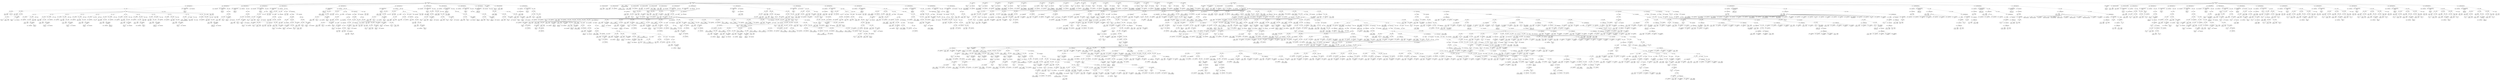 digraph ast {
node [shape=none];
348165 [label=<<TABLE border='1' cellspacing='0' cellpadding='10' style='rounded' ><TR><TD border='0'>348165</TD><TD border='0'><B>BinOP</B></TD></TR><HR/><TR><TD border='0' cellpadding='5' colspan='2'>=</TD></TR></TABLE>>];
348165 -> 348164 [weight=2];
348165 -> 348170 [weight=2];
348164 [label=<<TABLE border='1' cellspacing='0' cellpadding='10' style='rounded' ><TR><TD border='0'>348164</TD><TD border='0'><B>Variable</B></TD></TR><HR/><TR><TD border='0' cellpadding='5'>(0, 3800)</TD><TD border='0' cellpadding='5'>value</TD></TR></TABLE>>];
348167 [label=<<TABLE border='1' cellspacing='0' cellpadding='10' style='rounded' ><TR><TD border='0'>348167</TD><TD border='0'><B>Id</B></TD></TR><HR/><TR><TD border='0' cellpadding='5' colspan='2'>readBoolean</TD></TR></TABLE>>];
348166 [label=<<TABLE border='1' cellspacing='0' cellpadding='10' style='rounded' ><TR><TD border='0'>348166</TD><TD border='0'><B>Variable</B></TD></TR><HR/><TR><TD border='0' cellpadding='5'>(1436, 6917)</TD><TD border='0' cellpadding='5'>this</TD></TR></TABLE>>];
348161 [label=<<TABLE border='1' cellspacing='0' cellpadding='10' style='rounded' ><TR><TD border='0'>348161</TD><TD border='0'><B>Case</B></TD></TR></TABLE>>];
348161 -> 348152 [weight=2];
348161 -> 348154 [weight=2];
348161 -> 348160 [weight=2];
348160 [label=<<TABLE border='1' cellspacing='0' cellpadding='10' style='rounded' ><TR><TD border='0'>348160</TD><TD border='0'><B>Break</B></TD></TR></TABLE>>];
348163 [label=<<TABLE border='1' cellspacing='0' cellpadding='10' style='rounded' ><TR><TD border='0'>348163</TD><TD border='0'><B>Condition</B></TD></TR><HR/><TR><TD border='0' cellpadding='5' colspan='2'>1</TD></TR></TABLE>>];
348163 -> 348162 [weight=2];
348162 [label=<<TABLE border='1' cellspacing='0' cellpadding='10' style='rounded' ><TR><TD border='0'>348162</TD><TD border='0'><B>IntegerLiteral</B></TD></TR><HR/><TR><TD border='0' cellpadding='5' colspan='2'>1</TD></TR></TABLE>>];
348173 [label=<<TABLE border='1' cellspacing='0' cellpadding='10' style='rounded' ><TR><TD border='0'>348173</TD><TD border='0'><B>IntegerLiteral</B></TD></TR><HR/><TR><TD border='0' cellpadding='5' colspan='2'>2</TD></TR></TABLE>>];
348172 [label=<<TABLE border='1' cellspacing='0' cellpadding='10' style='rounded' ><TR><TD border='0'>348172</TD><TD border='0'><B>Case</B></TD></TR></TABLE>>];
348172 -> 348163 [weight=2];
348172 -> 348165 [weight=2];
348172 -> 348171 [weight=2];
348175 [label=<<TABLE border='1' cellspacing='0' cellpadding='10' style='rounded' ><TR><TD border='0'>348175</TD><TD border='0'><B>Variable</B></TD></TR><HR/><TR><TD border='0' cellpadding='5'>(0, 3800)</TD><TD border='0' cellpadding='5'>value</TD></TR></TABLE>>];
348174 [label=<<TABLE border='1' cellspacing='0' cellpadding='10' style='rounded' ><TR><TD border='0'>348174</TD><TD border='0'><B>Condition</B></TD></TR><HR/><TR><TD border='0' cellpadding='5' colspan='2'>2</TD></TR></TABLE>>];
348174 -> 348173 [weight=2];
348169 [label=<<TABLE border='1' cellspacing='0' cellpadding='10' style='rounded' ><TR><TD border='0'>348169</TD><TD border='0'><B>MethodCall</B></TD></TR><HR/><TR><TD border='0' cellpadding='5' colspan='2'>readBoolean</TD></TR></TABLE>>];
348169 -> 348167 [weight=2];
348169 -> 348168 [weight=2];
348168 [label=<<TABLE border='1' cellspacing='0' cellpadding='10' style='rounded' ><TR><TD border='0'>348168</TD><TD border='0'><B>ArgumentList</B></TD></TR></TABLE>>];
348171 [label=<<TABLE border='1' cellspacing='0' cellpadding='10' style='rounded' ><TR><TD border='0'>348171</TD><TD border='0'><B>Break</B></TD></TR></TABLE>>];
348170 [label=<<TABLE border='1' cellspacing='0' cellpadding='10' style='rounded' ><TR><TD border='0'>348170</TD><TD border='0'><B>BinOP</B></TD></TR><HR/><TR><TD border='0' cellpadding='5' colspan='2'>-&gt;</TD></TR></TABLE>>];
348170 -> 348166 [weight=2];
348170 -> 348169 [weight=2];
348181 [label=<<TABLE border='1' cellspacing='0' cellpadding='10' style='rounded' ><TR><TD border='0'>348181</TD><TD border='0'><B>BinOP</B></TD></TR><HR/><TR><TD border='0' cellpadding='5' colspan='2'>-&gt;</TD></TR></TABLE>>];
348181 -> 348177 [weight=2];
348181 -> 348180 [weight=2];
348180 [label=<<TABLE border='1' cellspacing='0' cellpadding='10' style='rounded' ><TR><TD border='0'>348180</TD><TD border='0'><B>MethodCall</B></TD></TR><HR/><TR><TD border='0' cellpadding='5' colspan='2'>readString</TD></TR></TABLE>>];
348180 -> 348178 [weight=2];
348180 -> 348179 [weight=2];
348183 [label=<<TABLE border='1' cellspacing='0' cellpadding='10' style='rounded' ><TR><TD border='0'>348183</TD><TD border='0'><B>Case</B></TD></TR></TABLE>>];
348183 -> 348174 [weight=2];
348183 -> 348176 [weight=2];
348183 -> 348182 [weight=2];
348182 [label=<<TABLE border='1' cellspacing='0' cellpadding='10' style='rounded' ><TR><TD border='0'>348182</TD><TD border='0'><B>Break</B></TD></TR></TABLE>>];
348177 [label=<<TABLE border='1' cellspacing='0' cellpadding='10' style='rounded' ><TR><TD border='0'>348177</TD><TD border='0'><B>Variable</B></TD></TR><HR/><TR><TD border='0' cellpadding='5'>(1436, 6917)</TD><TD border='0' cellpadding='5'>this</TD></TR></TABLE>>];
348176 [label=<<TABLE border='1' cellspacing='0' cellpadding='10' style='rounded' ><TR><TD border='0'>348176</TD><TD border='0'><B>BinOP</B></TD></TR><HR/><TR><TD border='0' cellpadding='5' colspan='2'>=</TD></TR></TABLE>>];
348176 -> 348175 [weight=2];
348176 -> 348181 [weight=2];
348179 [label=<<TABLE border='1' cellspacing='0' cellpadding='10' style='rounded' ><TR><TD border='0'>348179</TD><TD border='0'><B>ArgumentList</B></TD></TR></TABLE>>];
348178 [label=<<TABLE border='1' cellspacing='0' cellpadding='10' style='rounded' ><TR><TD border='0'>348178</TD><TD border='0'><B>Id</B></TD></TR><HR/><TR><TD border='0' cellpadding='5' colspan='2'>readString</TD></TR></TABLE>>];
348189 [label=<<TABLE border='1' cellspacing='0' cellpadding='10' style='rounded' ><TR><TD border='0'>348189</TD><TD border='0'><B>Id</B></TD></TR><HR/><TR><TD border='0' cellpadding='5' colspan='2'>readObject</TD></TR></TABLE>>];
348188 [label=<<TABLE border='1' cellspacing='0' cellpadding='10' style='rounded' ><TR><TD border='0'>348188</TD><TD border='0'><B>Variable</B></TD></TR><HR/><TR><TD border='0' cellpadding='5'>(1436, 6917)</TD><TD border='0' cellpadding='5'>this</TD></TR></TABLE>>];
348191 [label=<<TABLE border='1' cellspacing='0' cellpadding='10' style='rounded' ><TR><TD border='0'>348191</TD><TD border='0'><B>MethodCall</B></TD></TR><HR/><TR><TD border='0' cellpadding='5' colspan='2'>readObject</TD></TR></TABLE>>];
348191 -> 348189 [weight=2];
348191 -> 348190 [weight=2];
348190 [label=<<TABLE border='1' cellspacing='0' cellpadding='10' style='rounded' ><TR><TD border='0'>348190</TD><TD border='0'><B>ArgumentList</B></TD></TR></TABLE>>];
348185 [label=<<TABLE border='1' cellspacing='0' cellpadding='10' style='rounded' ><TR><TD border='0'>348185</TD><TD border='0'><B>Condition</B></TD></TR><HR/><TR><TD border='0' cellpadding='5' colspan='2'>3</TD></TR></TABLE>>];
348185 -> 348184 [weight=2];
348184 [label=<<TABLE border='1' cellspacing='0' cellpadding='10' style='rounded' ><TR><TD border='0'>348184</TD><TD border='0'><B>IntegerLiteral</B></TD></TR><HR/><TR><TD border='0' cellpadding='5' colspan='2'>3</TD></TR></TABLE>>];
348187 [label=<<TABLE border='1' cellspacing='0' cellpadding='10' style='rounded' ><TR><TD border='0'>348187</TD><TD border='0'><B>BinOP</B></TD></TR><HR/><TR><TD border='0' cellpadding='5' colspan='2'>=</TD></TR></TABLE>>];
348187 -> 348186 [weight=2];
348187 -> 348192 [weight=2];
348186 [label=<<TABLE border='1' cellspacing='0' cellpadding='10' style='rounded' ><TR><TD border='0'>348186</TD><TD border='0'><B>Variable</B></TD></TR><HR/><TR><TD border='0' cellpadding='5'>(0, 3800)</TD><TD border='0' cellpadding='5'>value</TD></TR></TABLE>>];
348197 [label=<<TABLE border='1' cellspacing='0' cellpadding='10' style='rounded' ><TR><TD border='0'>348197</TD><TD border='0'><B>Null</B></TD></TR><HR/><TR><TD border='0' cellpadding='5' colspan='2'>null</TD></TR></TABLE>>];
348196 [label=<<TABLE border='1' cellspacing='0' cellpadding='10' style='rounded' ><TR><TD border='0'>348196</TD><TD border='0'><B>Condition</B></TD></TR><HR/><TR><TD border='0' cellpadding='5' colspan='2'>6</TD></TR></TABLE>>];
348196 -> 348195 [weight=2];
348199 [label=<<TABLE border='1' cellspacing='0' cellpadding='10' style='rounded' ><TR><TD border='0'>348199</TD><TD border='0'><B>Break</B></TD></TR></TABLE>>];
348198 [label=<<TABLE border='1' cellspacing='0' cellpadding='10' style='rounded' ><TR><TD border='0'>348198</TD><TD border='0'><B>Return</B></TD></TR></TABLE>>];
348198 -> 348197 [weight=2];
348193 [label=<<TABLE border='1' cellspacing='0' cellpadding='10' style='rounded' ><TR><TD border='0'>348193</TD><TD border='0'><B>Break</B></TD></TR></TABLE>>];
348192 [label=<<TABLE border='1' cellspacing='0' cellpadding='10' style='rounded' ><TR><TD border='0'>348192</TD><TD border='0'><B>BinOP</B></TD></TR><HR/><TR><TD border='0' cellpadding='5' colspan='2'>-&gt;</TD></TR></TABLE>>];
348192 -> 348188 [weight=2];
348192 -> 348191 [weight=2];
348195 [label=<<TABLE border='1' cellspacing='0' cellpadding='10' style='rounded' ><TR><TD border='0'>348195</TD><TD border='0'><B>IntegerLiteral</B></TD></TR><HR/><TR><TD border='0' cellpadding='5' colspan='2'>6</TD></TR></TABLE>>];
348194 [label=<<TABLE border='1' cellspacing='0' cellpadding='10' style='rounded' ><TR><TD border='0'>348194</TD><TD border='0'><B>Case</B></TD></TR></TABLE>>];
348194 -> 348185 [weight=2];
348194 -> 348187 [weight=2];
348194 -> 348193 [weight=2];
348205 [label=<<TABLE border='1' cellspacing='0' cellpadding='10' style='rounded' ><TR><TD border='0'>348205</TD><TD border='0'><B>Variable</B></TD></TR><HR/><TR><TD border='0' cellpadding='5'>(1436, 6917)</TD><TD border='0' cellpadding='5'>this</TD></TR></TABLE>>];
348204 [label=<<TABLE border='1' cellspacing='0' cellpadding='10' style='rounded' ><TR><TD border='0'>348204</TD><TD border='0'><B>BinOP</B></TD></TR><HR/><TR><TD border='0' cellpadding='5' colspan='2'>=</TD></TR></TABLE>>];
348204 -> 348203 [weight=2];
348204 -> 348209 [weight=2];
348207 [label=<<TABLE border='1' cellspacing='0' cellpadding='10' style='rounded' ><TR><TD border='0'>348207</TD><TD border='0'><B>ArgumentList</B></TD></TR></TABLE>>];
348206 [label=<<TABLE border='1' cellspacing='0' cellpadding='10' style='rounded' ><TR><TD border='0'>348206</TD><TD border='0'><B>Id</B></TD></TR><HR/><TR><TD border='0' cellpadding='5' colspan='2'>readMixedArray</TD></TR></TABLE>>];
348201 [label=<<TABLE border='1' cellspacing='0' cellpadding='10' style='rounded' ><TR><TD border='0'>348201</TD><TD border='0'><B>IntegerLiteral</B></TD></TR><HR/><TR><TD border='0' cellpadding='5' colspan='2'>8</TD></TR></TABLE>>];
348200 [label=<<TABLE border='1' cellspacing='0' cellpadding='10' style='rounded' ><TR><TD border='0'>348200</TD><TD border='0'><B>Case</B></TD></TR></TABLE>>];
348200 -> 348196 [weight=2];
348200 -> 348198 [weight=2];
348200 -> 348199 [weight=2];
348203 [label=<<TABLE border='1' cellspacing='0' cellpadding='10' style='rounded' ><TR><TD border='0'>348203</TD><TD border='0'><B>Variable</B></TD></TR><HR/><TR><TD border='0' cellpadding='5'>(0, 3800)</TD><TD border='0' cellpadding='5'>value</TD></TR></TABLE>>];
348202 [label=<<TABLE border='1' cellspacing='0' cellpadding='10' style='rounded' ><TR><TD border='0'>348202</TD><TD border='0'><B>Condition</B></TD></TR><HR/><TR><TD border='0' cellpadding='5' colspan='2'>8</TD></TR></TABLE>>];
348202 -> 348201 [weight=2];
348213 [label=<<TABLE border='1' cellspacing='0' cellpadding='10' style='rounded' ><TR><TD border='0'>348213</TD><TD border='0'><B>Condition</B></TD></TR><HR/><TR><TD border='0' cellpadding='5' colspan='2'>10</TD></TR></TABLE>>];
348213 -> 348212 [weight=2];
348212 [label=<<TABLE border='1' cellspacing='0' cellpadding='10' style='rounded' ><TR><TD border='0'>348212</TD><TD border='0'><B>IntegerLiteral</B></TD></TR><HR/><TR><TD border='0' cellpadding='5' colspan='2'>10</TD></TR></TABLE>>];
348215 [label=<<TABLE border='1' cellspacing='0' cellpadding='10' style='rounded' ><TR><TD border='0'>348215</TD><TD border='0'><B>BinOP</B></TD></TR><HR/><TR><TD border='0' cellpadding='5' colspan='2'>=</TD></TR></TABLE>>];
348215 -> 348214 [weight=2];
348215 -> 348220 [weight=2];
348214 [label=<<TABLE border='1' cellspacing='0' cellpadding='10' style='rounded' ><TR><TD border='0'>348214</TD><TD border='0'><B>Variable</B></TD></TR><HR/><TR><TD border='0' cellpadding='5'>(0, 3800)</TD><TD border='0' cellpadding='5'>value</TD></TR></TABLE>>];
348209 [label=<<TABLE border='1' cellspacing='0' cellpadding='10' style='rounded' ><TR><TD border='0'>348209</TD><TD border='0'><B>BinOP</B></TD></TR><HR/><TR><TD border='0' cellpadding='5' colspan='2'>-&gt;</TD></TR></TABLE>>];
348209 -> 348205 [weight=2];
348209 -> 348208 [weight=2];
348208 [label=<<TABLE border='1' cellspacing='0' cellpadding='10' style='rounded' ><TR><TD border='0'>348208</TD><TD border='0'><B>MethodCall</B></TD></TR><HR/><TR><TD border='0' cellpadding='5' colspan='2'>readMixedArray</TD></TR></TABLE>>];
348208 -> 348206 [weight=2];
348208 -> 348207 [weight=2];
348211 [label=<<TABLE border='1' cellspacing='0' cellpadding='10' style='rounded' ><TR><TD border='0'>348211</TD><TD border='0'><B>Case</B></TD></TR></TABLE>>];
348211 -> 348202 [weight=2];
348211 -> 348204 [weight=2];
348211 -> 348210 [weight=2];
348210 [label=<<TABLE border='1' cellspacing='0' cellpadding='10' style='rounded' ><TR><TD border='0'>348210</TD><TD border='0'><B>Break</B></TD></TR></TABLE>>];
348221 [label=<<TABLE border='1' cellspacing='0' cellpadding='10' style='rounded' ><TR><TD border='0'>348221</TD><TD border='0'><B>Break</B></TD></TR></TABLE>>];
348220 [label=<<TABLE border='1' cellspacing='0' cellpadding='10' style='rounded' ><TR><TD border='0'>348220</TD><TD border='0'><B>BinOP</B></TD></TR><HR/><TR><TD border='0' cellpadding='5' colspan='2'>-&gt;</TD></TR></TABLE>>];
348220 -> 348216 [weight=2];
348220 -> 348219 [weight=2];
348223 [label=<<TABLE border='1' cellspacing='0' cellpadding='10' style='rounded' ><TR><TD border='0'>348223</TD><TD border='0'><B>IntegerLiteral</B></TD></TR><HR/><TR><TD border='0' cellpadding='5' colspan='2'>11</TD></TR></TABLE>>];
348222 [label=<<TABLE border='1' cellspacing='0' cellpadding='10' style='rounded' ><TR><TD border='0'>348222</TD><TD border='0'><B>Case</B></TD></TR></TABLE>>];
348222 -> 348213 [weight=2];
348222 -> 348215 [weight=2];
348222 -> 348221 [weight=2];
348217 [label=<<TABLE border='1' cellspacing='0' cellpadding='10' style='rounded' ><TR><TD border='0'>348217</TD><TD border='0'><B>Id</B></TD></TR><HR/><TR><TD border='0' cellpadding='5' colspan='2'>readArray</TD></TR></TABLE>>];
348216 [label=<<TABLE border='1' cellspacing='0' cellpadding='10' style='rounded' ><TR><TD border='0'>348216</TD><TD border='0'><B>Variable</B></TD></TR><HR/><TR><TD border='0' cellpadding='5'>(1436, 6917)</TD><TD border='0' cellpadding='5'>this</TD></TR></TABLE>>];
348219 [label=<<TABLE border='1' cellspacing='0' cellpadding='10' style='rounded' ><TR><TD border='0'>348219</TD><TD border='0'><B>MethodCall</B></TD></TR><HR/><TR><TD border='0' cellpadding='5' colspan='2'>readArray</TD></TR></TABLE>>];
348219 -> 348217 [weight=2];
348219 -> 348218 [weight=2];
348218 [label=<<TABLE border='1' cellspacing='0' cellpadding='10' style='rounded' ><TR><TD border='0'>348218</TD><TD border='0'><B>ArgumentList</B></TD></TR></TABLE>>];
348229 [label=<<TABLE border='1' cellspacing='0' cellpadding='10' style='rounded' ><TR><TD border='0'>348229</TD><TD border='0'><B>ArgumentList</B></TD></TR></TABLE>>];
348228 [label=<<TABLE border='1' cellspacing='0' cellpadding='10' style='rounded' ><TR><TD border='0'>348228</TD><TD border='0'><B>Id</B></TD></TR><HR/><TR><TD border='0' cellpadding='5' colspan='2'>readDate</TD></TR></TABLE>>];
348231 [label=<<TABLE border='1' cellspacing='0' cellpadding='10' style='rounded' ><TR><TD border='0'>348231</TD><TD border='0'><B>BinOP</B></TD></TR><HR/><TR><TD border='0' cellpadding='5' colspan='2'>-&gt;</TD></TR></TABLE>>];
348231 -> 348227 [weight=2];
348231 -> 348230 [weight=2];
348230 [label=<<TABLE border='1' cellspacing='0' cellpadding='10' style='rounded' ><TR><TD border='0'>348230</TD><TD border='0'><B>MethodCall</B></TD></TR><HR/><TR><TD border='0' cellpadding='5' colspan='2'>readDate</TD></TR></TABLE>>];
348230 -> 348228 [weight=2];
348230 -> 348229 [weight=2];
348225 [label=<<TABLE border='1' cellspacing='0' cellpadding='10' style='rounded' ><TR><TD border='0'>348225</TD><TD border='0'><B>Variable</B></TD></TR><HR/><TR><TD border='0' cellpadding='5'>(0, 3800)</TD><TD border='0' cellpadding='5'>value</TD></TR></TABLE>>];
348224 [label=<<TABLE border='1' cellspacing='0' cellpadding='10' style='rounded' ><TR><TD border='0'>348224</TD><TD border='0'><B>Condition</B></TD></TR><HR/><TR><TD border='0' cellpadding='5' colspan='2'>11</TD></TR></TABLE>>];
348224 -> 348223 [weight=2];
348227 [label=<<TABLE border='1' cellspacing='0' cellpadding='10' style='rounded' ><TR><TD border='0'>348227</TD><TD border='0'><B>Variable</B></TD></TR><HR/><TR><TD border='0' cellpadding='5'>(1436, 6917)</TD><TD border='0' cellpadding='5'>this</TD></TR></TABLE>>];
348226 [label=<<TABLE border='1' cellspacing='0' cellpadding='10' style='rounded' ><TR><TD border='0'>348226</TD><TD border='0'><B>BinOP</B></TD></TR><HR/><TR><TD border='0' cellpadding='5' colspan='2'>=</TD></TR></TABLE>>];
348226 -> 348225 [weight=2];
348226 -> 348231 [weight=2];
348237 [label=<<TABLE border='1' cellspacing='0' cellpadding='10' style='rounded' ><TR><TD border='0'>348237</TD><TD border='0'><B>BinOP</B></TD></TR><HR/><TR><TD border='0' cellpadding='5' colspan='2'>=</TD></TR></TABLE>>];
348237 -> 348236 [weight=2];
348237 -> 348242 [weight=2];
348236 [label=<<TABLE border='1' cellspacing='0' cellpadding='10' style='rounded' ><TR><TD border='0'>348236</TD><TD border='0'><B>Variable</B></TD></TR><HR/><TR><TD border='0' cellpadding='5'>(0, 3800)</TD><TD border='0' cellpadding='5'>value</TD></TR></TABLE>>];
348239 [label=<<TABLE border='1' cellspacing='0' cellpadding='10' style='rounded' ><TR><TD border='0'>348239</TD><TD border='0'><B>Id</B></TD></TR><HR/><TR><TD border='0' cellpadding='5' colspan='2'>readLongString</TD></TR></TABLE>>];
348238 [label=<<TABLE border='1' cellspacing='0' cellpadding='10' style='rounded' ><TR><TD border='0'>348238</TD><TD border='0'><B>Variable</B></TD></TR><HR/><TR><TD border='0' cellpadding='5'>(1436, 6917)</TD><TD border='0' cellpadding='5'>this</TD></TR></TABLE>>];
348233 [label=<<TABLE border='1' cellspacing='0' cellpadding='10' style='rounded' ><TR><TD border='0'>348233</TD><TD border='0'><B>Case</B></TD></TR></TABLE>>];
348233 -> 348224 [weight=2];
348233 -> 348226 [weight=2];
348233 -> 348232 [weight=2];
348232 [label=<<TABLE border='1' cellspacing='0' cellpadding='10' style='rounded' ><TR><TD border='0'>348232</TD><TD border='0'><B>Break</B></TD></TR></TABLE>>];
348235 [label=<<TABLE border='1' cellspacing='0' cellpadding='10' style='rounded' ><TR><TD border='0'>348235</TD><TD border='0'><B>Condition</B></TD></TR><HR/><TR><TD border='0' cellpadding='5' colspan='2'>13</TD></TR></TABLE>>];
348235 -> 348234 [weight=2];
348234 [label=<<TABLE border='1' cellspacing='0' cellpadding='10' style='rounded' ><TR><TD border='0'>348234</TD><TD border='0'><B>IntegerLiteral</B></TD></TR><HR/><TR><TD border='0' cellpadding='5' colspan='2'>13</TD></TR></TABLE>>];
348245 [label=<<TABLE border='1' cellspacing='0' cellpadding='10' style='rounded' ><TR><TD border='0'>348245</TD><TD border='0'><B>IntegerLiteral</B></TD></TR><HR/><TR><TD border='0' cellpadding='5' colspan='2'>15</TD></TR></TABLE>>];
348244 [label=<<TABLE border='1' cellspacing='0' cellpadding='10' style='rounded' ><TR><TD border='0'>348244</TD><TD border='0'><B>Case</B></TD></TR></TABLE>>];
348244 -> 348235 [weight=2];
348244 -> 348237 [weight=2];
348244 -> 348243 [weight=2];
348247 [label=<<TABLE border='1' cellspacing='0' cellpadding='10' style='rounded' ><TR><TD border='0'>348247</TD><TD border='0'><B>Variable</B></TD></TR><HR/><TR><TD border='0' cellpadding='5'>(0, 3800)</TD><TD border='0' cellpadding='5'>value</TD></TR></TABLE>>];
348246 [label=<<TABLE border='1' cellspacing='0' cellpadding='10' style='rounded' ><TR><TD border='0'>348246</TD><TD border='0'><B>Condition</B></TD></TR><HR/><TR><TD border='0' cellpadding='5' colspan='2'>15</TD></TR></TABLE>>];
348246 -> 348245 [weight=2];
348241 [label=<<TABLE border='1' cellspacing='0' cellpadding='10' style='rounded' ><TR><TD border='0'>348241</TD><TD border='0'><B>MethodCall</B></TD></TR><HR/><TR><TD border='0' cellpadding='5' colspan='2'>readLongString</TD></TR></TABLE>>];
348241 -> 348239 [weight=2];
348241 -> 348240 [weight=2];
348240 [label=<<TABLE border='1' cellspacing='0' cellpadding='10' style='rounded' ><TR><TD border='0'>348240</TD><TD border='0'><B>ArgumentList</B></TD></TR></TABLE>>];
348243 [label=<<TABLE border='1' cellspacing='0' cellpadding='10' style='rounded' ><TR><TD border='0'>348243</TD><TD border='0'><B>Break</B></TD></TR></TABLE>>];
348242 [label=<<TABLE border='1' cellspacing='0' cellpadding='10' style='rounded' ><TR><TD border='0'>348242</TD><TD border='0'><B>BinOP</B></TD></TR><HR/><TR><TD border='0' cellpadding='5' colspan='2'>-&gt;</TD></TR></TABLE>>];
348242 -> 348238 [weight=2];
348242 -> 348241 [weight=2];
348253 [label=<<TABLE border='1' cellspacing='0' cellpadding='10' style='rounded' ><TR><TD border='0'>348253</TD><TD border='0'><B>BinOP</B></TD></TR><HR/><TR><TD border='0' cellpadding='5' colspan='2'>-&gt;</TD></TR></TABLE>>];
348253 -> 348249 [weight=2];
348253 -> 348252 [weight=2];
348252 [label=<<TABLE border='1' cellspacing='0' cellpadding='10' style='rounded' ><TR><TD border='0'>348252</TD><TD border='0'><B>MethodCall</B></TD></TR><HR/><TR><TD border='0' cellpadding='5' colspan='2'>readXML</TD></TR></TABLE>>];
348252 -> 348250 [weight=2];
348252 -> 348251 [weight=2];
348255 [label=<<TABLE border='1' cellspacing='0' cellpadding='10' style='rounded' ><TR><TD border='0'>348255</TD><TD border='0'><B>Case</B></TD></TR></TABLE>>];
348255 -> 348246 [weight=2];
348255 -> 348248 [weight=2];
348255 -> 348254 [weight=2];
348254 [label=<<TABLE border='1' cellspacing='0' cellpadding='10' style='rounded' ><TR><TD border='0'>348254</TD><TD border='0'><B>Break</B></TD></TR></TABLE>>];
348249 [label=<<TABLE border='1' cellspacing='0' cellpadding='10' style='rounded' ><TR><TD border='0'>348249</TD><TD border='0'><B>Variable</B></TD></TR><HR/><TR><TD border='0' cellpadding='5'>(1436, 6917)</TD><TD border='0' cellpadding='5'>this</TD></TR></TABLE>>];
348248 [label=<<TABLE border='1' cellspacing='0' cellpadding='10' style='rounded' ><TR><TD border='0'>348248</TD><TD border='0'><B>BinOP</B></TD></TR><HR/><TR><TD border='0' cellpadding='5' colspan='2'>=</TD></TR></TABLE>>];
348248 -> 348247 [weight=2];
348248 -> 348253 [weight=2];
348251 [label=<<TABLE border='1' cellspacing='0' cellpadding='10' style='rounded' ><TR><TD border='0'>348251</TD><TD border='0'><B>ArgumentList</B></TD></TR></TABLE>>];
348250 [label=<<TABLE border='1' cellspacing='0' cellpadding='10' style='rounded' ><TR><TD border='0'>348250</TD><TD border='0'><B>Id</B></TD></TR><HR/><TR><TD border='0' cellpadding='5' colspan='2'>readXML</TD></TR></TABLE>>];
348261 [label=<<TABLE border='1' cellspacing='0' cellpadding='10' style='rounded' ><TR><TD border='0'>348261</TD><TD border='0'><B>Id</B></TD></TR><HR/><TR><TD border='0' cellpadding='5' colspan='2'>readTypedObject</TD></TR></TABLE>>];
348260 [label=<<TABLE border='1' cellspacing='0' cellpadding='10' style='rounded' ><TR><TD border='0'>348260</TD><TD border='0'><B>Variable</B></TD></TR><HR/><TR><TD border='0' cellpadding='5'>(1436, 6917)</TD><TD border='0' cellpadding='5'>this</TD></TR></TABLE>>];
348263 [label=<<TABLE border='1' cellspacing='0' cellpadding='10' style='rounded' ><TR><TD border='0'>348263</TD><TD border='0'><B>MethodCall</B></TD></TR><HR/><TR><TD border='0' cellpadding='5' colspan='2'>readTypedObject</TD></TR></TABLE>>];
348263 -> 348261 [weight=2];
348263 -> 348262 [weight=2];
348262 [label=<<TABLE border='1' cellspacing='0' cellpadding='10' style='rounded' ><TR><TD border='0'>348262</TD><TD border='0'><B>ArgumentList</B></TD></TR></TABLE>>];
348257 [label=<<TABLE border='1' cellspacing='0' cellpadding='10' style='rounded' ><TR><TD border='0'>348257</TD><TD border='0'><B>Condition</B></TD></TR><HR/><TR><TD border='0' cellpadding='5' colspan='2'>16</TD></TR></TABLE>>];
348257 -> 348256 [weight=2];
348256 [label=<<TABLE border='1' cellspacing='0' cellpadding='10' style='rounded' ><TR><TD border='0'>348256</TD><TD border='0'><B>IntegerLiteral</B></TD></TR><HR/><TR><TD border='0' cellpadding='5' colspan='2'>16</TD></TR></TABLE>>];
348259 [label=<<TABLE border='1' cellspacing='0' cellpadding='10' style='rounded' ><TR><TD border='0'>348259</TD><TD border='0'><B>BinOP</B></TD></TR><HR/><TR><TD border='0' cellpadding='5' colspan='2'>=</TD></TR></TABLE>>];
348259 -> 348258 [weight=2];
348259 -> 348264 [weight=2];
348258 [label=<<TABLE border='1' cellspacing='0' cellpadding='10' style='rounded' ><TR><TD border='0'>348258</TD><TD border='0'><B>Variable</B></TD></TR><HR/><TR><TD border='0' cellpadding='5'>(0, 3800)</TD><TD border='0' cellpadding='5'>value</TD></TR></TABLE>>];
348269 [label=<<TABLE border='1' cellspacing='0' cellpadding='10' style='rounded' ><TR><TD border='0'>348269</TD><TD border='0'><B>StringLiteral</B></TD></TR><HR/><TR><TD border='0' cellpadding='5' colspan='2'>(unknown or unsupported data type)</TD></TR></TABLE>>];
348268 [label=<<TABLE border='1' cellspacing='0' cellpadding='10' style='rounded' ><TR><TD border='0'>348268</TD><TD border='0'><B>BinOP</B></TD></TR><HR/><TR><TD border='0' cellpadding='5' colspan='2'>=</TD></TR></TABLE>>];
348268 -> 348267 [weight=2];
348268 -> 348269 [weight=2];
348271 [label=<<TABLE border='1' cellspacing='0' cellpadding='10' style='rounded' ><TR><TD border='0'>348271</TD><TD border='0'><B>Case</B></TD></TR></TABLE>>];
348271 -> 348272 [weight=2];
348271 -> 348268 [weight=2];
348271 -> 348270 [weight=2];
348270 [label=<<TABLE border='1' cellspacing='0' cellpadding='10' style='rounded' ><TR><TD border='0'>348270</TD><TD border='0'><B>Break</B></TD></TR></TABLE>>];
348265 [label=<<TABLE border='1' cellspacing='0' cellpadding='10' style='rounded' ><TR><TD border='0'>348265</TD><TD border='0'><B>Break</B></TD></TR></TABLE>>];
348264 [label=<<TABLE border='1' cellspacing='0' cellpadding='10' style='rounded' ><TR><TD border='0'>348264</TD><TD border='0'><B>BinOP</B></TD></TR><HR/><TR><TD border='0' cellpadding='5' colspan='2'>-&gt;</TD></TR></TABLE>>];
348264 -> 348260 [weight=2];
348264 -> 348263 [weight=2];
348267 [label=<<TABLE border='1' cellspacing='0' cellpadding='10' style='rounded' ><TR><TD border='0'>348267</TD><TD border='0'><B>Variable</B></TD></TR><HR/><TR><TD border='0' cellpadding='5'>(0, 3800)</TD><TD border='0' cellpadding='5'>value</TD></TR></TABLE>>];
348266 [label=<<TABLE border='1' cellspacing='0' cellpadding='10' style='rounded' ><TR><TD border='0'>348266</TD><TD border='0'><B>Case</B></TD></TR></TABLE>>];
348266 -> 348257 [weight=2];
348266 -> 348259 [weight=2];
348266 -> 348265 [weight=2];
348277 [label=<<TABLE border='1' cellspacing='0' cellpadding='10' style='rounded' ><TR><TD border='0'>348277</TD><TD border='0'><B>Block</B></TD></TR></TABLE>>];
348277 -> 348138 [weight=2];
348277 -> 348141 [weight=2];
348277 -> 348274 [weight=2];
348277 -> 348276 [weight=2];
348276 [label=<<TABLE border='1' cellspacing='0' cellpadding='10' style='rounded' ><TR><TD border='0'>348276</TD><TD border='0'><B>Return</B></TD></TR></TABLE>>];
348276 -> 348275 [weight=2];
348279 [label=<<TABLE border='1' cellspacing='0' cellpadding='10' style='rounded' ><TR><TD border='0'>348279</TD><TD border='0'><B>Id</B></TD></TR><HR/><TR><TD border='0' cellpadding='5' colspan='2'>readDouble</TD></TR></TABLE>>];
348278 [label=<<TABLE border='1' cellspacing='0' cellpadding='10' style='rounded' ><TR><TD border='0'>348278</TD><TD border='0'><B>PublicMethodStatement</B></TD></TR></TABLE>>];
348278 -> 348135 [weight=2];
348278 -> 348136 [weight=2];
348278 -> 348277 [weight=2];
348273 [label=<<TABLE border='1' cellspacing='0' cellpadding='10' style='rounded' ><TR><TD border='0'>348273</TD><TD border='0'><B>Default</B></TD></TR></TABLE>>];
348272 [label=<<TABLE border='1' cellspacing='0' cellpadding='10' style='rounded' ><TR><TD border='0'>348272</TD><TD border='0'><B>Condition</B></TD></TR></TABLE>>];
348272 -> 348273 [weight=2];
348275 [label=<<TABLE border='1' cellspacing='0' cellpadding='10' style='rounded' ><TR><TD border='0'>348275</TD><TD border='0'><B>Variable</B></TD></TR><HR/><TR><TD border='0' cellpadding='5'>(0, 3800)</TD><TD border='0' cellpadding='5'>value</TD></TR></TABLE>>];
348274 [label=<<TABLE border='1' cellspacing='0' cellpadding='10' style='rounded' ><TR><TD border='0'>348274</TD><TD border='0'><B>Switch</B></TD></TR></TABLE>>];
348274 -> 348150 [weight=2];
348274 -> 348161 [weight=2];
348274 -> 348172 [weight=2];
348274 -> 348183 [weight=2];
348274 -> 348194 [weight=2];
348274 -> 348200 [weight=2];
348274 -> 348211 [weight=2];
348274 -> 348222 [weight=2];
348274 -> 348233 [weight=2];
348274 -> 348244 [weight=2];
348274 -> 348255 [weight=2];
348274 -> 348266 [weight=2];
348274 -> 348271 [weight=2];
348285 [label=<<TABLE border='1' cellspacing='0' cellpadding='10' style='rounded' ><TR><TD border='0'>348285</TD><TD border='0'><B>Id</B></TD></TR><HR/><TR><TD border='0' cellpadding='5' colspan='2'>readDouble</TD></TR></TABLE>>];
348284 [label=<<TABLE border='1' cellspacing='0' cellpadding='10' style='rounded' ><TR><TD border='0'>348284</TD><TD border='0'><B>BinOP</B></TD></TR><HR/><TR><TD border='0' cellpadding='5' colspan='2'>-&gt;</TD></TR></TABLE>>];
348284 -> 348282 [weight=2];
348284 -> 348283 [weight=2];
348287 [label=<<TABLE border='1' cellspacing='0' cellpadding='10' style='rounded' ><TR><TD border='0'>348287</TD><TD border='0'><B>MethodCall</B></TD></TR><HR/><TR><TD border='0' cellpadding='5' colspan='2'>readDouble</TD></TR></TABLE>>];
348287 -> 348285 [weight=2];
348287 -> 348286 [weight=2];
348286 [label=<<TABLE border='1' cellspacing='0' cellpadding='10' style='rounded' ><TR><TD border='0'>348286</TD><TD border='0'><B>ArgumentList</B></TD></TR></TABLE>>];
348281 [label=<<TABLE border='1' cellspacing='0' cellpadding='10' style='rounded' ><TR><TD border='0'>348281</TD><TD border='0'><B>ParameterList</B></TD></TR></TABLE>>];
348280 [label=<<TABLE border='1' cellspacing='0' cellpadding='10' style='rounded' ><TR><TD border='0'>348280</TD><TD border='0'><B>ReturnValueMethod</B></TD></TR><HR/><TR><TD border='0' cellpadding='5' colspan='2'>readDouble</TD></TR></TABLE>>];
348280 -> 348279 [weight=2];
348283 [label=<<TABLE border='1' cellspacing='0' cellpadding='10' style='rounded' ><TR><TD border='0'>348283</TD><TD border='0'><B>Id</B></TD></TR><HR/><TR><TD border='0' cellpadding='5' colspan='2'>stream</TD></TR></TABLE>>];
348282 [label=<<TABLE border='1' cellspacing='0' cellpadding='10' style='rounded' ><TR><TD border='0'>348282</TD><TD border='0'><B>Variable</B></TD></TR><HR/><TR><TD border='0' cellpadding='5'>(1436, 6917)</TD><TD border='0' cellpadding='5'>this</TD></TR></TABLE>>];
348293 [label=<<TABLE border='1' cellspacing='0' cellpadding='10' style='rounded' ><TR><TD border='0'>348293</TD><TD border='0'><B>ReturnValueMethod</B></TD></TR><HR/><TR><TD border='0' cellpadding='5' colspan='2'>readBoolean</TD></TR></TABLE>>];
348293 -> 348292 [weight=2];
348292 [label=<<TABLE border='1' cellspacing='0' cellpadding='10' style='rounded' ><TR><TD border='0'>348292</TD><TD border='0'><B>Id</B></TD></TR><HR/><TR><TD border='0' cellpadding='5' colspan='2'>readBoolean</TD></TR></TABLE>>];
348295 [label=<<TABLE border='1' cellspacing='0' cellpadding='10' style='rounded' ><TR><TD border='0'>348295</TD><TD border='0'><B>Variable</B></TD></TR><HR/><TR><TD border='0' cellpadding='5'>(1436, 6917)</TD><TD border='0' cellpadding='5'>this</TD></TR></TABLE>>];
348294 [label=<<TABLE border='1' cellspacing='0' cellpadding='10' style='rounded' ><TR><TD border='0'>348294</TD><TD border='0'><B>ParameterList</B></TD></TR></TABLE>>];
348289 [label=<<TABLE border='1' cellspacing='0' cellpadding='10' style='rounded' ><TR><TD border='0'>348289</TD><TD border='0'><B>Return</B></TD></TR></TABLE>>];
348289 -> 348288 [weight=2];
348288 [label=<<TABLE border='1' cellspacing='0' cellpadding='10' style='rounded' ><TR><TD border='0'>348288</TD><TD border='0'><B>BinOP</B></TD></TR><HR/><TR><TD border='0' cellpadding='5' colspan='2'>-&gt;</TD></TR></TABLE>>];
348288 -> 348284 [weight=2];
348288 -> 348287 [weight=2];
348291 [label=<<TABLE border='1' cellspacing='0' cellpadding='10' style='rounded' ><TR><TD border='0'>348291</TD><TD border='0'><B>PublicMethodStatement</B></TD></TR></TABLE>>];
348291 -> 348280 [weight=2];
348291 -> 348281 [weight=2];
348291 -> 348290 [weight=2];
348290 [label=<<TABLE border='1' cellspacing='0' cellpadding='10' style='rounded' ><TR><TD border='0'>348290</TD><TD border='0'><B>Block</B></TD></TR></TABLE>>];
348290 -> 348289 [weight=2];
348301 [label=<<TABLE border='1' cellspacing='0' cellpadding='10' style='rounded' ><TR><TD border='0'>348301</TD><TD border='0'><B>BinOP</B></TD></TR><HR/><TR><TD border='0' cellpadding='5' colspan='2'>-&gt;</TD></TR></TABLE>>];
348301 -> 348297 [weight=2];
348301 -> 348300 [weight=2];
348300 [label=<<TABLE border='1' cellspacing='0' cellpadding='10' style='rounded' ><TR><TD border='0'>348300</TD><TD border='0'><B>MethodCall</B></TD></TR><HR/><TR><TD border='0' cellpadding='5' colspan='2'>readByte</TD></TR></TABLE>>];
348300 -> 348298 [weight=2];
348300 -> 348299 [weight=2];
348303 [label=<<TABLE border='1' cellspacing='0' cellpadding='10' style='rounded' ><TR><TD border='0'>348303</TD><TD border='0'><B>IntegerLiteral</B></TD></TR><HR/><TR><TD border='0' cellpadding='5' colspan='2'>1</TD></TR></TABLE>>];
348302 [label=<<TABLE border='1' cellspacing='0' cellpadding='10' style='rounded' ><TR><TD border='0'>348302</TD><TD border='0'><B>RelOP</B></TD></TR><HR/><TR><TD border='0' cellpadding='5' colspan='2'>==</TD></TR></TABLE>>];
348302 -> 348301 [weight=2];
348302 -> 348303 [weight=2];
348297 [label=<<TABLE border='1' cellspacing='0' cellpadding='10' style='rounded' ><TR><TD border='0'>348297</TD><TD border='0'><B>BinOP</B></TD></TR><HR/><TR><TD border='0' cellpadding='5' colspan='2'>-&gt;</TD></TR></TABLE>>];
348297 -> 348295 [weight=2];
348297 -> 348296 [weight=2];
348296 [label=<<TABLE border='1' cellspacing='0' cellpadding='10' style='rounded' ><TR><TD border='0'>348296</TD><TD border='0'><B>Id</B></TD></TR><HR/><TR><TD border='0' cellpadding='5' colspan='2'>stream</TD></TR></TABLE>>];
348299 [label=<<TABLE border='1' cellspacing='0' cellpadding='10' style='rounded' ><TR><TD border='0'>348299</TD><TD border='0'><B>ArgumentList</B></TD></TR></TABLE>>];
348298 [label=<<TABLE border='1' cellspacing='0' cellpadding='10' style='rounded' ><TR><TD border='0'>348298</TD><TD border='0'><B>Id</B></TD></TR><HR/><TR><TD border='0' cellpadding='5' colspan='2'>readByte</TD></TR></TABLE>>];
348309 [label=<<TABLE border='1' cellspacing='0' cellpadding='10' style='rounded' ><TR><TD border='0'>348309</TD><TD border='0'><B>ParameterList</B></TD></TR></TABLE>>];
348308 [label=<<TABLE border='1' cellspacing='0' cellpadding='10' style='rounded' ><TR><TD border='0'>348308</TD><TD border='0'><B>ReturnValueMethod</B></TD></TR><HR/><TR><TD border='0' cellpadding='5' colspan='2'>readString</TD></TR></TABLE>>];
348308 -> 348307 [weight=2];
348311 [label=<<TABLE border='1' cellspacing='0' cellpadding='10' style='rounded' ><TR><TD border='0'>348311</TD><TD border='0'><B>Id</B></TD></TR><HR/><TR><TD border='0' cellpadding='5' colspan='2'>stream</TD></TR></TABLE>>];
348310 [label=<<TABLE border='1' cellspacing='0' cellpadding='10' style='rounded' ><TR><TD border='0'>348310</TD><TD border='0'><B>Variable</B></TD></TR><HR/><TR><TD border='0' cellpadding='5'>(1436, 6917)</TD><TD border='0' cellpadding='5'>this</TD></TR></TABLE>>];
348305 [label=<<TABLE border='1' cellspacing='0' cellpadding='10' style='rounded' ><TR><TD border='0'>348305</TD><TD border='0'><B>Block</B></TD></TR></TABLE>>];
348305 -> 348304 [weight=2];
348304 [label=<<TABLE border='1' cellspacing='0' cellpadding='10' style='rounded' ><TR><TD border='0'>348304</TD><TD border='0'><B>Return</B></TD></TR></TABLE>>];
348304 -> 348302 [weight=2];
348307 [label=<<TABLE border='1' cellspacing='0' cellpadding='10' style='rounded' ><TR><TD border='0'>348307</TD><TD border='0'><B>Id</B></TD></TR><HR/><TR><TD border='0' cellpadding='5' colspan='2'>readString</TD></TR></TABLE>>];
348306 [label=<<TABLE border='1' cellspacing='0' cellpadding='10' style='rounded' ><TR><TD border='0'>348306</TD><TD border='0'><B>PublicMethodStatement</B></TD></TR></TABLE>>];
348306 -> 348293 [weight=2];
348306 -> 348294 [weight=2];
348306 -> 348305 [weight=2];
348317 [label=<<TABLE border='1' cellspacing='0' cellpadding='10' style='rounded' ><TR><TD border='0'>348317</TD><TD border='0'><B>Return</B></TD></TR></TABLE>>];
348317 -> 348316 [weight=2];
348316 [label=<<TABLE border='1' cellspacing='0' cellpadding='10' style='rounded' ><TR><TD border='0'>348316</TD><TD border='0'><B>BinOP</B></TD></TR><HR/><TR><TD border='0' cellpadding='5' colspan='2'>-&gt;</TD></TR></TABLE>>];
348316 -> 348312 [weight=2];
348316 -> 348315 [weight=2];
348319 [label=<<TABLE border='1' cellspacing='0' cellpadding='10' style='rounded' ><TR><TD border='0'>348319</TD><TD border='0'><B>PublicMethodStatement</B></TD></TR></TABLE>>];
348319 -> 348308 [weight=2];
348319 -> 348309 [weight=2];
348319 -> 348318 [weight=2];
348318 [label=<<TABLE border='1' cellspacing='0' cellpadding='10' style='rounded' ><TR><TD border='0'>348318</TD><TD border='0'><B>Block</B></TD></TR></TABLE>>];
348318 -> 348317 [weight=2];
348313 [label=<<TABLE border='1' cellspacing='0' cellpadding='10' style='rounded' ><TR><TD border='0'>348313</TD><TD border='0'><B>Id</B></TD></TR><HR/><TR><TD border='0' cellpadding='5' colspan='2'>readUTF</TD></TR></TABLE>>];
348312 [label=<<TABLE border='1' cellspacing='0' cellpadding='10' style='rounded' ><TR><TD border='0'>348312</TD><TD border='0'><B>BinOP</B></TD></TR><HR/><TR><TD border='0' cellpadding='5' colspan='2'>-&gt;</TD></TR></TABLE>>];
348312 -> 348310 [weight=2];
348312 -> 348311 [weight=2];
348315 [label=<<TABLE border='1' cellspacing='0' cellpadding='10' style='rounded' ><TR><TD border='0'>348315</TD><TD border='0'><B>MethodCall</B></TD></TR><HR/><TR><TD border='0' cellpadding='5' colspan='2'>readUTF</TD></TR></TABLE>>];
348315 -> 348313 [weight=2];
348315 -> 348314 [weight=2];
348314 [label=<<TABLE border='1' cellspacing='0' cellpadding='10' style='rounded' ><TR><TD border='0'>348314</TD><TD border='0'><B>ArgumentList</B></TD></TR></TABLE>>];
348325 [label=<<TABLE border='1' cellspacing='0' cellpadding='10' style='rounded' ><TR><TD border='0'>348325</TD><TD border='0'><B>Array</B></TD></TR></TABLE>>];
348324 [label=<<TABLE border='1' cellspacing='0' cellpadding='10' style='rounded' ><TR><TD border='0'>348324</TD><TD border='0'><B>BinOP</B></TD></TR><HR/><TR><TD border='0' cellpadding='5' colspan='2'>=</TD></TR></TABLE>>];
348324 -> 348323 [weight=2];
348324 -> 348325 [weight=2];
348327 [label=<<TABLE border='1' cellspacing='0' cellpadding='10' style='rounded' ><TR><TD border='0'>348327</TD><TD border='0'><B>BinOP</B></TD></TR><HR/><TR><TD border='0' cellpadding='5' colspan='2'>=</TD></TR></TABLE>>];
348327 -> 348326 [weight=2];
348327 -> 348334 [weight=2];
348326 [label=<<TABLE border='1' cellspacing='0' cellpadding='10' style='rounded' ><TR><TD border='0'>348326</TD><TD border='0'><B>Variable</B></TD></TR><HR/><TR><TD border='0' cellpadding='5'>(0, 816)</TD><TD border='0' cellpadding='5'>key</TD></TR></TABLE>>];
348321 [label=<<TABLE border='1' cellspacing='0' cellpadding='10' style='rounded' ><TR><TD border='0'>348321</TD><TD border='0'><B>ReturnValueMethod</B></TD></TR><HR/><TR><TD border='0' cellpadding='5' colspan='2'>readObject</TD></TR></TABLE>>];
348321 -> 348320 [weight=2];
348320 [label=<<TABLE border='1' cellspacing='0' cellpadding='10' style='rounded' ><TR><TD border='0'>348320</TD><TD border='0'><B>Id</B></TD></TR><HR/><TR><TD border='0' cellpadding='5' colspan='2'>readObject</TD></TR></TABLE>>];
348323 [label=<<TABLE border='1' cellspacing='0' cellpadding='10' style='rounded' ><TR><TD border='0'>348323</TD><TD border='0'><B>Variable</B></TD></TR><HR/><TR><TD border='0' cellpadding='5'>(0, 214)</TD><TD border='0' cellpadding='5'>data</TD></TR></TABLE>>];
348322 [label=<<TABLE border='1' cellspacing='0' cellpadding='10' style='rounded' ><TR><TD border='0'>348322</TD><TD border='0'><B>ParameterList</B></TD></TR></TABLE>>];
348333 [label=<<TABLE border='1' cellspacing='0' cellpadding='10' style='rounded' ><TR><TD border='0'>348333</TD><TD border='0'><B>MethodCall</B></TD></TR><HR/><TR><TD border='0' cellpadding='5' colspan='2'>readUTF</TD></TR></TABLE>>];
348333 -> 348331 [weight=2];
348333 -> 348332 [weight=2];
348332 [label=<<TABLE border='1' cellspacing='0' cellpadding='10' style='rounded' ><TR><TD border='0'>348332</TD><TD border='0'><B>ArgumentList</B></TD></TR></TABLE>>];
348335 [label=<<TABLE border='1' cellspacing='0' cellpadding='10' style='rounded' ><TR><TD border='0'>348335</TD><TD border='0'><B>Condition</B></TD></TR></TABLE>>];
348335 -> 348327 [weight=2];
348334 [label=<<TABLE border='1' cellspacing='0' cellpadding='10' style='rounded' ><TR><TD border='0'>348334</TD><TD border='0'><B>BinOP</B></TD></TR><HR/><TR><TD border='0' cellpadding='5' colspan='2'>-&gt;</TD></TR></TABLE>>];
348334 -> 348330 [weight=2];
348334 -> 348333 [weight=2];
348329 [label=<<TABLE border='1' cellspacing='0' cellpadding='10' style='rounded' ><TR><TD border='0'>348329</TD><TD border='0'><B>Id</B></TD></TR><HR/><TR><TD border='0' cellpadding='5' colspan='2'>stream</TD></TR></TABLE>>];
348328 [label=<<TABLE border='1' cellspacing='0' cellpadding='10' style='rounded' ><TR><TD border='0'>348328</TD><TD border='0'><B>Variable</B></TD></TR><HR/><TR><TD border='0' cellpadding='5'>(1436, 6917)</TD><TD border='0' cellpadding='5'>this</TD></TR></TABLE>>];
348331 [label=<<TABLE border='1' cellspacing='0' cellpadding='10' style='rounded' ><TR><TD border='0'>348331</TD><TD border='0'><B>Id</B></TD></TR><HR/><TR><TD border='0' cellpadding='5' colspan='2'>readUTF</TD></TR></TABLE>>];
348330 [label=<<TABLE border='1' cellspacing='0' cellpadding='10' style='rounded' ><TR><TD border='0'>348330</TD><TD border='0'><B>BinOP</B></TD></TR><HR/><TR><TD border='0' cellpadding='5' colspan='2'>-&gt;</TD></TR></TABLE>>];
348330 -> 348328 [weight=2];
348330 -> 348329 [weight=2];
348341 [label=<<TABLE border='1' cellspacing='0' cellpadding='10' style='rounded' ><TR><TD border='0'>348341</TD><TD border='0'><B>Id</B></TD></TR><HR/><TR><TD border='0' cellpadding='5' colspan='2'>readData</TD></TR></TABLE>>];
348340 [label=<<TABLE border='1' cellspacing='0' cellpadding='10' style='rounded' ><TR><TD border='0'>348340</TD><TD border='0'><B>Variable</B></TD></TR><HR/><TR><TD border='0' cellpadding='5'>(1436, 6917)</TD><TD border='0' cellpadding='5'>this</TD></TR></TABLE>>];
348343 [label=<<TABLE border='1' cellspacing='0' cellpadding='10' style='rounded' ><TR><TD border='0'>348343</TD><TD border='0'><B>MethodCall</B></TD></TR><HR/><TR><TD border='0' cellpadding='5' colspan='2'>readData</TD></TR></TABLE>>];
348343 -> 348341 [weight=2];
348343 -> 348342 [weight=2];
348342 [label=<<TABLE border='1' cellspacing='0' cellpadding='10' style='rounded' ><TR><TD border='0'>348342</TD><TD border='0'><B>ArgumentList</B></TD></TR></TABLE>>];
348337 [label=<<TABLE border='1' cellspacing='0' cellpadding='10' style='rounded' ><TR><TD border='0'>348337</TD><TD border='0'><B>Variable</B></TD></TR><HR/><TR><TD border='0' cellpadding='5'>(0, 816)</TD><TD border='0' cellpadding='5'>key</TD></TR></TABLE>>];
348336 [label=<<TABLE border='1' cellspacing='0' cellpadding='10' style='rounded' ><TR><TD border='0'>348336</TD><TD border='0'><B>Variable</B></TD></TR><HR/><TR><TD border='0' cellpadding='5'>(0, 214)</TD><TD border='0' cellpadding='5'>data</TD></TR></TABLE>>];
348339 [label=<<TABLE border='1' cellspacing='0' cellpadding='10' style='rounded' ><TR><TD border='0'>348339</TD><TD border='0'><B>BinOP</B></TD></TR><HR/><TR><TD border='0' cellpadding='5' colspan='2'>=</TD></TR></TABLE>>];
348339 -> 348338 [weight=2];
348339 -> 348344 [weight=2];
348338 [label=<<TABLE border='1' cellspacing='0' cellpadding='10' style='rounded' ><TR><TD border='0'>348338</TD><TD border='0'><B>PostfixExpression</B></TD></TR></TABLE>>];
348338 -> 348336 [weight=2];
348338 -> 348337 [weight=2];
348349 [label=<<TABLE border='1' cellspacing='0' cellpadding='10' style='rounded' ><TR><TD border='0'>348349</TD><TD border='0'><B>RelOP</B></TD></TR><HR/><TR><TD border='0' cellpadding='5' colspan='2'>==</TD></TR></TABLE>>];
348349 -> 348348 [weight=2];
348349 -> 348350 [weight=2];
348348 [label=<<TABLE border='1' cellspacing='0' cellpadding='10' style='rounded' ><TR><TD border='0'>348348</TD><TD border='0'><B>Variable</B></TD></TR><HR/><TR><TD border='0' cellpadding='5'>(0, 816)</TD><TD border='0' cellpadding='5'>key</TD></TR></TABLE>>];
348351 [label=<<TABLE border='1' cellspacing='0' cellpadding='10' style='rounded' ><TR><TD border='0'>348351</TD><TD border='0'><B>LogicOP</B></TD></TR><HR/><TR><TD border='0' cellpadding='5' colspan='2'>&amp;&amp;</TD></TR></TABLE>>];
348351 -> 348349 [weight=2];
348351 -> 348359 [weight=2];
348350 [label=<<TABLE border='1' cellspacing='0' cellpadding='10' style='rounded' ><TR><TD border='0'>348350</TD><TD border='0'><B>StringLiteral</B></TD></TR><HR/><TR><TD border='0' cellpadding='5' colspan='2'></TD></TR></TABLE>>];
348345 [label=<<TABLE border='1' cellspacing='0' cellpadding='10' style='rounded' ><TR><TD border='0'>348345</TD><TD border='0'><B>Block</B></TD></TR></TABLE>>];
348345 -> 348339 [weight=2];
348344 [label=<<TABLE border='1' cellspacing='0' cellpadding='10' style='rounded' ><TR><TD border='0'>348344</TD><TD border='0'><B>BinOP</B></TD></TR><HR/><TR><TD border='0' cellpadding='5' colspan='2'>-&gt;</TD></TR></TABLE>>];
348344 -> 348340 [weight=2];
348344 -> 348343 [weight=2];
348347 [label=<<TABLE border='1' cellspacing='0' cellpadding='10' style='rounded' ><TR><TD border='0'>348347</TD><TD border='0'><B>StatementBody</B></TD></TR></TABLE>>];
348347 -> 348345 [weight=2];
348346 [label=<<TABLE border='1' cellspacing='0' cellpadding='10' style='rounded' ><TR><TD border='0'>348346</TD><TD border='0'><B>While</B></TD></TR></TABLE>>];
348346 -> 348335 [weight=2];
348346 -> 348347 [weight=2];
348357 [label=<<TABLE border='1' cellspacing='0' cellpadding='10' style='rounded' ><TR><TD border='0'>348357</TD><TD border='0'><B>MethodCall</B></TD></TR><HR/><TR><TD border='0' cellpadding='5' colspan='2'>peekByte</TD></TR></TABLE>>];
348357 -> 348355 [weight=2];
348357 -> 348356 [weight=2];
348356 [label=<<TABLE border='1' cellspacing='0' cellpadding='10' style='rounded' ><TR><TD border='0'>348356</TD><TD border='0'><B>ArgumentList</B></TD></TR></TABLE>>];
348359 [label=<<TABLE border='1' cellspacing='0' cellpadding='10' style='rounded' ><TR><TD border='0'>348359</TD><TD border='0'><B>RelOP</B></TD></TR><HR/><TR><TD border='0' cellpadding='5' colspan='2'>==</TD></TR></TABLE>>];
348359 -> 348358 [weight=2];
348359 -> 348360 [weight=2];
348358 [label=<<TABLE border='1' cellspacing='0' cellpadding='10' style='rounded' ><TR><TD border='0'>348358</TD><TD border='0'><B>BinOP</B></TD></TR><HR/><TR><TD border='0' cellpadding='5' colspan='2'>-&gt;</TD></TR></TABLE>>];
348358 -> 348354 [weight=2];
348358 -> 348357 [weight=2];
348353 [label=<<TABLE border='1' cellspacing='0' cellpadding='10' style='rounded' ><TR><TD border='0'>348353</TD><TD border='0'><B>Id</B></TD></TR><HR/><TR><TD border='0' cellpadding='5' colspan='2'>stream</TD></TR></TABLE>>];
348352 [label=<<TABLE border='1' cellspacing='0' cellpadding='10' style='rounded' ><TR><TD border='0'>348352</TD><TD border='0'><B>Variable</B></TD></TR><HR/><TR><TD border='0' cellpadding='5'>(1436, 6917)</TD><TD border='0' cellpadding='5'>this</TD></TR></TABLE>>];
348355 [label=<<TABLE border='1' cellspacing='0' cellpadding='10' style='rounded' ><TR><TD border='0'>348355</TD><TD border='0'><B>Id</B></TD></TR><HR/><TR><TD border='0' cellpadding='5' colspan='2'>peekByte</TD></TR></TABLE>>];
348354 [label=<<TABLE border='1' cellspacing='0' cellpadding='10' style='rounded' ><TR><TD border='0'>348354</TD><TD border='0'><B>BinOP</B></TD></TR><HR/><TR><TD border='0' cellpadding='5' colspan='2'>-&gt;</TD></TR></TABLE>>];
348354 -> 348352 [weight=2];
348354 -> 348353 [weight=2];
348365 [label=<<TABLE border='1' cellspacing='0' cellpadding='10' style='rounded' ><TR><TD border='0'>348365</TD><TD border='0'><B>Id</B></TD></TR><HR/><TR><TD border='0' cellpadding='5' colspan='2'>readByte</TD></TR></TABLE>>];
348364 [label=<<TABLE border='1' cellspacing='0' cellpadding='10' style='rounded' ><TR><TD border='0'>348364</TD><TD border='0'><B>BinOP</B></TD></TR><HR/><TR><TD border='0' cellpadding='5' colspan='2'>-&gt;</TD></TR></TABLE>>];
348364 -> 348362 [weight=2];
348364 -> 348363 [weight=2];
348367 [label=<<TABLE border='1' cellspacing='0' cellpadding='10' style='rounded' ><TR><TD border='0'>348367</TD><TD border='0'><B>MethodCall</B></TD></TR><HR/><TR><TD border='0' cellpadding='5' colspan='2'>readByte</TD></TR></TABLE>>];
348367 -> 348365 [weight=2];
348367 -> 348366 [weight=2];
348366 [label=<<TABLE border='1' cellspacing='0' cellpadding='10' style='rounded' ><TR><TD border='0'>348366</TD><TD border='0'><B>ArgumentList</B></TD></TR></TABLE>>];
348361 [label=<<TABLE border='1' cellspacing='0' cellpadding='10' style='rounded' ><TR><TD border='0'>348361</TD><TD border='0'><B>Condition</B></TD></TR></TABLE>>];
348361 -> 348351 [weight=2];
348360 [label=<<TABLE border='1' cellspacing='0' cellpadding='10' style='rounded' ><TR><TD border='0'>348360</TD><TD border='0'><B>HexLiteral</B></TD></TR><HR/><TR><TD border='0' cellpadding='5' colspan='2'>0x09</TD></TR></TABLE>>];
348363 [label=<<TABLE border='1' cellspacing='0' cellpadding='10' style='rounded' ><TR><TD border='0'>348363</TD><TD border='0'><B>Id</B></TD></TR><HR/><TR><TD border='0' cellpadding='5' colspan='2'>stream</TD></TR></TABLE>>];
348362 [label=<<TABLE border='1' cellspacing='0' cellpadding='10' style='rounded' ><TR><TD border='0'>348362</TD><TD border='0'><B>Variable</B></TD></TR><HR/><TR><TD border='0' cellpadding='5'>(1436, 6917)</TD><TD border='0' cellpadding='5'>this</TD></TR></TABLE>>];
348373 [label=<<TABLE border='1' cellspacing='0' cellpadding='10' style='rounded' ><TR><TD border='0'>348373</TD><TD border='0'><B>Return</B></TD></TR></TABLE>>];
348373 -> 348372 [weight=2];
348372 [label=<<TABLE border='1' cellspacing='0' cellpadding='10' style='rounded' ><TR><TD border='0'>348372</TD><TD border='0'><B>Variable</B></TD></TR><HR/><TR><TD border='0' cellpadding='5'>(0, 214)</TD><TD border='0' cellpadding='5'>data</TD></TR></TABLE>>];
348375 [label=<<TABLE border='1' cellspacing='0' cellpadding='10' style='rounded' ><TR><TD border='0'>348375</TD><TD border='0'><B>PublicMethodStatement</B></TD></TR></TABLE>>];
348375 -> 348321 [weight=2];
348375 -> 348322 [weight=2];
348375 -> 348374 [weight=2];
348374 [label=<<TABLE border='1' cellspacing='0' cellpadding='10' style='rounded' ><TR><TD border='0'>348374</TD><TD border='0'><B>Block</B></TD></TR></TABLE>>];
348374 -> 348324 [weight=2];
348374 -> 348346 [weight=2];
348374 -> 348370 [weight=2];
348374 -> 348373 [weight=2];
348369 [label=<<TABLE border='1' cellspacing='0' cellpadding='10' style='rounded' ><TR><TD border='0'>348369</TD><TD border='0'><B>Block</B></TD></TR></TABLE>>];
348369 -> 348368 [weight=2];
348368 [label=<<TABLE border='1' cellspacing='0' cellpadding='10' style='rounded' ><TR><TD border='0'>348368</TD><TD border='0'><B>BinOP</B></TD></TR><HR/><TR><TD border='0' cellpadding='5' colspan='2'>-&gt;</TD></TR></TABLE>>];
348368 -> 348364 [weight=2];
348368 -> 348367 [weight=2];
348371 [label=<<TABLE border='1' cellspacing='0' cellpadding='10' style='rounded' ><TR><TD border='0'>348371</TD><TD border='0'><B>StatementBody</B></TD></TR></TABLE>>];
348371 -> 348369 [weight=2];
348370 [label=<<TABLE border='1' cellspacing='0' cellpadding='10' style='rounded' ><TR><TD border='0'>348370</TD><TD border='0'><B>IfThenStatement</B></TD></TR></TABLE>>];
348370 -> 348361 [weight=2];
348370 -> 348371 [weight=2];
348381 [label=<<TABLE border='1' cellspacing='0' cellpadding='10' style='rounded' ><TR><TD border='0'>348381</TD><TD border='0'><B>Variable</B></TD></TR><HR/><TR><TD border='0' cellpadding='5'>(1436, 6917)</TD><TD border='0' cellpadding='5'>this</TD></TR></TABLE>>];
348380 [label=<<TABLE border='1' cellspacing='0' cellpadding='10' style='rounded' ><TR><TD border='0'>348380</TD><TD border='0'><B>BinOP</B></TD></TR><HR/><TR><TD border='0' cellpadding='5' colspan='2'>=</TD></TR></TABLE>>];
348380 -> 348379 [weight=2];
348380 -> 348387 [weight=2];
348383 [label=<<TABLE border='1' cellspacing='0' cellpadding='10' style='rounded' ><TR><TD border='0'>348383</TD><TD border='0'><B>BinOP</B></TD></TR><HR/><TR><TD border='0' cellpadding='5' colspan='2'>-&gt;</TD></TR></TABLE>>];
348383 -> 348381 [weight=2];
348383 -> 348382 [weight=2];
348382 [label=<<TABLE border='1' cellspacing='0' cellpadding='10' style='rounded' ><TR><TD border='0'>348382</TD><TD border='0'><B>Id</B></TD></TR><HR/><TR><TD border='0' cellpadding='5' colspan='2'>stream</TD></TR></TABLE>>];
348377 [label=<<TABLE border='1' cellspacing='0' cellpadding='10' style='rounded' ><TR><TD border='0'>348377</TD><TD border='0'><B>ReturnValueMethod</B></TD></TR><HR/><TR><TD border='0' cellpadding='5' colspan='2'>readMixedArray</TD></TR></TABLE>>];
348377 -> 348376 [weight=2];
348376 [label=<<TABLE border='1' cellspacing='0' cellpadding='10' style='rounded' ><TR><TD border='0'>348376</TD><TD border='0'><B>Id</B></TD></TR><HR/><TR><TD border='0' cellpadding='5' colspan='2'>readMixedArray</TD></TR></TABLE>>];
348379 [label=<<TABLE border='1' cellspacing='0' cellpadding='10' style='rounded' ><TR><TD border='0'>348379</TD><TD border='0'><B>Variable</B></TD></TR><HR/><TR><TD border='0' cellpadding='5'>(1436, 6918)</TD><TD border='0' cellpadding='5'>highestIndex</TD></TR></TABLE>>];
348378 [label=<<TABLE border='1' cellspacing='0' cellpadding='10' style='rounded' ><TR><TD border='0'>348378</TD><TD border='0'><B>ParameterList</B></TD></TR></TABLE>>];
348389 [label=<<TABLE border='1' cellspacing='0' cellpadding='10' style='rounded' ><TR><TD border='0'>348389</TD><TD border='0'><B>BinOP</B></TD></TR><HR/><TR><TD border='0' cellpadding='5' colspan='2'>=</TD></TR></TABLE>>];
348389 -> 348388 [weight=2];
348389 -> 348390 [weight=2];
348388 [label=<<TABLE border='1' cellspacing='0' cellpadding='10' style='rounded' ><TR><TD border='0'>348388</TD><TD border='0'><B>Variable</B></TD></TR><HR/><TR><TD border='0' cellpadding='5'>(0, 214)</TD><TD border='0' cellpadding='5'>data</TD></TR></TABLE>>];
348391 [label=<<TABLE border='1' cellspacing='0' cellpadding='10' style='rounded' ><TR><TD border='0'>348391</TD><TD border='0'><B>Variable</B></TD></TR><HR/><TR><TD border='0' cellpadding='5'>(0, 816)</TD><TD border='0' cellpadding='5'>key</TD></TR></TABLE>>];
348390 [label=<<TABLE border='1' cellspacing='0' cellpadding='10' style='rounded' ><TR><TD border='0'>348390</TD><TD border='0'><B>Array</B></TD></TR></TABLE>>];
348385 [label=<<TABLE border='1' cellspacing='0' cellpadding='10' style='rounded' ><TR><TD border='0'>348385</TD><TD border='0'><B>ArgumentList</B></TD></TR></TABLE>>];
348384 [label=<<TABLE border='1' cellspacing='0' cellpadding='10' style='rounded' ><TR><TD border='0'>348384</TD><TD border='0'><B>Id</B></TD></TR><HR/><TR><TD border='0' cellpadding='5' colspan='2'>readLong</TD></TR></TABLE>>];
348387 [label=<<TABLE border='1' cellspacing='0' cellpadding='10' style='rounded' ><TR><TD border='0'>348387</TD><TD border='0'><B>BinOP</B></TD></TR><HR/><TR><TD border='0' cellpadding='5' colspan='2'>-&gt;</TD></TR></TABLE>>];
348387 -> 348383 [weight=2];
348387 -> 348386 [weight=2];
348386 [label=<<TABLE border='1' cellspacing='0' cellpadding='10' style='rounded' ><TR><TD border='0'>348386</TD><TD border='0'><B>MethodCall</B></TD></TR><HR/><TR><TD border='0' cellpadding='5' colspan='2'>readLong</TD></TR></TABLE>>];
348386 -> 348384 [weight=2];
348386 -> 348385 [weight=2];
348397 [label=<<TABLE border='1' cellspacing='0' cellpadding='10' style='rounded' ><TR><TD border='0'>348397</TD><TD border='0'><B>ArgumentList</B></TD></TR></TABLE>>];
348396 [label=<<TABLE border='1' cellspacing='0' cellpadding='10' style='rounded' ><TR><TD border='0'>348396</TD><TD border='0'><B>Id</B></TD></TR><HR/><TR><TD border='0' cellpadding='5' colspan='2'>readUTF</TD></TR></TABLE>>];
348399 [label=<<TABLE border='1' cellspacing='0' cellpadding='10' style='rounded' ><TR><TD border='0'>348399</TD><TD border='0'><B>BinOP</B></TD></TR><HR/><TR><TD border='0' cellpadding='5' colspan='2'>-&gt;</TD></TR></TABLE>>];
348399 -> 348395 [weight=2];
348399 -> 348398 [weight=2];
348398 [label=<<TABLE border='1' cellspacing='0' cellpadding='10' style='rounded' ><TR><TD border='0'>348398</TD><TD border='0'><B>MethodCall</B></TD></TR><HR/><TR><TD border='0' cellpadding='5' colspan='2'>readUTF</TD></TR></TABLE>>];
348398 -> 348396 [weight=2];
348398 -> 348397 [weight=2];
348393 [label=<<TABLE border='1' cellspacing='0' cellpadding='10' style='rounded' ><TR><TD border='0'>348393</TD><TD border='0'><B>Variable</B></TD></TR><HR/><TR><TD border='0' cellpadding='5'>(1436, 6917)</TD><TD border='0' cellpadding='5'>this</TD></TR></TABLE>>];
348392 [label=<<TABLE border='1' cellspacing='0' cellpadding='10' style='rounded' ><TR><TD border='0'>348392</TD><TD border='0'><B>BinOP</B></TD></TR><HR/><TR><TD border='0' cellpadding='5' colspan='2'>=</TD></TR></TABLE>>];
348392 -> 348391 [weight=2];
348392 -> 348399 [weight=2];
348395 [label=<<TABLE border='1' cellspacing='0' cellpadding='10' style='rounded' ><TR><TD border='0'>348395</TD><TD border='0'><B>BinOP</B></TD></TR><HR/><TR><TD border='0' cellpadding='5' colspan='2'>-&gt;</TD></TR></TABLE>>];
348395 -> 348393 [weight=2];
348395 -> 348394 [weight=2];
348394 [label=<<TABLE border='1' cellspacing='0' cellpadding='10' style='rounded' ><TR><TD border='0'>348394</TD><TD border='0'><B>Id</B></TD></TR><HR/><TR><TD border='0' cellpadding='5' colspan='2'>stream</TD></TR></TABLE>>];
348405 [label=<<TABLE border='1' cellspacing='0' cellpadding='10' style='rounded' ><TR><TD border='0'>348405</TD><TD border='0'><B>Condition</B></TD></TR></TABLE>>];
348405 -> 348404 [weight=2];
348404 [label=<<TABLE border='1' cellspacing='0' cellpadding='10' style='rounded' ><TR><TD border='0'>348404</TD><TD border='0'><B>FunctionCall</B></TD></TR><HR/><TR><TD border='0' cellpadding='5' colspan='2'>is_numeric</TD></TR></TABLE>>];
348404 -> 348401 [weight=2];
348404 -> 348403 [weight=2];
348407 [label=<<TABLE border='1' cellspacing='0' cellpadding='10' style='rounded' ><TR><TD border='0'>348407</TD><TD border='0'><B>BinOP</B></TD></TR><HR/><TR><TD border='0' cellpadding='5' colspan='2'>=</TD></TR></TABLE>>];
348407 -> 348406 [weight=2];
348407 -> 348410 [weight=2];
348406 [label=<<TABLE border='1' cellspacing='0' cellpadding='10' style='rounded' ><TR><TD border='0'>348406</TD><TD border='0'><B>Variable</B></TD></TR><HR/><TR><TD border='0' cellpadding='5'>(0, 816)</TD><TD border='0' cellpadding='5'>key</TD></TR></TABLE>>];
348401 [label=<<TABLE border='1' cellspacing='0' cellpadding='10' style='rounded' ><TR><TD border='0'>348401</TD><TD border='0'><B>Id</B></TD></TR><HR/><TR><TD border='0' cellpadding='5' colspan='2'>is_numeric</TD></TR></TABLE>>];
348400 [label=<<TABLE border='1' cellspacing='0' cellpadding='10' style='rounded' ><TR><TD border='0'>348400</TD><TD border='0'><B>Condition</B></TD></TR></TABLE>>];
348400 -> 348392 [weight=2];
348403 [label=<<TABLE border='1' cellspacing='0' cellpadding='10' style='rounded' ><TR><TD border='0'>348403</TD><TD border='0'><B>ArgumentList</B></TD></TR></TABLE>>];
348403 -> 348402 [weight=2];
348402 [label=<<TABLE border='1' cellspacing='0' cellpadding='10' style='rounded' ><TR><TD border='0'>348402</TD><TD border='0'><B>Variable</B></TD></TR><HR/><TR><TD border='0' cellpadding='5'>(0, 816)</TD><TD border='0' cellpadding='5'>key</TD></TR></TABLE>>];
348413 [label=<<TABLE border='1' cellspacing='0' cellpadding='10' style='rounded' ><TR><TD border='0'>348413</TD><TD border='0'><B>StatementBody</B></TD></TR></TABLE>>];
348413 -> 348411 [weight=2];
348412 [label=<<TABLE border='1' cellspacing='0' cellpadding='10' style='rounded' ><TR><TD border='0'>348412</TD><TD border='0'><B>IfThenStatement</B></TD></TR></TABLE>>];
348412 -> 348405 [weight=2];
348412 -> 348413 [weight=2];
348415 [label=<<TABLE border='1' cellspacing='0' cellpadding='10' style='rounded' ><TR><TD border='0'>348415</TD><TD border='0'><B>Variable</B></TD></TR><HR/><TR><TD border='0' cellpadding='5'>(0, 816)</TD><TD border='0' cellpadding='5'>key</TD></TR></TABLE>>];
348414 [label=<<TABLE border='1' cellspacing='0' cellpadding='10' style='rounded' ><TR><TD border='0'>348414</TD><TD border='0'><B>Variable</B></TD></TR><HR/><TR><TD border='0' cellpadding='5'>(0, 214)</TD><TD border='0' cellpadding='5'>data</TD></TR></TABLE>>];
348409 [label=<<TABLE border='1' cellspacing='0' cellpadding='10' style='rounded' ><TR><TD border='0'>348409</TD><TD border='0'><B>Variable</B></TD></TR><HR/><TR><TD border='0' cellpadding='5'>(0, 816)</TD><TD border='0' cellpadding='5'>key</TD></TR></TABLE>>];
348408 [label=<<TABLE border='1' cellspacing='0' cellpadding='10' style='rounded' ><TR><TD border='0'>348408</TD><TD border='0'><B>Float</B></TD></TR><HR/><TR><TD border='0' cellpadding='5' colspan='2'>float</TD></TR></TABLE>>];
348411 [label=<<TABLE border='1' cellspacing='0' cellpadding='10' style='rounded' ><TR><TD border='0'>348411</TD><TD border='0'><B>Block</B></TD></TR></TABLE>>];
348411 -> 348407 [weight=2];
348410 [label=<<TABLE border='1' cellspacing='0' cellpadding='10' style='rounded' ><TR><TD border='0'>348410</TD><TD border='0'><B>CastExpression</B></TD></TR></TABLE>>];
348410 -> 348408 [weight=2];
348410 -> 348409 [weight=2];
348421 [label=<<TABLE border='1' cellspacing='0' cellpadding='10' style='rounded' ><TR><TD border='0'>348421</TD><TD border='0'><B>MethodCall</B></TD></TR><HR/><TR><TD border='0' cellpadding='5' colspan='2'>readData</TD></TR></TABLE>>];
348421 -> 348419 [weight=2];
348421 -> 348420 [weight=2];
348420 [label=<<TABLE border='1' cellspacing='0' cellpadding='10' style='rounded' ><TR><TD border='0'>348420</TD><TD border='0'><B>ArgumentList</B></TD></TR></TABLE>>];
348423 [label=<<TABLE border='1' cellspacing='0' cellpadding='10' style='rounded' ><TR><TD border='0'>348423</TD><TD border='0'><B>Block</B></TD></TR></TABLE>>];
348423 -> 348412 [weight=2];
348423 -> 348417 [weight=2];
348422 [label=<<TABLE border='1' cellspacing='0' cellpadding='10' style='rounded' ><TR><TD border='0'>348422</TD><TD border='0'><B>BinOP</B></TD></TR><HR/><TR><TD border='0' cellpadding='5' colspan='2'>-&gt;</TD></TR></TABLE>>];
348422 -> 348418 [weight=2];
348422 -> 348421 [weight=2];
348417 [label=<<TABLE border='1' cellspacing='0' cellpadding='10' style='rounded' ><TR><TD border='0'>348417</TD><TD border='0'><B>BinOP</B></TD></TR><HR/><TR><TD border='0' cellpadding='5' colspan='2'>=</TD></TR></TABLE>>];
348417 -> 348416 [weight=2];
348417 -> 348422 [weight=2];
348416 [label=<<TABLE border='1' cellspacing='0' cellpadding='10' style='rounded' ><TR><TD border='0'>348416</TD><TD border='0'><B>PostfixExpression</B></TD></TR></TABLE>>];
348416 -> 348414 [weight=2];
348416 -> 348415 [weight=2];
348419 [label=<<TABLE border='1' cellspacing='0' cellpadding='10' style='rounded' ><TR><TD border='0'>348419</TD><TD border='0'><B>Id</B></TD></TR><HR/><TR><TD border='0' cellpadding='5' colspan='2'>readData</TD></TR></TABLE>>];
348418 [label=<<TABLE border='1' cellspacing='0' cellpadding='10' style='rounded' ><TR><TD border='0'>348418</TD><TD border='0'><B>Variable</B></TD></TR><HR/><TR><TD border='0' cellpadding='5'>(1436, 6917)</TD><TD border='0' cellpadding='5'>this</TD></TR></TABLE>>];
348429 [label=<<TABLE border='1' cellspacing='0' cellpadding='10' style='rounded' ><TR><TD border='0'>348429</TD><TD border='0'><B>LogicOP</B></TD></TR><HR/><TR><TD border='0' cellpadding='5' colspan='2'>&amp;&amp;</TD></TR></TABLE>>];
348429 -> 348427 [weight=2];
348429 -> 348437 [weight=2];
348428 [label=<<TABLE border='1' cellspacing='0' cellpadding='10' style='rounded' ><TR><TD border='0'>348428</TD><TD border='0'><B>StringLiteral</B></TD></TR><HR/><TR><TD border='0' cellpadding='5' colspan='2'></TD></TR></TABLE>>];
348431 [label=<<TABLE border='1' cellspacing='0' cellpadding='10' style='rounded' ><TR><TD border='0'>348431</TD><TD border='0'><B>Id</B></TD></TR><HR/><TR><TD border='0' cellpadding='5' colspan='2'>stream</TD></TR></TABLE>>];
348430 [label=<<TABLE border='1' cellspacing='0' cellpadding='10' style='rounded' ><TR><TD border='0'>348430</TD><TD border='0'><B>Variable</B></TD></TR><HR/><TR><TD border='0' cellpadding='5'>(1436, 6917)</TD><TD border='0' cellpadding='5'>this</TD></TR></TABLE>>];
348425 [label=<<TABLE border='1' cellspacing='0' cellpadding='10' style='rounded' ><TR><TD border='0'>348425</TD><TD border='0'><B>StatementBody</B></TD></TR></TABLE>>];
348425 -> 348423 [weight=2];
348424 [label=<<TABLE border='1' cellspacing='0' cellpadding='10' style='rounded' ><TR><TD border='0'>348424</TD><TD border='0'><B>While</B></TD></TR></TABLE>>];
348424 -> 348400 [weight=2];
348424 -> 348425 [weight=2];
348427 [label=<<TABLE border='1' cellspacing='0' cellpadding='10' style='rounded' ><TR><TD border='0'>348427</TD><TD border='0'><B>RelOP</B></TD></TR><HR/><TR><TD border='0' cellpadding='5' colspan='2'>==</TD></TR></TABLE>>];
348427 -> 348426 [weight=2];
348427 -> 348428 [weight=2];
348426 [label=<<TABLE border='1' cellspacing='0' cellpadding='10' style='rounded' ><TR><TD border='0'>348426</TD><TD border='0'><B>Variable</B></TD></TR><HR/><TR><TD border='0' cellpadding='5'>(0, 816)</TD><TD border='0' cellpadding='5'>key</TD></TR></TABLE>>];
348437 [label=<<TABLE border='1' cellspacing='0' cellpadding='10' style='rounded' ><TR><TD border='0'>348437</TD><TD border='0'><B>RelOP</B></TD></TR><HR/><TR><TD border='0' cellpadding='5' colspan='2'>==</TD></TR></TABLE>>];
348437 -> 348436 [weight=2];
348437 -> 348438 [weight=2];
348436 [label=<<TABLE border='1' cellspacing='0' cellpadding='10' style='rounded' ><TR><TD border='0'>348436</TD><TD border='0'><B>BinOP</B></TD></TR><HR/><TR><TD border='0' cellpadding='5' colspan='2'>-&gt;</TD></TR></TABLE>>];
348436 -> 348432 [weight=2];
348436 -> 348435 [weight=2];
348439 [label=<<TABLE border='1' cellspacing='0' cellpadding='10' style='rounded' ><TR><TD border='0'>348439</TD><TD border='0'><B>Condition</B></TD></TR></TABLE>>];
348439 -> 348429 [weight=2];
348438 [label=<<TABLE border='1' cellspacing='0' cellpadding='10' style='rounded' ><TR><TD border='0'>348438</TD><TD border='0'><B>HexLiteral</B></TD></TR><HR/><TR><TD border='0' cellpadding='5' colspan='2'>0x09</TD></TR></TABLE>>];
348433 [label=<<TABLE border='1' cellspacing='0' cellpadding='10' style='rounded' ><TR><TD border='0'>348433</TD><TD border='0'><B>Id</B></TD></TR><HR/><TR><TD border='0' cellpadding='5' colspan='2'>peekByte</TD></TR></TABLE>>];
348432 [label=<<TABLE border='1' cellspacing='0' cellpadding='10' style='rounded' ><TR><TD border='0'>348432</TD><TD border='0'><B>BinOP</B></TD></TR><HR/><TR><TD border='0' cellpadding='5' colspan='2'>-&gt;</TD></TR></TABLE>>];
348432 -> 348430 [weight=2];
348432 -> 348431 [weight=2];
348435 [label=<<TABLE border='1' cellspacing='0' cellpadding='10' style='rounded' ><TR><TD border='0'>348435</TD><TD border='0'><B>MethodCall</B></TD></TR><HR/><TR><TD border='0' cellpadding='5' colspan='2'>peekByte</TD></TR></TABLE>>];
348435 -> 348433 [weight=2];
348435 -> 348434 [weight=2];
348434 [label=<<TABLE border='1' cellspacing='0' cellpadding='10' style='rounded' ><TR><TD border='0'>348434</TD><TD border='0'><B>ArgumentList</B></TD></TR></TABLE>>];
348445 [label=<<TABLE border='1' cellspacing='0' cellpadding='10' style='rounded' ><TR><TD border='0'>348445</TD><TD border='0'><B>MethodCall</B></TD></TR><HR/><TR><TD border='0' cellpadding='5' colspan='2'>readByte</TD></TR></TABLE>>];
348445 -> 348443 [weight=2];
348445 -> 348444 [weight=2];
348444 [label=<<TABLE border='1' cellspacing='0' cellpadding='10' style='rounded' ><TR><TD border='0'>348444</TD><TD border='0'><B>ArgumentList</B></TD></TR></TABLE>>];
348447 [label=<<TABLE border='1' cellspacing='0' cellpadding='10' style='rounded' ><TR><TD border='0'>348447</TD><TD border='0'><B>Block</B></TD></TR></TABLE>>];
348447 -> 348446 [weight=2];
348446 [label=<<TABLE border='1' cellspacing='0' cellpadding='10' style='rounded' ><TR><TD border='0'>348446</TD><TD border='0'><B>BinOP</B></TD></TR><HR/><TR><TD border='0' cellpadding='5' colspan='2'>-&gt;</TD></TR></TABLE>>];
348446 -> 348442 [weight=2];
348446 -> 348445 [weight=2];
348441 [label=<<TABLE border='1' cellspacing='0' cellpadding='10' style='rounded' ><TR><TD border='0'>348441</TD><TD border='0'><B>Id</B></TD></TR><HR/><TR><TD border='0' cellpadding='5' colspan='2'>stream</TD></TR></TABLE>>];
348440 [label=<<TABLE border='1' cellspacing='0' cellpadding='10' style='rounded' ><TR><TD border='0'>348440</TD><TD border='0'><B>Variable</B></TD></TR><HR/><TR><TD border='0' cellpadding='5'>(1436, 6917)</TD><TD border='0' cellpadding='5'>this</TD></TR></TABLE>>];
348443 [label=<<TABLE border='1' cellspacing='0' cellpadding='10' style='rounded' ><TR><TD border='0'>348443</TD><TD border='0'><B>Id</B></TD></TR><HR/><TR><TD border='0' cellpadding='5' colspan='2'>readByte</TD></TR></TABLE>>];
348442 [label=<<TABLE border='1' cellspacing='0' cellpadding='10' style='rounded' ><TR><TD border='0'>348442</TD><TD border='0'><B>BinOP</B></TD></TR><HR/><TR><TD border='0' cellpadding='5' colspan='2'>-&gt;</TD></TR></TABLE>>];
348442 -> 348440 [weight=2];
348442 -> 348441 [weight=2];
348453 [label=<<TABLE border='1' cellspacing='0' cellpadding='10' style='rounded' ><TR><TD border='0'>348453</TD><TD border='0'><B>PublicMethodStatement</B></TD></TR></TABLE>>];
348453 -> 348377 [weight=2];
348453 -> 348378 [weight=2];
348453 -> 348452 [weight=2];
348452 [label=<<TABLE border='1' cellspacing='0' cellpadding='10' style='rounded' ><TR><TD border='0'>348452</TD><TD border='0'><B>Block</B></TD></TR></TABLE>>];
348452 -> 348380 [weight=2];
348452 -> 348389 [weight=2];
348452 -> 348424 [weight=2];
348452 -> 348448 [weight=2];
348452 -> 348451 [weight=2];
348455 [label=<<TABLE border='1' cellspacing='0' cellpadding='10' style='rounded' ><TR><TD border='0'>348455</TD><TD border='0'><B>ReturnValueMethod</B></TD></TR><HR/><TR><TD border='0' cellpadding='5' colspan='2'>readArray</TD></TR></TABLE>>];
348455 -> 348454 [weight=2];
348454 [label=<<TABLE border='1' cellspacing='0' cellpadding='10' style='rounded' ><TR><TD border='0'>348454</TD><TD border='0'><B>Id</B></TD></TR><HR/><TR><TD border='0' cellpadding='5' colspan='2'>readArray</TD></TR></TABLE>>];
348449 [label=<<TABLE border='1' cellspacing='0' cellpadding='10' style='rounded' ><TR><TD border='0'>348449</TD><TD border='0'><B>StatementBody</B></TD></TR></TABLE>>];
348449 -> 348447 [weight=2];
348448 [label=<<TABLE border='1' cellspacing='0' cellpadding='10' style='rounded' ><TR><TD border='0'>348448</TD><TD border='0'><B>IfThenStatement</B></TD></TR></TABLE>>];
348448 -> 348439 [weight=2];
348448 -> 348449 [weight=2];
348451 [label=<<TABLE border='1' cellspacing='0' cellpadding='10' style='rounded' ><TR><TD border='0'>348451</TD><TD border='0'><B>Return</B></TD></TR></TABLE>>];
348451 -> 348450 [weight=2];
348450 [label=<<TABLE border='1' cellspacing='0' cellpadding='10' style='rounded' ><TR><TD border='0'>348450</TD><TD border='0'><B>Variable</B></TD></TR><HR/><TR><TD border='0' cellpadding='5'>(0, 214)</TD><TD border='0' cellpadding='5'>data</TD></TR></TABLE>>];
348461 [label=<<TABLE border='1' cellspacing='0' cellpadding='10' style='rounded' ><TR><TD border='0'>348461</TD><TD border='0'><B>BinOP</B></TD></TR><HR/><TR><TD border='0' cellpadding='5' colspan='2'>-&gt;</TD></TR></TABLE>>];
348461 -> 348459 [weight=2];
348461 -> 348460 [weight=2];
348460 [label=<<TABLE border='1' cellspacing='0' cellpadding='10' style='rounded' ><TR><TD border='0'>348460</TD><TD border='0'><B>Id</B></TD></TR><HR/><TR><TD border='0' cellpadding='5' colspan='2'>stream</TD></TR></TABLE>>];
348463 [label=<<TABLE border='1' cellspacing='0' cellpadding='10' style='rounded' ><TR><TD border='0'>348463</TD><TD border='0'><B>ArgumentList</B></TD></TR></TABLE>>];
348462 [label=<<TABLE border='1' cellspacing='0' cellpadding='10' style='rounded' ><TR><TD border='0'>348462</TD><TD border='0'><B>Id</B></TD></TR><HR/><TR><TD border='0' cellpadding='5' colspan='2'>readLong</TD></TR></TABLE>>];
348457 [label=<<TABLE border='1' cellspacing='0' cellpadding='10' style='rounded' ><TR><TD border='0'>348457</TD><TD border='0'><B>Variable</B></TD></TR><HR/><TR><TD border='0' cellpadding='5'>(1436, 6919)</TD><TD border='0' cellpadding='5'>length</TD></TR></TABLE>>];
348456 [label=<<TABLE border='1' cellspacing='0' cellpadding='10' style='rounded' ><TR><TD border='0'>348456</TD><TD border='0'><B>ParameterList</B></TD></TR></TABLE>>];
348459 [label=<<TABLE border='1' cellspacing='0' cellpadding='10' style='rounded' ><TR><TD border='0'>348459</TD><TD border='0'><B>Variable</B></TD></TR><HR/><TR><TD border='0' cellpadding='5'>(1436, 6917)</TD><TD border='0' cellpadding='5'>this</TD></TR></TABLE>>];
348458 [label=<<TABLE border='1' cellspacing='0' cellpadding='10' style='rounded' ><TR><TD border='0'>348458</TD><TD border='0'><B>BinOP</B></TD></TR><HR/><TR><TD border='0' cellpadding='5' colspan='2'>=</TD></TR></TABLE>>];
348458 -> 348457 [weight=2];
348458 -> 348465 [weight=2];
348469 [label=<<TABLE border='1' cellspacing='0' cellpadding='10' style='rounded' ><TR><TD border='0'>348469</TD><TD border='0'><B>Variable</B></TD></TR><HR/><TR><TD border='0' cellpadding='5'>(0, 250)</TD><TD border='0' cellpadding='5'>i</TD></TR></TABLE>>];
348468 [label=<<TABLE border='1' cellspacing='0' cellpadding='10' style='rounded' ><TR><TD border='0'>348468</TD><TD border='0'><B>Array</B></TD></TR></TABLE>>];
348471 [label=<<TABLE border='1' cellspacing='0' cellpadding='10' style='rounded' ><TR><TD border='0'>348471</TD><TD border='0'><B>IntegerLiteral</B></TD></TR><HR/><TR><TD border='0' cellpadding='5' colspan='2'>0</TD></TR></TABLE>>];
348470 [label=<<TABLE border='1' cellspacing='0' cellpadding='10' style='rounded' ><TR><TD border='0'>348470</TD><TD border='0'><B>BinOP</B></TD></TR><HR/><TR><TD border='0' cellpadding='5' colspan='2'>=</TD></TR></TABLE>>];
348470 -> 348469 [weight=2];
348470 -> 348471 [weight=2];
348465 [label=<<TABLE border='1' cellspacing='0' cellpadding='10' style='rounded' ><TR><TD border='0'>348465</TD><TD border='0'><B>BinOP</B></TD></TR><HR/><TR><TD border='0' cellpadding='5' colspan='2'>-&gt;</TD></TR></TABLE>>];
348465 -> 348461 [weight=2];
348465 -> 348464 [weight=2];
348464 [label=<<TABLE border='1' cellspacing='0' cellpadding='10' style='rounded' ><TR><TD border='0'>348464</TD><TD border='0'><B>MethodCall</B></TD></TR><HR/><TR><TD border='0' cellpadding='5' colspan='2'>readLong</TD></TR></TABLE>>];
348464 -> 348462 [weight=2];
348464 -> 348463 [weight=2];
348467 [label=<<TABLE border='1' cellspacing='0' cellpadding='10' style='rounded' ><TR><TD border='0'>348467</TD><TD border='0'><B>BinOP</B></TD></TR><HR/><TR><TD border='0' cellpadding='5' colspan='2'>=</TD></TR></TABLE>>];
348467 -> 348466 [weight=2];
348467 -> 348468 [weight=2];
348466 [label=<<TABLE border='1' cellspacing='0' cellpadding='10' style='rounded' ><TR><TD border='0'>348466</TD><TD border='0'><B>Variable</B></TD></TR><HR/><TR><TD border='0' cellpadding='5'>(0, 214)</TD><TD border='0' cellpadding='5'>data</TD></TR></TABLE>>];
348477 [label=<<TABLE border='1' cellspacing='0' cellpadding='10' style='rounded' ><TR><TD border='0'>348477</TD><TD border='0'><B>Condition</B></TD></TR></TABLE>>];
348477 -> 348475 [weight=2];
348476 [label=<<TABLE border='1' cellspacing='0' cellpadding='10' style='rounded' ><TR><TD border='0'>348476</TD><TD border='0'><B>Variable</B></TD></TR><HR/><TR><TD border='0' cellpadding='5'>(1436, 6919)</TD><TD border='0' cellpadding='5'>length</TD></TR></TABLE>>];
348479 [label=<<TABLE border='1' cellspacing='0' cellpadding='10' style='rounded' ><TR><TD border='0'>348479</TD><TD border='0'><B>PostIncrement</B></TD></TR><HR/><TR><TD border='0' cellpadding='5' colspan='2'>++</TD></TR></TABLE>>];
348479 -> 348478 [weight=2];
348478 [label=<<TABLE border='1' cellspacing='0' cellpadding='10' style='rounded' ><TR><TD border='0'>348478</TD><TD border='0'><B>Variable</B></TD></TR><HR/><TR><TD border='0' cellpadding='5'>(0, 250)</TD><TD border='0' cellpadding='5'>i</TD></TR></TABLE>>];
348473 [label=<<TABLE border='1' cellspacing='0' cellpadding='10' style='rounded' ><TR><TD border='0'>348473</TD><TD border='0'><B>Init</B></TD></TR></TABLE>>];
348473 -> 348470 [weight=2];
348475 [label=<<TABLE border='1' cellspacing='0' cellpadding='10' style='rounded' ><TR><TD border='0'>348475</TD><TD border='0'><B>RelOP</B></TD></TR><HR/><TR><TD border='0' cellpadding='5' colspan='2'>&lt;</TD></TR></TABLE>>];
348475 -> 348474 [weight=2];
348475 -> 348476 [weight=2];
348474 [label=<<TABLE border='1' cellspacing='0' cellpadding='10' style='rounded' ><TR><TD border='0'>348474</TD><TD border='0'><B>Variable</B></TD></TR><HR/><TR><TD border='0' cellpadding='5'>(0, 250)</TD><TD border='0' cellpadding='5'>i</TD></TR></TABLE>>];
348485 [label=<<TABLE border='1' cellspacing='0' cellpadding='10' style='rounded' ><TR><TD border='0'>348485</TD><TD border='0'><B>Variable</B></TD></TR><HR/><TR><TD border='0' cellpadding='5'>(1436, 6917)</TD><TD border='0' cellpadding='5'>this</TD></TR></TABLE>>];
348484 [label=<<TABLE border='1' cellspacing='0' cellpadding='10' style='rounded' ><TR><TD border='0'>348484</TD><TD border='0'><B>BinOP</B></TD></TR><HR/><TR><TD border='0' cellpadding='5' colspan='2'>=</TD></TR></TABLE>>];
348484 -> 348483 [weight=2];
348484 -> 348489 [weight=2];
348487 [label=<<TABLE border='1' cellspacing='0' cellpadding='10' style='rounded' ><TR><TD border='0'>348487</TD><TD border='0'><B>ArgumentList</B></TD></TR></TABLE>>];
348486 [label=<<TABLE border='1' cellspacing='0' cellpadding='10' style='rounded' ><TR><TD border='0'>348486</TD><TD border='0'><B>Id</B></TD></TR><HR/><TR><TD border='0' cellpadding='5' colspan='2'>readData</TD></TR></TABLE>>];
348481 [label=<<TABLE border='1' cellspacing='0' cellpadding='10' style='rounded' ><TR><TD border='0'>348481</TD><TD border='0'><B>Increment</B></TD></TR></TABLE>>];
348481 -> 348479 [weight=2];
348483 [label=<<TABLE border='1' cellspacing='0' cellpadding='10' style='rounded' ><TR><TD border='0'>348483</TD><TD border='0'><B>Variable</B></TD></TR><HR/><TR><TD border='0' cellpadding='5'>(0, 214)</TD><TD border='0' cellpadding='5'>data</TD></TR></TABLE>>];
348493 [label=<<TABLE border='1' cellspacing='0' cellpadding='10' style='rounded' ><TR><TD border='0'>348493</TD><TD border='0'><B>Variable</B></TD></TR><HR/><TR><TD border='0' cellpadding='5'>(0, 214)</TD><TD border='0' cellpadding='5'>data</TD></TR></TABLE>>];
348492 [label=<<TABLE border='1' cellspacing='0' cellpadding='10' style='rounded' ><TR><TD border='0'>348492</TD><TD border='0'><B>StatementBody</B></TD></TR></TABLE>>];
348492 -> 348490 [weight=2];
348495 [label=<<TABLE border='1' cellspacing='0' cellpadding='10' style='rounded' ><TR><TD border='0'>348495</TD><TD border='0'><B>Block</B></TD></TR></TABLE>>];
348495 -> 348458 [weight=2];
348495 -> 348467 [weight=2];
348495 -> 348491 [weight=2];
348495 -> 348494 [weight=2];
348494 [label=<<TABLE border='1' cellspacing='0' cellpadding='10' style='rounded' ><TR><TD border='0'>348494</TD><TD border='0'><B>Return</B></TD></TR></TABLE>>];
348494 -> 348493 [weight=2];
348489 [label=<<TABLE border='1' cellspacing='0' cellpadding='10' style='rounded' ><TR><TD border='0'>348489</TD><TD border='0'><B>BinOP</B></TD></TR><HR/><TR><TD border='0' cellpadding='5' colspan='2'>-&gt;</TD></TR></TABLE>>];
348489 -> 348485 [weight=2];
348489 -> 348488 [weight=2];
348488 [label=<<TABLE border='1' cellspacing='0' cellpadding='10' style='rounded' ><TR><TD border='0'>348488</TD><TD border='0'><B>MethodCall</B></TD></TR><HR/><TR><TD border='0' cellpadding='5' colspan='2'>readData</TD></TR></TABLE>>];
348488 -> 348486 [weight=2];
348488 -> 348487 [weight=2];
348491 [label=<<TABLE border='1' cellspacing='0' cellpadding='10' style='rounded' ><TR><TD border='0'>348491</TD><TD border='0'><B>For</B></TD></TR></TABLE>>];
348491 -> 348473 [weight=2];
348491 -> 348477 [weight=2];
348491 -> 348481 [weight=2];
348491 -> 348492 [weight=2];
348490 [label=<<TABLE border='1' cellspacing='0' cellpadding='10' style='rounded' ><TR><TD border='0'>348490</TD><TD border='0'><B>Block</B></TD></TR></TABLE>>];
348490 -> 348484 [weight=2];
348501 [label=<<TABLE border='1' cellspacing='0' cellpadding='10' style='rounded' ><TR><TD border='0'>348501</TD><TD border='0'><B>BinOP</B></TD></TR><HR/><TR><TD border='0' cellpadding='5' colspan='2'>=</TD></TR></TABLE>>];
348501 -> 348500 [weight=2];
348501 -> 348508 [weight=2];
348500 [label=<<TABLE border='1' cellspacing='0' cellpadding='10' style='rounded' ><TR><TD border='0'>348500</TD><TD border='0'><B>Variable</B></TD></TR><HR/><TR><TD border='0' cellpadding='5'>(0, 277)</TD><TD border='0' cellpadding='5'>timestamp</TD></TR></TABLE>>];
348503 [label=<<TABLE border='1' cellspacing='0' cellpadding='10' style='rounded' ><TR><TD border='0'>348503</TD><TD border='0'><B>Id</B></TD></TR><HR/><TR><TD border='0' cellpadding='5' colspan='2'>stream</TD></TR></TABLE>>];
348502 [label=<<TABLE border='1' cellspacing='0' cellpadding='10' style='rounded' ><TR><TD border='0'>348502</TD><TD border='0'><B>Variable</B></TD></TR><HR/><TR><TD border='0' cellpadding='5'>(1436, 6917)</TD><TD border='0' cellpadding='5'>this</TD></TR></TABLE>>];
348497 [label=<<TABLE border='1' cellspacing='0' cellpadding='10' style='rounded' ><TR><TD border='0'>348497</TD><TD border='0'><B>Id</B></TD></TR><HR/><TR><TD border='0' cellpadding='5' colspan='2'>readDate</TD></TR></TABLE>>];
348496 [label=<<TABLE border='1' cellspacing='0' cellpadding='10' style='rounded' ><TR><TD border='0'>348496</TD><TD border='0'><B>PublicMethodStatement</B></TD></TR></TABLE>>];
348496 -> 348455 [weight=2];
348496 -> 348456 [weight=2];
348496 -> 348495 [weight=2];
348499 [label=<<TABLE border='1' cellspacing='0' cellpadding='10' style='rounded' ><TR><TD border='0'>348499</TD><TD border='0'><B>ParameterList</B></TD></TR></TABLE>>];
348498 [label=<<TABLE border='1' cellspacing='0' cellpadding='10' style='rounded' ><TR><TD border='0'>348498</TD><TD border='0'><B>ReturnValueMethod</B></TD></TR><HR/><TR><TD border='0' cellpadding='5' colspan='2'>readDate</TD></TR></TABLE>>];
348498 -> 348497 [weight=2];
348509 [label=<<TABLE border='1' cellspacing='0' cellpadding='10' style='rounded' ><TR><TD border='0'>348509</TD><TD border='0'><B>Variable</B></TD></TR><HR/><TR><TD border='0' cellpadding='5'>(1436, 6920)</TD><TD border='0' cellpadding='5'>timezone</TD></TR></TABLE>>];
348508 [label=<<TABLE border='1' cellspacing='0' cellpadding='10' style='rounded' ><TR><TD border='0'>348508</TD><TD border='0'><B>BinOP</B></TD></TR><HR/><TR><TD border='0' cellpadding='5' colspan='2'>-&gt;</TD></TR></TABLE>>];
348508 -> 348504 [weight=2];
348508 -> 348507 [weight=2];
348511 [label=<<TABLE border='1' cellspacing='0' cellpadding='10' style='rounded' ><TR><TD border='0'>348511</TD><TD border='0'><B>Variable</B></TD></TR><HR/><TR><TD border='0' cellpadding='5'>(1436, 6917)</TD><TD border='0' cellpadding='5'>this</TD></TR></TABLE>>];
348510 [label=<<TABLE border='1' cellspacing='0' cellpadding='10' style='rounded' ><TR><TD border='0'>348510</TD><TD border='0'><B>BinOP</B></TD></TR><HR/><TR><TD border='0' cellpadding='5' colspan='2'>=</TD></TR></TABLE>>];
348510 -> 348509 [weight=2];
348510 -> 348517 [weight=2];
348505 [label=<<TABLE border='1' cellspacing='0' cellpadding='10' style='rounded' ><TR><TD border='0'>348505</TD><TD border='0'><B>Id</B></TD></TR><HR/><TR><TD border='0' cellpadding='5' colspan='2'>readDouble</TD></TR></TABLE>>];
348504 [label=<<TABLE border='1' cellspacing='0' cellpadding='10' style='rounded' ><TR><TD border='0'>348504</TD><TD border='0'><B>BinOP</B></TD></TR><HR/><TR><TD border='0' cellpadding='5' colspan='2'>-&gt;</TD></TR></TABLE>>];
348504 -> 348502 [weight=2];
348504 -> 348503 [weight=2];
348507 [label=<<TABLE border='1' cellspacing='0' cellpadding='10' style='rounded' ><TR><TD border='0'>348507</TD><TD border='0'><B>MethodCall</B></TD></TR><HR/><TR><TD border='0' cellpadding='5' colspan='2'>readDouble</TD></TR></TABLE>>];
348507 -> 348505 [weight=2];
348507 -> 348506 [weight=2];
348506 [label=<<TABLE border='1' cellspacing='0' cellpadding='10' style='rounded' ><TR><TD border='0'>348506</TD><TD border='0'><B>ArgumentList</B></TD></TR></TABLE>>];
348517 [label=<<TABLE border='1' cellspacing='0' cellpadding='10' style='rounded' ><TR><TD border='0'>348517</TD><TD border='0'><B>BinOP</B></TD></TR><HR/><TR><TD border='0' cellpadding='5' colspan='2'>-&gt;</TD></TR></TABLE>>];
348517 -> 348513 [weight=2];
348517 -> 348516 [weight=2];
348516 [label=<<TABLE border='1' cellspacing='0' cellpadding='10' style='rounded' ><TR><TD border='0'>348516</TD><TD border='0'><B>MethodCall</B></TD></TR><HR/><TR><TD border='0' cellpadding='5' colspan='2'>readInt</TD></TR></TABLE>>];
348516 -> 348514 [weight=2];
348516 -> 348515 [weight=2];
348519 [label=<<TABLE border='1' cellspacing='0' cellpadding='10' style='rounded' ><TR><TD border='0'>348519</TD><TD border='0'><B>Return</B></TD></TR></TABLE>>];
348519 -> 348518 [weight=2];
348518 [label=<<TABLE border='1' cellspacing='0' cellpadding='10' style='rounded' ><TR><TD border='0'>348518</TD><TD border='0'><B>Variable</B></TD></TR><HR/><TR><TD border='0' cellpadding='5'>(0, 277)</TD><TD border='0' cellpadding='5'>timestamp</TD></TR></TABLE>>];
348513 [label=<<TABLE border='1' cellspacing='0' cellpadding='10' style='rounded' ><TR><TD border='0'>348513</TD><TD border='0'><B>BinOP</B></TD></TR><HR/><TR><TD border='0' cellpadding='5' colspan='2'>-&gt;</TD></TR></TABLE>>];
348513 -> 348511 [weight=2];
348513 -> 348512 [weight=2];
348512 [label=<<TABLE border='1' cellspacing='0' cellpadding='10' style='rounded' ><TR><TD border='0'>348512</TD><TD border='0'><B>Id</B></TD></TR><HR/><TR><TD border='0' cellpadding='5' colspan='2'>stream</TD></TR></TABLE>>];
348515 [label=<<TABLE border='1' cellspacing='0' cellpadding='10' style='rounded' ><TR><TD border='0'>348515</TD><TD border='0'><B>ArgumentList</B></TD></TR></TABLE>>];
348514 [label=<<TABLE border='1' cellspacing='0' cellpadding='10' style='rounded' ><TR><TD border='0'>348514</TD><TD border='0'><B>Id</B></TD></TR><HR/><TR><TD border='0' cellpadding='5' colspan='2'>readInt</TD></TR></TABLE>>];
348525 [label=<<TABLE border='1' cellspacing='0' cellpadding='10' style='rounded' ><TR><TD border='0'>348525</TD><TD border='0'><B>Variable</B></TD></TR><HR/><TR><TD border='0' cellpadding='5'>(1436, 6917)</TD><TD border='0' cellpadding='5'>this</TD></TR></TABLE>>];
348524 [label=<<TABLE border='1' cellspacing='0' cellpadding='10' style='rounded' ><TR><TD border='0'>348524</TD><TD border='0'><B>ParameterList</B></TD></TR></TABLE>>];
348527 [label=<<TABLE border='1' cellspacing='0' cellpadding='10' style='rounded' ><TR><TD border='0'>348527</TD><TD border='0'><B>BinOP</B></TD></TR><HR/><TR><TD border='0' cellpadding='5' colspan='2'>-&gt;</TD></TR></TABLE>>];
348527 -> 348525 [weight=2];
348527 -> 348526 [weight=2];
348526 [label=<<TABLE border='1' cellspacing='0' cellpadding='10' style='rounded' ><TR><TD border='0'>348526</TD><TD border='0'><B>Id</B></TD></TR><HR/><TR><TD border='0' cellpadding='5' colspan='2'>stream</TD></TR></TABLE>>];
348521 [label=<<TABLE border='1' cellspacing='0' cellpadding='10' style='rounded' ><TR><TD border='0'>348521</TD><TD border='0'><B>PublicMethodStatement</B></TD></TR></TABLE>>];
348521 -> 348498 [weight=2];
348521 -> 348499 [weight=2];
348521 -> 348520 [weight=2];
348520 [label=<<TABLE border='1' cellspacing='0' cellpadding='10' style='rounded' ><TR><TD border='0'>348520</TD><TD border='0'><B>Block</B></TD></TR></TABLE>>];
348520 -> 348501 [weight=2];
348520 -> 348510 [weight=2];
348520 -> 348519 [weight=2];
348523 [label=<<TABLE border='1' cellspacing='0' cellpadding='10' style='rounded' ><TR><TD border='0'>348523</TD><TD border='0'><B>ReturnValueMethod</B></TD></TR><HR/><TR><TD border='0' cellpadding='5' colspan='2'>readLongString</TD></TR></TABLE>>];
348523 -> 348522 [weight=2];
348522 [label=<<TABLE border='1' cellspacing='0' cellpadding='10' style='rounded' ><TR><TD border='0'>348522</TD><TD border='0'><B>Id</B></TD></TR><HR/><TR><TD border='0' cellpadding='5' colspan='2'>readLongString</TD></TR></TABLE>>];
348533 [label=<<TABLE border='1' cellspacing='0' cellpadding='10' style='rounded' ><TR><TD border='0'>348533</TD><TD border='0'><B>Block</B></TD></TR></TABLE>>];
348533 -> 348532 [weight=2];
348532 [label=<<TABLE border='1' cellspacing='0' cellpadding='10' style='rounded' ><TR><TD border='0'>348532</TD><TD border='0'><B>Return</B></TD></TR></TABLE>>];
348532 -> 348531 [weight=2];
348535 [label=<<TABLE border='1' cellspacing='0' cellpadding='10' style='rounded' ><TR><TD border='0'>348535</TD><TD border='0'><B>Id</B></TD></TR><HR/><TR><TD border='0' cellpadding='5' colspan='2'>readXML</TD></TR></TABLE>>];
348534 [label=<<TABLE border='1' cellspacing='0' cellpadding='10' style='rounded' ><TR><TD border='0'>348534</TD><TD border='0'><B>PublicMethodStatement</B></TD></TR></TABLE>>];
348534 -> 348523 [weight=2];
348534 -> 348524 [weight=2];
348534 -> 348533 [weight=2];
348529 [label=<<TABLE border='1' cellspacing='0' cellpadding='10' style='rounded' ><TR><TD border='0'>348529</TD><TD border='0'><B>ArgumentList</B></TD></TR></TABLE>>];
348528 [label=<<TABLE border='1' cellspacing='0' cellpadding='10' style='rounded' ><TR><TD border='0'>348528</TD><TD border='0'><B>Id</B></TD></TR><HR/><TR><TD border='0' cellpadding='5' colspan='2'>readLongUTF</TD></TR></TABLE>>];
348531 [label=<<TABLE border='1' cellspacing='0' cellpadding='10' style='rounded' ><TR><TD border='0'>348531</TD><TD border='0'><B>BinOP</B></TD></TR><HR/><TR><TD border='0' cellpadding='5' colspan='2'>-&gt;</TD></TR></TABLE>>];
348531 -> 348527 [weight=2];
348531 -> 348530 [weight=2];
348530 [label=<<TABLE border='1' cellspacing='0' cellpadding='10' style='rounded' ><TR><TD border='0'>348530</TD><TD border='0'><B>MethodCall</B></TD></TR><HR/><TR><TD border='0' cellpadding='5' colspan='2'>readLongUTF</TD></TR></TABLE>>];
348530 -> 348528 [weight=2];
348530 -> 348529 [weight=2];
348541 [label=<<TABLE border='1' cellspacing='0' cellpadding='10' style='rounded' ><TR><TD border='0'>348541</TD><TD border='0'><B>Id</B></TD></TR><HR/><TR><TD border='0' cellpadding='5' colspan='2'>readLongUTF</TD></TR></TABLE>>];
348540 [label=<<TABLE border='1' cellspacing='0' cellpadding='10' style='rounded' ><TR><TD border='0'>348540</TD><TD border='0'><B>BinOP</B></TD></TR><HR/><TR><TD border='0' cellpadding='5' colspan='2'>-&gt;</TD></TR></TABLE>>];
348540 -> 348538 [weight=2];
348540 -> 348539 [weight=2];
348543 [label=<<TABLE border='1' cellspacing='0' cellpadding='10' style='rounded' ><TR><TD border='0'>348543</TD><TD border='0'><B>MethodCall</B></TD></TR><HR/><TR><TD border='0' cellpadding='5' colspan='2'>readLongUTF</TD></TR></TABLE>>];
348543 -> 348541 [weight=2];
348543 -> 348542 [weight=2];
348542 [label=<<TABLE border='1' cellspacing='0' cellpadding='10' style='rounded' ><TR><TD border='0'>348542</TD><TD border='0'><B>ArgumentList</B></TD></TR></TABLE>>];
348537 [label=<<TABLE border='1' cellspacing='0' cellpadding='10' style='rounded' ><TR><TD border='0'>348537</TD><TD border='0'><B>ParameterList</B></TD></TR></TABLE>>];
348536 [label=<<TABLE border='1' cellspacing='0' cellpadding='10' style='rounded' ><TR><TD border='0'>348536</TD><TD border='0'><B>ReturnValueMethod</B></TD></TR><HR/><TR><TD border='0' cellpadding='5' colspan='2'>readXML</TD></TR></TABLE>>];
348536 -> 348535 [weight=2];
348539 [label=<<TABLE border='1' cellspacing='0' cellpadding='10' style='rounded' ><TR><TD border='0'>348539</TD><TD border='0'><B>Id</B></TD></TR><HR/><TR><TD border='0' cellpadding='5' colspan='2'>stream</TD></TR></TABLE>>];
348538 [label=<<TABLE border='1' cellspacing='0' cellpadding='10' style='rounded' ><TR><TD border='0'>348538</TD><TD border='0'><B>Variable</B></TD></TR><HR/><TR><TD border='0' cellpadding='5'>(1436, 6917)</TD><TD border='0' cellpadding='5'>this</TD></TR></TABLE>>];
348549 [label=<<TABLE border='1' cellspacing='0' cellpadding='10' style='rounded' ><TR><TD border='0'>348549</TD><TD border='0'><B>ReturnValueMethod</B></TD></TR><HR/><TR><TD border='0' cellpadding='5' colspan='2'>readTypedObject</TD></TR></TABLE>>];
348549 -> 348548 [weight=2];
348548 [label=<<TABLE border='1' cellspacing='0' cellpadding='10' style='rounded' ><TR><TD border='0'>348548</TD><TD border='0'><B>Id</B></TD></TR><HR/><TR><TD border='0' cellpadding='5' colspan='2'>readTypedObject</TD></TR></TABLE>>];
348551 [label=<<TABLE border='1' cellspacing='0' cellpadding='10' style='rounded' ><TR><TD border='0'>348551</TD><TD border='0'><B>Variable</B></TD></TR><HR/><TR><TD border='0' cellpadding='5'>(1436, 6921)</TD><TD border='0' cellpadding='5'>className</TD></TR></TABLE>>];
348550 [label=<<TABLE border='1' cellspacing='0' cellpadding='10' style='rounded' ><TR><TD border='0'>348550</TD><TD border='0'><B>ParameterList</B></TD></TR></TABLE>>];
348545 [label=<<TABLE border='1' cellspacing='0' cellpadding='10' style='rounded' ><TR><TD border='0'>348545</TD><TD border='0'><B>Return</B></TD></TR></TABLE>>];
348545 -> 348544 [weight=2];
348544 [label=<<TABLE border='1' cellspacing='0' cellpadding='10' style='rounded' ><TR><TD border='0'>348544</TD><TD border='0'><B>BinOP</B></TD></TR><HR/><TR><TD border='0' cellpadding='5' colspan='2'>-&gt;</TD></TR></TABLE>>];
348544 -> 348540 [weight=2];
348544 -> 348543 [weight=2];
348547 [label=<<TABLE border='1' cellspacing='0' cellpadding='10' style='rounded' ><TR><TD border='0'>348547</TD><TD border='0'><B>PublicMethodStatement</B></TD></TR></TABLE>>];
348547 -> 348536 [weight=2];
348547 -> 348537 [weight=2];
348547 -> 348546 [weight=2];
348546 [label=<<TABLE border='1' cellspacing='0' cellpadding='10' style='rounded' ><TR><TD border='0'>348546</TD><TD border='0'><B>Block</B></TD></TR></TABLE>>];
348546 -> 348545 [weight=2];
348557 [label=<<TABLE border='1' cellspacing='0' cellpadding='10' style='rounded' ><TR><TD border='0'>348557</TD><TD border='0'><B>ArgumentList</B></TD></TR></TABLE>>];
348556 [label=<<TABLE border='1' cellspacing='0' cellpadding='10' style='rounded' ><TR><TD border='0'>348556</TD><TD border='0'><B>Id</B></TD></TR><HR/><TR><TD border='0' cellpadding='5' colspan='2'>readUTF</TD></TR></TABLE>>];
348559 [label=<<TABLE border='1' cellspacing='0' cellpadding='10' style='rounded' ><TR><TD border='0'>348559</TD><TD border='0'><B>BinOP</B></TD></TR><HR/><TR><TD border='0' cellpadding='5' colspan='2'>-&gt;</TD></TR></TABLE>>];
348559 -> 348555 [weight=2];
348559 -> 348558 [weight=2];
348558 [label=<<TABLE border='1' cellspacing='0' cellpadding='10' style='rounded' ><TR><TD border='0'>348558</TD><TD border='0'><B>MethodCall</B></TD></TR><HR/><TR><TD border='0' cellpadding='5' colspan='2'>readUTF</TD></TR></TABLE>>];
348558 -> 348556 [weight=2];
348558 -> 348557 [weight=2];
348553 [label=<<TABLE border='1' cellspacing='0' cellpadding='10' style='rounded' ><TR><TD border='0'>348553</TD><TD border='0'><B>Variable</B></TD></TR><HR/><TR><TD border='0' cellpadding='5'>(1436, 6917)</TD><TD border='0' cellpadding='5'>this</TD></TR></TABLE>>];
348552 [label=<<TABLE border='1' cellspacing='0' cellpadding='10' style='rounded' ><TR><TD border='0'>348552</TD><TD border='0'><B>BinOP</B></TD></TR><HR/><TR><TD border='0' cellpadding='5' colspan='2'>=</TD></TR></TABLE>>];
348552 -> 348551 [weight=2];
348552 -> 348559 [weight=2];
348555 [label=<<TABLE border='1' cellspacing='0' cellpadding='10' style='rounded' ><TR><TD border='0'>348555</TD><TD border='0'><B>BinOP</B></TD></TR><HR/><TR><TD border='0' cellpadding='5' colspan='2'>-&gt;</TD></TR></TABLE>>];
348555 -> 348553 [weight=2];
348555 -> 348554 [weight=2];
348554 [label=<<TABLE border='1' cellspacing='0' cellpadding='10' style='rounded' ><TR><TD border='0'>348554</TD><TD border='0'><B>Id</B></TD></TR><HR/><TR><TD border='0' cellpadding='5' colspan='2'>stream</TD></TR></TABLE>>];
348565 [label=<<TABLE border='1' cellspacing='0' cellpadding='10' style='rounded' ><TR><TD border='0'>348565</TD><TD border='0'><B>Return</B></TD></TR></TABLE>>];
348565 -> 348564 [weight=2];
348564 [label=<<TABLE border='1' cellspacing='0' cellpadding='10' style='rounded' ><TR><TD border='0'>348564</TD><TD border='0'><B>BinOP</B></TD></TR><HR/><TR><TD border='0' cellpadding='5' colspan='2'>-&gt;</TD></TR></TABLE>>];
348564 -> 348560 [weight=2];
348564 -> 348563 [weight=2];
348567 [label=<<TABLE border='1' cellspacing='0' cellpadding='10' style='rounded' ><TR><TD border='0'>348567</TD><TD border='0'><B>PublicMethodStatement</B></TD></TR></TABLE>>];
348567 -> 348549 [weight=2];
348567 -> 348550 [weight=2];
348567 -> 348566 [weight=2];
348566 [label=<<TABLE border='1' cellspacing='0' cellpadding='10' style='rounded' ><TR><TD border='0'>348566</TD><TD border='0'><B>Block</B></TD></TR></TABLE>>];
348566 -> 348552 [weight=2];
348566 -> 348565 [weight=2];
348561 [label=<<TABLE border='1' cellspacing='0' cellpadding='10' style='rounded' ><TR><TD border='0'>348561</TD><TD border='0'><B>Id</B></TD></TR><HR/><TR><TD border='0' cellpadding='5' colspan='2'>readObject</TD></TR></TABLE>>];
348560 [label=<<TABLE border='1' cellspacing='0' cellpadding='10' style='rounded' ><TR><TD border='0'>348560</TD><TD border='0'><B>Variable</B></TD></TR><HR/><TR><TD border='0' cellpadding='5'>(1436, 6917)</TD><TD border='0' cellpadding='5'>this</TD></TR></TABLE>>];
348563 [label=<<TABLE border='1' cellspacing='0' cellpadding='10' style='rounded' ><TR><TD border='0'>348563</TD><TD border='0'><B>MethodCall</B></TD></TR><HR/><TR><TD border='0' cellpadding='5' colspan='2'>readObject</TD></TR></TABLE>>];
348563 -> 348561 [weight=2];
348563 -> 348562 [weight=2];
348562 [label=<<TABLE border='1' cellspacing='0' cellpadding='10' style='rounded' ><TR><TD border='0'>348562</TD><TD border='0'><B>ArgumentList</B></TD></TR></TABLE>>];
348573 [label=<<TABLE border='1' cellspacing='0' cellpadding='10' style='rounded' ><TR><TD border='0'>348573</TD><TD border='0'><B>Variable</B></TD></TR><HR/><TR><TD border='0' cellpadding='5'>(1437, 6923)</TD><TD border='0' cellpadding='5'>start</TD></TR></TABLE>>];
348572 [label=<<TABLE border='1' cellspacing='0' cellpadding='10' style='rounded' ><TR><TD border='0'>348572</TD><TD border='0'><B>PublicMemberDeclaration</B></TD></TR></TABLE>>];
348572 -> 348571 [weight=2];
348575 [label=<<TABLE border='1' cellspacing='0' cellpadding='10' style='rounded' ><TR><TD border='0'>348575</TD><TD border='0'><B>PublicMemberDeclaration</B></TD></TR></TABLE>>];
348575 -> 348573 [weight=2];
348575 -> 348574 [weight=2];
348574 [label=<<TABLE border='1' cellspacing='0' cellpadding='10' style='rounded' ><TR><TD border='0'>348574</TD><TD border='0'><B>IntegerLiteral</B></TD></TR><HR/><TR><TD border='0' cellpadding='5' colspan='2'>0</TD></TR></TABLE>>];
348569 [label=<<TABLE border='1' cellspacing='0' cellpadding='10' style='rounded' ><TR><TD border='0'>348569</TD><TD border='0'><B>Id</B></TD></TR><HR/><TR><TD border='0' cellpadding='5' colspan='2'>AVCSequenceParameterSetReader</TD></TR></TABLE>>];
348568 [label=<<TABLE border='1' cellspacing='0' cellpadding='10' style='rounded' ><TR><TD border='0'>348568</TD><TD border='0'><B>ClassStatement</B></TD></TR><HR/><TR><TD border='0' cellpadding='5'>Scope</TD><TD border='0' cellpadding='5'>1436</TD></TR></TABLE>>];
348568 -> 348117 [weight=2];
348568 -> 348119 [weight=2];
348568 -> 348133 [weight=2];
348568 -> 348278 [weight=2];
348568 -> 348291 [weight=2];
348568 -> 348306 [weight=2];
348568 -> 348319 [weight=2];
348568 -> 348375 [weight=2];
348568 -> 348453 [weight=2];
348568 -> 348496 [weight=2];
348568 -> 348521 [weight=2];
348568 -> 348534 [weight=2];
348568 -> 348547 [weight=2];
348568 -> 348567 [weight=2];
348571 [label=<<TABLE border='1' cellspacing='0' cellpadding='10' style='rounded' ><TR><TD border='0'>348571</TD><TD border='0'><B>Variable</B></TD></TR><HR/><TR><TD border='0' cellpadding='5'>(1437, 6922)</TD><TD border='0' cellpadding='5'>sps</TD></TR></TABLE>>];
348570 [label=<<TABLE border='1' cellspacing='0' cellpadding='10' style='rounded' ><TR><TD border='0'>348570</TD><TD border='0'><B>ClassName</B></TD></TR><HR/><TR><TD border='0' cellpadding='5' colspan='2'>AVCSequenceParameterSetReader</TD></TR></TABLE>>];
348570 -> 348569 [weight=2];
348581 [label=<<TABLE border='1' cellspacing='0' cellpadding='10' style='rounded' ><TR><TD border='0'>348581</TD><TD border='0'><B>PublicMemberDeclaration</B></TD></TR></TABLE>>];
348581 -> 348579 [weight=2];
348581 -> 348580 [weight=2];
348580 [label=<<TABLE border='1' cellspacing='0' cellpadding='10' style='rounded' ><TR><TD border='0'>348580</TD><TD border='0'><B>IntegerLiteral</B></TD></TR><HR/><TR><TD border='0' cellpadding='5' colspan='2'>0</TD></TR></TABLE>>];
348583 [label=<<TABLE border='1' cellspacing='0' cellpadding='10' style='rounded' ><TR><TD border='0'>348583</TD><TD border='0'><B>PublicMemberDeclaration</B></TD></TR></TABLE>>];
348583 -> 348582 [weight=2];
348582 [label=<<TABLE border='1' cellspacing='0' cellpadding='10' style='rounded' ><TR><TD border='0'>348582</TD><TD border='0'><B>Variable</B></TD></TR><HR/><TR><TD border='0' cellpadding='5'>(0, 4788)</TD><TD border='0' cellpadding='5'>width</TD></TR></TABLE>>];
348577 [label=<<TABLE border='1' cellspacing='0' cellpadding='10' style='rounded' ><TR><TD border='0'>348577</TD><TD border='0'><B>IntegerLiteral</B></TD></TR><HR/><TR><TD border='0' cellpadding='5' colspan='2'>0</TD></TR></TABLE>>];
348576 [label=<<TABLE border='1' cellspacing='0' cellpadding='10' style='rounded' ><TR><TD border='0'>348576</TD><TD border='0'><B>Variable</B></TD></TR><HR/><TR><TD border='0' cellpadding='5'>(1437, 6924)</TD><TD border='0' cellpadding='5'>currentBytes</TD></TR></TABLE>>];
348579 [label=<<TABLE border='1' cellspacing='0' cellpadding='10' style='rounded' ><TR><TD border='0'>348579</TD><TD border='0'><B>Variable</B></TD></TR><HR/><TR><TD border='0' cellpadding='5'>(1437, 6925)</TD><TD border='0' cellpadding='5'>currentBits</TD></TR></TABLE>>];
348578 [label=<<TABLE border='1' cellspacing='0' cellpadding='10' style='rounded' ><TR><TD border='0'>348578</TD><TD border='0'><B>PublicMemberDeclaration</B></TD></TR></TABLE>>];
348578 -> 348576 [weight=2];
348578 -> 348577 [weight=2];
348589 [label=<<TABLE border='1' cellspacing='0' cellpadding='10' style='rounded' ><TR><TD border='0'>348589</TD><TD border='0'><B>ValueParameter</B></TD></TR></TABLE>>];
348589 -> 348588 [weight=2];
348588 [label=<<TABLE border='1' cellspacing='0' cellpadding='10' style='rounded' ><TR><TD border='0'>348588</TD><TD border='0'><B>Variable</B></TD></TR><HR/><TR><TD border='0' cellpadding='5'>(1437, 6922)</TD><TD border='0' cellpadding='5'>sps</TD></TR></TABLE>>];
348591 [label=<<TABLE border='1' cellspacing='0' cellpadding='10' style='rounded' ><TR><TD border='0'>348591</TD><TD border='0'><B>Variable</B></TD></TR><HR/><TR><TD border='0' cellpadding='5'>(1437, 6927)</TD><TD border='0' cellpadding='5'>this</TD></TR></TABLE>>];
348590 [label=<<TABLE border='1' cellspacing='0' cellpadding='10' style='rounded' ><TR><TD border='0'>348590</TD><TD border='0'><B>ParameterList</B></TD></TR></TABLE>>];
348590 -> 348589 [weight=2];
348585 [label=<<TABLE border='1' cellspacing='0' cellpadding='10' style='rounded' ><TR><TD border='0'>348585</TD><TD border='0'><B>PublicMemberDeclaration</B></TD></TR></TABLE>>];
348585 -> 348584 [weight=2];
348584 [label=<<TABLE border='1' cellspacing='0' cellpadding='10' style='rounded' ><TR><TD border='0'>348584</TD><TD border='0'><B>Variable</B></TD></TR><HR/><TR><TD border='0' cellpadding='5'>(1437, 6926)</TD><TD border='0' cellpadding='5'>height</TD></TR></TABLE>>];
348587 [label=<<TABLE border='1' cellspacing='0' cellpadding='10' style='rounded' ><TR><TD border='0'>348587</TD><TD border='0'><B>ReturnValueMethod</B></TD></TR><HR/><TR><TD border='0' cellpadding='5' colspan='2'>__construct</TD></TR></TABLE>>];
348587 -> 348586 [weight=2];
348586 [label=<<TABLE border='1' cellspacing='0' cellpadding='10' style='rounded' ><TR><TD border='0'>348586</TD><TD border='0'><B>Id</B></TD></TR><HR/><TR><TD border='0' cellpadding='5' colspan='2'>__construct</TD></TR></TABLE>>];
348597 [label=<<TABLE border='1' cellspacing='0' cellpadding='10' style='rounded' ><TR><TD border='0'>348597</TD><TD border='0'><B>PublicMethodStatement</B></TD></TR></TABLE>>];
348597 -> 348587 [weight=2];
348597 -> 348590 [weight=2];
348597 -> 348596 [weight=2];
348596 [label=<<TABLE border='1' cellspacing='0' cellpadding='10' style='rounded' ><TR><TD border='0'>348596</TD><TD border='0'><B>Block</B></TD></TR></TABLE>>];
348596 -> 348594 [weight=2];
348599 [label=<<TABLE border='1' cellspacing='0' cellpadding='10' style='rounded' ><TR><TD border='0'>348599</TD><TD border='0'><B>ReturnValueMethod</B></TD></TR><HR/><TR><TD border='0' cellpadding='5' colspan='2'>readData</TD></TR></TABLE>>];
348599 -> 348598 [weight=2];
348598 [label=<<TABLE border='1' cellspacing='0' cellpadding='10' style='rounded' ><TR><TD border='0'>348598</TD><TD border='0'><B>Id</B></TD></TR><HR/><TR><TD border='0' cellpadding='5' colspan='2'>readData</TD></TR></TABLE>>];
348593 [label=<<TABLE border='1' cellspacing='0' cellpadding='10' style='rounded' ><TR><TD border='0'>348593</TD><TD border='0'><B>BinOP</B></TD></TR><HR/><TR><TD border='0' cellpadding='5' colspan='2'>-&gt;</TD></TR></TABLE>>];
348593 -> 348591 [weight=2];
348593 -> 348592 [weight=2];
348592 [label=<<TABLE border='1' cellspacing='0' cellpadding='10' style='rounded' ><TR><TD border='0'>348592</TD><TD border='0'><B>Id</B></TD></TR><HR/><TR><TD border='0' cellpadding='5' colspan='2'>sps</TD></TR></TABLE>>];
348595 [label=<<TABLE border='1' cellspacing='0' cellpadding='10' style='rounded' ><TR><TD border='0'>348595</TD><TD border='0'><B>Variable</B></TD></TR><HR/><TR><TD border='0' cellpadding='5'>(1437, 6922)</TD><TD border='0' cellpadding='5'>sps</TD></TR></TABLE>>];
348594 [label=<<TABLE border='1' cellspacing='0' cellpadding='10' style='rounded' ><TR><TD border='0'>348594</TD><TD border='0'><B>BinOP</B></TD></TR><HR/><TR><TD border='0' cellpadding='5' colspan='2'>=</TD></TR></TABLE>>];
348594 -> 348593 [weight=2];
348594 -> 348595 [weight=2];
348605 [label=<<TABLE border='1' cellspacing='0' cellpadding='10' style='rounded' ><TR><TD border='0'>348605</TD><TD border='0'><B>MethodCall</B></TD></TR><HR/><TR><TD border='0' cellpadding='5' colspan='2'>skipBits</TD></TR></TABLE>>];
348605 -> 348602 [weight=2];
348605 -> 348604 [weight=2];
348604 [label=<<TABLE border='1' cellspacing='0' cellpadding='10' style='rounded' ><TR><TD border='0'>348604</TD><TD border='0'><B>ArgumentList</B></TD></TR><HR/><TR><TD border='0' cellpadding='5' colspan='2'>8</TD></TR></TABLE>>];
348604 -> 348603 [weight=2];
348607 [label=<<TABLE border='1' cellspacing='0' cellpadding='10' style='rounded' ><TR><TD border='0'>348607</TD><TD border='0'><B>Variable</B></TD></TR><HR/><TR><TD border='0' cellpadding='5'>(1437, 6927)</TD><TD border='0' cellpadding='5'>this</TD></TR></TABLE>>];
348606 [label=<<TABLE border='1' cellspacing='0' cellpadding='10' style='rounded' ><TR><TD border='0'>348606</TD><TD border='0'><B>BinOP</B></TD></TR><HR/><TR><TD border='0' cellpadding='5' colspan='2'>-&gt;</TD></TR></TABLE>>];
348606 -> 348601 [weight=2];
348606 -> 348605 [weight=2];
348601 [label=<<TABLE border='1' cellspacing='0' cellpadding='10' style='rounded' ><TR><TD border='0'>348601</TD><TD border='0'><B>Variable</B></TD></TR><HR/><TR><TD border='0' cellpadding='5'>(1437, 6927)</TD><TD border='0' cellpadding='5'>this</TD></TR></TABLE>>];
348600 [label=<<TABLE border='1' cellspacing='0' cellpadding='10' style='rounded' ><TR><TD border='0'>348600</TD><TD border='0'><B>ParameterList</B></TD></TR></TABLE>>];
348603 [label=<<TABLE border='1' cellspacing='0' cellpadding='10' style='rounded' ><TR><TD border='0'>348603</TD><TD border='0'><B>IntegerLiteral</B></TD></TR><HR/><TR><TD border='0' cellpadding='5' colspan='2'>8</TD></TR></TABLE>>];
348602 [label=<<TABLE border='1' cellspacing='0' cellpadding='10' style='rounded' ><TR><TD border='0'>348602</TD><TD border='0'><B>Id</B></TD></TR><HR/><TR><TD border='0' cellpadding='5' colspan='2'>skipBits</TD></TR></TABLE>>];
348613 [label=<<TABLE border='1' cellspacing='0' cellpadding='10' style='rounded' ><TR><TD border='0'>348613</TD><TD border='0'><B>Variable</B></TD></TR><HR/><TR><TD border='0' cellpadding='5'>(1437, 6928)</TD><TD border='0' cellpadding='5'>profile</TD></TR></TABLE>>];
348612 [label=<<TABLE border='1' cellspacing='0' cellpadding='10' style='rounded' ><TR><TD border='0'>348612</TD><TD border='0'><B>BinOP</B></TD></TR><HR/><TR><TD border='0' cellpadding='5' colspan='2'>-&gt;</TD></TR></TABLE>>];
348612 -> 348607 [weight=2];
348612 -> 348611 [weight=2];
348615 [label=<<TABLE border='1' cellspacing='0' cellpadding='10' style='rounded' ><TR><TD border='0'>348615</TD><TD border='0'><B>Variable</B></TD></TR><HR/><TR><TD border='0' cellpadding='5'>(1437, 6927)</TD><TD border='0' cellpadding='5'>this</TD></TR></TABLE>>];
348614 [label=<<TABLE border='1' cellspacing='0' cellpadding='10' style='rounded' ><TR><TD border='0'>348614</TD><TD border='0'><B>BinOP</B></TD></TR><HR/><TR><TD border='0' cellpadding='5' colspan='2'>=</TD></TR></TABLE>>];
348614 -> 348613 [weight=2];
348614 -> 348620 [weight=2];
348609 [label=<<TABLE border='1' cellspacing='0' cellpadding='10' style='rounded' ><TR><TD border='0'>348609</TD><TD border='0'><B>IntegerLiteral</B></TD></TR><HR/><TR><TD border='0' cellpadding='5' colspan='2'>8</TD></TR></TABLE>>];
348608 [label=<<TABLE border='1' cellspacing='0' cellpadding='10' style='rounded' ><TR><TD border='0'>348608</TD><TD border='0'><B>Id</B></TD></TR><HR/><TR><TD border='0' cellpadding='5' colspan='2'>skipBits</TD></TR></TABLE>>];
348611 [label=<<TABLE border='1' cellspacing='0' cellpadding='10' style='rounded' ><TR><TD border='0'>348611</TD><TD border='0'><B>MethodCall</B></TD></TR><HR/><TR><TD border='0' cellpadding='5' colspan='2'>skipBits</TD></TR></TABLE>>];
348611 -> 348608 [weight=2];
348611 -> 348610 [weight=2];
348610 [label=<<TABLE border='1' cellspacing='0' cellpadding='10' style='rounded' ><TR><TD border='0'>348610</TD><TD border='0'><B>ArgumentList</B></TD></TR><HR/><TR><TD border='0' cellpadding='5' colspan='2'>8</TD></TR></TABLE>>];
348610 -> 348609 [weight=2];
348621 [label=<<TABLE border='1' cellspacing='0' cellpadding='10' style='rounded' ><TR><TD border='0'>348621</TD><TD border='0'><B>Variable</B></TD></TR><HR/><TR><TD border='0' cellpadding='5'>(1437, 6928)</TD><TD border='0' cellpadding='5'>profile</TD></TR></TABLE>>];
348620 [label=<<TABLE border='1' cellspacing='0' cellpadding='10' style='rounded' ><TR><TD border='0'>348620</TD><TD border='0'><B>BinOP</B></TD></TR><HR/><TR><TD border='0' cellpadding='5' colspan='2'>-&gt;</TD></TR></TABLE>>];
348620 -> 348615 [weight=2];
348620 -> 348619 [weight=2];
348623 [label=<<TABLE border='1' cellspacing='0' cellpadding='10' style='rounded' ><TR><TD border='0'>348623</TD><TD border='0'><B>IntegerLiteral</B></TD></TR><HR/><TR><TD border='0' cellpadding='5' colspan='2'>0</TD></TR></TABLE>>];
348622 [label=<<TABLE border='1' cellspacing='0' cellpadding='10' style='rounded' ><TR><TD border='0'>348622</TD><TD border='0'><B>RelOP</B></TD></TR><HR/><TR><TD border='0' cellpadding='5' colspan='2'>&gt;</TD></TR></TABLE>>];
348622 -> 348621 [weight=2];
348622 -> 348623 [weight=2];
348617 [label=<<TABLE border='1' cellspacing='0' cellpadding='10' style='rounded' ><TR><TD border='0'>348617</TD><TD border='0'><B>IntegerLiteral</B></TD></TR><HR/><TR><TD border='0' cellpadding='5' colspan='2'>8</TD></TR></TABLE>>];
348616 [label=<<TABLE border='1' cellspacing='0' cellpadding='10' style='rounded' ><TR><TD border='0'>348616</TD><TD border='0'><B>Id</B></TD></TR><HR/><TR><TD border='0' cellpadding='5' colspan='2'>getBits</TD></TR></TABLE>>];
348619 [label=<<TABLE border='1' cellspacing='0' cellpadding='10' style='rounded' ><TR><TD border='0'>348619</TD><TD border='0'><B>MethodCall</B></TD></TR><HR/><TR><TD border='0' cellpadding='5' colspan='2'>getBits</TD></TR></TABLE>>];
348619 -> 348616 [weight=2];
348619 -> 348618 [weight=2];
348618 [label=<<TABLE border='1' cellspacing='0' cellpadding='10' style='rounded' ><TR><TD border='0'>348618</TD><TD border='0'><B>ArgumentList</B></TD></TR><HR/><TR><TD border='0' cellpadding='5' colspan='2'>8</TD></TR></TABLE>>];
348618 -> 348617 [weight=2];
348629 [label=<<TABLE border='1' cellspacing='0' cellpadding='10' style='rounded' ><TR><TD border='0'>348629</TD><TD border='0'><B>MethodCall</B></TD></TR><HR/><TR><TD border='0' cellpadding='5' colspan='2'>skipBits</TD></TR></TABLE>>];
348629 -> 348626 [weight=2];
348629 -> 348628 [weight=2];
348628 [label=<<TABLE border='1' cellspacing='0' cellpadding='10' style='rounded' ><TR><TD border='0'>348628</TD><TD border='0'><B>ArgumentList</B></TD></TR><HR/><TR><TD border='0' cellpadding='5' colspan='2'>8</TD></TR></TABLE>>];
348628 -> 348627 [weight=2];
348631 [label=<<TABLE border='1' cellspacing='0' cellpadding='10' style='rounded' ><TR><TD border='0'>348631</TD><TD border='0'><B>Variable</B></TD></TR><HR/><TR><TD border='0' cellpadding='5'>(1437, 6929)</TD><TD border='0' cellpadding='5'>level_idc</TD></TR></TABLE>>];
348630 [label=<<TABLE border='1' cellspacing='0' cellpadding='10' style='rounded' ><TR><TD border='0'>348630</TD><TD border='0'><B>BinOP</B></TD></TR><HR/><TR><TD border='0' cellpadding='5' colspan='2'>-&gt;</TD></TR></TABLE>>];
348630 -> 348625 [weight=2];
348630 -> 348629 [weight=2];
348625 [label=<<TABLE border='1' cellspacing='0' cellpadding='10' style='rounded' ><TR><TD border='0'>348625</TD><TD border='0'><B>Variable</B></TD></TR><HR/><TR><TD border='0' cellpadding='5'>(1437, 6927)</TD><TD border='0' cellpadding='5'>this</TD></TR></TABLE>>];
348624 [label=<<TABLE border='1' cellspacing='0' cellpadding='10' style='rounded' ><TR><TD border='0'>348624</TD><TD border='0'><B>Condition</B></TD></TR></TABLE>>];
348624 -> 348622 [weight=2];
348627 [label=<<TABLE border='1' cellspacing='0' cellpadding='10' style='rounded' ><TR><TD border='0'>348627</TD><TD border='0'><B>IntegerLiteral</B></TD></TR><HR/><TR><TD border='0' cellpadding='5' colspan='2'>8</TD></TR></TABLE>>];
348626 [label=<<TABLE border='1' cellspacing='0' cellpadding='10' style='rounded' ><TR><TD border='0'>348626</TD><TD border='0'><B>Id</B></TD></TR><HR/><TR><TD border='0' cellpadding='5' colspan='2'>skipBits</TD></TR></TABLE>>];
348637 [label=<<TABLE border='1' cellspacing='0' cellpadding='10' style='rounded' ><TR><TD border='0'>348637</TD><TD border='0'><B>MethodCall</B></TD></TR><HR/><TR><TD border='0' cellpadding='5' colspan='2'>getBits</TD></TR></TABLE>>];
348637 -> 348634 [weight=2];
348637 -> 348636 [weight=2];
348636 [label=<<TABLE border='1' cellspacing='0' cellpadding='10' style='rounded' ><TR><TD border='0'>348636</TD><TD border='0'><B>ArgumentList</B></TD></TR><HR/><TR><TD border='0' cellpadding='5' colspan='2'>8</TD></TR></TABLE>>];
348636 -> 348635 [weight=2];
348639 [label=<<TABLE border='1' cellspacing='0' cellpadding='10' style='rounded' ><TR><TD border='0'>348639</TD><TD border='0'><B>Variable</B></TD></TR><HR/><TR><TD border='0' cellpadding='5'>(1437, 6927)</TD><TD border='0' cellpadding='5'>this</TD></TR></TABLE>>];
348638 [label=<<TABLE border='1' cellspacing='0' cellpadding='10' style='rounded' ><TR><TD border='0'>348638</TD><TD border='0'><B>BinOP</B></TD></TR><HR/><TR><TD border='0' cellpadding='5' colspan='2'>-&gt;</TD></TR></TABLE>>];
348638 -> 348633 [weight=2];
348638 -> 348637 [weight=2];
348633 [label=<<TABLE border='1' cellspacing='0' cellpadding='10' style='rounded' ><TR><TD border='0'>348633</TD><TD border='0'><B>Variable</B></TD></TR><HR/><TR><TD border='0' cellpadding='5'>(1437, 6927)</TD><TD border='0' cellpadding='5'>this</TD></TR></TABLE>>];
348632 [label=<<TABLE border='1' cellspacing='0' cellpadding='10' style='rounded' ><TR><TD border='0'>348632</TD><TD border='0'><B>BinOP</B></TD></TR><HR/><TR><TD border='0' cellpadding='5' colspan='2'>=</TD></TR></TABLE>>];
348632 -> 348631 [weight=2];
348632 -> 348638 [weight=2];
348635 [label=<<TABLE border='1' cellspacing='0' cellpadding='10' style='rounded' ><TR><TD border='0'>348635</TD><TD border='0'><B>IntegerLiteral</B></TD></TR><HR/><TR><TD border='0' cellpadding='5' colspan='2'>8</TD></TR></TABLE>>];
348634 [label=<<TABLE border='1' cellspacing='0' cellpadding='10' style='rounded' ><TR><TD border='0'>348634</TD><TD border='0'><B>Id</B></TD></TR><HR/><TR><TD border='0' cellpadding='5' colspan='2'>getBits</TD></TR></TABLE>>];
348645 [label=<<TABLE border='1' cellspacing='0' cellpadding='10' style='rounded' ><TR><TD border='0'>348645</TD><TD border='0'><B>Id</B></TD></TR><HR/><TR><TD border='0' cellpadding='5' colspan='2'>expGolombUe</TD></TR></TABLE>>];
348644 [label=<<TABLE border='1' cellspacing='0' cellpadding='10' style='rounded' ><TR><TD border='0'>348644</TD><TD border='0'><B>Variable</B></TD></TR><HR/><TR><TD border='0' cellpadding='5'>(1437, 6927)</TD><TD border='0' cellpadding='5'>this</TD></TR></TABLE>>];
348647 [label=<<TABLE border='1' cellspacing='0' cellpadding='10' style='rounded' ><TR><TD border='0'>348647</TD><TD border='0'><B>MethodCall</B></TD></TR><HR/><TR><TD border='0' cellpadding='5' colspan='2'>expGolombUe</TD></TR></TABLE>>];
348647 -> 348645 [weight=2];
348647 -> 348646 [weight=2];
348646 [label=<<TABLE border='1' cellspacing='0' cellpadding='10' style='rounded' ><TR><TD border='0'>348646</TD><TD border='0'><B>ArgumentList</B></TD></TR></TABLE>>];
348641 [label=<<TABLE border='1' cellspacing='0' cellpadding='10' style='rounded' ><TR><TD border='0'>348641</TD><TD border='0'><B>ArgumentList</B></TD></TR></TABLE>>];
348640 [label=<<TABLE border='1' cellspacing='0' cellpadding='10' style='rounded' ><TR><TD border='0'>348640</TD><TD border='0'><B>Id</B></TD></TR><HR/><TR><TD border='0' cellpadding='5' colspan='2'>expGolombUe</TD></TR></TABLE>>];
348643 [label=<<TABLE border='1' cellspacing='0' cellpadding='10' style='rounded' ><TR><TD border='0'>348643</TD><TD border='0'><B>BinOP</B></TD></TR><HR/><TR><TD border='0' cellpadding='5' colspan='2'>-&gt;</TD></TR></TABLE>>];
348643 -> 348639 [weight=2];
348643 -> 348642 [weight=2];
348642 [label=<<TABLE border='1' cellspacing='0' cellpadding='10' style='rounded' ><TR><TD border='0'>348642</TD><TD border='0'><B>MethodCall</B></TD></TR><HR/><TR><TD border='0' cellpadding='5' colspan='2'>expGolombUe</TD></TR></TABLE>>];
348642 -> 348640 [weight=2];
348642 -> 348641 [weight=2];
348653 [label=<<TABLE border='1' cellspacing='0' cellpadding='10' style='rounded' ><TR><TD border='0'>348653</TD><TD border='0'><B>ArgumentList</B></TD></TR></TABLE>>];
348652 [label=<<TABLE border='1' cellspacing='0' cellpadding='10' style='rounded' ><TR><TD border='0'>348652</TD><TD border='0'><B>Id</B></TD></TR><HR/><TR><TD border='0' cellpadding='5' colspan='2'>expGolombUe</TD></TR></TABLE>>];
348655 [label=<<TABLE border='1' cellspacing='0' cellpadding='10' style='rounded' ><TR><TD border='0'>348655</TD><TD border='0'><B>BinOP</B></TD></TR><HR/><TR><TD border='0' cellpadding='5' colspan='2'>-&gt;</TD></TR></TABLE>>];
348655 -> 348651 [weight=2];
348655 -> 348654 [weight=2];
348654 [label=<<TABLE border='1' cellspacing='0' cellpadding='10' style='rounded' ><TR><TD border='0'>348654</TD><TD border='0'><B>MethodCall</B></TD></TR><HR/><TR><TD border='0' cellpadding='5' colspan='2'>expGolombUe</TD></TR></TABLE>>];
348654 -> 348652 [weight=2];
348654 -> 348653 [weight=2];
348649 [label=<<TABLE border='1' cellspacing='0' cellpadding='10' style='rounded' ><TR><TD border='0'>348649</TD><TD border='0'><B>Variable</B></TD></TR><HR/><TR><TD border='0' cellpadding='5'>(1437, 6930)</TD><TD border='0' cellpadding='5'>picOrderType</TD></TR></TABLE>>];
348648 [label=<<TABLE border='1' cellspacing='0' cellpadding='10' style='rounded' ><TR><TD border='0'>348648</TD><TD border='0'><B>BinOP</B></TD></TR><HR/><TR><TD border='0' cellpadding='5' colspan='2'>-&gt;</TD></TR></TABLE>>];
348648 -> 348644 [weight=2];
348648 -> 348647 [weight=2];
348651 [label=<<TABLE border='1' cellspacing='0' cellpadding='10' style='rounded' ><TR><TD border='0'>348651</TD><TD border='0'><B>Variable</B></TD></TR><HR/><TR><TD border='0' cellpadding='5'>(1437, 6927)</TD><TD border='0' cellpadding='5'>this</TD></TR></TABLE>>];
348650 [label=<<TABLE border='1' cellspacing='0' cellpadding='10' style='rounded' ><TR><TD border='0'>348650</TD><TD border='0'><B>BinOP</B></TD></TR><HR/><TR><TD border='0' cellpadding='5' colspan='2'>=</TD></TR></TABLE>>];
348650 -> 348649 [weight=2];
348650 -> 348655 [weight=2];
348661 [label=<<TABLE border='1' cellspacing='0' cellpadding='10' style='rounded' ><TR><TD border='0'>348661</TD><TD border='0'><B>Id</B></TD></TR><HR/><TR><TD border='0' cellpadding='5' colspan='2'>expGolombUe</TD></TR></TABLE>>];
348660 [label=<<TABLE border='1' cellspacing='0' cellpadding='10' style='rounded' ><TR><TD border='0'>348660</TD><TD border='0'><B>Variable</B></TD></TR><HR/><TR><TD border='0' cellpadding='5'>(1437, 6927)</TD><TD border='0' cellpadding='5'>this</TD></TR></TABLE>>];
348663 [label=<<TABLE border='1' cellspacing='0' cellpadding='10' style='rounded' ><TR><TD border='0'>348663</TD><TD border='0'><B>MethodCall</B></TD></TR><HR/><TR><TD border='0' cellpadding='5' colspan='2'>expGolombUe</TD></TR></TABLE>>];
348663 -> 348661 [weight=2];
348663 -> 348662 [weight=2];
348662 [label=<<TABLE border='1' cellspacing='0' cellpadding='10' style='rounded' ><TR><TD border='0'>348662</TD><TD border='0'><B>ArgumentList</B></TD></TR></TABLE>>];
348657 [label=<<TABLE border='1' cellspacing='0' cellpadding='10' style='rounded' ><TR><TD border='0'>348657</TD><TD border='0'><B>RelOP</B></TD></TR><HR/><TR><TD border='0' cellpadding='5' colspan='2'>==</TD></TR></TABLE>>];
348657 -> 348656 [weight=2];
348657 -> 348658 [weight=2];
348656 [label=<<TABLE border='1' cellspacing='0' cellpadding='10' style='rounded' ><TR><TD border='0'>348656</TD><TD border='0'><B>Variable</B></TD></TR><HR/><TR><TD border='0' cellpadding='5'>(1437, 6930)</TD><TD border='0' cellpadding='5'>picOrderType</TD></TR></TABLE>>];
348659 [label=<<TABLE border='1' cellspacing='0' cellpadding='10' style='rounded' ><TR><TD border='0'>348659</TD><TD border='0'><B>Condition</B></TD></TR></TABLE>>];
348659 -> 348657 [weight=2];
348658 [label=<<TABLE border='1' cellspacing='0' cellpadding='10' style='rounded' ><TR><TD border='0'>348658</TD><TD border='0'><B>IntegerLiteral</B></TD></TR><HR/><TR><TD border='0' cellpadding='5' colspan='2'>0</TD></TR></TABLE>>];
348669 [label=<<TABLE border='1' cellspacing='0' cellpadding='10' style='rounded' ><TR><TD border='0'>348669</TD><TD border='0'><B>RelOP</B></TD></TR><HR/><TR><TD border='0' cellpadding='5' colspan='2'>==</TD></TR></TABLE>>];
348669 -> 348668 [weight=2];
348669 -> 348670 [weight=2];
348668 [label=<<TABLE border='1' cellspacing='0' cellpadding='10' style='rounded' ><TR><TD border='0'>348668</TD><TD border='0'><B>Variable</B></TD></TR><HR/><TR><TD border='0' cellpadding='5'>(1437, 6930)</TD><TD border='0' cellpadding='5'>picOrderType</TD></TR></TABLE>>];
348671 [label=<<TABLE border='1' cellspacing='0' cellpadding='10' style='rounded' ><TR><TD border='0'>348671</TD><TD border='0'><B>Condition</B></TD></TR></TABLE>>];
348671 -> 348669 [weight=2];
348670 [label=<<TABLE border='1' cellspacing='0' cellpadding='10' style='rounded' ><TR><TD border='0'>348670</TD><TD border='0'><B>IntegerLiteral</B></TD></TR><HR/><TR><TD border='0' cellpadding='5' colspan='2'>1</TD></TR></TABLE>>];
348665 [label=<<TABLE border='1' cellspacing='0' cellpadding='10' style='rounded' ><TR><TD border='0'>348665</TD><TD border='0'><B>Block</B></TD></TR></TABLE>>];
348665 -> 348664 [weight=2];
348664 [label=<<TABLE border='1' cellspacing='0' cellpadding='10' style='rounded' ><TR><TD border='0'>348664</TD><TD border='0'><B>BinOP</B></TD></TR><HR/><TR><TD border='0' cellpadding='5' colspan='2'>-&gt;</TD></TR></TABLE>>];
348664 -> 348660 [weight=2];
348664 -> 348663 [weight=2];
348667 [label=<<TABLE border='1' cellspacing='0' cellpadding='10' style='rounded' ><TR><TD border='0'>348667</TD><TD border='0'><B>StatementBody</B></TD></TR></TABLE>>];
348667 -> 348665 [weight=2];
348666 [label=<<TABLE border='1' cellspacing='0' cellpadding='10' style='rounded' ><TR><TD border='0'>348666</TD><TD border='0'><B>IfThenElifStatement</B></TD></TR></TABLE>>];
348666 -> 348659 [weight=2];
348666 -> 348667 [weight=2];
348666 -> 348720 [weight=2];
348677 [label=<<TABLE border='1' cellspacing='0' cellpadding='10' style='rounded' ><TR><TD border='0'>348677</TD><TD border='0'><B>BinOP</B></TD></TR><HR/><TR><TD border='0' cellpadding='5' colspan='2'>-&gt;</TD></TR></TABLE>>];
348677 -> 348672 [weight=2];
348677 -> 348676 [weight=2];
348676 [label=<<TABLE border='1' cellspacing='0' cellpadding='10' style='rounded' ><TR><TD border='0'>348676</TD><TD border='0'><B>MethodCall</B></TD></TR><HR/><TR><TD border='0' cellpadding='5' colspan='2'>skipBits</TD></TR></TABLE>>];
348676 -> 348673 [weight=2];
348676 -> 348675 [weight=2];
348679 [label=<<TABLE border='1' cellspacing='0' cellpadding='10' style='rounded' ><TR><TD border='0'>348679</TD><TD border='0'><B>Id</B></TD></TR><HR/><TR><TD border='0' cellpadding='5' colspan='2'>expGolombSe</TD></TR></TABLE>>];
348678 [label=<<TABLE border='1' cellspacing='0' cellpadding='10' style='rounded' ><TR><TD border='0'>348678</TD><TD border='0'><B>Variable</B></TD></TR><HR/><TR><TD border='0' cellpadding='5'>(1437, 6927)</TD><TD border='0' cellpadding='5'>this</TD></TR></TABLE>>];
348673 [label=<<TABLE border='1' cellspacing='0' cellpadding='10' style='rounded' ><TR><TD border='0'>348673</TD><TD border='0'><B>Id</B></TD></TR><HR/><TR><TD border='0' cellpadding='5' colspan='2'>skipBits</TD></TR></TABLE>>];
348672 [label=<<TABLE border='1' cellspacing='0' cellpadding='10' style='rounded' ><TR><TD border='0'>348672</TD><TD border='0'><B>Variable</B></TD></TR><HR/><TR><TD border='0' cellpadding='5'>(1437, 6927)</TD><TD border='0' cellpadding='5'>this</TD></TR></TABLE>>];
348675 [label=<<TABLE border='1' cellspacing='0' cellpadding='10' style='rounded' ><TR><TD border='0'>348675</TD><TD border='0'><B>ArgumentList</B></TD></TR><HR/><TR><TD border='0' cellpadding='5' colspan='2'>1</TD></TR></TABLE>>];
348675 -> 348674 [weight=2];
348674 [label=<<TABLE border='1' cellspacing='0' cellpadding='10' style='rounded' ><TR><TD border='0'>348674</TD><TD border='0'><B>IntegerLiteral</B></TD></TR><HR/><TR><TD border='0' cellpadding='5' colspan='2'>1</TD></TR></TABLE>>];
348685 [label=<<TABLE border='1' cellspacing='0' cellpadding='10' style='rounded' ><TR><TD border='0'>348685</TD><TD border='0'><B>ArgumentList</B></TD></TR></TABLE>>];
348684 [label=<<TABLE border='1' cellspacing='0' cellpadding='10' style='rounded' ><TR><TD border='0'>348684</TD><TD border='0'><B>Id</B></TD></TR><HR/><TR><TD border='0' cellpadding='5' colspan='2'>expGolombSe</TD></TR></TABLE>>];
348687 [label=<<TABLE border='1' cellspacing='0' cellpadding='10' style='rounded' ><TR><TD border='0'>348687</TD><TD border='0'><B>BinOP</B></TD></TR><HR/><TR><TD border='0' cellpadding='5' colspan='2'>-&gt;</TD></TR></TABLE>>];
348687 -> 348683 [weight=2];
348687 -> 348686 [weight=2];
348686 [label=<<TABLE border='1' cellspacing='0' cellpadding='10' style='rounded' ><TR><TD border='0'>348686</TD><TD border='0'><B>MethodCall</B></TD></TR><HR/><TR><TD border='0' cellpadding='5' colspan='2'>expGolombSe</TD></TR></TABLE>>];
348686 -> 348684 [weight=2];
348686 -> 348685 [weight=2];
348681 [label=<<TABLE border='1' cellspacing='0' cellpadding='10' style='rounded' ><TR><TD border='0'>348681</TD><TD border='0'><B>MethodCall</B></TD></TR><HR/><TR><TD border='0' cellpadding='5' colspan='2'>expGolombSe</TD></TR></TABLE>>];
348681 -> 348679 [weight=2];
348681 -> 348680 [weight=2];
348680 [label=<<TABLE border='1' cellspacing='0' cellpadding='10' style='rounded' ><TR><TD border='0'>348680</TD><TD border='0'><B>ArgumentList</B></TD></TR></TABLE>>];
348683 [label=<<TABLE border='1' cellspacing='0' cellpadding='10' style='rounded' ><TR><TD border='0'>348683</TD><TD border='0'><B>Variable</B></TD></TR><HR/><TR><TD border='0' cellpadding='5'>(1437, 6927)</TD><TD border='0' cellpadding='5'>this</TD></TR></TABLE>>];
348682 [label=<<TABLE border='1' cellspacing='0' cellpadding='10' style='rounded' ><TR><TD border='0'>348682</TD><TD border='0'><B>BinOP</B></TD></TR><HR/><TR><TD border='0' cellpadding='5' colspan='2'>-&gt;</TD></TR></TABLE>>];
348682 -> 348678 [weight=2];
348682 -> 348681 [weight=2];
348693 [label=<<TABLE border='1' cellspacing='0' cellpadding='10' style='rounded' ><TR><TD border='0'>348693</TD><TD border='0'><B>MethodCall</B></TD></TR><HR/><TR><TD border='0' cellpadding='5' colspan='2'>expGolombUe</TD></TR></TABLE>>];
348693 -> 348691 [weight=2];
348693 -> 348692 [weight=2];
348692 [label=<<TABLE border='1' cellspacing='0' cellpadding='10' style='rounded' ><TR><TD border='0'>348692</TD><TD border='0'><B>ArgumentList</B></TD></TR></TABLE>>];
348695 [label=<<TABLE border='1' cellspacing='0' cellpadding='10' style='rounded' ><TR><TD border='0'>348695</TD><TD border='0'><B>Variable</B></TD></TR><HR/><TR><TD border='0' cellpadding='5'>(0, 250)</TD><TD border='0' cellpadding='5'>i</TD></TR></TABLE>>];
348694 [label=<<TABLE border='1' cellspacing='0' cellpadding='10' style='rounded' ><TR><TD border='0'>348694</TD><TD border='0'><B>BinOP</B></TD></TR><HR/><TR><TD border='0' cellpadding='5' colspan='2'>-&gt;</TD></TR></TABLE>>];
348694 -> 348690 [weight=2];
348694 -> 348693 [weight=2];
348689 [label=<<TABLE border='1' cellspacing='0' cellpadding='10' style='rounded' ><TR><TD border='0'>348689</TD><TD border='0'><B>BinOP</B></TD></TR><HR/><TR><TD border='0' cellpadding='5' colspan='2'>=</TD></TR></TABLE>>];
348689 -> 348688 [weight=2];
348689 -> 348694 [weight=2];
348688 [label=<<TABLE border='1' cellspacing='0' cellpadding='10' style='rounded' ><TR><TD border='0'>348688</TD><TD border='0'><B>Variable</B></TD></TR><HR/><TR><TD border='0' cellpadding='5'>(1437, 6931)</TD><TD border='0' cellpadding='5'>num_ref_frames_in_pic_order_cnt_cycle</TD></TR></TABLE>>];
348691 [label=<<TABLE border='1' cellspacing='0' cellpadding='10' style='rounded' ><TR><TD border='0'>348691</TD><TD border='0'><B>Id</B></TD></TR><HR/><TR><TD border='0' cellpadding='5' colspan='2'>expGolombUe</TD></TR></TABLE>>];
348690 [label=<<TABLE border='1' cellspacing='0' cellpadding='10' style='rounded' ><TR><TD border='0'>348690</TD><TD border='0'><B>Variable</B></TD></TR><HR/><TR><TD border='0' cellpadding='5'>(1437, 6927)</TD><TD border='0' cellpadding='5'>this</TD></TR></TABLE>>];
348701 [label=<<TABLE border='1' cellspacing='0' cellpadding='10' style='rounded' ><TR><TD border='0'>348701</TD><TD border='0'><B>RelOP</B></TD></TR><HR/><TR><TD border='0' cellpadding='5' colspan='2'>&lt;</TD></TR></TABLE>>];
348701 -> 348700 [weight=2];
348701 -> 348702 [weight=2];
348700 [label=<<TABLE border='1' cellspacing='0' cellpadding='10' style='rounded' ><TR><TD border='0'>348700</TD><TD border='0'><B>Variable</B></TD></TR><HR/><TR><TD border='0' cellpadding='5'>(0, 250)</TD><TD border='0' cellpadding='5'>i</TD></TR></TABLE>>];
348703 [label=<<TABLE border='1' cellspacing='0' cellpadding='10' style='rounded' ><TR><TD border='0'>348703</TD><TD border='0'><B>Condition</B></TD></TR></TABLE>>];
348703 -> 348701 [weight=2];
348702 [label=<<TABLE border='1' cellspacing='0' cellpadding='10' style='rounded' ><TR><TD border='0'>348702</TD><TD border='0'><B>Variable</B></TD></TR><HR/><TR><TD border='0' cellpadding='5'>(1437, 6931)</TD><TD border='0' cellpadding='5'>num_ref_frames_in_pic_order_cnt_cycle</TD></TR></TABLE>>];
348697 [label=<<TABLE border='1' cellspacing='0' cellpadding='10' style='rounded' ><TR><TD border='0'>348697</TD><TD border='0'><B>IntegerLiteral</B></TD></TR><HR/><TR><TD border='0' cellpadding='5' colspan='2'>0</TD></TR></TABLE>>];
348696 [label=<<TABLE border='1' cellspacing='0' cellpadding='10' style='rounded' ><TR><TD border='0'>348696</TD><TD border='0'><B>BinOP</B></TD></TR><HR/><TR><TD border='0' cellpadding='5' colspan='2'>=</TD></TR></TABLE>>];
348696 -> 348695 [weight=2];
348696 -> 348697 [weight=2];
348699 [label=<<TABLE border='1' cellspacing='0' cellpadding='10' style='rounded' ><TR><TD border='0'>348699</TD><TD border='0'><B>Init</B></TD></TR></TABLE>>];
348699 -> 348696 [weight=2];
348709 [label=<<TABLE border='1' cellspacing='0' cellpadding='10' style='rounded' ><TR><TD border='0'>348709</TD><TD border='0'><B>Variable</B></TD></TR><HR/><TR><TD border='0' cellpadding='5'>(1437, 6927)</TD><TD border='0' cellpadding='5'>this</TD></TR></TABLE>>];
348711 [label=<<TABLE border='1' cellspacing='0' cellpadding='10' style='rounded' ><TR><TD border='0'>348711</TD><TD border='0'><B>ArgumentList</B></TD></TR></TABLE>>];
348710 [label=<<TABLE border='1' cellspacing='0' cellpadding='10' style='rounded' ><TR><TD border='0'>348710</TD><TD border='0'><B>Id</B></TD></TR><HR/><TR><TD border='0' cellpadding='5' colspan='2'>expGolombSe</TD></TR></TABLE>>];
348705 [label=<<TABLE border='1' cellspacing='0' cellpadding='10' style='rounded' ><TR><TD border='0'>348705</TD><TD border='0'><B>PostIncrement</B></TD></TR><HR/><TR><TD border='0' cellpadding='5' colspan='2'>++</TD></TR></TABLE>>];
348705 -> 348704 [weight=2];
348704 [label=<<TABLE border='1' cellspacing='0' cellpadding='10' style='rounded' ><TR><TD border='0'>348704</TD><TD border='0'><B>Variable</B></TD></TR><HR/><TR><TD border='0' cellpadding='5'>(0, 250)</TD><TD border='0' cellpadding='5'>i</TD></TR></TABLE>>];
348707 [label=<<TABLE border='1' cellspacing='0' cellpadding='10' style='rounded' ><TR><TD border='0'>348707</TD><TD border='0'><B>Increment</B></TD></TR></TABLE>>];
348707 -> 348705 [weight=2];
348717 [label=<<TABLE border='1' cellspacing='0' cellpadding='10' style='rounded' ><TR><TD border='0'>348717</TD><TD border='0'><B>Block</B></TD></TR></TABLE>>];
348717 -> 348677 [weight=2];
348717 -> 348682 [weight=2];
348717 -> 348687 [weight=2];
348717 -> 348689 [weight=2];
348717 -> 348715 [weight=2];
348716 [label=<<TABLE border='1' cellspacing='0' cellpadding='10' style='rounded' ><TR><TD border='0'>348716</TD><TD border='0'><B>StatementBody</B></TD></TR></TABLE>>];
348716 -> 348714 [weight=2];
348719 [label=<<TABLE border='1' cellspacing='0' cellpadding='10' style='rounded' ><TR><TD border='0'>348719</TD><TD border='0'><B>StatementBody</B></TD></TR></TABLE>>];
348719 -> 348717 [weight=2];
348718 [label=<<TABLE border='1' cellspacing='0' cellpadding='10' style='rounded' ><TR><TD border='0'>348718</TD><TD border='0'><B>ElseIf</B></TD></TR></TABLE>>];
348718 -> 348671 [weight=2];
348718 -> 348719 [weight=2];
348713 [label=<<TABLE border='1' cellspacing='0' cellpadding='10' style='rounded' ><TR><TD border='0'>348713</TD><TD border='0'><B>BinOP</B></TD></TR><HR/><TR><TD border='0' cellpadding='5' colspan='2'>-&gt;</TD></TR></TABLE>>];
348713 -> 348709 [weight=2];
348713 -> 348712 [weight=2];
348712 [label=<<TABLE border='1' cellspacing='0' cellpadding='10' style='rounded' ><TR><TD border='0'>348712</TD><TD border='0'><B>MethodCall</B></TD></TR><HR/><TR><TD border='0' cellpadding='5' colspan='2'>expGolombSe</TD></TR></TABLE>>];
348712 -> 348710 [weight=2];
348712 -> 348711 [weight=2];
348715 [label=<<TABLE border='1' cellspacing='0' cellpadding='10' style='rounded' ><TR><TD border='0'>348715</TD><TD border='0'><B>For</B></TD></TR></TABLE>>];
348715 -> 348699 [weight=2];
348715 -> 348703 [weight=2];
348715 -> 348707 [weight=2];
348715 -> 348716 [weight=2];
348714 [label=<<TABLE border='1' cellspacing='0' cellpadding='10' style='rounded' ><TR><TD border='0'>348714</TD><TD border='0'><B>Block</B></TD></TR></TABLE>>];
348714 -> 348713 [weight=2];
348725 [label=<<TABLE border='1' cellspacing='0' cellpadding='10' style='rounded' ><TR><TD border='0'>348725</TD><TD border='0'><B>BinOP</B></TD></TR><HR/><TR><TD border='0' cellpadding='5' colspan='2'>-&gt;</TD></TR></TABLE>>];
348725 -> 348721 [weight=2];
348725 -> 348724 [weight=2];
348724 [label=<<TABLE border='1' cellspacing='0' cellpadding='10' style='rounded' ><TR><TD border='0'>348724</TD><TD border='0'><B>MethodCall</B></TD></TR><HR/><TR><TD border='0' cellpadding='5' colspan='2'>expGolombUe</TD></TR></TABLE>>];
348724 -> 348722 [weight=2];
348724 -> 348723 [weight=2];
348727 [label=<<TABLE border='1' cellspacing='0' cellpadding='10' style='rounded' ><TR><TD border='0'>348727</TD><TD border='0'><B>Id</B></TD></TR><HR/><TR><TD border='0' cellpadding='5' colspan='2'>skipBits</TD></TR></TABLE>>];
348726 [label=<<TABLE border='1' cellspacing='0' cellpadding='10' style='rounded' ><TR><TD border='0'>348726</TD><TD border='0'><B>Variable</B></TD></TR><HR/><TR><TD border='0' cellpadding='5'>(1437, 6927)</TD><TD border='0' cellpadding='5'>this</TD></TR></TABLE>>];
348721 [label=<<TABLE border='1' cellspacing='0' cellpadding='10' style='rounded' ><TR><TD border='0'>348721</TD><TD border='0'><B>Variable</B></TD></TR><HR/><TR><TD border='0' cellpadding='5'>(1437, 6927)</TD><TD border='0' cellpadding='5'>this</TD></TR></TABLE>>];
348720 [label=<<TABLE border='1' cellspacing='0' cellpadding='10' style='rounded' ><TR><TD border='0'>348720</TD><TD border='0'><B>ElseIfList</B></TD></TR></TABLE>>];
348720 -> 348718 [weight=2];
348723 [label=<<TABLE border='1' cellspacing='0' cellpadding='10' style='rounded' ><TR><TD border='0'>348723</TD><TD border='0'><B>ArgumentList</B></TD></TR></TABLE>>];
348722 [label=<<TABLE border='1' cellspacing='0' cellpadding='10' style='rounded' ><TR><TD border='0'>348722</TD><TD border='0'><B>Id</B></TD></TR><HR/><TR><TD border='0' cellpadding='5' colspan='2'>expGolombUe</TD></TR></TABLE>>];
348733 [label=<<TABLE border='1' cellspacing='0' cellpadding='10' style='rounded' ><TR><TD border='0'>348733</TD><TD border='0'><B>BinOP</B></TD></TR><HR/><TR><TD border='0' cellpadding='5' colspan='2'>=</TD></TR></TABLE>>];
348733 -> 348732 [weight=2];
348733 -> 348738 [weight=2];
348732 [label=<<TABLE border='1' cellspacing='0' cellpadding='10' style='rounded' ><TR><TD border='0'>348732</TD><TD border='0'><B>Variable</B></TD></TR><HR/><TR><TD border='0' cellpadding='5'>(1437, 6932)</TD><TD border='0' cellpadding='5'>pic_width_in_mbs_minus1</TD></TR></TABLE>>];
348735 [label=<<TABLE border='1' cellspacing='0' cellpadding='10' style='rounded' ><TR><TD border='0'>348735</TD><TD border='0'><B>Id</B></TD></TR><HR/><TR><TD border='0' cellpadding='5' colspan='2'>expGolombUe</TD></TR></TABLE>>];
348734 [label=<<TABLE border='1' cellspacing='0' cellpadding='10' style='rounded' ><TR><TD border='0'>348734</TD><TD border='0'><B>Variable</B></TD></TR><HR/><TR><TD border='0' cellpadding='5'>(1437, 6927)</TD><TD border='0' cellpadding='5'>this</TD></TR></TABLE>>];
348729 [label=<<TABLE border='1' cellspacing='0' cellpadding='10' style='rounded' ><TR><TD border='0'>348729</TD><TD border='0'><B>ArgumentList</B></TD></TR><HR/><TR><TD border='0' cellpadding='5' colspan='2'>1</TD></TR></TABLE>>];
348729 -> 348728 [weight=2];
348728 [label=<<TABLE border='1' cellspacing='0' cellpadding='10' style='rounded' ><TR><TD border='0'>348728</TD><TD border='0'><B>IntegerLiteral</B></TD></TR><HR/><TR><TD border='0' cellpadding='5' colspan='2'>1</TD></TR></TABLE>>];
348731 [label=<<TABLE border='1' cellspacing='0' cellpadding='10' style='rounded' ><TR><TD border='0'>348731</TD><TD border='0'><B>BinOP</B></TD></TR><HR/><TR><TD border='0' cellpadding='5' colspan='2'>-&gt;</TD></TR></TABLE>>];
348731 -> 348726 [weight=2];
348731 -> 348730 [weight=2];
348730 [label=<<TABLE border='1' cellspacing='0' cellpadding='10' style='rounded' ><TR><TD border='0'>348730</TD><TD border='0'><B>MethodCall</B></TD></TR><HR/><TR><TD border='0' cellpadding='5' colspan='2'>skipBits</TD></TR></TABLE>>];
348730 -> 348727 [weight=2];
348730 -> 348729 [weight=2];
348741 [label=<<TABLE border='1' cellspacing='0' cellpadding='10' style='rounded' ><TR><TD border='0'>348741</TD><TD border='0'><B>Variable</B></TD></TR><HR/><TR><TD border='0' cellpadding='5'>(1437, 6927)</TD><TD border='0' cellpadding='5'>this</TD></TR></TABLE>>];
348740 [label=<<TABLE border='1' cellspacing='0' cellpadding='10' style='rounded' ><TR><TD border='0'>348740</TD><TD border='0'><B>BinOP</B></TD></TR><HR/><TR><TD border='0' cellpadding='5' colspan='2'>=</TD></TR></TABLE>>];
348740 -> 348739 [weight=2];
348740 -> 348745 [weight=2];
348743 [label=<<TABLE border='1' cellspacing='0' cellpadding='10' style='rounded' ><TR><TD border='0'>348743</TD><TD border='0'><B>ArgumentList</B></TD></TR></TABLE>>];
348742 [label=<<TABLE border='1' cellspacing='0' cellpadding='10' style='rounded' ><TR><TD border='0'>348742</TD><TD border='0'><B>Id</B></TD></TR><HR/><TR><TD border='0' cellpadding='5' colspan='2'>expGolombUe</TD></TR></TABLE>>];
348737 [label=<<TABLE border='1' cellspacing='0' cellpadding='10' style='rounded' ><TR><TD border='0'>348737</TD><TD border='0'><B>MethodCall</B></TD></TR><HR/><TR><TD border='0' cellpadding='5' colspan='2'>expGolombUe</TD></TR></TABLE>>];
348737 -> 348735 [weight=2];
348737 -> 348736 [weight=2];
348736 [label=<<TABLE border='1' cellspacing='0' cellpadding='10' style='rounded' ><TR><TD border='0'>348736</TD><TD border='0'><B>ArgumentList</B></TD></TR></TABLE>>];
348739 [label=<<TABLE border='1' cellspacing='0' cellpadding='10' style='rounded' ><TR><TD border='0'>348739</TD><TD border='0'><B>Variable</B></TD></TR><HR/><TR><TD border='0' cellpadding='5'>(1437, 6933)</TD><TD border='0' cellpadding='5'>pic_height_in_map_units_minus1</TD></TR></TABLE>>];
348738 [label=<<TABLE border='1' cellspacing='0' cellpadding='10' style='rounded' ><TR><TD border='0'>348738</TD><TD border='0'><B>BinOP</B></TD></TR><HR/><TR><TD border='0' cellpadding='5' colspan='2'>-&gt;</TD></TR></TABLE>>];
348738 -> 348734 [weight=2];
348738 -> 348737 [weight=2];
348749 [label=<<TABLE border='1' cellspacing='0' cellpadding='10' style='rounded' ><TR><TD border='0'>348749</TD><TD border='0'><B>Id</B></TD></TR><HR/><TR><TD border='0' cellpadding='5' colspan='2'>getBits</TD></TR></TABLE>>];
348748 [label=<<TABLE border='1' cellspacing='0' cellpadding='10' style='rounded' ><TR><TD border='0'>348748</TD><TD border='0'><B>Variable</B></TD></TR><HR/><TR><TD border='0' cellpadding='5'>(1437, 6927)</TD><TD border='0' cellpadding='5'>this</TD></TR></TABLE>>];
348751 [label=<<TABLE border='1' cellspacing='0' cellpadding='10' style='rounded' ><TR><TD border='0'>348751</TD><TD border='0'><B>ArgumentList</B></TD></TR><HR/><TR><TD border='0' cellpadding='5' colspan='2'>1</TD></TR></TABLE>>];
348751 -> 348750 [weight=2];
348750 [label=<<TABLE border='1' cellspacing='0' cellpadding='10' style='rounded' ><TR><TD border='0'>348750</TD><TD border='0'><B>IntegerLiteral</B></TD></TR><HR/><TR><TD border='0' cellpadding='5' colspan='2'>1</TD></TR></TABLE>>];
348745 [label=<<TABLE border='1' cellspacing='0' cellpadding='10' style='rounded' ><TR><TD border='0'>348745</TD><TD border='0'><B>BinOP</B></TD></TR><HR/><TR><TD border='0' cellpadding='5' colspan='2'>-&gt;</TD></TR></TABLE>>];
348745 -> 348741 [weight=2];
348745 -> 348744 [weight=2];
348744 [label=<<TABLE border='1' cellspacing='0' cellpadding='10' style='rounded' ><TR><TD border='0'>348744</TD><TD border='0'><B>MethodCall</B></TD></TR><HR/><TR><TD border='0' cellpadding='5' colspan='2'>expGolombUe</TD></TR></TABLE>>];
348744 -> 348742 [weight=2];
348744 -> 348743 [weight=2];
348747 [label=<<TABLE border='1' cellspacing='0' cellpadding='10' style='rounded' ><TR><TD border='0'>348747</TD><TD border='0'><B>BinOP</B></TD></TR><HR/><TR><TD border='0' cellpadding='5' colspan='2'>=</TD></TR></TABLE>>];
348747 -> 348746 [weight=2];
348747 -> 348753 [weight=2];
348746 [label=<<TABLE border='1' cellspacing='0' cellpadding='10' style='rounded' ><TR><TD border='0'>348746</TD><TD border='0'><B>Variable</B></TD></TR><HR/><TR><TD border='0' cellpadding='5'>(1437, 6934)</TD><TD border='0' cellpadding='5'>frame_mbs_only_flag</TD></TR></TABLE>>];
348757 [label=<<TABLE border='1' cellspacing='0' cellpadding='10' style='rounded' ><TR><TD border='0'>348757</TD><TD border='0'><B>Condition</B></TD></TR></TABLE>>];
348757 -> 348755 [weight=2];
348756 [label=<<TABLE border='1' cellspacing='0' cellpadding='10' style='rounded' ><TR><TD border='0'>348756</TD><TD border='0'><B>IntegerLiteral</B></TD></TR><HR/><TR><TD border='0' cellpadding='5' colspan='2'>0</TD></TR></TABLE>>];
348759 [label=<<TABLE border='1' cellspacing='0' cellpadding='10' style='rounded' ><TR><TD border='0'>348759</TD><TD border='0'><B>Id</B></TD></TR><HR/><TR><TD border='0' cellpadding='5' colspan='2'>skipBits</TD></TR></TABLE>>];
348758 [label=<<TABLE border='1' cellspacing='0' cellpadding='10' style='rounded' ><TR><TD border='0'>348758</TD><TD border='0'><B>Variable</B></TD></TR><HR/><TR><TD border='0' cellpadding='5'>(1437, 6927)</TD><TD border='0' cellpadding='5'>this</TD></TR></TABLE>>];
348753 [label=<<TABLE border='1' cellspacing='0' cellpadding='10' style='rounded' ><TR><TD border='0'>348753</TD><TD border='0'><B>BinOP</B></TD></TR><HR/><TR><TD border='0' cellpadding='5' colspan='2'>-&gt;</TD></TR></TABLE>>];
348753 -> 348748 [weight=2];
348753 -> 348752 [weight=2];
348752 [label=<<TABLE border='1' cellspacing='0' cellpadding='10' style='rounded' ><TR><TD border='0'>348752</TD><TD border='0'><B>MethodCall</B></TD></TR><HR/><TR><TD border='0' cellpadding='5' colspan='2'>getBits</TD></TR></TABLE>>];
348752 -> 348749 [weight=2];
348752 -> 348751 [weight=2];
348755 [label=<<TABLE border='1' cellspacing='0' cellpadding='10' style='rounded' ><TR><TD border='0'>348755</TD><TD border='0'><B>RelOP</B></TD></TR><HR/><TR><TD border='0' cellpadding='5' colspan='2'>==</TD></TR></TABLE>>];
348755 -> 348754 [weight=2];
348755 -> 348756 [weight=2];
348754 [label=<<TABLE border='1' cellspacing='0' cellpadding='10' style='rounded' ><TR><TD border='0'>348754</TD><TD border='0'><B>Variable</B></TD></TR><HR/><TR><TD border='0' cellpadding='5'>(1437, 6934)</TD><TD border='0' cellpadding='5'>frame_mbs_only_flag</TD></TR></TABLE>>];
348765 [label=<<TABLE border='1' cellspacing='0' cellpadding='10' style='rounded' ><TR><TD border='0'>348765</TD><TD border='0'><B>IfThenStatement</B></TD></TR></TABLE>>];
348765 -> 348757 [weight=2];
348765 -> 348766 [weight=2];
348764 [label=<<TABLE border='1' cellspacing='0' cellpadding='10' style='rounded' ><TR><TD border='0'>348764</TD><TD border='0'><B>Block</B></TD></TR></TABLE>>];
348764 -> 348763 [weight=2];
348767 [label=<<TABLE border='1' cellspacing='0' cellpadding='10' style='rounded' ><TR><TD border='0'>348767</TD><TD border='0'><B>Variable</B></TD></TR><HR/><TR><TD border='0' cellpadding='5'>(1437, 6927)</TD><TD border='0' cellpadding='5'>this</TD></TR></TABLE>>];
348766 [label=<<TABLE border='1' cellspacing='0' cellpadding='10' style='rounded' ><TR><TD border='0'>348766</TD><TD border='0'><B>StatementBody</B></TD></TR></TABLE>>];
348766 -> 348764 [weight=2];
348761 [label=<<TABLE border='1' cellspacing='0' cellpadding='10' style='rounded' ><TR><TD border='0'>348761</TD><TD border='0'><B>ArgumentList</B></TD></TR><HR/><TR><TD border='0' cellpadding='5' colspan='2'>1</TD></TR></TABLE>>];
348761 -> 348760 [weight=2];
348760 [label=<<TABLE border='1' cellspacing='0' cellpadding='10' style='rounded' ><TR><TD border='0'>348760</TD><TD border='0'><B>IntegerLiteral</B></TD></TR><HR/><TR><TD border='0' cellpadding='5' colspan='2'>1</TD></TR></TABLE>>];
348763 [label=<<TABLE border='1' cellspacing='0' cellpadding='10' style='rounded' ><TR><TD border='0'>348763</TD><TD border='0'><B>BinOP</B></TD></TR><HR/><TR><TD border='0' cellpadding='5' colspan='2'>-&gt;</TD></TR></TABLE>>];
348763 -> 348758 [weight=2];
348763 -> 348762 [weight=2];
348762 [label=<<TABLE border='1' cellspacing='0' cellpadding='10' style='rounded' ><TR><TD border='0'>348762</TD><TD border='0'><B>MethodCall</B></TD></TR><HR/><TR><TD border='0' cellpadding='5' colspan='2'>skipBits</TD></TR></TABLE>>];
348762 -> 348759 [weight=2];
348762 -> 348761 [weight=2];
348773 [label=<<TABLE border='1' cellspacing='0' cellpadding='10' style='rounded' ><TR><TD border='0'>348773</TD><TD border='0'><B>Variable</B></TD></TR><HR/><TR><TD border='0' cellpadding='5'>(1437, 6935)</TD><TD border='0' cellpadding='5'>frame_cropping_flag</TD></TR></TABLE>>];
348772 [label=<<TABLE border='1' cellspacing='0' cellpadding='10' style='rounded' ><TR><TD border='0'>348772</TD><TD border='0'><B>BinOP</B></TD></TR><HR/><TR><TD border='0' cellpadding='5' colspan='2'>-&gt;</TD></TR></TABLE>>];
348772 -> 348767 [weight=2];
348772 -> 348771 [weight=2];
348775 [label=<<TABLE border='1' cellspacing='0' cellpadding='10' style='rounded' ><TR><TD border='0'>348775</TD><TD border='0'><B>Variable</B></TD></TR><HR/><TR><TD border='0' cellpadding='5'>(1437, 6927)</TD><TD border='0' cellpadding='5'>this</TD></TR></TABLE>>];
348774 [label=<<TABLE border='1' cellspacing='0' cellpadding='10' style='rounded' ><TR><TD border='0'>348774</TD><TD border='0'><B>BinOP</B></TD></TR><HR/><TR><TD border='0' cellpadding='5' colspan='2'>=</TD></TR></TABLE>>];
348774 -> 348773 [weight=2];
348774 -> 348780 [weight=2];
348769 [label=<<TABLE border='1' cellspacing='0' cellpadding='10' style='rounded' ><TR><TD border='0'>348769</TD><TD border='0'><B>IntegerLiteral</B></TD></TR><HR/><TR><TD border='0' cellpadding='5' colspan='2'>1</TD></TR></TABLE>>];
348768 [label=<<TABLE border='1' cellspacing='0' cellpadding='10' style='rounded' ><TR><TD border='0'>348768</TD><TD border='0'><B>Id</B></TD></TR><HR/><TR><TD border='0' cellpadding='5' colspan='2'>skipBits</TD></TR></TABLE>>];
348771 [label=<<TABLE border='1' cellspacing='0' cellpadding='10' style='rounded' ><TR><TD border='0'>348771</TD><TD border='0'><B>MethodCall</B></TD></TR><HR/><TR><TD border='0' cellpadding='5' colspan='2'>skipBits</TD></TR></TABLE>>];
348771 -> 348768 [weight=2];
348771 -> 348770 [weight=2];
348770 [label=<<TABLE border='1' cellspacing='0' cellpadding='10' style='rounded' ><TR><TD border='0'>348770</TD><TD border='0'><B>ArgumentList</B></TD></TR><HR/><TR><TD border='0' cellpadding='5' colspan='2'>1</TD></TR></TABLE>>];
348770 -> 348769 [weight=2];
348781 [label=<<TABLE border='1' cellspacing='0' cellpadding='10' style='rounded' ><TR><TD border='0'>348781</TD><TD border='0'><B>Variable</B></TD></TR><HR/><TR><TD border='0' cellpadding='5'>(1437, 6936)</TD><TD border='0' cellpadding='5'>frame_crop_left_offset</TD></TR></TABLE>>];
348780 [label=<<TABLE border='1' cellspacing='0' cellpadding='10' style='rounded' ><TR><TD border='0'>348780</TD><TD border='0'><B>BinOP</B></TD></TR><HR/><TR><TD border='0' cellpadding='5' colspan='2'>-&gt;</TD></TR></TABLE>>];
348780 -> 348775 [weight=2];
348780 -> 348779 [weight=2];
348783 [label=<<TABLE border='1' cellspacing='0' cellpadding='10' style='rounded' ><TR><TD border='0'>348783</TD><TD border='0'><B>IntegerLiteral</B></TD></TR><HR/><TR><TD border='0' cellpadding='5' colspan='2'>0</TD></TR></TABLE>>];
348782 [label=<<TABLE border='1' cellspacing='0' cellpadding='10' style='rounded' ><TR><TD border='0'>348782</TD><TD border='0'><B>BinOP</B></TD></TR><HR/><TR><TD border='0' cellpadding='5' colspan='2'>=</TD></TR></TABLE>>];
348782 -> 348781 [weight=2];
348782 -> 348783 [weight=2];
348777 [label=<<TABLE border='1' cellspacing='0' cellpadding='10' style='rounded' ><TR><TD border='0'>348777</TD><TD border='0'><B>IntegerLiteral</B></TD></TR><HR/><TR><TD border='0' cellpadding='5' colspan='2'>1</TD></TR></TABLE>>];
348776 [label=<<TABLE border='1' cellspacing='0' cellpadding='10' style='rounded' ><TR><TD border='0'>348776</TD><TD border='0'><B>Id</B></TD></TR><HR/><TR><TD border='0' cellpadding='5' colspan='2'>getBits</TD></TR></TABLE>>];
348779 [label=<<TABLE border='1' cellspacing='0' cellpadding='10' style='rounded' ><TR><TD border='0'>348779</TD><TD border='0'><B>MethodCall</B></TD></TR><HR/><TR><TD border='0' cellpadding='5' colspan='2'>getBits</TD></TR></TABLE>>];
348779 -> 348776 [weight=2];
348779 -> 348778 [weight=2];
348778 [label=<<TABLE border='1' cellspacing='0' cellpadding='10' style='rounded' ><TR><TD border='0'>348778</TD><TD border='0'><B>ArgumentList</B></TD></TR><HR/><TR><TD border='0' cellpadding='5' colspan='2'>1</TD></TR></TABLE>>];
348778 -> 348777 [weight=2];
348789 [label=<<TABLE border='1' cellspacing='0' cellpadding='10' style='rounded' ><TR><TD border='0'>348789</TD><TD border='0'><B>IntegerLiteral</B></TD></TR><HR/><TR><TD border='0' cellpadding='5' colspan='2'>0</TD></TR></TABLE>>];
348788 [label=<<TABLE border='1' cellspacing='0' cellpadding='10' style='rounded' ><TR><TD border='0'>348788</TD><TD border='0'><B>BinOP</B></TD></TR><HR/><TR><TD border='0' cellpadding='5' colspan='2'>=</TD></TR></TABLE>>];
348788 -> 348787 [weight=2];
348788 -> 348789 [weight=2];
348791 [label=<<TABLE border='1' cellspacing='0' cellpadding='10' style='rounded' ><TR><TD border='0'>348791</TD><TD border='0'><B>BinOP</B></TD></TR><HR/><TR><TD border='0' cellpadding='5' colspan='2'>=</TD></TR></TABLE>>];
348791 -> 348790 [weight=2];
348791 -> 348792 [weight=2];
348790 [label=<<TABLE border='1' cellspacing='0' cellpadding='10' style='rounded' ><TR><TD border='0'>348790</TD><TD border='0'><B>Variable</B></TD></TR><HR/><TR><TD border='0' cellpadding='5'>(1437, 6939)</TD><TD border='0' cellpadding='5'>frame_crop_bottom_offset</TD></TR></TABLE>>];
348785 [label=<<TABLE border='1' cellspacing='0' cellpadding='10' style='rounded' ><TR><TD border='0'>348785</TD><TD border='0'><B>BinOP</B></TD></TR><HR/><TR><TD border='0' cellpadding='5' colspan='2'>=</TD></TR></TABLE>>];
348785 -> 348784 [weight=2];
348785 -> 348786 [weight=2];
348784 [label=<<TABLE border='1' cellspacing='0' cellpadding='10' style='rounded' ><TR><TD border='0'>348784</TD><TD border='0'><B>Variable</B></TD></TR><HR/><TR><TD border='0' cellpadding='5'>(1437, 6937)</TD><TD border='0' cellpadding='5'>frame_crop_right_offset</TD></TR></TABLE>>];
348787 [label=<<TABLE border='1' cellspacing='0' cellpadding='10' style='rounded' ><TR><TD border='0'>348787</TD><TD border='0'><B>Variable</B></TD></TR><HR/><TR><TD border='0' cellpadding='5'>(1437, 6938)</TD><TD border='0' cellpadding='5'>frame_crop_top_offset</TD></TR></TABLE>>];
348786 [label=<<TABLE border='1' cellspacing='0' cellpadding='10' style='rounded' ><TR><TD border='0'>348786</TD><TD border='0'><B>IntegerLiteral</B></TD></TR><HR/><TR><TD border='0' cellpadding='5' colspan='2'>0</TD></TR></TABLE>>];
348797 [label=<<TABLE border='1' cellspacing='0' cellpadding='10' style='rounded' ><TR><TD border='0'>348797</TD><TD border='0'><B>Variable</B></TD></TR><HR/><TR><TD border='0' cellpadding='5'>(1437, 6927)</TD><TD border='0' cellpadding='5'>this</TD></TR></TABLE>>];
348796 [label=<<TABLE border='1' cellspacing='0' cellpadding='10' style='rounded' ><TR><TD border='0'>348796</TD><TD border='0'><B>BinOP</B></TD></TR><HR/><TR><TD border='0' cellpadding='5' colspan='2'>=</TD></TR></TABLE>>];
348796 -> 348795 [weight=2];
348796 -> 348801 [weight=2];
348799 [label=<<TABLE border='1' cellspacing='0' cellpadding='10' style='rounded' ><TR><TD border='0'>348799</TD><TD border='0'><B>ArgumentList</B></TD></TR></TABLE>>];
348798 [label=<<TABLE border='1' cellspacing='0' cellpadding='10' style='rounded' ><TR><TD border='0'>348798</TD><TD border='0'><B>Id</B></TD></TR><HR/><TR><TD border='0' cellpadding='5' colspan='2'>expGolombUe</TD></TR></TABLE>>];
348793 [label=<<TABLE border='1' cellspacing='0' cellpadding='10' style='rounded' ><TR><TD border='0'>348793</TD><TD border='0'><B>Variable</B></TD></TR><HR/><TR><TD border='0' cellpadding='5'>(1437, 6935)</TD><TD border='0' cellpadding='5'>frame_cropping_flag</TD></TR></TABLE>>];
348792 [label=<<TABLE border='1' cellspacing='0' cellpadding='10' style='rounded' ><TR><TD border='0'>348792</TD><TD border='0'><B>IntegerLiteral</B></TD></TR><HR/><TR><TD border='0' cellpadding='5' colspan='2'>0</TD></TR></TABLE>>];
348795 [label=<<TABLE border='1' cellspacing='0' cellpadding='10' style='rounded' ><TR><TD border='0'>348795</TD><TD border='0'><B>Variable</B></TD></TR><HR/><TR><TD border='0' cellpadding='5'>(1437, 6936)</TD><TD border='0' cellpadding='5'>frame_crop_left_offset</TD></TR></TABLE>>];
348794 [label=<<TABLE border='1' cellspacing='0' cellpadding='10' style='rounded' ><TR><TD border='0'>348794</TD><TD border='0'><B>Condition</B></TD></TR></TABLE>>];
348794 -> 348793 [weight=2];
348805 [label=<<TABLE border='1' cellspacing='0' cellpadding='10' style='rounded' ><TR><TD border='0'>348805</TD><TD border='0'><B>Id</B></TD></TR><HR/><TR><TD border='0' cellpadding='5' colspan='2'>expGolombUe</TD></TR></TABLE>>];
348804 [label=<<TABLE border='1' cellspacing='0' cellpadding='10' style='rounded' ><TR><TD border='0'>348804</TD><TD border='0'><B>Variable</B></TD></TR><HR/><TR><TD border='0' cellpadding='5'>(1437, 6927)</TD><TD border='0' cellpadding='5'>this</TD></TR></TABLE>>];
348807 [label=<<TABLE border='1' cellspacing='0' cellpadding='10' style='rounded' ><TR><TD border='0'>348807</TD><TD border='0'><B>MethodCall</B></TD></TR><HR/><TR><TD border='0' cellpadding='5' colspan='2'>expGolombUe</TD></TR></TABLE>>];
348807 -> 348805 [weight=2];
348807 -> 348806 [weight=2];
348806 [label=<<TABLE border='1' cellspacing='0' cellpadding='10' style='rounded' ><TR><TD border='0'>348806</TD><TD border='0'><B>ArgumentList</B></TD></TR></TABLE>>];
348801 [label=<<TABLE border='1' cellspacing='0' cellpadding='10' style='rounded' ><TR><TD border='0'>348801</TD><TD border='0'><B>BinOP</B></TD></TR><HR/><TR><TD border='0' cellpadding='5' colspan='2'>-&gt;</TD></TR></TABLE>>];
348801 -> 348797 [weight=2];
348801 -> 348800 [weight=2];
348800 [label=<<TABLE border='1' cellspacing='0' cellpadding='10' style='rounded' ><TR><TD border='0'>348800</TD><TD border='0'><B>MethodCall</B></TD></TR><HR/><TR><TD border='0' cellpadding='5' colspan='2'>expGolombUe</TD></TR></TABLE>>];
348800 -> 348798 [weight=2];
348800 -> 348799 [weight=2];
348803 [label=<<TABLE border='1' cellspacing='0' cellpadding='10' style='rounded' ><TR><TD border='0'>348803</TD><TD border='0'><B>BinOP</B></TD></TR><HR/><TR><TD border='0' cellpadding='5' colspan='2'>=</TD></TR></TABLE>>];
348803 -> 348802 [weight=2];
348803 -> 348808 [weight=2];
348802 [label=<<TABLE border='1' cellspacing='0' cellpadding='10' style='rounded' ><TR><TD border='0'>348802</TD><TD border='0'><B>Variable</B></TD></TR><HR/><TR><TD border='0' cellpadding='5'>(1437, 6937)</TD><TD border='0' cellpadding='5'>frame_crop_right_offset</TD></TR></TABLE>>];
348813 [label=<<TABLE border='1' cellspacing='0' cellpadding='10' style='rounded' ><TR><TD border='0'>348813</TD><TD border='0'><B>ArgumentList</B></TD></TR></TABLE>>];
348812 [label=<<TABLE border='1' cellspacing='0' cellpadding='10' style='rounded' ><TR><TD border='0'>348812</TD><TD border='0'><B>Id</B></TD></TR><HR/><TR><TD border='0' cellpadding='5' colspan='2'>expGolombUe</TD></TR></TABLE>>];
348815 [label=<<TABLE border='1' cellspacing='0' cellpadding='10' style='rounded' ><TR><TD border='0'>348815</TD><TD border='0'><B>BinOP</B></TD></TR><HR/><TR><TD border='0' cellpadding='5' colspan='2'>-&gt;</TD></TR></TABLE>>];
348815 -> 348811 [weight=2];
348815 -> 348814 [weight=2];
348814 [label=<<TABLE border='1' cellspacing='0' cellpadding='10' style='rounded' ><TR><TD border='0'>348814</TD><TD border='0'><B>MethodCall</B></TD></TR><HR/><TR><TD border='0' cellpadding='5' colspan='2'>expGolombUe</TD></TR></TABLE>>];
348814 -> 348812 [weight=2];
348814 -> 348813 [weight=2];
348809 [label=<<TABLE border='1' cellspacing='0' cellpadding='10' style='rounded' ><TR><TD border='0'>348809</TD><TD border='0'><B>Variable</B></TD></TR><HR/><TR><TD border='0' cellpadding='5'>(1437, 6938)</TD><TD border='0' cellpadding='5'>frame_crop_top_offset</TD></TR></TABLE>>];
348808 [label=<<TABLE border='1' cellspacing='0' cellpadding='10' style='rounded' ><TR><TD border='0'>348808</TD><TD border='0'><B>BinOP</B></TD></TR><HR/><TR><TD border='0' cellpadding='5' colspan='2'>-&gt;</TD></TR></TABLE>>];
348808 -> 348804 [weight=2];
348808 -> 348807 [weight=2];
348811 [label=<<TABLE border='1' cellspacing='0' cellpadding='10' style='rounded' ><TR><TD border='0'>348811</TD><TD border='0'><B>Variable</B></TD></TR><HR/><TR><TD border='0' cellpadding='5'>(1437, 6927)</TD><TD border='0' cellpadding='5'>this</TD></TR></TABLE>>];
348810 [label=<<TABLE border='1' cellspacing='0' cellpadding='10' style='rounded' ><TR><TD border='0'>348810</TD><TD border='0'><B>BinOP</B></TD></TR><HR/><TR><TD border='0' cellpadding='5' colspan='2'>=</TD></TR></TABLE>>];
348810 -> 348809 [weight=2];
348810 -> 348815 [weight=2];
348821 [label=<<TABLE border='1' cellspacing='0' cellpadding='10' style='rounded' ><TR><TD border='0'>348821</TD><TD border='0'><B>MethodCall</B></TD></TR><HR/><TR><TD border='0' cellpadding='5' colspan='2'>expGolombUe</TD></TR></TABLE>>];
348821 -> 348819 [weight=2];
348821 -> 348820 [weight=2];
348820 [label=<<TABLE border='1' cellspacing='0' cellpadding='10' style='rounded' ><TR><TD border='0'>348820</TD><TD border='0'><B>ArgumentList</B></TD></TR></TABLE>>];
348823 [label=<<TABLE border='1' cellspacing='0' cellpadding='10' style='rounded' ><TR><TD border='0'>348823</TD><TD border='0'><B>Block</B></TD></TR></TABLE>>];
348823 -> 348796 [weight=2];
348823 -> 348803 [weight=2];
348823 -> 348810 [weight=2];
348823 -> 348817 [weight=2];
348822 [label=<<TABLE border='1' cellspacing='0' cellpadding='10' style='rounded' ><TR><TD border='0'>348822</TD><TD border='0'><B>BinOP</B></TD></TR><HR/><TR><TD border='0' cellpadding='5' colspan='2'>-&gt;</TD></TR></TABLE>>];
348822 -> 348818 [weight=2];
348822 -> 348821 [weight=2];
348817 [label=<<TABLE border='1' cellspacing='0' cellpadding='10' style='rounded' ><TR><TD border='0'>348817</TD><TD border='0'><B>BinOP</B></TD></TR><HR/><TR><TD border='0' cellpadding='5' colspan='2'>=</TD></TR></TABLE>>];
348817 -> 348816 [weight=2];
348817 -> 348822 [weight=2];
348816 [label=<<TABLE border='1' cellspacing='0' cellpadding='10' style='rounded' ><TR><TD border='0'>348816</TD><TD border='0'><B>Variable</B></TD></TR><HR/><TR><TD border='0' cellpadding='5'>(1437, 6939)</TD><TD border='0' cellpadding='5'>frame_crop_bottom_offset</TD></TR></TABLE>>];
348819 [label=<<TABLE border='1' cellspacing='0' cellpadding='10' style='rounded' ><TR><TD border='0'>348819</TD><TD border='0'><B>Id</B></TD></TR><HR/><TR><TD border='0' cellpadding='5' colspan='2'>expGolombUe</TD></TR></TABLE>>];
348818 [label=<<TABLE border='1' cellspacing='0' cellpadding='10' style='rounded' ><TR><TD border='0'>348818</TD><TD border='0'><B>Variable</B></TD></TR><HR/><TR><TD border='0' cellpadding='5'>(1437, 6927)</TD><TD border='0' cellpadding='5'>this</TD></TR></TABLE>>];
348829 [label=<<TABLE border='1' cellspacing='0' cellpadding='10' style='rounded' ><TR><TD border='0'>348829</TD><TD border='0'><B>ArgumentList</B></TD></TR><HR/><TR><TD border='0' cellpadding='5' colspan='2'>1</TD></TR></TABLE>>];
348829 -> 348828 [weight=2];
348828 [label=<<TABLE border='1' cellspacing='0' cellpadding='10' style='rounded' ><TR><TD border='0'>348828</TD><TD border='0'><B>IntegerLiteral</B></TD></TR><HR/><TR><TD border='0' cellpadding='5' colspan='2'>1</TD></TR></TABLE>>];
348831 [label=<<TABLE border='1' cellspacing='0' cellpadding='10' style='rounded' ><TR><TD border='0'>348831</TD><TD border='0'><B>BinOP</B></TD></TR><HR/><TR><TD border='0' cellpadding='5' colspan='2'>-&gt;</TD></TR></TABLE>>];
348831 -> 348826 [weight=2];
348831 -> 348830 [weight=2];
348830 [label=<<TABLE border='1' cellspacing='0' cellpadding='10' style='rounded' ><TR><TD border='0'>348830</TD><TD border='0'><B>MethodCall</B></TD></TR><HR/><TR><TD border='0' cellpadding='5' colspan='2'>skipBits</TD></TR></TABLE>>];
348830 -> 348827 [weight=2];
348830 -> 348829 [weight=2];
348825 [label=<<TABLE border='1' cellspacing='0' cellpadding='10' style='rounded' ><TR><TD border='0'>348825</TD><TD border='0'><B>StatementBody</B></TD></TR></TABLE>>];
348825 -> 348823 [weight=2];
348824 [label=<<TABLE border='1' cellspacing='0' cellpadding='10' style='rounded' ><TR><TD border='0'>348824</TD><TD border='0'><B>IfThenStatement</B></TD></TR></TABLE>>];
348824 -> 348794 [weight=2];
348824 -> 348825 [weight=2];
348827 [label=<<TABLE border='1' cellspacing='0' cellpadding='10' style='rounded' ><TR><TD border='0'>348827</TD><TD border='0'><B>Id</B></TD></TR><HR/><TR><TD border='0' cellpadding='5' colspan='2'>skipBits</TD></TR></TABLE>>];
348826 [label=<<TABLE border='1' cellspacing='0' cellpadding='10' style='rounded' ><TR><TD border='0'>348826</TD><TD border='0'><B>Variable</B></TD></TR><HR/><TR><TD border='0' cellpadding='5'>(1437, 6927)</TD><TD border='0' cellpadding='5'>this</TD></TR></TABLE>>];
348837 [label=<<TABLE border='1' cellspacing='0' cellpadding='10' style='rounded' ><TR><TD border='0'>348837</TD><TD border='0'><B>BinOP</B></TD></TR><HR/><TR><TD border='0' cellpadding='5' colspan='2'>+</TD></TR></TABLE>>];
348837 -> 348836 [weight=2];
348837 -> 348838 [weight=2];
348836 [label=<<TABLE border='1' cellspacing='0' cellpadding='10' style='rounded' ><TR><TD border='0'>348836</TD><TD border='0'><B>Variable</B></TD></TR><HR/><TR><TD border='0' cellpadding='5'>(1437, 6932)</TD><TD border='0' cellpadding='5'>pic_width_in_mbs_minus1</TD></TR></TABLE>>];
348839 [label=<<TABLE border='1' cellspacing='0' cellpadding='10' style='rounded' ><TR><TD border='0'>348839</TD><TD border='0'><B>BinOP</B></TD></TR><HR/><TR><TD border='0' cellpadding='5' colspan='2'>*</TD></TR></TABLE>>];
348839 -> 348837 [weight=2];
348839 -> 348840 [weight=2];
348838 [label=<<TABLE border='1' cellspacing='0' cellpadding='10' style='rounded' ><TR><TD border='0'>348838</TD><TD border='0'><B>IntegerLiteral</B></TD></TR><HR/><TR><TD border='0' cellpadding='5' colspan='2'>1</TD></TR></TABLE>>];
348833 [label=<<TABLE border='1' cellspacing='0' cellpadding='10' style='rounded' ><TR><TD border='0'>348833</TD><TD border='0'><B>Id</B></TD></TR><HR/><TR><TD border='0' cellpadding='5' colspan='2'>width</TD></TR></TABLE>>];
348832 [label=<<TABLE border='1' cellspacing='0' cellpadding='10' style='rounded' ><TR><TD border='0'>348832</TD><TD border='0'><B>Variable</B></TD></TR><HR/><TR><TD border='0' cellpadding='5'>(1437, 6927)</TD><TD border='0' cellpadding='5'>this</TD></TR></TABLE>>];
348835 [label=<<TABLE border='1' cellspacing='0' cellpadding='10' style='rounded' ><TR><TD border='0'>348835</TD><TD border='0'><B>BinOP</B></TD></TR><HR/><TR><TD border='0' cellpadding='5' colspan='2'>=</TD></TR></TABLE>>];
348835 -> 348834 [weight=2];
348835 -> 348841 [weight=2];
348834 [label=<<TABLE border='1' cellspacing='0' cellpadding='10' style='rounded' ><TR><TD border='0'>348834</TD><TD border='0'><B>BinOP</B></TD></TR><HR/><TR><TD border='0' cellpadding='5' colspan='2'>-&gt;</TD></TR></TABLE>>];
348834 -> 348832 [weight=2];
348834 -> 348833 [weight=2];
348845 [label=<<TABLE border='1' cellspacing='0' cellpadding='10' style='rounded' ><TR><TD border='0'>348845</TD><TD border='0'><B>BinOP</B></TD></TR><HR/><TR><TD border='0' cellpadding='5' colspan='2'>-</TD></TR></TABLE>>];
348845 -> 348843 [weight=2];
348845 -> 348847 [weight=2];
348844 [label=<<TABLE border='1' cellspacing='0' cellpadding='10' style='rounded' ><TR><TD border='0'>348844</TD><TD border='0'><B>IntegerLiteral</B></TD></TR><HR/><TR><TD border='0' cellpadding='5' colspan='2'>2</TD></TR></TABLE>>];
348847 [label=<<TABLE border='1' cellspacing='0' cellpadding='10' style='rounded' ><TR><TD border='0'>348847</TD><TD border='0'><B>BinOP</B></TD></TR><HR/><TR><TD border='0' cellpadding='5' colspan='2'>*</TD></TR></TABLE>>];
348847 -> 348846 [weight=2];
348847 -> 348848 [weight=2];
348846 [label=<<TABLE border='1' cellspacing='0' cellpadding='10' style='rounded' ><TR><TD border='0'>348846</TD><TD border='0'><B>Variable</B></TD></TR><HR/><TR><TD border='0' cellpadding='5'>(1437, 6937)</TD><TD border='0' cellpadding='5'>frame_crop_right_offset</TD></TR></TABLE>>];
348841 [label=<<TABLE border='1' cellspacing='0' cellpadding='10' style='rounded' ><TR><TD border='0'>348841</TD><TD border='0'><B>BinOP</B></TD></TR><HR/><TR><TD border='0' cellpadding='5' colspan='2'>-</TD></TR></TABLE>>];
348841 -> 348839 [weight=2];
348841 -> 348845 [weight=2];
348840 [label=<<TABLE border='1' cellspacing='0' cellpadding='10' style='rounded' ><TR><TD border='0'>348840</TD><TD border='0'><B>IntegerLiteral</B></TD></TR><HR/><TR><TD border='0' cellpadding='5' colspan='2'>16</TD></TR></TABLE>>];
348843 [label=<<TABLE border='1' cellspacing='0' cellpadding='10' style='rounded' ><TR><TD border='0'>348843</TD><TD border='0'><B>BinOP</B></TD></TR><HR/><TR><TD border='0' cellpadding='5' colspan='2'>*</TD></TR></TABLE>>];
348843 -> 348842 [weight=2];
348843 -> 348844 [weight=2];
348842 [label=<<TABLE border='1' cellspacing='0' cellpadding='10' style='rounded' ><TR><TD border='0'>348842</TD><TD border='0'><B>Variable</B></TD></TR><HR/><TR><TD border='0' cellpadding='5'>(1437, 6936)</TD><TD border='0' cellpadding='5'>frame_crop_left_offset</TD></TR></TABLE>>];
348853 [label=<<TABLE border='1' cellspacing='0' cellpadding='10' style='rounded' ><TR><TD border='0'>348853</TD><TD border='0'><B>IntegerLiteral</B></TD></TR><HR/><TR><TD border='0' cellpadding='5' colspan='2'>2</TD></TR></TABLE>>];
348852 [label=<<TABLE border='1' cellspacing='0' cellpadding='10' style='rounded' ><TR><TD border='0'>348852</TD><TD border='0'><B>BinOP</B></TD></TR><HR/><TR><TD border='0' cellpadding='5' colspan='2'>=</TD></TR></TABLE>>];
348852 -> 348851 [weight=2];
348852 -> 348862 [weight=2];
348855 [label=<<TABLE border='1' cellspacing='0' cellpadding='10' style='rounded' ><TR><TD border='0'>348855</TD><TD border='0'><B>Variable</B></TD></TR><HR/><TR><TD border='0' cellpadding='5'>(1437, 6934)</TD><TD border='0' cellpadding='5'>frame_mbs_only_flag</TD></TR></TABLE>>];
348854 [label=<<TABLE border='1' cellspacing='0' cellpadding='10' style='rounded' ><TR><TD border='0'>348854</TD><TD border='0'><B>BinOP</B></TD></TR><HR/><TR><TD border='0' cellpadding='5' colspan='2'>-</TD></TR></TABLE>>];
348854 -> 348853 [weight=2];
348854 -> 348855 [weight=2];
348849 [label=<<TABLE border='1' cellspacing='0' cellpadding='10' style='rounded' ><TR><TD border='0'>348849</TD><TD border='0'><B>Variable</B></TD></TR><HR/><TR><TD border='0' cellpadding='5'>(1437, 6927)</TD><TD border='0' cellpadding='5'>this</TD></TR></TABLE>>];
348848 [label=<<TABLE border='1' cellspacing='0' cellpadding='10' style='rounded' ><TR><TD border='0'>348848</TD><TD border='0'><B>IntegerLiteral</B></TD></TR><HR/><TR><TD border='0' cellpadding='5' colspan='2'>2</TD></TR></TABLE>>];
348851 [label=<<TABLE border='1' cellspacing='0' cellpadding='10' style='rounded' ><TR><TD border='0'>348851</TD><TD border='0'><B>BinOP</B></TD></TR><HR/><TR><TD border='0' cellpadding='5' colspan='2'>-&gt;</TD></TR></TABLE>>];
348851 -> 348849 [weight=2];
348851 -> 348850 [weight=2];
348850 [label=<<TABLE border='1' cellspacing='0' cellpadding='10' style='rounded' ><TR><TD border='0'>348850</TD><TD border='0'><B>Id</B></TD></TR><HR/><TR><TD border='0' cellpadding='5' colspan='2'>height</TD></TR></TABLE>>];
348861 [label=<<TABLE border='1' cellspacing='0' cellpadding='10' style='rounded' ><TR><TD border='0'>348861</TD><TD border='0'><B>IntegerLiteral</B></TD></TR><HR/><TR><TD border='0' cellpadding='5' colspan='2'>16</TD></TR></TABLE>>];
348860 [label=<<TABLE border='1' cellspacing='0' cellpadding='10' style='rounded' ><TR><TD border='0'>348860</TD><TD border='0'><B>BinOP</B></TD></TR><HR/><TR><TD border='0' cellpadding='5' colspan='2'>*</TD></TR></TABLE>>];
348860 -> 348858 [weight=2];
348860 -> 348861 [weight=2];
348863 [label=<<TABLE border='1' cellspacing='0' cellpadding='10' style='rounded' ><TR><TD border='0'>348863</TD><TD border='0'><B>Variable</B></TD></TR><HR/><TR><TD border='0' cellpadding='5'>(1437, 6938)</TD><TD border='0' cellpadding='5'>frame_crop_top_offset</TD></TR></TABLE>>];
348862 [label=<<TABLE border='1' cellspacing='0' cellpadding='10' style='rounded' ><TR><TD border='0'>348862</TD><TD border='0'><B>BinOP</B></TD></TR><HR/><TR><TD border='0' cellpadding='5' colspan='2'>-</TD></TR></TABLE>>];
348862 -> 348856 [weight=2];
348862 -> 348866 [weight=2];
348857 [label=<<TABLE border='1' cellspacing='0' cellpadding='10' style='rounded' ><TR><TD border='0'>348857</TD><TD border='0'><B>Variable</B></TD></TR><HR/><TR><TD border='0' cellpadding='5'>(1437, 6933)</TD><TD border='0' cellpadding='5'>pic_height_in_map_units_minus1</TD></TR></TABLE>>];
348856 [label=<<TABLE border='1' cellspacing='0' cellpadding='10' style='rounded' ><TR><TD border='0'>348856</TD><TD border='0'><B>BinOP</B></TD></TR><HR/><TR><TD border='0' cellpadding='5' colspan='2'>*</TD></TR></TABLE>>];
348856 -> 348854 [weight=2];
348856 -> 348860 [weight=2];
348859 [label=<<TABLE border='1' cellspacing='0' cellpadding='10' style='rounded' ><TR><TD border='0'>348859</TD><TD border='0'><B>IntegerLiteral</B></TD></TR><HR/><TR><TD border='0' cellpadding='5' colspan='2'>1</TD></TR></TABLE>>];
348858 [label=<<TABLE border='1' cellspacing='0' cellpadding='10' style='rounded' ><TR><TD border='0'>348858</TD><TD border='0'><B>BinOP</B></TD></TR><HR/><TR><TD border='0' cellpadding='5' colspan='2'>+</TD></TR></TABLE>>];
348858 -> 348857 [weight=2];
348858 -> 348859 [weight=2];
348869 [label=<<TABLE border='1' cellspacing='0' cellpadding='10' style='rounded' ><TR><TD border='0'>348869</TD><TD border='0'><B>IntegerLiteral</B></TD></TR><HR/><TR><TD border='0' cellpadding='5' colspan='2'>2</TD></TR></TABLE>>];
348868 [label=<<TABLE border='1' cellspacing='0' cellpadding='10' style='rounded' ><TR><TD border='0'>348868</TD><TD border='0'><B>BinOP</B></TD></TR><HR/><TR><TD border='0' cellpadding='5' colspan='2'>*</TD></TR></TABLE>>];
348868 -> 348867 [weight=2];
348868 -> 348869 [weight=2];
348871 [label=<<TABLE border='1' cellspacing='0' cellpadding='10' style='rounded' ><TR><TD border='0'>348871</TD><TD border='0'><B>IfThenStatement</B></TD></TR></TABLE>>];
348871 -> 348624 [weight=2];
348871 -> 348872 [weight=2];
348870 [label=<<TABLE border='1' cellspacing='0' cellpadding='10' style='rounded' ><TR><TD border='0'>348870</TD><TD border='0'><B>Block</B></TD></TR></TABLE>>];
348870 -> 348630 [weight=2];
348870 -> 348632 [weight=2];
348870 -> 348643 [weight=2];
348870 -> 348648 [weight=2];
348870 -> 348650 [weight=2];
348870 -> 348666 [weight=2];
348870 -> 348725 [weight=2];
348870 -> 348731 [weight=2];
348870 -> 348733 [weight=2];
348870 -> 348740 [weight=2];
348870 -> 348747 [weight=2];
348870 -> 348765 [weight=2];
348870 -> 348772 [weight=2];
348870 -> 348774 [weight=2];
348870 -> 348782 [weight=2];
348870 -> 348785 [weight=2];
348870 -> 348788 [weight=2];
348870 -> 348791 [weight=2];
348870 -> 348824 [weight=2];
348870 -> 348831 [weight=2];
348870 -> 348835 [weight=2];
348870 -> 348852 [weight=2];
348865 [label=<<TABLE border='1' cellspacing='0' cellpadding='10' style='rounded' ><TR><TD border='0'>348865</TD><TD border='0'><B>IntegerLiteral</B></TD></TR><HR/><TR><TD border='0' cellpadding='5' colspan='2'>2</TD></TR></TABLE>>];
348864 [label=<<TABLE border='1' cellspacing='0' cellpadding='10' style='rounded' ><TR><TD border='0'>348864</TD><TD border='0'><B>BinOP</B></TD></TR><HR/><TR><TD border='0' cellpadding='5' colspan='2'>*</TD></TR></TABLE>>];
348864 -> 348863 [weight=2];
348864 -> 348865 [weight=2];
348867 [label=<<TABLE border='1' cellspacing='0' cellpadding='10' style='rounded' ><TR><TD border='0'>348867</TD><TD border='0'><B>Variable</B></TD></TR><HR/><TR><TD border='0' cellpadding='5'>(1437, 6939)</TD><TD border='0' cellpadding='5'>frame_crop_bottom_offset</TD></TR></TABLE>>];
348866 [label=<<TABLE border='1' cellspacing='0' cellpadding='10' style='rounded' ><TR><TD border='0'>348866</TD><TD border='0'><B>BinOP</B></TD></TR><HR/><TR><TD border='0' cellpadding='5' colspan='2'>-</TD></TR></TABLE>>];
348866 -> 348864 [weight=2];
348866 -> 348868 [weight=2];
348877 [label=<<TABLE border='1' cellspacing='0' cellpadding='10' style='rounded' ><TR><TD border='0'>348877</TD><TD border='0'><B>Variable</B></TD></TR><HR/><TR><TD border='0' cellpadding='5'>(1437, 6940)</TD><TD border='0' cellpadding='5'>bits</TD></TR></TABLE>>];
348876 [label=<<TABLE border='1' cellspacing='0' cellpadding='10' style='rounded' ><TR><TD border='0'>348876</TD><TD border='0'><B>ReturnValueMethod</B></TD></TR><HR/><TR><TD border='0' cellpadding='5' colspan='2'>skipBits</TD></TR></TABLE>>];
348876 -> 348875 [weight=2];
348879 [label=<<TABLE border='1' cellspacing='0' cellpadding='10' style='rounded' ><TR><TD border='0'>348879</TD><TD border='0'><B>ParameterList</B></TD></TR></TABLE>>];
348879 -> 348878 [weight=2];
348878 [label=<<TABLE border='1' cellspacing='0' cellpadding='10' style='rounded' ><TR><TD border='0'>348878</TD><TD border='0'><B>ValueParameter</B></TD></TR></TABLE>>];
348878 -> 348877 [weight=2];
348873 [label=<<TABLE border='1' cellspacing='0' cellpadding='10' style='rounded' ><TR><TD border='0'>348873</TD><TD border='0'><B>Block</B></TD></TR></TABLE>>];
348873 -> 348606 [weight=2];
348873 -> 348612 [weight=2];
348873 -> 348614 [weight=2];
348873 -> 348871 [weight=2];
348872 [label=<<TABLE border='1' cellspacing='0' cellpadding='10' style='rounded' ><TR><TD border='0'>348872</TD><TD border='0'><B>StatementBody</B></TD></TR></TABLE>>];
348872 -> 348870 [weight=2];
348875 [label=<<TABLE border='1' cellspacing='0' cellpadding='10' style='rounded' ><TR><TD border='0'>348875</TD><TD border='0'><B>Id</B></TD></TR><HR/><TR><TD border='0' cellpadding='5' colspan='2'>skipBits</TD></TR></TABLE>>];
348874 [label=<<TABLE border='1' cellspacing='0' cellpadding='10' style='rounded' ><TR><TD border='0'>348874</TD><TD border='0'><B>PublicMethodStatement</B></TD></TR></TABLE>>];
348874 -> 348599 [weight=2];
348874 -> 348600 [weight=2];
348874 -> 348873 [weight=2];
348885 [label=<<TABLE border='1' cellspacing='0' cellpadding='10' style='rounded' ><TR><TD border='0'>348885</TD><TD border='0'><B>BinOP</B></TD></TR><HR/><TR><TD border='0' cellpadding='5' colspan='2'>+</TD></TR></TABLE>>];
348885 -> 348884 [weight=2];
348885 -> 348886 [weight=2];
348884 [label=<<TABLE border='1' cellspacing='0' cellpadding='10' style='rounded' ><TR><TD border='0'>348884</TD><TD border='0'><B>BinOP</B></TD></TR><HR/><TR><TD border='0' cellpadding='5' colspan='2'>-&gt;</TD></TR></TABLE>>];
348884 -> 348882 [weight=2];
348884 -> 348883 [weight=2];
348887 [label=<<TABLE border='1' cellspacing='0' cellpadding='10' style='rounded' ><TR><TD border='0'>348887</TD><TD border='0'><B>Variable</B></TD></TR><HR/><TR><TD border='0' cellpadding='5'>(1437, 6927)</TD><TD border='0' cellpadding='5'>this</TD></TR></TABLE>>];
348886 [label=<<TABLE border='1' cellspacing='0' cellpadding='10' style='rounded' ><TR><TD border='0'>348886</TD><TD border='0'><B>Variable</B></TD></TR><HR/><TR><TD border='0' cellpadding='5'>(1437, 6940)</TD><TD border='0' cellpadding='5'>bits</TD></TR></TABLE>>];
348881 [label=<<TABLE border='1' cellspacing='0' cellpadding='10' style='rounded' ><TR><TD border='0'>348881</TD><TD border='0'><B>BinOP</B></TD></TR><HR/><TR><TD border='0' cellpadding='5' colspan='2'>=</TD></TR></TABLE>>];
348881 -> 348880 [weight=2];
348881 -> 348885 [weight=2];
348880 [label=<<TABLE border='1' cellspacing='0' cellpadding='10' style='rounded' ><TR><TD border='0'>348880</TD><TD border='0'><B>Variable</B></TD></TR><HR/><TR><TD border='0' cellpadding='5'>(1437, 6941)</TD><TD border='0' cellpadding='5'>newBits</TD></TR></TABLE>>];
348883 [label=<<TABLE border='1' cellspacing='0' cellpadding='10' style='rounded' ><TR><TD border='0'>348883</TD><TD border='0'><B>Id</B></TD></TR><HR/><TR><TD border='0' cellpadding='5' colspan='2'>currentBits</TD></TR></TABLE>>];
348882 [label=<<TABLE border='1' cellspacing='0' cellpadding='10' style='rounded' ><TR><TD border='0'>348882</TD><TD border='0'><B>Variable</B></TD></TR><HR/><TR><TD border='0' cellpadding='5'>(1437, 6927)</TD><TD border='0' cellpadding='5'>this</TD></TR></TABLE>>];
348893 [label=<<TABLE border='1' cellspacing='0' cellpadding='10' style='rounded' ><TR><TD border='0'>348893</TD><TD border='0'><B>Variable</B></TD></TR><HR/><TR><TD border='0' cellpadding='5'>(1437, 6941)</TD><TD border='0' cellpadding='5'>newBits</TD></TR></TABLE>>];
348892 [label=<<TABLE border='1' cellspacing='0' cellpadding='10' style='rounded' ><TR><TD border='0'>348892</TD><TD border='0'><B>Id</B></TD></TR><HR/><TR><TD border='0' cellpadding='5' colspan='2'>floor</TD></TR></TABLE>>];
348895 [label=<<TABLE border='1' cellspacing='0' cellpadding='10' style='rounded' ><TR><TD border='0'>348895</TD><TD border='0'><B>IntegerLiteral</B></TD></TR><HR/><TR><TD border='0' cellpadding='5' colspan='2'>8</TD></TR></TABLE>>];
348894 [label=<<TABLE border='1' cellspacing='0' cellpadding='10' style='rounded' ><TR><TD border='0'>348894</TD><TD border='0'><B>BinOP</B></TD></TR><HR/><TR><TD border='0' cellpadding='5' colspan='2'></TD></TR></TABLE>>];
348894 -> 348893 [weight=2];
348894 -> 348895 [weight=2];
348889 [label=<<TABLE border='1' cellspacing='0' cellpadding='10' style='rounded' ><TR><TD border='0'>348889</TD><TD border='0'><B>BinOP</B></TD></TR><HR/><TR><TD border='0' cellpadding='5' colspan='2'>-&gt;</TD></TR></TABLE>>];
348889 -> 348887 [weight=2];
348889 -> 348888 [weight=2];
348888 [label=<<TABLE border='1' cellspacing='0' cellpadding='10' style='rounded' ><TR><TD border='0'>348888</TD><TD border='0'><B>Id</B></TD></TR><HR/><TR><TD border='0' cellpadding='5' colspan='2'>currentBytes</TD></TR></TABLE>>];
348891 [label=<<TABLE border='1' cellspacing='0' cellpadding='10' style='rounded' ><TR><TD border='0'>348891</TD><TD border='0'><B>Int</B></TD></TR><HR/><TR><TD border='0' cellpadding='5' colspan='2'>int</TD></TR></TABLE>>];
348890 [label=<<TABLE border='1' cellspacing='0' cellpadding='10' style='rounded' ><TR><TD border='0'>348890</TD><TD border='0'><B>BinOP</B></TD></TR><HR/><TR><TD border='0' cellpadding='5' colspan='2'>+=</TD></TR></TABLE>>];
348890 -> 348889 [weight=2];
348890 -> 348898 [weight=2];
348901 [label=<<TABLE border='1' cellspacing='0' cellpadding='10' style='rounded' ><TR><TD border='0'>348901</TD><TD border='0'><B>BinOP</B></TD></TR><HR/><TR><TD border='0' cellpadding='5' colspan='2'>-&gt;</TD></TR></TABLE>>];
348901 -> 348899 [weight=2];
348901 -> 348900 [weight=2];
348900 [label=<<TABLE border='1' cellspacing='0' cellpadding='10' style='rounded' ><TR><TD border='0'>348900</TD><TD border='0'><B>Id</B></TD></TR><HR/><TR><TD border='0' cellpadding='5' colspan='2'>currentBits</TD></TR></TABLE>>];
348903 [label=<<TABLE border='1' cellspacing='0' cellpadding='10' style='rounded' ><TR><TD border='0'>348903</TD><TD border='0'><B>Variable</B></TD></TR><HR/><TR><TD border='0' cellpadding='5'>(1437, 6941)</TD><TD border='0' cellpadding='5'>newBits</TD></TR></TABLE>>];
348902 [label=<<TABLE border='1' cellspacing='0' cellpadding='10' style='rounded' ><TR><TD border='0'>348902</TD><TD border='0'><B>BinOP</B></TD></TR><HR/><TR><TD border='0' cellpadding='5' colspan='2'>=</TD></TR></TABLE>>];
348902 -> 348901 [weight=2];
348902 -> 348904 [weight=2];
348897 [label=<<TABLE border='1' cellspacing='0' cellpadding='10' style='rounded' ><TR><TD border='0'>348897</TD><TD border='0'><B>FunctionCall</B></TD></TR><HR/><TR><TD border='0' cellpadding='5' colspan='2'>floor</TD></TR></TABLE>>];
348897 -> 348892 [weight=2];
348897 -> 348896 [weight=2];
348896 [label=<<TABLE border='1' cellspacing='0' cellpadding='10' style='rounded' ><TR><TD border='0'>348896</TD><TD border='0'><B>ArgumentList</B></TD></TR></TABLE>>];
348896 -> 348894 [weight=2];
348899 [label=<<TABLE border='1' cellspacing='0' cellpadding='10' style='rounded' ><TR><TD border='0'>348899</TD><TD border='0'><B>Variable</B></TD></TR><HR/><TR><TD border='0' cellpadding='5'>(1437, 6927)</TD><TD border='0' cellpadding='5'>this</TD></TR></TABLE>>];
348898 [label=<<TABLE border='1' cellspacing='0' cellpadding='10' style='rounded' ><TR><TD border='0'>348898</TD><TD border='0'><B>CastExpression</B></TD></TR></TABLE>>];
348898 -> 348891 [weight=2];
348898 -> 348897 [weight=2];
348909 [label=<<TABLE border='1' cellspacing='0' cellpadding='10' style='rounded' ><TR><TD border='0'>348909</TD><TD border='0'><B>ReturnValueMethod</B></TD></TR><HR/><TR><TD border='0' cellpadding='5' colspan='2'>getBit</TD></TR></TABLE>>];
348909 -> 348908 [weight=2];
348908 [label=<<TABLE border='1' cellspacing='0' cellpadding='10' style='rounded' ><TR><TD border='0'>348908</TD><TD border='0'><B>Id</B></TD></TR><HR/><TR><TD border='0' cellpadding='5' colspan='2'>getBit</TD></TR></TABLE>>];
348911 [label=<<TABLE border='1' cellspacing='0' cellpadding='10' style='rounded' ><TR><TD border='0'>348911</TD><TD border='0'><B>Variable</B></TD></TR><HR/><TR><TD border='0' cellpadding='5'>(0, 817)</TD><TD border='0' cellpadding='5'>result</TD></TR></TABLE>>];
348910 [label=<<TABLE border='1' cellspacing='0' cellpadding='10' style='rounded' ><TR><TD border='0'>348910</TD><TD border='0'><B>ParameterList</B></TD></TR></TABLE>>];
348905 [label=<<TABLE border='1' cellspacing='0' cellpadding='10' style='rounded' ><TR><TD border='0'>348905</TD><TD border='0'><B>IntegerLiteral</B></TD></TR><HR/><TR><TD border='0' cellpadding='5' colspan='2'>8</TD></TR></TABLE>>];
348904 [label=<<TABLE border='1' cellspacing='0' cellpadding='10' style='rounded' ><TR><TD border='0'>348904</TD><TD border='0'><B>BinOP</B></TD></TR><HR/><TR><TD border='0' cellpadding='5' colspan='2'>%</TD></TR></TABLE>>];
348904 -> 348903 [weight=2];
348904 -> 348905 [weight=2];
348907 [label=<<TABLE border='1' cellspacing='0' cellpadding='10' style='rounded' ><TR><TD border='0'>348907</TD><TD border='0'><B>PublicMethodStatement</B></TD></TR></TABLE>>];
348907 -> 348876 [weight=2];
348907 -> 348879 [weight=2];
348907 -> 348906 [weight=2];
348906 [label=<<TABLE border='1' cellspacing='0' cellpadding='10' style='rounded' ><TR><TD border='0'>348906</TD><TD border='0'><B>Block</B></TD></TR></TABLE>>];
348906 -> 348881 [weight=2];
348906 -> 348890 [weight=2];
348906 -> 348902 [weight=2];
348917 [label=<<TABLE border='1' cellspacing='0' cellpadding='10' style='rounded' ><TR><TD border='0'>348917</TD><TD border='0'><B>Id</B></TD></TR><HR/><TR><TD border='0' cellpadding='5' colspan='2'>sps</TD></TR></TABLE>>];
348916 [label=<<TABLE border='1' cellspacing='0' cellpadding='10' style='rounded' ><TR><TD border='0'>348916</TD><TD border='0'><B>Variable</B></TD></TR><HR/><TR><TD border='0' cellpadding='5'>(1437, 6927)</TD><TD border='0' cellpadding='5'>this</TD></TR></TABLE>>];
348919 [label=<<TABLE border='1' cellspacing='0' cellpadding='10' style='rounded' ><TR><TD border='0'>348919</TD><TD border='0'><B>Variable</B></TD></TR><HR/><TR><TD border='0' cellpadding='5'>(1437, 6927)</TD><TD border='0' cellpadding='5'>this</TD></TR></TABLE>>];
348918 [label=<<TABLE border='1' cellspacing='0' cellpadding='10' style='rounded' ><TR><TD border='0'>348918</TD><TD border='0'><B>BinOP</B></TD></TR><HR/><TR><TD border='0' cellpadding='5' colspan='2'>-&gt;</TD></TR></TABLE>>];
348918 -> 348916 [weight=2];
348918 -> 348917 [weight=2];
348913 [label=<<TABLE border='1' cellspacing='0' cellpadding='10' style='rounded' ><TR><TD border='0'>348913</TD><TD border='0'><B>Id</B></TD></TR><HR/><TR><TD border='0' cellpadding='5' colspan='2'>getid3_lib</TD></TR></TABLE>>];
348912 [label=<<TABLE border='1' cellspacing='0' cellpadding='10' style='rounded' ><TR><TD border='0'>348912</TD><TD border='0'><B>BinOP</B></TD></TR><HR/><TR><TD border='0' cellpadding='5' colspan='2'>=</TD></TR></TABLE>>];
348912 -> 348911 [weight=2];
348912 -> 348934 [weight=2];
348915 [label=<<TABLE border='1' cellspacing='0' cellpadding='10' style='rounded' ><TR><TD border='0'>348915</TD><TD border='0'><B>Id</B></TD></TR><HR/><TR><TD border='0' cellpadding='5' colspan='2'>substr</TD></TR></TABLE>>];
348914 [label=<<TABLE border='1' cellspacing='0' cellpadding='10' style='rounded' ><TR><TD border='0'>348914</TD><TD border='0'><B>Id</B></TD></TR><HR/><TR><TD border='0' cellpadding='5' colspan='2'>BigEndian2Int</TD></TR></TABLE>>];
348925 [label=<<TABLE border='1' cellspacing='0' cellpadding='10' style='rounded' ><TR><TD border='0'>348925</TD><TD border='0'><B>ArgumentList</B></TD></TR></TABLE>>];
348925 -> 348924 [weight=2];
348924 [label=<<TABLE border='1' cellspacing='0' cellpadding='10' style='rounded' ><TR><TD border='0'>348924</TD><TD border='0'><B>FunctionCall</B></TD></TR><HR/><TR><TD border='0' cellpadding='5' colspan='2'>substr</TD></TR></TABLE>>];
348924 -> 348915 [weight=2];
348924 -> 348923 [weight=2];
348927 [label=<<TABLE border='1' cellspacing='0' cellpadding='10' style='rounded' ><TR><TD border='0'>348927</TD><TD border='0'><B>BinOP</B></TD></TR><HR/><TR><TD border='0' cellpadding='5' colspan='2'>::</TD></TR></TABLE>>];
348927 -> 348913 [weight=2];
348927 -> 348926 [weight=2];
348926 [label=<<TABLE border='1' cellspacing='0' cellpadding='10' style='rounded' ><TR><TD border='0'>348926</TD><TD border='0'><B>MethodCall</B></TD></TR><HR/><TR><TD border='0' cellpadding='5' colspan='2'>BigEndian2Int</TD></TR></TABLE>>];
348926 -> 348914 [weight=2];
348926 -> 348925 [weight=2];
348921 [label=<<TABLE border='1' cellspacing='0' cellpadding='10' style='rounded' ><TR><TD border='0'>348921</TD><TD border='0'><B>BinOP</B></TD></TR><HR/><TR><TD border='0' cellpadding='5' colspan='2'>-&gt;</TD></TR></TABLE>>];
348921 -> 348919 [weight=2];
348921 -> 348920 [weight=2];
348920 [label=<<TABLE border='1' cellspacing='0' cellpadding='10' style='rounded' ><TR><TD border='0'>348920</TD><TD border='0'><B>Id</B></TD></TR><HR/><TR><TD border='0' cellpadding='5' colspan='2'>currentBytes</TD></TR></TABLE>>];
348923 [label=<<TABLE border='1' cellspacing='0' cellpadding='10' style='rounded' ><TR><TD border='0'>348923</TD><TD border='0'><B>ArgumentList</B></TD></TR></TABLE>>];
348923 -> 348918 [weight=2];
348923 -> 348921 [weight=2];
348923 -> 348922 [weight=2];
348922 [label=<<TABLE border='1' cellspacing='0' cellpadding='10' style='rounded' ><TR><TD border='0'>348922</TD><TD border='0'><B>IntegerLiteral</B></TD></TR><HR/><TR><TD border='0' cellpadding='5' colspan='2'>1</TD></TR></TABLE>>];
348933 [label=<<TABLE border='1' cellspacing='0' cellpadding='10' style='rounded' ><TR><TD border='0'>348933</TD><TD border='0'><B>BinOP</B></TD></TR><HR/><TR><TD border='0' cellpadding='5' colspan='2'>-&gt;</TD></TR></TABLE>>];
348933 -> 348931 [weight=2];
348933 -> 348932 [weight=2];
348932 [label=<<TABLE border='1' cellspacing='0' cellpadding='10' style='rounded' ><TR><TD border='0'>348932</TD><TD border='0'><B>Id</B></TD></TR><HR/><TR><TD border='0' cellpadding='5' colspan='2'>currentBits</TD></TR></TABLE>>];
348935 [label=<<TABLE border='1' cellspacing='0' cellpadding='10' style='rounded' ><TR><TD border='0'>348935</TD><TD border='0'><B>HexLiteral</B></TD></TR><HR/><TR><TD border='0' cellpadding='5' colspan='2'>0x01</TD></TR></TABLE>>];
348934 [label=<<TABLE border='1' cellspacing='0' cellpadding='10' style='rounded' ><TR><TD border='0'>348934</TD><TD border='0'><B>BinOP</B></TD></TR><HR/><TR><TD border='0' cellpadding='5' colspan='2'>&amp;</TD></TR></TABLE>>];
348934 -> 348928 [weight=2];
348934 -> 348935 [weight=2];
348929 [label=<<TABLE border='1' cellspacing='0' cellpadding='10' style='rounded' ><TR><TD border='0'>348929</TD><TD border='0'><B>IntegerLiteral</B></TD></TR><HR/><TR><TD border='0' cellpadding='5' colspan='2'>7</TD></TR></TABLE>>];
348928 [label=<<TABLE border='1' cellspacing='0' cellpadding='10' style='rounded' ><TR><TD border='0'>348928</TD><TD border='0'><B>BinOP</B></TD></TR><HR/><TR><TD border='0' cellpadding='5' colspan='2'>&gt;&gt;</TD></TR></TABLE>>];
348928 -> 348927 [weight=2];
348928 -> 348930 [weight=2];
348931 [label=<<TABLE border='1' cellspacing='0' cellpadding='10' style='rounded' ><TR><TD border='0'>348931</TD><TD border='0'><B>Variable</B></TD></TR><HR/><TR><TD border='0' cellpadding='5'>(1437, 6927)</TD><TD border='0' cellpadding='5'>this</TD></TR></TABLE>>];
348930 [label=<<TABLE border='1' cellspacing='0' cellpadding='10' style='rounded' ><TR><TD border='0'>348930</TD><TD border='0'><B>BinOP</B></TD></TR><HR/><TR><TD border='0' cellpadding='5' colspan='2'>-</TD></TR></TABLE>>];
348930 -> 348929 [weight=2];
348930 -> 348933 [weight=2];
348941 [label=<<TABLE border='1' cellspacing='0' cellpadding='10' style='rounded' ><TR><TD border='0'>348941</TD><TD border='0'><B>BinOP</B></TD></TR><HR/><TR><TD border='0' cellpadding='5' colspan='2'>-&gt;</TD></TR></TABLE>>];
348941 -> 348936 [weight=2];
348941 -> 348940 [weight=2];
348940 [label=<<TABLE border='1' cellspacing='0' cellpadding='10' style='rounded' ><TR><TD border='0'>348940</TD><TD border='0'><B>MethodCall</B></TD></TR><HR/><TR><TD border='0' cellpadding='5' colspan='2'>skipBits</TD></TR></TABLE>>];
348940 -> 348937 [weight=2];
348940 -> 348939 [weight=2];
348943 [label=<<TABLE border='1' cellspacing='0' cellpadding='10' style='rounded' ><TR><TD border='0'>348943</TD><TD border='0'><B>Return</B></TD></TR></TABLE>>];
348943 -> 348942 [weight=2];
348942 [label=<<TABLE border='1' cellspacing='0' cellpadding='10' style='rounded' ><TR><TD border='0'>348942</TD><TD border='0'><B>Variable</B></TD></TR><HR/><TR><TD border='0' cellpadding='5'>(0, 817)</TD><TD border='0' cellpadding='5'>result</TD></TR></TABLE>>];
348937 [label=<<TABLE border='1' cellspacing='0' cellpadding='10' style='rounded' ><TR><TD border='0'>348937</TD><TD border='0'><B>Id</B></TD></TR><HR/><TR><TD border='0' cellpadding='5' colspan='2'>skipBits</TD></TR></TABLE>>];
348936 [label=<<TABLE border='1' cellspacing='0' cellpadding='10' style='rounded' ><TR><TD border='0'>348936</TD><TD border='0'><B>Variable</B></TD></TR><HR/><TR><TD border='0' cellpadding='5'>(1437, 6927)</TD><TD border='0' cellpadding='5'>this</TD></TR></TABLE>>];
348939 [label=<<TABLE border='1' cellspacing='0' cellpadding='10' style='rounded' ><TR><TD border='0'>348939</TD><TD border='0'><B>ArgumentList</B></TD></TR><HR/><TR><TD border='0' cellpadding='5' colspan='2'>1</TD></TR></TABLE>>];
348939 -> 348938 [weight=2];
348938 [label=<<TABLE border='1' cellspacing='0' cellpadding='10' style='rounded' ><TR><TD border='0'>348938</TD><TD border='0'><B>IntegerLiteral</B></TD></TR><HR/><TR><TD border='0' cellpadding='5' colspan='2'>1</TD></TR></TABLE>>];
348949 [label=<<TABLE border='1' cellspacing='0' cellpadding='10' style='rounded' ><TR><TD border='0'>348949</TD><TD border='0'><B>ValueParameter</B></TD></TR></TABLE>>];
348949 -> 348948 [weight=2];
348948 [label=<<TABLE border='1' cellspacing='0' cellpadding='10' style='rounded' ><TR><TD border='0'>348948</TD><TD border='0'><B>Variable</B></TD></TR><HR/><TR><TD border='0' cellpadding='5'>(1437, 6940)</TD><TD border='0' cellpadding='5'>bits</TD></TR></TABLE>>];
348951 [label=<<TABLE border='1' cellspacing='0' cellpadding='10' style='rounded' ><TR><TD border='0'>348951</TD><TD border='0'><B>Variable</B></TD></TR><HR/><TR><TD border='0' cellpadding='5'>(0, 817)</TD><TD border='0' cellpadding='5'>result</TD></TR></TABLE>>];
348950 [label=<<TABLE border='1' cellspacing='0' cellpadding='10' style='rounded' ><TR><TD border='0'>348950</TD><TD border='0'><B>ParameterList</B></TD></TR></TABLE>>];
348950 -> 348949 [weight=2];
348945 [label=<<TABLE border='1' cellspacing='0' cellpadding='10' style='rounded' ><TR><TD border='0'>348945</TD><TD border='0'><B>PublicMethodStatement</B></TD></TR></TABLE>>];
348945 -> 348909 [weight=2];
348945 -> 348910 [weight=2];
348945 -> 348944 [weight=2];
348944 [label=<<TABLE border='1' cellspacing='0' cellpadding='10' style='rounded' ><TR><TD border='0'>348944</TD><TD border='0'><B>Block</B></TD></TR></TABLE>>];
348944 -> 348912 [weight=2];
348944 -> 348941 [weight=2];
348944 -> 348943 [weight=2];
348947 [label=<<TABLE border='1' cellspacing='0' cellpadding='10' style='rounded' ><TR><TD border='0'>348947</TD><TD border='0'><B>ReturnValueMethod</B></TD></TR><HR/><TR><TD border='0' cellpadding='5' colspan='2'>getBits</TD></TR></TABLE>>];
348947 -> 348946 [weight=2];
348946 [label=<<TABLE border='1' cellspacing='0' cellpadding='10' style='rounded' ><TR><TD border='0'>348946</TD><TD border='0'><B>Id</B></TD></TR><HR/><TR><TD border='0' cellpadding='5' colspan='2'>getBits</TD></TR></TABLE>>];
348956 [label=<<TABLE border='1' cellspacing='0' cellpadding='10' style='rounded' ><TR><TD border='0'>348956</TD><TD border='0'><B>IntegerLiteral</B></TD></TR><HR/><TR><TD border='0' cellpadding='5' colspan='2'>0</TD></TR></TABLE>>];
348959 [label=<<TABLE border='1' cellspacing='0' cellpadding='10' style='rounded' ><TR><TD border='0'>348959</TD><TD border='0'><B>Variable</B></TD></TR><HR/><TR><TD border='0' cellpadding='5'>(0, 250)</TD><TD border='0' cellpadding='5'>i</TD></TR></TABLE>>];
348958 [label=<<TABLE border='1' cellspacing='0' cellpadding='10' style='rounded' ><TR><TD border='0'>348958</TD><TD border='0'><B>Init</B></TD></TR></TABLE>>];
348958 -> 348955 [weight=2];
348953 [label=<<TABLE border='1' cellspacing='0' cellpadding='10' style='rounded' ><TR><TD border='0'>348953</TD><TD border='0'><B>IntegerLiteral</B></TD></TR><HR/><TR><TD border='0' cellpadding='5' colspan='2'>0</TD></TR></TABLE>>];
348952 [label=<<TABLE border='1' cellspacing='0' cellpadding='10' style='rounded' ><TR><TD border='0'>348952</TD><TD border='0'><B>BinOP</B></TD></TR><HR/><TR><TD border='0' cellpadding='5' colspan='2'>=</TD></TR></TABLE>>];
348952 -> 348951 [weight=2];
348952 -> 348953 [weight=2];
348955 [label=<<TABLE border='1' cellspacing='0' cellpadding='10' style='rounded' ><TR><TD border='0'>348955</TD><TD border='0'><B>BinOP</B></TD></TR><HR/><TR><TD border='0' cellpadding='5' colspan='2'>=</TD></TR></TABLE>>];
348955 -> 348954 [weight=2];
348955 -> 348956 [weight=2];
348954 [label=<<TABLE border='1' cellspacing='0' cellpadding='10' style='rounded' ><TR><TD border='0'>348954</TD><TD border='0'><B>Variable</B></TD></TR><HR/><TR><TD border='0' cellpadding='5'>(0, 250)</TD><TD border='0' cellpadding='5'>i</TD></TR></TABLE>>];
348964 [label=<<TABLE border='1' cellspacing='0' cellpadding='10' style='rounded' ><TR><TD border='0'>348964</TD><TD border='0'><B>PostIncrement</B></TD></TR><HR/><TR><TD border='0' cellpadding='5' colspan='2'>++</TD></TR></TABLE>>];
348964 -> 348963 [weight=2];
348966 [label=<<TABLE border='1' cellspacing='0' cellpadding='10' style='rounded' ><TR><TD border='0'>348966</TD><TD border='0'><B>Increment</B></TD></TR></TABLE>>];
348966 -> 348964 [weight=2];
348961 [label=<<TABLE border='1' cellspacing='0' cellpadding='10' style='rounded' ><TR><TD border='0'>348961</TD><TD border='0'><B>Variable</B></TD></TR><HR/><TR><TD border='0' cellpadding='5'>(1437, 6940)</TD><TD border='0' cellpadding='5'>bits</TD></TR></TABLE>>];
348960 [label=<<TABLE border='1' cellspacing='0' cellpadding='10' style='rounded' ><TR><TD border='0'>348960</TD><TD border='0'><B>RelOP</B></TD></TR><HR/><TR><TD border='0' cellpadding='5' colspan='2'>&lt;</TD></TR></TABLE>>];
348960 -> 348959 [weight=2];
348960 -> 348961 [weight=2];
348963 [label=<<TABLE border='1' cellspacing='0' cellpadding='10' style='rounded' ><TR><TD border='0'>348963</TD><TD border='0'><B>Variable</B></TD></TR><HR/><TR><TD border='0' cellpadding='5'>(0, 250)</TD><TD border='0' cellpadding='5'>i</TD></TR></TABLE>>];
348962 [label=<<TABLE border='1' cellspacing='0' cellpadding='10' style='rounded' ><TR><TD border='0'>348962</TD><TD border='0'><B>Condition</B></TD></TR></TABLE>>];
348962 -> 348960 [weight=2];
348973 [label=<<TABLE border='1' cellspacing='0' cellpadding='10' style='rounded' ><TR><TD border='0'>348973</TD><TD border='0'><B>BinOP</B></TD></TR><HR/><TR><TD border='0' cellpadding='5' colspan='2'>+</TD></TR></TABLE>>];
348973 -> 348971 [weight=2];
348973 -> 348978 [weight=2];
348972 [label=<<TABLE border='1' cellspacing='0' cellpadding='10' style='rounded' ><TR><TD border='0'>348972</TD><TD border='0'><B>IntegerLiteral</B></TD></TR><HR/><TR><TD border='0' cellpadding='5' colspan='2'>1</TD></TR></TABLE>>];
348975 [label=<<TABLE border='1' cellspacing='0' cellpadding='10' style='rounded' ><TR><TD border='0'>348975</TD><TD border='0'><B>Id</B></TD></TR><HR/><TR><TD border='0' cellpadding='5' colspan='2'>getBit</TD></TR></TABLE>>];
348974 [label=<<TABLE border='1' cellspacing='0' cellpadding='10' style='rounded' ><TR><TD border='0'>348974</TD><TD border='0'><B>Variable</B></TD></TR><HR/><TR><TD border='0' cellpadding='5'>(1437, 6927)</TD><TD border='0' cellpadding='5'>this</TD></TR></TABLE>>];
348969 [label=<<TABLE border='1' cellspacing='0' cellpadding='10' style='rounded' ><TR><TD border='0'>348969</TD><TD border='0'><B>BinOP</B></TD></TR><HR/><TR><TD border='0' cellpadding='5' colspan='2'>=</TD></TR></TABLE>>];
348969 -> 348968 [weight=2];
348969 -> 348973 [weight=2];
348968 [label=<<TABLE border='1' cellspacing='0' cellpadding='10' style='rounded' ><TR><TD border='0'>348968</TD><TD border='0'><B>Variable</B></TD></TR><HR/><TR><TD border='0' cellpadding='5'>(0, 817)</TD><TD border='0' cellpadding='5'>result</TD></TR></TABLE>>];
348971 [label=<<TABLE border='1' cellspacing='0' cellpadding='10' style='rounded' ><TR><TD border='0'>348971</TD><TD border='0'><B>BinOP</B></TD></TR><HR/><TR><TD border='0' cellpadding='5' colspan='2'>&lt;&lt;</TD></TR></TABLE>>];
348971 -> 348970 [weight=2];
348971 -> 348972 [weight=2];
348970 [label=<<TABLE border='1' cellspacing='0' cellpadding='10' style='rounded' ><TR><TD border='0'>348970</TD><TD border='0'><B>Variable</B></TD></TR><HR/><TR><TD border='0' cellpadding='5'>(0, 817)</TD><TD border='0' cellpadding='5'>result</TD></TR></TABLE>>];
348981 [label=<<TABLE border='1' cellspacing='0' cellpadding='10' style='rounded' ><TR><TD border='0'>348981</TD><TD border='0'><B>StatementBody</B></TD></TR></TABLE>>];
348981 -> 348979 [weight=2];
348980 [label=<<TABLE border='1' cellspacing='0' cellpadding='10' style='rounded' ><TR><TD border='0'>348980</TD><TD border='0'><B>For</B></TD></TR></TABLE>>];
348980 -> 348958 [weight=2];
348980 -> 348962 [weight=2];
348980 -> 348966 [weight=2];
348980 -> 348981 [weight=2];
348983 [label=<<TABLE border='1' cellspacing='0' cellpadding='10' style='rounded' ><TR><TD border='0'>348983</TD><TD border='0'><B>Return</B></TD></TR></TABLE>>];
348983 -> 348982 [weight=2];
348982 [label=<<TABLE border='1' cellspacing='0' cellpadding='10' style='rounded' ><TR><TD border='0'>348982</TD><TD border='0'><B>Variable</B></TD></TR><HR/><TR><TD border='0' cellpadding='5'>(0, 817)</TD><TD border='0' cellpadding='5'>result</TD></TR></TABLE>>];
348977 [label=<<TABLE border='1' cellspacing='0' cellpadding='10' style='rounded' ><TR><TD border='0'>348977</TD><TD border='0'><B>MethodCall</B></TD></TR><HR/><TR><TD border='0' cellpadding='5' colspan='2'>getBit</TD></TR></TABLE>>];
348977 -> 348975 [weight=2];
348977 -> 348976 [weight=2];
348976 [label=<<TABLE border='1' cellspacing='0' cellpadding='10' style='rounded' ><TR><TD border='0'>348976</TD><TD border='0'><B>ArgumentList</B></TD></TR></TABLE>>];
348979 [label=<<TABLE border='1' cellspacing='0' cellpadding='10' style='rounded' ><TR><TD border='0'>348979</TD><TD border='0'><B>Block</B></TD></TR></TABLE>>];
348979 -> 348969 [weight=2];
348978 [label=<<TABLE border='1' cellspacing='0' cellpadding='10' style='rounded' ><TR><TD border='0'>348978</TD><TD border='0'><B>BinOP</B></TD></TR><HR/><TR><TD border='0' cellpadding='5' colspan='2'>-&gt;</TD></TR></TABLE>>];
348978 -> 348974 [weight=2];
348978 -> 348977 [weight=2];
348989 [label=<<TABLE border='1' cellspacing='0' cellpadding='10' style='rounded' ><TR><TD border='0'>348989</TD><TD border='0'><B>Variable</B></TD></TR><HR/><TR><TD border='0' cellpadding='5'>(1437, 6942)</TD><TD border='0' cellpadding='5'>significantBits</TD></TR></TABLE>>];
348988 [label=<<TABLE border='1' cellspacing='0' cellpadding='10' style='rounded' ><TR><TD border='0'>348988</TD><TD border='0'><B>ParameterList</B></TD></TR></TABLE>>];
348991 [label=<<TABLE border='1' cellspacing='0' cellpadding='10' style='rounded' ><TR><TD border='0'>348991</TD><TD border='0'><B>IntegerLiteral</B></TD></TR><HR/><TR><TD border='0' cellpadding='5' colspan='2'>0</TD></TR></TABLE>>];
348990 [label=<<TABLE border='1' cellspacing='0' cellpadding='10' style='rounded' ><TR><TD border='0'>348990</TD><TD border='0'><B>BinOP</B></TD></TR><HR/><TR><TD border='0' cellpadding='5' colspan='2'>=</TD></TR></TABLE>>];
348990 -> 348989 [weight=2];
348990 -> 348991 [weight=2];
348985 [label=<<TABLE border='1' cellspacing='0' cellpadding='10' style='rounded' ><TR><TD border='0'>348985</TD><TD border='0'><B>PublicMethodStatement</B></TD></TR></TABLE>>];
348985 -> 348947 [weight=2];
348985 -> 348950 [weight=2];
348985 -> 348984 [weight=2];
348984 [label=<<TABLE border='1' cellspacing='0' cellpadding='10' style='rounded' ><TR><TD border='0'>348984</TD><TD border='0'><B>Block</B></TD></TR></TABLE>>];
348984 -> 348952 [weight=2];
348984 -> 348980 [weight=2];
348984 -> 348983 [weight=2];
348987 [label=<<TABLE border='1' cellspacing='0' cellpadding='10' style='rounded' ><TR><TD border='0'>348987</TD><TD border='0'><B>ReturnValueMethod</B></TD></TR><HR/><TR><TD border='0' cellpadding='5' colspan='2'>expGolombUe</TD></TR></TABLE>>];
348987 -> 348986 [weight=2];
348986 [label=<<TABLE border='1' cellspacing='0' cellpadding='10' style='rounded' ><TR><TD border='0'>348986</TD><TD border='0'><B>Id</B></TD></TR><HR/><TR><TD border='0' cellpadding='5' colspan='2'>expGolombUe</TD></TR></TABLE>>];
348997 [label=<<TABLE border='1' cellspacing='0' cellpadding='10' style='rounded' ><TR><TD border='0'>348997</TD><TD border='0'><B>MethodCall</B></TD></TR><HR/><TR><TD border='0' cellpadding='5' colspan='2'>getBit</TD></TR></TABLE>>];
348997 -> 348995 [weight=2];
348997 -> 348996 [weight=2];
348996 [label=<<TABLE border='1' cellspacing='0' cellpadding='10' style='rounded' ><TR><TD border='0'>348996</TD><TD border='0'><B>ArgumentList</B></TD></TR></TABLE>>];
348999 [label=<<TABLE border='1' cellspacing='0' cellpadding='10' style='rounded' ><TR><TD border='0'>348999</TD><TD border='0'><B>Variable</B></TD></TR><HR/><TR><TD border='0' cellpadding='5'>(1437, 6943)</TD><TD border='0' cellpadding='5'>bit</TD></TR></TABLE>>];
348998 [label=<<TABLE border='1' cellspacing='0' cellpadding='10' style='rounded' ><TR><TD border='0'>348998</TD><TD border='0'><B>BinOP</B></TD></TR><HR/><TR><TD border='0' cellpadding='5' colspan='2'>-&gt;</TD></TR></TABLE>>];
348998 -> 348994 [weight=2];
348998 -> 348997 [weight=2];
348993 [label=<<TABLE border='1' cellspacing='0' cellpadding='10' style='rounded' ><TR><TD border='0'>348993</TD><TD border='0'><B>BinOP</B></TD></TR><HR/><TR><TD border='0' cellpadding='5' colspan='2'>=</TD></TR></TABLE>>];
348993 -> 348992 [weight=2];
348993 -> 348998 [weight=2];
348992 [label=<<TABLE border='1' cellspacing='0' cellpadding='10' style='rounded' ><TR><TD border='0'>348992</TD><TD border='0'><B>Variable</B></TD></TR><HR/><TR><TD border='0' cellpadding='5'>(1437, 6943)</TD><TD border='0' cellpadding='5'>bit</TD></TR></TABLE>>];
348995 [label=<<TABLE border='1' cellspacing='0' cellpadding='10' style='rounded' ><TR><TD border='0'>348995</TD><TD border='0'><B>Id</B></TD></TR><HR/><TR><TD border='0' cellpadding='5' colspan='2'>getBit</TD></TR></TABLE>>];
348994 [label=<<TABLE border='1' cellspacing='0' cellpadding='10' style='rounded' ><TR><TD border='0'>348994</TD><TD border='0'><B>Variable</B></TD></TR><HR/><TR><TD border='0' cellpadding='5'>(1437, 6927)</TD><TD border='0' cellpadding='5'>this</TD></TR></TABLE>>];
349005 [label=<<TABLE border='1' cellspacing='0' cellpadding='10' style='rounded' ><TR><TD border='0'>349005</TD><TD border='0'><B>Variable</B></TD></TR><HR/><TR><TD border='0' cellpadding='5'>(1437, 6943)</TD><TD border='0' cellpadding='5'>bit</TD></TR></TABLE>>];
349004 [label=<<TABLE border='1' cellspacing='0' cellpadding='10' style='rounded' ><TR><TD border='0'>349004</TD><TD border='0'><B>PostIncrement</B></TD></TR><HR/><TR><TD border='0' cellpadding='5' colspan='2'>++</TD></TR></TABLE>>];
349004 -> 349003 [weight=2];
349007 [label=<<TABLE border='1' cellspacing='0' cellpadding='10' style='rounded' ><TR><TD border='0'>349007</TD><TD border='0'><B>Variable</B></TD></TR><HR/><TR><TD border='0' cellpadding='5'>(1437, 6927)</TD><TD border='0' cellpadding='5'>this</TD></TR></TABLE>>];
349006 [label=<<TABLE border='1' cellspacing='0' cellpadding='10' style='rounded' ><TR><TD border='0'>349006</TD><TD border='0'><B>BinOP</B></TD></TR><HR/><TR><TD border='0' cellpadding='5' colspan='2'>=</TD></TR></TABLE>>];
349006 -> 349005 [weight=2];
349006 -> 349011 [weight=2];
349001 [label=<<TABLE border='1' cellspacing='0' cellpadding='10' style='rounded' ><TR><TD border='0'>349001</TD><TD border='0'><B>IntegerLiteral</B></TD></TR><HR/><TR><TD border='0' cellpadding='5' colspan='2'>0</TD></TR></TABLE>>];
349000 [label=<<TABLE border='1' cellspacing='0' cellpadding='10' style='rounded' ><TR><TD border='0'>349000</TD><TD border='0'><B>RelOP</B></TD></TR><HR/><TR><TD border='0' cellpadding='5' colspan='2'>==</TD></TR></TABLE>>];
349000 -> 348999 [weight=2];
349000 -> 349001 [weight=2];
349003 [label=<<TABLE border='1' cellspacing='0' cellpadding='10' style='rounded' ><TR><TD border='0'>349003</TD><TD border='0'><B>Variable</B></TD></TR><HR/><TR><TD border='0' cellpadding='5'>(1437, 6942)</TD><TD border='0' cellpadding='5'>significantBits</TD></TR></TABLE>>];
349002 [label=<<TABLE border='1' cellspacing='0' cellpadding='10' style='rounded' ><TR><TD border='0'>349002</TD><TD border='0'><B>Condition</B></TD></TR></TABLE>>];
349002 -> 349000 [weight=2];
349013 [label=<<TABLE border='1' cellspacing='0' cellpadding='10' style='rounded' ><TR><TD border='0'>349013</TD><TD border='0'><B>RelOP</B></TD></TR><HR/><TR><TD border='0' cellpadding='5' colspan='2'>&gt;</TD></TR></TABLE>>];
349013 -> 349012 [weight=2];
349013 -> 349014 [weight=2];
349012 [label=<<TABLE border='1' cellspacing='0' cellpadding='10' style='rounded' ><TR><TD border='0'>349012</TD><TD border='0'><B>Variable</B></TD></TR><HR/><TR><TD border='0' cellpadding='5'>(1437, 6942)</TD><TD border='0' cellpadding='5'>significantBits</TD></TR></TABLE>>];
349015 [label=<<TABLE border='1' cellspacing='0' cellpadding='10' style='rounded' ><TR><TD border='0'>349015</TD><TD border='0'><B>Condition</B></TD></TR></TABLE>>];
349015 -> 349013 [weight=2];
349014 [label=<<TABLE border='1' cellspacing='0' cellpadding='10' style='rounded' ><TR><TD border='0'>349014</TD><TD border='0'><B>IntegerLiteral</B></TD></TR><HR/><TR><TD border='0' cellpadding='5' colspan='2'>31</TD></TR></TABLE>>];
349009 [label=<<TABLE border='1' cellspacing='0' cellpadding='10' style='rounded' ><TR><TD border='0'>349009</TD><TD border='0'><B>ArgumentList</B></TD></TR></TABLE>>];
349008 [label=<<TABLE border='1' cellspacing='0' cellpadding='10' style='rounded' ><TR><TD border='0'>349008</TD><TD border='0'><B>Id</B></TD></TR><HR/><TR><TD border='0' cellpadding='5' colspan='2'>getBit</TD></TR></TABLE>>];
349011 [label=<<TABLE border='1' cellspacing='0' cellpadding='10' style='rounded' ><TR><TD border='0'>349011</TD><TD border='0'><B>BinOP</B></TD></TR><HR/><TR><TD border='0' cellpadding='5' colspan='2'>-&gt;</TD></TR></TABLE>>];
349011 -> 349007 [weight=2];
349011 -> 349010 [weight=2];
349010 [label=<<TABLE border='1' cellspacing='0' cellpadding='10' style='rounded' ><TR><TD border='0'>349010</TD><TD border='0'><B>MethodCall</B></TD></TR><HR/><TR><TD border='0' cellpadding='5' colspan='2'>getBit</TD></TR></TABLE>>];
349010 -> 349008 [weight=2];
349010 -> 349009 [weight=2];
349021 [label=<<TABLE border='1' cellspacing='0' cellpadding='10' style='rounded' ><TR><TD border='0'>349021</TD><TD border='0'><B>Block</B></TD></TR></TABLE>>];
349021 -> 349004 [weight=2];
349021 -> 349006 [weight=2];
349021 -> 349019 [weight=2];
349020 [label=<<TABLE border='1' cellspacing='0' cellpadding='10' style='rounded' ><TR><TD border='0'>349020</TD><TD border='0'><B>StatementBody</B></TD></TR></TABLE>>];
349020 -> 349018 [weight=2];
349023 [label=<<TABLE border='1' cellspacing='0' cellpadding='10' style='rounded' ><TR><TD border='0'>349023</TD><TD border='0'><B>StatementBody</B></TD></TR></TABLE>>];
349023 -> 349021 [weight=2];
349022 [label=<<TABLE border='1' cellspacing='0' cellpadding='10' style='rounded' ><TR><TD border='0'>349022</TD><TD border='0'><B>While</B></TD></TR></TABLE>>];
349022 -> 349002 [weight=2];
349022 -> 349023 [weight=2];
349017 [label=<<TABLE border='1' cellspacing='0' cellpadding='10' style='rounded' ><TR><TD border='0'>349017</TD><TD border='0'><B>Return</B></TD></TR></TABLE>>];
349017 -> 349016 [weight=2];
349016 [label=<<TABLE border='1' cellspacing='0' cellpadding='10' style='rounded' ><TR><TD border='0'>349016</TD><TD border='0'><B>IntegerLiteral</B></TD></TR><HR/><TR><TD border='0' cellpadding='5' colspan='2'>0</TD></TR></TABLE>>];
349019 [label=<<TABLE border='1' cellspacing='0' cellpadding='10' style='rounded' ><TR><TD border='0'>349019</TD><TD border='0'><B>IfThenStatement</B></TD></TR></TABLE>>];
349019 -> 349015 [weight=2];
349019 -> 349020 [weight=2];
349018 [label=<<TABLE border='1' cellspacing='0' cellpadding='10' style='rounded' ><TR><TD border='0'>349018</TD><TD border='0'><B>Block</B></TD></TR></TABLE>>];
349018 -> 349017 [weight=2];
349029 [label=<<TABLE border='1' cellspacing='0' cellpadding='10' style='rounded' ><TR><TD border='0'>349029</TD><TD border='0'><B>Id</B></TD></TR><HR/><TR><TD border='0' cellpadding='5' colspan='2'>getBits</TD></TR></TABLE>>];
349028 [label=<<TABLE border='1' cellspacing='0' cellpadding='10' style='rounded' ><TR><TD border='0'>349028</TD><TD border='0'><B>Variable</B></TD></TR><HR/><TR><TD border='0' cellpadding='5'>(1437, 6927)</TD><TD border='0' cellpadding='5'>this</TD></TR></TABLE>>];
349031 [label=<<TABLE border='1' cellspacing='0' cellpadding='10' style='rounded' ><TR><TD border='0'>349031</TD><TD border='0'><B>ArgumentList</B></TD></TR></TABLE>>];
349031 -> 349030 [weight=2];
349030 [label=<<TABLE border='1' cellspacing='0' cellpadding='10' style='rounded' ><TR><TD border='0'>349030</TD><TD border='0'><B>Variable</B></TD></TR><HR/><TR><TD border='0' cellpadding='5'>(1437, 6942)</TD><TD border='0' cellpadding='5'>significantBits</TD></TR></TABLE>>];
349025 [label=<<TABLE border='1' cellspacing='0' cellpadding='10' style='rounded' ><TR><TD border='0'>349025</TD><TD border='0'><B>BinOP</B></TD></TR><HR/><TR><TD border='0' cellpadding='5' colspan='2'>&lt;&lt;</TD></TR></TABLE>>];
349025 -> 349024 [weight=2];
349025 -> 349026 [weight=2];
349024 [label=<<TABLE border='1' cellspacing='0' cellpadding='10' style='rounded' ><TR><TD border='0'>349024</TD><TD border='0'><B>IntegerLiteral</B></TD></TR><HR/><TR><TD border='0' cellpadding='5' colspan='2'>1</TD></TR></TABLE>>];
349027 [label=<<TABLE border='1' cellspacing='0' cellpadding='10' style='rounded' ><TR><TD border='0'>349027</TD><TD border='0'><B>BinOP</B></TD></TR><HR/><TR><TD border='0' cellpadding='5' colspan='2'>+</TD></TR></TABLE>>];
349027 -> 349025 [weight=2];
349027 -> 349034 [weight=2];
349026 [label=<<TABLE border='1' cellspacing='0' cellpadding='10' style='rounded' ><TR><TD border='0'>349026</TD><TD border='0'><B>Variable</B></TD></TR><HR/><TR><TD border='0' cellpadding='5'>(1437, 6942)</TD><TD border='0' cellpadding='5'>significantBits</TD></TR></TABLE>>];
349037 [label=<<TABLE border='1' cellspacing='0' cellpadding='10' style='rounded' ><TR><TD border='0'>349037</TD><TD border='0'><B>Block</B></TD></TR></TABLE>>];
349037 -> 348990 [weight=2];
349037 -> 348993 [weight=2];
349037 -> 349022 [weight=2];
349037 -> 349036 [weight=2];
349036 [label=<<TABLE border='1' cellspacing='0' cellpadding='10' style='rounded' ><TR><TD border='0'>349036</TD><TD border='0'><B>Return</B></TD></TR></TABLE>>];
349036 -> 349027 [weight=2];
349039 [label=<<TABLE border='1' cellspacing='0' cellpadding='10' style='rounded' ><TR><TD border='0'>349039</TD><TD border='0'><B>Id</B></TD></TR><HR/><TR><TD border='0' cellpadding='5' colspan='2'>expGolombSe</TD></TR></TABLE>>];
349038 [label=<<TABLE border='1' cellspacing='0' cellpadding='10' style='rounded' ><TR><TD border='0'>349038</TD><TD border='0'><B>PublicMethodStatement</B></TD></TR></TABLE>>];
349038 -> 348987 [weight=2];
349038 -> 348988 [weight=2];
349038 -> 349037 [weight=2];
349033 [label=<<TABLE border='1' cellspacing='0' cellpadding='10' style='rounded' ><TR><TD border='0'>349033</TD><TD border='0'><B>BinOP</B></TD></TR><HR/><TR><TD border='0' cellpadding='5' colspan='2'>-&gt;</TD></TR></TABLE>>];
349033 -> 349028 [weight=2];
349033 -> 349032 [weight=2];
349032 [label=<<TABLE border='1' cellspacing='0' cellpadding='10' style='rounded' ><TR><TD border='0'>349032</TD><TD border='0'><B>MethodCall</B></TD></TR><HR/><TR><TD border='0' cellpadding='5' colspan='2'>getBits</TD></TR></TABLE>>];
349032 -> 349029 [weight=2];
349032 -> 349031 [weight=2];
349035 [label=<<TABLE border='1' cellspacing='0' cellpadding='10' style='rounded' ><TR><TD border='0'>349035</TD><TD border='0'><B>IntegerLiteral</B></TD></TR><HR/><TR><TD border='0' cellpadding='5' colspan='2'>1</TD></TR></TABLE>>];
349034 [label=<<TABLE border='1' cellspacing='0' cellpadding='10' style='rounded' ><TR><TD border='0'>349034</TD><TD border='0'><B>BinOP</B></TD></TR><HR/><TR><TD border='0' cellpadding='5' colspan='2'>-</TD></TR></TABLE>>];
349034 -> 349033 [weight=2];
349034 -> 349035 [weight=2];
349045 [label=<<TABLE border='1' cellspacing='0' cellpadding='10' style='rounded' ><TR><TD border='0'>349045</TD><TD border='0'><B>Id</B></TD></TR><HR/><TR><TD border='0' cellpadding='5' colspan='2'>expGolombUe</TD></TR></TABLE>>];
349044 [label=<<TABLE border='1' cellspacing='0' cellpadding='10' style='rounded' ><TR><TD border='0'>349044</TD><TD border='0'><B>Variable</B></TD></TR><HR/><TR><TD border='0' cellpadding='5'>(1437, 6927)</TD><TD border='0' cellpadding='5'>this</TD></TR></TABLE>>];
349047 [label=<<TABLE border='1' cellspacing='0' cellpadding='10' style='rounded' ><TR><TD border='0'>349047</TD><TD border='0'><B>MethodCall</B></TD></TR><HR/><TR><TD border='0' cellpadding='5' colspan='2'>expGolombUe</TD></TR></TABLE>>];
349047 -> 349045 [weight=2];
349047 -> 349046 [weight=2];
349046 [label=<<TABLE border='1' cellspacing='0' cellpadding='10' style='rounded' ><TR><TD border='0'>349046</TD><TD border='0'><B>ArgumentList</B></TD></TR></TABLE>>];
349041 [label=<<TABLE border='1' cellspacing='0' cellpadding='10' style='rounded' ><TR><TD border='0'>349041</TD><TD border='0'><B>ParameterList</B></TD></TR></TABLE>>];
349040 [label=<<TABLE border='1' cellspacing='0' cellpadding='10' style='rounded' ><TR><TD border='0'>349040</TD><TD border='0'><B>ReturnValueMethod</B></TD></TR><HR/><TR><TD border='0' cellpadding='5' colspan='2'>expGolombSe</TD></TR></TABLE>>];
349040 -> 349039 [weight=2];
349043 [label=<<TABLE border='1' cellspacing='0' cellpadding='10' style='rounded' ><TR><TD border='0'>349043</TD><TD border='0'><B>BinOP</B></TD></TR><HR/><TR><TD border='0' cellpadding='5' colspan='2'>=</TD></TR></TABLE>>];
349043 -> 349042 [weight=2];
349043 -> 349048 [weight=2];
349042 [label=<<TABLE border='1' cellspacing='0' cellpadding='10' style='rounded' ><TR><TD border='0'>349042</TD><TD border='0'><B>Variable</B></TD></TR><HR/><TR><TD border='0' cellpadding='5'>(0, 817)</TD><TD border='0' cellpadding='5'>result</TD></TR></TABLE>>];
349053 [label=<<TABLE border='1' cellspacing='0' cellpadding='10' style='rounded' ><TR><TD border='0'>349053</TD><TD border='0'><B>IntegerLiteral</B></TD></TR><HR/><TR><TD border='0' cellpadding='5' colspan='2'>0</TD></TR></TABLE>>];
349052 [label=<<TABLE border='1' cellspacing='0' cellpadding='10' style='rounded' ><TR><TD border='0'>349052</TD><TD border='0'><B>RelOP</B></TD></TR><HR/><TR><TD border='0' cellpadding='5' colspan='2'>==</TD></TR></TABLE>>];
349052 -> 349050 [weight=2];
349052 -> 349053 [weight=2];
349054 [label=<<TABLE border='1' cellspacing='0' cellpadding='10' style='rounded' ><TR><TD border='0'>349054</TD><TD border='0'><B>Condition</B></TD></TR></TABLE>>];
349054 -> 349052 [weight=2];
349049 [label=<<TABLE border='1' cellspacing='0' cellpadding='10' style='rounded' ><TR><TD border='0'>349049</TD><TD border='0'><B>Variable</B></TD></TR><HR/><TR><TD border='0' cellpadding='5'>(0, 817)</TD><TD border='0' cellpadding='5'>result</TD></TR></TABLE>>];
349048 [label=<<TABLE border='1' cellspacing='0' cellpadding='10' style='rounded' ><TR><TD border='0'>349048</TD><TD border='0'><B>BinOP</B></TD></TR><HR/><TR><TD border='0' cellpadding='5' colspan='2'>-&gt;</TD></TR></TABLE>>];
349048 -> 349044 [weight=2];
349048 -> 349047 [weight=2];
349051 [label=<<TABLE border='1' cellspacing='0' cellpadding='10' style='rounded' ><TR><TD border='0'>349051</TD><TD border='0'><B>HexLiteral</B></TD></TR><HR/><TR><TD border='0' cellpadding='5' colspan='2'>0x01</TD></TR></TABLE>>];
349050 [label=<<TABLE border='1' cellspacing='0' cellpadding='10' style='rounded' ><TR><TD border='0'>349050</TD><TD border='0'><B>BinOP</B></TD></TR><HR/><TR><TD border='0' cellpadding='5' colspan='2'>&amp;</TD></TR></TABLE>>];
349050 -> 349049 [weight=2];
349050 -> 349051 [weight=2];
349061 [label=<<TABLE border='1' cellspacing='0' cellpadding='10' style='rounded' ><TR><TD border='0'>349061</TD><TD border='0'><B>Block</B></TD></TR></TABLE>>];
349061 -> 349060 [weight=2];
349060 [label=<<TABLE border='1' cellspacing='0' cellpadding='10' style='rounded' ><TR><TD border='0'>349060</TD><TD border='0'><B>Return</B></TD></TR></TABLE>>];
349060 -> 349059 [weight=2];
349063 [label=<<TABLE border='1' cellspacing='0' cellpadding='10' style='rounded' ><TR><TD border='0'>349063</TD><TD border='0'><B>StatementBody</B></TD></TR></TABLE>>];
349063 -> 349061 [weight=2];
349062 [label=<<TABLE border='1' cellspacing='0' cellpadding='10' style='rounded' ><TR><TD border='0'>349062</TD><TD border='0'><B>IfThenElseStatement</B></TD></TR></TABLE>>];
349062 -> 349054 [weight=2];
349062 -> 349063 [weight=2];
349062 -> 349072 [weight=2];
349057 [label=<<TABLE border='1' cellspacing='0' cellpadding='10' style='rounded' ><TR><TD border='0'>349057</TD><TD border='0'><B>BinOP</B></TD></TR><HR/><TR><TD border='0' cellpadding='5' colspan='2'>&gt;&gt;</TD></TR></TABLE>>];
349057 -> 349056 [weight=2];
349057 -> 349058 [weight=2];
349056 [label=<<TABLE border='1' cellspacing='0' cellpadding='10' style='rounded' ><TR><TD border='0'>349056</TD><TD border='0'><B>Variable</B></TD></TR><HR/><TR><TD border='0' cellpadding='5'>(0, 817)</TD><TD border='0' cellpadding='5'>result</TD></TR></TABLE>>];
349059 [label=<<TABLE border='1' cellspacing='0' cellpadding='10' style='rounded' ><TR><TD border='0'>349059</TD><TD border='0'><B>UnaryOP</B></TD></TR><HR/><TR><TD border='0' cellpadding='5' colspan='2'>-</TD></TR></TABLE>>];
349059 -> 349057 [weight=2];
349058 [label=<<TABLE border='1' cellspacing='0' cellpadding='10' style='rounded' ><TR><TD border='0'>349058</TD><TD border='0'><B>IntegerLiteral</B></TD></TR><HR/><TR><TD border='0' cellpadding='5' colspan='2'>1</TD></TR></TABLE>>];
349069 [label=<<TABLE border='1' cellspacing='0' cellpadding='10' style='rounded' ><TR><TD border='0'>349069</TD><TD border='0'><B>Return</B></TD></TR></TABLE>>];
349069 -> 349067 [weight=2];
349068 [label=<<TABLE border='1' cellspacing='0' cellpadding='10' style='rounded' ><TR><TD border='0'>349068</TD><TD border='0'><B>IntegerLiteral</B></TD></TR><HR/><TR><TD border='0' cellpadding='5' colspan='2'>1</TD></TR></TABLE>>];
349070 [label=<<TABLE border='1' cellspacing='0' cellpadding='10' style='rounded' ><TR><TD border='0'>349070</TD><TD border='0'><B>Block</B></TD></TR></TABLE>>];
349070 -> 349069 [weight=2];
349065 [label=<<TABLE border='1' cellspacing='0' cellpadding='10' style='rounded' ><TR><TD border='0'>349065</TD><TD border='0'><B>BinOP</B></TD></TR><HR/><TR><TD border='0' cellpadding='5' colspan='2'>+</TD></TR></TABLE>>];
349065 -> 349064 [weight=2];
349065 -> 349066 [weight=2];
349064 [label=<<TABLE border='1' cellspacing='0' cellpadding='10' style='rounded' ><TR><TD border='0'>349064</TD><TD border='0'><B>Variable</B></TD></TR><HR/><TR><TD border='0' cellpadding='5'>(0, 817)</TD><TD border='0' cellpadding='5'>result</TD></TR></TABLE>>];
349067 [label=<<TABLE border='1' cellspacing='0' cellpadding='10' style='rounded' ><TR><TD border='0'>349067</TD><TD border='0'><B>BinOP</B></TD></TR><HR/><TR><TD border='0' cellpadding='5' colspan='2'>&gt;&gt;</TD></TR></TABLE>>];
349067 -> 349065 [weight=2];
349067 -> 349068 [weight=2];
349066 [label=<<TABLE border='1' cellspacing='0' cellpadding='10' style='rounded' ><TR><TD border='0'>349066</TD><TD border='0'><B>IntegerLiteral</B></TD></TR><HR/><TR><TD border='0' cellpadding='5' colspan='2'>1</TD></TR></TABLE>>];
349077 [label=<<TABLE border='1' cellspacing='0' cellpadding='10' style='rounded' ><TR><TD border='0'>349077</TD><TD border='0'><B>ParameterList</B></TD></TR></TABLE>>];
349076 [label=<<TABLE border='1' cellspacing='0' cellpadding='10' style='rounded' ><TR><TD border='0'>349076</TD><TD border='0'><B>ReturnValueMethod</B></TD></TR><HR/><TR><TD border='0' cellpadding='5' colspan='2'>getWidth</TD></TR></TABLE>>];
349076 -> 349075 [weight=2];
349079 [label=<<TABLE border='1' cellspacing='0' cellpadding='10' style='rounded' ><TR><TD border='0'>349079</TD><TD border='0'><B>Id</B></TD></TR><HR/><TR><TD border='0' cellpadding='5' colspan='2'>width</TD></TR></TABLE>>];
349078 [label=<<TABLE border='1' cellspacing='0' cellpadding='10' style='rounded' ><TR><TD border='0'>349078</TD><TD border='0'><B>Variable</B></TD></TR><HR/><TR><TD border='0' cellpadding='5'>(1437, 6927)</TD><TD border='0' cellpadding='5'>this</TD></TR></TABLE>>];
349073 [label=<<TABLE border='1' cellspacing='0' cellpadding='10' style='rounded' ><TR><TD border='0'>349073</TD><TD border='0'><B>Block</B></TD></TR></TABLE>>];
349073 -> 349043 [weight=2];
349073 -> 349062 [weight=2];
349072 [label=<<TABLE border='1' cellspacing='0' cellpadding='10' style='rounded' ><TR><TD border='0'>349072</TD><TD border='0'><B>StatementBody</B></TD></TR></TABLE>>];
349072 -> 349070 [weight=2];
349075 [label=<<TABLE border='1' cellspacing='0' cellpadding='10' style='rounded' ><TR><TD border='0'>349075</TD><TD border='0'><B>Id</B></TD></TR><HR/><TR><TD border='0' cellpadding='5' colspan='2'>getWidth</TD></TR></TABLE>>];
349074 [label=<<TABLE border='1' cellspacing='0' cellpadding='10' style='rounded' ><TR><TD border='0'>349074</TD><TD border='0'><B>PublicMethodStatement</B></TD></TR></TABLE>>];
349074 -> 349040 [weight=2];
349074 -> 349041 [weight=2];
349074 -> 349073 [weight=2];
349085 [label=<<TABLE border='1' cellspacing='0' cellpadding='10' style='rounded' ><TR><TD border='0'>349085</TD><TD border='0'><B>ReturnValueMethod</B></TD></TR><HR/><TR><TD border='0' cellpadding='5' colspan='2'>getHeight</TD></TR></TABLE>>];
349085 -> 349084 [weight=2];
349084 [label=<<TABLE border='1' cellspacing='0' cellpadding='10' style='rounded' ><TR><TD border='0'>349084</TD><TD border='0'><B>Id</B></TD></TR><HR/><TR><TD border='0' cellpadding='5' colspan='2'>getHeight</TD></TR></TABLE>>];
349087 [label=<<TABLE border='1' cellspacing='0' cellpadding='10' style='rounded' ><TR><TD border='0'>349087</TD><TD border='0'><B>Variable</B></TD></TR><HR/><TR><TD border='0' cellpadding='5'>(1437, 6927)</TD><TD border='0' cellpadding='5'>this</TD></TR></TABLE>>];
349086 [label=<<TABLE border='1' cellspacing='0' cellpadding='10' style='rounded' ><TR><TD border='0'>349086</TD><TD border='0'><B>ParameterList</B></TD></TR></TABLE>>];
349081 [label=<<TABLE border='1' cellspacing='0' cellpadding='10' style='rounded' ><TR><TD border='0'>349081</TD><TD border='0'><B>Return</B></TD></TR></TABLE>>];
349081 -> 349080 [weight=2];
349080 [label=<<TABLE border='1' cellspacing='0' cellpadding='10' style='rounded' ><TR><TD border='0'>349080</TD><TD border='0'><B>BinOP</B></TD></TR><HR/><TR><TD border='0' cellpadding='5' colspan='2'>-&gt;</TD></TR></TABLE>>];
349080 -> 349078 [weight=2];
349080 -> 349079 [weight=2];
349083 [label=<<TABLE border='1' cellspacing='0' cellpadding='10' style='rounded' ><TR><TD border='0'>349083</TD><TD border='0'><B>PublicMethodStatement</B></TD></TR></TABLE>>];
349083 -> 349076 [weight=2];
349083 -> 349077 [weight=2];
349083 -> 349082 [weight=2];
349082 [label=<<TABLE border='1' cellspacing='0' cellpadding='10' style='rounded' ><TR><TD border='0'>349082</TD><TD border='0'><B>Block</B></TD></TR></TABLE>>];
349082 -> 349081 [weight=2];
349093 [label=<<TABLE border='1' cellspacing='0' cellpadding='10' style='rounded' ><TR><TD border='0'>349093</TD><TD border='0'><B>ClassStatement</B></TD></TR><HR/><TR><TD border='0' cellpadding='5'>Scope</TD><TD border='0' cellpadding='5'>1437</TD></TR></TABLE>>];
349093 -> 348570 [weight=2];
349093 -> 348572 [weight=2];
349093 -> 348575 [weight=2];
349093 -> 348578 [weight=2];
349093 -> 348581 [weight=2];
349093 -> 348583 [weight=2];
349093 -> 348585 [weight=2];
349093 -> 348597 [weight=2];
349093 -> 348874 [weight=2];
349093 -> 348907 [weight=2];
349093 -> 348945 [weight=2];
349093 -> 348985 [weight=2];
349093 -> 349038 [weight=2];
349093 -> 349074 [weight=2];
349093 -> 349083 [weight=2];
349093 -> 349092 [weight=2];
349092 [label=<<TABLE border='1' cellspacing='0' cellpadding='10' style='rounded' ><TR><TD border='0'>349092</TD><TD border='0'><B>PublicMethodStatement</B></TD></TR></TABLE>>];
349092 -> 349085 [weight=2];
349092 -> 349086 [weight=2];
349092 -> 349091 [weight=2];
349094 [label=<<TABLE border='1' cellspacing='0' cellpadding='10' style='rounded' ><TR><TD border='0'>349094</TD><TD border='0'><B>Start</B></TD></TR></TABLE>>];
349094 -> 346077 [weight=2];
349094 -> 346082 [weight=2];
349094 -> 346087 [weight=2];
349094 -> 346092 [weight=2];
349094 -> 346097 [weight=2];
349094 -> 346102 [weight=2];
349094 -> 346107 [weight=2];
349094 -> 346112 [weight=2];
349094 -> 346117 [weight=2];
349094 -> 346122 [weight=2];
349094 -> 346127 [weight=2];
349094 -> 346132 [weight=2];
349094 -> 346137 [weight=2];
349094 -> 346142 [weight=2];
349094 -> 346147 [weight=2];
349094 -> 346152 [weight=2];
349094 -> 346157 [weight=2];
349094 -> 346162 [weight=2];
349094 -> 347788 [weight=2];
349094 -> 348115 [weight=2];
349094 -> 348568 [weight=2];
349094 -> 349093 [weight=2];
349089 [label=<<TABLE border='1' cellspacing='0' cellpadding='10' style='rounded' ><TR><TD border='0'>349089</TD><TD border='0'><B>BinOP</B></TD></TR><HR/><TR><TD border='0' cellpadding='5' colspan='2'>-&gt;</TD></TR></TABLE>>];
349089 -> 349087 [weight=2];
349089 -> 349088 [weight=2];
349088 [label=<<TABLE border='1' cellspacing='0' cellpadding='10' style='rounded' ><TR><TD border='0'>349088</TD><TD border='0'><B>Id</B></TD></TR><HR/><TR><TD border='0' cellpadding='5' colspan='2'>height</TD></TR></TABLE>>];
349091 [label=<<TABLE border='1' cellspacing='0' cellpadding='10' style='rounded' ><TR><TD border='0'>349091</TD><TD border='0'><B>Block</B></TD></TR></TABLE>>];
349091 -> 349090 [weight=2];
349090 [label=<<TABLE border='1' cellspacing='0' cellpadding='10' style='rounded' ><TR><TD border='0'>349090</TD><TD border='0'><B>Return</B></TD></TR></TABLE>>];
349090 -> 349089 [weight=2];
346077 [label=<<TABLE border='1' cellspacing='0' cellpadding='10' style='rounded' ><TR><TD border='0'>346077</TD><TD border='0'><B>FunctionCall</B></TD></TR><HR/><TR><TD border='0' cellpadding='5' colspan='2'>define</TD></TR></TABLE>>];
346077 -> 346073 [weight=2];
346077 -> 346076 [weight=2];
346076 [label=<<TABLE border='1' cellspacing='0' cellpadding='10' style='rounded' ><TR><TD border='0'>346076</TD><TD border='0'><B>ArgumentList</B></TD></TR></TABLE>>];
346076 -> 346074 [weight=2];
346076 -> 346075 [weight=2];
346079 [label=<<TABLE border='1' cellspacing='0' cellpadding='10' style='rounded' ><TR><TD border='0'>346079</TD><TD border='0'><B>StringLiteral</B></TD></TR><HR/><TR><TD border='0' cellpadding='5' colspan='2'>GETID3_FLV_TAG_VIDEO</TD></TR></TABLE>>];
346078 [label=<<TABLE border='1' cellspacing='0' cellpadding='10' style='rounded' ><TR><TD border='0'>346078</TD><TD border='0'><B>Id</B></TD></TR><HR/><TR><TD border='0' cellpadding='5' colspan='2'>define</TD></TR></TABLE>>];
346073 [label=<<TABLE border='1' cellspacing='0' cellpadding='10' style='rounded' ><TR><TD border='0'>346073</TD><TD border='0'><B>Id</B></TD></TR><HR/><TR><TD border='0' cellpadding='5' colspan='2'>define</TD></TR></TABLE>>];
346075 [label=<<TABLE border='1' cellspacing='0' cellpadding='10' style='rounded' ><TR><TD border='0'>346075</TD><TD border='0'><B>IntegerLiteral</B></TD></TR><HR/><TR><TD border='0' cellpadding='5' colspan='2'>8</TD></TR></TABLE>>];
346074 [label=<<TABLE border='1' cellspacing='0' cellpadding='10' style='rounded' ><TR><TD border='0'>346074</TD><TD border='0'><B>StringLiteral</B></TD></TR><HR/><TR><TD border='0' cellpadding='5' colspan='2'>GETID3_FLV_TAG_AUDIO</TD></TR></TABLE>>];
346085 [label=<<TABLE border='1' cellspacing='0' cellpadding='10' style='rounded' ><TR><TD border='0'>346085</TD><TD border='0'><B>IntegerLiteral</B></TD></TR><HR/><TR><TD border='0' cellpadding='5' colspan='2'>18</TD></TR></TABLE>>];
346084 [label=<<TABLE border='1' cellspacing='0' cellpadding='10' style='rounded' ><TR><TD border='0'>346084</TD><TD border='0'><B>StringLiteral</B></TD></TR><HR/><TR><TD border='0' cellpadding='5' colspan='2'>GETID3_FLV_TAG_META</TD></TR></TABLE>>];
346087 [label=<<TABLE border='1' cellspacing='0' cellpadding='10' style='rounded' ><TR><TD border='0'>346087</TD><TD border='0'><B>FunctionCall</B></TD></TR><HR/><TR><TD border='0' cellpadding='5' colspan='2'>define</TD></TR></TABLE>>];
346087 -> 346083 [weight=2];
346087 -> 346086 [weight=2];
346086 [label=<<TABLE border='1' cellspacing='0' cellpadding='10' style='rounded' ><TR><TD border='0'>346086</TD><TD border='0'><B>ArgumentList</B></TD></TR></TABLE>>];
346086 -> 346084 [weight=2];
346086 -> 346085 [weight=2];
346081 [label=<<TABLE border='1' cellspacing='0' cellpadding='10' style='rounded' ><TR><TD border='0'>346081</TD><TD border='0'><B>ArgumentList</B></TD></TR></TABLE>>];
346081 -> 346079 [weight=2];
346081 -> 346080 [weight=2];
346080 [label=<<TABLE border='1' cellspacing='0' cellpadding='10' style='rounded' ><TR><TD border='0'>346080</TD><TD border='0'><B>IntegerLiteral</B></TD></TR><HR/><TR><TD border='0' cellpadding='5' colspan='2'>9</TD></TR></TABLE>>];
346083 [label=<<TABLE border='1' cellspacing='0' cellpadding='10' style='rounded' ><TR><TD border='0'>346083</TD><TD border='0'><B>Id</B></TD></TR><HR/><TR><TD border='0' cellpadding='5' colspan='2'>define</TD></TR></TABLE>>];
346082 [label=<<TABLE border='1' cellspacing='0' cellpadding='10' style='rounded' ><TR><TD border='0'>346082</TD><TD border='0'><B>FunctionCall</B></TD></TR><HR/><TR><TD border='0' cellpadding='5' colspan='2'>define</TD></TR></TABLE>>];
346082 -> 346078 [weight=2];
346082 -> 346081 [weight=2];
346093 [label=<<TABLE border='1' cellspacing='0' cellpadding='10' style='rounded' ><TR><TD border='0'>346093</TD><TD border='0'><B>Id</B></TD></TR><HR/><TR><TD border='0' cellpadding='5' colspan='2'>define</TD></TR></TABLE>>];
346092 [label=<<TABLE border='1' cellspacing='0' cellpadding='10' style='rounded' ><TR><TD border='0'>346092</TD><TD border='0'><B>FunctionCall</B></TD></TR><HR/><TR><TD border='0' cellpadding='5' colspan='2'>define</TD></TR></TABLE>>];
346092 -> 346088 [weight=2];
346092 -> 346091 [weight=2];
346095 [label=<<TABLE border='1' cellspacing='0' cellpadding='10' style='rounded' ><TR><TD border='0'>346095</TD><TD border='0'><B>IntegerLiteral</B></TD></TR><HR/><TR><TD border='0' cellpadding='5' colspan='2'>3</TD></TR></TABLE>>];
346094 [label=<<TABLE border='1' cellspacing='0' cellpadding='10' style='rounded' ><TR><TD border='0'>346094</TD><TD border='0'><B>StringLiteral</B></TD></TR><HR/><TR><TD border='0' cellpadding='5' colspan='2'>GETID3_FLV_VIDEO_SCREEN</TD></TR></TABLE>>];
346089 [label=<<TABLE border='1' cellspacing='0' cellpadding='10' style='rounded' ><TR><TD border='0'>346089</TD><TD border='0'><B>StringLiteral</B></TD></TR><HR/><TR><TD border='0' cellpadding='5' colspan='2'>GETID3_FLV_VIDEO_H263</TD></TR></TABLE>>];
346088 [label=<<TABLE border='1' cellspacing='0' cellpadding='10' style='rounded' ><TR><TD border='0'>346088</TD><TD border='0'><B>Id</B></TD></TR><HR/><TR><TD border='0' cellpadding='5' colspan='2'>define</TD></TR></TABLE>>];
346091 [label=<<TABLE border='1' cellspacing='0' cellpadding='10' style='rounded' ><TR><TD border='0'>346091</TD><TD border='0'><B>ArgumentList</B></TD></TR></TABLE>>];
346091 -> 346089 [weight=2];
346091 -> 346090 [weight=2];
346090 [label=<<TABLE border='1' cellspacing='0' cellpadding='10' style='rounded' ><TR><TD border='0'>346090</TD><TD border='0'><B>IntegerLiteral</B></TD></TR><HR/><TR><TD border='0' cellpadding='5' colspan='2'>2</TD></TR></TABLE>>];
346101 [label=<<TABLE border='1' cellspacing='0' cellpadding='10' style='rounded' ><TR><TD border='0'>346101</TD><TD border='0'><B>ArgumentList</B></TD></TR></TABLE>>];
346101 -> 346099 [weight=2];
346101 -> 346100 [weight=2];
346100 [label=<<TABLE border='1' cellspacing='0' cellpadding='10' style='rounded' ><TR><TD border='0'>346100</TD><TD border='0'><B>IntegerLiteral</B></TD></TR><HR/><TR><TD border='0' cellpadding='5' colspan='2'>4</TD></TR></TABLE>>];
346103 [label=<<TABLE border='1' cellspacing='0' cellpadding='10' style='rounded' ><TR><TD border='0'>346103</TD><TD border='0'><B>Id</B></TD></TR><HR/><TR><TD border='0' cellpadding='5' colspan='2'>define</TD></TR></TABLE>>];
346102 [label=<<TABLE border='1' cellspacing='0' cellpadding='10' style='rounded' ><TR><TD border='0'>346102</TD><TD border='0'><B>FunctionCall</B></TD></TR><HR/><TR><TD border='0' cellpadding='5' colspan='2'>define</TD></TR></TABLE>>];
346102 -> 346098 [weight=2];
346102 -> 346101 [weight=2];
346097 [label=<<TABLE border='1' cellspacing='0' cellpadding='10' style='rounded' ><TR><TD border='0'>346097</TD><TD border='0'><B>FunctionCall</B></TD></TR><HR/><TR><TD border='0' cellpadding='5' colspan='2'>define</TD></TR></TABLE>>];
346097 -> 346093 [weight=2];
346097 -> 346096 [weight=2];
346096 [label=<<TABLE border='1' cellspacing='0' cellpadding='10' style='rounded' ><TR><TD border='0'>346096</TD><TD border='0'><B>ArgumentList</B></TD></TR></TABLE>>];
346096 -> 346094 [weight=2];
346096 -> 346095 [weight=2];
346099 [label=<<TABLE border='1' cellspacing='0' cellpadding='10' style='rounded' ><TR><TD border='0'>346099</TD><TD border='0'><B>StringLiteral</B></TD></TR><HR/><TR><TD border='0' cellpadding='5' colspan='2'>GETID3_FLV_VIDEO_VP6FLV</TD></TR></TABLE>>];
346098 [label=<<TABLE border='1' cellspacing='0' cellpadding='10' style='rounded' ><TR><TD border='0'>346098</TD><TD border='0'><B>Id</B></TD></TR><HR/><TR><TD border='0' cellpadding='5' colspan='2'>define</TD></TR></TABLE>>];
346109 [label=<<TABLE border='1' cellspacing='0' cellpadding='10' style='rounded' ><TR><TD border='0'>346109</TD><TD border='0'><B>StringLiteral</B></TD></TR><HR/><TR><TD border='0' cellpadding='5' colspan='2'>GETID3_FLV_VIDEO_SCREENV2</TD></TR></TABLE>>];
346108 [label=<<TABLE border='1' cellspacing='0' cellpadding='10' style='rounded' ><TR><TD border='0'>346108</TD><TD border='0'><B>Id</B></TD></TR><HR/><TR><TD border='0' cellpadding='5' colspan='2'>define</TD></TR></TABLE>>];
346111 [label=<<TABLE border='1' cellspacing='0' cellpadding='10' style='rounded' ><TR><TD border='0'>346111</TD><TD border='0'><B>ArgumentList</B></TD></TR></TABLE>>];
346111 -> 346109 [weight=2];
346111 -> 346110 [weight=2];
346110 [label=<<TABLE border='1' cellspacing='0' cellpadding='10' style='rounded' ><TR><TD border='0'>346110</TD><TD border='0'><B>IntegerLiteral</B></TD></TR><HR/><TR><TD border='0' cellpadding='5' colspan='2'>6</TD></TR></TABLE>>];
346105 [label=<<TABLE border='1' cellspacing='0' cellpadding='10' style='rounded' ><TR><TD border='0'>346105</TD><TD border='0'><B>IntegerLiteral</B></TD></TR><HR/><TR><TD border='0' cellpadding='5' colspan='2'>5</TD></TR></TABLE>>];
346104 [label=<<TABLE border='1' cellspacing='0' cellpadding='10' style='rounded' ><TR><TD border='0'>346104</TD><TD border='0'><B>StringLiteral</B></TD></TR><HR/><TR><TD border='0' cellpadding='5' colspan='2'>GETID3_FLV_VIDEO_VP6FLV_ALPHA</TD></TR></TABLE>>];
346107 [label=<<TABLE border='1' cellspacing='0' cellpadding='10' style='rounded' ><TR><TD border='0'>346107</TD><TD border='0'><B>FunctionCall</B></TD></TR><HR/><TR><TD border='0' cellpadding='5' colspan='2'>define</TD></TR></TABLE>>];
346107 -> 346103 [weight=2];
346107 -> 346106 [weight=2];
346106 [label=<<TABLE border='1' cellspacing='0' cellpadding='10' style='rounded' ><TR><TD border='0'>346106</TD><TD border='0'><B>ArgumentList</B></TD></TR></TABLE>>];
346106 -> 346104 [weight=2];
346106 -> 346105 [weight=2];
346117 [label=<<TABLE border='1' cellspacing='0' cellpadding='10' style='rounded' ><TR><TD border='0'>346117</TD><TD border='0'><B>FunctionCall</B></TD></TR><HR/><TR><TD border='0' cellpadding='5' colspan='2'>define</TD></TR></TABLE>>];
346117 -> 346113 [weight=2];
346117 -> 346116 [weight=2];
346116 [label=<<TABLE border='1' cellspacing='0' cellpadding='10' style='rounded' ><TR><TD border='0'>346116</TD><TD border='0'><B>ArgumentList</B></TD></TR></TABLE>>];
346116 -> 346114 [weight=2];
346116 -> 346115 [weight=2];
346119 [label=<<TABLE border='1' cellspacing='0' cellpadding='10' style='rounded' ><TR><TD border='0'>346119</TD><TD border='0'><B>StringLiteral</B></TD></TR><HR/><TR><TD border='0' cellpadding='5' colspan='2'>H264_AVC_SEQUENCE_HEADER</TD></TR></TABLE>>];
346118 [label=<<TABLE border='1' cellspacing='0' cellpadding='10' style='rounded' ><TR><TD border='0'>346118</TD><TD border='0'><B>Id</B></TD></TR><HR/><TR><TD border='0' cellpadding='5' colspan='2'>define</TD></TR></TABLE>>];
346113 [label=<<TABLE border='1' cellspacing='0' cellpadding='10' style='rounded' ><TR><TD border='0'>346113</TD><TD border='0'><B>Id</B></TD></TR><HR/><TR><TD border='0' cellpadding='5' colspan='2'>define</TD></TR></TABLE>>];
346112 [label=<<TABLE border='1' cellspacing='0' cellpadding='10' style='rounded' ><TR><TD border='0'>346112</TD><TD border='0'><B>FunctionCall</B></TD></TR><HR/><TR><TD border='0' cellpadding='5' colspan='2'>define</TD></TR></TABLE>>];
346112 -> 346108 [weight=2];
346112 -> 346111 [weight=2];
346115 [label=<<TABLE border='1' cellspacing='0' cellpadding='10' style='rounded' ><TR><TD border='0'>346115</TD><TD border='0'><B>IntegerLiteral</B></TD></TR><HR/><TR><TD border='0' cellpadding='5' colspan='2'>7</TD></TR></TABLE>>];
346114 [label=<<TABLE border='1' cellspacing='0' cellpadding='10' style='rounded' ><TR><TD border='0'>346114</TD><TD border='0'><B>StringLiteral</B></TD></TR><HR/><TR><TD border='0' cellpadding='5' colspan='2'>GETID3_FLV_VIDEO_H264</TD></TR></TABLE>>];
346125 [label=<<TABLE border='1' cellspacing='0' cellpadding='10' style='rounded' ><TR><TD border='0'>346125</TD><TD border='0'><B>IntegerLiteral</B></TD></TR><HR/><TR><TD border='0' cellpadding='5' colspan='2'>66</TD></TR></TABLE>>];
346124 [label=<<TABLE border='1' cellspacing='0' cellpadding='10' style='rounded' ><TR><TD border='0'>346124</TD><TD border='0'><B>StringLiteral</B></TD></TR><HR/><TR><TD border='0' cellpadding='5' colspan='2'>H264_PROFILE_BASELINE</TD></TR></TABLE>>];
346127 [label=<<TABLE border='1' cellspacing='0' cellpadding='10' style='rounded' ><TR><TD border='0'>346127</TD><TD border='0'><B>FunctionCall</B></TD></TR><HR/><TR><TD border='0' cellpadding='5' colspan='2'>define</TD></TR></TABLE>>];
346127 -> 346123 [weight=2];
346127 -> 346126 [weight=2];
346126 [label=<<TABLE border='1' cellspacing='0' cellpadding='10' style='rounded' ><TR><TD border='0'>346126</TD><TD border='0'><B>ArgumentList</B></TD></TR></TABLE>>];
346126 -> 346124 [weight=2];
346126 -> 346125 [weight=2];
346121 [label=<<TABLE border='1' cellspacing='0' cellpadding='10' style='rounded' ><TR><TD border='0'>346121</TD><TD border='0'><B>ArgumentList</B></TD></TR></TABLE>>];
346121 -> 346119 [weight=2];
346121 -> 346120 [weight=2];
346120 [label=<<TABLE border='1' cellspacing='0' cellpadding='10' style='rounded' ><TR><TD border='0'>346120</TD><TD border='0'><B>IntegerLiteral</B></TD></TR><HR/><TR><TD border='0' cellpadding='5' colspan='2'>0</TD></TR></TABLE>>];
346123 [label=<<TABLE border='1' cellspacing='0' cellpadding='10' style='rounded' ><TR><TD border='0'>346123</TD><TD border='0'><B>Id</B></TD></TR><HR/><TR><TD border='0' cellpadding='5' colspan='2'>define</TD></TR></TABLE>>];
346122 [label=<<TABLE border='1' cellspacing='0' cellpadding='10' style='rounded' ><TR><TD border='0'>346122</TD><TD border='0'><B>FunctionCall</B></TD></TR><HR/><TR><TD border='0' cellpadding='5' colspan='2'>define</TD></TR></TABLE>>];
346122 -> 346118 [weight=2];
346122 -> 346121 [weight=2];
346133 [label=<<TABLE border='1' cellspacing='0' cellpadding='10' style='rounded' ><TR><TD border='0'>346133</TD><TD border='0'><B>Id</B></TD></TR><HR/><TR><TD border='0' cellpadding='5' colspan='2'>define</TD></TR></TABLE>>];
346132 [label=<<TABLE border='1' cellspacing='0' cellpadding='10' style='rounded' ><TR><TD border='0'>346132</TD><TD border='0'><B>FunctionCall</B></TD></TR><HR/><TR><TD border='0' cellpadding='5' colspan='2'>define</TD></TR></TABLE>>];
346132 -> 346128 [weight=2];
346132 -> 346131 [weight=2];
346135 [label=<<TABLE border='1' cellspacing='0' cellpadding='10' style='rounded' ><TR><TD border='0'>346135</TD><TD border='0'><B>IntegerLiteral</B></TD></TR><HR/><TR><TD border='0' cellpadding='5' colspan='2'>88</TD></TR></TABLE>>];
346134 [label=<<TABLE border='1' cellspacing='0' cellpadding='10' style='rounded' ><TR><TD border='0'>346134</TD><TD border='0'><B>StringLiteral</B></TD></TR><HR/><TR><TD border='0' cellpadding='5' colspan='2'>H264_PROFILE_EXTENDED</TD></TR></TABLE>>];
346129 [label=<<TABLE border='1' cellspacing='0' cellpadding='10' style='rounded' ><TR><TD border='0'>346129</TD><TD border='0'><B>StringLiteral</B></TD></TR><HR/><TR><TD border='0' cellpadding='5' colspan='2'>H264_PROFILE_MAIN</TD></TR></TABLE>>];
346128 [label=<<TABLE border='1' cellspacing='0' cellpadding='10' style='rounded' ><TR><TD border='0'>346128</TD><TD border='0'><B>Id</B></TD></TR><HR/><TR><TD border='0' cellpadding='5' colspan='2'>define</TD></TR></TABLE>>];
346131 [label=<<TABLE border='1' cellspacing='0' cellpadding='10' style='rounded' ><TR><TD border='0'>346131</TD><TD border='0'><B>ArgumentList</B></TD></TR></TABLE>>];
346131 -> 346129 [weight=2];
346131 -> 346130 [weight=2];
346130 [label=<<TABLE border='1' cellspacing='0' cellpadding='10' style='rounded' ><TR><TD border='0'>346130</TD><TD border='0'><B>IntegerLiteral</B></TD></TR><HR/><TR><TD border='0' cellpadding='5' colspan='2'>77</TD></TR></TABLE>>];
346141 [label=<<TABLE border='1' cellspacing='0' cellpadding='10' style='rounded' ><TR><TD border='0'>346141</TD><TD border='0'><B>ArgumentList</B></TD></TR></TABLE>>];
346141 -> 346139 [weight=2];
346141 -> 346140 [weight=2];
346140 [label=<<TABLE border='1' cellspacing='0' cellpadding='10' style='rounded' ><TR><TD border='0'>346140</TD><TD border='0'><B>IntegerLiteral</B></TD></TR><HR/><TR><TD border='0' cellpadding='5' colspan='2'>100</TD></TR></TABLE>>];
346143 [label=<<TABLE border='1' cellspacing='0' cellpadding='10' style='rounded' ><TR><TD border='0'>346143</TD><TD border='0'><B>Id</B></TD></TR><HR/><TR><TD border='0' cellpadding='5' colspan='2'>define</TD></TR></TABLE>>];
346142 [label=<<TABLE border='1' cellspacing='0' cellpadding='10' style='rounded' ><TR><TD border='0'>346142</TD><TD border='0'><B>FunctionCall</B></TD></TR><HR/><TR><TD border='0' cellpadding='5' colspan='2'>define</TD></TR></TABLE>>];
346142 -> 346138 [weight=2];
346142 -> 346141 [weight=2];
346137 [label=<<TABLE border='1' cellspacing='0' cellpadding='10' style='rounded' ><TR><TD border='0'>346137</TD><TD border='0'><B>FunctionCall</B></TD></TR><HR/><TR><TD border='0' cellpadding='5' colspan='2'>define</TD></TR></TABLE>>];
346137 -> 346133 [weight=2];
346137 -> 346136 [weight=2];
346136 [label=<<TABLE border='1' cellspacing='0' cellpadding='10' style='rounded' ><TR><TD border='0'>346136</TD><TD border='0'><B>ArgumentList</B></TD></TR></TABLE>>];
346136 -> 346134 [weight=2];
346136 -> 346135 [weight=2];
346139 [label=<<TABLE border='1' cellspacing='0' cellpadding='10' style='rounded' ><TR><TD border='0'>346139</TD><TD border='0'><B>StringLiteral</B></TD></TR><HR/><TR><TD border='0' cellpadding='5' colspan='2'>H264_PROFILE_HIGH</TD></TR></TABLE>>];
346138 [label=<<TABLE border='1' cellspacing='0' cellpadding='10' style='rounded' ><TR><TD border='0'>346138</TD><TD border='0'><B>Id</B></TD></TR><HR/><TR><TD border='0' cellpadding='5' colspan='2'>define</TD></TR></TABLE>>];
346149 [label=<<TABLE border='1' cellspacing='0' cellpadding='10' style='rounded' ><TR><TD border='0'>346149</TD><TD border='0'><B>StringLiteral</B></TD></TR><HR/><TR><TD border='0' cellpadding='5' colspan='2'>H264_PROFILE_HIGH422</TD></TR></TABLE>>];
346148 [label=<<TABLE border='1' cellspacing='0' cellpadding='10' style='rounded' ><TR><TD border='0'>346148</TD><TD border='0'><B>Id</B></TD></TR><HR/><TR><TD border='0' cellpadding='5' colspan='2'>define</TD></TR></TABLE>>];
346151 [label=<<TABLE border='1' cellspacing='0' cellpadding='10' style='rounded' ><TR><TD border='0'>346151</TD><TD border='0'><B>ArgumentList</B></TD></TR></TABLE>>];
346151 -> 346149 [weight=2];
346151 -> 346150 [weight=2];
346150 [label=<<TABLE border='1' cellspacing='0' cellpadding='10' style='rounded' ><TR><TD border='0'>346150</TD><TD border='0'><B>IntegerLiteral</B></TD></TR><HR/><TR><TD border='0' cellpadding='5' colspan='2'>122</TD></TR></TABLE>>];
346145 [label=<<TABLE border='1' cellspacing='0' cellpadding='10' style='rounded' ><TR><TD border='0'>346145</TD><TD border='0'><B>IntegerLiteral</B></TD></TR><HR/><TR><TD border='0' cellpadding='5' colspan='2'>110</TD></TR></TABLE>>];
346144 [label=<<TABLE border='1' cellspacing='0' cellpadding='10' style='rounded' ><TR><TD border='0'>346144</TD><TD border='0'><B>StringLiteral</B></TD></TR><HR/><TR><TD border='0' cellpadding='5' colspan='2'>H264_PROFILE_HIGH10</TD></TR></TABLE>>];
346147 [label=<<TABLE border='1' cellspacing='0' cellpadding='10' style='rounded' ><TR><TD border='0'>346147</TD><TD border='0'><B>FunctionCall</B></TD></TR><HR/><TR><TD border='0' cellpadding='5' colspan='2'>define</TD></TR></TABLE>>];
346147 -> 346143 [weight=2];
346147 -> 346146 [weight=2];
346146 [label=<<TABLE border='1' cellspacing='0' cellpadding='10' style='rounded' ><TR><TD border='0'>346146</TD><TD border='0'><B>ArgumentList</B></TD></TR></TABLE>>];
346146 -> 346144 [weight=2];
346146 -> 346145 [weight=2];
346157 [label=<<TABLE border='1' cellspacing='0' cellpadding='10' style='rounded' ><TR><TD border='0'>346157</TD><TD border='0'><B>FunctionCall</B></TD></TR><HR/><TR><TD border='0' cellpadding='5' colspan='2'>define</TD></TR></TABLE>>];
346157 -> 346153 [weight=2];
346157 -> 346156 [weight=2];
346156 [label=<<TABLE border='1' cellspacing='0' cellpadding='10' style='rounded' ><TR><TD border='0'>346156</TD><TD border='0'><B>ArgumentList</B></TD></TR></TABLE>>];
346156 -> 346154 [weight=2];
346156 -> 346155 [weight=2];
346159 [label=<<TABLE border='1' cellspacing='0' cellpadding='10' style='rounded' ><TR><TD border='0'>346159</TD><TD border='0'><B>StringLiteral</B></TD></TR><HR/><TR><TD border='0' cellpadding='5' colspan='2'>H264_PROFILE_HIGH444_PREDICTIVE</TD></TR></TABLE>>];
346158 [label=<<TABLE border='1' cellspacing='0' cellpadding='10' style='rounded' ><TR><TD border='0'>346158</TD><TD border='0'><B>Id</B></TD></TR><HR/><TR><TD border='0' cellpadding='5' colspan='2'>define</TD></TR></TABLE>>];
346153 [label=<<TABLE border='1' cellspacing='0' cellpadding='10' style='rounded' ><TR><TD border='0'>346153</TD><TD border='0'><B>Id</B></TD></TR><HR/><TR><TD border='0' cellpadding='5' colspan='2'>define</TD></TR></TABLE>>];
346152 [label=<<TABLE border='1' cellspacing='0' cellpadding='10' style='rounded' ><TR><TD border='0'>346152</TD><TD border='0'><B>FunctionCall</B></TD></TR><HR/><TR><TD border='0' cellpadding='5' colspan='2'>define</TD></TR></TABLE>>];
346152 -> 346148 [weight=2];
346152 -> 346151 [weight=2];
346155 [label=<<TABLE border='1' cellspacing='0' cellpadding='10' style='rounded' ><TR><TD border='0'>346155</TD><TD border='0'><B>IntegerLiteral</B></TD></TR><HR/><TR><TD border='0' cellpadding='5' colspan='2'>144</TD></TR></TABLE>>];
346154 [label=<<TABLE border='1' cellspacing='0' cellpadding='10' style='rounded' ><TR><TD border='0'>346154</TD><TD border='0'><B>StringLiteral</B></TD></TR><HR/><TR><TD border='0' cellpadding='5' colspan='2'>H264_PROFILE_HIGH444</TD></TR></TABLE>>];
346165 [label=<<TABLE border='1' cellspacing='0' cellpadding='10' style='rounded' ><TR><TD border='0'>346165</TD><TD border='0'><B>Id</B></TD></TR><HR/><TR><TD border='0' cellpadding='5' colspan='2'>getid3_handler</TD></TR></TABLE>>];
346164 [label=<<TABLE border='1' cellspacing='0' cellpadding='10' style='rounded' ><TR><TD border='0'>346164</TD><TD border='0'><B>ClassName</B></TD></TR><HR/><TR><TD border='0' cellpadding='5' colspan='2'>getid3_flv</TD></TR></TABLE>>];
346164 -> 346163 [weight=2];
346167 [label=<<TABLE border='1' cellspacing='0' cellpadding='10' style='rounded' ><TR><TD border='0'>346167</TD><TD border='0'><B>Id</B></TD></TR><HR/><TR><TD border='0' cellpadding='5' colspan='2'>magic</TD></TR></TABLE>>];
346166 [label=<<TABLE border='1' cellspacing='0' cellpadding='10' style='rounded' ><TR><TD border='0'>346166</TD><TD border='0'><B>ParentClassName</B></TD></TR><HR/><TR><TD border='0' cellpadding='5' colspan='2'>getid3_handler</TD></TR></TABLE>>];
346166 -> 346165 [weight=2];
346161 [label=<<TABLE border='1' cellspacing='0' cellpadding='10' style='rounded' ><TR><TD border='0'>346161</TD><TD border='0'><B>ArgumentList</B></TD></TR></TABLE>>];
346161 -> 346159 [weight=2];
346161 -> 346160 [weight=2];
346160 [label=<<TABLE border='1' cellspacing='0' cellpadding='10' style='rounded' ><TR><TD border='0'>346160</TD><TD border='0'><B>IntegerLiteral</B></TD></TR><HR/><TR><TD border='0' cellpadding='5' colspan='2'>244</TD></TR></TABLE>>];
346163 [label=<<TABLE border='1' cellspacing='0' cellpadding='10' style='rounded' ><TR><TD border='0'>346163</TD><TD border='0'><B>Id</B></TD></TR><HR/><TR><TD border='0' cellpadding='5' colspan='2'>getid3_flv</TD></TR></TABLE>>];
346162 [label=<<TABLE border='1' cellspacing='0' cellpadding='10' style='rounded' ><TR><TD border='0'>346162</TD><TD border='0'><B>FunctionCall</B></TD></TR><HR/><TR><TD border='0' cellpadding='5' colspan='2'>define</TD></TR></TABLE>>];
346162 -> 346158 [weight=2];
346162 -> 346161 [weight=2];
346173 [label=<<TABLE border='1' cellspacing='0' cellpadding='10' style='rounded' ><TR><TD border='0'>346173</TD><TD border='0'><B>Id</B></TD></TR><HR/><TR><TD border='0' cellpadding='5' colspan='2'>Analyze</TD></TR></TABLE>>];
346172 [label=<<TABLE border='1' cellspacing='0' cellpadding='10' style='rounded' ><TR><TD border='0'>346172</TD><TD border='0'><B>PublicMemberDeclaration</B></TD></TR></TABLE>>];
346172 -> 346170 [weight=2];
346172 -> 346171 [weight=2];
346175 [label=<<TABLE border='1' cellspacing='0' cellpadding='10' style='rounded' ><TR><TD border='0'>346175</TD><TD border='0'><B>ParameterList</B></TD></TR></TABLE>>];
346174 [label=<<TABLE border='1' cellspacing='0' cellpadding='10' style='rounded' ><TR><TD border='0'>346174</TD><TD border='0'><B>ReturnValueMethod</B></TD></TR><HR/><TR><TD border='0' cellpadding='5' colspan='2'>Analyze</TD></TR></TABLE>>];
346174 -> 346173 [weight=2];
346169 [label=<<TABLE border='1' cellspacing='0' cellpadding='10' style='rounded' ><TR><TD border='0'>346169</TD><TD border='0'><B>ConstMemberDeclaration</B></TD></TR></TABLE>>];
346169 -> 346167 [weight=2];
346169 -> 346168 [weight=2];
346168 [label=<<TABLE border='1' cellspacing='0' cellpadding='10' style='rounded' ><TR><TD border='0'>346168</TD><TD border='0'><B>StringLiteral</B></TD></TR><HR/><TR><TD border='0' cellpadding='5' colspan='2'>FLV</TD></TR></TABLE>>];
346171 [label=<<TABLE border='1' cellspacing='0' cellpadding='10' style='rounded' ><TR><TD border='0'>346171</TD><TD border='0'><B>IntegerLiteral</B></TD></TR><HR/><TR><TD border='0' cellpadding='5' colspan='2'>100000</TD></TR></TABLE>>];
346170 [label=<<TABLE border='1' cellspacing='0' cellpadding='10' style='rounded' ><TR><TD border='0'>346170</TD><TD border='0'><B>Variable</B></TD></TR><HR/><TR><TD border='0' cellpadding='5'>(1434, 6871)</TD><TD border='0' cellpadding='5'>max_frames</TD></TR></TABLE>>];
346181 [label=<<TABLE border='1' cellspacing='0' cellpadding='10' style='rounded' ><TR><TD border='0'>346181</TD><TD border='0'><B>BinOP</B></TD></TR><HR/><TR><TD border='0' cellpadding='5' colspan='2'>-&gt;</TD></TR></TABLE>>];
346181 -> 346179 [weight=2];
346181 -> 346180 [weight=2];
346180 [label=<<TABLE border='1' cellspacing='0' cellpadding='10' style='rounded' ><TR><TD border='0'>346180</TD><TD border='0'><B>Id</B></TD></TR><HR/><TR><TD border='0' cellpadding='5' colspan='2'>getid3</TD></TR></TABLE>>];
346183 [label=<<TABLE border='1' cellspacing='0' cellpadding='10' style='rounded' ><TR><TD border='0'>346183</TD><TD border='0'><B>BinOP</B></TD></TR><HR/><TR><TD border='0' cellpadding='5' colspan='2'>-&gt;</TD></TR></TABLE>>];
346183 -> 346181 [weight=2];
346183 -> 346182 [weight=2];
346182 [label=<<TABLE border='1' cellspacing='0' cellpadding='10' style='rounded' ><TR><TD border='0'>346182</TD><TD border='0'><B>Id</B></TD></TR><HR/><TR><TD border='0' cellpadding='5' colspan='2'>info</TD></TR></TABLE>>];
346177 [label=<<TABLE border='1' cellspacing='0' cellpadding='10' style='rounded' ><TR><TD border='0'>346177</TD><TD border='0'><B>BinOP</B></TD></TR><HR/><TR><TD border='0' cellpadding='5' colspan='2'>=</TD></TR></TABLE>>];
346177 -> 346176 [weight=2];
346177 -> 346184 [weight=2];
346176 [label=<<TABLE border='1' cellspacing='0' cellpadding='10' style='rounded' ><TR><TD border='0'>346176</TD><TD border='0'><B>Variable</B></TD></TR><HR/><TR><TD border='0' cellpadding='5'>(1434, 6872)</TD><TD border='0' cellpadding='5'>info</TD></TR></TABLE>>];
346179 [label=<<TABLE border='1' cellspacing='0' cellpadding='10' style='rounded' ><TR><TD border='0'>346179</TD><TD border='0'><B>Variable</B></TD></TR><HR/><TR><TD border='0' cellpadding='5'>(1434, 6873)</TD><TD border='0' cellpadding='5'>this</TD></TR></TABLE>>];
346189 [label=<<TABLE border='1' cellspacing='0' cellpadding='10' style='rounded' ><TR><TD border='0'>346189</TD><TD border='0'><B>PostfixExpression</B></TD></TR></TABLE>>];
346189 -> 346187 [weight=2];
346189 -> 346188 [weight=2];
346188 [label=<<TABLE border='1' cellspacing='0' cellpadding='10' style='rounded' ><TR><TD border='0'>346188</TD><TD border='0'><B>StringLiteral</B></TD></TR><HR/><TR><TD border='0' cellpadding='5' colspan='2'>avdataoffset</TD></TR></TABLE>>];
346191 [label=<<TABLE border='1' cellspacing='0' cellpadding='10' style='rounded' ><TR><TD border='0'>346191</TD><TD border='0'><B>MethodCall</B></TD></TR><HR/><TR><TD border='0' cellpadding='5' colspan='2'>fseek</TD></TR></TABLE>>];
346191 -> 346186 [weight=2];
346191 -> 346190 [weight=2];
346190 [label=<<TABLE border='1' cellspacing='0' cellpadding='10' style='rounded' ><TR><TD border='0'>346190</TD><TD border='0'><B>ArgumentList</B></TD></TR></TABLE>>];
346190 -> 346189 [weight=2];
346185 [label=<<TABLE border='1' cellspacing='0' cellpadding='10' style='rounded' ><TR><TD border='0'>346185</TD><TD border='0'><B>Variable</B></TD></TR><HR/><TR><TD border='0' cellpadding='5'>(1434, 6873)</TD><TD border='0' cellpadding='5'>this</TD></TR></TABLE>>];
346184 [label=<<TABLE border='1' cellspacing='0' cellpadding='10' style='rounded' ><TR><TD border='0'>346184</TD><TD border='0'><B>UnaryOP</B></TD></TR><HR/><TR><TD border='0' cellpadding='5' colspan='2'>&amp;</TD></TR></TABLE>>];
346184 -> 346183 [weight=2];
346187 [label=<<TABLE border='1' cellspacing='0' cellpadding='10' style='rounded' ><TR><TD border='0'>346187</TD><TD border='0'><B>Variable</B></TD></TR><HR/><TR><TD border='0' cellpadding='5'>(1434, 6872)</TD><TD border='0' cellpadding='5'>info</TD></TR></TABLE>>];
346186 [label=<<TABLE border='1' cellspacing='0' cellpadding='10' style='rounded' ><TR><TD border='0'>346186</TD><TD border='0'><B>Id</B></TD></TR><HR/><TR><TD border='0' cellpadding='5' colspan='2'>fseek</TD></TR></TABLE>>];
346197 [label=<<TABLE border='1' cellspacing='0' cellpadding='10' style='rounded' ><TR><TD border='0'>346197</TD><TD border='0'><B>PostfixExpression</B></TD></TR></TABLE>>];
346197 -> 346195 [weight=2];
346197 -> 346196 [weight=2];
346196 [label=<<TABLE border='1' cellspacing='0' cellpadding='10' style='rounded' ><TR><TD border='0'>346196</TD><TD border='0'><B>StringLiteral</B></TD></TR><HR/><TR><TD border='0' cellpadding='5' colspan='2'>avdataend</TD></TR></TABLE>>];
346199 [label=<<TABLE border='1' cellspacing='0' cellpadding='10' style='rounded' ><TR><TD border='0'>346199</TD><TD border='0'><B>Variable</B></TD></TR><HR/><TR><TD border='0' cellpadding='5'>(1434, 6872)</TD><TD border='0' cellpadding='5'>info</TD></TR></TABLE>>];
346198 [label=<<TABLE border='1' cellspacing='0' cellpadding='10' style='rounded' ><TR><TD border='0'>346198</TD><TD border='0'><B>BinOP</B></TD></TR><HR/><TR><TD border='0' cellpadding='5' colspan='2'>-</TD></TR></TABLE>>];
346198 -> 346197 [weight=2];
346198 -> 346201 [weight=2];
346193 [label=<<TABLE border='1' cellspacing='0' cellpadding='10' style='rounded' ><TR><TD border='0'>346193</TD><TD border='0'><B>Variable</B></TD></TR><HR/><TR><TD border='0' cellpadding='5'>(1434, 6874)</TD><TD border='0' cellpadding='5'>FLVdataLength</TD></TR></TABLE>>];
346192 [label=<<TABLE border='1' cellspacing='0' cellpadding='10' style='rounded' ><TR><TD border='0'>346192</TD><TD border='0'><B>BinOP</B></TD></TR><HR/><TR><TD border='0' cellpadding='5' colspan='2'>-&gt;</TD></TR></TABLE>>];
346192 -> 346185 [weight=2];
346192 -> 346191 [weight=2];
346195 [label=<<TABLE border='1' cellspacing='0' cellpadding='10' style='rounded' ><TR><TD border='0'>346195</TD><TD border='0'><B>Variable</B></TD></TR><HR/><TR><TD border='0' cellpadding='5'>(1434, 6872)</TD><TD border='0' cellpadding='5'>info</TD></TR></TABLE>>];
346194 [label=<<TABLE border='1' cellspacing='0' cellpadding='10' style='rounded' ><TR><TD border='0'>346194</TD><TD border='0'><B>BinOP</B></TD></TR><HR/><TR><TD border='0' cellpadding='5' colspan='2'>=</TD></TR></TABLE>>];
346194 -> 346193 [weight=2];
346194 -> 346198 [weight=2];
346205 [label=<<TABLE border='1' cellspacing='0' cellpadding='10' style='rounded' ><TR><TD border='0'>346205</TD><TD border='0'><B>Id</B></TD></TR><HR/><TR><TD border='0' cellpadding='5' colspan='2'>fread</TD></TR></TABLE>>];
346204 [label=<<TABLE border='1' cellspacing='0' cellpadding='10' style='rounded' ><TR><TD border='0'>346204</TD><TD border='0'><B>Variable</B></TD></TR><HR/><TR><TD border='0' cellpadding='5'>(1434, 6873)</TD><TD border='0' cellpadding='5'>this</TD></TR></TABLE>>];
346207 [label=<<TABLE border='1' cellspacing='0' cellpadding='10' style='rounded' ><TR><TD border='0'>346207</TD><TD border='0'><B>ArgumentList</B></TD></TR><HR/><TR><TD border='0' cellpadding='5' colspan='2'>5</TD></TR></TABLE>>];
346207 -> 346206 [weight=2];
346206 [label=<<TABLE border='1' cellspacing='0' cellpadding='10' style='rounded' ><TR><TD border='0'>346206</TD><TD border='0'><B>IntegerLiteral</B></TD></TR><HR/><TR><TD border='0' cellpadding='5' colspan='2'>5</TD></TR></TABLE>>];
346201 [label=<<TABLE border='1' cellspacing='0' cellpadding='10' style='rounded' ><TR><TD border='0'>346201</TD><TD border='0'><B>PostfixExpression</B></TD></TR></TABLE>>];
346201 -> 346199 [weight=2];
346201 -> 346200 [weight=2];
346200 [label=<<TABLE border='1' cellspacing='0' cellpadding='10' style='rounded' ><TR><TD border='0'>346200</TD><TD border='0'><B>StringLiteral</B></TD></TR><HR/><TR><TD border='0' cellpadding='5' colspan='2'>avdataoffset</TD></TR></TABLE>>];
346203 [label=<<TABLE border='1' cellspacing='0' cellpadding='10' style='rounded' ><TR><TD border='0'>346203</TD><TD border='0'><B>BinOP</B></TD></TR><HR/><TR><TD border='0' cellpadding='5' colspan='2'>=</TD></TR></TABLE>>];
346203 -> 346202 [weight=2];
346203 -> 346209 [weight=2];
346202 [label=<<TABLE border='1' cellspacing='0' cellpadding='10' style='rounded' ><TR><TD border='0'>346202</TD><TD border='0'><B>Variable</B></TD></TR><HR/><TR><TD border='0' cellpadding='5'>(1434, 6875)</TD><TD border='0' cellpadding='5'>FLVheader</TD></TR></TABLE>>];
346213 [label=<<TABLE border='1' cellspacing='0' cellpadding='10' style='rounded' ><TR><TD border='0'>346213</TD><TD border='0'><B>BinOP</B></TD></TR><HR/><TR><TD border='0' cellpadding='5' colspan='2'>=</TD></TR></TABLE>>];
346213 -> 346212 [weight=2];
346213 -> 346214 [weight=2];
346212 [label=<<TABLE border='1' cellspacing='0' cellpadding='10' style='rounded' ><TR><TD border='0'>346212</TD><TD border='0'><B>PostfixExpression</B></TD></TR></TABLE>>];
346212 -> 346210 [weight=2];
346212 -> 346211 [weight=2];
346215 [label=<<TABLE border='1' cellspacing='0' cellpadding='10' style='rounded' ><TR><TD border='0'>346215</TD><TD border='0'><B>Variable</B></TD></TR><HR/><TR><TD border='0' cellpadding='5'>(1434, 6872)</TD><TD border='0' cellpadding='5'>info</TD></TR></TABLE>>];
346214 [label=<<TABLE border='1' cellspacing='0' cellpadding='10' style='rounded' ><TR><TD border='0'>346214</TD><TD border='0'><B>StringLiteral</B></TD></TR><HR/><TR><TD border='0' cellpadding='5' colspan='2'>flv</TD></TR></TABLE>>];
346209 [label=<<TABLE border='1' cellspacing='0' cellpadding='10' style='rounded' ><TR><TD border='0'>346209</TD><TD border='0'><B>BinOP</B></TD></TR><HR/><TR><TD border='0' cellpadding='5' colspan='2'>-&gt;</TD></TR></TABLE>>];
346209 -> 346204 [weight=2];
346209 -> 346208 [weight=2];
346208 [label=<<TABLE border='1' cellspacing='0' cellpadding='10' style='rounded' ><TR><TD border='0'>346208</TD><TD border='0'><B>MethodCall</B></TD></TR><HR/><TR><TD border='0' cellpadding='5' colspan='2'>fread</TD></TR></TABLE>>];
346208 -> 346205 [weight=2];
346208 -> 346207 [weight=2];
346211 [label=<<TABLE border='1' cellspacing='0' cellpadding='10' style='rounded' ><TR><TD border='0'>346211</TD><TD border='0'><B>StringLiteral</B></TD></TR><HR/><TR><TD border='0' cellpadding='5' colspan='2'>fileformat</TD></TR></TABLE>>];
346210 [label=<<TABLE border='1' cellspacing='0' cellpadding='10' style='rounded' ><TR><TD border='0'>346210</TD><TD border='0'><B>Variable</B></TD></TR><HR/><TR><TD border='0' cellpadding='5'>(1434, 6872)</TD><TD border='0' cellpadding='5'>info</TD></TR></TABLE>>];
346221 [label=<<TABLE border='1' cellspacing='0' cellpadding='10' style='rounded' ><TR><TD border='0'>346221</TD><TD border='0'><B>Id</B></TD></TR><HR/><TR><TD border='0' cellpadding='5' colspan='2'>substr</TD></TR></TABLE>>];
346220 [label=<<TABLE border='1' cellspacing='0' cellpadding='10' style='rounded' ><TR><TD border='0'>346220</TD><TD border='0'><B>BinOP</B></TD></TR><HR/><TR><TD border='0' cellpadding='5' colspan='2'>=</TD></TR></TABLE>>];
346220 -> 346219 [weight=2];
346220 -> 346226 [weight=2];
346223 [label=<<TABLE border='1' cellspacing='0' cellpadding='10' style='rounded' ><TR><TD border='0'>346223</TD><TD border='0'><B>IntegerLiteral</B></TD></TR><HR/><TR><TD border='0' cellpadding='5' colspan='2'>0</TD></TR></TABLE>>];
346222 [label=<<TABLE border='1' cellspacing='0' cellpadding='10' style='rounded' ><TR><TD border='0'>346222</TD><TD border='0'><B>Variable</B></TD></TR><HR/><TR><TD border='0' cellpadding='5'>(1434, 6875)</TD><TD border='0' cellpadding='5'>FLVheader</TD></TR></TABLE>>];
346217 [label=<<TABLE border='1' cellspacing='0' cellpadding='10' style='rounded' ><TR><TD border='0'>346217</TD><TD border='0'><B>StringLiteral</B></TD></TR><HR/><TR><TD border='0' cellpadding='5' colspan='2'>header</TD></TR></TABLE>>];
346216 [label=<<TABLE border='1' cellspacing='0' cellpadding='10' style='rounded' ><TR><TD border='0'>346216</TD><TD border='0'><B>StringLiteral</B></TD></TR><HR/><TR><TD border='0' cellpadding='5' colspan='2'>flv</TD></TR></TABLE>>];
346219 [label=<<TABLE border='1' cellspacing='0' cellpadding='10' style='rounded' ><TR><TD border='0'>346219</TD><TD border='0'><B>PostfixExpression</B></TD></TR></TABLE>>];
346219 -> 346215 [weight=2];
346219 -> 346216 [weight=2];
346219 -> 346217 [weight=2];
346219 -> 346218 [weight=2];
346218 [label=<<TABLE border='1' cellspacing='0' cellpadding='10' style='rounded' ><TR><TD border='0'>346218</TD><TD border='0'><B>StringLiteral</B></TD></TR><HR/><TR><TD border='0' cellpadding='5' colspan='2'>signature</TD></TR></TABLE>>];
346229 [label=<<TABLE border='1' cellspacing='0' cellpadding='10' style='rounded' ><TR><TD border='0'>346229</TD><TD border='0'><B>StringLiteral</B></TD></TR><HR/><TR><TD border='0' cellpadding='5' colspan='2'>header</TD></TR></TABLE>>];
346228 [label=<<TABLE border='1' cellspacing='0' cellpadding='10' style='rounded' ><TR><TD border='0'>346228</TD><TD border='0'><B>StringLiteral</B></TD></TR><HR/><TR><TD border='0' cellpadding='5' colspan='2'>flv</TD></TR></TABLE>>];
346231 [label=<<TABLE border='1' cellspacing='0' cellpadding='10' style='rounded' ><TR><TD border='0'>346231</TD><TD border='0'><B>PostfixExpression</B></TD></TR></TABLE>>];
346231 -> 346227 [weight=2];
346231 -> 346228 [weight=2];
346231 -> 346229 [weight=2];
346231 -> 346230 [weight=2];
346230 [label=<<TABLE border='1' cellspacing='0' cellpadding='10' style='rounded' ><TR><TD border='0'>346230</TD><TD border='0'><B>StringLiteral</B></TD></TR><HR/><TR><TD border='0' cellpadding='5' colspan='2'>version</TD></TR></TABLE>>];
346225 [label=<<TABLE border='1' cellspacing='0' cellpadding='10' style='rounded' ><TR><TD border='0'>346225</TD><TD border='0'><B>ArgumentList</B></TD></TR></TABLE>>];
346225 -> 346222 [weight=2];
346225 -> 346223 [weight=2];
346225 -> 346224 [weight=2];
346224 [label=<<TABLE border='1' cellspacing='0' cellpadding='10' style='rounded' ><TR><TD border='0'>346224</TD><TD border='0'><B>IntegerLiteral</B></TD></TR><HR/><TR><TD border='0' cellpadding='5' colspan='2'>3</TD></TR></TABLE>>];
346227 [label=<<TABLE border='1' cellspacing='0' cellpadding='10' style='rounded' ><TR><TD border='0'>346227</TD><TD border='0'><B>Variable</B></TD></TR><HR/><TR><TD border='0' cellpadding='5'>(1434, 6872)</TD><TD border='0' cellpadding='5'>info</TD></TR></TABLE>>];
346226 [label=<<TABLE border='1' cellspacing='0' cellpadding='10' style='rounded' ><TR><TD border='0'>346226</TD><TD border='0'><B>FunctionCall</B></TD></TR><HR/><TR><TD border='0' cellpadding='5' colspan='2'>substr</TD></TR></TABLE>>];
346226 -> 346221 [weight=2];
346226 -> 346225 [weight=2];
346237 [label=<<TABLE border='1' cellspacing='0' cellpadding='10' style='rounded' ><TR><TD border='0'>346237</TD><TD border='0'><B>IntegerLiteral</B></TD></TR><HR/><TR><TD border='0' cellpadding='5' colspan='2'>3</TD></TR></TABLE>>];
346236 [label=<<TABLE border='1' cellspacing='0' cellpadding='10' style='rounded' ><TR><TD border='0'>346236</TD><TD border='0'><B>Variable</B></TD></TR><HR/><TR><TD border='0' cellpadding='5'>(1434, 6875)</TD><TD border='0' cellpadding='5'>FLVheader</TD></TR></TABLE>>];
346239 [label=<<TABLE border='1' cellspacing='0' cellpadding='10' style='rounded' ><TR><TD border='0'>346239</TD><TD border='0'><B>ArgumentList</B></TD></TR></TABLE>>];
346239 -> 346236 [weight=2];
346239 -> 346237 [weight=2];
346239 -> 346238 [weight=2];
346238 [label=<<TABLE border='1' cellspacing='0' cellpadding='10' style='rounded' ><TR><TD border='0'>346238</TD><TD border='0'><B>IntegerLiteral</B></TD></TR><HR/><TR><TD border='0' cellpadding='5' colspan='2'>1</TD></TR></TABLE>>];
346233 [label=<<TABLE border='1' cellspacing='0' cellpadding='10' style='rounded' ><TR><TD border='0'>346233</TD><TD border='0'><B>Id</B></TD></TR><HR/><TR><TD border='0' cellpadding='5' colspan='2'>getid3_lib</TD></TR></TABLE>>];
346232 [label=<<TABLE border='1' cellspacing='0' cellpadding='10' style='rounded' ><TR><TD border='0'>346232</TD><TD border='0'><B>BinOP</B></TD></TR><HR/><TR><TD border='0' cellpadding='5' colspan='2'>=</TD></TR></TABLE>>];
346232 -> 346231 [weight=2];
346232 -> 346243 [weight=2];
346235 [label=<<TABLE border='1' cellspacing='0' cellpadding='10' style='rounded' ><TR><TD border='0'>346235</TD><TD border='0'><B>Id</B></TD></TR><HR/><TR><TD border='0' cellpadding='5' colspan='2'>substr</TD></TR></TABLE>>];
346234 [label=<<TABLE border='1' cellspacing='0' cellpadding='10' style='rounded' ><TR><TD border='0'>346234</TD><TD border='0'><B>Id</B></TD></TR><HR/><TR><TD border='0' cellpadding='5' colspan='2'>BigEndian2Int</TD></TR></TABLE>>];
346245 [label=<<TABLE border='1' cellspacing='0' cellpadding='10' style='rounded' ><TR><TD border='0'>346245</TD><TD border='0'><B>BinOP</B></TD></TR><HR/><TR><TD border='0' cellpadding='5' colspan='2'>=</TD></TR></TABLE>>];
346245 -> 346244 [weight=2];
346245 -> 346256 [weight=2];
346244 [label=<<TABLE border='1' cellspacing='0' cellpadding='10' style='rounded' ><TR><TD border='0'>346244</TD><TD border='0'><B>Variable</B></TD></TR><HR/><TR><TD border='0' cellpadding='5'>(1434, 6876)</TD><TD border='0' cellpadding='5'>TypeFlags</TD></TR></TABLE>>];
346247 [label=<<TABLE border='1' cellspacing='0' cellpadding='10' style='rounded' ><TR><TD border='0'>346247</TD><TD border='0'><B>Id</B></TD></TR><HR/><TR><TD border='0' cellpadding='5' colspan='2'>BigEndian2Int</TD></TR></TABLE>>];
346246 [label=<<TABLE border='1' cellspacing='0' cellpadding='10' style='rounded' ><TR><TD border='0'>346246</TD><TD border='0'><B>Id</B></TD></TR><HR/><TR><TD border='0' cellpadding='5' colspan='2'>getid3_lib</TD></TR></TABLE>>];
346241 [label=<<TABLE border='1' cellspacing='0' cellpadding='10' style='rounded' ><TR><TD border='0'>346241</TD><TD border='0'><B>ArgumentList</B></TD></TR></TABLE>>];
346241 -> 346240 [weight=2];
346240 [label=<<TABLE border='1' cellspacing='0' cellpadding='10' style='rounded' ><TR><TD border='0'>346240</TD><TD border='0'><B>FunctionCall</B></TD></TR><HR/><TR><TD border='0' cellpadding='5' colspan='2'>substr</TD></TR></TABLE>>];
346240 -> 346235 [weight=2];
346240 -> 346239 [weight=2];
346243 [label=<<TABLE border='1' cellspacing='0' cellpadding='10' style='rounded' ><TR><TD border='0'>346243</TD><TD border='0'><B>BinOP</B></TD></TR><HR/><TR><TD border='0' cellpadding='5' colspan='2'>::</TD></TR></TABLE>>];
346243 -> 346233 [weight=2];
346243 -> 346242 [weight=2];
346242 [label=<<TABLE border='1' cellspacing='0' cellpadding='10' style='rounded' ><TR><TD border='0'>346242</TD><TD border='0'><B>MethodCall</B></TD></TR><HR/><TR><TD border='0' cellpadding='5' colspan='2'>BigEndian2Int</TD></TR></TABLE>>];
346242 -> 346234 [weight=2];
346242 -> 346241 [weight=2];
346253 [label=<<TABLE border='1' cellspacing='0' cellpadding='10' style='rounded' ><TR><TD border='0'>346253</TD><TD border='0'><B>FunctionCall</B></TD></TR><HR/><TR><TD border='0' cellpadding='5' colspan='2'>substr</TD></TR></TABLE>>];
346253 -> 346248 [weight=2];
346253 -> 346252 [weight=2];
346252 [label=<<TABLE border='1' cellspacing='0' cellpadding='10' style='rounded' ><TR><TD border='0'>346252</TD><TD border='0'><B>ArgumentList</B></TD></TR></TABLE>>];
346252 -> 346249 [weight=2];
346252 -> 346250 [weight=2];
346252 -> 346251 [weight=2];
346255 [label=<<TABLE border='1' cellspacing='0' cellpadding='10' style='rounded' ><TR><TD border='0'>346255</TD><TD border='0'><B>MethodCall</B></TD></TR><HR/><TR><TD border='0' cellpadding='5' colspan='2'>BigEndian2Int</TD></TR></TABLE>>];
346255 -> 346247 [weight=2];
346255 -> 346254 [weight=2];
346254 [label=<<TABLE border='1' cellspacing='0' cellpadding='10' style='rounded' ><TR><TD border='0'>346254</TD><TD border='0'><B>ArgumentList</B></TD></TR></TABLE>>];
346254 -> 346253 [weight=2];
346249 [label=<<TABLE border='1' cellspacing='0' cellpadding='10' style='rounded' ><TR><TD border='0'>346249</TD><TD border='0'><B>Variable</B></TD></TR><HR/><TR><TD border='0' cellpadding='5'>(1434, 6875)</TD><TD border='0' cellpadding='5'>FLVheader</TD></TR></TABLE>>];
346248 [label=<<TABLE border='1' cellspacing='0' cellpadding='10' style='rounded' ><TR><TD border='0'>346248</TD><TD border='0'><B>Id</B></TD></TR><HR/><TR><TD border='0' cellpadding='5' colspan='2'>substr</TD></TR></TABLE>>];
346251 [label=<<TABLE border='1' cellspacing='0' cellpadding='10' style='rounded' ><TR><TD border='0'>346251</TD><TD border='0'><B>IntegerLiteral</B></TD></TR><HR/><TR><TD border='0' cellpadding='5' colspan='2'>1</TD></TR></TABLE>>];
346250 [label=<<TABLE border='1' cellspacing='0' cellpadding='10' style='rounded' ><TR><TD border='0'>346250</TD><TD border='0'><B>IntegerLiteral</B></TD></TR><HR/><TR><TD border='0' cellpadding='5' colspan='2'>4</TD></TR></TABLE>>];
346261 [label=<<TABLE border='1' cellspacing='0' cellpadding='10' style='rounded' ><TR><TD border='0'>346261</TD><TD border='0'><B>PostfixExpression</B></TD></TR></TABLE>>];
346261 -> 346257 [weight=2];
346261 -> 346258 [weight=2];
346261 -> 346259 [weight=2];
346261 -> 346260 [weight=2];
346260 [label=<<TABLE border='1' cellspacing='0' cellpadding='10' style='rounded' ><TR><TD border='0'>346260</TD><TD border='0'><B>StringLiteral</B></TD></TR><HR/><TR><TD border='0' cellpadding='5' colspan='2'>signature</TD></TR></TABLE>>];
346263 [label=<<TABLE border='1' cellspacing='0' cellpadding='10' style='rounded' ><TR><TD border='0'>346263</TD><TD border='0'><B>Id</B></TD></TR><HR/><TR><TD border='0' cellpadding='5' colspan='2'>self</TD></TR></TABLE>>];
346262 [label=<<TABLE border='1' cellspacing='0' cellpadding='10' style='rounded' ><TR><TD border='0'>346262</TD><TD border='0'><B>RelOP</B></TD></TR><HR/><TR><TD border='0' cellpadding='5' colspan='2'>!=</TD></TR></TABLE>>];
346262 -> 346261 [weight=2];
346262 -> 346265 [weight=2];
346257 [label=<<TABLE border='1' cellspacing='0' cellpadding='10' style='rounded' ><TR><TD border='0'>346257</TD><TD border='0'><B>Variable</B></TD></TR><HR/><TR><TD border='0' cellpadding='5'>(1434, 6872)</TD><TD border='0' cellpadding='5'>info</TD></TR></TABLE>>];
346256 [label=<<TABLE border='1' cellspacing='0' cellpadding='10' style='rounded' ><TR><TD border='0'>346256</TD><TD border='0'><B>BinOP</B></TD></TR><HR/><TR><TD border='0' cellpadding='5' colspan='2'>::</TD></TR></TABLE>>];
346256 -> 346246 [weight=2];
346256 -> 346255 [weight=2];
346259 [label=<<TABLE border='1' cellspacing='0' cellpadding='10' style='rounded' ><TR><TD border='0'>346259</TD><TD border='0'><B>StringLiteral</B></TD></TR><HR/><TR><TD border='0' cellpadding='5' colspan='2'>header</TD></TR></TABLE>>];
346258 [label=<<TABLE border='1' cellspacing='0' cellpadding='10' style='rounded' ><TR><TD border='0'>346258</TD><TD border='0'><B>StringLiteral</B></TD></TR><HR/><TR><TD border='0' cellpadding='5' colspan='2'>flv</TD></TR></TABLE>>];
346269 [label=<<TABLE border='1' cellspacing='0' cellpadding='10' style='rounded' ><TR><TD border='0'>346269</TD><TD border='0'><B>PostfixExpression</B></TD></TR></TABLE>>];
346269 -> 346267 [weight=2];
346269 -> 346268 [weight=2];
346268 [label=<<TABLE border='1' cellspacing='0' cellpadding='10' style='rounded' ><TR><TD border='0'>346268</TD><TD border='0'><B>StringLiteral</B></TD></TR><HR/><TR><TD border='0' cellpadding='5' colspan='2'>error</TD></TR></TABLE>>];
346271 [label=<<TABLE border='1' cellspacing='0' cellpadding='10' style='rounded' ><TR><TD border='0'>346271</TD><TD border='0'><B>StringLiteral</B></TD></TR><HR/><TR><TD border='0' cellpadding='5' colspan='2'>Expecting '</TD></TR></TABLE>>];
346270 [label=<<TABLE border='1' cellspacing='0' cellpadding='10' style='rounded' ><TR><TD border='0'>346270</TD><TD border='0'><B>BinOP</B></TD></TR><HR/><TR><TD border='0' cellpadding='5' colspan='2'>=</TD></TR></TABLE>>];
346270 -> 346269 [weight=2];
346270 -> 346272 [weight=2];
346265 [label=<<TABLE border='1' cellspacing='0' cellpadding='10' style='rounded' ><TR><TD border='0'>346265</TD><TD border='0'><B>BinOP</B></TD></TR><HR/><TR><TD border='0' cellpadding='5' colspan='2'>::</TD></TR></TABLE>>];
346265 -> 346263 [weight=2];
346265 -> 346264 [weight=2];
346264 [label=<<TABLE border='1' cellspacing='0' cellpadding='10' style='rounded' ><TR><TD border='0'>346264</TD><TD border='0'><B>Id</B></TD></TR><HR/><TR><TD border='0' cellpadding='5' colspan='2'>magic</TD></TR></TABLE>>];
346267 [label=<<TABLE border='1' cellspacing='0' cellpadding='10' style='rounded' ><TR><TD border='0'>346267</TD><TD border='0'><B>Variable</B></TD></TR><HR/><TR><TD border='0' cellpadding='5'>(1434, 6872)</TD><TD border='0' cellpadding='5'>info</TD></TR></TABLE>>];
346266 [label=<<TABLE border='1' cellspacing='0' cellpadding='10' style='rounded' ><TR><TD border='0'>346266</TD><TD border='0'><B>Condition</B></TD></TR></TABLE>>];
346266 -> 346262 [weight=2];
346277 [label=<<TABLE border='1' cellspacing='0' cellpadding='10' style='rounded' ><TR><TD border='0'>346277</TD><TD border='0'><B>BinOP</B></TD></TR><HR/><TR><TD border='0' cellpadding='5' colspan='2'>::</TD></TR></TABLE>>];
346277 -> 346275 [weight=2];
346277 -> 346276 [weight=2];
346276 [label=<<TABLE border='1' cellspacing='0' cellpadding='10' style='rounded' ><TR><TD border='0'>346276</TD><TD border='0'><B>Id</B></TD></TR><HR/><TR><TD border='0' cellpadding='5' colspan='2'>magic</TD></TR></TABLE>>];
346279 [label=<<TABLE border='1' cellspacing='0' cellpadding='10' style='rounded' ><TR><TD border='0'>346279</TD><TD border='0'><B>MethodCall</B></TD></TR><HR/><TR><TD border='0' cellpadding='5' colspan='2'>PrintHexBytes</TD></TR></TABLE>>];
346279 -> 346274 [weight=2];
346279 -> 346278 [weight=2];
346278 [label=<<TABLE border='1' cellspacing='0' cellpadding='10' style='rounded' ><TR><TD border='0'>346278</TD><TD border='0'><B>ArgumentList</B></TD></TR></TABLE>>];
346278 -> 346277 [weight=2];
346273 [label=<<TABLE border='1' cellspacing='0' cellpadding='10' style='rounded' ><TR><TD border='0'>346273</TD><TD border='0'><B>Id</B></TD></TR><HR/><TR><TD border='0' cellpadding='5' colspan='2'>getid3_lib</TD></TR></TABLE>>];
346272 [label=<<TABLE border='1' cellspacing='0' cellpadding='10' style='rounded' ><TR><TD border='0'>346272</TD><TD border='0'><B>BinOP</B></TD></TR><HR/><TR><TD border='0' cellpadding='5' colspan='2'>.</TD></TR></TABLE>>];
346272 -> 346271 [weight=2];
346272 -> 346281 [weight=2];
346275 [label=<<TABLE border='1' cellspacing='0' cellpadding='10' style='rounded' ><TR><TD border='0'>346275</TD><TD border='0'><B>Id</B></TD></TR><HR/><TR><TD border='0' cellpadding='5' colspan='2'>self</TD></TR></TABLE>>];
346274 [label=<<TABLE border='1' cellspacing='0' cellpadding='10' style='rounded' ><TR><TD border='0'>346274</TD><TD border='0'><B>Id</B></TD></TR><HR/><TR><TD border='0' cellpadding='5' colspan='2'>PrintHexBytes</TD></TR></TABLE>>];
346285 [label=<<TABLE border='1' cellspacing='0' cellpadding='10' style='rounded' ><TR><TD border='0'>346285</TD><TD border='0'><B>StringLiteral</B></TD></TR><HR/><TR><TD border='0' cellpadding='5' colspan='2'>avdataoffset</TD></TR></TABLE>>];
346284 [label=<<TABLE border='1' cellspacing='0' cellpadding='10' style='rounded' ><TR><TD border='0'>346284</TD><TD border='0'><B>Variable</B></TD></TR><HR/><TR><TD border='0' cellpadding='5'>(1434, 6872)</TD><TD border='0' cellpadding='5'>info</TD></TR></TABLE>>];
346287 [label=<<TABLE border='1' cellspacing='0' cellpadding='10' style='rounded' ><TR><TD border='0'>346287</TD><TD border='0'><B>BinOP</B></TD></TR><HR/><TR><TD border='0' cellpadding='5' colspan='2'>.</TD></TR></TABLE>>];
346287 -> 346286 [weight=2];
346287 -> 346289 [weight=2];
346286 [label=<<TABLE border='1' cellspacing='0' cellpadding='10' style='rounded' ><TR><TD border='0'>346286</TD><TD border='0'><B>PostfixExpression</B></TD></TR></TABLE>>];
346286 -> 346284 [weight=2];
346286 -> 346285 [weight=2];
346281 [label=<<TABLE border='1' cellspacing='0' cellpadding='10' style='rounded' ><TR><TD border='0'>346281</TD><TD border='0'><B>BinOP</B></TD></TR><HR/><TR><TD border='0' cellpadding='5' colspan='2'>.</TD></TR></TABLE>>];
346281 -> 346280 [weight=2];
346281 -> 346283 [weight=2];
346280 [label=<<TABLE border='1' cellspacing='0' cellpadding='10' style='rounded' ><TR><TD border='0'>346280</TD><TD border='0'><B>BinOP</B></TD></TR><HR/><TR><TD border='0' cellpadding='5' colspan='2'>::</TD></TR></TABLE>>];
346280 -> 346273 [weight=2];
346280 -> 346279 [weight=2];
346283 [label=<<TABLE border='1' cellspacing='0' cellpadding='10' style='rounded' ><TR><TD border='0'>346283</TD><TD border='0'><B>BinOP</B></TD></TR><HR/><TR><TD border='0' cellpadding='5' colspan='2'>.</TD></TR></TABLE>>];
346283 -> 346282 [weight=2];
346283 -> 346287 [weight=2];
346282 [label=<<TABLE border='1' cellspacing='0' cellpadding='10' style='rounded' ><TR><TD border='0'>346282</TD><TD border='0'><B>StringLiteral</B></TD></TR><HR/><TR><TD border='0' cellpadding='5' colspan='2'>' at offset </TD></TR></TABLE>>];
346293 [label=<<TABLE border='1' cellspacing='0' cellpadding='10' style='rounded' ><TR><TD border='0'>346293</TD><TD border='0'><B>StringLiteral</B></TD></TR><HR/><TR><TD border='0' cellpadding='5' colspan='2'>flv</TD></TR></TABLE>>];
346292 [label=<<TABLE border='1' cellspacing='0' cellpadding='10' style='rounded' ><TR><TD border='0'>346292</TD><TD border='0'><B>Variable</B></TD></TR><HR/><TR><TD border='0' cellpadding='5'>(1434, 6872)</TD><TD border='0' cellpadding='5'>info</TD></TR></TABLE>>];
346295 [label=<<TABLE border='1' cellspacing='0' cellpadding='10' style='rounded' ><TR><TD border='0'>346295</TD><TD border='0'><B>StringLiteral</B></TD></TR><HR/><TR><TD border='0' cellpadding='5' colspan='2'>signature</TD></TR></TABLE>>];
346294 [label=<<TABLE border='1' cellspacing='0' cellpadding='10' style='rounded' ><TR><TD border='0'>346294</TD><TD border='0'><B>StringLiteral</B></TD></TR><HR/><TR><TD border='0' cellpadding='5' colspan='2'>header</TD></TR></TABLE>>];
346289 [label=<<TABLE border='1' cellspacing='0' cellpadding='10' style='rounded' ><TR><TD border='0'>346289</TD><TD border='0'><B>BinOP</B></TD></TR><HR/><TR><TD border='0' cellpadding='5' colspan='2'>.</TD></TR></TABLE>>];
346289 -> 346288 [weight=2];
346289 -> 346300 [weight=2];
346288 [label=<<TABLE border='1' cellspacing='0' cellpadding='10' style='rounded' ><TR><TD border='0'>346288</TD><TD border='0'><B>StringLiteral</B></TD></TR><HR/><TR><TD border='0' cellpadding='5' colspan='2'>, found '</TD></TR></TABLE>>];
346291 [label=<<TABLE border='1' cellspacing='0' cellpadding='10' style='rounded' ><TR><TD border='0'>346291</TD><TD border='0'><B>Id</B></TD></TR><HR/><TR><TD border='0' cellpadding='5' colspan='2'>PrintHexBytes</TD></TR></TABLE>>];
346290 [label=<<TABLE border='1' cellspacing='0' cellpadding='10' style='rounded' ><TR><TD border='0'>346290</TD><TD border='0'><B>Id</B></TD></TR><HR/><TR><TD border='0' cellpadding='5' colspan='2'>getid3_lib</TD></TR></TABLE>>];
346301 [label=<<TABLE border='1' cellspacing='0' cellpadding='10' style='rounded' ><TR><TD border='0'>346301</TD><TD border='0'><B>StringLiteral</B></TD></TR><HR/><TR><TD border='0' cellpadding='5' colspan='2'>'</TD></TR></TABLE>>];
346300 [label=<<TABLE border='1' cellspacing='0' cellpadding='10' style='rounded' ><TR><TD border='0'>346300</TD><TD border='0'><B>BinOP</B></TD></TR><HR/><TR><TD border='0' cellpadding='5' colspan='2'>.</TD></TR></TABLE>>];
346300 -> 346299 [weight=2];
346300 -> 346301 [weight=2];
346303 [label=<<TABLE border='1' cellspacing='0' cellpadding='10' style='rounded' ><TR><TD border='0'>346303</TD><TD border='0'><B>StringLiteral</B></TD></TR><HR/><TR><TD border='0' cellpadding='5' colspan='2'>flv</TD></TR></TABLE>>];
346302 [label=<<TABLE border='1' cellspacing='0' cellpadding='10' style='rounded' ><TR><TD border='0'>346302</TD><TD border='0'><B>Variable</B></TD></TR><HR/><TR><TD border='0' cellpadding='5'>(1434, 6872)</TD><TD border='0' cellpadding='5'>info</TD></TR></TABLE>>];
346297 [label=<<TABLE border='1' cellspacing='0' cellpadding='10' style='rounded' ><TR><TD border='0'>346297</TD><TD border='0'><B>ArgumentList</B></TD></TR></TABLE>>];
346297 -> 346296 [weight=2];
346296 [label=<<TABLE border='1' cellspacing='0' cellpadding='10' style='rounded' ><TR><TD border='0'>346296</TD><TD border='0'><B>PostfixExpression</B></TD></TR></TABLE>>];
346296 -> 346292 [weight=2];
346296 -> 346293 [weight=2];
346296 -> 346294 [weight=2];
346296 -> 346295 [weight=2];
346299 [label=<<TABLE border='1' cellspacing='0' cellpadding='10' style='rounded' ><TR><TD border='0'>346299</TD><TD border='0'><B>BinOP</B></TD></TR><HR/><TR><TD border='0' cellpadding='5' colspan='2'>::</TD></TR></TABLE>>];
346299 -> 346290 [weight=2];
346299 -> 346298 [weight=2];
346298 [label=<<TABLE border='1' cellspacing='0' cellpadding='10' style='rounded' ><TR><TD border='0'>346298</TD><TD border='0'><B>MethodCall</B></TD></TR><HR/><TR><TD border='0' cellpadding='5' colspan='2'>PrintHexBytes</TD></TR></TABLE>>];
346298 -> 346291 [weight=2];
346298 -> 346297 [weight=2];
346309 [label=<<TABLE border='1' cellspacing='0' cellpadding='10' style='rounded' ><TR><TD border='0'>346309</TD><TD border='0'><B>UnsetStatement</B></TD></TR></TABLE>>];
346309 -> 346308 [weight=2];
346308 [label=<<TABLE border='1' cellspacing='0' cellpadding='10' style='rounded' ><TR><TD border='0'>346308</TD><TD border='0'><B>ArgumentList</B></TD></TR></TABLE>>];
346308 -> 346304 [weight=2];
346308 -> 346307 [weight=2];
346311 [label=<<TABLE border='1' cellspacing='0' cellpadding='10' style='rounded' ><TR><TD border='0'>346311</TD><TD border='0'><B>Return</B></TD></TR></TABLE>>];
346311 -> 346310 [weight=2];
346310 [label=<<TABLE border='1' cellspacing='0' cellpadding='10' style='rounded' ><TR><TD border='0'>346310</TD><TD border='0'><B>False</B></TD></TR><HR/><TR><TD border='0' cellpadding='5' colspan='2'>false</TD></TR></TABLE>>];
346305 [label=<<TABLE border='1' cellspacing='0' cellpadding='10' style='rounded' ><TR><TD border='0'>346305</TD><TD border='0'><B>Variable</B></TD></TR><HR/><TR><TD border='0' cellpadding='5'>(1434, 6872)</TD><TD border='0' cellpadding='5'>info</TD></TR></TABLE>>];
346304 [label=<<TABLE border='1' cellspacing='0' cellpadding='10' style='rounded' ><TR><TD border='0'>346304</TD><TD border='0'><B>PostfixExpression</B></TD></TR></TABLE>>];
346304 -> 346302 [weight=2];
346304 -> 346303 [weight=2];
346307 [label=<<TABLE border='1' cellspacing='0' cellpadding='10' style='rounded' ><TR><TD border='0'>346307</TD><TD border='0'><B>PostfixExpression</B></TD></TR></TABLE>>];
346307 -> 346305 [weight=2];
346307 -> 346306 [weight=2];
346306 [label=<<TABLE border='1' cellspacing='0' cellpadding='10' style='rounded' ><TR><TD border='0'>346306</TD><TD border='0'><B>StringLiteral</B></TD></TR><HR/><TR><TD border='0' cellpadding='5' colspan='2'>fileformat</TD></TR></TABLE>>];
346317 [label=<<TABLE border='1' cellspacing='0' cellpadding='10' style='rounded' ><TR><TD border='0'>346317</TD><TD border='0'><B>StringLiteral</B></TD></TR><HR/><TR><TD border='0' cellpadding='5' colspan='2'>header</TD></TR></TABLE>>];
346316 [label=<<TABLE border='1' cellspacing='0' cellpadding='10' style='rounded' ><TR><TD border='0'>346316</TD><TD border='0'><B>StringLiteral</B></TD></TR><HR/><TR><TD border='0' cellpadding='5' colspan='2'>flv</TD></TR></TABLE>>];
346319 [label=<<TABLE border='1' cellspacing='0' cellpadding='10' style='rounded' ><TR><TD border='0'>346319</TD><TD border='0'><B>PostfixExpression</B></TD></TR></TABLE>>];
346319 -> 346315 [weight=2];
346319 -> 346316 [weight=2];
346319 -> 346317 [weight=2];
346319 -> 346318 [weight=2];
346318 [label=<<TABLE border='1' cellspacing='0' cellpadding='10' style='rounded' ><TR><TD border='0'>346318</TD><TD border='0'><B>StringLiteral</B></TD></TR><HR/><TR><TD border='0' cellpadding='5' colspan='2'>hasAudio</TD></TR></TABLE>>];
346313 [label=<<TABLE border='1' cellspacing='0' cellpadding='10' style='rounded' ><TR><TD border='0'>346313</TD><TD border='0'><B>IfThenStatement</B></TD></TR></TABLE>>];
346313 -> 346266 [weight=2];
346313 -> 346314 [weight=2];
346312 [label=<<TABLE border='1' cellspacing='0' cellpadding='10' style='rounded' ><TR><TD border='0'>346312</TD><TD border='0'><B>Block</B></TD></TR></TABLE>>];
346312 -> 346270 [weight=2];
346312 -> 346309 [weight=2];
346312 -> 346311 [weight=2];
346315 [label=<<TABLE border='1' cellspacing='0' cellpadding='10' style='rounded' ><TR><TD border='0'>346315</TD><TD border='0'><B>Variable</B></TD></TR><HR/><TR><TD border='0' cellpadding='5'>(1434, 6872)</TD><TD border='0' cellpadding='5'>info</TD></TR></TABLE>>];
346314 [label=<<TABLE border='1' cellspacing='0' cellpadding='10' style='rounded' ><TR><TD border='0'>346314</TD><TD border='0'><B>StatementBody</B></TD></TR></TABLE>>];
346314 -> 346312 [weight=2];
346325 [label=<<TABLE border='1' cellspacing='0' cellpadding='10' style='rounded' ><TR><TD border='0'>346325</TD><TD border='0'><B>CastExpression</B></TD></TR></TABLE>>];
346325 -> 346321 [weight=2];
346325 -> 346323 [weight=2];
346324 [label=<<TABLE border='1' cellspacing='0' cellpadding='10' style='rounded' ><TR><TD border='0'>346324</TD><TD border='0'><B>HexLiteral</B></TD></TR><HR/><TR><TD border='0' cellpadding='5' colspan='2'>0x04</TD></TR></TABLE>>];
346327 [label=<<TABLE border='1' cellspacing='0' cellpadding='10' style='rounded' ><TR><TD border='0'>346327</TD><TD border='0'><B>StringLiteral</B></TD></TR><HR/><TR><TD border='0' cellpadding='5' colspan='2'>flv</TD></TR></TABLE>>];
346326 [label=<<TABLE border='1' cellspacing='0' cellpadding='10' style='rounded' ><TR><TD border='0'>346326</TD><TD border='0'><B>Variable</B></TD></TR><HR/><TR><TD border='0' cellpadding='5'>(1434, 6872)</TD><TD border='0' cellpadding='5'>info</TD></TR></TABLE>>];
346321 [label=<<TABLE border='1' cellspacing='0' cellpadding='10' style='rounded' ><TR><TD border='0'>346321</TD><TD border='0'><B>Bool</B></TD></TR><HR/><TR><TD border='0' cellpadding='5' colspan='2'>bool</TD></TR></TABLE>>];
346320 [label=<<TABLE border='1' cellspacing='0' cellpadding='10' style='rounded' ><TR><TD border='0'>346320</TD><TD border='0'><B>BinOP</B></TD></TR><HR/><TR><TD border='0' cellpadding='5' colspan='2'>=</TD></TR></TABLE>>];
346320 -> 346319 [weight=2];
346320 -> 346325 [weight=2];
346323 [label=<<TABLE border='1' cellspacing='0' cellpadding='10' style='rounded' ><TR><TD border='0'>346323</TD><TD border='0'><B>BinOP</B></TD></TR><HR/><TR><TD border='0' cellpadding='5' colspan='2'>&amp;</TD></TR></TABLE>>];
346323 -> 346322 [weight=2];
346323 -> 346324 [weight=2];
346322 [label=<<TABLE border='1' cellspacing='0' cellpadding='10' style='rounded' ><TR><TD border='0'>346322</TD><TD border='0'><B>Variable</B></TD></TR><HR/><TR><TD border='0' cellpadding='5'>(1434, 6876)</TD><TD border='0' cellpadding='5'>TypeFlags</TD></TR></TABLE>>];
346333 [label=<<TABLE border='1' cellspacing='0' cellpadding='10' style='rounded' ><TR><TD border='0'>346333</TD><TD border='0'><B>Variable</B></TD></TR><HR/><TR><TD border='0' cellpadding='5'>(1434, 6876)</TD><TD border='0' cellpadding='5'>TypeFlags</TD></TR></TABLE>>];
346332 [label=<<TABLE border='1' cellspacing='0' cellpadding='10' style='rounded' ><TR><TD border='0'>346332</TD><TD border='0'><B>Bool</B></TD></TR><HR/><TR><TD border='0' cellpadding='5' colspan='2'>bool</TD></TR></TABLE>>];
346335 [label=<<TABLE border='1' cellspacing='0' cellpadding='10' style='rounded' ><TR><TD border='0'>346335</TD><TD border='0'><B>HexLiteral</B></TD></TR><HR/><TR><TD border='0' cellpadding='5' colspan='2'>0x01</TD></TR></TABLE>>];
346334 [label=<<TABLE border='1' cellspacing='0' cellpadding='10' style='rounded' ><TR><TD border='0'>346334</TD><TD border='0'><B>BinOP</B></TD></TR><HR/><TR><TD border='0' cellpadding='5' colspan='2'>&amp;</TD></TR></TABLE>>];
346334 -> 346333 [weight=2];
346334 -> 346335 [weight=2];
346329 [label=<<TABLE border='1' cellspacing='0' cellpadding='10' style='rounded' ><TR><TD border='0'>346329</TD><TD border='0'><B>StringLiteral</B></TD></TR><HR/><TR><TD border='0' cellpadding='5' colspan='2'>hasVideo</TD></TR></TABLE>>];
346328 [label=<<TABLE border='1' cellspacing='0' cellpadding='10' style='rounded' ><TR><TD border='0'>346328</TD><TD border='0'><B>StringLiteral</B></TD></TR><HR/><TR><TD border='0' cellpadding='5' colspan='2'>header</TD></TR></TABLE>>];
346331 [label=<<TABLE border='1' cellspacing='0' cellpadding='10' style='rounded' ><TR><TD border='0'>346331</TD><TD border='0'><B>BinOP</B></TD></TR><HR/><TR><TD border='0' cellpadding='5' colspan='2'>=</TD></TR></TABLE>>];
346331 -> 346330 [weight=2];
346331 -> 346336 [weight=2];
346330 [label=<<TABLE border='1' cellspacing='0' cellpadding='10' style='rounded' ><TR><TD border='0'>346330</TD><TD border='0'><B>PostfixExpression</B></TD></TR></TABLE>>];
346330 -> 346326 [weight=2];
346330 -> 346327 [weight=2];
346330 -> 346328 [weight=2];
346330 -> 346329 [weight=2];
346341 [label=<<TABLE border='1' cellspacing='0' cellpadding='10' style='rounded' ><TR><TD border='0'>346341</TD><TD border='0'><B>Variable</B></TD></TR><HR/><TR><TD border='0' cellpadding='5'>(1434, 6873)</TD><TD border='0' cellpadding='5'>this</TD></TR></TABLE>>];
346340 [label=<<TABLE border='1' cellspacing='0' cellpadding='10' style='rounded' ><TR><TD border='0'>346340</TD><TD border='0'><B>Id</B></TD></TR><HR/><TR><TD border='0' cellpadding='5' colspan='2'>BigEndian2Int</TD></TR></TABLE>>];
346343 [label=<<TABLE border='1' cellspacing='0' cellpadding='10' style='rounded' ><TR><TD border='0'>346343</TD><TD border='0'><B>IntegerLiteral</B></TD></TR><HR/><TR><TD border='0' cellpadding='5' colspan='2'>4</TD></TR></TABLE>>];
346342 [label=<<TABLE border='1' cellspacing='0' cellpadding='10' style='rounded' ><TR><TD border='0'>346342</TD><TD border='0'><B>Id</B></TD></TR><HR/><TR><TD border='0' cellpadding='5' colspan='2'>fread</TD></TR></TABLE>>];
346337 [label=<<TABLE border='1' cellspacing='0' cellpadding='10' style='rounded' ><TR><TD border='0'>346337</TD><TD border='0'><B>Variable</B></TD></TR><HR/><TR><TD border='0' cellpadding='5'>(1434, 6877)</TD><TD border='0' cellpadding='5'>FrameSizeDataLength</TD></TR></TABLE>>];
346336 [label=<<TABLE border='1' cellspacing='0' cellpadding='10' style='rounded' ><TR><TD border='0'>346336</TD><TD border='0'><B>CastExpression</B></TD></TR></TABLE>>];
346336 -> 346332 [weight=2];
346336 -> 346334 [weight=2];
346339 [label=<<TABLE border='1' cellspacing='0' cellpadding='10' style='rounded' ><TR><TD border='0'>346339</TD><TD border='0'><B>Id</B></TD></TR><HR/><TR><TD border='0' cellpadding='5' colspan='2'>getid3_lib</TD></TR></TABLE>>];
346338 [label=<<TABLE border='1' cellspacing='0' cellpadding='10' style='rounded' ><TR><TD border='0'>346338</TD><TD border='0'><B>BinOP</B></TD></TR><HR/><TR><TD border='0' cellpadding='5' colspan='2'>=</TD></TR></TABLE>>];
346338 -> 346337 [weight=2];
346338 -> 346349 [weight=2];
346349 [label=<<TABLE border='1' cellspacing='0' cellpadding='10' style='rounded' ><TR><TD border='0'>346349</TD><TD border='0'><B>BinOP</B></TD></TR><HR/><TR><TD border='0' cellpadding='5' colspan='2'>::</TD></TR></TABLE>>];
346349 -> 346339 [weight=2];
346349 -> 346348 [weight=2];
346348 [label=<<TABLE border='1' cellspacing='0' cellpadding='10' style='rounded' ><TR><TD border='0'>346348</TD><TD border='0'><B>MethodCall</B></TD></TR><HR/><TR><TD border='0' cellpadding='5' colspan='2'>BigEndian2Int</TD></TR></TABLE>>];
346348 -> 346340 [weight=2];
346348 -> 346347 [weight=2];
346351 [label=<<TABLE border='1' cellspacing='0' cellpadding='10' style='rounded' ><TR><TD border='0'>346351</TD><TD border='0'><B>BinOP</B></TD></TR><HR/><TR><TD border='0' cellpadding='5' colspan='2'>=</TD></TR></TABLE>>];
346351 -> 346350 [weight=2];
346351 -> 346352 [weight=2];
346350 [label=<<TABLE border='1' cellspacing='0' cellpadding='10' style='rounded' ><TR><TD border='0'>346350</TD><TD border='0'><B>Variable</B></TD></TR><HR/><TR><TD border='0' cellpadding='5'>(1434, 6878)</TD><TD border='0' cellpadding='5'>FLVheaderFrameLength</TD></TR></TABLE>>];
346345 [label=<<TABLE border='1' cellspacing='0' cellpadding='10' style='rounded' ><TR><TD border='0'>346345</TD><TD border='0'><B>MethodCall</B></TD></TR><HR/><TR><TD border='0' cellpadding='5' colspan='2'>fread</TD></TR></TABLE>>];
346345 -> 346342 [weight=2];
346345 -> 346344 [weight=2];
346344 [label=<<TABLE border='1' cellspacing='0' cellpadding='10' style='rounded' ><TR><TD border='0'>346344</TD><TD border='0'><B>ArgumentList</B></TD></TR><HR/><TR><TD border='0' cellpadding='5' colspan='2'>4</TD></TR></TABLE>>];
346344 -> 346343 [weight=2];
346347 [label=<<TABLE border='1' cellspacing='0' cellpadding='10' style='rounded' ><TR><TD border='0'>346347</TD><TD border='0'><B>ArgumentList</B></TD></TR></TABLE>>];
346347 -> 346346 [weight=2];
346346 [label=<<TABLE border='1' cellspacing='0' cellpadding='10' style='rounded' ><TR><TD border='0'>346346</TD><TD border='0'><B>BinOP</B></TD></TR><HR/><TR><TD border='0' cellpadding='5' colspan='2'>-&gt;</TD></TR></TABLE>>];
346346 -> 346341 [weight=2];
346346 -> 346345 [weight=2];
346357 [label=<<TABLE border='1' cellspacing='0' cellpadding='10' style='rounded' ><TR><TD border='0'>346357</TD><TD border='0'><B>Variable</B></TD></TR><HR/><TR><TD border='0' cellpadding='5'>(1434, 6873)</TD><TD border='0' cellpadding='5'>this</TD></TR></TABLE>>];
346356 [label=<<TABLE border='1' cellspacing='0' cellpadding='10' style='rounded' ><TR><TD border='0'>346356</TD><TD border='0'><B>Condition</B></TD></TR></TABLE>>];
346356 -> 346354 [weight=2];
346359 [label=<<TABLE border='1' cellspacing='0' cellpadding='10' style='rounded' ><TR><TD border='0'>346359</TD><TD border='0'><B>Variable</B></TD></TR><HR/><TR><TD border='0' cellpadding='5'>(1434, 6877)</TD><TD border='0' cellpadding='5'>FrameSizeDataLength</TD></TR></TABLE>>];
346358 [label=<<TABLE border='1' cellspacing='0' cellpadding='10' style='rounded' ><TR><TD border='0'>346358</TD><TD border='0'><B>Id</B></TD></TR><HR/><TR><TD border='0' cellpadding='5' colspan='2'>fseek</TD></TR></TABLE>>];
346353 [label=<<TABLE border='1' cellspacing='0' cellpadding='10' style='rounded' ><TR><TD border='0'>346353</TD><TD border='0'><B>Variable</B></TD></TR><HR/><TR><TD border='0' cellpadding='5'>(1434, 6877)</TD><TD border='0' cellpadding='5'>FrameSizeDataLength</TD></TR></TABLE>>];
346352 [label=<<TABLE border='1' cellspacing='0' cellpadding='10' style='rounded' ><TR><TD border='0'>346352</TD><TD border='0'><B>IntegerLiteral</B></TD></TR><HR/><TR><TD border='0' cellpadding='5' colspan='2'>9</TD></TR></TABLE>>];
346355 [label=<<TABLE border='1' cellspacing='0' cellpadding='10' style='rounded' ><TR><TD border='0'>346355</TD><TD border='0'><B>Variable</B></TD></TR><HR/><TR><TD border='0' cellpadding='5'>(1434, 6878)</TD><TD border='0' cellpadding='5'>FLVheaderFrameLength</TD></TR></TABLE>>];
346354 [label=<<TABLE border='1' cellspacing='0' cellpadding='10' style='rounded' ><TR><TD border='0'>346354</TD><TD border='0'><B>RelOP</B></TD></TR><HR/><TR><TD border='0' cellpadding='5' colspan='2'>&gt;</TD></TR></TABLE>>];
346354 -> 346353 [weight=2];
346354 -> 346355 [weight=2];
346365 [label=<<TABLE border='1' cellspacing='0' cellpadding='10' style='rounded' ><TR><TD border='0'>346365</TD><TD border='0'><B>BinOP</B></TD></TR><HR/><TR><TD border='0' cellpadding='5' colspan='2'>-&gt;</TD></TR></TABLE>>];
346365 -> 346357 [weight=2];
346365 -> 346364 [weight=2];
346364 [label=<<TABLE border='1' cellspacing='0' cellpadding='10' style='rounded' ><TR><TD border='0'>346364</TD><TD border='0'><B>MethodCall</B></TD></TR><HR/><TR><TD border='0' cellpadding='5' colspan='2'>fseek</TD></TR></TABLE>>];
346364 -> 346358 [weight=2];
346364 -> 346363 [weight=2];
346367 [label=<<TABLE border='1' cellspacing='0' cellpadding='10' style='rounded' ><TR><TD border='0'>346367</TD><TD border='0'><B>IfThenStatement</B></TD></TR></TABLE>>];
346367 -> 346356 [weight=2];
346367 -> 346368 [weight=2];
346366 [label=<<TABLE border='1' cellspacing='0' cellpadding='10' style='rounded' ><TR><TD border='0'>346366</TD><TD border='0'><B>Block</B></TD></TR></TABLE>>];
346366 -> 346365 [weight=2];
346361 [label=<<TABLE border='1' cellspacing='0' cellpadding='10' style='rounded' ><TR><TD border='0'>346361</TD><TD border='0'><B>Variable</B></TD></TR><HR/><TR><TD border='0' cellpadding='5'>(1434, 6878)</TD><TD border='0' cellpadding='5'>FLVheaderFrameLength</TD></TR></TABLE>>];
346360 [label=<<TABLE border='1' cellspacing='0' cellpadding='10' style='rounded' ><TR><TD border='0'>346360</TD><TD border='0'><B>BinOP</B></TD></TR><HR/><TR><TD border='0' cellpadding='5' colspan='2'>-</TD></TR></TABLE>>];
346360 -> 346359 [weight=2];
346360 -> 346361 [weight=2];
346363 [label=<<TABLE border='1' cellspacing='0' cellpadding='10' style='rounded' ><TR><TD border='0'>346363</TD><TD border='0'><B>ArgumentList</B></TD></TR></TABLE>>];
346363 -> 346360 [weight=2];
346363 -> 346362 [weight=2];
346362 [label=<<TABLE border='1' cellspacing='0' cellpadding='10' style='rounded' ><TR><TD border='0'>346362</TD><TD border='0'><B>Id</B></TD></TR><HR/><TR><TD border='0' cellpadding='5' colspan='2'>SEEK_CUR</TD></TR></TABLE>>];
346373 [label=<<TABLE border='1' cellspacing='0' cellpadding='10' style='rounded' ><TR><TD border='0'>346373</TD><TD border='0'><B>BinOP</B></TD></TR><HR/><TR><TD border='0' cellpadding='5' colspan='2'>=</TD></TR></TABLE>>];
346373 -> 346372 [weight=2];
346373 -> 346374 [weight=2];
346372 [label=<<TABLE border='1' cellspacing='0' cellpadding='10' style='rounded' ><TR><TD border='0'>346372</TD><TD border='0'><B>Variable</B></TD></TR><HR/><TR><TD border='0' cellpadding='5'>(1434, 6880)</TD><TD border='0' cellpadding='5'>found_video</TD></TR></TABLE>>];
346375 [label=<<TABLE border='1' cellspacing='0' cellpadding='10' style='rounded' ><TR><TD border='0'>346375</TD><TD border='0'><B>Variable</B></TD></TR><HR/><TR><TD border='0' cellpadding='5'>(1434, 6881)</TD><TD border='0' cellpadding='5'>found_audio</TD></TR></TABLE>>];
346374 [label=<<TABLE border='1' cellspacing='0' cellpadding='10' style='rounded' ><TR><TD border='0'>346374</TD><TD border='0'><B>False</B></TD></TR><HR/><TR><TD border='0' cellpadding='5' colspan='2'>false</TD></TR></TABLE>>];
346369 [label=<<TABLE border='1' cellspacing='0' cellpadding='10' style='rounded' ><TR><TD border='0'>346369</TD><TD border='0'><B>Variable</B></TD></TR><HR/><TR><TD border='0' cellpadding='5'>(1434, 6879)</TD><TD border='0' cellpadding='5'>Duration</TD></TR></TABLE>>];
346368 [label=<<TABLE border='1' cellspacing='0' cellpadding='10' style='rounded' ><TR><TD border='0'>346368</TD><TD border='0'><B>StatementBody</B></TD></TR></TABLE>>];
346368 -> 346366 [weight=2];
346371 [label=<<TABLE border='1' cellspacing='0' cellpadding='10' style='rounded' ><TR><TD border='0'>346371</TD><TD border='0'><B>IntegerLiteral</B></TD></TR><HR/><TR><TD border='0' cellpadding='5' colspan='2'>0</TD></TR></TABLE>>];
346370 [label=<<TABLE border='1' cellspacing='0' cellpadding='10' style='rounded' ><TR><TD border='0'>346370</TD><TD border='0'><B>BinOP</B></TD></TR><HR/><TR><TD border='0' cellpadding='5' colspan='2'>=</TD></TR></TABLE>>];
346370 -> 346369 [weight=2];
346370 -> 346371 [weight=2];
346381 [label=<<TABLE border='1' cellspacing='0' cellpadding='10' style='rounded' ><TR><TD border='0'>346381</TD><TD border='0'><B>Variable</B></TD></TR><HR/><TR><TD border='0' cellpadding='5'>(1434, 6883)</TD><TD border='0' cellpadding='5'>found_valid_meta_playtime</TD></TR></TABLE>>];
346380 [label=<<TABLE border='1' cellspacing='0' cellpadding='10' style='rounded' ><TR><TD border='0'>346380</TD><TD border='0'><B>False</B></TD></TR><HR/><TR><TD border='0' cellpadding='5' colspan='2'>false</TD></TR></TABLE>>];
346383 [label=<<TABLE border='1' cellspacing='0' cellpadding='10' style='rounded' ><TR><TD border='0'>346383</TD><TD border='0'><B>False</B></TD></TR><HR/><TR><TD border='0' cellpadding='5' colspan='2'>false</TD></TR></TABLE>>];
346382 [label=<<TABLE border='1' cellspacing='0' cellpadding='10' style='rounded' ><TR><TD border='0'>346382</TD><TD border='0'><B>BinOP</B></TD></TR><HR/><TR><TD border='0' cellpadding='5' colspan='2'>=</TD></TR></TABLE>>];
346382 -> 346381 [weight=2];
346382 -> 346383 [weight=2];
346377 [label=<<TABLE border='1' cellspacing='0' cellpadding='10' style='rounded' ><TR><TD border='0'>346377</TD><TD border='0'><B>False</B></TD></TR><HR/><TR><TD border='0' cellpadding='5' colspan='2'>false</TD></TR></TABLE>>];
346376 [label=<<TABLE border='1' cellspacing='0' cellpadding='10' style='rounded' ><TR><TD border='0'>346376</TD><TD border='0'><B>BinOP</B></TD></TR><HR/><TR><TD border='0' cellpadding='5' colspan='2'>=</TD></TR></TABLE>>];
346376 -> 346375 [weight=2];
346376 -> 346377 [weight=2];
346379 [label=<<TABLE border='1' cellspacing='0' cellpadding='10' style='rounded' ><TR><TD border='0'>346379</TD><TD border='0'><B>BinOP</B></TD></TR><HR/><TR><TD border='0' cellpadding='5' colspan='2'>=</TD></TR></TABLE>>];
346379 -> 346378 [weight=2];
346379 -> 346380 [weight=2];
346378 [label=<<TABLE border='1' cellspacing='0' cellpadding='10' style='rounded' ><TR><TD border='0'>346378</TD><TD border='0'><B>Variable</B></TD></TR><HR/><TR><TD border='0' cellpadding='5'>(1434, 6882)</TD><TD border='0' cellpadding='5'>found_meta</TD></TR></TABLE>>];
346389 [label=<<TABLE border='1' cellspacing='0' cellpadding='10' style='rounded' ><TR><TD border='0'>346389</TD><TD border='0'><B>StringLiteral</B></TD></TR><HR/><TR><TD border='0' cellpadding='5' colspan='2'>framecount</TD></TR></TABLE>>];
346388 [label=<<TABLE border='1' cellspacing='0' cellpadding='10' style='rounded' ><TR><TD border='0'>346388</TD><TD border='0'><B>StringLiteral</B></TD></TR><HR/><TR><TD border='0' cellpadding='5' colspan='2'>flv</TD></TR></TABLE>>];
346391 [label=<<TABLE border='1' cellspacing='0' cellpadding='10' style='rounded' ><TR><TD border='0'>346391</TD><TD border='0'><B>BinOP</B></TD></TR><HR/><TR><TD border='0' cellpadding='5' colspan='2'>=</TD></TR></TABLE>>];
346391 -> 346390 [weight=2];
346391 -> 346398 [weight=2];
346390 [label=<<TABLE border='1' cellspacing='0' cellpadding='10' style='rounded' ><TR><TD border='0'>346390</TD><TD border='0'><B>PostfixExpression</B></TD></TR></TABLE>>];
346390 -> 346387 [weight=2];
346390 -> 346388 [weight=2];
346390 -> 346389 [weight=2];
346385 [label=<<TABLE border='1' cellspacing='0' cellpadding='10' style='rounded' ><TR><TD border='0'>346385</TD><TD border='0'><B>BinOP</B></TD></TR><HR/><TR><TD border='0' cellpadding='5' colspan='2'>=</TD></TR></TABLE>>];
346385 -> 346384 [weight=2];
346385 -> 346386 [weight=2];
346384 [label=<<TABLE border='1' cellspacing='0' cellpadding='10' style='rounded' ><TR><TD border='0'>346384</TD><TD border='0'><B>Variable</B></TD></TR><HR/><TR><TD border='0' cellpadding='5'>(1434, 6884)</TD><TD border='0' cellpadding='5'>tagParseCount</TD></TR></TABLE>>];
346387 [label=<<TABLE border='1' cellspacing='0' cellpadding='10' style='rounded' ><TR><TD border='0'>346387</TD><TD border='0'><B>Variable</B></TD></TR><HR/><TR><TD border='0' cellpadding='5'>(1434, 6872)</TD><TD border='0' cellpadding='5'>info</TD></TR></TABLE>>];
346386 [label=<<TABLE border='1' cellspacing='0' cellpadding='10' style='rounded' ><TR><TD border='0'>346386</TD><TD border='0'><B>IntegerLiteral</B></TD></TR><HR/><TR><TD border='0' cellpadding='5' colspan='2'>0</TD></TR></TABLE>>];
346397 [label=<<TABLE border='1' cellspacing='0' cellpadding='10' style='rounded' ><TR><TD border='0'>346397</TD><TD border='0'><B>IntegerLiteral</B></TD></TR><HR/><TR><TD border='0' cellpadding='5' colspan='2'>0</TD></TR></TABLE>>];
346396 [label=<<TABLE border='1' cellspacing='0' cellpadding='10' style='rounded' ><TR><TD border='0'>346396</TD><TD border='0'><B>StringLiteral</B></TD></TR><HR/><TR><TD border='0' cellpadding='5' colspan='2'>video</TD></TR></TABLE>>];
346399 [label=<<TABLE border='1' cellspacing='0' cellpadding='10' style='rounded' ><TR><TD border='0'>346399</TD><TD border='0'><B>Variable</B></TD></TR><HR/><TR><TD border='0' cellpadding='5'>(1434, 6885)</TD><TD border='0' cellpadding='5'>flv_framecount</TD></TR></TABLE>>];
346398 [label=<<TABLE border='1' cellspacing='0' cellpadding='10' style='rounded' ><TR><TD border='0'>346398</TD><TD border='0'><B>Array</B></TD></TR></TABLE>>];
346398 -> 346392 [weight=2];
346398 -> 346393 [weight=2];
346398 -> 346394 [weight=2];
346398 -> 346395 [weight=2];
346398 -> 346396 [weight=2];
346398 -> 346397 [weight=2];
346393 [label=<<TABLE border='1' cellspacing='0' cellpadding='10' style='rounded' ><TR><TD border='0'>346393</TD><TD border='0'><B>IntegerLiteral</B></TD></TR><HR/><TR><TD border='0' cellpadding='5' colspan='2'>0</TD></TR></TABLE>>];
346392 [label=<<TABLE border='1' cellspacing='0' cellpadding='10' style='rounded' ><TR><TD border='0'>346392</TD><TD border='0'><B>StringLiteral</B></TD></TR><HR/><TR><TD border='0' cellpadding='5' colspan='2'>total</TD></TR></TABLE>>];
346395 [label=<<TABLE border='1' cellspacing='0' cellpadding='10' style='rounded' ><TR><TD border='0'>346395</TD><TD border='0'><B>IntegerLiteral</B></TD></TR><HR/><TR><TD border='0' cellpadding='5' colspan='2'>0</TD></TR></TABLE>>];
346394 [label=<<TABLE border='1' cellspacing='0' cellpadding='10' style='rounded' ><TR><TD border='0'>346394</TD><TD border='0'><B>StringLiteral</B></TD></TR><HR/><TR><TD border='0' cellpadding='5' colspan='2'>audio</TD></TR></TABLE>>];
346405 [label=<<TABLE border='1' cellspacing='0' cellpadding='10' style='rounded' ><TR><TD border='0'>346405</TD><TD border='0'><B>PostfixExpression</B></TD></TR></TABLE>>];
346405 -> 346402 [weight=2];
346405 -> 346403 [weight=2];
346405 -> 346404 [weight=2];
346404 [label=<<TABLE border='1' cellspacing='0' cellpadding='10' style='rounded' ><TR><TD border='0'>346404</TD><TD border='0'><B>StringLiteral</B></TD></TR><HR/><TR><TD border='0' cellpadding='5' colspan='2'>framecount</TD></TR></TABLE>>];
346407 [label=<<TABLE border='1' cellspacing='0' cellpadding='10' style='rounded' ><TR><TD border='0'>346407</TD><TD border='0'><B>Variable</B></TD></TR><HR/><TR><TD border='0' cellpadding='5'>(1434, 6873)</TD><TD border='0' cellpadding='5'>this</TD></TR></TABLE>>];
346406 [label=<<TABLE border='1' cellspacing='0' cellpadding='10' style='rounded' ><TR><TD border='0'>346406</TD><TD border='0'><B>UnaryOP</B></TD></TR><HR/><TR><TD border='0' cellpadding='5' colspan='2'>&amp;</TD></TR></TABLE>>];
346406 -> 346405 [weight=2];
346400 [label=<<TABLE border='1' cellspacing='0' cellpadding='10' style='rounded' ><TR><TD border='0'>346400</TD><TD border='0'><B>BinOP</B></TD></TR><HR/><TR><TD border='0' cellpadding='5' colspan='2'>=</TD></TR></TABLE>>];
346400 -> 346399 [weight=2];
346400 -> 346406 [weight=2];
346403 [label=<<TABLE border='1' cellspacing='0' cellpadding='10' style='rounded' ><TR><TD border='0'>346403</TD><TD border='0'><B>StringLiteral</B></TD></TR><HR/><TR><TD border='0' cellpadding='5' colspan='2'>flv</TD></TR></TABLE>>];
346402 [label=<<TABLE border='1' cellspacing='0' cellpadding='10' style='rounded' ><TR><TD border='0'>346402</TD><TD border='0'><B>Variable</B></TD></TR><HR/><TR><TD border='0' cellpadding='5'>(1434, 6872)</TD><TD border='0' cellpadding='5'>info</TD></TR></TABLE>>];
346413 [label=<<TABLE border='1' cellspacing='0' cellpadding='10' style='rounded' ><TR><TD border='0'>346413</TD><TD border='0'><B>IntegerLiteral</B></TD></TR><HR/><TR><TD border='0' cellpadding='5' colspan='2'>16</TD></TR></TABLE>>];
346412 [label=<<TABLE border='1' cellspacing='0' cellpadding='10' style='rounded' ><TR><TD border='0'>346412</TD><TD border='0'><B>BinOP</B></TD></TR><HR/><TR><TD border='0' cellpadding='5' colspan='2'>+</TD></TR></TABLE>>];
346412 -> 346411 [weight=2];
346412 -> 346413 [weight=2];
346415 [label=<<TABLE border='1' cellspacing='0' cellpadding='10' style='rounded' ><TR><TD border='0'>346415</TD><TD border='0'><B>Variable</B></TD></TR><HR/><TR><TD border='0' cellpadding='5'>(1434, 6872)</TD><TD border='0' cellpadding='5'>info</TD></TR></TABLE>>];
346414 [label=<<TABLE border='1' cellspacing='0' cellpadding='10' style='rounded' ><TR><TD border='0'>346414</TD><TD border='0'><B>RelOP</B></TD></TR><HR/><TR><TD border='0' cellpadding='5' colspan='2'>&lt;</TD></TR></TABLE>>];
346414 -> 346412 [weight=2];
346414 -> 346417 [weight=2];
346409 [label=<<TABLE border='1' cellspacing='0' cellpadding='10' style='rounded' ><TR><TD border='0'>346409</TD><TD border='0'><B>ArgumentList</B></TD></TR></TABLE>>];
346408 [label=<<TABLE border='1' cellspacing='0' cellpadding='10' style='rounded' ><TR><TD border='0'>346408</TD><TD border='0'><B>Id</B></TD></TR><HR/><TR><TD border='0' cellpadding='5' colspan='2'>ftell</TD></TR></TABLE>>];
346411 [label=<<TABLE border='1' cellspacing='0' cellpadding='10' style='rounded' ><TR><TD border='0'>346411</TD><TD border='0'><B>BinOP</B></TD></TR><HR/><TR><TD border='0' cellpadding='5' colspan='2'>-&gt;</TD></TR></TABLE>>];
346411 -> 346407 [weight=2];
346411 -> 346410 [weight=2];
346410 [label=<<TABLE border='1' cellspacing='0' cellpadding='10' style='rounded' ><TR><TD border='0'>346410</TD><TD border='0'><B>MethodCall</B></TD></TR><HR/><TR><TD border='0' cellpadding='5' colspan='2'>ftell</TD></TR></TABLE>>];
346410 -> 346408 [weight=2];
346410 -> 346409 [weight=2];
346421 [label=<<TABLE border='1' cellspacing='0' cellpadding='10' style='rounded' ><TR><TD border='0'>346421</TD><TD border='0'><B>RelOP</B></TD></TR><HR/><TR><TD border='0' cellpadding='5' colspan='2'>&lt;=</TD></TR></TABLE>>];
346421 -> 346420 [weight=2];
346421 -> 346424 [weight=2];
346420 [label=<<TABLE border='1' cellspacing='0' cellpadding='10' style='rounded' ><TR><TD border='0'>346420</TD><TD border='0'><B>PostIncrement</B></TD></TR><HR/><TR><TD border='0' cellpadding='5' colspan='2'>++</TD></TR></TABLE>>];
346420 -> 346419 [weight=2];
346423 [label=<<TABLE border='1' cellspacing='0' cellpadding='10' style='rounded' ><TR><TD border='0'>346423</TD><TD border='0'><B>Id</B></TD></TR><HR/><TR><TD border='0' cellpadding='5' colspan='2'>max_frames</TD></TR></TABLE>>];
346422 [label=<<TABLE border='1' cellspacing='0' cellpadding='10' style='rounded' ><TR><TD border='0'>346422</TD><TD border='0'><B>Variable</B></TD></TR><HR/><TR><TD border='0' cellpadding='5'>(1434, 6873)</TD><TD border='0' cellpadding='5'>this</TD></TR></TABLE>>];
346417 [label=<<TABLE border='1' cellspacing='0' cellpadding='10' style='rounded' ><TR><TD border='0'>346417</TD><TD border='0'><B>PostfixExpression</B></TD></TR></TABLE>>];
346417 -> 346415 [weight=2];
346417 -> 346416 [weight=2];
346416 [label=<<TABLE border='1' cellspacing='0' cellpadding='10' style='rounded' ><TR><TD border='0'>346416</TD><TD border='0'><B>StringLiteral</B></TD></TR><HR/><TR><TD border='0' cellpadding='5' colspan='2'>avdataend</TD></TR></TABLE>>];
346419 [label=<<TABLE border='1' cellspacing='0' cellpadding='10' style='rounded' ><TR><TD border='0'>346419</TD><TD border='0'><B>Variable</B></TD></TR><HR/><TR><TD border='0' cellpadding='5'>(1434, 6884)</TD><TD border='0' cellpadding='5'>tagParseCount</TD></TR></TABLE>>];
346418 [label=<<TABLE border='1' cellspacing='0' cellpadding='10' style='rounded' ><TR><TD border='0'>346418</TD><TD border='0'><B>LogicOP</B></TD></TR><HR/><TR><TD border='0' cellpadding='5' colspan='2'>&amp;&amp;</TD></TR></TABLE>>];
346418 -> 346414 [weight=2];
346418 -> 346425 [weight=2];
346429 [label=<<TABLE border='1' cellspacing='0' cellpadding='10' style='rounded' ><TR><TD border='0'>346429</TD><TD border='0'><B>Condition</B></TD></TR></TABLE>>];
346429 -> 346418 [weight=2];
346428 [label=<<TABLE border='1' cellspacing='0' cellpadding='10' style='rounded' ><TR><TD border='0'>346428</TD><TD border='0'><B>UnaryOP</B></TD></TR><HR/><TR><TD border='0' cellpadding='5' colspan='2'>!</TD></TR></TABLE>>];
346428 -> 346427 [weight=2];
346431 [label=<<TABLE border='1' cellspacing='0' cellpadding='10' style='rounded' ><TR><TD border='0'>346431</TD><TD border='0'><B>BinOP</B></TD></TR><HR/><TR><TD border='0' cellpadding='5' colspan='2'>=</TD></TR></TABLE>>];
346431 -> 346430 [weight=2];
346431 -> 346437 [weight=2];
346430 [label=<<TABLE border='1' cellspacing='0' cellpadding='10' style='rounded' ><TR><TD border='0'>346430</TD><TD border='0'><B>Variable</B></TD></TR><HR/><TR><TD border='0' cellpadding='5'>(1434, 6886)</TD><TD border='0' cellpadding='5'>ThisTagHeader</TD></TR></TABLE>>];
346425 [label=<<TABLE border='1' cellspacing='0' cellpadding='10' style='rounded' ><TR><TD border='0'>346425</TD><TD border='0'><B>LogicOP</B></TD></TR><HR/><TR><TD border='0' cellpadding='5' colspan='2'>||</TD></TR></TABLE>>];
346425 -> 346421 [weight=2];
346425 -> 346428 [weight=2];
346424 [label=<<TABLE border='1' cellspacing='0' cellpadding='10' style='rounded' ><TR><TD border='0'>346424</TD><TD border='0'><B>BinOP</B></TD></TR><HR/><TR><TD border='0' cellpadding='5' colspan='2'>-&gt;</TD></TR></TABLE>>];
346424 -> 346422 [weight=2];
346424 -> 346423 [weight=2];
346427 [label=<<TABLE border='1' cellspacing='0' cellpadding='10' style='rounded' ><TR><TD border='0'>346427</TD><TD border='0'><B>Variable</B></TD></TR><HR/><TR><TD border='0' cellpadding='5'>(1434, 6883)</TD><TD border='0' cellpadding='5'>found_valid_meta_playtime</TD></TR></TABLE>>];
346437 [label=<<TABLE border='1' cellspacing='0' cellpadding='10' style='rounded' ><TR><TD border='0'>346437</TD><TD border='0'><B>BinOP</B></TD></TR><HR/><TR><TD border='0' cellpadding='5' colspan='2'>-&gt;</TD></TR></TABLE>>];
346437 -> 346432 [weight=2];
346437 -> 346436 [weight=2];
346436 [label=<<TABLE border='1' cellspacing='0' cellpadding='10' style='rounded' ><TR><TD border='0'>346436</TD><TD border='0'><B>MethodCall</B></TD></TR><HR/><TR><TD border='0' cellpadding='5' colspan='2'>fread</TD></TR></TABLE>>];
346436 -> 346433 [weight=2];
346436 -> 346435 [weight=2];
346439 [label=<<TABLE border='1' cellspacing='0' cellpadding='10' style='rounded' ><TR><TD border='0'>346439</TD><TD border='0'><B>BinOP</B></TD></TR><HR/><TR><TD border='0' cellpadding='5' colspan='2'>=</TD></TR></TABLE>>];
346439 -> 346438 [weight=2];
346439 -> 346450 [weight=2];
346438 [label=<<TABLE border='1' cellspacing='0' cellpadding='10' style='rounded' ><TR><TD border='0'>346438</TD><TD border='0'><B>Variable</B></TD></TR><HR/><TR><TD border='0' cellpadding='5'>(1434, 6887)</TD><TD border='0' cellpadding='5'>PreviousTagLength</TD></TR></TABLE>>];
346433 [label=<<TABLE border='1' cellspacing='0' cellpadding='10' style='rounded' ><TR><TD border='0'>346433</TD><TD border='0'><B>Id</B></TD></TR><HR/><TR><TD border='0' cellpadding='5' colspan='2'>fread</TD></TR></TABLE>>];
346432 [label=<<TABLE border='1' cellspacing='0' cellpadding='10' style='rounded' ><TR><TD border='0'>346432</TD><TD border='0'><B>Variable</B></TD></TR><HR/><TR><TD border='0' cellpadding='5'>(1434, 6873)</TD><TD border='0' cellpadding='5'>this</TD></TR></TABLE>>];
346435 [label=<<TABLE border='1' cellspacing='0' cellpadding='10' style='rounded' ><TR><TD border='0'>346435</TD><TD border='0'><B>ArgumentList</B></TD></TR><HR/><TR><TD border='0' cellpadding='5' colspan='2'>16</TD></TR></TABLE>>];
346435 -> 346434 [weight=2];
346434 [label=<<TABLE border='1' cellspacing='0' cellpadding='10' style='rounded' ><TR><TD border='0'>346434</TD><TD border='0'><B>IntegerLiteral</B></TD></TR><HR/><TR><TD border='0' cellpadding='5' colspan='2'>16</TD></TR></TABLE>>];
346445 [label=<<TABLE border='1' cellspacing='0' cellpadding='10' style='rounded' ><TR><TD border='0'>346445</TD><TD border='0'><B>IntegerLiteral</B></TD></TR><HR/><TR><TD border='0' cellpadding='5' colspan='2'>4</TD></TR></TABLE>>];
346444 [label=<<TABLE border='1' cellspacing='0' cellpadding='10' style='rounded' ><TR><TD border='0'>346444</TD><TD border='0'><B>IntegerLiteral</B></TD></TR><HR/><TR><TD border='0' cellpadding='5' colspan='2'>0</TD></TR></TABLE>>];
346447 [label=<<TABLE border='1' cellspacing='0' cellpadding='10' style='rounded' ><TR><TD border='0'>346447</TD><TD border='0'><B>FunctionCall</B></TD></TR><HR/><TR><TD border='0' cellpadding='5' colspan='2'>substr</TD></TR></TABLE>>];
346447 -> 346442 [weight=2];
346447 -> 346446 [weight=2];
346446 [label=<<TABLE border='1' cellspacing='0' cellpadding='10' style='rounded' ><TR><TD border='0'>346446</TD><TD border='0'><B>ArgumentList</B></TD></TR></TABLE>>];
346446 -> 346443 [weight=2];
346446 -> 346444 [weight=2];
346446 -> 346445 [weight=2];
346441 [label=<<TABLE border='1' cellspacing='0' cellpadding='10' style='rounded' ><TR><TD border='0'>346441</TD><TD border='0'><B>Id</B></TD></TR><HR/><TR><TD border='0' cellpadding='5' colspan='2'>BigEndian2Int</TD></TR></TABLE>>];
346440 [label=<<TABLE border='1' cellspacing='0' cellpadding='10' style='rounded' ><TR><TD border='0'>346440</TD><TD border='0'><B>Id</B></TD></TR><HR/><TR><TD border='0' cellpadding='5' colspan='2'>getid3_lib</TD></TR></TABLE>>];
346443 [label=<<TABLE border='1' cellspacing='0' cellpadding='10' style='rounded' ><TR><TD border='0'>346443</TD><TD border='0'><B>Variable</B></TD></TR><HR/><TR><TD border='0' cellpadding='5'>(1434, 6886)</TD><TD border='0' cellpadding='5'>ThisTagHeader</TD></TR></TABLE>>];
346442 [label=<<TABLE border='1' cellspacing='0' cellpadding='10' style='rounded' ><TR><TD border='0'>346442</TD><TD border='0'><B>Id</B></TD></TR><HR/><TR><TD border='0' cellpadding='5' colspan='2'>substr</TD></TR></TABLE>>];
346453 [label=<<TABLE border='1' cellspacing='0' cellpadding='10' style='rounded' ><TR><TD border='0'>346453</TD><TD border='0'><B>Id</B></TD></TR><HR/><TR><TD border='0' cellpadding='5' colspan='2'>getid3_lib</TD></TR></TABLE>>];
346452 [label=<<TABLE border='1' cellspacing='0' cellpadding='10' style='rounded' ><TR><TD border='0'>346452</TD><TD border='0'><B>BinOP</B></TD></TR><HR/><TR><TD border='0' cellpadding='5' colspan='2'>=</TD></TR></TABLE>>];
346452 -> 346451 [weight=2];
346452 -> 346463 [weight=2];
346455 [label=<<TABLE border='1' cellspacing='0' cellpadding='10' style='rounded' ><TR><TD border='0'>346455</TD><TD border='0'><B>Id</B></TD></TR><HR/><TR><TD border='0' cellpadding='5' colspan='2'>substr</TD></TR></TABLE>>];
346454 [label=<<TABLE border='1' cellspacing='0' cellpadding='10' style='rounded' ><TR><TD border='0'>346454</TD><TD border='0'><B>Id</B></TD></TR><HR/><TR><TD border='0' cellpadding='5' colspan='2'>BigEndian2Int</TD></TR></TABLE>>];
346449 [label=<<TABLE border='1' cellspacing='0' cellpadding='10' style='rounded' ><TR><TD border='0'>346449</TD><TD border='0'><B>MethodCall</B></TD></TR><HR/><TR><TD border='0' cellpadding='5' colspan='2'>BigEndian2Int</TD></TR></TABLE>>];
346449 -> 346441 [weight=2];
346449 -> 346448 [weight=2];
346448 [label=<<TABLE border='1' cellspacing='0' cellpadding='10' style='rounded' ><TR><TD border='0'>346448</TD><TD border='0'><B>ArgumentList</B></TD></TR></TABLE>>];
346448 -> 346447 [weight=2];
346451 [label=<<TABLE border='1' cellspacing='0' cellpadding='10' style='rounded' ><TR><TD border='0'>346451</TD><TD border='0'><B>Variable</B></TD></TR><HR/><TR><TD border='0' cellpadding='5'>(1434, 6888)</TD><TD border='0' cellpadding='5'>TagType</TD></TR></TABLE>>];
346450 [label=<<TABLE border='1' cellspacing='0' cellpadding='10' style='rounded' ><TR><TD border='0'>346450</TD><TD border='0'><B>BinOP</B></TD></TR><HR/><TR><TD border='0' cellpadding='5' colspan='2'>::</TD></TR></TABLE>>];
346450 -> 346440 [weight=2];
346450 -> 346449 [weight=2];
346461 [label=<<TABLE border='1' cellspacing='0' cellpadding='10' style='rounded' ><TR><TD border='0'>346461</TD><TD border='0'><B>ArgumentList</B></TD></TR></TABLE>>];
346461 -> 346460 [weight=2];
346460 [label=<<TABLE border='1' cellspacing='0' cellpadding='10' style='rounded' ><TR><TD border='0'>346460</TD><TD border='0'><B>FunctionCall</B></TD></TR><HR/><TR><TD border='0' cellpadding='5' colspan='2'>substr</TD></TR></TABLE>>];
346460 -> 346455 [weight=2];
346460 -> 346459 [weight=2];
346463 [label=<<TABLE border='1' cellspacing='0' cellpadding='10' style='rounded' ><TR><TD border='0'>346463</TD><TD border='0'><B>BinOP</B></TD></TR><HR/><TR><TD border='0' cellpadding='5' colspan='2'>::</TD></TR></TABLE>>];
346463 -> 346453 [weight=2];
346463 -> 346462 [weight=2];
346462 [label=<<TABLE border='1' cellspacing='0' cellpadding='10' style='rounded' ><TR><TD border='0'>346462</TD><TD border='0'><B>MethodCall</B></TD></TR><HR/><TR><TD border='0' cellpadding='5' colspan='2'>BigEndian2Int</TD></TR></TABLE>>];
346462 -> 346454 [weight=2];
346462 -> 346461 [weight=2];
346457 [label=<<TABLE border='1' cellspacing='0' cellpadding='10' style='rounded' ><TR><TD border='0'>346457</TD><TD border='0'><B>IntegerLiteral</B></TD></TR><HR/><TR><TD border='0' cellpadding='5' colspan='2'>4</TD></TR></TABLE>>];
346456 [label=<<TABLE border='1' cellspacing='0' cellpadding='10' style='rounded' ><TR><TD border='0'>346456</TD><TD border='0'><B>Variable</B></TD></TR><HR/><TR><TD border='0' cellpadding='5'>(1434, 6886)</TD><TD border='0' cellpadding='5'>ThisTagHeader</TD></TR></TABLE>>];
346459 [label=<<TABLE border='1' cellspacing='0' cellpadding='10' style='rounded' ><TR><TD border='0'>346459</TD><TD border='0'><B>ArgumentList</B></TD></TR></TABLE>>];
346459 -> 346456 [weight=2];
346459 -> 346457 [weight=2];
346459 -> 346458 [weight=2];
346458 [label=<<TABLE border='1' cellspacing='0' cellpadding='10' style='rounded' ><TR><TD border='0'>346458</TD><TD border='0'><B>IntegerLiteral</B></TD></TR><HR/><TR><TD border='0' cellpadding='5' colspan='2'>1</TD></TR></TABLE>>];
346469 [label=<<TABLE border='1' cellspacing='0' cellpadding='10' style='rounded' ><TR><TD border='0'>346469</TD><TD border='0'><B>Variable</B></TD></TR><HR/><TR><TD border='0' cellpadding='5'>(1434, 6886)</TD><TD border='0' cellpadding='5'>ThisTagHeader</TD></TR></TABLE>>];
346468 [label=<<TABLE border='1' cellspacing='0' cellpadding='10' style='rounded' ><TR><TD border='0'>346468</TD><TD border='0'><B>Id</B></TD></TR><HR/><TR><TD border='0' cellpadding='5' colspan='2'>substr</TD></TR></TABLE>>];
346471 [label=<<TABLE border='1' cellspacing='0' cellpadding='10' style='rounded' ><TR><TD border='0'>346471</TD><TD border='0'><B>IntegerLiteral</B></TD></TR><HR/><TR><TD border='0' cellpadding='5' colspan='2'>3</TD></TR></TABLE>>];
346470 [label=<<TABLE border='1' cellspacing='0' cellpadding='10' style='rounded' ><TR><TD border='0'>346470</TD><TD border='0'><B>IntegerLiteral</B></TD></TR><HR/><TR><TD border='0' cellpadding='5' colspan='2'>5</TD></TR></TABLE>>];
346465 [label=<<TABLE border='1' cellspacing='0' cellpadding='10' style='rounded' ><TR><TD border='0'>346465</TD><TD border='0'><B>BinOP</B></TD></TR><HR/><TR><TD border='0' cellpadding='5' colspan='2'>=</TD></TR></TABLE>>];
346465 -> 346464 [weight=2];
346465 -> 346476 [weight=2];
346464 [label=<<TABLE border='1' cellspacing='0' cellpadding='10' style='rounded' ><TR><TD border='0'>346464</TD><TD border='0'><B>Variable</B></TD></TR><HR/><TR><TD border='0' cellpadding='5'>(1434, 6889)</TD><TD border='0' cellpadding='5'>DataLength</TD></TR></TABLE>>];
346467 [label=<<TABLE border='1' cellspacing='0' cellpadding='10' style='rounded' ><TR><TD border='0'>346467</TD><TD border='0'><B>Id</B></TD></TR><HR/><TR><TD border='0' cellpadding='5' colspan='2'>BigEndian2Int</TD></TR></TABLE>>];
346466 [label=<<TABLE border='1' cellspacing='0' cellpadding='10' style='rounded' ><TR><TD border='0'>346466</TD><TD border='0'><B>Id</B></TD></TR><HR/><TR><TD border='0' cellpadding='5' colspan='2'>getid3_lib</TD></TR></TABLE>>];
346477 [label=<<TABLE border='1' cellspacing='0' cellpadding='10' style='rounded' ><TR><TD border='0'>346477</TD><TD border='0'><B>Variable</B></TD></TR><HR/><TR><TD border='0' cellpadding='5'>(1434, 6890)</TD><TD border='0' cellpadding='5'>Timestamp</TD></TR></TABLE>>];
346476 [label=<<TABLE border='1' cellspacing='0' cellpadding='10' style='rounded' ><TR><TD border='0'>346476</TD><TD border='0'><B>BinOP</B></TD></TR><HR/><TR><TD border='0' cellpadding='5' colspan='2'>::</TD></TR></TABLE>>];
346476 -> 346466 [weight=2];
346476 -> 346475 [weight=2];
346479 [label=<<TABLE border='1' cellspacing='0' cellpadding='10' style='rounded' ><TR><TD border='0'>346479</TD><TD border='0'><B>Id</B></TD></TR><HR/><TR><TD border='0' cellpadding='5' colspan='2'>getid3_lib</TD></TR></TABLE>>];
346478 [label=<<TABLE border='1' cellspacing='0' cellpadding='10' style='rounded' ><TR><TD border='0'>346478</TD><TD border='0'><B>BinOP</B></TD></TR><HR/><TR><TD border='0' cellpadding='5' colspan='2'>=</TD></TR></TABLE>>];
346478 -> 346477 [weight=2];
346478 -> 346489 [weight=2];
346473 [label=<<TABLE border='1' cellspacing='0' cellpadding='10' style='rounded' ><TR><TD border='0'>346473</TD><TD border='0'><B>FunctionCall</B></TD></TR><HR/><TR><TD border='0' cellpadding='5' colspan='2'>substr</TD></TR></TABLE>>];
346473 -> 346468 [weight=2];
346473 -> 346472 [weight=2];
346472 [label=<<TABLE border='1' cellspacing='0' cellpadding='10' style='rounded' ><TR><TD border='0'>346472</TD><TD border='0'><B>ArgumentList</B></TD></TR></TABLE>>];
346472 -> 346469 [weight=2];
346472 -> 346470 [weight=2];
346472 -> 346471 [weight=2];
346475 [label=<<TABLE border='1' cellspacing='0' cellpadding='10' style='rounded' ><TR><TD border='0'>346475</TD><TD border='0'><B>MethodCall</B></TD></TR><HR/><TR><TD border='0' cellpadding='5' colspan='2'>BigEndian2Int</TD></TR></TABLE>>];
346475 -> 346467 [weight=2];
346475 -> 346474 [weight=2];
346474 [label=<<TABLE border='1' cellspacing='0' cellpadding='10' style='rounded' ><TR><TD border='0'>346474</TD><TD border='0'><B>ArgumentList</B></TD></TR></TABLE>>];
346474 -> 346473 [weight=2];
346485 [label=<<TABLE border='1' cellspacing='0' cellpadding='10' style='rounded' ><TR><TD border='0'>346485</TD><TD border='0'><B>ArgumentList</B></TD></TR></TABLE>>];
346485 -> 346482 [weight=2];
346485 -> 346483 [weight=2];
346485 -> 346484 [weight=2];
346484 [label=<<TABLE border='1' cellspacing='0' cellpadding='10' style='rounded' ><TR><TD border='0'>346484</TD><TD border='0'><B>IntegerLiteral</B></TD></TR><HR/><TR><TD border='0' cellpadding='5' colspan='2'>3</TD></TR></TABLE>>];
346487 [label=<<TABLE border='1' cellspacing='0' cellpadding='10' style='rounded' ><TR><TD border='0'>346487</TD><TD border='0'><B>ArgumentList</B></TD></TR></TABLE>>];
346487 -> 346486 [weight=2];
346486 [label=<<TABLE border='1' cellspacing='0' cellpadding='10' style='rounded' ><TR><TD border='0'>346486</TD><TD border='0'><B>FunctionCall</B></TD></TR><HR/><TR><TD border='0' cellpadding='5' colspan='2'>substr</TD></TR></TABLE>>];
346486 -> 346481 [weight=2];
346486 -> 346485 [weight=2];
346481 [label=<<TABLE border='1' cellspacing='0' cellpadding='10' style='rounded' ><TR><TD border='0'>346481</TD><TD border='0'><B>Id</B></TD></TR><HR/><TR><TD border='0' cellpadding='5' colspan='2'>substr</TD></TR></TABLE>>];
346480 [label=<<TABLE border='1' cellspacing='0' cellpadding='10' style='rounded' ><TR><TD border='0'>346480</TD><TD border='0'><B>Id</B></TD></TR><HR/><TR><TD border='0' cellpadding='5' colspan='2'>BigEndian2Int</TD></TR></TABLE>>];
346483 [label=<<TABLE border='1' cellspacing='0' cellpadding='10' style='rounded' ><TR><TD border='0'>346483</TD><TD border='0'><B>IntegerLiteral</B></TD></TR><HR/><TR><TD border='0' cellpadding='5' colspan='2'>8</TD></TR></TABLE>>];
346482 [label=<<TABLE border='1' cellspacing='0' cellpadding='10' style='rounded' ><TR><TD border='0'>346482</TD><TD border='0'><B>Variable</B></TD></TR><HR/><TR><TD border='0' cellpadding='5'>(1434, 6886)</TD><TD border='0' cellpadding='5'>ThisTagHeader</TD></TR></TABLE>>];
346493 [label=<<TABLE border='1' cellspacing='0' cellpadding='10' style='rounded' ><TR><TD border='0'>346493</TD><TD border='0'><B>Id</B></TD></TR><HR/><TR><TD border='0' cellpadding='5' colspan='2'>BigEndian2Int</TD></TR></TABLE>>];
346492 [label=<<TABLE border='1' cellspacing='0' cellpadding='10' style='rounded' ><TR><TD border='0'>346492</TD><TD border='0'><B>Id</B></TD></TR><HR/><TR><TD border='0' cellpadding='5' colspan='2'>getid3_lib</TD></TR></TABLE>>];
346495 [label=<<TABLE border='1' cellspacing='0' cellpadding='10' style='rounded' ><TR><TD border='0'>346495</TD><TD border='0'><B>Variable</B></TD></TR><HR/><TR><TD border='0' cellpadding='5'>(1434, 6886)</TD><TD border='0' cellpadding='5'>ThisTagHeader</TD></TR></TABLE>>];
346494 [label=<<TABLE border='1' cellspacing='0' cellpadding='10' style='rounded' ><TR><TD border='0'>346494</TD><TD border='0'><B>Id</B></TD></TR><HR/><TR><TD border='0' cellpadding='5' colspan='2'>substr</TD></TR></TABLE>>];
346489 [label=<<TABLE border='1' cellspacing='0' cellpadding='10' style='rounded' ><TR><TD border='0'>346489</TD><TD border='0'><B>BinOP</B></TD></TR><HR/><TR><TD border='0' cellpadding='5' colspan='2'>::</TD></TR></TABLE>>];
346489 -> 346479 [weight=2];
346489 -> 346488 [weight=2];
346488 [label=<<TABLE border='1' cellspacing='0' cellpadding='10' style='rounded' ><TR><TD border='0'>346488</TD><TD border='0'><B>MethodCall</B></TD></TR><HR/><TR><TD border='0' cellpadding='5' colspan='2'>BigEndian2Int</TD></TR></TABLE>>];
346488 -> 346480 [weight=2];
346488 -> 346487 [weight=2];
346491 [label=<<TABLE border='1' cellspacing='0' cellpadding='10' style='rounded' ><TR><TD border='0'>346491</TD><TD border='0'><B>BinOP</B></TD></TR><HR/><TR><TD border='0' cellpadding='5' colspan='2'>=</TD></TR></TABLE>>];
346491 -> 346490 [weight=2];
346491 -> 346502 [weight=2];
346490 [label=<<TABLE border='1' cellspacing='0' cellpadding='10' style='rounded' ><TR><TD border='0'>346490</TD><TD border='0'><B>Variable</B></TD></TR><HR/><TR><TD border='0' cellpadding='5'>(1434, 6891)</TD><TD border='0' cellpadding='5'>LastHeaderByte</TD></TR></TABLE>>];
346501 [label=<<TABLE border='1' cellspacing='0' cellpadding='10' style='rounded' ><TR><TD border='0'>346501</TD><TD border='0'><B>MethodCall</B></TD></TR><HR/><TR><TD border='0' cellpadding='5' colspan='2'>BigEndian2Int</TD></TR></TABLE>>];
346501 -> 346493 [weight=2];
346501 -> 346500 [weight=2];
346500 [label=<<TABLE border='1' cellspacing='0' cellpadding='10' style='rounded' ><TR><TD border='0'>346500</TD><TD border='0'><B>ArgumentList</B></TD></TR></TABLE>>];
346500 -> 346499 [weight=2];
346503 [label=<<TABLE border='1' cellspacing='0' cellpadding='10' style='rounded' ><TR><TD border='0'>346503</TD><TD border='0'><B>Variable</B></TD></TR><HR/><TR><TD border='0' cellpadding='5'>(1434, 6892)</TD><TD border='0' cellpadding='5'>NextOffset</TD></TR></TABLE>>];
346502 [label=<<TABLE border='1' cellspacing='0' cellpadding='10' style='rounded' ><TR><TD border='0'>346502</TD><TD border='0'><B>BinOP</B></TD></TR><HR/><TR><TD border='0' cellpadding='5' colspan='2'>::</TD></TR></TABLE>>];
346502 -> 346492 [weight=2];
346502 -> 346501 [weight=2];
346497 [label=<<TABLE border='1' cellspacing='0' cellpadding='10' style='rounded' ><TR><TD border='0'>346497</TD><TD border='0'><B>IntegerLiteral</B></TD></TR><HR/><TR><TD border='0' cellpadding='5' colspan='2'>1</TD></TR></TABLE>>];
346496 [label=<<TABLE border='1' cellspacing='0' cellpadding='10' style='rounded' ><TR><TD border='0'>346496</TD><TD border='0'><B>IntegerLiteral</B></TD></TR><HR/><TR><TD border='0' cellpadding='5' colspan='2'>15</TD></TR></TABLE>>];
346499 [label=<<TABLE border='1' cellspacing='0' cellpadding='10' style='rounded' ><TR><TD border='0'>346499</TD><TD border='0'><B>FunctionCall</B></TD></TR><HR/><TR><TD border='0' cellpadding='5' colspan='2'>substr</TD></TR></TABLE>>];
346499 -> 346494 [weight=2];
346499 -> 346498 [weight=2];
346498 [label=<<TABLE border='1' cellspacing='0' cellpadding='10' style='rounded' ><TR><TD border='0'>346498</TD><TD border='0'><B>ArgumentList</B></TD></TR></TABLE>>];
346498 -> 346495 [weight=2];
346498 -> 346496 [weight=2];
346498 -> 346497 [weight=2];
346509 [label=<<TABLE border='1' cellspacing='0' cellpadding='10' style='rounded' ><TR><TD border='0'>346509</TD><TD border='0'><B>BinOP</B></TD></TR><HR/><TR><TD border='0' cellpadding='5' colspan='2'>-&gt;</TD></TR></TABLE>>];
346509 -> 346505 [weight=2];
346509 -> 346508 [weight=2];
346508 [label=<<TABLE border='1' cellspacing='0' cellpadding='10' style='rounded' ><TR><TD border='0'>346508</TD><TD border='0'><B>MethodCall</B></TD></TR><HR/><TR><TD border='0' cellpadding='5' colspan='2'>ftell</TD></TR></TABLE>>];
346508 -> 346506 [weight=2];
346508 -> 346507 [weight=2];
346511 [label=<<TABLE border='1' cellspacing='0' cellpadding='10' style='rounded' ><TR><TD border='0'>346511</TD><TD border='0'><B>IntegerLiteral</B></TD></TR><HR/><TR><TD border='0' cellpadding='5' colspan='2'>1</TD></TR></TABLE>>];
346510 [label=<<TABLE border='1' cellspacing='0' cellpadding='10' style='rounded' ><TR><TD border='0'>346510</TD><TD border='0'><B>BinOP</B></TD></TR><HR/><TR><TD border='0' cellpadding='5' colspan='2'>-</TD></TR></TABLE>>];
346510 -> 346509 [weight=2];
346510 -> 346512 [weight=2];
346505 [label=<<TABLE border='1' cellspacing='0' cellpadding='10' style='rounded' ><TR><TD border='0'>346505</TD><TD border='0'><B>Variable</B></TD></TR><HR/><TR><TD border='0' cellpadding='5'>(1434, 6873)</TD><TD border='0' cellpadding='5'>this</TD></TR></TABLE>>];
346504 [label=<<TABLE border='1' cellspacing='0' cellpadding='10' style='rounded' ><TR><TD border='0'>346504</TD><TD border='0'><B>BinOP</B></TD></TR><HR/><TR><TD border='0' cellpadding='5' colspan='2'>=</TD></TR></TABLE>>];
346504 -> 346503 [weight=2];
346504 -> 346510 [weight=2];
346507 [label=<<TABLE border='1' cellspacing='0' cellpadding='10' style='rounded' ><TR><TD border='0'>346507</TD><TD border='0'><B>ArgumentList</B></TD></TR></TABLE>>];
346506 [label=<<TABLE border='1' cellspacing='0' cellpadding='10' style='rounded' ><TR><TD border='0'>346506</TD><TD border='0'><B>Id</B></TD></TR><HR/><TR><TD border='0' cellpadding='5' colspan='2'>ftell</TD></TR></TABLE>>];
346517 [label=<<TABLE border='1' cellspacing='0' cellpadding='10' style='rounded' ><TR><TD border='0'>346517</TD><TD border='0'><B>Condition</B></TD></TR></TABLE>>];
346517 -> 346515 [weight=2];
346516 [label=<<TABLE border='1' cellspacing='0' cellpadding='10' style='rounded' ><TR><TD border='0'>346516</TD><TD border='0'><B>Variable</B></TD></TR><HR/><TR><TD border='0' cellpadding='5'>(1434, 6879)</TD><TD border='0' cellpadding='5'>Duration</TD></TR></TABLE>>];
346519 [label=<<TABLE border='1' cellspacing='0' cellpadding='10' style='rounded' ><TR><TD border='0'>346519</TD><TD border='0'><B>BinOP</B></TD></TR><HR/><TR><TD border='0' cellpadding='5' colspan='2'>=</TD></TR></TABLE>>];
346519 -> 346518 [weight=2];
346519 -> 346520 [weight=2];
346518 [label=<<TABLE border='1' cellspacing='0' cellpadding='10' style='rounded' ><TR><TD border='0'>346518</TD><TD border='0'><B>Variable</B></TD></TR><HR/><TR><TD border='0' cellpadding='5'>(1434, 6879)</TD><TD border='0' cellpadding='5'>Duration</TD></TR></TABLE>>];
346513 [label=<<TABLE border='1' cellspacing='0' cellpadding='10' style='rounded' ><TR><TD border='0'>346513</TD><TD border='0'><B>Variable</B></TD></TR><HR/><TR><TD border='0' cellpadding='5'>(1434, 6889)</TD><TD border='0' cellpadding='5'>DataLength</TD></TR></TABLE>>];
346512 [label=<<TABLE border='1' cellspacing='0' cellpadding='10' style='rounded' ><TR><TD border='0'>346512</TD><TD border='0'><B>BinOP</B></TD></TR><HR/><TR><TD border='0' cellpadding='5' colspan='2'>+</TD></TR></TABLE>>];
346512 -> 346511 [weight=2];
346512 -> 346513 [weight=2];
346515 [label=<<TABLE border='1' cellspacing='0' cellpadding='10' style='rounded' ><TR><TD border='0'>346515</TD><TD border='0'><B>RelOP</B></TD></TR><HR/><TR><TD border='0' cellpadding='5' colspan='2'>&gt;</TD></TR></TABLE>>];
346515 -> 346514 [weight=2];
346515 -> 346516 [weight=2];
346514 [label=<<TABLE border='1' cellspacing='0' cellpadding='10' style='rounded' ><TR><TD border='0'>346514</TD><TD border='0'><B>Variable</B></TD></TR><HR/><TR><TD border='0' cellpadding='5'>(1434, 6890)</TD><TD border='0' cellpadding='5'>Timestamp</TD></TR></TABLE>>];
346525 [label=<<TABLE border='1' cellspacing='0' cellpadding='10' style='rounded' ><TR><TD border='0'>346525</TD><TD border='0'><B>StringLiteral</B></TD></TR><HR/><TR><TD border='0' cellpadding='5' colspan='2'>total</TD></TR></TABLE>>];
346524 [label=<<TABLE border='1' cellspacing='0' cellpadding='10' style='rounded' ><TR><TD border='0'>346524</TD><TD border='0'><B>Variable</B></TD></TR><HR/><TR><TD border='0' cellpadding='5'>(1434, 6885)</TD><TD border='0' cellpadding='5'>flv_framecount</TD></TR></TABLE>>];
346527 [label=<<TABLE border='1' cellspacing='0' cellpadding='10' style='rounded' ><TR><TD border='0'>346527</TD><TD border='0'><B>PostIncrement</B></TD></TR><HR/><TR><TD border='0' cellpadding='5' colspan='2'>++</TD></TR></TABLE>>];
346527 -> 346526 [weight=2];
346526 [label=<<TABLE border='1' cellspacing='0' cellpadding='10' style='rounded' ><TR><TD border='0'>346526</TD><TD border='0'><B>PostfixExpression</B></TD></TR></TABLE>>];
346526 -> 346524 [weight=2];
346526 -> 346525 [weight=2];
346521 [label=<<TABLE border='1' cellspacing='0' cellpadding='10' style='rounded' ><TR><TD border='0'>346521</TD><TD border='0'><B>Block</B></TD></TR></TABLE>>];
346521 -> 346519 [weight=2];
346520 [label=<<TABLE border='1' cellspacing='0' cellpadding='10' style='rounded' ><TR><TD border='0'>346520</TD><TD border='0'><B>Variable</B></TD></TR><HR/><TR><TD border='0' cellpadding='5'>(1434, 6890)</TD><TD border='0' cellpadding='5'>Timestamp</TD></TR></TABLE>>];
346523 [label=<<TABLE border='1' cellspacing='0' cellpadding='10' style='rounded' ><TR><TD border='0'>346523</TD><TD border='0'><B>StatementBody</B></TD></TR></TABLE>>];
346523 -> 346521 [weight=2];
346522 [label=<<TABLE border='1' cellspacing='0' cellpadding='10' style='rounded' ><TR><TD border='0'>346522</TD><TD border='0'><B>IfThenStatement</B></TD></TR></TABLE>>];
346522 -> 346517 [weight=2];
346522 -> 346523 [weight=2];
346533 [label=<<TABLE border='1' cellspacing='0' cellpadding='10' style='rounded' ><TR><TD border='0'>346533</TD><TD border='0'><B>StringLiteral</B></TD></TR><HR/><TR><TD border='0' cellpadding='5' colspan='2'>audio</TD></TR></TABLE>>];
346532 [label=<<TABLE border='1' cellspacing='0' cellpadding='10' style='rounded' ><TR><TD border='0'>346532</TD><TD border='0'><B>Variable</B></TD></TR><HR/><TR><TD border='0' cellpadding='5'>(1434, 6885)</TD><TD border='0' cellpadding='5'>flv_framecount</TD></TR></TABLE>>];
346535 [label=<<TABLE border='1' cellspacing='0' cellpadding='10' style='rounded' ><TR><TD border='0'>346535</TD><TD border='0'><B>PostIncrement</B></TD></TR><HR/><TR><TD border='0' cellpadding='5' colspan='2'>++</TD></TR></TABLE>>];
346535 -> 346534 [weight=2];
346534 [label=<<TABLE border='1' cellspacing='0' cellpadding='10' style='rounded' ><TR><TD border='0'>346534</TD><TD border='0'><B>PostfixExpression</B></TD></TR></TABLE>>];
346534 -> 346532 [weight=2];
346534 -> 346533 [weight=2];
346529 [label=<<TABLE border='1' cellspacing='0' cellpadding='10' style='rounded' ><TR><TD border='0'>346529</TD><TD border='0'><B>Condition</B></TD></TR></TABLE>>];
346529 -> 346528 [weight=2];
346528 [label=<<TABLE border='1' cellspacing='0' cellpadding='10' style='rounded' ><TR><TD border='0'>346528</TD><TD border='0'><B>Variable</B></TD></TR><HR/><TR><TD border='0' cellpadding='5'>(1434, 6888)</TD><TD border='0' cellpadding='5'>TagType</TD></TR></TABLE>>];
346531 [label=<<TABLE border='1' cellspacing='0' cellpadding='10' style='rounded' ><TR><TD border='0'>346531</TD><TD border='0'><B>Condition</B></TD></TR><HR/><TR><TD border='0' cellpadding='5' colspan='2'>GETID3_FLV_TAG_AUDIO</TD></TR></TABLE>>];
346531 -> 346530 [weight=2];
346530 [label=<<TABLE border='1' cellspacing='0' cellpadding='10' style='rounded' ><TR><TD border='0'>346530</TD><TD border='0'><B>Id</B></TD></TR><HR/><TR><TD border='0' cellpadding='5' colspan='2'>GETID3_FLV_TAG_AUDIO</TD></TR></TABLE>>];
346541 [label=<<TABLE border='1' cellspacing='0' cellpadding='10' style='rounded' ><TR><TD border='0'>346541</TD><TD border='0'><B>BinOP</B></TD></TR><HR/><TR><TD border='0' cellpadding='5' colspan='2'>=</TD></TR></TABLE>>];
346541 -> 346540 [weight=2];
346541 -> 346542 [weight=2];
346540 [label=<<TABLE border='1' cellspacing='0' cellpadding='10' style='rounded' ><TR><TD border='0'>346540</TD><TD border='0'><B>Variable</B></TD></TR><HR/><TR><TD border='0' cellpadding='5'>(1434, 6881)</TD><TD border='0' cellpadding='5'>found_audio</TD></TR></TABLE>>];
346543 [label=<<TABLE border='1' cellspacing='0' cellpadding='10' style='rounded' ><TR><TD border='0'>346543</TD><TD border='0'><B>Variable</B></TD></TR><HR/><TR><TD border='0' cellpadding='5'>(1434, 6872)</TD><TD border='0' cellpadding='5'>info</TD></TR></TABLE>>];
346542 [label=<<TABLE border='1' cellspacing='0' cellpadding='10' style='rounded' ><TR><TD border='0'>346542</TD><TD border='0'><B>True</B></TD></TR><HR/><TR><TD border='0' cellpadding='5' colspan='2'>true</TD></TR></TABLE>>];
346537 [label=<<TABLE border='1' cellspacing='0' cellpadding='10' style='rounded' ><TR><TD border='0'>346537</TD><TD border='0'><B>Variable</B></TD></TR><HR/><TR><TD border='0' cellpadding='5'>(1434, 6881)</TD><TD border='0' cellpadding='5'>found_audio</TD></TR></TABLE>>];
346539 [label=<<TABLE border='1' cellspacing='0' cellpadding='10' style='rounded' ><TR><TD border='0'>346539</TD><TD border='0'><B>Condition</B></TD></TR></TABLE>>];
346539 -> 346538 [weight=2];
346538 [label=<<TABLE border='1' cellspacing='0' cellpadding='10' style='rounded' ><TR><TD border='0'>346538</TD><TD border='0'><B>UnaryOP</B></TD></TR><HR/><TR><TD border='0' cellpadding='5' colspan='2'>!</TD></TR></TABLE>>];
346538 -> 346537 [weight=2];
346549 [label=<<TABLE border='1' cellspacing='0' cellpadding='10' style='rounded' ><TR><TD border='0'>346549</TD><TD border='0'><B>Variable</B></TD></TR><HR/><TR><TD border='0' cellpadding='5'>(1434, 6891)</TD><TD border='0' cellpadding='5'>LastHeaderByte</TD></TR></TABLE>>];
346548 [label=<<TABLE border='1' cellspacing='0' cellpadding='10' style='rounded' ><TR><TD border='0'>346548</TD><TD border='0'><B>BinOP</B></TD></TR><HR/><TR><TD border='0' cellpadding='5' colspan='2'>=</TD></TR></TABLE>>];
346548 -> 346547 [weight=2];
346548 -> 346552 [weight=2];
346551 [label=<<TABLE border='1' cellspacing='0' cellpadding='10' style='rounded' ><TR><TD border='0'>346551</TD><TD border='0'><B>IntegerLiteral</B></TD></TR><HR/><TR><TD border='0' cellpadding='5' colspan='2'>4</TD></TR></TABLE>>];
346550 [label=<<TABLE border='1' cellspacing='0' cellpadding='10' style='rounded' ><TR><TD border='0'>346550</TD><TD border='0'><B>BinOP</B></TD></TR><HR/><TR><TD border='0' cellpadding='5' colspan='2'>&gt;&gt;</TD></TR></TABLE>>];
346550 -> 346549 [weight=2];
346550 -> 346551 [weight=2];
346545 [label=<<TABLE border='1' cellspacing='0' cellpadding='10' style='rounded' ><TR><TD border='0'>346545</TD><TD border='0'><B>StringLiteral</B></TD></TR><HR/><TR><TD border='0' cellpadding='5' colspan='2'>audio</TD></TR></TABLE>>];
346544 [label=<<TABLE border='1' cellspacing='0' cellpadding='10' style='rounded' ><TR><TD border='0'>346544</TD><TD border='0'><B>StringLiteral</B></TD></TR><HR/><TR><TD border='0' cellpadding='5' colspan='2'>flv</TD></TR></TABLE>>];
346547 [label=<<TABLE border='1' cellspacing='0' cellpadding='10' style='rounded' ><TR><TD border='0'>346547</TD><TD border='0'><B>PostfixExpression</B></TD></TR></TABLE>>];
346547 -> 346543 [weight=2];
346547 -> 346544 [weight=2];
346547 -> 346545 [weight=2];
346547 -> 346546 [weight=2];
346546 [label=<<TABLE border='1' cellspacing='0' cellpadding='10' style='rounded' ><TR><TD border='0'>346546</TD><TD border='0'><B>StringLiteral</B></TD></TR><HR/><TR><TD border='0' cellpadding='5' colspan='2'>audioFormat</TD></TR></TABLE>>];
346557 [label=<<TABLE border='1' cellspacing='0' cellpadding='10' style='rounded' ><TR><TD border='0'>346557</TD><TD border='0'><B>StringLiteral</B></TD></TR><HR/><TR><TD border='0' cellpadding='5' colspan='2'>audioRate</TD></TR></TABLE>>];
346556 [label=<<TABLE border='1' cellspacing='0' cellpadding='10' style='rounded' ><TR><TD border='0'>346556</TD><TD border='0'><B>StringLiteral</B></TD></TR><HR/><TR><TD border='0' cellpadding='5' colspan='2'>audio</TD></TR></TABLE>>];
346559 [label=<<TABLE border='1' cellspacing='0' cellpadding='10' style='rounded' ><TR><TD border='0'>346559</TD><TD border='0'><B>BinOP</B></TD></TR><HR/><TR><TD border='0' cellpadding='5' colspan='2'>=</TD></TR></TABLE>>];
346559 -> 346558 [weight=2];
346559 -> 346563 [weight=2];
346558 [label=<<TABLE border='1' cellspacing='0' cellpadding='10' style='rounded' ><TR><TD border='0'>346558</TD><TD border='0'><B>PostfixExpression</B></TD></TR></TABLE>>];
346558 -> 346554 [weight=2];
346558 -> 346555 [weight=2];
346558 -> 346556 [weight=2];
346558 -> 346557 [weight=2];
346553 [label=<<TABLE border='1' cellspacing='0' cellpadding='10' style='rounded' ><TR><TD border='0'>346553</TD><TD border='0'><B>HexLiteral</B></TD></TR><HR/><TR><TD border='0' cellpadding='5' colspan='2'>0x0F</TD></TR></TABLE>>];
346552 [label=<<TABLE border='1' cellspacing='0' cellpadding='10' style='rounded' ><TR><TD border='0'>346552</TD><TD border='0'><B>BinOP</B></TD></TR><HR/><TR><TD border='0' cellpadding='5' colspan='2'>&amp;</TD></TR></TABLE>>];
346552 -> 346550 [weight=2];
346552 -> 346553 [weight=2];
346555 [label=<<TABLE border='1' cellspacing='0' cellpadding='10' style='rounded' ><TR><TD border='0'>346555</TD><TD border='0'><B>StringLiteral</B></TD></TR><HR/><TR><TD border='0' cellpadding='5' colspan='2'>flv</TD></TR></TABLE>>];
346554 [label=<<TABLE border='1' cellspacing='0' cellpadding='10' style='rounded' ><TR><TD border='0'>346554</TD><TD border='0'><B>Variable</B></TD></TR><HR/><TR><TD border='0' cellpadding='5'>(1434, 6872)</TD><TD border='0' cellpadding='5'>info</TD></TR></TABLE>>];
346565 [label=<<TABLE border='1' cellspacing='0' cellpadding='10' style='rounded' ><TR><TD border='0'>346565</TD><TD border='0'><B>Variable</B></TD></TR><HR/><TR><TD border='0' cellpadding='5'>(1434, 6872)</TD><TD border='0' cellpadding='5'>info</TD></TR></TABLE>>];
346564 [label=<<TABLE border='1' cellspacing='0' cellpadding='10' style='rounded' ><TR><TD border='0'>346564</TD><TD border='0'><B>HexLiteral</B></TD></TR><HR/><TR><TD border='0' cellpadding='5' colspan='2'>0x03</TD></TR></TABLE>>];
346567 [label=<<TABLE border='1' cellspacing='0' cellpadding='10' style='rounded' ><TR><TD border='0'>346567</TD><TD border='0'><B>StringLiteral</B></TD></TR><HR/><TR><TD border='0' cellpadding='5' colspan='2'>audio</TD></TR></TABLE>>];
346566 [label=<<TABLE border='1' cellspacing='0' cellpadding='10' style='rounded' ><TR><TD border='0'>346566</TD><TD border='0'><B>StringLiteral</B></TD></TR><HR/><TR><TD border='0' cellpadding='5' colspan='2'>flv</TD></TR></TABLE>>];
346561 [label=<<TABLE border='1' cellspacing='0' cellpadding='10' style='rounded' ><TR><TD border='0'>346561</TD><TD border='0'><B>BinOP</B></TD></TR><HR/><TR><TD border='0' cellpadding='5' colspan='2'>&gt;&gt;</TD></TR></TABLE>>];
346561 -> 346560 [weight=2];
346561 -> 346562 [weight=2];
346560 [label=<<TABLE border='1' cellspacing='0' cellpadding='10' style='rounded' ><TR><TD border='0'>346560</TD><TD border='0'><B>Variable</B></TD></TR><HR/><TR><TD border='0' cellpadding='5'>(1434, 6891)</TD><TD border='0' cellpadding='5'>LastHeaderByte</TD></TR></TABLE>>];
346563 [label=<<TABLE border='1' cellspacing='0' cellpadding='10' style='rounded' ><TR><TD border='0'>346563</TD><TD border='0'><B>BinOP</B></TD></TR><HR/><TR><TD border='0' cellpadding='5' colspan='2'>&amp;</TD></TR></TABLE>>];
346563 -> 346561 [weight=2];
346563 -> 346564 [weight=2];
346562 [label=<<TABLE border='1' cellspacing='0' cellpadding='10' style='rounded' ><TR><TD border='0'>346562</TD><TD border='0'><B>IntegerLiteral</B></TD></TR><HR/><TR><TD border='0' cellpadding='5' colspan='2'>2</TD></TR></TABLE>>];
346573 [label=<<TABLE border='1' cellspacing='0' cellpadding='10' style='rounded' ><TR><TD border='0'>346573</TD><TD border='0'><B>IntegerLiteral</B></TD></TR><HR/><TR><TD border='0' cellpadding='5' colspan='2'>1</TD></TR></TABLE>>];
346572 [label=<<TABLE border='1' cellspacing='0' cellpadding='10' style='rounded' ><TR><TD border='0'>346572</TD><TD border='0'><B>BinOP</B></TD></TR><HR/><TR><TD border='0' cellpadding='5' colspan='2'>&gt;&gt;</TD></TR></TABLE>>];
346572 -> 346571 [weight=2];
346572 -> 346573 [weight=2];
346575 [label=<<TABLE border='1' cellspacing='0' cellpadding='10' style='rounded' ><TR><TD border='0'>346575</TD><TD border='0'><B>HexLiteral</B></TD></TR><HR/><TR><TD border='0' cellpadding='5' colspan='2'>0x01</TD></TR></TABLE>>];
346574 [label=<<TABLE border='1' cellspacing='0' cellpadding='10' style='rounded' ><TR><TD border='0'>346574</TD><TD border='0'><B>BinOP</B></TD></TR><HR/><TR><TD border='0' cellpadding='5' colspan='2'>&amp;</TD></TR></TABLE>>];
346574 -> 346572 [weight=2];
346574 -> 346575 [weight=2];
346569 [label=<<TABLE border='1' cellspacing='0' cellpadding='10' style='rounded' ><TR><TD border='0'>346569</TD><TD border='0'><B>PostfixExpression</B></TD></TR></TABLE>>];
346569 -> 346565 [weight=2];
346569 -> 346566 [weight=2];
346569 -> 346567 [weight=2];
346569 -> 346568 [weight=2];
346568 [label=<<TABLE border='1' cellspacing='0' cellpadding='10' style='rounded' ><TR><TD border='0'>346568</TD><TD border='0'><B>StringLiteral</B></TD></TR><HR/><TR><TD border='0' cellpadding='5' colspan='2'>audioSampleSize</TD></TR></TABLE>>];
346571 [label=<<TABLE border='1' cellspacing='0' cellpadding='10' style='rounded' ><TR><TD border='0'>346571</TD><TD border='0'><B>Variable</B></TD></TR><HR/><TR><TD border='0' cellpadding='5'>(1434, 6891)</TD><TD border='0' cellpadding='5'>LastHeaderByte</TD></TR></TABLE>>];
346570 [label=<<TABLE border='1' cellspacing='0' cellpadding='10' style='rounded' ><TR><TD border='0'>346570</TD><TD border='0'><B>BinOP</B></TD></TR><HR/><TR><TD border='0' cellpadding='5' colspan='2'>=</TD></TR></TABLE>>];
346570 -> 346569 [weight=2];
346570 -> 346574 [weight=2];
346581 [label=<<TABLE border='1' cellspacing='0' cellpadding='10' style='rounded' ><TR><TD border='0'>346581</TD><TD border='0'><B>BinOP</B></TD></TR><HR/><TR><TD border='0' cellpadding='5' colspan='2'>=</TD></TR></TABLE>>];
346581 -> 346580 [weight=2];
346581 -> 346583 [weight=2];
346580 [label=<<TABLE border='1' cellspacing='0' cellpadding='10' style='rounded' ><TR><TD border='0'>346580</TD><TD border='0'><B>PostfixExpression</B></TD></TR></TABLE>>];
346580 -> 346576 [weight=2];
346580 -> 346577 [weight=2];
346580 -> 346578 [weight=2];
346580 -> 346579 [weight=2];
346583 [label=<<TABLE border='1' cellspacing='0' cellpadding='10' style='rounded' ><TR><TD border='0'>346583</TD><TD border='0'><B>BinOP</B></TD></TR><HR/><TR><TD border='0' cellpadding='5' colspan='2'>&amp;</TD></TR></TABLE>>];
346583 -> 346582 [weight=2];
346583 -> 346584 [weight=2];
346582 [label=<<TABLE border='1' cellspacing='0' cellpadding='10' style='rounded' ><TR><TD border='0'>346582</TD><TD border='0'><B>Variable</B></TD></TR><HR/><TR><TD border='0' cellpadding='5'>(1434, 6891)</TD><TD border='0' cellpadding='5'>LastHeaderByte</TD></TR></TABLE>>];
346577 [label=<<TABLE border='1' cellspacing='0' cellpadding='10' style='rounded' ><TR><TD border='0'>346577</TD><TD border='0'><B>StringLiteral</B></TD></TR><HR/><TR><TD border='0' cellpadding='5' colspan='2'>flv</TD></TR></TABLE>>];
346576 [label=<<TABLE border='1' cellspacing='0' cellpadding='10' style='rounded' ><TR><TD border='0'>346576</TD><TD border='0'><B>Variable</B></TD></TR><HR/><TR><TD border='0' cellpadding='5'>(1434, 6872)</TD><TD border='0' cellpadding='5'>info</TD></TR></TABLE>>];
346579 [label=<<TABLE border='1' cellspacing='0' cellpadding='10' style='rounded' ><TR><TD border='0'>346579</TD><TD border='0'><B>StringLiteral</B></TD></TR><HR/><TR><TD border='0' cellpadding='5' colspan='2'>audioType</TD></TR></TABLE>>];
346578 [label=<<TABLE border='1' cellspacing='0' cellpadding='10' style='rounded' ><TR><TD border='0'>346578</TD><TD border='0'><B>StringLiteral</B></TD></TR><HR/><TR><TD border='0' cellpadding='5' colspan='2'>audio</TD></TR></TABLE>>];
346589 [label=<<TABLE border='1' cellspacing='0' cellpadding='10' style='rounded' ><TR><TD border='0'>346589</TD><TD border='0'><B>Case</B></TD></TR></TABLE>>];
346589 -> 346531 [weight=2];
346589 -> 346535 [weight=2];
346589 -> 346586 [weight=2];
346589 -> 346588 [weight=2];
346588 [label=<<TABLE border='1' cellspacing='0' cellpadding='10' style='rounded' ><TR><TD border='0'>346588</TD><TD border='0'><B>Break</B></TD></TR></TABLE>>];
346591 [label=<<TABLE border='1' cellspacing='0' cellpadding='10' style='rounded' ><TR><TD border='0'>346591</TD><TD border='0'><B>Condition</B></TD></TR><HR/><TR><TD border='0' cellpadding='5' colspan='2'>GETID3_FLV_TAG_VIDEO</TD></TR></TABLE>>];
346591 -> 346590 [weight=2];
346590 [label=<<TABLE border='1' cellspacing='0' cellpadding='10' style='rounded' ><TR><TD border='0'>346590</TD><TD border='0'><B>Id</B></TD></TR><HR/><TR><TD border='0' cellpadding='5' colspan='2'>GETID3_FLV_TAG_VIDEO</TD></TR></TABLE>>];
346585 [label=<<TABLE border='1' cellspacing='0' cellpadding='10' style='rounded' ><TR><TD border='0'>346585</TD><TD border='0'><B>Block</B></TD></TR></TABLE>>];
346585 -> 346541 [weight=2];
346585 -> 346548 [weight=2];
346585 -> 346559 [weight=2];
346585 -> 346570 [weight=2];
346585 -> 346581 [weight=2];
346584 [label=<<TABLE border='1' cellspacing='0' cellpadding='10' style='rounded' ><TR><TD border='0'>346584</TD><TD border='0'><B>HexLiteral</B></TD></TR><HR/><TR><TD border='0' cellpadding='5' colspan='2'>0x01</TD></TR></TABLE>>];
346587 [label=<<TABLE border='1' cellspacing='0' cellpadding='10' style='rounded' ><TR><TD border='0'>346587</TD><TD border='0'><B>StatementBody</B></TD></TR></TABLE>>];
346587 -> 346585 [weight=2];
346586 [label=<<TABLE border='1' cellspacing='0' cellpadding='10' style='rounded' ><TR><TD border='0'>346586</TD><TD border='0'><B>IfThenStatement</B></TD></TR></TABLE>>];
346586 -> 346539 [weight=2];
346586 -> 346587 [weight=2];
346597 [label=<<TABLE border='1' cellspacing='0' cellpadding='10' style='rounded' ><TR><TD border='0'>346597</TD><TD border='0'><B>Variable</B></TD></TR><HR/><TR><TD border='0' cellpadding='5'>(1434, 6880)</TD><TD border='0' cellpadding='5'>found_video</TD></TR></TABLE>>];
346599 [label=<<TABLE border='1' cellspacing='0' cellpadding='10' style='rounded' ><TR><TD border='0'>346599</TD><TD border='0'><B>Condition</B></TD></TR></TABLE>>];
346599 -> 346598 [weight=2];
346598 [label=<<TABLE border='1' cellspacing='0' cellpadding='10' style='rounded' ><TR><TD border='0'>346598</TD><TD border='0'><B>UnaryOP</B></TD></TR><HR/><TR><TD border='0' cellpadding='5' colspan='2'>!</TD></TR></TABLE>>];
346598 -> 346597 [weight=2];
346593 [label=<<TABLE border='1' cellspacing='0' cellpadding='10' style='rounded' ><TR><TD border='0'>346593</TD><TD border='0'><B>StringLiteral</B></TD></TR><HR/><TR><TD border='0' cellpadding='5' colspan='2'>video</TD></TR></TABLE>>];
346592 [label=<<TABLE border='1' cellspacing='0' cellpadding='10' style='rounded' ><TR><TD border='0'>346592</TD><TD border='0'><B>Variable</B></TD></TR><HR/><TR><TD border='0' cellpadding='5'>(1434, 6885)</TD><TD border='0' cellpadding='5'>flv_framecount</TD></TR></TABLE>>];
346595 [label=<<TABLE border='1' cellspacing='0' cellpadding='10' style='rounded' ><TR><TD border='0'>346595</TD><TD border='0'><B>PostIncrement</B></TD></TR><HR/><TR><TD border='0' cellpadding='5' colspan='2'>++</TD></TR></TABLE>>];
346595 -> 346594 [weight=2];
346594 [label=<<TABLE border='1' cellspacing='0' cellpadding='10' style='rounded' ><TR><TD border='0'>346594</TD><TD border='0'><B>PostfixExpression</B></TD></TR></TABLE>>];
346594 -> 346592 [weight=2];
346594 -> 346593 [weight=2];
346605 [label=<<TABLE border='1' cellspacing='0' cellpadding='10' style='rounded' ><TR><TD border='0'>346605</TD><TD border='0'><B>StringLiteral</B></TD></TR><HR/><TR><TD border='0' cellpadding='5' colspan='2'>video</TD></TR></TABLE>>];
346604 [label=<<TABLE border='1' cellspacing='0' cellpadding='10' style='rounded' ><TR><TD border='0'>346604</TD><TD border='0'><B>StringLiteral</B></TD></TR><HR/><TR><TD border='0' cellpadding='5' colspan='2'>flv</TD></TR></TABLE>>];
346607 [label=<<TABLE border='1' cellspacing='0' cellpadding='10' style='rounded' ><TR><TD border='0'>346607</TD><TD border='0'><B>PostfixExpression</B></TD></TR></TABLE>>];
346607 -> 346603 [weight=2];
346607 -> 346604 [weight=2];
346607 -> 346605 [weight=2];
346607 -> 346606 [weight=2];
346606 [label=<<TABLE border='1' cellspacing='0' cellpadding='10' style='rounded' ><TR><TD border='0'>346606</TD><TD border='0'><B>StringLiteral</B></TD></TR><HR/><TR><TD border='0' cellpadding='5' colspan='2'>videoCodec</TD></TR></TABLE>>];
346601 [label=<<TABLE border='1' cellspacing='0' cellpadding='10' style='rounded' ><TR><TD border='0'>346601</TD><TD border='0'><B>BinOP</B></TD></TR><HR/><TR><TD border='0' cellpadding='5' colspan='2'>=</TD></TR></TABLE>>];
346601 -> 346600 [weight=2];
346601 -> 346602 [weight=2];
346600 [label=<<TABLE border='1' cellspacing='0' cellpadding='10' style='rounded' ><TR><TD border='0'>346600</TD><TD border='0'><B>Variable</B></TD></TR><HR/><TR><TD border='0' cellpadding='5'>(1434, 6880)</TD><TD border='0' cellpadding='5'>found_video</TD></TR></TABLE>>];
346603 [label=<<TABLE border='1' cellspacing='0' cellpadding='10' style='rounded' ><TR><TD border='0'>346603</TD><TD border='0'><B>Variable</B></TD></TR><HR/><TR><TD border='0' cellpadding='5'>(1434, 6872)</TD><TD border='0' cellpadding='5'>info</TD></TR></TABLE>>];
346602 [label=<<TABLE border='1' cellspacing='0' cellpadding='10' style='rounded' ><TR><TD border='0'>346602</TD><TD border='0'><B>True</B></TD></TR><HR/><TR><TD border='0' cellpadding='5' colspan='2'>true</TD></TR></TABLE>>];
346613 [label=<<TABLE border='1' cellspacing='0' cellpadding='10' style='rounded' ><TR><TD border='0'>346613</TD><TD border='0'><B>BinOP</B></TD></TR><HR/><TR><TD border='0' cellpadding='5' colspan='2'>=</TD></TR></TABLE>>];
346613 -> 346612 [weight=2];
346613 -> 346619 [weight=2];
346612 [label=<<TABLE border='1' cellspacing='0' cellpadding='10' style='rounded' ><TR><TD border='0'>346612</TD><TD border='0'><B>Variable</B></TD></TR><HR/><TR><TD border='0' cellpadding='5'>(1434, 6893)</TD><TD border='0' cellpadding='5'>FLVvideoHeader</TD></TR></TABLE>>];
346615 [label=<<TABLE border='1' cellspacing='0' cellpadding='10' style='rounded' ><TR><TD border='0'>346615</TD><TD border='0'><B>Id</B></TD></TR><HR/><TR><TD border='0' cellpadding='5' colspan='2'>fread</TD></TR></TABLE>>];
346614 [label=<<TABLE border='1' cellspacing='0' cellpadding='10' style='rounded' ><TR><TD border='0'>346614</TD><TD border='0'><B>Variable</B></TD></TR><HR/><TR><TD border='0' cellpadding='5'>(1434, 6873)</TD><TD border='0' cellpadding='5'>this</TD></TR></TABLE>>];
346609 [label=<<TABLE border='1' cellspacing='0' cellpadding='10' style='rounded' ><TR><TD border='0'>346609</TD><TD border='0'><B>Variable</B></TD></TR><HR/><TR><TD border='0' cellpadding='5'>(1434, 6891)</TD><TD border='0' cellpadding='5'>LastHeaderByte</TD></TR></TABLE>>];
346608 [label=<<TABLE border='1' cellspacing='0' cellpadding='10' style='rounded' ><TR><TD border='0'>346608</TD><TD border='0'><B>BinOP</B></TD></TR><HR/><TR><TD border='0' cellpadding='5' colspan='2'>=</TD></TR></TABLE>>];
346608 -> 346607 [weight=2];
346608 -> 346610 [weight=2];
346611 [label=<<TABLE border='1' cellspacing='0' cellpadding='10' style='rounded' ><TR><TD border='0'>346611</TD><TD border='0'><B>HexLiteral</B></TD></TR><HR/><TR><TD border='0' cellpadding='5' colspan='2'>0x07</TD></TR></TABLE>>];
346610 [label=<<TABLE border='1' cellspacing='0' cellpadding='10' style='rounded' ><TR><TD border='0'>346610</TD><TD border='0'><B>BinOP</B></TD></TR><HR/><TR><TD border='0' cellpadding='5' colspan='2'>&amp;</TD></TR></TABLE>>];
346610 -> 346609 [weight=2];
346610 -> 346611 [weight=2];
346621 [label=<<TABLE border='1' cellspacing='0' cellpadding='10' style='rounded' ><TR><TD border='0'>346621</TD><TD border='0'><B>StringLiteral</B></TD></TR><HR/><TR><TD border='0' cellpadding='5' colspan='2'>flv</TD></TR></TABLE>>];
346620 [label=<<TABLE border='1' cellspacing='0' cellpadding='10' style='rounded' ><TR><TD border='0'>346620</TD><TD border='0'><B>Variable</B></TD></TR><HR/><TR><TD border='0' cellpadding='5'>(1434, 6872)</TD><TD border='0' cellpadding='5'>info</TD></TR></TABLE>>];
346623 [label=<<TABLE border='1' cellspacing='0' cellpadding='10' style='rounded' ><TR><TD border='0'>346623</TD><TD border='0'><B>StringLiteral</B></TD></TR><HR/><TR><TD border='0' cellpadding='5' colspan='2'>videoCodec</TD></TR></TABLE>>];
346622 [label=<<TABLE border='1' cellspacing='0' cellpadding='10' style='rounded' ><TR><TD border='0'>346622</TD><TD border='0'><B>StringLiteral</B></TD></TR><HR/><TR><TD border='0' cellpadding='5' colspan='2'>video</TD></TR></TABLE>>];
346617 [label=<<TABLE border='1' cellspacing='0' cellpadding='10' style='rounded' ><TR><TD border='0'>346617</TD><TD border='0'><B>ArgumentList</B></TD></TR><HR/><TR><TD border='0' cellpadding='5' colspan='2'>11</TD></TR></TABLE>>];
346617 -> 346616 [weight=2];
346616 [label=<<TABLE border='1' cellspacing='0' cellpadding='10' style='rounded' ><TR><TD border='0'>346616</TD><TD border='0'><B>IntegerLiteral</B></TD></TR><HR/><TR><TD border='0' cellpadding='5' colspan='2'>11</TD></TR></TABLE>>];
346619 [label=<<TABLE border='1' cellspacing='0' cellpadding='10' style='rounded' ><TR><TD border='0'>346619</TD><TD border='0'><B>BinOP</B></TD></TR><HR/><TR><TD border='0' cellpadding='5' colspan='2'>-&gt;</TD></TR></TABLE>>];
346619 -> 346614 [weight=2];
346619 -> 346618 [weight=2];
346618 [label=<<TABLE border='1' cellspacing='0' cellpadding='10' style='rounded' ><TR><TD border='0'>346618</TD><TD border='0'><B>MethodCall</B></TD></TR><HR/><TR><TD border='0' cellpadding='5' colspan='2'>fread</TD></TR></TABLE>>];
346618 -> 346615 [weight=2];
346618 -> 346617 [weight=2];
346629 [label=<<TABLE border='1' cellspacing='0' cellpadding='10' style='rounded' ><TR><TD border='0'>346629</TD><TD border='0'><B>BinOP</B></TD></TR><HR/><TR><TD border='0' cellpadding='5' colspan='2'>=</TD></TR></TABLE>>];
346629 -> 346628 [weight=2];
346629 -> 346640 [weight=2];
346628 [label=<<TABLE border='1' cellspacing='0' cellpadding='10' style='rounded' ><TR><TD border='0'>346628</TD><TD border='0'><B>Variable</B></TD></TR><HR/><TR><TD border='0' cellpadding='5'>(1434, 6894)</TD><TD border='0' cellpadding='5'>AVCPacketType</TD></TR></TABLE>>];
346631 [label=<<TABLE border='1' cellspacing='0' cellpadding='10' style='rounded' ><TR><TD border='0'>346631</TD><TD border='0'><B>Id</B></TD></TR><HR/><TR><TD border='0' cellpadding='5' colspan='2'>BigEndian2Int</TD></TR></TABLE>>];
346630 [label=<<TABLE border='1' cellspacing='0' cellpadding='10' style='rounded' ><TR><TD border='0'>346630</TD><TD border='0'><B>Id</B></TD></TR><HR/><TR><TD border='0' cellpadding='5' colspan='2'>getid3_lib</TD></TR></TABLE>>];
346625 [label=<<TABLE border='1' cellspacing='0' cellpadding='10' style='rounded' ><TR><TD border='0'>346625</TD><TD border='0'><B>RelOP</B></TD></TR><HR/><TR><TD border='0' cellpadding='5' colspan='2'>==</TD></TR></TABLE>>];
346625 -> 346624 [weight=2];
346625 -> 346626 [weight=2];
346624 [label=<<TABLE border='1' cellspacing='0' cellpadding='10' style='rounded' ><TR><TD border='0'>346624</TD><TD border='0'><B>PostfixExpression</B></TD></TR></TABLE>>];
346624 -> 346620 [weight=2];
346624 -> 346621 [weight=2];
346624 -> 346622 [weight=2];
346624 -> 346623 [weight=2];
346627 [label=<<TABLE border='1' cellspacing='0' cellpadding='10' style='rounded' ><TR><TD border='0'>346627</TD><TD border='0'><B>Condition</B></TD></TR></TABLE>>];
346627 -> 346625 [weight=2];
346626 [label=<<TABLE border='1' cellspacing='0' cellpadding='10' style='rounded' ><TR><TD border='0'>346626</TD><TD border='0'><B>Id</B></TD></TR><HR/><TR><TD border='0' cellpadding='5' colspan='2'>GETID3_FLV_VIDEO_H264</TD></TR></TABLE>>];
346637 [label=<<TABLE border='1' cellspacing='0' cellpadding='10' style='rounded' ><TR><TD border='0'>346637</TD><TD border='0'><B>FunctionCall</B></TD></TR><HR/><TR><TD border='0' cellpadding='5' colspan='2'>substr</TD></TR></TABLE>>];
346637 -> 346632 [weight=2];
346637 -> 346636 [weight=2];
346636 [label=<<TABLE border='1' cellspacing='0' cellpadding='10' style='rounded' ><TR><TD border='0'>346636</TD><TD border='0'><B>ArgumentList</B></TD></TR></TABLE>>];
346636 -> 346633 [weight=2];
346636 -> 346634 [weight=2];
346636 -> 346635 [weight=2];
346639 [label=<<TABLE border='1' cellspacing='0' cellpadding='10' style='rounded' ><TR><TD border='0'>346639</TD><TD border='0'><B>MethodCall</B></TD></TR><HR/><TR><TD border='0' cellpadding='5' colspan='2'>BigEndian2Int</TD></TR></TABLE>>];
346639 -> 346631 [weight=2];
346639 -> 346638 [weight=2];
346638 [label=<<TABLE border='1' cellspacing='0' cellpadding='10' style='rounded' ><TR><TD border='0'>346638</TD><TD border='0'><B>ArgumentList</B></TD></TR></TABLE>>];
346638 -> 346637 [weight=2];
346633 [label=<<TABLE border='1' cellspacing='0' cellpadding='10' style='rounded' ><TR><TD border='0'>346633</TD><TD border='0'><B>Variable</B></TD></TR><HR/><TR><TD border='0' cellpadding='5'>(1434, 6893)</TD><TD border='0' cellpadding='5'>FLVvideoHeader</TD></TR></TABLE>>];
346632 [label=<<TABLE border='1' cellspacing='0' cellpadding='10' style='rounded' ><TR><TD border='0'>346632</TD><TD border='0'><B>Id</B></TD></TR><HR/><TR><TD border='0' cellpadding='5' colspan='2'>substr</TD></TR></TABLE>>];
346635 [label=<<TABLE border='1' cellspacing='0' cellpadding='10' style='rounded' ><TR><TD border='0'>346635</TD><TD border='0'><B>IntegerLiteral</B></TD></TR><HR/><TR><TD border='0' cellpadding='5' colspan='2'>1</TD></TR></TABLE>>];
346634 [label=<<TABLE border='1' cellspacing='0' cellpadding='10' style='rounded' ><TR><TD border='0'>346634</TD><TD border='0'><B>IntegerLiteral</B></TD></TR><HR/><TR><TD border='0' cellpadding='5' colspan='2'>0</TD></TR></TABLE>>];
346645 [label=<<TABLE border='1' cellspacing='0' cellpadding='10' style='rounded' ><TR><TD border='0'>346645</TD><TD border='0'><B>Variable</B></TD></TR><HR/><TR><TD border='0' cellpadding='5'>(1434, 6895)</TD><TD border='0' cellpadding='5'>configurationVersion</TD></TR></TABLE>>];
346644 [label=<<TABLE border='1' cellspacing='0' cellpadding='10' style='rounded' ><TR><TD border='0'>346644</TD><TD border='0'><B>Condition</B></TD></TR></TABLE>>];
346644 -> 346642 [weight=2];
346647 [label=<<TABLE border='1' cellspacing='0' cellpadding='10' style='rounded' ><TR><TD border='0'>346647</TD><TD border='0'><B>Id</B></TD></TR><HR/><TR><TD border='0' cellpadding='5' colspan='2'>getid3_lib</TD></TR></TABLE>>];
346646 [label=<<TABLE border='1' cellspacing='0' cellpadding='10' style='rounded' ><TR><TD border='0'>346646</TD><TD border='0'><B>BinOP</B></TD></TR><HR/><TR><TD border='0' cellpadding='5' colspan='2'>=</TD></TR></TABLE>>];
346646 -> 346645 [weight=2];
346646 -> 346657 [weight=2];
346641 [label=<<TABLE border='1' cellspacing='0' cellpadding='10' style='rounded' ><TR><TD border='0'>346641</TD><TD border='0'><B>Variable</B></TD></TR><HR/><TR><TD border='0' cellpadding='5'>(1434, 6894)</TD><TD border='0' cellpadding='5'>AVCPacketType</TD></TR></TABLE>>];
346640 [label=<<TABLE border='1' cellspacing='0' cellpadding='10' style='rounded' ><TR><TD border='0'>346640</TD><TD border='0'><B>BinOP</B></TD></TR><HR/><TR><TD border='0' cellpadding='5' colspan='2'>::</TD></TR></TABLE>>];
346640 -> 346630 [weight=2];
346640 -> 346639 [weight=2];
346643 [label=<<TABLE border='1' cellspacing='0' cellpadding='10' style='rounded' ><TR><TD border='0'>346643</TD><TD border='0'><B>Id</B></TD></TR><HR/><TR><TD border='0' cellpadding='5' colspan='2'>H264_AVC_SEQUENCE_HEADER</TD></TR></TABLE>>];
346642 [label=<<TABLE border='1' cellspacing='0' cellpadding='10' style='rounded' ><TR><TD border='0'>346642</TD><TD border='0'><B>RelOP</B></TD></TR><HR/><TR><TD border='0' cellpadding='5' colspan='2'>==</TD></TR></TABLE>>];
346642 -> 346641 [weight=2];
346642 -> 346643 [weight=2];
346653 [label=<<TABLE border='1' cellspacing='0' cellpadding='10' style='rounded' ><TR><TD border='0'>346653</TD><TD border='0'><B>ArgumentList</B></TD></TR></TABLE>>];
346653 -> 346650 [weight=2];
346653 -> 346651 [weight=2];
346653 -> 346652 [weight=2];
346652 [label=<<TABLE border='1' cellspacing='0' cellpadding='10' style='rounded' ><TR><TD border='0'>346652</TD><TD border='0'><B>IntegerLiteral</B></TD></TR><HR/><TR><TD border='0' cellpadding='5' colspan='2'>1</TD></TR></TABLE>>];
346655 [label=<<TABLE border='1' cellspacing='0' cellpadding='10' style='rounded' ><TR><TD border='0'>346655</TD><TD border='0'><B>ArgumentList</B></TD></TR></TABLE>>];
346655 -> 346654 [weight=2];
346654 [label=<<TABLE border='1' cellspacing='0' cellpadding='10' style='rounded' ><TR><TD border='0'>346654</TD><TD border='0'><B>FunctionCall</B></TD></TR><HR/><TR><TD border='0' cellpadding='5' colspan='2'>substr</TD></TR></TABLE>>];
346654 -> 346649 [weight=2];
346654 -> 346653 [weight=2];
346649 [label=<<TABLE border='1' cellspacing='0' cellpadding='10' style='rounded' ><TR><TD border='0'>346649</TD><TD border='0'><B>Id</B></TD></TR><HR/><TR><TD border='0' cellpadding='5' colspan='2'>substr</TD></TR></TABLE>>];
346648 [label=<<TABLE border='1' cellspacing='0' cellpadding='10' style='rounded' ><TR><TD border='0'>346648</TD><TD border='0'><B>Id</B></TD></TR><HR/><TR><TD border='0' cellpadding='5' colspan='2'>BigEndian2Int</TD></TR></TABLE>>];
346651 [label=<<TABLE border='1' cellspacing='0' cellpadding='10' style='rounded' ><TR><TD border='0'>346651</TD><TD border='0'><B>IntegerLiteral</B></TD></TR><HR/><TR><TD border='0' cellpadding='5' colspan='2'>4</TD></TR></TABLE>>];
346650 [label=<<TABLE border='1' cellspacing='0' cellpadding='10' style='rounded' ><TR><TD border='0'>346650</TD><TD border='0'><B>Variable</B></TD></TR><HR/><TR><TD border='0' cellpadding='5'>(1434, 6893)</TD><TD border='0' cellpadding='5'>FLVvideoHeader</TD></TR></TABLE>>];
346661 [label=<<TABLE border='1' cellspacing='0' cellpadding='10' style='rounded' ><TR><TD border='0'>346661</TD><TD border='0'><B>Id</B></TD></TR><HR/><TR><TD border='0' cellpadding='5' colspan='2'>BigEndian2Int</TD></TR></TABLE>>];
346660 [label=<<TABLE border='1' cellspacing='0' cellpadding='10' style='rounded' ><TR><TD border='0'>346660</TD><TD border='0'><B>Id</B></TD></TR><HR/><TR><TD border='0' cellpadding='5' colspan='2'>getid3_lib</TD></TR></TABLE>>];
346663 [label=<<TABLE border='1' cellspacing='0' cellpadding='10' style='rounded' ><TR><TD border='0'>346663</TD><TD border='0'><B>Variable</B></TD></TR><HR/><TR><TD border='0' cellpadding='5'>(1434, 6893)</TD><TD border='0' cellpadding='5'>FLVvideoHeader</TD></TR></TABLE>>];
346662 [label=<<TABLE border='1' cellspacing='0' cellpadding='10' style='rounded' ><TR><TD border='0'>346662</TD><TD border='0'><B>Id</B></TD></TR><HR/><TR><TD border='0' cellpadding='5' colspan='2'>substr</TD></TR></TABLE>>];
346657 [label=<<TABLE border='1' cellspacing='0' cellpadding='10' style='rounded' ><TR><TD border='0'>346657</TD><TD border='0'><B>BinOP</B></TD></TR><HR/><TR><TD border='0' cellpadding='5' colspan='2'>::</TD></TR></TABLE>>];
346657 -> 346647 [weight=2];
346657 -> 346656 [weight=2];
346656 [label=<<TABLE border='1' cellspacing='0' cellpadding='10' style='rounded' ><TR><TD border='0'>346656</TD><TD border='0'><B>MethodCall</B></TD></TR><HR/><TR><TD border='0' cellpadding='5' colspan='2'>BigEndian2Int</TD></TR></TABLE>>];
346656 -> 346648 [weight=2];
346656 -> 346655 [weight=2];
346659 [label=<<TABLE border='1' cellspacing='0' cellpadding='10' style='rounded' ><TR><TD border='0'>346659</TD><TD border='0'><B>BinOP</B></TD></TR><HR/><TR><TD border='0' cellpadding='5' colspan='2'>=</TD></TR></TABLE>>];
346659 -> 346658 [weight=2];
346659 -> 346670 [weight=2];
346658 [label=<<TABLE border='1' cellspacing='0' cellpadding='10' style='rounded' ><TR><TD border='0'>346658</TD><TD border='0'><B>Variable</B></TD></TR><HR/><TR><TD border='0' cellpadding='5'>(1434, 6896)</TD><TD border='0' cellpadding='5'>AVCProfileIndication</TD></TR></TABLE>>];
346669 [label=<<TABLE border='1' cellspacing='0' cellpadding='10' style='rounded' ><TR><TD border='0'>346669</TD><TD border='0'><B>MethodCall</B></TD></TR><HR/><TR><TD border='0' cellpadding='5' colspan='2'>BigEndian2Int</TD></TR></TABLE>>];
346669 -> 346661 [weight=2];
346669 -> 346668 [weight=2];
346668 [label=<<TABLE border='1' cellspacing='0' cellpadding='10' style='rounded' ><TR><TD border='0'>346668</TD><TD border='0'><B>ArgumentList</B></TD></TR></TABLE>>];
346668 -> 346667 [weight=2];
346671 [label=<<TABLE border='1' cellspacing='0' cellpadding='10' style='rounded' ><TR><TD border='0'>346671</TD><TD border='0'><B>Variable</B></TD></TR><HR/><TR><TD border='0' cellpadding='5'>(1434, 6897)</TD><TD border='0' cellpadding='5'>profile_compatibility</TD></TR></TABLE>>];
346670 [label=<<TABLE border='1' cellspacing='0' cellpadding='10' style='rounded' ><TR><TD border='0'>346670</TD><TD border='0'><B>BinOP</B></TD></TR><HR/><TR><TD border='0' cellpadding='5' colspan='2'>::</TD></TR></TABLE>>];
346670 -> 346660 [weight=2];
346670 -> 346669 [weight=2];
346665 [label=<<TABLE border='1' cellspacing='0' cellpadding='10' style='rounded' ><TR><TD border='0'>346665</TD><TD border='0'><B>IntegerLiteral</B></TD></TR><HR/><TR><TD border='0' cellpadding='5' colspan='2'>1</TD></TR></TABLE>>];
346664 [label=<<TABLE border='1' cellspacing='0' cellpadding='10' style='rounded' ><TR><TD border='0'>346664</TD><TD border='0'><B>IntegerLiteral</B></TD></TR><HR/><TR><TD border='0' cellpadding='5' colspan='2'>5</TD></TR></TABLE>>];
346667 [label=<<TABLE border='1' cellspacing='0' cellpadding='10' style='rounded' ><TR><TD border='0'>346667</TD><TD border='0'><B>FunctionCall</B></TD></TR><HR/><TR><TD border='0' cellpadding='5' colspan='2'>substr</TD></TR></TABLE>>];
346667 -> 346662 [weight=2];
346667 -> 346666 [weight=2];
346666 [label=<<TABLE border='1' cellspacing='0' cellpadding='10' style='rounded' ><TR><TD border='0'>346666</TD><TD border='0'><B>ArgumentList</B></TD></TR></TABLE>>];
346666 -> 346663 [weight=2];
346666 -> 346664 [weight=2];
346666 -> 346665 [weight=2];
346677 [label=<<TABLE border='1' cellspacing='0' cellpadding='10' style='rounded' ><TR><TD border='0'>346677</TD><TD border='0'><B>IntegerLiteral</B></TD></TR><HR/><TR><TD border='0' cellpadding='5' colspan='2'>6</TD></TR></TABLE>>];
346676 [label=<<TABLE border='1' cellspacing='0' cellpadding='10' style='rounded' ><TR><TD border='0'>346676</TD><TD border='0'><B>Variable</B></TD></TR><HR/><TR><TD border='0' cellpadding='5'>(1434, 6893)</TD><TD border='0' cellpadding='5'>FLVvideoHeader</TD></TR></TABLE>>];
346679 [label=<<TABLE border='1' cellspacing='0' cellpadding='10' style='rounded' ><TR><TD border='0'>346679</TD><TD border='0'><B>ArgumentList</B></TD></TR></TABLE>>];
346679 -> 346676 [weight=2];
346679 -> 346677 [weight=2];
346679 -> 346678 [weight=2];
346678 [label=<<TABLE border='1' cellspacing='0' cellpadding='10' style='rounded' ><TR><TD border='0'>346678</TD><TD border='0'><B>IntegerLiteral</B></TD></TR><HR/><TR><TD border='0' cellpadding='5' colspan='2'>1</TD></TR></TABLE>>];
346673 [label=<<TABLE border='1' cellspacing='0' cellpadding='10' style='rounded' ><TR><TD border='0'>346673</TD><TD border='0'><B>Id</B></TD></TR><HR/><TR><TD border='0' cellpadding='5' colspan='2'>getid3_lib</TD></TR></TABLE>>];
346672 [label=<<TABLE border='1' cellspacing='0' cellpadding='10' style='rounded' ><TR><TD border='0'>346672</TD><TD border='0'><B>BinOP</B></TD></TR><HR/><TR><TD border='0' cellpadding='5' colspan='2'>=</TD></TR></TABLE>>];
346672 -> 346671 [weight=2];
346672 -> 346683 [weight=2];
346675 [label=<<TABLE border='1' cellspacing='0' cellpadding='10' style='rounded' ><TR><TD border='0'>346675</TD><TD border='0'><B>Id</B></TD></TR><HR/><TR><TD border='0' cellpadding='5' colspan='2'>substr</TD></TR></TABLE>>];
346674 [label=<<TABLE border='1' cellspacing='0' cellpadding='10' style='rounded' ><TR><TD border='0'>346674</TD><TD border='0'><B>Id</B></TD></TR><HR/><TR><TD border='0' cellpadding='5' colspan='2'>BigEndian2Int</TD></TR></TABLE>>];
346685 [label=<<TABLE border='1' cellspacing='0' cellpadding='10' style='rounded' ><TR><TD border='0'>346685</TD><TD border='0'><B>BinOP</B></TD></TR><HR/><TR><TD border='0' cellpadding='5' colspan='2'>=</TD></TR></TABLE>>];
346685 -> 346684 [weight=2];
346685 -> 346696 [weight=2];
346684 [label=<<TABLE border='1' cellspacing='0' cellpadding='10' style='rounded' ><TR><TD border='0'>346684</TD><TD border='0'><B>Variable</B></TD></TR><HR/><TR><TD border='0' cellpadding='5'>(1434, 6898)</TD><TD border='0' cellpadding='5'>lengthSizeMinusOne</TD></TR></TABLE>>];
346687 [label=<<TABLE border='1' cellspacing='0' cellpadding='10' style='rounded' ><TR><TD border='0'>346687</TD><TD border='0'><B>Id</B></TD></TR><HR/><TR><TD border='0' cellpadding='5' colspan='2'>BigEndian2Int</TD></TR></TABLE>>];
346686 [label=<<TABLE border='1' cellspacing='0' cellpadding='10' style='rounded' ><TR><TD border='0'>346686</TD><TD border='0'><B>Id</B></TD></TR><HR/><TR><TD border='0' cellpadding='5' colspan='2'>getid3_lib</TD></TR></TABLE>>];
346681 [label=<<TABLE border='1' cellspacing='0' cellpadding='10' style='rounded' ><TR><TD border='0'>346681</TD><TD border='0'><B>ArgumentList</B></TD></TR></TABLE>>];
346681 -> 346680 [weight=2];
346680 [label=<<TABLE border='1' cellspacing='0' cellpadding='10' style='rounded' ><TR><TD border='0'>346680</TD><TD border='0'><B>FunctionCall</B></TD></TR><HR/><TR><TD border='0' cellpadding='5' colspan='2'>substr</TD></TR></TABLE>>];
346680 -> 346675 [weight=2];
346680 -> 346679 [weight=2];
346683 [label=<<TABLE border='1' cellspacing='0' cellpadding='10' style='rounded' ><TR><TD border='0'>346683</TD><TD border='0'><B>BinOP</B></TD></TR><HR/><TR><TD border='0' cellpadding='5' colspan='2'>::</TD></TR></TABLE>>];
346683 -> 346673 [weight=2];
346683 -> 346682 [weight=2];
346682 [label=<<TABLE border='1' cellspacing='0' cellpadding='10' style='rounded' ><TR><TD border='0'>346682</TD><TD border='0'><B>MethodCall</B></TD></TR><HR/><TR><TD border='0' cellpadding='5' colspan='2'>BigEndian2Int</TD></TR></TABLE>>];
346682 -> 346674 [weight=2];
346682 -> 346681 [weight=2];
346693 [label=<<TABLE border='1' cellspacing='0' cellpadding='10' style='rounded' ><TR><TD border='0'>346693</TD><TD border='0'><B>FunctionCall</B></TD></TR><HR/><TR><TD border='0' cellpadding='5' colspan='2'>substr</TD></TR></TABLE>>];
346693 -> 346688 [weight=2];
346693 -> 346692 [weight=2];
346692 [label=<<TABLE border='1' cellspacing='0' cellpadding='10' style='rounded' ><TR><TD border='0'>346692</TD><TD border='0'><B>ArgumentList</B></TD></TR></TABLE>>];
346692 -> 346689 [weight=2];
346692 -> 346690 [weight=2];
346692 -> 346691 [weight=2];
346695 [label=<<TABLE border='1' cellspacing='0' cellpadding='10' style='rounded' ><TR><TD border='0'>346695</TD><TD border='0'><B>MethodCall</B></TD></TR><HR/><TR><TD border='0' cellpadding='5' colspan='2'>BigEndian2Int</TD></TR></TABLE>>];
346695 -> 346687 [weight=2];
346695 -> 346694 [weight=2];
346694 [label=<<TABLE border='1' cellspacing='0' cellpadding='10' style='rounded' ><TR><TD border='0'>346694</TD><TD border='0'><B>ArgumentList</B></TD></TR></TABLE>>];
346694 -> 346693 [weight=2];
346689 [label=<<TABLE border='1' cellspacing='0' cellpadding='10' style='rounded' ><TR><TD border='0'>346689</TD><TD border='0'><B>Variable</B></TD></TR><HR/><TR><TD border='0' cellpadding='5'>(1434, 6893)</TD><TD border='0' cellpadding='5'>FLVvideoHeader</TD></TR></TABLE>>];
346688 [label=<<TABLE border='1' cellspacing='0' cellpadding='10' style='rounded' ><TR><TD border='0'>346688</TD><TD border='0'><B>Id</B></TD></TR><HR/><TR><TD border='0' cellpadding='5' colspan='2'>substr</TD></TR></TABLE>>];
346691 [label=<<TABLE border='1' cellspacing='0' cellpadding='10' style='rounded' ><TR><TD border='0'>346691</TD><TD border='0'><B>IntegerLiteral</B></TD></TR><HR/><TR><TD border='0' cellpadding='5' colspan='2'>1</TD></TR></TABLE>>];
346690 [label=<<TABLE border='1' cellspacing='0' cellpadding='10' style='rounded' ><TR><TD border='0'>346690</TD><TD border='0'><B>IntegerLiteral</B></TD></TR><HR/><TR><TD border='0' cellpadding='5' colspan='2'>7</TD></TR></TABLE>>];
346701 [label=<<TABLE border='1' cellspacing='0' cellpadding='10' style='rounded' ><TR><TD border='0'>346701</TD><TD border='0'><B>Id</B></TD></TR><HR/><TR><TD border='0' cellpadding='5' colspan='2'>substr</TD></TR></TABLE>>];
346700 [label=<<TABLE border='1' cellspacing='0' cellpadding='10' style='rounded' ><TR><TD border='0'>346700</TD><TD border='0'><B>Id</B></TD></TR><HR/><TR><TD border='0' cellpadding='5' colspan='2'>BigEndian2Int</TD></TR></TABLE>>];
346703 [label=<<TABLE border='1' cellspacing='0' cellpadding='10' style='rounded' ><TR><TD border='0'>346703</TD><TD border='0'><B>IntegerLiteral</B></TD></TR><HR/><TR><TD border='0' cellpadding='5' colspan='2'>8</TD></TR></TABLE>>];
346702 [label=<<TABLE border='1' cellspacing='0' cellpadding='10' style='rounded' ><TR><TD border='0'>346702</TD><TD border='0'><B>Variable</B></TD></TR><HR/><TR><TD border='0' cellpadding='5'>(1434, 6893)</TD><TD border='0' cellpadding='5'>FLVvideoHeader</TD></TR></TABLE>>];
346697 [label=<<TABLE border='1' cellspacing='0' cellpadding='10' style='rounded' ><TR><TD border='0'>346697</TD><TD border='0'><B>Variable</B></TD></TR><HR/><TR><TD border='0' cellpadding='5'>(1434, 6899)</TD><TD border='0' cellpadding='5'>numOfSequenceParameterSets</TD></TR></TABLE>>];
346696 [label=<<TABLE border='1' cellspacing='0' cellpadding='10' style='rounded' ><TR><TD border='0'>346696</TD><TD border='0'><B>BinOP</B></TD></TR><HR/><TR><TD border='0' cellpadding='5' colspan='2'>::</TD></TR></TABLE>>];
346696 -> 346686 [weight=2];
346696 -> 346695 [weight=2];
346699 [label=<<TABLE border='1' cellspacing='0' cellpadding='10' style='rounded' ><TR><TD border='0'>346699</TD><TD border='0'><B>Id</B></TD></TR><HR/><TR><TD border='0' cellpadding='5' colspan='2'>getid3_lib</TD></TR></TABLE>>];
346698 [label=<<TABLE border='1' cellspacing='0' cellpadding='10' style='rounded' ><TR><TD border='0'>346698</TD><TD border='0'><B>BinOP</B></TD></TR><HR/><TR><TD border='0' cellpadding='5' colspan='2'>=</TD></TR></TABLE>>];
346698 -> 346697 [weight=2];
346698 -> 346709 [weight=2];
346709 [label=<<TABLE border='1' cellspacing='0' cellpadding='10' style='rounded' ><TR><TD border='0'>346709</TD><TD border='0'><B>BinOP</B></TD></TR><HR/><TR><TD border='0' cellpadding='5' colspan='2'>::</TD></TR></TABLE>>];
346709 -> 346699 [weight=2];
346709 -> 346708 [weight=2];
346708 [label=<<TABLE border='1' cellspacing='0' cellpadding='10' style='rounded' ><TR><TD border='0'>346708</TD><TD border='0'><B>MethodCall</B></TD></TR><HR/><TR><TD border='0' cellpadding='5' colspan='2'>BigEndian2Int</TD></TR></TABLE>>];
346708 -> 346700 [weight=2];
346708 -> 346707 [weight=2];
346711 [label=<<TABLE border='1' cellspacing='0' cellpadding='10' style='rounded' ><TR><TD border='0'>346711</TD><TD border='0'><B>BinOP</B></TD></TR><HR/><TR><TD border='0' cellpadding='5' colspan='2'>&amp;</TD></TR></TABLE>>];
346711 -> 346710 [weight=2];
346711 -> 346712 [weight=2];
346710 [label=<<TABLE border='1' cellspacing='0' cellpadding='10' style='rounded' ><TR><TD border='0'>346710</TD><TD border='0'><B>Variable</B></TD></TR><HR/><TR><TD border='0' cellpadding='5'>(1434, 6899)</TD><TD border='0' cellpadding='5'>numOfSequenceParameterSets</TD></TR></TABLE>>];
346705 [label=<<TABLE border='1' cellspacing='0' cellpadding='10' style='rounded' ><TR><TD border='0'>346705</TD><TD border='0'><B>ArgumentList</B></TD></TR></TABLE>>];
346705 -> 346702 [weight=2];
346705 -> 346703 [weight=2];
346705 -> 346704 [weight=2];
346704 [label=<<TABLE border='1' cellspacing='0' cellpadding='10' style='rounded' ><TR><TD border='0'>346704</TD><TD border='0'><B>IntegerLiteral</B></TD></TR><HR/><TR><TD border='0' cellpadding='5' colspan='2'>1</TD></TR></TABLE>>];
346707 [label=<<TABLE border='1' cellspacing='0' cellpadding='10' style='rounded' ><TR><TD border='0'>346707</TD><TD border='0'><B>ArgumentList</B></TD></TR></TABLE>>];
346707 -> 346706 [weight=2];
346706 [label=<<TABLE border='1' cellspacing='0' cellpadding='10' style='rounded' ><TR><TD border='0'>346706</TD><TD border='0'><B>FunctionCall</B></TD></TR><HR/><TR><TD border='0' cellpadding='5' colspan='2'>substr</TD></TR></TABLE>>];
346706 -> 346701 [weight=2];
346706 -> 346705 [weight=2];
346717 [label=<<TABLE border='1' cellspacing='0' cellpadding='10' style='rounded' ><TR><TD border='0'>346717</TD><TD border='0'><B>BinOP</B></TD></TR><HR/><TR><TD border='0' cellpadding='5' colspan='2'>=</TD></TR></TABLE>>];
346717 -> 346716 [weight=2];
346717 -> 346728 [weight=2];
346716 [label=<<TABLE border='1' cellspacing='0' cellpadding='10' style='rounded' ><TR><TD border='0'>346716</TD><TD border='0'><B>Variable</B></TD></TR><HR/><TR><TD border='0' cellpadding='5'>(1434, 6900)</TD><TD border='0' cellpadding='5'>spsSize</TD></TR></TABLE>>];
346719 [label=<<TABLE border='1' cellspacing='0' cellpadding='10' style='rounded' ><TR><TD border='0'>346719</TD><TD border='0'><B>Id</B></TD></TR><HR/><TR><TD border='0' cellpadding='5' colspan='2'>LittleEndian2Int</TD></TR></TABLE>>];
346718 [label=<<TABLE border='1' cellspacing='0' cellpadding='10' style='rounded' ><TR><TD border='0'>346718</TD><TD border='0'><B>Id</B></TD></TR><HR/><TR><TD border='0' cellpadding='5' colspan='2'>getid3_lib</TD></TR></TABLE>>];
346713 [label=<<TABLE border='1' cellspacing='0' cellpadding='10' style='rounded' ><TR><TD border='0'>346713</TD><TD border='0'><B>RelOP</B></TD></TR><HR/><TR><TD border='0' cellpadding='5' colspan='2'>!=</TD></TR></TABLE>>];
346713 -> 346711 [weight=2];
346713 -> 346714 [weight=2];
346712 [label=<<TABLE border='1' cellspacing='0' cellpadding='10' style='rounded' ><TR><TD border='0'>346712</TD><TD border='0'><B>HexLiteral</B></TD></TR><HR/><TR><TD border='0' cellpadding='5' colspan='2'>0x1F</TD></TR></TABLE>>];
346715 [label=<<TABLE border='1' cellspacing='0' cellpadding='10' style='rounded' ><TR><TD border='0'>346715</TD><TD border='0'><B>Condition</B></TD></TR></TABLE>>];
346715 -> 346713 [weight=2];
346714 [label=<<TABLE border='1' cellspacing='0' cellpadding='10' style='rounded' ><TR><TD border='0'>346714</TD><TD border='0'><B>IntegerLiteral</B></TD></TR><HR/><TR><TD border='0' cellpadding='5' colspan='2'>0</TD></TR></TABLE>>];
346725 [label=<<TABLE border='1' cellspacing='0' cellpadding='10' style='rounded' ><TR><TD border='0'>346725</TD><TD border='0'><B>FunctionCall</B></TD></TR><HR/><TR><TD border='0' cellpadding='5' colspan='2'>substr</TD></TR></TABLE>>];
346725 -> 346720 [weight=2];
346725 -> 346724 [weight=2];
346724 [label=<<TABLE border='1' cellspacing='0' cellpadding='10' style='rounded' ><TR><TD border='0'>346724</TD><TD border='0'><B>ArgumentList</B></TD></TR></TABLE>>];
346724 -> 346721 [weight=2];
346724 -> 346722 [weight=2];
346724 -> 346723 [weight=2];
346727 [label=<<TABLE border='1' cellspacing='0' cellpadding='10' style='rounded' ><TR><TD border='0'>346727</TD><TD border='0'><B>MethodCall</B></TD></TR><HR/><TR><TD border='0' cellpadding='5' colspan='2'>LittleEndian2Int</TD></TR></TABLE>>];
346727 -> 346719 [weight=2];
346727 -> 346726 [weight=2];
346726 [label=<<TABLE border='1' cellspacing='0' cellpadding='10' style='rounded' ><TR><TD border='0'>346726</TD><TD border='0'><B>ArgumentList</B></TD></TR></TABLE>>];
346726 -> 346725 [weight=2];
346721 [label=<<TABLE border='1' cellspacing='0' cellpadding='10' style='rounded' ><TR><TD border='0'>346721</TD><TD border='0'><B>Variable</B></TD></TR><HR/><TR><TD border='0' cellpadding='5'>(1434, 6893)</TD><TD border='0' cellpadding='5'>FLVvideoHeader</TD></TR></TABLE>>];
346720 [label=<<TABLE border='1' cellspacing='0' cellpadding='10' style='rounded' ><TR><TD border='0'>346720</TD><TD border='0'><B>Id</B></TD></TR><HR/><TR><TD border='0' cellpadding='5' colspan='2'>substr</TD></TR></TABLE>>];
346723 [label=<<TABLE border='1' cellspacing='0' cellpadding='10' style='rounded' ><TR><TD border='0'>346723</TD><TD border='0'><B>IntegerLiteral</B></TD></TR><HR/><TR><TD border='0' cellpadding='5' colspan='2'>2</TD></TR></TABLE>>];
346722 [label=<<TABLE border='1' cellspacing='0' cellpadding='10' style='rounded' ><TR><TD border='0'>346722</TD><TD border='0'><B>IntegerLiteral</B></TD></TR><HR/><TR><TD border='0' cellpadding='5' colspan='2'>9</TD></TR></TABLE>>];
346733 [label=<<TABLE border='1' cellspacing='0' cellpadding='10' style='rounded' ><TR><TD border='0'>346733</TD><TD border='0'><B>Variable</B></TD></TR><HR/><TR><TD border='0' cellpadding='5'>(1434, 6900)</TD><TD border='0' cellpadding='5'>spsSize</TD></TR></TABLE>>];
346732 [label=<<TABLE border='1' cellspacing='0' cellpadding='10' style='rounded' ><TR><TD border='0'>346732</TD><TD border='0'><B>Id</B></TD></TR><HR/><TR><TD border='0' cellpadding='5' colspan='2'>fread</TD></TR></TABLE>>];
346735 [label=<<TABLE border='1' cellspacing='0' cellpadding='10' style='rounded' ><TR><TD border='0'>346735</TD><TD border='0'><B>MethodCall</B></TD></TR><HR/><TR><TD border='0' cellpadding='5' colspan='2'>fread</TD></TR></TABLE>>];
346735 -> 346732 [weight=2];
346735 -> 346734 [weight=2];
346734 [label=<<TABLE border='1' cellspacing='0' cellpadding='10' style='rounded' ><TR><TD border='0'>346734</TD><TD border='0'><B>ArgumentList</B></TD></TR></TABLE>>];
346734 -> 346733 [weight=2];
346729 [label=<<TABLE border='1' cellspacing='0' cellpadding='10' style='rounded' ><TR><TD border='0'>346729</TD><TD border='0'><B>Variable</B></TD></TR><HR/><TR><TD border='0' cellpadding='5'>(1434, 6901)</TD><TD border='0' cellpadding='5'>sps</TD></TR></TABLE>>];
346728 [label=<<TABLE border='1' cellspacing='0' cellpadding='10' style='rounded' ><TR><TD border='0'>346728</TD><TD border='0'><B>BinOP</B></TD></TR><HR/><TR><TD border='0' cellpadding='5' colspan='2'>::</TD></TR></TABLE>>];
346728 -> 346718 [weight=2];
346728 -> 346727 [weight=2];
346731 [label=<<TABLE border='1' cellspacing='0' cellpadding='10' style='rounded' ><TR><TD border='0'>346731</TD><TD border='0'><B>Variable</B></TD></TR><HR/><TR><TD border='0' cellpadding='5'>(1434, 6873)</TD><TD border='0' cellpadding='5'>this</TD></TR></TABLE>>];
346730 [label=<<TABLE border='1' cellspacing='0' cellpadding='10' style='rounded' ><TR><TD border='0'>346730</TD><TD border='0'><B>BinOP</B></TD></TR><HR/><TR><TD border='0' cellpadding='5' colspan='2'>=</TD></TR></TABLE>>];
346730 -> 346729 [weight=2];
346730 -> 346736 [weight=2];
346741 [label=<<TABLE border='1' cellspacing='0' cellpadding='10' style='rounded' ><TR><TD border='0'>346741</TD><TD border='0'><B>RelOP</B></TD></TR><HR/><TR><TD border='0' cellpadding='5' colspan='2'>==</TD></TR></TABLE>>];
346741 -> 346740 [weight=2];
346741 -> 346742 [weight=2];
346740 [label=<<TABLE border='1' cellspacing='0' cellpadding='10' style='rounded' ><TR><TD border='0'>346740</TD><TD border='0'><B>FunctionCall</B></TD></TR><HR/><TR><TD border='0' cellpadding='5' colspan='2'>strlen</TD></TR></TABLE>>];
346740 -> 346737 [weight=2];
346740 -> 346739 [weight=2];
346743 [label=<<TABLE border='1' cellspacing='0' cellpadding='10' style='rounded' ><TR><TD border='0'>346743</TD><TD border='0'><B>Condition</B></TD></TR></TABLE>>];
346743 -> 346741 [weight=2];
346742 [label=<<TABLE border='1' cellspacing='0' cellpadding='10' style='rounded' ><TR><TD border='0'>346742</TD><TD border='0'><B>Variable</B></TD></TR><HR/><TR><TD border='0' cellpadding='5'>(1434, 6900)</TD><TD border='0' cellpadding='5'>spsSize</TD></TR></TABLE>>];
346737 [label=<<TABLE border='1' cellspacing='0' cellpadding='10' style='rounded' ><TR><TD border='0'>346737</TD><TD border='0'><B>Id</B></TD></TR><HR/><TR><TD border='0' cellpadding='5' colspan='2'>strlen</TD></TR></TABLE>>];
346736 [label=<<TABLE border='1' cellspacing='0' cellpadding='10' style='rounded' ><TR><TD border='0'>346736</TD><TD border='0'><B>BinOP</B></TD></TR><HR/><TR><TD border='0' cellpadding='5' colspan='2'>-&gt;</TD></TR></TABLE>>];
346736 -> 346731 [weight=2];
346736 -> 346735 [weight=2];
346739 [label=<<TABLE border='1' cellspacing='0' cellpadding='10' style='rounded' ><TR><TD border='0'>346739</TD><TD border='0'><B>ArgumentList</B></TD></TR></TABLE>>];
346739 -> 346738 [weight=2];
346738 [label=<<TABLE border='1' cellspacing='0' cellpadding='10' style='rounded' ><TR><TD border='0'>346738</TD><TD border='0'><B>Variable</B></TD></TR><HR/><TR><TD border='0' cellpadding='5'>(1434, 6901)</TD><TD border='0' cellpadding='5'>sps</TD></TR></TABLE>>];
346749 [label=<<TABLE border='1' cellspacing='0' cellpadding='10' style='rounded' ><TR><TD border='0'>346749</TD><TD border='0'><B>FunctionCall</B></TD></TR><HR/><TR><TD border='0' cellpadding='5' colspan='2'>AVCSequenceParameterSetReader</TD></TR></TABLE>>];
346749 -> 346746 [weight=2];
346749 -> 346748 [weight=2];
346748 [label=<<TABLE border='1' cellspacing='0' cellpadding='10' style='rounded' ><TR><TD border='0'>346748</TD><TD border='0'><B>ArgumentList</B></TD></TR></TABLE>>];
346748 -> 346747 [weight=2];
346751 [label=<<TABLE border='1' cellspacing='0' cellpadding='10' style='rounded' ><TR><TD border='0'>346751</TD><TD border='0'><B>Variable</B></TD></TR><HR/><TR><TD border='0' cellpadding='5'>(1434, 6902)</TD><TD border='0' cellpadding='5'>spsReader</TD></TR></TABLE>>];
346750 [label=<<TABLE border='1' cellspacing='0' cellpadding='10' style='rounded' ><TR><TD border='0'>346750</TD><TD border='0'><B>ClassInstanciation</B></TD></TR></TABLE>>];
346750 -> 346749 [weight=2];
346745 [label=<<TABLE border='1' cellspacing='0' cellpadding='10' style='rounded' ><TR><TD border='0'>346745</TD><TD border='0'><B>BinOP</B></TD></TR><HR/><TR><TD border='0' cellpadding='5' colspan='2'>=</TD></TR></TABLE>>];
346745 -> 346744 [weight=2];
346745 -> 346750 [weight=2];
346744 [label=<<TABLE border='1' cellspacing='0' cellpadding='10' style='rounded' ><TR><TD border='0'>346744</TD><TD border='0'><B>Variable</B></TD></TR><HR/><TR><TD border='0' cellpadding='5'>(1434, 6902)</TD><TD border='0' cellpadding='5'>spsReader</TD></TR></TABLE>>];
346747 [label=<<TABLE border='1' cellspacing='0' cellpadding='10' style='rounded' ><TR><TD border='0'>346747</TD><TD border='0'><B>Variable</B></TD></TR><HR/><TR><TD border='0' cellpadding='5'>(1434, 6901)</TD><TD border='0' cellpadding='5'>sps</TD></TR></TABLE>>];
346746 [label=<<TABLE border='1' cellspacing='0' cellpadding='10' style='rounded' ><TR><TD border='0'>346746</TD><TD border='0'><B>Id</B></TD></TR><HR/><TR><TD border='0' cellpadding='5' colspan='2'>AVCSequenceParameterSetReader</TD></TR></TABLE>>];
346757 [label=<<TABLE border='1' cellspacing='0' cellpadding='10' style='rounded' ><TR><TD border='0'>346757</TD><TD border='0'><B>StringLiteral</B></TD></TR><HR/><TR><TD border='0' cellpadding='5' colspan='2'>video</TD></TR></TABLE>>];
346756 [label=<<TABLE border='1' cellspacing='0' cellpadding='10' style='rounded' ><TR><TD border='0'>346756</TD><TD border='0'><B>Variable</B></TD></TR><HR/><TR><TD border='0' cellpadding='5'>(1434, 6872)</TD><TD border='0' cellpadding='5'>info</TD></TR></TABLE>>];
346759 [label=<<TABLE border='1' cellspacing='0' cellpadding='10' style='rounded' ><TR><TD border='0'>346759</TD><TD border='0'><B>PostfixExpression</B></TD></TR></TABLE>>];
346759 -> 346756 [weight=2];
346759 -> 346757 [weight=2];
346759 -> 346758 [weight=2];
346758 [label=<<TABLE border='1' cellspacing='0' cellpadding='10' style='rounded' ><TR><TD border='0'>346758</TD><TD border='0'><B>StringLiteral</B></TD></TR><HR/><TR><TD border='0' cellpadding='5' colspan='2'>resolution_x</TD></TR></TABLE>>];
346753 [label=<<TABLE border='1' cellspacing='0' cellpadding='10' style='rounded' ><TR><TD border='0'>346753</TD><TD border='0'><B>ArgumentList</B></TD></TR></TABLE>>];
346752 [label=<<TABLE border='1' cellspacing='0' cellpadding='10' style='rounded' ><TR><TD border='0'>346752</TD><TD border='0'><B>Id</B></TD></TR><HR/><TR><TD border='0' cellpadding='5' colspan='2'>readData</TD></TR></TABLE>>];
346755 [label=<<TABLE border='1' cellspacing='0' cellpadding='10' style='rounded' ><TR><TD border='0'>346755</TD><TD border='0'><B>BinOP</B></TD></TR><HR/><TR><TD border='0' cellpadding='5' colspan='2'>-&gt;</TD></TR></TABLE>>];
346755 -> 346751 [weight=2];
346755 -> 346754 [weight=2];
346754 [label=<<TABLE border='1' cellspacing='0' cellpadding='10' style='rounded' ><TR><TD border='0'>346754</TD><TD border='0'><B>MethodCall</B></TD></TR><HR/><TR><TD border='0' cellpadding='5' colspan='2'>readData</TD></TR></TABLE>>];
346754 -> 346752 [weight=2];
346754 -> 346753 [weight=2];
346765 [label=<<TABLE border='1' cellspacing='0' cellpadding='10' style='rounded' ><TR><TD border='0'>346765</TD><TD border='0'><B>BinOP</B></TD></TR><HR/><TR><TD border='0' cellpadding='5' colspan='2'>-&gt;</TD></TR></TABLE>>];
346765 -> 346761 [weight=2];
346765 -> 346764 [weight=2];
346764 [label=<<TABLE border='1' cellspacing='0' cellpadding='10' style='rounded' ><TR><TD border='0'>346764</TD><TD border='0'><B>MethodCall</B></TD></TR><HR/><TR><TD border='0' cellpadding='5' colspan='2'>getWidth</TD></TR></TABLE>>];
346764 -> 346762 [weight=2];
346764 -> 346763 [weight=2];
346767 [label=<<TABLE border='1' cellspacing='0' cellpadding='10' style='rounded' ><TR><TD border='0'>346767</TD><TD border='0'><B>StringLiteral</B></TD></TR><HR/><TR><TD border='0' cellpadding='5' colspan='2'>video</TD></TR></TABLE>>];
346766 [label=<<TABLE border='1' cellspacing='0' cellpadding='10' style='rounded' ><TR><TD border='0'>346766</TD><TD border='0'><B>Variable</B></TD></TR><HR/><TR><TD border='0' cellpadding='5'>(1434, 6872)</TD><TD border='0' cellpadding='5'>info</TD></TR></TABLE>>];
346761 [label=<<TABLE border='1' cellspacing='0' cellpadding='10' style='rounded' ><TR><TD border='0'>346761</TD><TD border='0'><B>Variable</B></TD></TR><HR/><TR><TD border='0' cellpadding='5'>(1434, 6902)</TD><TD border='0' cellpadding='5'>spsReader</TD></TR></TABLE>>];
346760 [label=<<TABLE border='1' cellspacing='0' cellpadding='10' style='rounded' ><TR><TD border='0'>346760</TD><TD border='0'><B>BinOP</B></TD></TR><HR/><TR><TD border='0' cellpadding='5' colspan='2'>=</TD></TR></TABLE>>];
346760 -> 346759 [weight=2];
346760 -> 346765 [weight=2];
346763 [label=<<TABLE border='1' cellspacing='0' cellpadding='10' style='rounded' ><TR><TD border='0'>346763</TD><TD border='0'><B>ArgumentList</B></TD></TR></TABLE>>];
346762 [label=<<TABLE border='1' cellspacing='0' cellpadding='10' style='rounded' ><TR><TD border='0'>346762</TD><TD border='0'><B>Id</B></TD></TR><HR/><TR><TD border='0' cellpadding='5' colspan='2'>getWidth</TD></TR></TABLE>>];
346773 [label=<<TABLE border='1' cellspacing='0' cellpadding='10' style='rounded' ><TR><TD border='0'>346773</TD><TD border='0'><B>ArgumentList</B></TD></TR></TABLE>>];
346772 [label=<<TABLE border='1' cellspacing='0' cellpadding='10' style='rounded' ><TR><TD border='0'>346772</TD><TD border='0'><B>Id</B></TD></TR><HR/><TR><TD border='0' cellpadding='5' colspan='2'>getHeight</TD></TR></TABLE>>];
346775 [label=<<TABLE border='1' cellspacing='0' cellpadding='10' style='rounded' ><TR><TD border='0'>346775</TD><TD border='0'><B>BinOP</B></TD></TR><HR/><TR><TD border='0' cellpadding='5' colspan='2'>-&gt;</TD></TR></TABLE>>];
346775 -> 346771 [weight=2];
346775 -> 346774 [weight=2];
346774 [label=<<TABLE border='1' cellspacing='0' cellpadding='10' style='rounded' ><TR><TD border='0'>346774</TD><TD border='0'><B>MethodCall</B></TD></TR><HR/><TR><TD border='0' cellpadding='5' colspan='2'>getHeight</TD></TR></TABLE>>];
346774 -> 346772 [weight=2];
346774 -> 346773 [weight=2];
346769 [label=<<TABLE border='1' cellspacing='0' cellpadding='10' style='rounded' ><TR><TD border='0'>346769</TD><TD border='0'><B>PostfixExpression</B></TD></TR></TABLE>>];
346769 -> 346766 [weight=2];
346769 -> 346767 [weight=2];
346769 -> 346768 [weight=2];
346768 [label=<<TABLE border='1' cellspacing='0' cellpadding='10' style='rounded' ><TR><TD border='0'>346768</TD><TD border='0'><B>StringLiteral</B></TD></TR><HR/><TR><TD border='0' cellpadding='5' colspan='2'>resolution_y</TD></TR></TABLE>>];
346771 [label=<<TABLE border='1' cellspacing='0' cellpadding='10' style='rounded' ><TR><TD border='0'>346771</TD><TD border='0'><B>Variable</B></TD></TR><HR/><TR><TD border='0' cellpadding='5'>(1434, 6902)</TD><TD border='0' cellpadding='5'>spsReader</TD></TR></TABLE>>];
346770 [label=<<TABLE border='1' cellspacing='0' cellpadding='10' style='rounded' ><TR><TD border='0'>346770</TD><TD border='0'><B>BinOP</B></TD></TR><HR/><TR><TD border='0' cellpadding='5' colspan='2'>=</TD></TR></TABLE>>];
346770 -> 346769 [weight=2];
346770 -> 346775 [weight=2];
346781 [label=<<TABLE border='1' cellspacing='0' cellpadding='10' style='rounded' ><TR><TD border='0'>346781</TD><TD border='0'><B>StatementBody</B></TD></TR></TABLE>>];
346781 -> 346779 [weight=2];
346780 [label=<<TABLE border='1' cellspacing='0' cellpadding='10' style='rounded' ><TR><TD border='0'>346780</TD><TD border='0'><B>IfThenStatement</B></TD></TR></TABLE>>];
346780 -> 346715 [weight=2];
346780 -> 346781 [weight=2];
346783 [label=<<TABLE border='1' cellspacing='0' cellpadding='10' style='rounded' ><TR><TD border='0'>346783</TD><TD border='0'><B>IfThenStatement</B></TD></TR></TABLE>>];
346783 -> 346644 [weight=2];
346783 -> 346784 [weight=2];
346782 [label=<<TABLE border='1' cellspacing='0' cellpadding='10' style='rounded' ><TR><TD border='0'>346782</TD><TD border='0'><B>Block</B></TD></TR></TABLE>>];
346782 -> 346646 [weight=2];
346782 -> 346659 [weight=2];
346782 -> 346672 [weight=2];
346782 -> 346685 [weight=2];
346782 -> 346698 [weight=2];
346782 -> 346780 [weight=2];
346777 [label=<<TABLE border='1' cellspacing='0' cellpadding='10' style='rounded' ><TR><TD border='0'>346777</TD><TD border='0'><B>IfThenStatement</B></TD></TR></TABLE>>];
346777 -> 346743 [weight=2];
346777 -> 346778 [weight=2];
346776 [label=<<TABLE border='1' cellspacing='0' cellpadding='10' style='rounded' ><TR><TD border='0'>346776</TD><TD border='0'><B>Block</B></TD></TR></TABLE>>];
346776 -> 346745 [weight=2];
346776 -> 346755 [weight=2];
346776 -> 346760 [weight=2];
346776 -> 346770 [weight=2];
346779 [label=<<TABLE border='1' cellspacing='0' cellpadding='10' style='rounded' ><TR><TD border='0'>346779</TD><TD border='0'><B>Block</B></TD></TR></TABLE>>];
346779 -> 346717 [weight=2];
346779 -> 346730 [weight=2];
346779 -> 346777 [weight=2];
346778 [label=<<TABLE border='1' cellspacing='0' cellpadding='10' style='rounded' ><TR><TD border='0'>346778</TD><TD border='0'><B>StatementBody</B></TD></TR></TABLE>>];
346778 -> 346776 [weight=2];
346789 [label=<<TABLE border='1' cellspacing='0' cellpadding='10' style='rounded' ><TR><TD border='0'>346789</TD><TD border='0'><B>StringLiteral</B></TD></TR><HR/><TR><TD border='0' cellpadding='5' colspan='2'>flv</TD></TR></TABLE>>];
346788 [label=<<TABLE border='1' cellspacing='0' cellpadding='10' style='rounded' ><TR><TD border='0'>346788</TD><TD border='0'><B>Variable</B></TD></TR><HR/><TR><TD border='0' cellpadding='5'>(1434, 6872)</TD><TD border='0' cellpadding='5'>info</TD></TR></TABLE>>];
346791 [label=<<TABLE border='1' cellspacing='0' cellpadding='10' style='rounded' ><TR><TD border='0'>346791</TD><TD border='0'><B>StringLiteral</B></TD></TR><HR/><TR><TD border='0' cellpadding='5' colspan='2'>videoCodec</TD></TR></TABLE>>];
346790 [label=<<TABLE border='1' cellspacing='0' cellpadding='10' style='rounded' ><TR><TD border='0'>346790</TD><TD border='0'><B>StringLiteral</B></TD></TR><HR/><TR><TD border='0' cellpadding='5' colspan='2'>video</TD></TR></TABLE>>];
346785 [label=<<TABLE border='1' cellspacing='0' cellpadding='10' style='rounded' ><TR><TD border='0'>346785</TD><TD border='0'><B>Block</B></TD></TR></TABLE>>];
346785 -> 346629 [weight=2];
346785 -> 346783 [weight=2];
346784 [label=<<TABLE border='1' cellspacing='0' cellpadding='10' style='rounded' ><TR><TD border='0'>346784</TD><TD border='0'><B>StatementBody</B></TD></TR></TABLE>>];
346784 -> 346782 [weight=2];
346787 [label=<<TABLE border='1' cellspacing='0' cellpadding='10' style='rounded' ><TR><TD border='0'>346787</TD><TD border='0'><B>StatementBody</B></TD></TR></TABLE>>];
346787 -> 346785 [weight=2];
346786 [label=<<TABLE border='1' cellspacing='0' cellpadding='10' style='rounded' ><TR><TD border='0'>346786</TD><TD border='0'><B>IfThenElifStatement</B></TD></TR></TABLE>>];
346786 -> 346627 [weight=2];
346786 -> 346787 [weight=2];
346786 -> 347119 [weight=2];
346797 [label=<<TABLE border='1' cellspacing='0' cellpadding='10' style='rounded' ><TR><TD border='0'>346797</TD><TD border='0'><B>BinOP</B></TD></TR><HR/><TR><TD border='0' cellpadding='5' colspan='2'>=</TD></TR></TABLE>>];
346797 -> 346796 [weight=2];
346797 -> 346809 [weight=2];
346796 [label=<<TABLE border='1' cellspacing='0' cellpadding='10' style='rounded' ><TR><TD border='0'>346796</TD><TD border='0'><B>Variable</B></TD></TR><HR/><TR><TD border='0' cellpadding='5'>(1434, 6903)</TD><TD border='0' cellpadding='5'>PictureSizeType</TD></TR></TABLE>>];
346799 [label=<<TABLE border='1' cellspacing='0' cellpadding='10' style='rounded' ><TR><TD border='0'>346799</TD><TD border='0'><B>Id</B></TD></TR><HR/><TR><TD border='0' cellpadding='5' colspan='2'>BigEndian2Int</TD></TR></TABLE>>];
346798 [label=<<TABLE border='1' cellspacing='0' cellpadding='10' style='rounded' ><TR><TD border='0'>346798</TD><TD border='0'><B>Id</B></TD></TR><HR/><TR><TD border='0' cellpadding='5' colspan='2'>getid3_lib</TD></TR></TABLE>>];
346793 [label=<<TABLE border='1' cellspacing='0' cellpadding='10' style='rounded' ><TR><TD border='0'>346793</TD><TD border='0'><B>RelOP</B></TD></TR><HR/><TR><TD border='0' cellpadding='5' colspan='2'>==</TD></TR></TABLE>>];
346793 -> 346792 [weight=2];
346793 -> 346794 [weight=2];
346792 [label=<<TABLE border='1' cellspacing='0' cellpadding='10' style='rounded' ><TR><TD border='0'>346792</TD><TD border='0'><B>PostfixExpression</B></TD></TR></TABLE>>];
346792 -> 346788 [weight=2];
346792 -> 346789 [weight=2];
346792 -> 346790 [weight=2];
346792 -> 346791 [weight=2];
346795 [label=<<TABLE border='1' cellspacing='0' cellpadding='10' style='rounded' ><TR><TD border='0'>346795</TD><TD border='0'><B>Condition</B></TD></TR></TABLE>>];
346795 -> 346793 [weight=2];
346794 [label=<<TABLE border='1' cellspacing='0' cellpadding='10' style='rounded' ><TR><TD border='0'>346794</TD><TD border='0'><B>Id</B></TD></TR><HR/><TR><TD border='0' cellpadding='5' colspan='2'>GETID3_FLV_VIDEO_H263</TD></TR></TABLE>>];
346805 [label=<<TABLE border='1' cellspacing='0' cellpadding='10' style='rounded' ><TR><TD border='0'>346805</TD><TD border='0'><B>FunctionCall</B></TD></TR><HR/><TR><TD border='0' cellpadding='5' colspan='2'>substr</TD></TR></TABLE>>];
346805 -> 346800 [weight=2];
346805 -> 346804 [weight=2];
346804 [label=<<TABLE border='1' cellspacing='0' cellpadding='10' style='rounded' ><TR><TD border='0'>346804</TD><TD border='0'><B>ArgumentList</B></TD></TR></TABLE>>];
346804 -> 346801 [weight=2];
346804 -> 346802 [weight=2];
346804 -> 346803 [weight=2];
346807 [label=<<TABLE border='1' cellspacing='0' cellpadding='10' style='rounded' ><TR><TD border='0'>346807</TD><TD border='0'><B>MethodCall</B></TD></TR><HR/><TR><TD border='0' cellpadding='5' colspan='2'>BigEndian2Int</TD></TR></TABLE>>];
346807 -> 346799 [weight=2];
346807 -> 346806 [weight=2];
346806 [label=<<TABLE border='1' cellspacing='0' cellpadding='10' style='rounded' ><TR><TD border='0'>346806</TD><TD border='0'><B>ArgumentList</B></TD></TR></TABLE>>];
346806 -> 346805 [weight=2];
346801 [label=<<TABLE border='1' cellspacing='0' cellpadding='10' style='rounded' ><TR><TD border='0'>346801</TD><TD border='0'><B>Variable</B></TD></TR><HR/><TR><TD border='0' cellpadding='5'>(1434, 6893)</TD><TD border='0' cellpadding='5'>FLVvideoHeader</TD></TR></TABLE>>];
346800 [label=<<TABLE border='1' cellspacing='0' cellpadding='10' style='rounded' ><TR><TD border='0'>346800</TD><TD border='0'><B>Id</B></TD></TR><HR/><TR><TD border='0' cellpadding='5' colspan='2'>substr</TD></TR></TABLE>>];
346803 [label=<<TABLE border='1' cellspacing='0' cellpadding='10' style='rounded' ><TR><TD border='0'>346803</TD><TD border='0'><B>IntegerLiteral</B></TD></TR><HR/><TR><TD border='0' cellpadding='5' colspan='2'>2</TD></TR></TABLE>>];
346802 [label=<<TABLE border='1' cellspacing='0' cellpadding='10' style='rounded' ><TR><TD border='0'>346802</TD><TD border='0'><B>IntegerLiteral</B></TD></TR><HR/><TR><TD border='0' cellpadding='5' colspan='2'>3</TD></TR></TABLE>>];
346813 [label=<<TABLE border='1' cellspacing='0' cellpadding='10' style='rounded' ><TR><TD border='0'>346813</TD><TD border='0'><B>Variable</B></TD></TR><HR/><TR><TD border='0' cellpadding='5'>(1434, 6903)</TD><TD border='0' cellpadding='5'>PictureSizeType</TD></TR></TABLE>>];
346812 [label=<<TABLE border='1' cellspacing='0' cellpadding='10' style='rounded' ><TR><TD border='0'>346812</TD><TD border='0'><B>BinOP</B></TD></TR><HR/><TR><TD border='0' cellpadding='5' colspan='2'>=</TD></TR></TABLE>>];
346812 -> 346811 [weight=2];
346812 -> 346814 [weight=2];
346815 [label=<<TABLE border='1' cellspacing='0' cellpadding='10' style='rounded' ><TR><TD border='0'>346815</TD><TD border='0'><B>HexLiteral</B></TD></TR><HR/><TR><TD border='0' cellpadding='5' colspan='2'>0x0007</TD></TR></TABLE>>];
346814 [label=<<TABLE border='1' cellspacing='0' cellpadding='10' style='rounded' ><TR><TD border='0'>346814</TD><TD border='0'><B>BinOP</B></TD></TR><HR/><TR><TD border='0' cellpadding='5' colspan='2'>&amp;</TD></TR></TABLE>>];
346814 -> 346813 [weight=2];
346814 -> 346815 [weight=2];
346809 [label=<<TABLE border='1' cellspacing='0' cellpadding='10' style='rounded' ><TR><TD border='0'>346809</TD><TD border='0'><B>BinOP</B></TD></TR><HR/><TR><TD border='0' cellpadding='5' colspan='2'>&gt;&gt;</TD></TR></TABLE>>];
346809 -> 346808 [weight=2];
346809 -> 346810 [weight=2];
346808 [label=<<TABLE border='1' cellspacing='0' cellpadding='10' style='rounded' ><TR><TD border='0'>346808</TD><TD border='0'><B>BinOP</B></TD></TR><HR/><TR><TD border='0' cellpadding='5' colspan='2'>::</TD></TR></TABLE>>];
346808 -> 346798 [weight=2];
346808 -> 346807 [weight=2];
346811 [label=<<TABLE border='1' cellspacing='0' cellpadding='10' style='rounded' ><TR><TD border='0'>346811</TD><TD border='0'><B>Variable</B></TD></TR><HR/><TR><TD border='0' cellpadding='5'>(1434, 6903)</TD><TD border='0' cellpadding='5'>PictureSizeType</TD></TR></TABLE>>];
346810 [label=<<TABLE border='1' cellspacing='0' cellpadding='10' style='rounded' ><TR><TD border='0'>346810</TD><TD border='0'><B>IntegerLiteral</B></TD></TR><HR/><TR><TD border='0' cellpadding='5' colspan='2'>7</TD></TR></TABLE>>];
346821 [label=<<TABLE border='1' cellspacing='0' cellpadding='10' style='rounded' ><TR><TD border='0'>346821</TD><TD border='0'><B>BinOP</B></TD></TR><HR/><TR><TD border='0' cellpadding='5' colspan='2'>=</TD></TR></TABLE>>];
346821 -> 346820 [weight=2];
346821 -> 346822 [weight=2];
346820 [label=<<TABLE border='1' cellspacing='0' cellpadding='10' style='rounded' ><TR><TD border='0'>346820</TD><TD border='0'><B>PostfixExpression</B></TD></TR></TABLE>>];
346820 -> 346816 [weight=2];
346820 -> 346817 [weight=2];
346820 -> 346818 [weight=2];
346820 -> 346819 [weight=2];
346823 [label=<<TABLE border='1' cellspacing='0' cellpadding='10' style='rounded' ><TR><TD border='0'>346823</TD><TD border='0'><B>Variable</B></TD></TR><HR/><TR><TD border='0' cellpadding='5'>(1434, 6903)</TD><TD border='0' cellpadding='5'>PictureSizeType</TD></TR></TABLE>>];
346822 [label=<<TABLE border='1' cellspacing='0' cellpadding='10' style='rounded' ><TR><TD border='0'>346822</TD><TD border='0'><B>Variable</B></TD></TR><HR/><TR><TD border='0' cellpadding='5'>(1434, 6903)</TD><TD border='0' cellpadding='5'>PictureSizeType</TD></TR></TABLE>>];
346817 [label=<<TABLE border='1' cellspacing='0' cellpadding='10' style='rounded' ><TR><TD border='0'>346817</TD><TD border='0'><B>StringLiteral</B></TD></TR><HR/><TR><TD border='0' cellpadding='5' colspan='2'>flv</TD></TR></TABLE>>];
346816 [label=<<TABLE border='1' cellspacing='0' cellpadding='10' style='rounded' ><TR><TD border='0'>346816</TD><TD border='0'><B>Variable</B></TD></TR><HR/><TR><TD border='0' cellpadding='5'>(1434, 6872)</TD><TD border='0' cellpadding='5'>info</TD></TR></TABLE>>];
346819 [label=<<TABLE border='1' cellspacing='0' cellpadding='10' style='rounded' ><TR><TD border='0'>346819</TD><TD border='0'><B>StringLiteral</B></TD></TR><HR/><TR><TD border='0' cellpadding='5' colspan='2'>videoSizeType</TD></TR></TABLE>>];
346818 [label=<<TABLE border='1' cellspacing='0' cellpadding='10' style='rounded' ><TR><TD border='0'>346818</TD><TD border='0'><B>StringLiteral</B></TD></TR><HR/><TR><TD border='0' cellpadding='5' colspan='2'>header</TD></TR></TABLE>>];
346829 [label=<<TABLE border='1' cellspacing='0' cellpadding='10' style='rounded' ><TR><TD border='0'>346829</TD><TD border='0'><B>PostfixExpression</B></TD></TR></TABLE>>];
346829 -> 346827 [weight=2];
346829 -> 346828 [weight=2];
346828 [label=<<TABLE border='1' cellspacing='0' cellpadding='10' style='rounded' ><TR><TD border='0'>346828</TD><TD border='0'><B>StringLiteral</B></TD></TR><HR/><TR><TD border='0' cellpadding='5' colspan='2'>x</TD></TR></TABLE>>];
346831 [label=<<TABLE border='1' cellspacing='0' cellpadding='10' style='rounded' ><TR><TD border='0'>346831</TD><TD border='0'><B>Id</B></TD></TR><HR/><TR><TD border='0' cellpadding='5' colspan='2'>getid3_lib</TD></TR></TABLE>>];
346830 [label=<<TABLE border='1' cellspacing='0' cellpadding='10' style='rounded' ><TR><TD border='0'>346830</TD><TD border='0'><B>BinOP</B></TD></TR><HR/><TR><TD border='0' cellpadding='5' colspan='2'>=</TD></TR></TABLE>>];
346830 -> 346829 [weight=2];
346830 -> 346842 [weight=2];
346825 [label=<<TABLE border='1' cellspacing='0' cellpadding='10' style='rounded' ><TR><TD border='0'>346825</TD><TD border='0'><B>IntegerLiteral</B></TD></TR><HR/><TR><TD border='0' cellpadding='5' colspan='2'>0</TD></TR></TABLE>>];
346824 [label=<<TABLE border='1' cellspacing='0' cellpadding='10' style='rounded' ><TR><TD border='0'>346824</TD><TD border='0'><B>Condition</B></TD></TR></TABLE>>];
346824 -> 346823 [weight=2];
346827 [label=<<TABLE border='1' cellspacing='0' cellpadding='10' style='rounded' ><TR><TD border='0'>346827</TD><TD border='0'><B>Variable</B></TD></TR><HR/><TR><TD border='0' cellpadding='5'>(1434, 6904)</TD><TD border='0' cellpadding='5'>PictureSizeEnc</TD></TR></TABLE>>];
346826 [label=<<TABLE border='1' cellspacing='0' cellpadding='10' style='rounded' ><TR><TD border='0'>346826</TD><TD border='0'><B>Condition</B></TD></TR><HR/><TR><TD border='0' cellpadding='5' colspan='2'>0</TD></TR></TABLE>>];
346826 -> 346825 [weight=2];
346837 [label=<<TABLE border='1' cellspacing='0' cellpadding='10' style='rounded' ><TR><TD border='0'>346837</TD><TD border='0'><B>ArgumentList</B></TD></TR></TABLE>>];
346837 -> 346834 [weight=2];
346837 -> 346835 [weight=2];
346837 -> 346836 [weight=2];
346836 [label=<<TABLE border='1' cellspacing='0' cellpadding='10' style='rounded' ><TR><TD border='0'>346836</TD><TD border='0'><B>IntegerLiteral</B></TD></TR><HR/><TR><TD border='0' cellpadding='5' colspan='2'>2</TD></TR></TABLE>>];
346839 [label=<<TABLE border='1' cellspacing='0' cellpadding='10' style='rounded' ><TR><TD border='0'>346839</TD><TD border='0'><B>ArgumentList</B></TD></TR></TABLE>>];
346839 -> 346838 [weight=2];
346838 [label=<<TABLE border='1' cellspacing='0' cellpadding='10' style='rounded' ><TR><TD border='0'>346838</TD><TD border='0'><B>FunctionCall</B></TD></TR><HR/><TR><TD border='0' cellpadding='5' colspan='2'>substr</TD></TR></TABLE>>];
346838 -> 346833 [weight=2];
346838 -> 346837 [weight=2];
346833 [label=<<TABLE border='1' cellspacing='0' cellpadding='10' style='rounded' ><TR><TD border='0'>346833</TD><TD border='0'><B>Id</B></TD></TR><HR/><TR><TD border='0' cellpadding='5' colspan='2'>substr</TD></TR></TABLE>>];
346832 [label=<<TABLE border='1' cellspacing='0' cellpadding='10' style='rounded' ><TR><TD border='0'>346832</TD><TD border='0'><B>Id</B></TD></TR><HR/><TR><TD border='0' cellpadding='5' colspan='2'>BigEndian2Int</TD></TR></TABLE>>];
346835 [label=<<TABLE border='1' cellspacing='0' cellpadding='10' style='rounded' ><TR><TD border='0'>346835</TD><TD border='0'><B>IntegerLiteral</B></TD></TR><HR/><TR><TD border='0' cellpadding='5' colspan='2'>4</TD></TR></TABLE>>];
346834 [label=<<TABLE border='1' cellspacing='0' cellpadding='10' style='rounded' ><TR><TD border='0'>346834</TD><TD border='0'><B>Variable</B></TD></TR><HR/><TR><TD border='0' cellpadding='5'>(1434, 6893)</TD><TD border='0' cellpadding='5'>FLVvideoHeader</TD></TR></TABLE>>];
346845 [label=<<TABLE border='1' cellspacing='0' cellpadding='10' style='rounded' ><TR><TD border='0'>346845</TD><TD border='0'><B>StringLiteral</B></TD></TR><HR/><TR><TD border='0' cellpadding='5' colspan='2'>y</TD></TR></TABLE>>];
346844 [label=<<TABLE border='1' cellspacing='0' cellpadding='10' style='rounded' ><TR><TD border='0'>346844</TD><TD border='0'><B>Variable</B></TD></TR><HR/><TR><TD border='0' cellpadding='5'>(1434, 6904)</TD><TD border='0' cellpadding='5'>PictureSizeEnc</TD></TR></TABLE>>];
346847 [label=<<TABLE border='1' cellspacing='0' cellpadding='10' style='rounded' ><TR><TD border='0'>346847</TD><TD border='0'><B>BinOP</B></TD></TR><HR/><TR><TD border='0' cellpadding='5' colspan='2'>=</TD></TR></TABLE>>];
346847 -> 346846 [weight=2];
346847 -> 346859 [weight=2];
346846 [label=<<TABLE border='1' cellspacing='0' cellpadding='10' style='rounded' ><TR><TD border='0'>346846</TD><TD border='0'><B>PostfixExpression</B></TD></TR></TABLE>>];
346846 -> 346844 [weight=2];
346846 -> 346845 [weight=2];
346841 [label=<<TABLE border='1' cellspacing='0' cellpadding='10' style='rounded' ><TR><TD border='0'>346841</TD><TD border='0'><B>BinOP</B></TD></TR><HR/><TR><TD border='0' cellpadding='5' colspan='2'>::</TD></TR></TABLE>>];
346841 -> 346831 [weight=2];
346841 -> 346840 [weight=2];
346840 [label=<<TABLE border='1' cellspacing='0' cellpadding='10' style='rounded' ><TR><TD border='0'>346840</TD><TD border='0'><B>MethodCall</B></TD></TR><HR/><TR><TD border='0' cellpadding='5' colspan='2'>BigEndian2Int</TD></TR></TABLE>>];
346840 -> 346832 [weight=2];
346840 -> 346839 [weight=2];
346843 [label=<<TABLE border='1' cellspacing='0' cellpadding='10' style='rounded' ><TR><TD border='0'>346843</TD><TD border='0'><B>IntegerLiteral</B></TD></TR><HR/><TR><TD border='0' cellpadding='5' colspan='2'>7</TD></TR></TABLE>>];
346842 [label=<<TABLE border='1' cellspacing='0' cellpadding='10' style='rounded' ><TR><TD border='0'>346842</TD><TD border='0'><B>BinOP</B></TD></TR><HR/><TR><TD border='0' cellpadding='5' colspan='2'>&gt;&gt;</TD></TR></TABLE>>];
346842 -> 346841 [weight=2];
346842 -> 346843 [weight=2];
346853 [label=<<TABLE border='1' cellspacing='0' cellpadding='10' style='rounded' ><TR><TD border='0'>346853</TD><TD border='0'><B>IntegerLiteral</B></TD></TR><HR/><TR><TD border='0' cellpadding='5' colspan='2'>2</TD></TR></TABLE>>];
346852 [label=<<TABLE border='1' cellspacing='0' cellpadding='10' style='rounded' ><TR><TD border='0'>346852</TD><TD border='0'><B>IntegerLiteral</B></TD></TR><HR/><TR><TD border='0' cellpadding='5' colspan='2'>5</TD></TR></TABLE>>];
346855 [label=<<TABLE border='1' cellspacing='0' cellpadding='10' style='rounded' ><TR><TD border='0'>346855</TD><TD border='0'><B>FunctionCall</B></TD></TR><HR/><TR><TD border='0' cellpadding='5' colspan='2'>substr</TD></TR></TABLE>>];
346855 -> 346850 [weight=2];
346855 -> 346854 [weight=2];
346854 [label=<<TABLE border='1' cellspacing='0' cellpadding='10' style='rounded' ><TR><TD border='0'>346854</TD><TD border='0'><B>ArgumentList</B></TD></TR></TABLE>>];
346854 -> 346851 [weight=2];
346854 -> 346852 [weight=2];
346854 -> 346853 [weight=2];
346849 [label=<<TABLE border='1' cellspacing='0' cellpadding='10' style='rounded' ><TR><TD border='0'>346849</TD><TD border='0'><B>Id</B></TD></TR><HR/><TR><TD border='0' cellpadding='5' colspan='2'>BigEndian2Int</TD></TR></TABLE>>];
346848 [label=<<TABLE border='1' cellspacing='0' cellpadding='10' style='rounded' ><TR><TD border='0'>346848</TD><TD border='0'><B>Id</B></TD></TR><HR/><TR><TD border='0' cellpadding='5' colspan='2'>getid3_lib</TD></TR></TABLE>>];
346851 [label=<<TABLE border='1' cellspacing='0' cellpadding='10' style='rounded' ><TR><TD border='0'>346851</TD><TD border='0'><B>Variable</B></TD></TR><HR/><TR><TD border='0' cellpadding='5'>(1434, 6893)</TD><TD border='0' cellpadding='5'>FLVvideoHeader</TD></TR></TABLE>>];
346850 [label=<<TABLE border='1' cellspacing='0' cellpadding='10' style='rounded' ><TR><TD border='0'>346850</TD><TD border='0'><B>Id</B></TD></TR><HR/><TR><TD border='0' cellpadding='5' colspan='2'>substr</TD></TR></TABLE>>];
346861 [label=<<TABLE border='1' cellspacing='0' cellpadding='10' style='rounded' ><TR><TD border='0'>346861</TD><TD border='0'><B>Variable</B></TD></TR><HR/><TR><TD border='0' cellpadding='5'>(1434, 6872)</TD><TD border='0' cellpadding='5'>info</TD></TR></TABLE>>];
346860 [label=<<TABLE border='1' cellspacing='0' cellpadding='10' style='rounded' ><TR><TD border='0'>346860</TD><TD border='0'><B>IntegerLiteral</B></TD></TR><HR/><TR><TD border='0' cellpadding='5' colspan='2'>7</TD></TR></TABLE>>];
346863 [label=<<TABLE border='1' cellspacing='0' cellpadding='10' style='rounded' ><TR><TD border='0'>346863</TD><TD border='0'><B>StringLiteral</B></TD></TR><HR/><TR><TD border='0' cellpadding='5' colspan='2'>resolution_x</TD></TR></TABLE>>];
346862 [label=<<TABLE border='1' cellspacing='0' cellpadding='10' style='rounded' ><TR><TD border='0'>346862</TD><TD border='0'><B>StringLiteral</B></TD></TR><HR/><TR><TD border='0' cellpadding='5' colspan='2'>video</TD></TR></TABLE>>];
346857 [label=<<TABLE border='1' cellspacing='0' cellpadding='10' style='rounded' ><TR><TD border='0'>346857</TD><TD border='0'><B>MethodCall</B></TD></TR><HR/><TR><TD border='0' cellpadding='5' colspan='2'>BigEndian2Int</TD></TR></TABLE>>];
346857 -> 346849 [weight=2];
346857 -> 346856 [weight=2];
346856 [label=<<TABLE border='1' cellspacing='0' cellpadding='10' style='rounded' ><TR><TD border='0'>346856</TD><TD border='0'><B>ArgumentList</B></TD></TR></TABLE>>];
346856 -> 346855 [weight=2];
346859 [label=<<TABLE border='1' cellspacing='0' cellpadding='10' style='rounded' ><TR><TD border='0'>346859</TD><TD border='0'><B>BinOP</B></TD></TR><HR/><TR><TD border='0' cellpadding='5' colspan='2'>&gt;&gt;</TD></TR></TABLE>>];
346859 -> 346858 [weight=2];
346859 -> 346860 [weight=2];
346858 [label=<<TABLE border='1' cellspacing='0' cellpadding='10' style='rounded' ><TR><TD border='0'>346858</TD><TD border='0'><B>BinOP</B></TD></TR><HR/><TR><TD border='0' cellpadding='5' colspan='2'>::</TD></TR></TABLE>>];
346858 -> 346848 [weight=2];
346858 -> 346857 [weight=2];
346869 [label=<<TABLE border='1' cellspacing='0' cellpadding='10' style='rounded' ><TR><TD border='0'>346869</TD><TD border='0'><B>BinOP</B></TD></TR><HR/><TR><TD border='0' cellpadding='5' colspan='2'>&amp;</TD></TR></TABLE>>];
346869 -> 346868 [weight=2];
346869 -> 346870 [weight=2];
346868 [label=<<TABLE border='1' cellspacing='0' cellpadding='10' style='rounded' ><TR><TD border='0'>346868</TD><TD border='0'><B>PostfixExpression</B></TD></TR></TABLE>>];
346868 -> 346866 [weight=2];
346868 -> 346867 [weight=2];
346871 [label=<<TABLE border='1' cellspacing='0' cellpadding='10' style='rounded' ><TR><TD border='0'>346871</TD><TD border='0'><B>Variable</B></TD></TR><HR/><TR><TD border='0' cellpadding='5'>(1434, 6872)</TD><TD border='0' cellpadding='5'>info</TD></TR></TABLE>>];
346870 [label=<<TABLE border='1' cellspacing='0' cellpadding='10' style='rounded' ><TR><TD border='0'>346870</TD><TD border='0'><B>HexLiteral</B></TD></TR><HR/><TR><TD border='0' cellpadding='5' colspan='2'>0xFF</TD></TR></TABLE>>];
346865 [label=<<TABLE border='1' cellspacing='0' cellpadding='10' style='rounded' ><TR><TD border='0'>346865</TD><TD border='0'><B>BinOP</B></TD></TR><HR/><TR><TD border='0' cellpadding='5' colspan='2'>=</TD></TR></TABLE>>];
346865 -> 346864 [weight=2];
346865 -> 346869 [weight=2];
346864 [label=<<TABLE border='1' cellspacing='0' cellpadding='10' style='rounded' ><TR><TD border='0'>346864</TD><TD border='0'><B>PostfixExpression</B></TD></TR></TABLE>>];
346864 -> 346861 [weight=2];
346864 -> 346862 [weight=2];
346864 -> 346863 [weight=2];
346867 [label=<<TABLE border='1' cellspacing='0' cellpadding='10' style='rounded' ><TR><TD border='0'>346867</TD><TD border='0'><B>StringLiteral</B></TD></TR><HR/><TR><TD border='0' cellpadding='5' colspan='2'>x</TD></TR></TABLE>>];
346866 [label=<<TABLE border='1' cellspacing='0' cellpadding='10' style='rounded' ><TR><TD border='0'>346866</TD><TD border='0'><B>Variable</B></TD></TR><HR/><TR><TD border='0' cellpadding='5'>(1434, 6904)</TD><TD border='0' cellpadding='5'>PictureSizeEnc</TD></TR></TABLE>>];
346877 [label=<<TABLE border='1' cellspacing='0' cellpadding='10' style='rounded' ><TR><TD border='0'>346877</TD><TD border='0'><B>StringLiteral</B></TD></TR><HR/><TR><TD border='0' cellpadding='5' colspan='2'>y</TD></TR></TABLE>>];
346876 [label=<<TABLE border='1' cellspacing='0' cellpadding='10' style='rounded' ><TR><TD border='0'>346876</TD><TD border='0'><B>Variable</B></TD></TR><HR/><TR><TD border='0' cellpadding='5'>(1434, 6904)</TD><TD border='0' cellpadding='5'>PictureSizeEnc</TD></TR></TABLE>>];
346879 [label=<<TABLE border='1' cellspacing='0' cellpadding='10' style='rounded' ><TR><TD border='0'>346879</TD><TD border='0'><B>BinOP</B></TD></TR><HR/><TR><TD border='0' cellpadding='5' colspan='2'>&amp;</TD></TR></TABLE>>];
346879 -> 346878 [weight=2];
346879 -> 346880 [weight=2];
346878 [label=<<TABLE border='1' cellspacing='0' cellpadding='10' style='rounded' ><TR><TD border='0'>346878</TD><TD border='0'><B>PostfixExpression</B></TD></TR></TABLE>>];
346878 -> 346876 [weight=2];
346878 -> 346877 [weight=2];
346873 [label=<<TABLE border='1' cellspacing='0' cellpadding='10' style='rounded' ><TR><TD border='0'>346873</TD><TD border='0'><B>StringLiteral</B></TD></TR><HR/><TR><TD border='0' cellpadding='5' colspan='2'>resolution_y</TD></TR></TABLE>>];
346872 [label=<<TABLE border='1' cellspacing='0' cellpadding='10' style='rounded' ><TR><TD border='0'>346872</TD><TD border='0'><B>StringLiteral</B></TD></TR><HR/><TR><TD border='0' cellpadding='5' colspan='2'>video</TD></TR></TABLE>>];
346875 [label=<<TABLE border='1' cellspacing='0' cellpadding='10' style='rounded' ><TR><TD border='0'>346875</TD><TD border='0'><B>BinOP</B></TD></TR><HR/><TR><TD border='0' cellpadding='5' colspan='2'>=</TD></TR></TABLE>>];
346875 -> 346874 [weight=2];
346875 -> 346879 [weight=2];
346874 [label=<<TABLE border='1' cellspacing='0' cellpadding='10' style='rounded' ><TR><TD border='0'>346874</TD><TD border='0'><B>PostfixExpression</B></TD></TR></TABLE>>];
346874 -> 346871 [weight=2];
346874 -> 346872 [weight=2];
346874 -> 346873 [weight=2];
346885 [label=<<TABLE border='1' cellspacing='0' cellpadding='10' style='rounded' ><TR><TD border='0'>346885</TD><TD border='0'><B>Variable</B></TD></TR><HR/><TR><TD border='0' cellpadding='5'>(1434, 6904)</TD><TD border='0' cellpadding='5'>PictureSizeEnc</TD></TR></TABLE>>];
346884 [label=<<TABLE border='1' cellspacing='0' cellpadding='10' style='rounded' ><TR><TD border='0'>346884</TD><TD border='0'><B>Condition</B></TD></TR><HR/><TR><TD border='0' cellpadding='5' colspan='2'>1</TD></TR></TABLE>>];
346884 -> 346883 [weight=2];
346887 [label=<<TABLE border='1' cellspacing='0' cellpadding='10' style='rounded' ><TR><TD border='0'>346887</TD><TD border='0'><B>PostfixExpression</B></TD></TR></TABLE>>];
346887 -> 346885 [weight=2];
346887 -> 346886 [weight=2];
346886 [label=<<TABLE border='1' cellspacing='0' cellpadding='10' style='rounded' ><TR><TD border='0'>346886</TD><TD border='0'><B>StringLiteral</B></TD></TR><HR/><TR><TD border='0' cellpadding='5' colspan='2'>x</TD></TR></TABLE>>];
346881 [label=<<TABLE border='1' cellspacing='0' cellpadding='10' style='rounded' ><TR><TD border='0'>346881</TD><TD border='0'><B>Break</B></TD></TR></TABLE>>];
346880 [label=<<TABLE border='1' cellspacing='0' cellpadding='10' style='rounded' ><TR><TD border='0'>346880</TD><TD border='0'><B>HexLiteral</B></TD></TR><HR/><TR><TD border='0' cellpadding='5' colspan='2'>0xFF</TD></TR></TABLE>>];
346883 [label=<<TABLE border='1' cellspacing='0' cellpadding='10' style='rounded' ><TR><TD border='0'>346883</TD><TD border='0'><B>IntegerLiteral</B></TD></TR><HR/><TR><TD border='0' cellpadding='5' colspan='2'>1</TD></TR></TABLE>>];
346882 [label=<<TABLE border='1' cellspacing='0' cellpadding='10' style='rounded' ><TR><TD border='0'>346882</TD><TD border='0'><B>Case</B></TD></TR></TABLE>>];
346882 -> 346826 [weight=2];
346882 -> 346830 [weight=2];
346882 -> 346847 [weight=2];
346882 -> 346865 [weight=2];
346882 -> 346875 [weight=2];
346882 -> 346881 [weight=2];
346893 [label=<<TABLE border='1' cellspacing='0' cellpadding='10' style='rounded' ><TR><TD border='0'>346893</TD><TD border='0'><B>IntegerLiteral</B></TD></TR><HR/><TR><TD border='0' cellpadding='5' colspan='2'>4</TD></TR></TABLE>>];
346892 [label=<<TABLE border='1' cellspacing='0' cellpadding='10' style='rounded' ><TR><TD border='0'>346892</TD><TD border='0'><B>Variable</B></TD></TR><HR/><TR><TD border='0' cellpadding='5'>(1434, 6893)</TD><TD border='0' cellpadding='5'>FLVvideoHeader</TD></TR></TABLE>>];
346895 [label=<<TABLE border='1' cellspacing='0' cellpadding='10' style='rounded' ><TR><TD border='0'>346895</TD><TD border='0'><B>ArgumentList</B></TD></TR></TABLE>>];
346895 -> 346892 [weight=2];
346895 -> 346893 [weight=2];
346895 -> 346894 [weight=2];
346894 [label=<<TABLE border='1' cellspacing='0' cellpadding='10' style='rounded' ><TR><TD border='0'>346894</TD><TD border='0'><B>IntegerLiteral</B></TD></TR><HR/><TR><TD border='0' cellpadding='5' colspan='2'>3</TD></TR></TABLE>>];
346889 [label=<<TABLE border='1' cellspacing='0' cellpadding='10' style='rounded' ><TR><TD border='0'>346889</TD><TD border='0'><B>Id</B></TD></TR><HR/><TR><TD border='0' cellpadding='5' colspan='2'>getid3_lib</TD></TR></TABLE>>];
346888 [label=<<TABLE border='1' cellspacing='0' cellpadding='10' style='rounded' ><TR><TD border='0'>346888</TD><TD border='0'><B>BinOP</B></TD></TR><HR/><TR><TD border='0' cellpadding='5' colspan='2'>=</TD></TR></TABLE>>];
346888 -> 346887 [weight=2];
346888 -> 346900 [weight=2];
346891 [label=<<TABLE border='1' cellspacing='0' cellpadding='10' style='rounded' ><TR><TD border='0'>346891</TD><TD border='0'><B>Id</B></TD></TR><HR/><TR><TD border='0' cellpadding='5' colspan='2'>substr</TD></TR></TABLE>>];
346890 [label=<<TABLE border='1' cellspacing='0' cellpadding='10' style='rounded' ><TR><TD border='0'>346890</TD><TD border='0'><B>Id</B></TD></TR><HR/><TR><TD border='0' cellpadding='5' colspan='2'>BigEndian2Int</TD></TR></TABLE>>];
346901 [label=<<TABLE border='1' cellspacing='0' cellpadding='10' style='rounded' ><TR><TD border='0'>346901</TD><TD border='0'><B>IntegerLiteral</B></TD></TR><HR/><TR><TD border='0' cellpadding='5' colspan='2'>7</TD></TR></TABLE>>];
346900 [label=<<TABLE border='1' cellspacing='0' cellpadding='10' style='rounded' ><TR><TD border='0'>346900</TD><TD border='0'><B>BinOP</B></TD></TR><HR/><TR><TD border='0' cellpadding='5' colspan='2'>&gt;&gt;</TD></TR></TABLE>>];
346900 -> 346899 [weight=2];
346900 -> 346901 [weight=2];
346903 [label=<<TABLE border='1' cellspacing='0' cellpadding='10' style='rounded' ><TR><TD border='0'>346903</TD><TD border='0'><B>StringLiteral</B></TD></TR><HR/><TR><TD border='0' cellpadding='5' colspan='2'>y</TD></TR></TABLE>>];
346902 [label=<<TABLE border='1' cellspacing='0' cellpadding='10' style='rounded' ><TR><TD border='0'>346902</TD><TD border='0'><B>Variable</B></TD></TR><HR/><TR><TD border='0' cellpadding='5'>(1434, 6904)</TD><TD border='0' cellpadding='5'>PictureSizeEnc</TD></TR></TABLE>>];
346897 [label=<<TABLE border='1' cellspacing='0' cellpadding='10' style='rounded' ><TR><TD border='0'>346897</TD><TD border='0'><B>ArgumentList</B></TD></TR></TABLE>>];
346897 -> 346896 [weight=2];
346896 [label=<<TABLE border='1' cellspacing='0' cellpadding='10' style='rounded' ><TR><TD border='0'>346896</TD><TD border='0'><B>FunctionCall</B></TD></TR><HR/><TR><TD border='0' cellpadding='5' colspan='2'>substr</TD></TR></TABLE>>];
346896 -> 346891 [weight=2];
346896 -> 346895 [weight=2];
346899 [label=<<TABLE border='1' cellspacing='0' cellpadding='10' style='rounded' ><TR><TD border='0'>346899</TD><TD border='0'><B>BinOP</B></TD></TR><HR/><TR><TD border='0' cellpadding='5' colspan='2'>::</TD></TR></TABLE>>];
346899 -> 346889 [weight=2];
346899 -> 346898 [weight=2];
346898 [label=<<TABLE border='1' cellspacing='0' cellpadding='10' style='rounded' ><TR><TD border='0'>346898</TD><TD border='0'><B>MethodCall</B></TD></TR><HR/><TR><TD border='0' cellpadding='5' colspan='2'>BigEndian2Int</TD></TR></TABLE>>];
346898 -> 346890 [weight=2];
346898 -> 346897 [weight=2];
346909 [label=<<TABLE border='1' cellspacing='0' cellpadding='10' style='rounded' ><TR><TD border='0'>346909</TD><TD border='0'><B>Variable</B></TD></TR><HR/><TR><TD border='0' cellpadding='5'>(1434, 6893)</TD><TD border='0' cellpadding='5'>FLVvideoHeader</TD></TR></TABLE>>];
346908 [label=<<TABLE border='1' cellspacing='0' cellpadding='10' style='rounded' ><TR><TD border='0'>346908</TD><TD border='0'><B>Id</B></TD></TR><HR/><TR><TD border='0' cellpadding='5' colspan='2'>substr</TD></TR></TABLE>>];
346911 [label=<<TABLE border='1' cellspacing='0' cellpadding='10' style='rounded' ><TR><TD border='0'>346911</TD><TD border='0'><B>IntegerLiteral</B></TD></TR><HR/><TR><TD border='0' cellpadding='5' colspan='2'>3</TD></TR></TABLE>>];
346910 [label=<<TABLE border='1' cellspacing='0' cellpadding='10' style='rounded' ><TR><TD border='0'>346910</TD><TD border='0'><B>IntegerLiteral</B></TD></TR><HR/><TR><TD border='0' cellpadding='5' colspan='2'>6</TD></TR></TABLE>>];
346905 [label=<<TABLE border='1' cellspacing='0' cellpadding='10' style='rounded' ><TR><TD border='0'>346905</TD><TD border='0'><B>BinOP</B></TD></TR><HR/><TR><TD border='0' cellpadding='5' colspan='2'>=</TD></TR></TABLE>>];
346905 -> 346904 [weight=2];
346905 -> 346917 [weight=2];
346904 [label=<<TABLE border='1' cellspacing='0' cellpadding='10' style='rounded' ><TR><TD border='0'>346904</TD><TD border='0'><B>PostfixExpression</B></TD></TR></TABLE>>];
346904 -> 346902 [weight=2];
346904 -> 346903 [weight=2];
346907 [label=<<TABLE border='1' cellspacing='0' cellpadding='10' style='rounded' ><TR><TD border='0'>346907</TD><TD border='0'><B>Id</B></TD></TR><HR/><TR><TD border='0' cellpadding='5' colspan='2'>BigEndian2Int</TD></TR></TABLE>>];
346906 [label=<<TABLE border='1' cellspacing='0' cellpadding='10' style='rounded' ><TR><TD border='0'>346906</TD><TD border='0'><B>Id</B></TD></TR><HR/><TR><TD border='0' cellpadding='5' colspan='2'>getid3_lib</TD></TR></TABLE>>];
346917 [label=<<TABLE border='1' cellspacing='0' cellpadding='10' style='rounded' ><TR><TD border='0'>346917</TD><TD border='0'><B>BinOP</B></TD></TR><HR/><TR><TD border='0' cellpadding='5' colspan='2'>&gt;&gt;</TD></TR></TABLE>>];
346917 -> 346916 [weight=2];
346917 -> 346918 [weight=2];
346916 [label=<<TABLE border='1' cellspacing='0' cellpadding='10' style='rounded' ><TR><TD border='0'>346916</TD><TD border='0'><B>BinOP</B></TD></TR><HR/><TR><TD border='0' cellpadding='5' colspan='2'>::</TD></TR></TABLE>>];
346916 -> 346906 [weight=2];
346916 -> 346915 [weight=2];
346919 [label=<<TABLE border='1' cellspacing='0' cellpadding='10' style='rounded' ><TR><TD border='0'>346919</TD><TD border='0'><B>Variable</B></TD></TR><HR/><TR><TD border='0' cellpadding='5'>(1434, 6872)</TD><TD border='0' cellpadding='5'>info</TD></TR></TABLE>>];
346918 [label=<<TABLE border='1' cellspacing='0' cellpadding='10' style='rounded' ><TR><TD border='0'>346918</TD><TD border='0'><B>IntegerLiteral</B></TD></TR><HR/><TR><TD border='0' cellpadding='5' colspan='2'>7</TD></TR></TABLE>>];
346913 [label=<<TABLE border='1' cellspacing='0' cellpadding='10' style='rounded' ><TR><TD border='0'>346913</TD><TD border='0'><B>FunctionCall</B></TD></TR><HR/><TR><TD border='0' cellpadding='5' colspan='2'>substr</TD></TR></TABLE>>];
346913 -> 346908 [weight=2];
346913 -> 346912 [weight=2];
346912 [label=<<TABLE border='1' cellspacing='0' cellpadding='10' style='rounded' ><TR><TD border='0'>346912</TD><TD border='0'><B>ArgumentList</B></TD></TR></TABLE>>];
346912 -> 346909 [weight=2];
346912 -> 346910 [weight=2];
346912 -> 346911 [weight=2];
346915 [label=<<TABLE border='1' cellspacing='0' cellpadding='10' style='rounded' ><TR><TD border='0'>346915</TD><TD border='0'><B>MethodCall</B></TD></TR><HR/><TR><TD border='0' cellpadding='5' colspan='2'>BigEndian2Int</TD></TR></TABLE>>];
346915 -> 346907 [weight=2];
346915 -> 346914 [weight=2];
346914 [label=<<TABLE border='1' cellspacing='0' cellpadding='10' style='rounded' ><TR><TD border='0'>346914</TD><TD border='0'><B>ArgumentList</B></TD></TR></TABLE>>];
346914 -> 346913 [weight=2];
346925 [label=<<TABLE border='1' cellspacing='0' cellpadding='10' style='rounded' ><TR><TD border='0'>346925</TD><TD border='0'><B>StringLiteral</B></TD></TR><HR/><TR><TD border='0' cellpadding='5' colspan='2'>x</TD></TR></TABLE>>];
346924 [label=<<TABLE border='1' cellspacing='0' cellpadding='10' style='rounded' ><TR><TD border='0'>346924</TD><TD border='0'><B>Variable</B></TD></TR><HR/><TR><TD border='0' cellpadding='5'>(1434, 6904)</TD><TD border='0' cellpadding='5'>PictureSizeEnc</TD></TR></TABLE>>];
346927 [label=<<TABLE border='1' cellspacing='0' cellpadding='10' style='rounded' ><TR><TD border='0'>346927</TD><TD border='0'><B>BinOP</B></TD></TR><HR/><TR><TD border='0' cellpadding='5' colspan='2'>&amp;</TD></TR></TABLE>>];
346927 -> 346926 [weight=2];
346927 -> 346928 [weight=2];
346926 [label=<<TABLE border='1' cellspacing='0' cellpadding='10' style='rounded' ><TR><TD border='0'>346926</TD><TD border='0'><B>PostfixExpression</B></TD></TR></TABLE>>];
346926 -> 346924 [weight=2];
346926 -> 346925 [weight=2];
346921 [label=<<TABLE border='1' cellspacing='0' cellpadding='10' style='rounded' ><TR><TD border='0'>346921</TD><TD border='0'><B>StringLiteral</B></TD></TR><HR/><TR><TD border='0' cellpadding='5' colspan='2'>resolution_x</TD></TR></TABLE>>];
346920 [label=<<TABLE border='1' cellspacing='0' cellpadding='10' style='rounded' ><TR><TD border='0'>346920</TD><TD border='0'><B>StringLiteral</B></TD></TR><HR/><TR><TD border='0' cellpadding='5' colspan='2'>video</TD></TR></TABLE>>];
346923 [label=<<TABLE border='1' cellspacing='0' cellpadding='10' style='rounded' ><TR><TD border='0'>346923</TD><TD border='0'><B>BinOP</B></TD></TR><HR/><TR><TD border='0' cellpadding='5' colspan='2'>=</TD></TR></TABLE>>];
346923 -> 346922 [weight=2];
346923 -> 346927 [weight=2];
346922 [label=<<TABLE border='1' cellspacing='0' cellpadding='10' style='rounded' ><TR><TD border='0'>346922</TD><TD border='0'><B>PostfixExpression</B></TD></TR></TABLE>>];
346922 -> 346919 [weight=2];
346922 -> 346920 [weight=2];
346922 -> 346921 [weight=2];
346933 [label=<<TABLE border='1' cellspacing='0' cellpadding='10' style='rounded' ><TR><TD border='0'>346933</TD><TD border='0'><B>BinOP</B></TD></TR><HR/><TR><TD border='0' cellpadding='5' colspan='2'>=</TD></TR></TABLE>>];
346933 -> 346932 [weight=2];
346933 -> 346937 [weight=2];
346932 [label=<<TABLE border='1' cellspacing='0' cellpadding='10' style='rounded' ><TR><TD border='0'>346932</TD><TD border='0'><B>PostfixExpression</B></TD></TR></TABLE>>];
346932 -> 346929 [weight=2];
346932 -> 346930 [weight=2];
346932 -> 346931 [weight=2];
346935 [label=<<TABLE border='1' cellspacing='0' cellpadding='10' style='rounded' ><TR><TD border='0'>346935</TD><TD border='0'><B>StringLiteral</B></TD></TR><HR/><TR><TD border='0' cellpadding='5' colspan='2'>y</TD></TR></TABLE>>];
346934 [label=<<TABLE border='1' cellspacing='0' cellpadding='10' style='rounded' ><TR><TD border='0'>346934</TD><TD border='0'><B>Variable</B></TD></TR><HR/><TR><TD border='0' cellpadding='5'>(1434, 6904)</TD><TD border='0' cellpadding='5'>PictureSizeEnc</TD></TR></TABLE>>];
346929 [label=<<TABLE border='1' cellspacing='0' cellpadding='10' style='rounded' ><TR><TD border='0'>346929</TD><TD border='0'><B>Variable</B></TD></TR><HR/><TR><TD border='0' cellpadding='5'>(1434, 6872)</TD><TD border='0' cellpadding='5'>info</TD></TR></TABLE>>];
346928 [label=<<TABLE border='1' cellspacing='0' cellpadding='10' style='rounded' ><TR><TD border='0'>346928</TD><TD border='0'><B>HexLiteral</B></TD></TR><HR/><TR><TD border='0' cellpadding='5' colspan='2'>0xFFFF</TD></TR></TABLE>>];
346931 [label=<<TABLE border='1' cellspacing='0' cellpadding='10' style='rounded' ><TR><TD border='0'>346931</TD><TD border='0'><B>StringLiteral</B></TD></TR><HR/><TR><TD border='0' cellpadding='5' colspan='2'>resolution_y</TD></TR></TABLE>>];
346930 [label=<<TABLE border='1' cellspacing='0' cellpadding='10' style='rounded' ><TR><TD border='0'>346930</TD><TD border='0'><B>StringLiteral</B></TD></TR><HR/><TR><TD border='0' cellpadding='5' colspan='2'>video</TD></TR></TABLE>>];
346941 [label=<<TABLE border='1' cellspacing='0' cellpadding='10' style='rounded' ><TR><TD border='0'>346941</TD><TD border='0'><B>IntegerLiteral</B></TD></TR><HR/><TR><TD border='0' cellpadding='5' colspan='2'>2</TD></TR></TABLE>>];
346940 [label=<<TABLE border='1' cellspacing='0' cellpadding='10' style='rounded' ><TR><TD border='0'>346940</TD><TD border='0'><B>Case</B></TD></TR></TABLE>>];
346940 -> 346884 [weight=2];
346940 -> 346888 [weight=2];
346940 -> 346905 [weight=2];
346940 -> 346923 [weight=2];
346940 -> 346933 [weight=2];
346940 -> 346939 [weight=2];
346943 [label=<<TABLE border='1' cellspacing='0' cellpadding='10' style='rounded' ><TR><TD border='0'>346943</TD><TD border='0'><B>Variable</B></TD></TR><HR/><TR><TD border='0' cellpadding='5'>(1434, 6872)</TD><TD border='0' cellpadding='5'>info</TD></TR></TABLE>>];
346942 [label=<<TABLE border='1' cellspacing='0' cellpadding='10' style='rounded' ><TR><TD border='0'>346942</TD><TD border='0'><B>Condition</B></TD></TR><HR/><TR><TD border='0' cellpadding='5' colspan='2'>2</TD></TR></TABLE>>];
346942 -> 346941 [weight=2];
346937 [label=<<TABLE border='1' cellspacing='0' cellpadding='10' style='rounded' ><TR><TD border='0'>346937</TD><TD border='0'><B>BinOP</B></TD></TR><HR/><TR><TD border='0' cellpadding='5' colspan='2'>&amp;</TD></TR></TABLE>>];
346937 -> 346936 [weight=2];
346937 -> 346938 [weight=2];
346936 [label=<<TABLE border='1' cellspacing='0' cellpadding='10' style='rounded' ><TR><TD border='0'>346936</TD><TD border='0'><B>PostfixExpression</B></TD></TR></TABLE>>];
346936 -> 346934 [weight=2];
346936 -> 346935 [weight=2];
346939 [label=<<TABLE border='1' cellspacing='0' cellpadding='10' style='rounded' ><TR><TD border='0'>346939</TD><TD border='0'><B>Break</B></TD></TR></TABLE>>];
346938 [label=<<TABLE border='1' cellspacing='0' cellpadding='10' style='rounded' ><TR><TD border='0'>346938</TD><TD border='0'><B>HexLiteral</B></TD></TR><HR/><TR><TD border='0' cellpadding='5' colspan='2'>0xFFFF</TD></TR></TABLE>>];
346949 [label=<<TABLE border='1' cellspacing='0' cellpadding='10' style='rounded' ><TR><TD border='0'>346949</TD><TD border='0'><B>Variable</B></TD></TR><HR/><TR><TD border='0' cellpadding='5'>(1434, 6872)</TD><TD border='0' cellpadding='5'>info</TD></TR></TABLE>>];
346948 [label=<<TABLE border='1' cellspacing='0' cellpadding='10' style='rounded' ><TR><TD border='0'>346948</TD><TD border='0'><B>IntegerLiteral</B></TD></TR><HR/><TR><TD border='0' cellpadding='5' colspan='2'>352</TD></TR></TABLE>>];
346951 [label=<<TABLE border='1' cellspacing='0' cellpadding='10' style='rounded' ><TR><TD border='0'>346951</TD><TD border='0'><B>StringLiteral</B></TD></TR><HR/><TR><TD border='0' cellpadding='5' colspan='2'>resolution_y</TD></TR></TABLE>>];
346950 [label=<<TABLE border='1' cellspacing='0' cellpadding='10' style='rounded' ><TR><TD border='0'>346950</TD><TD border='0'><B>StringLiteral</B></TD></TR><HR/><TR><TD border='0' cellpadding='5' colspan='2'>video</TD></TR></TABLE>>];
346945 [label=<<TABLE border='1' cellspacing='0' cellpadding='10' style='rounded' ><TR><TD border='0'>346945</TD><TD border='0'><B>StringLiteral</B></TD></TR><HR/><TR><TD border='0' cellpadding='5' colspan='2'>resolution_x</TD></TR></TABLE>>];
346944 [label=<<TABLE border='1' cellspacing='0' cellpadding='10' style='rounded' ><TR><TD border='0'>346944</TD><TD border='0'><B>StringLiteral</B></TD></TR><HR/><TR><TD border='0' cellpadding='5' colspan='2'>video</TD></TR></TABLE>>];
346947 [label=<<TABLE border='1' cellspacing='0' cellpadding='10' style='rounded' ><TR><TD border='0'>346947</TD><TD border='0'><B>BinOP</B></TD></TR><HR/><TR><TD border='0' cellpadding='5' colspan='2'>=</TD></TR></TABLE>>];
346947 -> 346946 [weight=2];
346947 -> 346948 [weight=2];
346946 [label=<<TABLE border='1' cellspacing='0' cellpadding='10' style='rounded' ><TR><TD border='0'>346946</TD><TD border='0'><B>PostfixExpression</B></TD></TR></TABLE>>];
346946 -> 346943 [weight=2];
346946 -> 346944 [weight=2];
346946 -> 346945 [weight=2];
346957 [label=<<TABLE border='1' cellspacing='0' cellpadding='10' style='rounded' ><TR><TD border='0'>346957</TD><TD border='0'><B>IntegerLiteral</B></TD></TR><HR/><TR><TD border='0' cellpadding='5' colspan='2'>3</TD></TR></TABLE>>];
346956 [label=<<TABLE border='1' cellspacing='0' cellpadding='10' style='rounded' ><TR><TD border='0'>346956</TD><TD border='0'><B>Case</B></TD></TR></TABLE>>];
346956 -> 346942 [weight=2];
346956 -> 346947 [weight=2];
346956 -> 346953 [weight=2];
346956 -> 346955 [weight=2];
346959 [label=<<TABLE border='1' cellspacing='0' cellpadding='10' style='rounded' ><TR><TD border='0'>346959</TD><TD border='0'><B>Variable</B></TD></TR><HR/><TR><TD border='0' cellpadding='5'>(1434, 6872)</TD><TD border='0' cellpadding='5'>info</TD></TR></TABLE>>];
346958 [label=<<TABLE border='1' cellspacing='0' cellpadding='10' style='rounded' ><TR><TD border='0'>346958</TD><TD border='0'><B>Condition</B></TD></TR><HR/><TR><TD border='0' cellpadding='5' colspan='2'>3</TD></TR></TABLE>>];
346958 -> 346957 [weight=2];
346953 [label=<<TABLE border='1' cellspacing='0' cellpadding='10' style='rounded' ><TR><TD border='0'>346953</TD><TD border='0'><B>BinOP</B></TD></TR><HR/><TR><TD border='0' cellpadding='5' colspan='2'>=</TD></TR></TABLE>>];
346953 -> 346952 [weight=2];
346953 -> 346954 [weight=2];
346952 [label=<<TABLE border='1' cellspacing='0' cellpadding='10' style='rounded' ><TR><TD border='0'>346952</TD><TD border='0'><B>PostfixExpression</B></TD></TR></TABLE>>];
346952 -> 346949 [weight=2];
346952 -> 346950 [weight=2];
346952 -> 346951 [weight=2];
346955 [label=<<TABLE border='1' cellspacing='0' cellpadding='10' style='rounded' ><TR><TD border='0'>346955</TD><TD border='0'><B>Break</B></TD></TR></TABLE>>];
346954 [label=<<TABLE border='1' cellspacing='0' cellpadding='10' style='rounded' ><TR><TD border='0'>346954</TD><TD border='0'><B>IntegerLiteral</B></TD></TR><HR/><TR><TD border='0' cellpadding='5' colspan='2'>288</TD></TR></TABLE>>];
346965 [label=<<TABLE border='1' cellspacing='0' cellpadding='10' style='rounded' ><TR><TD border='0'>346965</TD><TD border='0'><B>Variable</B></TD></TR><HR/><TR><TD border='0' cellpadding='5'>(1434, 6872)</TD><TD border='0' cellpadding='5'>info</TD></TR></TABLE>>];
346964 [label=<<TABLE border='1' cellspacing='0' cellpadding='10' style='rounded' ><TR><TD border='0'>346964</TD><TD border='0'><B>IntegerLiteral</B></TD></TR><HR/><TR><TD border='0' cellpadding='5' colspan='2'>176</TD></TR></TABLE>>];
346967 [label=<<TABLE border='1' cellspacing='0' cellpadding='10' style='rounded' ><TR><TD border='0'>346967</TD><TD border='0'><B>StringLiteral</B></TD></TR><HR/><TR><TD border='0' cellpadding='5' colspan='2'>resolution_y</TD></TR></TABLE>>];
346966 [label=<<TABLE border='1' cellspacing='0' cellpadding='10' style='rounded' ><TR><TD border='0'>346966</TD><TD border='0'><B>StringLiteral</B></TD></TR><HR/><TR><TD border='0' cellpadding='5' colspan='2'>video</TD></TR></TABLE>>];
346961 [label=<<TABLE border='1' cellspacing='0' cellpadding='10' style='rounded' ><TR><TD border='0'>346961</TD><TD border='0'><B>StringLiteral</B></TD></TR><HR/><TR><TD border='0' cellpadding='5' colspan='2'>resolution_x</TD></TR></TABLE>>];
346960 [label=<<TABLE border='1' cellspacing='0' cellpadding='10' style='rounded' ><TR><TD border='0'>346960</TD><TD border='0'><B>StringLiteral</B></TD></TR><HR/><TR><TD border='0' cellpadding='5' colspan='2'>video</TD></TR></TABLE>>];
346963 [label=<<TABLE border='1' cellspacing='0' cellpadding='10' style='rounded' ><TR><TD border='0'>346963</TD><TD border='0'><B>BinOP</B></TD></TR><HR/><TR><TD border='0' cellpadding='5' colspan='2'>=</TD></TR></TABLE>>];
346963 -> 346962 [weight=2];
346963 -> 346964 [weight=2];
346962 [label=<<TABLE border='1' cellspacing='0' cellpadding='10' style='rounded' ><TR><TD border='0'>346962</TD><TD border='0'><B>PostfixExpression</B></TD></TR></TABLE>>];
346962 -> 346959 [weight=2];
346962 -> 346960 [weight=2];
346962 -> 346961 [weight=2];
346973 [label=<<TABLE border='1' cellspacing='0' cellpadding='10' style='rounded' ><TR><TD border='0'>346973</TD><TD border='0'><B>IntegerLiteral</B></TD></TR><HR/><TR><TD border='0' cellpadding='5' colspan='2'>4</TD></TR></TABLE>>];
346972 [label=<<TABLE border='1' cellspacing='0' cellpadding='10' style='rounded' ><TR><TD border='0'>346972</TD><TD border='0'><B>Case</B></TD></TR></TABLE>>];
346972 -> 346958 [weight=2];
346972 -> 346963 [weight=2];
346972 -> 346969 [weight=2];
346972 -> 346971 [weight=2];
346975 [label=<<TABLE border='1' cellspacing='0' cellpadding='10' style='rounded' ><TR><TD border='0'>346975</TD><TD border='0'><B>Variable</B></TD></TR><HR/><TR><TD border='0' cellpadding='5'>(1434, 6872)</TD><TD border='0' cellpadding='5'>info</TD></TR></TABLE>>];
346974 [label=<<TABLE border='1' cellspacing='0' cellpadding='10' style='rounded' ><TR><TD border='0'>346974</TD><TD border='0'><B>Condition</B></TD></TR><HR/><TR><TD border='0' cellpadding='5' colspan='2'>4</TD></TR></TABLE>>];
346974 -> 346973 [weight=2];
346969 [label=<<TABLE border='1' cellspacing='0' cellpadding='10' style='rounded' ><TR><TD border='0'>346969</TD><TD border='0'><B>BinOP</B></TD></TR><HR/><TR><TD border='0' cellpadding='5' colspan='2'>=</TD></TR></TABLE>>];
346969 -> 346968 [weight=2];
346969 -> 346970 [weight=2];
346968 [label=<<TABLE border='1' cellspacing='0' cellpadding='10' style='rounded' ><TR><TD border='0'>346968</TD><TD border='0'><B>PostfixExpression</B></TD></TR></TABLE>>];
346968 -> 346965 [weight=2];
346968 -> 346966 [weight=2];
346968 -> 346967 [weight=2];
346971 [label=<<TABLE border='1' cellspacing='0' cellpadding='10' style='rounded' ><TR><TD border='0'>346971</TD><TD border='0'><B>Break</B></TD></TR></TABLE>>];
346970 [label=<<TABLE border='1' cellspacing='0' cellpadding='10' style='rounded' ><TR><TD border='0'>346970</TD><TD border='0'><B>IntegerLiteral</B></TD></TR><HR/><TR><TD border='0' cellpadding='5' colspan='2'>144</TD></TR></TABLE>>];
346981 [label=<<TABLE border='1' cellspacing='0' cellpadding='10' style='rounded' ><TR><TD border='0'>346981</TD><TD border='0'><B>Variable</B></TD></TR><HR/><TR><TD border='0' cellpadding='5'>(1434, 6872)</TD><TD border='0' cellpadding='5'>info</TD></TR></TABLE>>];
346980 [label=<<TABLE border='1' cellspacing='0' cellpadding='10' style='rounded' ><TR><TD border='0'>346980</TD><TD border='0'><B>IntegerLiteral</B></TD></TR><HR/><TR><TD border='0' cellpadding='5' colspan='2'>128</TD></TR></TABLE>>];
346983 [label=<<TABLE border='1' cellspacing='0' cellpadding='10' style='rounded' ><TR><TD border='0'>346983</TD><TD border='0'><B>StringLiteral</B></TD></TR><HR/><TR><TD border='0' cellpadding='5' colspan='2'>resolution_y</TD></TR></TABLE>>];
346982 [label=<<TABLE border='1' cellspacing='0' cellpadding='10' style='rounded' ><TR><TD border='0'>346982</TD><TD border='0'><B>StringLiteral</B></TD></TR><HR/><TR><TD border='0' cellpadding='5' colspan='2'>video</TD></TR></TABLE>>];
346977 [label=<<TABLE border='1' cellspacing='0' cellpadding='10' style='rounded' ><TR><TD border='0'>346977</TD><TD border='0'><B>StringLiteral</B></TD></TR><HR/><TR><TD border='0' cellpadding='5' colspan='2'>resolution_x</TD></TR></TABLE>>];
346976 [label=<<TABLE border='1' cellspacing='0' cellpadding='10' style='rounded' ><TR><TD border='0'>346976</TD><TD border='0'><B>StringLiteral</B></TD></TR><HR/><TR><TD border='0' cellpadding='5' colspan='2'>video</TD></TR></TABLE>>];
346979 [label=<<TABLE border='1' cellspacing='0' cellpadding='10' style='rounded' ><TR><TD border='0'>346979</TD><TD border='0'><B>BinOP</B></TD></TR><HR/><TR><TD border='0' cellpadding='5' colspan='2'>=</TD></TR></TABLE>>];
346979 -> 346978 [weight=2];
346979 -> 346980 [weight=2];
346978 [label=<<TABLE border='1' cellspacing='0' cellpadding='10' style='rounded' ><TR><TD border='0'>346978</TD><TD border='0'><B>PostfixExpression</B></TD></TR></TABLE>>];
346978 -> 346975 [weight=2];
346978 -> 346976 [weight=2];
346978 -> 346977 [weight=2];
346989 [label=<<TABLE border='1' cellspacing='0' cellpadding='10' style='rounded' ><TR><TD border='0'>346989</TD><TD border='0'><B>IntegerLiteral</B></TD></TR><HR/><TR><TD border='0' cellpadding='5' colspan='2'>5</TD></TR></TABLE>>];
346988 [label=<<TABLE border='1' cellspacing='0' cellpadding='10' style='rounded' ><TR><TD border='0'>346988</TD><TD border='0'><B>Case</B></TD></TR></TABLE>>];
346988 -> 346974 [weight=2];
346988 -> 346979 [weight=2];
346988 -> 346985 [weight=2];
346988 -> 346987 [weight=2];
346991 [label=<<TABLE border='1' cellspacing='0' cellpadding='10' style='rounded' ><TR><TD border='0'>346991</TD><TD border='0'><B>Variable</B></TD></TR><HR/><TR><TD border='0' cellpadding='5'>(1434, 6872)</TD><TD border='0' cellpadding='5'>info</TD></TR></TABLE>>];
346990 [label=<<TABLE border='1' cellspacing='0' cellpadding='10' style='rounded' ><TR><TD border='0'>346990</TD><TD border='0'><B>Condition</B></TD></TR><HR/><TR><TD border='0' cellpadding='5' colspan='2'>5</TD></TR></TABLE>>];
346990 -> 346989 [weight=2];
346985 [label=<<TABLE border='1' cellspacing='0' cellpadding='10' style='rounded' ><TR><TD border='0'>346985</TD><TD border='0'><B>BinOP</B></TD></TR><HR/><TR><TD border='0' cellpadding='5' colspan='2'>=</TD></TR></TABLE>>];
346985 -> 346984 [weight=2];
346985 -> 346986 [weight=2];
346984 [label=<<TABLE border='1' cellspacing='0' cellpadding='10' style='rounded' ><TR><TD border='0'>346984</TD><TD border='0'><B>PostfixExpression</B></TD></TR></TABLE>>];
346984 -> 346981 [weight=2];
346984 -> 346982 [weight=2];
346984 -> 346983 [weight=2];
346987 [label=<<TABLE border='1' cellspacing='0' cellpadding='10' style='rounded' ><TR><TD border='0'>346987</TD><TD border='0'><B>Break</B></TD></TR></TABLE>>];
346986 [label=<<TABLE border='1' cellspacing='0' cellpadding='10' style='rounded' ><TR><TD border='0'>346986</TD><TD border='0'><B>IntegerLiteral</B></TD></TR><HR/><TR><TD border='0' cellpadding='5' colspan='2'>96</TD></TR></TABLE>>];
346997 [label=<<TABLE border='1' cellspacing='0' cellpadding='10' style='rounded' ><TR><TD border='0'>346997</TD><TD border='0'><B>Variable</B></TD></TR><HR/><TR><TD border='0' cellpadding='5'>(1434, 6872)</TD><TD border='0' cellpadding='5'>info</TD></TR></TABLE>>];
346996 [label=<<TABLE border='1' cellspacing='0' cellpadding='10' style='rounded' ><TR><TD border='0'>346996</TD><TD border='0'><B>IntegerLiteral</B></TD></TR><HR/><TR><TD border='0' cellpadding='5' colspan='2'>320</TD></TR></TABLE>>];
346999 [label=<<TABLE border='1' cellspacing='0' cellpadding='10' style='rounded' ><TR><TD border='0'>346999</TD><TD border='0'><B>StringLiteral</B></TD></TR><HR/><TR><TD border='0' cellpadding='5' colspan='2'>resolution_y</TD></TR></TABLE>>];
346998 [label=<<TABLE border='1' cellspacing='0' cellpadding='10' style='rounded' ><TR><TD border='0'>346998</TD><TD border='0'><B>StringLiteral</B></TD></TR><HR/><TR><TD border='0' cellpadding='5' colspan='2'>video</TD></TR></TABLE>>];
346993 [label=<<TABLE border='1' cellspacing='0' cellpadding='10' style='rounded' ><TR><TD border='0'>346993</TD><TD border='0'><B>StringLiteral</B></TD></TR><HR/><TR><TD border='0' cellpadding='5' colspan='2'>resolution_x</TD></TR></TABLE>>];
346992 [label=<<TABLE border='1' cellspacing='0' cellpadding='10' style='rounded' ><TR><TD border='0'>346992</TD><TD border='0'><B>StringLiteral</B></TD></TR><HR/><TR><TD border='0' cellpadding='5' colspan='2'>video</TD></TR></TABLE>>];
346995 [label=<<TABLE border='1' cellspacing='0' cellpadding='10' style='rounded' ><TR><TD border='0'>346995</TD><TD border='0'><B>BinOP</B></TD></TR><HR/><TR><TD border='0' cellpadding='5' colspan='2'>=</TD></TR></TABLE>>];
346995 -> 346994 [weight=2];
346995 -> 346996 [weight=2];
346994 [label=<<TABLE border='1' cellspacing='0' cellpadding='10' style='rounded' ><TR><TD border='0'>346994</TD><TD border='0'><B>PostfixExpression</B></TD></TR></TABLE>>];
346994 -> 346991 [weight=2];
346994 -> 346992 [weight=2];
346994 -> 346993 [weight=2];
347005 [label=<<TABLE border='1' cellspacing='0' cellpadding='10' style='rounded' ><TR><TD border='0'>347005</TD><TD border='0'><B>IntegerLiteral</B></TD></TR><HR/><TR><TD border='0' cellpadding='5' colspan='2'>6</TD></TR></TABLE>>];
347004 [label=<<TABLE border='1' cellspacing='0' cellpadding='10' style='rounded' ><TR><TD border='0'>347004</TD><TD border='0'><B>Case</B></TD></TR></TABLE>>];
347004 -> 346990 [weight=2];
347004 -> 346995 [weight=2];
347004 -> 347001 [weight=2];
347004 -> 347003 [weight=2];
347007 [label=<<TABLE border='1' cellspacing='0' cellpadding='10' style='rounded' ><TR><TD border='0'>347007</TD><TD border='0'><B>Variable</B></TD></TR><HR/><TR><TD border='0' cellpadding='5'>(1434, 6872)</TD><TD border='0' cellpadding='5'>info</TD></TR></TABLE>>];
347006 [label=<<TABLE border='1' cellspacing='0' cellpadding='10' style='rounded' ><TR><TD border='0'>347006</TD><TD border='0'><B>Condition</B></TD></TR><HR/><TR><TD border='0' cellpadding='5' colspan='2'>6</TD></TR></TABLE>>];
347006 -> 347005 [weight=2];
347001 [label=<<TABLE border='1' cellspacing='0' cellpadding='10' style='rounded' ><TR><TD border='0'>347001</TD><TD border='0'><B>BinOP</B></TD></TR><HR/><TR><TD border='0' cellpadding='5' colspan='2'>=</TD></TR></TABLE>>];
347001 -> 347000 [weight=2];
347001 -> 347002 [weight=2];
347000 [label=<<TABLE border='1' cellspacing='0' cellpadding='10' style='rounded' ><TR><TD border='0'>347000</TD><TD border='0'><B>PostfixExpression</B></TD></TR></TABLE>>];
347000 -> 346997 [weight=2];
347000 -> 346998 [weight=2];
347000 -> 346999 [weight=2];
347003 [label=<<TABLE border='1' cellspacing='0' cellpadding='10' style='rounded' ><TR><TD border='0'>347003</TD><TD border='0'><B>Break</B></TD></TR></TABLE>>];
347002 [label=<<TABLE border='1' cellspacing='0' cellpadding='10' style='rounded' ><TR><TD border='0'>347002</TD><TD border='0'><B>IntegerLiteral</B></TD></TR><HR/><TR><TD border='0' cellpadding='5' colspan='2'>240</TD></TR></TABLE>>];
347013 [label=<<TABLE border='1' cellspacing='0' cellpadding='10' style='rounded' ><TR><TD border='0'>347013</TD><TD border='0'><B>Variable</B></TD></TR><HR/><TR><TD border='0' cellpadding='5'>(1434, 6872)</TD><TD border='0' cellpadding='5'>info</TD></TR></TABLE>>];
347012 [label=<<TABLE border='1' cellspacing='0' cellpadding='10' style='rounded' ><TR><TD border='0'>347012</TD><TD border='0'><B>IntegerLiteral</B></TD></TR><HR/><TR><TD border='0' cellpadding='5' colspan='2'>160</TD></TR></TABLE>>];
347015 [label=<<TABLE border='1' cellspacing='0' cellpadding='10' style='rounded' ><TR><TD border='0'>347015</TD><TD border='0'><B>StringLiteral</B></TD></TR><HR/><TR><TD border='0' cellpadding='5' colspan='2'>resolution_y</TD></TR></TABLE>>];
347014 [label=<<TABLE border='1' cellspacing='0' cellpadding='10' style='rounded' ><TR><TD border='0'>347014</TD><TD border='0'><B>StringLiteral</B></TD></TR><HR/><TR><TD border='0' cellpadding='5' colspan='2'>video</TD></TR></TABLE>>];
347009 [label=<<TABLE border='1' cellspacing='0' cellpadding='10' style='rounded' ><TR><TD border='0'>347009</TD><TD border='0'><B>StringLiteral</B></TD></TR><HR/><TR><TD border='0' cellpadding='5' colspan='2'>resolution_x</TD></TR></TABLE>>];
347008 [label=<<TABLE border='1' cellspacing='0' cellpadding='10' style='rounded' ><TR><TD border='0'>347008</TD><TD border='0'><B>StringLiteral</B></TD></TR><HR/><TR><TD border='0' cellpadding='5' colspan='2'>video</TD></TR></TABLE>>];
347011 [label=<<TABLE border='1' cellspacing='0' cellpadding='10' style='rounded' ><TR><TD border='0'>347011</TD><TD border='0'><B>BinOP</B></TD></TR><HR/><TR><TD border='0' cellpadding='5' colspan='2'>=</TD></TR></TABLE>>];
347011 -> 347010 [weight=2];
347011 -> 347012 [weight=2];
347010 [label=<<TABLE border='1' cellspacing='0' cellpadding='10' style='rounded' ><TR><TD border='0'>347010</TD><TD border='0'><B>PostfixExpression</B></TD></TR></TABLE>>];
347010 -> 347007 [weight=2];
347010 -> 347008 [weight=2];
347010 -> 347009 [weight=2];
347021 [label=<<TABLE border='1' cellspacing='0' cellpadding='10' style='rounded' ><TR><TD border='0'>347021</TD><TD border='0'><B>Variable</B></TD></TR><HR/><TR><TD border='0' cellpadding='5'>(1434, 6872)</TD><TD border='0' cellpadding='5'>info</TD></TR></TABLE>>];
347020 [label=<<TABLE border='1' cellspacing='0' cellpadding='10' style='rounded' ><TR><TD border='0'>347020</TD><TD border='0'><B>Case</B></TD></TR></TABLE>>];
347020 -> 347006 [weight=2];
347020 -> 347011 [weight=2];
347020 -> 347017 [weight=2];
347020 -> 347019 [weight=2];
347023 [label=<<TABLE border='1' cellspacing='0' cellpadding='10' style='rounded' ><TR><TD border='0'>347023</TD><TD border='0'><B>StringLiteral</B></TD></TR><HR/><TR><TD border='0' cellpadding='5' colspan='2'>resolution_x</TD></TR></TABLE>>];
347022 [label=<<TABLE border='1' cellspacing='0' cellpadding='10' style='rounded' ><TR><TD border='0'>347022</TD><TD border='0'><B>StringLiteral</B></TD></TR><HR/><TR><TD border='0' cellpadding='5' colspan='2'>video</TD></TR></TABLE>>];
347017 [label=<<TABLE border='1' cellspacing='0' cellpadding='10' style='rounded' ><TR><TD border='0'>347017</TD><TD border='0'><B>BinOP</B></TD></TR><HR/><TR><TD border='0' cellpadding='5' colspan='2'>=</TD></TR></TABLE>>];
347017 -> 347016 [weight=2];
347017 -> 347018 [weight=2];
347016 [label=<<TABLE border='1' cellspacing='0' cellpadding='10' style='rounded' ><TR><TD border='0'>347016</TD><TD border='0'><B>PostfixExpression</B></TD></TR></TABLE>>];
347016 -> 347013 [weight=2];
347016 -> 347014 [weight=2];
347016 -> 347015 [weight=2];
347019 [label=<<TABLE border='1' cellspacing='0' cellpadding='10' style='rounded' ><TR><TD border='0'>347019</TD><TD border='0'><B>Break</B></TD></TR></TABLE>>];
347018 [label=<<TABLE border='1' cellspacing='0' cellpadding='10' style='rounded' ><TR><TD border='0'>347018</TD><TD border='0'><B>IntegerLiteral</B></TD></TR><HR/><TR><TD border='0' cellpadding='5' colspan='2'>120</TD></TR></TABLE>>];
347029 [label=<<TABLE border='1' cellspacing='0' cellpadding='10' style='rounded' ><TR><TD border='0'>347029</TD><TD border='0'><B>StringLiteral</B></TD></TR><HR/><TR><TD border='0' cellpadding='5' colspan='2'>resolution_y</TD></TR></TABLE>>];
347028 [label=<<TABLE border='1' cellspacing='0' cellpadding='10' style='rounded' ><TR><TD border='0'>347028</TD><TD border='0'><B>StringLiteral</B></TD></TR><HR/><TR><TD border='0' cellpadding='5' colspan='2'>video</TD></TR></TABLE>>];
347031 [label=<<TABLE border='1' cellspacing='0' cellpadding='10' style='rounded' ><TR><TD border='0'>347031</TD><TD border='0'><B>BinOP</B></TD></TR><HR/><TR><TD border='0' cellpadding='5' colspan='2'>=</TD></TR></TABLE>>];
347031 -> 347030 [weight=2];
347031 -> 347032 [weight=2];
347030 [label=<<TABLE border='1' cellspacing='0' cellpadding='10' style='rounded' ><TR><TD border='0'>347030</TD><TD border='0'><B>PostfixExpression</B></TD></TR></TABLE>>];
347030 -> 347027 [weight=2];
347030 -> 347028 [weight=2];
347030 -> 347029 [weight=2];
347025 [label=<<TABLE border='1' cellspacing='0' cellpadding='10' style='rounded' ><TR><TD border='0'>347025</TD><TD border='0'><B>BinOP</B></TD></TR><HR/><TR><TD border='0' cellpadding='5' colspan='2'>=</TD></TR></TABLE>>];
347025 -> 347024 [weight=2];
347025 -> 347026 [weight=2];
347024 [label=<<TABLE border='1' cellspacing='0' cellpadding='10' style='rounded' ><TR><TD border='0'>347024</TD><TD border='0'><B>PostfixExpression</B></TD></TR></TABLE>>];
347024 -> 347021 [weight=2];
347024 -> 347022 [weight=2];
347024 -> 347023 [weight=2];
347027 [label=<<TABLE border='1' cellspacing='0' cellpadding='10' style='rounded' ><TR><TD border='0'>347027</TD><TD border='0'><B>Variable</B></TD></TR><HR/><TR><TD border='0' cellpadding='5'>(1434, 6872)</TD><TD border='0' cellpadding='5'>info</TD></TR></TABLE>>];
347026 [label=<<TABLE border='1' cellspacing='0' cellpadding='10' style='rounded' ><TR><TD border='0'>347026</TD><TD border='0'><B>IntegerLiteral</B></TD></TR><HR/><TR><TD border='0' cellpadding='5' colspan='2'>0</TD></TR></TABLE>>];
347037 [label=<<TABLE border='1' cellspacing='0' cellpadding='10' style='rounded' ><TR><TD border='0'>347037</TD><TD border='0'><B>Switch</B></TD></TR></TABLE>>];
347037 -> 346824 [weight=2];
347037 -> 346882 [weight=2];
347037 -> 346940 [weight=2];
347037 -> 346956 [weight=2];
347037 -> 346972 [weight=2];
347037 -> 346988 [weight=2];
347037 -> 347004 [weight=2];
347037 -> 347020 [weight=2];
347037 -> 347034 [weight=2];
347036 [label=<<TABLE border='1' cellspacing='0' cellpadding='10' style='rounded' ><TR><TD border='0'>347036</TD><TD border='0'><B>Default</B></TD></TR></TABLE>>];
347039 [label=<<TABLE border='1' cellspacing='0' cellpadding='10' style='rounded' ><TR><TD border='0'>347039</TD><TD border='0'><B>ElseIf</B></TD></TR></TABLE>>];
347039 -> 346795 [weight=2];
347039 -> 347040 [weight=2];
347038 [label=<<TABLE border='1' cellspacing='0' cellpadding='10' style='rounded' ><TR><TD border='0'>347038</TD><TD border='0'><B>Block</B></TD></TR></TABLE>>];
347038 -> 346797 [weight=2];
347038 -> 346812 [weight=2];
347038 -> 346821 [weight=2];
347038 -> 347037 [weight=2];
347033 [label=<<TABLE border='1' cellspacing='0' cellpadding='10' style='rounded' ><TR><TD border='0'>347033</TD><TD border='0'><B>Break</B></TD></TR></TABLE>>];
347032 [label=<<TABLE border='1' cellspacing='0' cellpadding='10' style='rounded' ><TR><TD border='0'>347032</TD><TD border='0'><B>IntegerLiteral</B></TD></TR><HR/><TR><TD border='0' cellpadding='5' colspan='2'>0</TD></TR></TABLE>>];
347035 [label=<<TABLE border='1' cellspacing='0' cellpadding='10' style='rounded' ><TR><TD border='0'>347035</TD><TD border='0'><B>Condition</B></TD></TR></TABLE>>];
347035 -> 347036 [weight=2];
347034 [label=<<TABLE border='1' cellspacing='0' cellpadding='10' style='rounded' ><TR><TD border='0'>347034</TD><TD border='0'><B>Case</B></TD></TR></TABLE>>];
347034 -> 347035 [weight=2];
347034 -> 347025 [weight=2];
347034 -> 347031 [weight=2];
347034 -> 347033 [weight=2];
347045 [label=<<TABLE border='1' cellspacing='0' cellpadding='10' style='rounded' ><TR><TD border='0'>347045</TD><TD border='0'><B>PostfixExpression</B></TD></TR></TABLE>>];
347045 -> 347041 [weight=2];
347045 -> 347042 [weight=2];
347045 -> 347043 [weight=2];
347045 -> 347044 [weight=2];
347044 [label=<<TABLE border='1' cellspacing='0' cellpadding='10' style='rounded' ><TR><TD border='0'>347044</TD><TD border='0'><B>StringLiteral</B></TD></TR><HR/><TR><TD border='0' cellpadding='5' colspan='2'>videoCodec</TD></TR></TABLE>>];
347047 [label=<<TABLE border='1' cellspacing='0' cellpadding='10' style='rounded' ><TR><TD border='0'>347047</TD><TD border='0'><B>Id</B></TD></TR><HR/><TR><TD border='0' cellpadding='5' colspan='2'>GETID3_FLV_VIDEO_VP6FLV_ALPHA</TD></TR></TABLE>>];
347046 [label=<<TABLE border='1' cellspacing='0' cellpadding='10' style='rounded' ><TR><TD border='0'>347046</TD><TD border='0'><B>RelOP</B></TD></TR><HR/><TR><TD border='0' cellpadding='5' colspan='2'>==</TD></TR></TABLE>>];
347046 -> 347045 [weight=2];
347046 -> 347047 [weight=2];
347041 [label=<<TABLE border='1' cellspacing='0' cellpadding='10' style='rounded' ><TR><TD border='0'>347041</TD><TD border='0'><B>Variable</B></TD></TR><HR/><TR><TD border='0' cellpadding='5'>(1434, 6872)</TD><TD border='0' cellpadding='5'>info</TD></TR></TABLE>>];
347040 [label=<<TABLE border='1' cellspacing='0' cellpadding='10' style='rounded' ><TR><TD border='0'>347040</TD><TD border='0'><B>StatementBody</B></TD></TR></TABLE>>];
347040 -> 347038 [weight=2];
347043 [label=<<TABLE border='1' cellspacing='0' cellpadding='10' style='rounded' ><TR><TD border='0'>347043</TD><TD border='0'><B>StringLiteral</B></TD></TR><HR/><TR><TD border='0' cellpadding='5' colspan='2'>video</TD></TR></TABLE>>];
347042 [label=<<TABLE border='1' cellspacing='0' cellpadding='10' style='rounded' ><TR><TD border='0'>347042</TD><TD border='0'><B>StringLiteral</B></TD></TR><HR/><TR><TD border='0' cellpadding='5' colspan='2'>flv</TD></TR></TABLE>>];
347053 [label=<<TABLE border='1' cellspacing='0' cellpadding='10' style='rounded' ><TR><TD border='0'>347053</TD><TD border='0'><B>StringLiteral</B></TD></TR><HR/><TR><TD border='0' cellpadding='5' colspan='2'>resolution_x</TD></TR></TABLE>>];
347052 [label=<<TABLE border='1' cellspacing='0' cellpadding='10' style='rounded' ><TR><TD border='0'>347052</TD><TD border='0'><B>StringLiteral</B></TD></TR><HR/><TR><TD border='0' cellpadding='5' colspan='2'>video</TD></TR></TABLE>>];
347055 [label=<<TABLE border='1' cellspacing='0' cellpadding='10' style='rounded' ><TR><TD border='0'>347055</TD><TD border='0'><B>ArgumentList</B></TD></TR></TABLE>>];
347055 -> 347054 [weight=2];
347054 [label=<<TABLE border='1' cellspacing='0' cellpadding='10' style='rounded' ><TR><TD border='0'>347054</TD><TD border='0'><B>PostfixExpression</B></TD></TR></TABLE>>];
347054 -> 347051 [weight=2];
347054 -> 347052 [weight=2];
347054 -> 347053 [weight=2];
347048 [label=<<TABLE border='1' cellspacing='0' cellpadding='10' style='rounded' ><TR><TD border='0'>347048</TD><TD border='0'><B>Condition</B></TD></TR></TABLE>>];
347048 -> 347046 [weight=2];
347051 [label=<<TABLE border='1' cellspacing='0' cellpadding='10' style='rounded' ><TR><TD border='0'>347051</TD><TD border='0'><B>Variable</B></TD></TR><HR/><TR><TD border='0' cellpadding='5'>(1434, 6872)</TD><TD border='0' cellpadding='5'>info</TD></TR></TABLE>>];
347050 [label=<<TABLE border='1' cellspacing='0' cellpadding='10' style='rounded' ><TR><TD border='0'>347050</TD><TD border='0'><B>Id</B></TD></TR><HR/><TR><TD border='0' cellpadding='5' colspan='2'>isset</TD></TR></TABLE>>];
347061 [label=<<TABLE border='1' cellspacing='0' cellpadding='10' style='rounded' ><TR><TD border='0'>347061</TD><TD border='0'><B>PostfixExpression</B></TD></TR></TABLE>>];
347061 -> 347059 [weight=2];
347061 -> 347060 [weight=2];
347060 [label=<<TABLE border='1' cellspacing='0' cellpadding='10' style='rounded' ><TR><TD border='0'>347060</TD><TD border='0'><B>StringLiteral</B></TD></TR><HR/><TR><TD border='0' cellpadding='5' colspan='2'>x</TD></TR></TABLE>>];
347063 [label=<<TABLE border='1' cellspacing='0' cellpadding='10' style='rounded' ><TR><TD border='0'>347063</TD><TD border='0'><B>Id</B></TD></TR><HR/><TR><TD border='0' cellpadding='5' colspan='2'>getid3_lib</TD></TR></TABLE>>];
347062 [label=<<TABLE border='1' cellspacing='0' cellpadding='10' style='rounded' ><TR><TD border='0'>347062</TD><TD border='0'><B>BinOP</B></TD></TR><HR/><TR><TD border='0' cellpadding='5' colspan='2'>=</TD></TR></TABLE>>];
347062 -> 347061 [weight=2];
347062 -> 347073 [weight=2];
347057 [label=<<TABLE border='1' cellspacing='0' cellpadding='10' style='rounded' ><TR><TD border='0'>347057</TD><TD border='0'><B>UnaryOP</B></TD></TR><HR/><TR><TD border='0' cellpadding='5' colspan='2'>!</TD></TR></TABLE>>];
347057 -> 347056 [weight=2];
347056 [label=<<TABLE border='1' cellspacing='0' cellpadding='10' style='rounded' ><TR><TD border='0'>347056</TD><TD border='0'><B>FunctionCall</B></TD></TR><HR/><TR><TD border='0' cellpadding='5' colspan='2'>isset</TD></TR></TABLE>>];
347056 -> 347050 [weight=2];
347056 -> 347055 [weight=2];
347059 [label=<<TABLE border='1' cellspacing='0' cellpadding='10' style='rounded' ><TR><TD border='0'>347059</TD><TD border='0'><B>Variable</B></TD></TR><HR/><TR><TD border='0' cellpadding='5'>(1434, 6904)</TD><TD border='0' cellpadding='5'>PictureSizeEnc</TD></TR></TABLE>>];
347058 [label=<<TABLE border='1' cellspacing='0' cellpadding='10' style='rounded' ><TR><TD border='0'>347058</TD><TD border='0'><B>Condition</B></TD></TR></TABLE>>];
347058 -> 347057 [weight=2];
347069 [label=<<TABLE border='1' cellspacing='0' cellpadding='10' style='rounded' ><TR><TD border='0'>347069</TD><TD border='0'><B>ArgumentList</B></TD></TR></TABLE>>];
347069 -> 347066 [weight=2];
347069 -> 347067 [weight=2];
347069 -> 347068 [weight=2];
347068 [label=<<TABLE border='1' cellspacing='0' cellpadding='10' style='rounded' ><TR><TD border='0'>347068</TD><TD border='0'><B>IntegerLiteral</B></TD></TR><HR/><TR><TD border='0' cellpadding='5' colspan='2'>2</TD></TR></TABLE>>];
347071 [label=<<TABLE border='1' cellspacing='0' cellpadding='10' style='rounded' ><TR><TD border='0'>347071</TD><TD border='0'><B>ArgumentList</B></TD></TR></TABLE>>];
347071 -> 347070 [weight=2];
347070 [label=<<TABLE border='1' cellspacing='0' cellpadding='10' style='rounded' ><TR><TD border='0'>347070</TD><TD border='0'><B>FunctionCall</B></TD></TR><HR/><TR><TD border='0' cellpadding='5' colspan='2'>substr</TD></TR></TABLE>>];
347070 -> 347065 [weight=2];
347070 -> 347069 [weight=2];
347065 [label=<<TABLE border='1' cellspacing='0' cellpadding='10' style='rounded' ><TR><TD border='0'>347065</TD><TD border='0'><B>Id</B></TD></TR><HR/><TR><TD border='0' cellpadding='5' colspan='2'>substr</TD></TR></TABLE>>];
347064 [label=<<TABLE border='1' cellspacing='0' cellpadding='10' style='rounded' ><TR><TD border='0'>347064</TD><TD border='0'><B>Id</B></TD></TR><HR/><TR><TD border='0' cellpadding='5' colspan='2'>BigEndian2Int</TD></TR></TABLE>>];
347067 [label=<<TABLE border='1' cellspacing='0' cellpadding='10' style='rounded' ><TR><TD border='0'>347067</TD><TD border='0'><B>IntegerLiteral</B></TD></TR><HR/><TR><TD border='0' cellpadding='5' colspan='2'>6</TD></TR></TABLE>>];
347066 [label=<<TABLE border='1' cellspacing='0' cellpadding='10' style='rounded' ><TR><TD border='0'>347066</TD><TD border='0'><B>Variable</B></TD></TR><HR/><TR><TD border='0' cellpadding='5'>(1434, 6893)</TD><TD border='0' cellpadding='5'>FLVvideoHeader</TD></TR></TABLE>>];
347077 [label=<<TABLE border='1' cellspacing='0' cellpadding='10' style='rounded' ><TR><TD border='0'>347077</TD><TD border='0'><B>BinOP</B></TD></TR><HR/><TR><TD border='0' cellpadding='5' colspan='2'>=</TD></TR></TABLE>>];
347077 -> 347076 [weight=2];
347077 -> 347088 [weight=2];
347076 [label=<<TABLE border='1' cellspacing='0' cellpadding='10' style='rounded' ><TR><TD border='0'>347076</TD><TD border='0'><B>PostfixExpression</B></TD></TR></TABLE>>];
347076 -> 347074 [weight=2];
347076 -> 347075 [weight=2];
347079 [label=<<TABLE border='1' cellspacing='0' cellpadding='10' style='rounded' ><TR><TD border='0'>347079</TD><TD border='0'><B>Id</B></TD></TR><HR/><TR><TD border='0' cellpadding='5' colspan='2'>BigEndian2Int</TD></TR></TABLE>>];
347078 [label=<<TABLE border='1' cellspacing='0' cellpadding='10' style='rounded' ><TR><TD border='0'>347078</TD><TD border='0'><B>Id</B></TD></TR><HR/><TR><TD border='0' cellpadding='5' colspan='2'>getid3_lib</TD></TR></TABLE>>];
347073 [label=<<TABLE border='1' cellspacing='0' cellpadding='10' style='rounded' ><TR><TD border='0'>347073</TD><TD border='0'><B>BinOP</B></TD></TR><HR/><TR><TD border='0' cellpadding='5' colspan='2'>::</TD></TR></TABLE>>];
347073 -> 347063 [weight=2];
347073 -> 347072 [weight=2];
347072 [label=<<TABLE border='1' cellspacing='0' cellpadding='10' style='rounded' ><TR><TD border='0'>347072</TD><TD border='0'><B>MethodCall</B></TD></TR><HR/><TR><TD border='0' cellpadding='5' colspan='2'>BigEndian2Int</TD></TR></TABLE>>];
347072 -> 347064 [weight=2];
347072 -> 347071 [weight=2];
347075 [label=<<TABLE border='1' cellspacing='0' cellpadding='10' style='rounded' ><TR><TD border='0'>347075</TD><TD border='0'><B>StringLiteral</B></TD></TR><HR/><TR><TD border='0' cellpadding='5' colspan='2'>y</TD></TR></TABLE>>];
347074 [label=<<TABLE border='1' cellspacing='0' cellpadding='10' style='rounded' ><TR><TD border='0'>347074</TD><TD border='0'><B>Variable</B></TD></TR><HR/><TR><TD border='0' cellpadding='5'>(1434, 6904)</TD><TD border='0' cellpadding='5'>PictureSizeEnc</TD></TR></TABLE>>];
347085 [label=<<TABLE border='1' cellspacing='0' cellpadding='10' style='rounded' ><TR><TD border='0'>347085</TD><TD border='0'><B>FunctionCall</B></TD></TR><HR/><TR><TD border='0' cellpadding='5' colspan='2'>substr</TD></TR></TABLE>>];
347085 -> 347080 [weight=2];
347085 -> 347084 [weight=2];
347084 [label=<<TABLE border='1' cellspacing='0' cellpadding='10' style='rounded' ><TR><TD border='0'>347084</TD><TD border='0'><B>ArgumentList</B></TD></TR></TABLE>>];
347084 -> 347081 [weight=2];
347084 -> 347082 [weight=2];
347084 -> 347083 [weight=2];
347087 [label=<<TABLE border='1' cellspacing='0' cellpadding='10' style='rounded' ><TR><TD border='0'>347087</TD><TD border='0'><B>MethodCall</B></TD></TR><HR/><TR><TD border='0' cellpadding='5' colspan='2'>BigEndian2Int</TD></TR></TABLE>>];
347087 -> 347079 [weight=2];
347087 -> 347086 [weight=2];
347086 [label=<<TABLE border='1' cellspacing='0' cellpadding='10' style='rounded' ><TR><TD border='0'>347086</TD><TD border='0'><B>ArgumentList</B></TD></TR></TABLE>>];
347086 -> 347085 [weight=2];
347081 [label=<<TABLE border='1' cellspacing='0' cellpadding='10' style='rounded' ><TR><TD border='0'>347081</TD><TD border='0'><B>Variable</B></TD></TR><HR/><TR><TD border='0' cellpadding='5'>(1434, 6893)</TD><TD border='0' cellpadding='5'>FLVvideoHeader</TD></TR></TABLE>>];
347080 [label=<<TABLE border='1' cellspacing='0' cellpadding='10' style='rounded' ><TR><TD border='0'>347080</TD><TD border='0'><B>Id</B></TD></TR><HR/><TR><TD border='0' cellpadding='5' colspan='2'>substr</TD></TR></TABLE>>];
347083 [label=<<TABLE border='1' cellspacing='0' cellpadding='10' style='rounded' ><TR><TD border='0'>347083</TD><TD border='0'><B>IntegerLiteral</B></TD></TR><HR/><TR><TD border='0' cellpadding='5' colspan='2'>2</TD></TR></TABLE>>];
347082 [label=<<TABLE border='1' cellspacing='0' cellpadding='10' style='rounded' ><TR><TD border='0'>347082</TD><TD border='0'><B>IntegerLiteral</B></TD></TR><HR/><TR><TD border='0' cellpadding='5' colspan='2'>7</TD></TR></TABLE>>];
347093 [label=<<TABLE border='1' cellspacing='0' cellpadding='10' style='rounded' ><TR><TD border='0'>347093</TD><TD border='0'><B>BinOP</B></TD></TR><HR/><TR><TD border='0' cellpadding='5' colspan='2'>=</TD></TR></TABLE>>];
347093 -> 347092 [weight=2];
347093 -> 347099 [weight=2];
347092 [label=<<TABLE border='1' cellspacing='0' cellpadding='10' style='rounded' ><TR><TD border='0'>347092</TD><TD border='0'><B>PostfixExpression</B></TD></TR></TABLE>>];
347092 -> 347089 [weight=2];
347092 -> 347090 [weight=2];
347092 -> 347091 [weight=2];
347095 [label=<<TABLE border='1' cellspacing='0' cellpadding='10' style='rounded' ><TR><TD border='0'>347095</TD><TD border='0'><B>StringLiteral</B></TD></TR><HR/><TR><TD border='0' cellpadding='5' colspan='2'>x</TD></TR></TABLE>>];
347094 [label=<<TABLE border='1' cellspacing='0' cellpadding='10' style='rounded' ><TR><TD border='0'>347094</TD><TD border='0'><B>Variable</B></TD></TR><HR/><TR><TD border='0' cellpadding='5'>(1434, 6904)</TD><TD border='0' cellpadding='5'>PictureSizeEnc</TD></TR></TABLE>>];
347089 [label=<<TABLE border='1' cellspacing='0' cellpadding='10' style='rounded' ><TR><TD border='0'>347089</TD><TD border='0'><B>Variable</B></TD></TR><HR/><TR><TD border='0' cellpadding='5'>(1434, 6872)</TD><TD border='0' cellpadding='5'>info</TD></TR></TABLE>>];
347088 [label=<<TABLE border='1' cellspacing='0' cellpadding='10' style='rounded' ><TR><TD border='0'>347088</TD><TD border='0'><B>BinOP</B></TD></TR><HR/><TR><TD border='0' cellpadding='5' colspan='2'>::</TD></TR></TABLE>>];
347088 -> 347078 [weight=2];
347088 -> 347087 [weight=2];
347091 [label=<<TABLE border='1' cellspacing='0' cellpadding='10' style='rounded' ><TR><TD border='0'>347091</TD><TD border='0'><B>StringLiteral</B></TD></TR><HR/><TR><TD border='0' cellpadding='5' colspan='2'>resolution_x</TD></TR></TABLE>>];
347090 [label=<<TABLE border='1' cellspacing='0' cellpadding='10' style='rounded' ><TR><TD border='0'>347090</TD><TD border='0'><B>StringLiteral</B></TD></TR><HR/><TR><TD border='0' cellpadding='5' colspan='2'>video</TD></TR></TABLE>>];
347101 [label=<<TABLE border='1' cellspacing='0' cellpadding='10' style='rounded' ><TR><TD border='0'>347101</TD><TD border='0'><B>Variable</B></TD></TR><HR/><TR><TD border='0' cellpadding='5'>(1434, 6872)</TD><TD border='0' cellpadding='5'>info</TD></TR></TABLE>>];
347100 [label=<<TABLE border='1' cellspacing='0' cellpadding='10' style='rounded' ><TR><TD border='0'>347100</TD><TD border='0'><B>IntegerLiteral</B></TD></TR><HR/><TR><TD border='0' cellpadding='5' colspan='2'>3</TD></TR></TABLE>>];
347103 [label=<<TABLE border='1' cellspacing='0' cellpadding='10' style='rounded' ><TR><TD border='0'>347103</TD><TD border='0'><B>StringLiteral</B></TD></TR><HR/><TR><TD border='0' cellpadding='5' colspan='2'>resolution_y</TD></TR></TABLE>>];
347102 [label=<<TABLE border='1' cellspacing='0' cellpadding='10' style='rounded' ><TR><TD border='0'>347102</TD><TD border='0'><B>StringLiteral</B></TD></TR><HR/><TR><TD border='0' cellpadding='5' colspan='2'>video</TD></TR></TABLE>>];
347097 [label=<<TABLE border='1' cellspacing='0' cellpadding='10' style='rounded' ><TR><TD border='0'>347097</TD><TD border='0'><B>BinOP</B></TD></TR><HR/><TR><TD border='0' cellpadding='5' colspan='2'>&amp;</TD></TR></TABLE>>];
347097 -> 347096 [weight=2];
347097 -> 347098 [weight=2];
347096 [label=<<TABLE border='1' cellspacing='0' cellpadding='10' style='rounded' ><TR><TD border='0'>347096</TD><TD border='0'><B>PostfixExpression</B></TD></TR></TABLE>>];
347096 -> 347094 [weight=2];
347096 -> 347095 [weight=2];
347099 [label=<<TABLE border='1' cellspacing='0' cellpadding='10' style='rounded' ><TR><TD border='0'>347099</TD><TD border='0'><B>BinOP</B></TD></TR><HR/><TR><TD border='0' cellpadding='5' colspan='2'>&lt;&lt;</TD></TR></TABLE>>];
347099 -> 347097 [weight=2];
347099 -> 347100 [weight=2];
347098 [label=<<TABLE border='1' cellspacing='0' cellpadding='10' style='rounded' ><TR><TD border='0'>347098</TD><TD border='0'><B>HexLiteral</B></TD></TR><HR/><TR><TD border='0' cellpadding='5' colspan='2'>0xFF</TD></TR></TABLE>>];
347109 [label=<<TABLE border='1' cellspacing='0' cellpadding='10' style='rounded' ><TR><TD border='0'>347109</TD><TD border='0'><B>BinOP</B></TD></TR><HR/><TR><TD border='0' cellpadding='5' colspan='2'>&amp;</TD></TR></TABLE>>];
347109 -> 347108 [weight=2];
347109 -> 347110 [weight=2];
347108 [label=<<TABLE border='1' cellspacing='0' cellpadding='10' style='rounded' ><TR><TD border='0'>347108</TD><TD border='0'><B>PostfixExpression</B></TD></TR></TABLE>>];
347108 -> 347106 [weight=2];
347108 -> 347107 [weight=2];
347111 [label=<<TABLE border='1' cellspacing='0' cellpadding='10' style='rounded' ><TR><TD border='0'>347111</TD><TD border='0'><B>BinOP</B></TD></TR><HR/><TR><TD border='0' cellpadding='5' colspan='2'>&lt;&lt;</TD></TR></TABLE>>];
347111 -> 347109 [weight=2];
347111 -> 347112 [weight=2];
347110 [label=<<TABLE border='1' cellspacing='0' cellpadding='10' style='rounded' ><TR><TD border='0'>347110</TD><TD border='0'><B>HexLiteral</B></TD></TR><HR/><TR><TD border='0' cellpadding='5' colspan='2'>0xFF</TD></TR></TABLE>>];
347105 [label=<<TABLE border='1' cellspacing='0' cellpadding='10' style='rounded' ><TR><TD border='0'>347105</TD><TD border='0'><B>BinOP</B></TD></TR><HR/><TR><TD border='0' cellpadding='5' colspan='2'>=</TD></TR></TABLE>>];
347105 -> 347104 [weight=2];
347105 -> 347111 [weight=2];
347104 [label=<<TABLE border='1' cellspacing='0' cellpadding='10' style='rounded' ><TR><TD border='0'>347104</TD><TD border='0'><B>PostfixExpression</B></TD></TR></TABLE>>];
347104 -> 347101 [weight=2];
347104 -> 347102 [weight=2];
347104 -> 347103 [weight=2];
347107 [label=<<TABLE border='1' cellspacing='0' cellpadding='10' style='rounded' ><TR><TD border='0'>347107</TD><TD border='0'><B>StringLiteral</B></TD></TR><HR/><TR><TD border='0' cellpadding='5' colspan='2'>y</TD></TR></TABLE>>];
347106 [label=<<TABLE border='1' cellspacing='0' cellpadding='10' style='rounded' ><TR><TD border='0'>347106</TD><TD border='0'><B>Variable</B></TD></TR><HR/><TR><TD border='0' cellpadding='5'>(1434, 6904)</TD><TD border='0' cellpadding='5'>PictureSizeEnc</TD></TR></TABLE>>];
347117 [label=<<TABLE border='1' cellspacing='0' cellpadding='10' style='rounded' ><TR><TD border='0'>347117</TD><TD border='0'><B>ElseIf</B></TD></TR></TABLE>>];
347117 -> 347048 [weight=2];
347117 -> 347118 [weight=2];
347116 [label=<<TABLE border='1' cellspacing='0' cellpadding='10' style='rounded' ><TR><TD border='0'>347116</TD><TD border='0'><B>Block</B></TD></TR></TABLE>>];
347116 -> 347114 [weight=2];
347119 [label=<<TABLE border='1' cellspacing='0' cellpadding='10' style='rounded' ><TR><TD border='0'>347119</TD><TD border='0'><B>ElseIfList</B></TD></TR></TABLE>>];
347119 -> 347039 [weight=2];
347119 -> 347117 [weight=2];
347118 [label=<<TABLE border='1' cellspacing='0' cellpadding='10' style='rounded' ><TR><TD border='0'>347118</TD><TD border='0'><B>StatementBody</B></TD></TR></TABLE>>];
347118 -> 347116 [weight=2];
347113 [label=<<TABLE border='1' cellspacing='0' cellpadding='10' style='rounded' ><TR><TD border='0'>347113</TD><TD border='0'><B>Block</B></TD></TR></TABLE>>];
347113 -> 347062 [weight=2];
347113 -> 347077 [weight=2];
347113 -> 347093 [weight=2];
347113 -> 347105 [weight=2];
347112 [label=<<TABLE border='1' cellspacing='0' cellpadding='10' style='rounded' ><TR><TD border='0'>347112</TD><TD border='0'><B>IntegerLiteral</B></TD></TR><HR/><TR><TD border='0' cellpadding='5' colspan='2'>3</TD></TR></TABLE>>];
347115 [label=<<TABLE border='1' cellspacing='0' cellpadding='10' style='rounded' ><TR><TD border='0'>347115</TD><TD border='0'><B>StatementBody</B></TD></TR></TABLE>>];
347115 -> 347113 [weight=2];
347114 [label=<<TABLE border='1' cellspacing='0' cellpadding='10' style='rounded' ><TR><TD border='0'>347114</TD><TD border='0'><B>IfThenStatement</B></TD></TR></TABLE>>];
347114 -> 347058 [weight=2];
347114 -> 347115 [weight=2];
347125 [label=<<TABLE border='1' cellspacing='0' cellpadding='10' style='rounded' ><TR><TD border='0'>347125</TD><TD border='0'><B>PostfixExpression</B></TD></TR></TABLE>>];
347125 -> 347122 [weight=2];
347125 -> 347123 [weight=2];
347125 -> 347124 [weight=2];
347124 [label=<<TABLE border='1' cellspacing='0' cellpadding='10' style='rounded' ><TR><TD border='0'>347124</TD><TD border='0'><B>StringLiteral</B></TD></TR><HR/><TR><TD border='0' cellpadding='5' colspan='2'>resolution_x</TD></TR></TABLE>>];
347127 [label=<<TABLE border='1' cellspacing='0' cellpadding='10' style='rounded' ><TR><TD border='0'>347127</TD><TD border='0'><B>FunctionCall</B></TD></TR><HR/><TR><TD border='0' cellpadding='5' colspan='2'>empty</TD></TR></TABLE>>];
347127 -> 347121 [weight=2];
347127 -> 347126 [weight=2];
347126 [label=<<TABLE border='1' cellspacing='0' cellpadding='10' style='rounded' ><TR><TD border='0'>347126</TD><TD border='0'><B>ArgumentList</B></TD></TR></TABLE>>];
347126 -> 347125 [weight=2];
347121 [label=<<TABLE border='1' cellspacing='0' cellpadding='10' style='rounded' ><TR><TD border='0'>347121</TD><TD border='0'><B>Id</B></TD></TR><HR/><TR><TD border='0' cellpadding='5' colspan='2'>empty</TD></TR></TABLE>>];
347123 [label=<<TABLE border='1' cellspacing='0' cellpadding='10' style='rounded' ><TR><TD border='0'>347123</TD><TD border='0'><B>StringLiteral</B></TD></TR><HR/><TR><TD border='0' cellpadding='5' colspan='2'>video</TD></TR></TABLE>>];
347122 [label=<<TABLE border='1' cellspacing='0' cellpadding='10' style='rounded' ><TR><TD border='0'>347122</TD><TD border='0'><B>Variable</B></TD></TR><HR/><TR><TD border='0' cellpadding='5'>(1434, 6872)</TD><TD border='0' cellpadding='5'>info</TD></TR></TABLE>>];
347133 [label=<<TABLE border='1' cellspacing='0' cellpadding='10' style='rounded' ><TR><TD border='0'>347133</TD><TD border='0'><B>StringLiteral</B></TD></TR><HR/><TR><TD border='0' cellpadding='5' colspan='2'>video</TD></TR></TABLE>>];
347132 [label=<<TABLE border='1' cellspacing='0' cellpadding='10' style='rounded' ><TR><TD border='0'>347132</TD><TD border='0'><B>Variable</B></TD></TR><HR/><TR><TD border='0' cellpadding='5'>(1434, 6872)</TD><TD border='0' cellpadding='5'>info</TD></TR></TABLE>>];
347135 [label=<<TABLE border='1' cellspacing='0' cellpadding='10' style='rounded' ><TR><TD border='0'>347135</TD><TD border='0'><B>PostfixExpression</B></TD></TR></TABLE>>];
347135 -> 347132 [weight=2];
347135 -> 347133 [weight=2];
347135 -> 347134 [weight=2];
347134 [label=<<TABLE border='1' cellspacing='0' cellpadding='10' style='rounded' ><TR><TD border='0'>347134</TD><TD border='0'><B>StringLiteral</B></TD></TR><HR/><TR><TD border='0' cellpadding='5' colspan='2'>resolution_y</TD></TR></TABLE>>];
347129 [label=<<TABLE border='1' cellspacing='0' cellpadding='10' style='rounded' ><TR><TD border='0'>347129</TD><TD border='0'><B>LogicOP</B></TD></TR><HR/><TR><TD border='0' cellpadding='5' colspan='2'>&amp;&amp;</TD></TR></TABLE>>];
347129 -> 347128 [weight=2];
347129 -> 347138 [weight=2];
347128 [label=<<TABLE border='1' cellspacing='0' cellpadding='10' style='rounded' ><TR><TD border='0'>347128</TD><TD border='0'><B>UnaryOP</B></TD></TR><HR/><TR><TD border='0' cellpadding='5' colspan='2'>!</TD></TR></TABLE>>];
347128 -> 347127 [weight=2];
347131 [label=<<TABLE border='1' cellspacing='0' cellpadding='10' style='rounded' ><TR><TD border='0'>347131</TD><TD border='0'><B>Id</B></TD></TR><HR/><TR><TD border='0' cellpadding='5' colspan='2'>empty</TD></TR></TABLE>>];
347141 [label=<<TABLE border='1' cellspacing='0' cellpadding='10' style='rounded' ><TR><TD border='0'>347141</TD><TD border='0'><B>StringLiteral</B></TD></TR><HR/><TR><TD border='0' cellpadding='5' colspan='2'>video</TD></TR></TABLE>>];
347140 [label=<<TABLE border='1' cellspacing='0' cellpadding='10' style='rounded' ><TR><TD border='0'>347140</TD><TD border='0'><B>Variable</B></TD></TR><HR/><TR><TD border='0' cellpadding='5'>(1434, 6872)</TD><TD border='0' cellpadding='5'>info</TD></TR></TABLE>>];
347143 [label=<<TABLE border='1' cellspacing='0' cellpadding='10' style='rounded' ><TR><TD border='0'>347143</TD><TD border='0'><B>PostfixExpression</B></TD></TR></TABLE>>];
347143 -> 347140 [weight=2];
347143 -> 347141 [weight=2];
347143 -> 347142 [weight=2];
347142 [label=<<TABLE border='1' cellspacing='0' cellpadding='10' style='rounded' ><TR><TD border='0'>347142</TD><TD border='0'><B>StringLiteral</B></TD></TR><HR/><TR><TD border='0' cellpadding='5' colspan='2'>pixel_aspect_ratio</TD></TR></TABLE>>];
347137 [label=<<TABLE border='1' cellspacing='0' cellpadding='10' style='rounded' ><TR><TD border='0'>347137</TD><TD border='0'><B>FunctionCall</B></TD></TR><HR/><TR><TD border='0' cellpadding='5' colspan='2'>empty</TD></TR></TABLE>>];
347137 -> 347131 [weight=2];
347137 -> 347136 [weight=2];
347136 [label=<<TABLE border='1' cellspacing='0' cellpadding='10' style='rounded' ><TR><TD border='0'>347136</TD><TD border='0'><B>ArgumentList</B></TD></TR></TABLE>>];
347136 -> 347135 [weight=2];
347139 [label=<<TABLE border='1' cellspacing='0' cellpadding='10' style='rounded' ><TR><TD border='0'>347139</TD><TD border='0'><B>Condition</B></TD></TR></TABLE>>];
347139 -> 347129 [weight=2];
347138 [label=<<TABLE border='1' cellspacing='0' cellpadding='10' style='rounded' ><TR><TD border='0'>347138</TD><TD border='0'><B>UnaryOP</B></TD></TR><HR/><TR><TD border='0' cellpadding='5' colspan='2'>!</TD></TR></TABLE>>];
347138 -> 347137 [weight=2];
347149 [label=<<TABLE border='1' cellspacing='0' cellpadding='10' style='rounded' ><TR><TD border='0'>347149</TD><TD border='0'><B>BinOP</B></TD></TR><HR/><TR><TD border='0' cellpadding='5' colspan='2'></TD></TR></TABLE>>];
347149 -> 347148 [weight=2];
347149 -> 347153 [weight=2];
347148 [label=<<TABLE border='1' cellspacing='0' cellpadding='10' style='rounded' ><TR><TD border='0'>347148</TD><TD border='0'><B>PostfixExpression</B></TD></TR></TABLE>>];
347148 -> 347145 [weight=2];
347148 -> 347146 [weight=2];
347148 -> 347147 [weight=2];
347151 [label=<<TABLE border='1' cellspacing='0' cellpadding='10' style='rounded' ><TR><TD border='0'>347151</TD><TD border='0'><B>StringLiteral</B></TD></TR><HR/><TR><TD border='0' cellpadding='5' colspan='2'>video</TD></TR></TABLE>>];
347150 [label=<<TABLE border='1' cellspacing='0' cellpadding='10' style='rounded' ><TR><TD border='0'>347150</TD><TD border='0'><B>Variable</B></TD></TR><HR/><TR><TD border='0' cellpadding='5'>(1434, 6872)</TD><TD border='0' cellpadding='5'>info</TD></TR></TABLE>>];
347145 [label=<<TABLE border='1' cellspacing='0' cellpadding='10' style='rounded' ><TR><TD border='0'>347145</TD><TD border='0'><B>Variable</B></TD></TR><HR/><TR><TD border='0' cellpadding='5'>(1434, 6872)</TD><TD border='0' cellpadding='5'>info</TD></TR></TABLE>>];
347144 [label=<<TABLE border='1' cellspacing='0' cellpadding='10' style='rounded' ><TR><TD border='0'>347144</TD><TD border='0'><B>BinOP</B></TD></TR><HR/><TR><TD border='0' cellpadding='5' colspan='2'>=</TD></TR></TABLE>>];
347144 -> 347143 [weight=2];
347144 -> 347149 [weight=2];
347147 [label=<<TABLE border='1' cellspacing='0' cellpadding='10' style='rounded' ><TR><TD border='0'>347147</TD><TD border='0'><B>StringLiteral</B></TD></TR><HR/><TR><TD border='0' cellpadding='5' colspan='2'>resolution_x</TD></TR></TABLE>>];
347146 [label=<<TABLE border='1' cellspacing='0' cellpadding='10' style='rounded' ><TR><TD border='0'>347146</TD><TD border='0'><B>StringLiteral</B></TD></TR><HR/><TR><TD border='0' cellpadding='5' colspan='2'>video</TD></TR></TABLE>>];
347157 [label=<<TABLE border='1' cellspacing='0' cellpadding='10' style='rounded' ><TR><TD border='0'>347157</TD><TD border='0'><B>Block</B></TD></TR></TABLE>>];
347157 -> 346601 [weight=2];
347157 -> 346608 [weight=2];
347157 -> 346613 [weight=2];
347157 -> 346786 [weight=2];
347157 -> 347155 [weight=2];
347156 [label=<<TABLE border='1' cellspacing='0' cellpadding='10' style='rounded' ><TR><TD border='0'>347156</TD><TD border='0'><B>StatementBody</B></TD></TR></TABLE>>];
347156 -> 347154 [weight=2];
347159 [label=<<TABLE border='1' cellspacing='0' cellpadding='10' style='rounded' ><TR><TD border='0'>347159</TD><TD border='0'><B>StatementBody</B></TD></TR></TABLE>>];
347159 -> 347157 [weight=2];
347158 [label=<<TABLE border='1' cellspacing='0' cellpadding='10' style='rounded' ><TR><TD border='0'>347158</TD><TD border='0'><B>IfThenStatement</B></TD></TR></TABLE>>];
347158 -> 346599 [weight=2];
347158 -> 347159 [weight=2];
347153 [label=<<TABLE border='1' cellspacing='0' cellpadding='10' style='rounded' ><TR><TD border='0'>347153</TD><TD border='0'><B>PostfixExpression</B></TD></TR></TABLE>>];
347153 -> 347150 [weight=2];
347153 -> 347151 [weight=2];
347153 -> 347152 [weight=2];
347152 [label=<<TABLE border='1' cellspacing='0' cellpadding='10' style='rounded' ><TR><TD border='0'>347152</TD><TD border='0'><B>StringLiteral</B></TD></TR><HR/><TR><TD border='0' cellpadding='5' colspan='2'>resolution_y</TD></TR></TABLE>>];
347155 [label=<<TABLE border='1' cellspacing='0' cellpadding='10' style='rounded' ><TR><TD border='0'>347155</TD><TD border='0'><B>IfThenStatement</B></TD></TR></TABLE>>];
347155 -> 347139 [weight=2];
347155 -> 347156 [weight=2];
347154 [label=<<TABLE border='1' cellspacing='0' cellpadding='10' style='rounded' ><TR><TD border='0'>347154</TD><TD border='0'><B>Block</B></TD></TR></TABLE>>];
347154 -> 347144 [weight=2];
347165 [label=<<TABLE border='1' cellspacing='0' cellpadding='10' style='rounded' ><TR><TD border='0'>347165</TD><TD border='0'><B>Variable</B></TD></TR><HR/><TR><TD border='0' cellpadding='5'>(1434, 6882)</TD><TD border='0' cellpadding='5'>found_meta</TD></TR></TABLE>>];
347167 [label=<<TABLE border='1' cellspacing='0' cellpadding='10' style='rounded' ><TR><TD border='0'>347167</TD><TD border='0'><B>Condition</B></TD></TR></TABLE>>];
347167 -> 347166 [weight=2];
347166 [label=<<TABLE border='1' cellspacing='0' cellpadding='10' style='rounded' ><TR><TD border='0'>347166</TD><TD border='0'><B>UnaryOP</B></TD></TR><HR/><TR><TD border='0' cellpadding='5' colspan='2'>!</TD></TR></TABLE>>];
347166 -> 347165 [weight=2];
347161 [label=<<TABLE border='1' cellspacing='0' cellpadding='10' style='rounded' ><TR><TD border='0'>347161</TD><TD border='0'><B>Case</B></TD></TR></TABLE>>];
347161 -> 346591 [weight=2];
347161 -> 346595 [weight=2];
347161 -> 347158 [weight=2];
347161 -> 347160 [weight=2];
347160 [label=<<TABLE border='1' cellspacing='0' cellpadding='10' style='rounded' ><TR><TD border='0'>347160</TD><TD border='0'><B>Break</B></TD></TR></TABLE>>];
347163 [label=<<TABLE border='1' cellspacing='0' cellpadding='10' style='rounded' ><TR><TD border='0'>347163</TD><TD border='0'><B>Condition</B></TD></TR><HR/><TR><TD border='0' cellpadding='5' colspan='2'>GETID3_FLV_TAG_META</TD></TR></TABLE>>];
347163 -> 347162 [weight=2];
347162 [label=<<TABLE border='1' cellspacing='0' cellpadding='10' style='rounded' ><TR><TD border='0'>347162</TD><TD border='0'><B>Id</B></TD></TR><HR/><TR><TD border='0' cellpadding='5' colspan='2'>GETID3_FLV_TAG_META</TD></TR></TABLE>>];
347172 [label=<<TABLE border='1' cellspacing='0' cellpadding='10' style='rounded' ><TR><TD border='0'>347172</TD><TD border='0'><B>Id</B></TD></TR><HR/><TR><TD border='0' cellpadding='5' colspan='2'>fseek</TD></TR></TABLE>>];
347175 [label=<<TABLE border='1' cellspacing='0' cellpadding='10' style='rounded' ><TR><TD border='0'>347175</TD><TD border='0'><B>UnaryOP</B></TD></TR><HR/><TR><TD border='0' cellpadding='5' colspan='2'>-</TD></TR></TABLE>>];
347175 -> 347174 [weight=2];
347174 [label=<<TABLE border='1' cellspacing='0' cellpadding='10' style='rounded' ><TR><TD border='0'>347174</TD><TD border='0'><B>IntegerLiteral</B></TD></TR><HR/><TR><TD border='0' cellpadding='5' colspan='2'>1</TD></TR></TABLE>>];
347169 [label=<<TABLE border='1' cellspacing='0' cellpadding='10' style='rounded' ><TR><TD border='0'>347169</TD><TD border='0'><B>BinOP</B></TD></TR><HR/><TR><TD border='0' cellpadding='5' colspan='2'>=</TD></TR></TABLE>>];
347169 -> 347168 [weight=2];
347169 -> 347170 [weight=2];
347168 [label=<<TABLE border='1' cellspacing='0' cellpadding='10' style='rounded' ><TR><TD border='0'>347168</TD><TD border='0'><B>Variable</B></TD></TR><HR/><TR><TD border='0' cellpadding='5'>(1434, 6882)</TD><TD border='0' cellpadding='5'>found_meta</TD></TR></TABLE>>];
347171 [label=<<TABLE border='1' cellspacing='0' cellpadding='10' style='rounded' ><TR><TD border='0'>347171</TD><TD border='0'><B>Variable</B></TD></TR><HR/><TR><TD border='0' cellpadding='5'>(1434, 6873)</TD><TD border='0' cellpadding='5'>this</TD></TR></TABLE>>];
347170 [label=<<TABLE border='1' cellspacing='0' cellpadding='10' style='rounded' ><TR><TD border='0'>347170</TD><TD border='0'><B>True</B></TD></TR><HR/><TR><TD border='0' cellpadding='5' colspan='2'>true</TD></TR></TABLE>>];
347181 [label=<<TABLE border='1' cellspacing='0' cellpadding='10' style='rounded' ><TR><TD border='0'>347181</TD><TD border='0'><B>BinOP</B></TD></TR><HR/><TR><TD border='0' cellpadding='5' colspan='2'>=</TD></TR></TABLE>>];
347181 -> 347180 [weight=2];
347181 -> 347187 [weight=2];
347180 [label=<<TABLE border='1' cellspacing='0' cellpadding='10' style='rounded' ><TR><TD border='0'>347180</TD><TD border='0'><B>Variable</B></TD></TR><HR/><TR><TD border='0' cellpadding='5'>(1434, 6905)</TD><TD border='0' cellpadding='5'>datachunk</TD></TR></TABLE>>];
347183 [label=<<TABLE border='1' cellspacing='0' cellpadding='10' style='rounded' ><TR><TD border='0'>347183</TD><TD border='0'><B>Id</B></TD></TR><HR/><TR><TD border='0' cellpadding='5' colspan='2'>fread</TD></TR></TABLE>>];
347182 [label=<<TABLE border='1' cellspacing='0' cellpadding='10' style='rounded' ><TR><TD border='0'>347182</TD><TD border='0'><B>Variable</B></TD></TR><HR/><TR><TD border='0' cellpadding='5'>(1434, 6873)</TD><TD border='0' cellpadding='5'>this</TD></TR></TABLE>>];
347177 [label=<<TABLE border='1' cellspacing='0' cellpadding='10' style='rounded' ><TR><TD border='0'>347177</TD><TD border='0'><B>ArgumentList</B></TD></TR></TABLE>>];
347177 -> 347175 [weight=2];
347177 -> 347176 [weight=2];
347176 [label=<<TABLE border='1' cellspacing='0' cellpadding='10' style='rounded' ><TR><TD border='0'>347176</TD><TD border='0'><B>Id</B></TD></TR><HR/><TR><TD border='0' cellpadding='5' colspan='2'>SEEK_CUR</TD></TR></TABLE>>];
347179 [label=<<TABLE border='1' cellspacing='0' cellpadding='10' style='rounded' ><TR><TD border='0'>347179</TD><TD border='0'><B>BinOP</B></TD></TR><HR/><TR><TD border='0' cellpadding='5' colspan='2'>-&gt;</TD></TR></TABLE>>];
347179 -> 347171 [weight=2];
347179 -> 347178 [weight=2];
347178 [label=<<TABLE border='1' cellspacing='0' cellpadding='10' style='rounded' ><TR><TD border='0'>347178</TD><TD border='0'><B>MethodCall</B></TD></TR><HR/><TR><TD border='0' cellpadding='5' colspan='2'>fseek</TD></TR></TABLE>>];
347178 -> 347172 [weight=2];
347178 -> 347177 [weight=2];
347189 [label=<<TABLE border='1' cellspacing='0' cellpadding='10' style='rounded' ><TR><TD border='0'>347189</TD><TD border='0'><B>BinOP</B></TD></TR><HR/><TR><TD border='0' cellpadding='5' colspan='2'>=</TD></TR></TABLE>>];
347189 -> 347188 [weight=2];
347189 -> 347194 [weight=2];
347188 [label=<<TABLE border='1' cellspacing='0' cellpadding='10' style='rounded' ><TR><TD border='0'>347188</TD><TD border='0'><B>Variable</B></TD></TR><HR/><TR><TD border='0' cellpadding='5'>(1434, 6906)</TD><TD border='0' cellpadding='5'>AMFstream</TD></TR></TABLE>>];
347191 [label=<<TABLE border='1' cellspacing='0' cellpadding='10' style='rounded' ><TR><TD border='0'>347191</TD><TD border='0'><B>Variable</B></TD></TR><HR/><TR><TD border='0' cellpadding='5'>(1434, 6905)</TD><TD border='0' cellpadding='5'>datachunk</TD></TR></TABLE>>];
347190 [label=<<TABLE border='1' cellspacing='0' cellpadding='10' style='rounded' ><TR><TD border='0'>347190</TD><TD border='0'><B>Id</B></TD></TR><HR/><TR><TD border='0' cellpadding='5' colspan='2'>AMFStream</TD></TR></TABLE>>];
347185 [label=<<TABLE border='1' cellspacing='0' cellpadding='10' style='rounded' ><TR><TD border='0'>347185</TD><TD border='0'><B>ArgumentList</B></TD></TR></TABLE>>];
347185 -> 347184 [weight=2];
347184 [label=<<TABLE border='1' cellspacing='0' cellpadding='10' style='rounded' ><TR><TD border='0'>347184</TD><TD border='0'><B>Variable</B></TD></TR><HR/><TR><TD border='0' cellpadding='5'>(1434, 6889)</TD><TD border='0' cellpadding='5'>DataLength</TD></TR></TABLE>>];
347187 [label=<<TABLE border='1' cellspacing='0' cellpadding='10' style='rounded' ><TR><TD border='0'>347187</TD><TD border='0'><B>BinOP</B></TD></TR><HR/><TR><TD border='0' cellpadding='5' colspan='2'>-&gt;</TD></TR></TABLE>>];
347187 -> 347182 [weight=2];
347187 -> 347186 [weight=2];
347186 [label=<<TABLE border='1' cellspacing='0' cellpadding='10' style='rounded' ><TR><TD border='0'>347186</TD><TD border='0'><B>MethodCall</B></TD></TR><HR/><TR><TD border='0' cellpadding='5' colspan='2'>fread</TD></TR></TABLE>>];
347186 -> 347183 [weight=2];
347186 -> 347185 [weight=2];
347197 [label=<<TABLE border='1' cellspacing='0' cellpadding='10' style='rounded' ><TR><TD border='0'>347197</TD><TD border='0'><B>Id</B></TD></TR><HR/><TR><TD border='0' cellpadding='5' colspan='2'>AMFReader</TD></TR></TABLE>>];
347196 [label=<<TABLE border='1' cellspacing='0' cellpadding='10' style='rounded' ><TR><TD border='0'>347196</TD><TD border='0'><B>BinOP</B></TD></TR><HR/><TR><TD border='0' cellpadding='5' colspan='2'>=</TD></TR></TABLE>>];
347196 -> 347195 [weight=2];
347196 -> 347201 [weight=2];
347199 [label=<<TABLE border='1' cellspacing='0' cellpadding='10' style='rounded' ><TR><TD border='0'>347199</TD><TD border='0'><B>ArgumentList</B></TD></TR></TABLE>>];
347199 -> 347198 [weight=2];
347198 [label=<<TABLE border='1' cellspacing='0' cellpadding='10' style='rounded' ><TR><TD border='0'>347198</TD><TD border='0'><B>Variable</B></TD></TR><HR/><TR><TD border='0' cellpadding='5'>(1434, 6906)</TD><TD border='0' cellpadding='5'>AMFstream</TD></TR></TABLE>>];
347193 [label=<<TABLE border='1' cellspacing='0' cellpadding='10' style='rounded' ><TR><TD border='0'>347193</TD><TD border='0'><B>FunctionCall</B></TD></TR><HR/><TR><TD border='0' cellpadding='5' colspan='2'>AMFStream</TD></TR></TABLE>>];
347193 -> 347190 [weight=2];
347193 -> 347192 [weight=2];
347192 [label=<<TABLE border='1' cellspacing='0' cellpadding='10' style='rounded' ><TR><TD border='0'>347192</TD><TD border='0'><B>ArgumentList</B></TD></TR></TABLE>>];
347192 -> 347191 [weight=2];
347195 [label=<<TABLE border='1' cellspacing='0' cellpadding='10' style='rounded' ><TR><TD border='0'>347195</TD><TD border='0'><B>Variable</B></TD></TR><HR/><TR><TD border='0' cellpadding='5'>(1434, 6907)</TD><TD border='0' cellpadding='5'>reader</TD></TR></TABLE>>];
347194 [label=<<TABLE border='1' cellspacing='0' cellpadding='10' style='rounded' ><TR><TD border='0'>347194</TD><TD border='0'><B>ClassInstanciation</B></TD></TR></TABLE>>];
347194 -> 347193 [weight=2];
347205 [label=<<TABLE border='1' cellspacing='0' cellpadding='10' style='rounded' ><TR><TD border='0'>347205</TD><TD border='0'><B>Id</B></TD></TR><HR/><TR><TD border='0' cellpadding='5' colspan='2'>readData</TD></TR></TABLE>>];
347204 [label=<<TABLE border='1' cellspacing='0' cellpadding='10' style='rounded' ><TR><TD border='0'>347204</TD><TD border='0'><B>Variable</B></TD></TR><HR/><TR><TD border='0' cellpadding='5'>(1434, 6907)</TD><TD border='0' cellpadding='5'>reader</TD></TR></TABLE>>];
347207 [label=<<TABLE border='1' cellspacing='0' cellpadding='10' style='rounded' ><TR><TD border='0'>347207</TD><TD border='0'><B>MethodCall</B></TD></TR><HR/><TR><TD border='0' cellpadding='5' colspan='2'>readData</TD></TR></TABLE>>];
347207 -> 347205 [weight=2];
347207 -> 347206 [weight=2];
347206 [label=<<TABLE border='1' cellspacing='0' cellpadding='10' style='rounded' ><TR><TD border='0'>347206</TD><TD border='0'><B>ArgumentList</B></TD></TR></TABLE>>];
347201 [label=<<TABLE border='1' cellspacing='0' cellpadding='10' style='rounded' ><TR><TD border='0'>347201</TD><TD border='0'><B>ClassInstanciation</B></TD></TR></TABLE>>];
347201 -> 347200 [weight=2];
347200 [label=<<TABLE border='1' cellspacing='0' cellpadding='10' style='rounded' ><TR><TD border='0'>347200</TD><TD border='0'><B>FunctionCall</B></TD></TR><HR/><TR><TD border='0' cellpadding='5' colspan='2'>AMFReader</TD></TR></TABLE>>];
347200 -> 347197 [weight=2];
347200 -> 347199 [weight=2];
347203 [label=<<TABLE border='1' cellspacing='0' cellpadding='10' style='rounded' ><TR><TD border='0'>347203</TD><TD border='0'><B>BinOP</B></TD></TR><HR/><TR><TD border='0' cellpadding='5' colspan='2'>=</TD></TR></TABLE>>];
347203 -> 347202 [weight=2];
347203 -> 347208 [weight=2];
347202 [label=<<TABLE border='1' cellspacing='0' cellpadding='10' style='rounded' ><TR><TD border='0'>347202</TD><TD border='0'><B>Variable</B></TD></TR><HR/><TR><TD border='0' cellpadding='5'>(1434, 6908)</TD><TD border='0' cellpadding='5'>eventName</TD></TR></TABLE>>];
347213 [label=<<TABLE border='1' cellspacing='0' cellpadding='10' style='rounded' ><TR><TD border='0'>347213</TD><TD border='0'><B>PostfixExpression</B></TD></TR></TABLE>>];
347213 -> 347209 [weight=2];
347213 -> 347210 [weight=2];
347213 -> 347211 [weight=2];
347213 -> 347212 [weight=2];
347212 [label=<<TABLE border='1' cellspacing='0' cellpadding='10' style='rounded' ><TR><TD border='0'>347212</TD><TD border='0'><B>Variable</B></TD></TR><HR/><TR><TD border='0' cellpadding='5'>(1434, 6908)</TD><TD border='0' cellpadding='5'>eventName</TD></TR></TABLE>>];
347215 [label=<<TABLE border='1' cellspacing='0' cellpadding='10' style='rounded' ><TR><TD border='0'>347215</TD><TD border='0'><B>Variable</B></TD></TR><HR/><TR><TD border='0' cellpadding='5'>(1434, 6907)</TD><TD border='0' cellpadding='5'>reader</TD></TR></TABLE>>];
347214 [label=<<TABLE border='1' cellspacing='0' cellpadding='10' style='rounded' ><TR><TD border='0'>347214</TD><TD border='0'><B>BinOP</B></TD></TR><HR/><TR><TD border='0' cellpadding='5' colspan='2'>=</TD></TR></TABLE>>];
347214 -> 347213 [weight=2];
347214 -> 347219 [weight=2];
347209 [label=<<TABLE border='1' cellspacing='0' cellpadding='10' style='rounded' ><TR><TD border='0'>347209</TD><TD border='0'><B>Variable</B></TD></TR><HR/><TR><TD border='0' cellpadding='5'>(1434, 6872)</TD><TD border='0' cellpadding='5'>info</TD></TR></TABLE>>];
347208 [label=<<TABLE border='1' cellspacing='0' cellpadding='10' style='rounded' ><TR><TD border='0'>347208</TD><TD border='0'><B>BinOP</B></TD></TR><HR/><TR><TD border='0' cellpadding='5' colspan='2'>-&gt;</TD></TR></TABLE>>];
347208 -> 347204 [weight=2];
347208 -> 347207 [weight=2];
347211 [label=<<TABLE border='1' cellspacing='0' cellpadding='10' style='rounded' ><TR><TD border='0'>347211</TD><TD border='0'><B>StringLiteral</B></TD></TR><HR/><TR><TD border='0' cellpadding='5' colspan='2'>meta</TD></TR></TABLE>>];
347210 [label=<<TABLE border='1' cellspacing='0' cellpadding='10' style='rounded' ><TR><TD border='0'>347210</TD><TD border='0'><B>StringLiteral</B></TD></TR><HR/><TR><TD border='0' cellpadding='5' colspan='2'>flv</TD></TR></TABLE>>];
347221 [label=<<TABLE border='1' cellspacing='0' cellpadding='10' style='rounded' ><TR><TD border='0'>347221</TD><TD border='0'><B>ArgumentList</B></TD></TR></TABLE>>];
347221 -> 347220 [weight=2];
347220 [label=<<TABLE border='1' cellspacing='0' cellpadding='10' style='rounded' ><TR><TD border='0'>347220</TD><TD border='0'><B>Variable</B></TD></TR><HR/><TR><TD border='0' cellpadding='5'>(1434, 6907)</TD><TD border='0' cellpadding='5'>reader</TD></TR></TABLE>>];
347223 [label=<<TABLE border='1' cellspacing='0' cellpadding='10' style='rounded' ><TR><TD border='0'>347223</TD><TD border='0'><B>Variable</B></TD></TR><HR/><TR><TD border='0' cellpadding='5'>(1434, 6909)</TD><TD border='0' cellpadding='5'>copykeys</TD></TR></TABLE>>];
347222 [label=<<TABLE border='1' cellspacing='0' cellpadding='10' style='rounded' ><TR><TD border='0'>347222</TD><TD border='0'><B>UnsetStatement</B></TD></TR></TABLE>>];
347222 -> 347221 [weight=2];
347217 [label=<<TABLE border='1' cellspacing='0' cellpadding='10' style='rounded' ><TR><TD border='0'>347217</TD><TD border='0'><B>ArgumentList</B></TD></TR></TABLE>>];
347216 [label=<<TABLE border='1' cellspacing='0' cellpadding='10' style='rounded' ><TR><TD border='0'>347216</TD><TD border='0'><B>Id</B></TD></TR><HR/><TR><TD border='0' cellpadding='5' colspan='2'>readData</TD></TR></TABLE>>];
347219 [label=<<TABLE border='1' cellspacing='0' cellpadding='10' style='rounded' ><TR><TD border='0'>347219</TD><TD border='0'><B>BinOP</B></TD></TR><HR/><TR><TD border='0' cellpadding='5' colspan='2'>-&gt;</TD></TR></TABLE>>];
347219 -> 347215 [weight=2];
347219 -> 347218 [weight=2];
347218 [label=<<TABLE border='1' cellspacing='0' cellpadding='10' style='rounded' ><TR><TD border='0'>347218</TD><TD border='0'><B>MethodCall</B></TD></TR><HR/><TR><TD border='0' cellpadding='5' colspan='2'>readData</TD></TR></TABLE>>];
347218 -> 347216 [weight=2];
347218 -> 347217 [weight=2];
347229 [label=<<TABLE border='1' cellspacing='0' cellpadding='10' style='rounded' ><TR><TD border='0'>347229</TD><TD border='0'><B>StringLiteral</B></TD></TR><HR/><TR><TD border='0' cellpadding='5' colspan='2'>height</TD></TR></TABLE>>];
347228 [label=<<TABLE border='1' cellspacing='0' cellpadding='10' style='rounded' ><TR><TD border='0'>347228</TD><TD border='0'><B>StringLiteral</B></TD></TR><HR/><TR><TD border='0' cellpadding='5' colspan='2'>resolution_x</TD></TR></TABLE>>];
347231 [label=<<TABLE border='1' cellspacing='0' cellpadding='10' style='rounded' ><TR><TD border='0'>347231</TD><TD border='0'><B>StringLiteral</B></TD></TR><HR/><TR><TD border='0' cellpadding='5' colspan='2'>audiodatarate</TD></TR></TABLE>>];
347230 [label=<<TABLE border='1' cellspacing='0' cellpadding='10' style='rounded' ><TR><TD border='0'>347230</TD><TD border='0'><B>StringLiteral</B></TD></TR><HR/><TR><TD border='0' cellpadding='5' colspan='2'>resolution_y</TD></TR></TABLE>>];
347225 [label=<<TABLE border='1' cellspacing='0' cellpadding='10' style='rounded' ><TR><TD border='0'>347225</TD><TD border='0'><B>StringLiteral</B></TD></TR><HR/><TR><TD border='0' cellpadding='5' colspan='2'>framerate</TD></TR></TABLE>>];
347224 [label=<<TABLE border='1' cellspacing='0' cellpadding='10' style='rounded' ><TR><TD border='0'>347224</TD><TD border='0'><B>BinOP</B></TD></TR><HR/><TR><TD border='0' cellpadding='5' colspan='2'>=</TD></TR></TABLE>>];
347224 -> 347223 [weight=2];
347224 -> 347235 [weight=2];
347227 [label=<<TABLE border='1' cellspacing='0' cellpadding='10' style='rounded' ><TR><TD border='0'>347227</TD><TD border='0'><B>StringLiteral</B></TD></TR><HR/><TR><TD border='0' cellpadding='5' colspan='2'>width</TD></TR></TABLE>>];
347226 [label=<<TABLE border='1' cellspacing='0' cellpadding='10' style='rounded' ><TR><TD border='0'>347226</TD><TD border='0'><B>StringLiteral</B></TD></TR><HR/><TR><TD border='0' cellpadding='5' colspan='2'>frame_rate</TD></TR></TABLE>>];
347237 [label=<<TABLE border='1' cellspacing='0' cellpadding='10' style='rounded' ><TR><TD border='0'>347237</TD><TD border='0'><B>Variable</B></TD></TR><HR/><TR><TD border='0' cellpadding='5'>(1434, 6910)</TD><TD border='0' cellpadding='5'>sourcekey</TD></TR></TABLE>>];
347236 [label=<<TABLE border='1' cellspacing='0' cellpadding='10' style='rounded' ><TR><TD border='0'>347236</TD><TD border='0'><B>Variable</B></TD></TR><HR/><TR><TD border='0' cellpadding='5'>(1434, 6909)</TD><TD border='0' cellpadding='5'>copykeys</TD></TR></TABLE>>];
347238 [label=<<TABLE border='1' cellspacing='0' cellpadding='10' style='rounded' ><TR><TD border='0'>347238</TD><TD border='0'><B>Variable</B></TD></TR><HR/><TR><TD border='0' cellpadding='5'>(1434, 6911)</TD><TD border='0' cellpadding='5'>destkey</TD></TR></TABLE>>];
347233 [label=<<TABLE border='1' cellspacing='0' cellpadding='10' style='rounded' ><TR><TD border='0'>347233</TD><TD border='0'><B>StringLiteral</B></TD></TR><HR/><TR><TD border='0' cellpadding='5' colspan='2'>videodatarate</TD></TR></TABLE>>];
347232 [label=<<TABLE border='1' cellspacing='0' cellpadding='10' style='rounded' ><TR><TD border='0'>347232</TD><TD border='0'><B>StringLiteral</B></TD></TR><HR/><TR><TD border='0' cellpadding='5' colspan='2'>bitrate</TD></TR></TABLE>>];
347235 [label=<<TABLE border='1' cellspacing='0' cellpadding='10' style='rounded' ><TR><TD border='0'>347235</TD><TD border='0'><B>Array</B></TD></TR></TABLE>>];
347235 -> 347225 [weight=2];
347235 -> 347226 [weight=2];
347235 -> 347227 [weight=2];
347235 -> 347228 [weight=2];
347235 -> 347229 [weight=2];
347235 -> 347230 [weight=2];
347235 -> 347231 [weight=2];
347235 -> 347232 [weight=2];
347235 -> 347233 [weight=2];
347235 -> 347234 [weight=2];
347234 [label=<<TABLE border='1' cellspacing='0' cellpadding='10' style='rounded' ><TR><TD border='0'>347234</TD><TD border='0'><B>StringLiteral</B></TD></TR><HR/><TR><TD border='0' cellpadding='5' colspan='2'>bitrate</TD></TR></TABLE>>];
347245 [label=<<TABLE border='1' cellspacing='0' cellpadding='10' style='rounded' ><TR><TD border='0'>347245</TD><TD border='0'><B>Variable</B></TD></TR><HR/><TR><TD border='0' cellpadding='5'>(1434, 6910)</TD><TD border='0' cellpadding='5'>sourcekey</TD></TR></TABLE>>];
347244 [label=<<TABLE border='1' cellspacing='0' cellpadding='10' style='rounded' ><TR><TD border='0'>347244</TD><TD border='0'><B>StringLiteral</B></TD></TR><HR/><TR><TD border='0' cellpadding='5' colspan='2'>onMetaData</TD></TR></TABLE>>];
347247 [label=<<TABLE border='1' cellspacing='0' cellpadding='10' style='rounded' ><TR><TD border='0'>347247</TD><TD border='0'><B>ArgumentList</B></TD></TR></TABLE>>];
347247 -> 347246 [weight=2];
347246 [label=<<TABLE border='1' cellspacing='0' cellpadding='10' style='rounded' ><TR><TD border='0'>347246</TD><TD border='0'><B>PostfixExpression</B></TD></TR></TABLE>>];
347246 -> 347241 [weight=2];
347246 -> 347242 [weight=2];
347246 -> 347243 [weight=2];
347246 -> 347244 [weight=2];
347246 -> 347245 [weight=2];
347241 [label=<<TABLE border='1' cellspacing='0' cellpadding='10' style='rounded' ><TR><TD border='0'>347241</TD><TD border='0'><B>Variable</B></TD></TR><HR/><TR><TD border='0' cellpadding='5'>(1434, 6872)</TD><TD border='0' cellpadding='5'>info</TD></TR></TABLE>>];
347240 [label=<<TABLE border='1' cellspacing='0' cellpadding='10' style='rounded' ><TR><TD border='0'>347240</TD><TD border='0'><B>Id</B></TD></TR><HR/><TR><TD border='0' cellpadding='5' colspan='2'>isset</TD></TR></TABLE>>];
347243 [label=<<TABLE border='1' cellspacing='0' cellpadding='10' style='rounded' ><TR><TD border='0'>347243</TD><TD border='0'><B>StringLiteral</B></TD></TR><HR/><TR><TD border='0' cellpadding='5' colspan='2'>meta</TD></TR></TABLE>>];
347242 [label=<<TABLE border='1' cellspacing='0' cellpadding='10' style='rounded' ><TR><TD border='0'>347242</TD><TD border='0'><B>StringLiteral</B></TD></TR><HR/><TR><TD border='0' cellpadding='5' colspan='2'>flv</TD></TR></TABLE>>];
347253 [label=<<TABLE border='1' cellspacing='0' cellpadding='10' style='rounded' ><TR><TD border='0'>347253</TD><TD border='0'><B>Condition</B></TD></TR></TABLE>>];
347253 -> 347252 [weight=2];
347252 [label=<<TABLE border='1' cellspacing='0' cellpadding='10' style='rounded' ><TR><TD border='0'>347252</TD><TD border='0'><B>StringLiteral</B></TD></TR><HR/><TR><TD border='0' cellpadding='5' colspan='2'>width</TD></TR></TABLE>>];
347255 [label=<<TABLE border='1' cellspacing='0' cellpadding='10' style='rounded' ><TR><TD border='0'>347255</TD><TD border='0'><B>StringLiteral</B></TD></TR><HR/><TR><TD border='0' cellpadding='5' colspan='2'>height</TD></TR></TABLE>>];
347254 [label=<<TABLE border='1' cellspacing='0' cellpadding='10' style='rounded' ><TR><TD border='0'>347254</TD><TD border='0'><B>Case</B></TD></TR></TABLE>>];
347254 -> 347253 [weight=2];
347249 [label=<<TABLE border='1' cellspacing='0' cellpadding='10' style='rounded' ><TR><TD border='0'>347249</TD><TD border='0'><B>Condition</B></TD></TR></TABLE>>];
347249 -> 347248 [weight=2];
347248 [label=<<TABLE border='1' cellspacing='0' cellpadding='10' style='rounded' ><TR><TD border='0'>347248</TD><TD border='0'><B>FunctionCall</B></TD></TR><HR/><TR><TD border='0' cellpadding='5' colspan='2'>isset</TD></TR></TABLE>>];
347248 -> 347240 [weight=2];
347248 -> 347247 [weight=2];
347251 [label=<<TABLE border='1' cellspacing='0' cellpadding='10' style='rounded' ><TR><TD border='0'>347251</TD><TD border='0'><B>Condition</B></TD></TR></TABLE>>];
347251 -> 347250 [weight=2];
347250 [label=<<TABLE border='1' cellspacing='0' cellpadding='10' style='rounded' ><TR><TD border='0'>347250</TD><TD border='0'><B>Variable</B></TD></TR><HR/><TR><TD border='0' cellpadding='5'>(1434, 6910)</TD><TD border='0' cellpadding='5'>sourcekey</TD></TR></TABLE>>];
347261 [label=<<TABLE border='1' cellspacing='0' cellpadding='10' style='rounded' ><TR><TD border='0'>347261</TD><TD border='0'><B>BinOP</B></TD></TR><HR/><TR><TD border='0' cellpadding='5' colspan='2'>=</TD></TR></TABLE>>];
347261 -> 347260 [weight=2];
347261 -> 347273 [weight=2];
347260 [label=<<TABLE border='1' cellspacing='0' cellpadding='10' style='rounded' ><TR><TD border='0'>347260</TD><TD border='0'><B>PostfixExpression</B></TD></TR></TABLE>>];
347260 -> 347257 [weight=2];
347260 -> 347258 [weight=2];
347260 -> 347259 [weight=2];
347263 [label=<<TABLE border='1' cellspacing='0' cellpadding='10' style='rounded' ><TR><TD border='0'>347263</TD><TD border='0'><B>Id</B></TD></TR><HR/><TR><TD border='0' cellpadding='5' colspan='2'>round</TD></TR></TABLE>>];
347262 [label=<<TABLE border='1' cellspacing='0' cellpadding='10' style='rounded' ><TR><TD border='0'>347262</TD><TD border='0'><B>Id</B></TD></TR><HR/><TR><TD border='0' cellpadding='5' colspan='2'>intval</TD></TR></TABLE>>];
347257 [label=<<TABLE border='1' cellspacing='0' cellpadding='10' style='rounded' ><TR><TD border='0'>347257</TD><TD border='0'><B>Variable</B></TD></TR><HR/><TR><TD border='0' cellpadding='5'>(1434, 6872)</TD><TD border='0' cellpadding='5'>info</TD></TR></TABLE>>];
347256 [label=<<TABLE border='1' cellspacing='0' cellpadding='10' style='rounded' ><TR><TD border='0'>347256</TD><TD border='0'><B>Condition</B></TD></TR></TABLE>>];
347256 -> 347255 [weight=2];
347259 [label=<<TABLE border='1' cellspacing='0' cellpadding='10' style='rounded' ><TR><TD border='0'>347259</TD><TD border='0'><B>Variable</B></TD></TR><HR/><TR><TD border='0' cellpadding='5'>(1434, 6911)</TD><TD border='0' cellpadding='5'>destkey</TD></TR></TABLE>>];
347258 [label=<<TABLE border='1' cellspacing='0' cellpadding='10' style='rounded' ><TR><TD border='0'>347258</TD><TD border='0'><B>StringLiteral</B></TD></TR><HR/><TR><TD border='0' cellpadding='5' colspan='2'>video</TD></TR></TABLE>>];
347269 [label=<<TABLE border='1' cellspacing='0' cellpadding='10' style='rounded' ><TR><TD border='0'>347269</TD><TD border='0'><B>PostfixExpression</B></TD></TR></TABLE>>];
347269 -> 347264 [weight=2];
347269 -> 347265 [weight=2];
347269 -> 347266 [weight=2];
347269 -> 347267 [weight=2];
347269 -> 347268 [weight=2];
347268 [label=<<TABLE border='1' cellspacing='0' cellpadding='10' style='rounded' ><TR><TD border='0'>347268</TD><TD border='0'><B>Variable</B></TD></TR><HR/><TR><TD border='0' cellpadding='5'>(1434, 6910)</TD><TD border='0' cellpadding='5'>sourcekey</TD></TR></TABLE>>];
347271 [label=<<TABLE border='1' cellspacing='0' cellpadding='10' style='rounded' ><TR><TD border='0'>347271</TD><TD border='0'><B>FunctionCall</B></TD></TR><HR/><TR><TD border='0' cellpadding='5' colspan='2'>round</TD></TR></TABLE>>];
347271 -> 347263 [weight=2];
347271 -> 347270 [weight=2];
347270 [label=<<TABLE border='1' cellspacing='0' cellpadding='10' style='rounded' ><TR><TD border='0'>347270</TD><TD border='0'><B>ArgumentList</B></TD></TR></TABLE>>];
347270 -> 347269 [weight=2];
347265 [label=<<TABLE border='1' cellspacing='0' cellpadding='10' style='rounded' ><TR><TD border='0'>347265</TD><TD border='0'><B>StringLiteral</B></TD></TR><HR/><TR><TD border='0' cellpadding='5' colspan='2'>flv</TD></TR></TABLE>>];
347264 [label=<<TABLE border='1' cellspacing='0' cellpadding='10' style='rounded' ><TR><TD border='0'>347264</TD><TD border='0'><B>Variable</B></TD></TR><HR/><TR><TD border='0' cellpadding='5'>(1434, 6872)</TD><TD border='0' cellpadding='5'>info</TD></TR></TABLE>>];
347267 [label=<<TABLE border='1' cellspacing='0' cellpadding='10' style='rounded' ><TR><TD border='0'>347267</TD><TD border='0'><B>StringLiteral</B></TD></TR><HR/><TR><TD border='0' cellpadding='5' colspan='2'>onMetaData</TD></TR></TABLE>>];
347266 [label=<<TABLE border='1' cellspacing='0' cellpadding='10' style='rounded' ><TR><TD border='0'>347266</TD><TD border='0'><B>StringLiteral</B></TD></TR><HR/><TR><TD border='0' cellpadding='5' colspan='2'>meta</TD></TR></TABLE>>];
347277 [label=<<TABLE border='1' cellspacing='0' cellpadding='10' style='rounded' ><TR><TD border='0'>347277</TD><TD border='0'><B>Condition</B></TD></TR></TABLE>>];
347277 -> 347276 [weight=2];
347276 [label=<<TABLE border='1' cellspacing='0' cellpadding='10' style='rounded' ><TR><TD border='0'>347276</TD><TD border='0'><B>StringLiteral</B></TD></TR><HR/><TR><TD border='0' cellpadding='5' colspan='2'>audiodatarate</TD></TR></TABLE>>];
347279 [label=<<TABLE border='1' cellspacing='0' cellpadding='10' style='rounded' ><TR><TD border='0'>347279</TD><TD border='0'><B>StringLiteral</B></TD></TR><HR/><TR><TD border='0' cellpadding='5' colspan='2'>audio</TD></TR></TABLE>>];
347278 [label=<<TABLE border='1' cellspacing='0' cellpadding='10' style='rounded' ><TR><TD border='0'>347278</TD><TD border='0'><B>Variable</B></TD></TR><HR/><TR><TD border='0' cellpadding='5'>(1434, 6872)</TD><TD border='0' cellpadding='5'>info</TD></TR></TABLE>>];
347273 [label=<<TABLE border='1' cellspacing='0' cellpadding='10' style='rounded' ><TR><TD border='0'>347273</TD><TD border='0'><B>FunctionCall</B></TD></TR><HR/><TR><TD border='0' cellpadding='5' colspan='2'>intval</TD></TR></TABLE>>];
347273 -> 347262 [weight=2];
347273 -> 347272 [weight=2];
347272 [label=<<TABLE border='1' cellspacing='0' cellpadding='10' style='rounded' ><TR><TD border='0'>347272</TD><TD border='0'><B>ArgumentList</B></TD></TR></TABLE>>];
347272 -> 347271 [weight=2];
347275 [label=<<TABLE border='1' cellspacing='0' cellpadding='10' style='rounded' ><TR><TD border='0'>347275</TD><TD border='0'><B>Case</B></TD></TR></TABLE>>];
347275 -> 347256 [weight=2];
347275 -> 347261 [weight=2];
347275 -> 347274 [weight=2];
347274 [label=<<TABLE border='1' cellspacing='0' cellpadding='10' style='rounded' ><TR><TD border='0'>347274</TD><TD border='0'><B>Break</B></TD></TR></TABLE>>];
347285 [label=<<TABLE border='1' cellspacing='0' cellpadding='10' style='rounded' ><TR><TD border='0'>347285</TD><TD border='0'><B>Id</B></TD></TR><HR/><TR><TD border='0' cellpadding='5' colspan='2'>round</TD></TR></TABLE>>];
347284 [label=<<TABLE border='1' cellspacing='0' cellpadding='10' style='rounded' ><TR><TD border='0'>347284</TD><TD border='0'><B>Id</B></TD></TR><HR/><TR><TD border='0' cellpadding='5' colspan='2'>CastAsInt</TD></TR></TABLE>>];
347287 [label=<<TABLE border='1' cellspacing='0' cellpadding='10' style='rounded' ><TR><TD border='0'>347287</TD><TD border='0'><B>StringLiteral</B></TD></TR><HR/><TR><TD border='0' cellpadding='5' colspan='2'>flv</TD></TR></TABLE>>];
347286 [label=<<TABLE border='1' cellspacing='0' cellpadding='10' style='rounded' ><TR><TD border='0'>347286</TD><TD border='0'><B>Variable</B></TD></TR><HR/><TR><TD border='0' cellpadding='5'>(1434, 6872)</TD><TD border='0' cellpadding='5'>info</TD></TR></TABLE>>];
347281 [label=<<TABLE border='1' cellspacing='0' cellpadding='10' style='rounded' ><TR><TD border='0'>347281</TD><TD border='0'><B>PostfixExpression</B></TD></TR></TABLE>>];
347281 -> 347278 [weight=2];
347281 -> 347279 [weight=2];
347281 -> 347280 [weight=2];
347280 [label=<<TABLE border='1' cellspacing='0' cellpadding='10' style='rounded' ><TR><TD border='0'>347280</TD><TD border='0'><B>Variable</B></TD></TR><HR/><TR><TD border='0' cellpadding='5'>(1434, 6911)</TD><TD border='0' cellpadding='5'>destkey</TD></TR></TABLE>>];
347283 [label=<<TABLE border='1' cellspacing='0' cellpadding='10' style='rounded' ><TR><TD border='0'>347283</TD><TD border='0'><B>Id</B></TD></TR><HR/><TR><TD border='0' cellpadding='5' colspan='2'>getid3_lib</TD></TR></TABLE>>];
347282 [label=<<TABLE border='1' cellspacing='0' cellpadding='10' style='rounded' ><TR><TD border='0'>347282</TD><TD border='0'><B>BinOP</B></TD></TR><HR/><TR><TD border='0' cellpadding='5' colspan='2'>=</TD></TR></TABLE>>];
347282 -> 347281 [weight=2];
347282 -> 347298 [weight=2];
347293 [label=<<TABLE border='1' cellspacing='0' cellpadding='10' style='rounded' ><TR><TD border='0'>347293</TD><TD border='0'><B>IntegerLiteral</B></TD></TR><HR/><TR><TD border='0' cellpadding='5' colspan='2'>1000</TD></TR></TABLE>>];
347292 [label=<<TABLE border='1' cellspacing='0' cellpadding='10' style='rounded' ><TR><TD border='0'>347292</TD><TD border='0'><B>BinOP</B></TD></TR><HR/><TR><TD border='0' cellpadding='5' colspan='2'>*</TD></TR></TABLE>>];
347292 -> 347291 [weight=2];
347292 -> 347293 [weight=2];
347295 [label=<<TABLE border='1' cellspacing='0' cellpadding='10' style='rounded' ><TR><TD border='0'>347295</TD><TD border='0'><B>FunctionCall</B></TD></TR><HR/><TR><TD border='0' cellpadding='5' colspan='2'>round</TD></TR></TABLE>>];
347295 -> 347285 [weight=2];
347295 -> 347294 [weight=2];
347294 [label=<<TABLE border='1' cellspacing='0' cellpadding='10' style='rounded' ><TR><TD border='0'>347294</TD><TD border='0'><B>ArgumentList</B></TD></TR></TABLE>>];
347294 -> 347292 [weight=2];
347289 [label=<<TABLE border='1' cellspacing='0' cellpadding='10' style='rounded' ><TR><TD border='0'>347289</TD><TD border='0'><B>StringLiteral</B></TD></TR><HR/><TR><TD border='0' cellpadding='5' colspan='2'>onMetaData</TD></TR></TABLE>>];
347288 [label=<<TABLE border='1' cellspacing='0' cellpadding='10' style='rounded' ><TR><TD border='0'>347288</TD><TD border='0'><B>StringLiteral</B></TD></TR><HR/><TR><TD border='0' cellpadding='5' colspan='2'>meta</TD></TR></TABLE>>];
347291 [label=<<TABLE border='1' cellspacing='0' cellpadding='10' style='rounded' ><TR><TD border='0'>347291</TD><TD border='0'><B>PostfixExpression</B></TD></TR></TABLE>>];
347291 -> 347286 [weight=2];
347291 -> 347287 [weight=2];
347291 -> 347288 [weight=2];
347291 -> 347289 [weight=2];
347291 -> 347290 [weight=2];
347290 [label=<<TABLE border='1' cellspacing='0' cellpadding='10' style='rounded' ><TR><TD border='0'>347290</TD><TD border='0'><B>Variable</B></TD></TR><HR/><TR><TD border='0' cellpadding='5'>(1434, 6910)</TD><TD border='0' cellpadding='5'>sourcekey</TD></TR></TABLE>>];
347301 [label=<<TABLE border='1' cellspacing='0' cellpadding='10' style='rounded' ><TR><TD border='0'>347301</TD><TD border='0'><B>StringLiteral</B></TD></TR><HR/><TR><TD border='0' cellpadding='5' colspan='2'>videodatarate</TD></TR></TABLE>>];
347300 [label=<<TABLE border='1' cellspacing='0' cellpadding='10' style='rounded' ><TR><TD border='0'>347300</TD><TD border='0'><B>Case</B></TD></TR></TABLE>>];
347300 -> 347277 [weight=2];
347300 -> 347282 [weight=2];
347300 -> 347299 [weight=2];
347303 [label=<<TABLE border='1' cellspacing='0' cellpadding='10' style='rounded' ><TR><TD border='0'>347303</TD><TD border='0'><B>Case</B></TD></TR></TABLE>>];
347303 -> 347302 [weight=2];
347302 [label=<<TABLE border='1' cellspacing='0' cellpadding='10' style='rounded' ><TR><TD border='0'>347302</TD><TD border='0'><B>Condition</B></TD></TR></TABLE>>];
347302 -> 347301 [weight=2];
347297 [label=<<TABLE border='1' cellspacing='0' cellpadding='10' style='rounded' ><TR><TD border='0'>347297</TD><TD border='0'><B>MethodCall</B></TD></TR><HR/><TR><TD border='0' cellpadding='5' colspan='2'>CastAsInt</TD></TR></TABLE>>];
347297 -> 347284 [weight=2];
347297 -> 347296 [weight=2];
347296 [label=<<TABLE border='1' cellspacing='0' cellpadding='10' style='rounded' ><TR><TD border='0'>347296</TD><TD border='0'><B>ArgumentList</B></TD></TR></TABLE>>];
347296 -> 347295 [weight=2];
347299 [label=<<TABLE border='1' cellspacing='0' cellpadding='10' style='rounded' ><TR><TD border='0'>347299</TD><TD border='0'><B>Break</B></TD></TR></TABLE>>];
347298 [label=<<TABLE border='1' cellspacing='0' cellpadding='10' style='rounded' ><TR><TD border='0'>347298</TD><TD border='0'><B>BinOP</B></TD></TR><HR/><TR><TD border='0' cellpadding='5' colspan='2'>::</TD></TR></TABLE>>];
347298 -> 347283 [weight=2];
347298 -> 347297 [weight=2];
347309 [label=<<TABLE border='1' cellspacing='0' cellpadding='10' style='rounded' ><TR><TD border='0'>347309</TD><TD border='0'><B>Variable</B></TD></TR><HR/><TR><TD border='0' cellpadding='5'>(1434, 6911)</TD><TD border='0' cellpadding='5'>destkey</TD></TR></TABLE>>];
347308 [label=<<TABLE border='1' cellspacing='0' cellpadding='10' style='rounded' ><TR><TD border='0'>347308</TD><TD border='0'><B>StringLiteral</B></TD></TR><HR/><TR><TD border='0' cellpadding='5' colspan='2'>video</TD></TR></TABLE>>];
347311 [label=<<TABLE border='1' cellspacing='0' cellpadding='10' style='rounded' ><TR><TD border='0'>347311</TD><TD border='0'><B>BinOP</B></TD></TR><HR/><TR><TD border='0' cellpadding='5' colspan='2'>=</TD></TR></TABLE>>];
347311 -> 347310 [weight=2];
347311 -> 347317 [weight=2];
347310 [label=<<TABLE border='1' cellspacing='0' cellpadding='10' style='rounded' ><TR><TD border='0'>347310</TD><TD border='0'><B>PostfixExpression</B></TD></TR></TABLE>>];
347310 -> 347307 [weight=2];
347310 -> 347308 [weight=2];
347310 -> 347309 [weight=2];
347305 [label=<<TABLE border='1' cellspacing='0' cellpadding='10' style='rounded' ><TR><TD border='0'>347305</TD><TD border='0'><B>Condition</B></TD></TR></TABLE>>];
347305 -> 347304 [weight=2];
347304 [label=<<TABLE border='1' cellspacing='0' cellpadding='10' style='rounded' ><TR><TD border='0'>347304</TD><TD border='0'><B>StringLiteral</B></TD></TR><HR/><TR><TD border='0' cellpadding='5' colspan='2'>frame_rate</TD></TR></TABLE>>];
347307 [label=<<TABLE border='1' cellspacing='0' cellpadding='10' style='rounded' ><TR><TD border='0'>347307</TD><TD border='0'><B>Variable</B></TD></TR><HR/><TR><TD border='0' cellpadding='5'>(1434, 6872)</TD><TD border='0' cellpadding='5'>info</TD></TR></TABLE>>];
347306 [label=<<TABLE border='1' cellspacing='0' cellpadding='10' style='rounded' ><TR><TD border='0'>347306</TD><TD border='0'><B>Case</B></TD></TR></TABLE>>];
347306 -> 347305 [weight=2];
347317 [label=<<TABLE border='1' cellspacing='0' cellpadding='10' style='rounded' ><TR><TD border='0'>347317</TD><TD border='0'><B>PostfixExpression</B></TD></TR></TABLE>>];
347317 -> 347312 [weight=2];
347317 -> 347313 [weight=2];
347317 -> 347314 [weight=2];
347317 -> 347315 [weight=2];
347317 -> 347316 [weight=2];
347316 [label=<<TABLE border='1' cellspacing='0' cellpadding='10' style='rounded' ><TR><TD border='0'>347316</TD><TD border='0'><B>Variable</B></TD></TR><HR/><TR><TD border='0' cellpadding='5'>(1434, 6910)</TD><TD border='0' cellpadding='5'>sourcekey</TD></TR></TABLE>>];
347319 [label=<<TABLE border='1' cellspacing='0' cellpadding='10' style='rounded' ><TR><TD border='0'>347319</TD><TD border='0'><B>Case</B></TD></TR></TABLE>>];
347319 -> 347320 [weight=2];
347319 -> 347311 [weight=2];
347319 -> 347318 [weight=2];
347318 [label=<<TABLE border='1' cellspacing='0' cellpadding='10' style='rounded' ><TR><TD border='0'>347318</TD><TD border='0'><B>Break</B></TD></TR></TABLE>>];
347313 [label=<<TABLE border='1' cellspacing='0' cellpadding='10' style='rounded' ><TR><TD border='0'>347313</TD><TD border='0'><B>StringLiteral</B></TD></TR><HR/><TR><TD border='0' cellpadding='5' colspan='2'>flv</TD></TR></TABLE>>];
347312 [label=<<TABLE border='1' cellspacing='0' cellpadding='10' style='rounded' ><TR><TD border='0'>347312</TD><TD border='0'><B>Variable</B></TD></TR><HR/><TR><TD border='0' cellpadding='5'>(1434, 6872)</TD><TD border='0' cellpadding='5'>info</TD></TR></TABLE>>];
347315 [label=<<TABLE border='1' cellspacing='0' cellpadding='10' style='rounded' ><TR><TD border='0'>347315</TD><TD border='0'><B>StringLiteral</B></TD></TR><HR/><TR><TD border='0' cellpadding='5' colspan='2'>onMetaData</TD></TR></TABLE>>];
347314 [label=<<TABLE border='1' cellspacing='0' cellpadding='10' style='rounded' ><TR><TD border='0'>347314</TD><TD border='0'><B>StringLiteral</B></TD></TR><HR/><TR><TD border='0' cellpadding='5' colspan='2'>meta</TD></TR></TABLE>>];
347325 [label=<<TABLE border='1' cellspacing='0' cellpadding='10' style='rounded' ><TR><TD border='0'>347325</TD><TD border='0'><B>StatementBody</B></TD></TR></TABLE>>];
347325 -> 347323 [weight=2];
347324 [label=<<TABLE border='1' cellspacing='0' cellpadding='10' style='rounded' ><TR><TD border='0'>347324</TD><TD border='0'><B>IfThenStatement</B></TD></TR></TABLE>>];
347324 -> 347249 [weight=2];
347324 -> 347325 [weight=2];
347327 [label=<<TABLE border='1' cellspacing='0' cellpadding='10' style='rounded' ><TR><TD border='0'>347327</TD><TD border='0'><B>ForEach</B></TD></TR></TABLE>>];
347327 -> 347236 [weight=2];
347327 -> 347237 [weight=2];
347327 -> 347238 [weight=2];
347327 -> 347328 [weight=2];
347326 [label=<<TABLE border='1' cellspacing='0' cellpadding='10' style='rounded' ><TR><TD border='0'>347326</TD><TD border='0'><B>Block</B></TD></TR></TABLE>>];
347326 -> 347324 [weight=2];
347321 [label=<<TABLE border='1' cellspacing='0' cellpadding='10' style='rounded' ><TR><TD border='0'>347321</TD><TD border='0'><B>Default</B></TD></TR></TABLE>>];
347320 [label=<<TABLE border='1' cellspacing='0' cellpadding='10' style='rounded' ><TR><TD border='0'>347320</TD><TD border='0'><B>Condition</B></TD></TR></TABLE>>];
347320 -> 347321 [weight=2];
347323 [label=<<TABLE border='1' cellspacing='0' cellpadding='10' style='rounded' ><TR><TD border='0'>347323</TD><TD border='0'><B>Block</B></TD></TR></TABLE>>];
347323 -> 347322 [weight=2];
347322 [label=<<TABLE border='1' cellspacing='0' cellpadding='10' style='rounded' ><TR><TD border='0'>347322</TD><TD border='0'><B>Switch</B></TD></TR></TABLE>>];
347322 -> 347251 [weight=2];
347322 -> 347254 [weight=2];
347322 -> 347275 [weight=2];
347322 -> 347300 [weight=2];
347322 -> 347303 [weight=2];
347322 -> 347306 [weight=2];
347322 -> 347319 [weight=2];
347333 [label=<<TABLE border='1' cellspacing='0' cellpadding='10' style='rounded' ><TR><TD border='0'>347333</TD><TD border='0'><B>StringLiteral</B></TD></TR><HR/><TR><TD border='0' cellpadding='5' colspan='2'>meta</TD></TR></TABLE>>];
347332 [label=<<TABLE border='1' cellspacing='0' cellpadding='10' style='rounded' ><TR><TD border='0'>347332</TD><TD border='0'><B>StringLiteral</B></TD></TR><HR/><TR><TD border='0' cellpadding='5' colspan='2'>flv</TD></TR></TABLE>>];
347335 [label=<<TABLE border='1' cellspacing='0' cellpadding='10' style='rounded' ><TR><TD border='0'>347335</TD><TD border='0'><B>StringLiteral</B></TD></TR><HR/><TR><TD border='0' cellpadding='5' colspan='2'>duration</TD></TR></TABLE>>];
347334 [label=<<TABLE border='1' cellspacing='0' cellpadding='10' style='rounded' ><TR><TD border='0'>347334</TD><TD border='0'><B>StringLiteral</B></TD></TR><HR/><TR><TD border='0' cellpadding='5' colspan='2'>onMetaData</TD></TR></TABLE>>];
347328 [label=<<TABLE border='1' cellspacing='0' cellpadding='10' style='rounded' ><TR><TD border='0'>347328</TD><TD border='0'><B>StatementBody</B></TD></TR></TABLE>>];
347328 -> 347326 [weight=2];
347331 [label=<<TABLE border='1' cellspacing='0' cellpadding='10' style='rounded' ><TR><TD border='0'>347331</TD><TD border='0'><B>Variable</B></TD></TR><HR/><TR><TD border='0' cellpadding='5'>(1434, 6872)</TD><TD border='0' cellpadding='5'>info</TD></TR></TABLE>>];
347330 [label=<<TABLE border='1' cellspacing='0' cellpadding='10' style='rounded' ><TR><TD border='0'>347330</TD><TD border='0'><B>Id</B></TD></TR><HR/><TR><TD border='0' cellpadding='5' colspan='2'>empty</TD></TR></TABLE>>];
347341 [label=<<TABLE border='1' cellspacing='0' cellpadding='10' style='rounded' ><TR><TD border='0'>347341</TD><TD border='0'><B>Variable</B></TD></TR><HR/><TR><TD border='0' cellpadding='5'>(1434, 6883)</TD><TD border='0' cellpadding='5'>found_valid_meta_playtime</TD></TR></TABLE>>];
347340 [label=<<TABLE border='1' cellspacing='0' cellpadding='10' style='rounded' ><TR><TD border='0'>347340</TD><TD border='0'><B>Condition</B></TD></TR></TABLE>>];
347340 -> 347339 [weight=2];
347343 [label=<<TABLE border='1' cellspacing='0' cellpadding='10' style='rounded' ><TR><TD border='0'>347343</TD><TD border='0'><B>True</B></TD></TR><HR/><TR><TD border='0' cellpadding='5' colspan='2'>true</TD></TR></TABLE>>];
347342 [label=<<TABLE border='1' cellspacing='0' cellpadding='10' style='rounded' ><TR><TD border='0'>347342</TD><TD border='0'><B>BinOP</B></TD></TR><HR/><TR><TD border='0' cellpadding='5' colspan='2'>=</TD></TR></TABLE>>];
347342 -> 347341 [weight=2];
347342 -> 347343 [weight=2];
347337 [label=<<TABLE border='1' cellspacing='0' cellpadding='10' style='rounded' ><TR><TD border='0'>347337</TD><TD border='0'><B>ArgumentList</B></TD></TR></TABLE>>];
347337 -> 347336 [weight=2];
347336 [label=<<TABLE border='1' cellspacing='0' cellpadding='10' style='rounded' ><TR><TD border='0'>347336</TD><TD border='0'><B>PostfixExpression</B></TD></TR></TABLE>>];
347336 -> 347331 [weight=2];
347336 -> 347332 [weight=2];
347336 -> 347333 [weight=2];
347336 -> 347334 [weight=2];
347336 -> 347335 [weight=2];
347339 [label=<<TABLE border='1' cellspacing='0' cellpadding='10' style='rounded' ><TR><TD border='0'>347339</TD><TD border='0'><B>UnaryOP</B></TD></TR><HR/><TR><TD border='0' cellpadding='5' colspan='2'>!</TD></TR></TABLE>>];
347339 -> 347338 [weight=2];
347338 [label=<<TABLE border='1' cellspacing='0' cellpadding='10' style='rounded' ><TR><TD border='0'>347338</TD><TD border='0'><B>FunctionCall</B></TD></TR><HR/><TR><TD border='0' cellpadding='5' colspan='2'>empty</TD></TR></TABLE>>];
347338 -> 347330 [weight=2];
347338 -> 347337 [weight=2];
347349 [label=<<TABLE border='1' cellspacing='0' cellpadding='10' style='rounded' ><TR><TD border='0'>347349</TD><TD border='0'><B>StatementBody</B></TD></TR></TABLE>>];
347349 -> 347347 [weight=2];
347348 [label=<<TABLE border='1' cellspacing='0' cellpadding='10' style='rounded' ><TR><TD border='0'>347348</TD><TD border='0'><B>IfThenStatement</B></TD></TR></TABLE>>];
347348 -> 347167 [weight=2];
347348 -> 347349 [weight=2];
347351 [label=<<TABLE border='1' cellspacing='0' cellpadding='10' style='rounded' ><TR><TD border='0'>347351</TD><TD border='0'><B>Case</B></TD></TR></TABLE>>];
347351 -> 347163 [weight=2];
347351 -> 347348 [weight=2];
347351 -> 347350 [weight=2];
347350 [label=<<TABLE border='1' cellspacing='0' cellpadding='10' style='rounded' ><TR><TD border='0'>347350</TD><TD border='0'><B>Break</B></TD></TR></TABLE>>];
347345 [label=<<TABLE border='1' cellspacing='0' cellpadding='10' style='rounded' ><TR><TD border='0'>347345</TD><TD border='0'><B>IfThenStatement</B></TD></TR></TABLE>>];
347345 -> 347340 [weight=2];
347345 -> 347346 [weight=2];
347344 [label=<<TABLE border='1' cellspacing='0' cellpadding='10' style='rounded' ><TR><TD border='0'>347344</TD><TD border='0'><B>Block</B></TD></TR></TABLE>>];
347344 -> 347342 [weight=2];
347347 [label=<<TABLE border='1' cellspacing='0' cellpadding='10' style='rounded' ><TR><TD border='0'>347347</TD><TD border='0'><B>Block</B></TD></TR></TABLE>>];
347347 -> 347169 [weight=2];
347347 -> 347179 [weight=2];
347347 -> 347181 [weight=2];
347347 -> 347189 [weight=2];
347347 -> 347196 [weight=2];
347347 -> 347203 [weight=2];
347347 -> 347214 [weight=2];
347347 -> 347222 [weight=2];
347347 -> 347224 [weight=2];
347347 -> 347327 [weight=2];
347347 -> 347345 [weight=2];
347346 [label=<<TABLE border='1' cellspacing='0' cellpadding='10' style='rounded' ><TR><TD border='0'>347346</TD><TD border='0'><B>StatementBody</B></TD></TR></TABLE>>];
347346 -> 347344 [weight=2];
347357 [label=<<TABLE border='1' cellspacing='0' cellpadding='10' style='rounded' ><TR><TD border='0'>347357</TD><TD border='0'><B>Variable</B></TD></TR><HR/><TR><TD border='0' cellpadding='5'>(1434, 6873)</TD><TD border='0' cellpadding='5'>this</TD></TR></TABLE>>];
347356 [label=<<TABLE border='1' cellspacing='0' cellpadding='10' style='rounded' ><TR><TD border='0'>347356</TD><TD border='0'><B>Switch</B></TD></TR></TABLE>>];
347356 -> 346529 [weight=2];
347356 -> 346589 [weight=2];
347356 -> 347161 [weight=2];
347356 -> 347351 [weight=2];
347356 -> 347353 [weight=2];
347359 [label=<<TABLE border='1' cellspacing='0' cellpadding='10' style='rounded' ><TR><TD border='0'>347359</TD><TD border='0'><B>Variable</B></TD></TR><HR/><TR><TD border='0' cellpadding='5'>(1434, 6892)</TD><TD border='0' cellpadding='5'>NextOffset</TD></TR></TABLE>>];
347358 [label=<<TABLE border='1' cellspacing='0' cellpadding='10' style='rounded' ><TR><TD border='0'>347358</TD><TD border='0'><B>Id</B></TD></TR><HR/><TR><TD border='0' cellpadding='5' colspan='2'>fseek</TD></TR></TABLE>>];
347353 [label=<<TABLE border='1' cellspacing='0' cellpadding='10' style='rounded' ><TR><TD border='0'>347353</TD><TD border='0'><B>Case</B></TD></TR></TABLE>>];
347353 -> 347354 [weight=2];
347353 -> 347352 [weight=2];
347352 [label=<<TABLE border='1' cellspacing='0' cellpadding='10' style='rounded' ><TR><TD border='0'>347352</TD><TD border='0'><B>Break</B></TD></TR></TABLE>>];
347355 [label=<<TABLE border='1' cellspacing='0' cellpadding='10' style='rounded' ><TR><TD border='0'>347355</TD><TD border='0'><B>Default</B></TD></TR></TABLE>>];
347354 [label=<<TABLE border='1' cellspacing='0' cellpadding='10' style='rounded' ><TR><TD border='0'>347354</TD><TD border='0'><B>Condition</B></TD></TR></TABLE>>];
347354 -> 347355 [weight=2];
347365 [label=<<TABLE border='1' cellspacing='0' cellpadding='10' style='rounded' ><TR><TD border='0'>347365</TD><TD border='0'><B>StatementBody</B></TD></TR></TABLE>>];
347365 -> 347363 [weight=2];
347364 [label=<<TABLE border='1' cellspacing='0' cellpadding='10' style='rounded' ><TR><TD border='0'>347364</TD><TD border='0'><B>While</B></TD></TR></TABLE>>];
347364 -> 346429 [weight=2];
347364 -> 347365 [weight=2];
347367 [label=<<TABLE border='1' cellspacing='0' cellpadding='10' style='rounded' ><TR><TD border='0'>347367</TD><TD border='0'><B>StringLiteral</B></TD></TR><HR/><TR><TD border='0' cellpadding='5' colspan='2'>playtime_seconds</TD></TR></TABLE>>];
347366 [label=<<TABLE border='1' cellspacing='0' cellpadding='10' style='rounded' ><TR><TD border='0'>347366</TD><TD border='0'><B>Variable</B></TD></TR><HR/><TR><TD border='0' cellpadding='5'>(1434, 6872)</TD><TD border='0' cellpadding='5'>info</TD></TR></TABLE>>];
347361 [label=<<TABLE border='1' cellspacing='0' cellpadding='10' style='rounded' ><TR><TD border='0'>347361</TD><TD border='0'><B>MethodCall</B></TD></TR><HR/><TR><TD border='0' cellpadding='5' colspan='2'>fseek</TD></TR></TABLE>>];
347361 -> 347358 [weight=2];
347361 -> 347360 [weight=2];
347360 [label=<<TABLE border='1' cellspacing='0' cellpadding='10' style='rounded' ><TR><TD border='0'>347360</TD><TD border='0'><B>ArgumentList</B></TD></TR></TABLE>>];
347360 -> 347359 [weight=2];
347363 [label=<<TABLE border='1' cellspacing='0' cellpadding='10' style='rounded' ><TR><TD border='0'>347363</TD><TD border='0'><B>Block</B></TD></TR></TABLE>>];
347363 -> 346431 [weight=2];
347363 -> 346439 [weight=2];
347363 -> 346452 [weight=2];
347363 -> 346465 [weight=2];
347363 -> 346478 [weight=2];
347363 -> 346491 [weight=2];
347363 -> 346504 [weight=2];
347363 -> 346522 [weight=2];
347363 -> 346527 [weight=2];
347363 -> 347356 [weight=2];
347363 -> 347362 [weight=2];
347362 [label=<<TABLE border='1' cellspacing='0' cellpadding='10' style='rounded' ><TR><TD border='0'>347362</TD><TD border='0'><B>BinOP</B></TD></TR><HR/><TR><TD border='0' cellpadding='5' colspan='2'>-&gt;</TD></TR></TABLE>>];
347362 -> 347357 [weight=2];
347362 -> 347361 [weight=2];
347373 [label=<<TABLE border='1' cellspacing='0' cellpadding='10' style='rounded' ><TR><TD border='0'>347373</TD><TD border='0'><B>Variable</B></TD></TR><HR/><TR><TD border='0' cellpadding='5'>(1434, 6872)</TD><TD border='0' cellpadding='5'>info</TD></TR></TABLE>>];
347372 [label=<<TABLE border='1' cellspacing='0' cellpadding='10' style='rounded' ><TR><TD border='0'>347372</TD><TD border='0'><B>IntegerLiteral</B></TD></TR><HR/><TR><TD border='0' cellpadding='5' colspan='2'>1000</TD></TR></TABLE>>];
347375 [label=<<TABLE border='1' cellspacing='0' cellpadding='10' style='rounded' ><TR><TD border='0'>347375</TD><TD border='0'><B>PostfixExpression</B></TD></TR></TABLE>>];
347375 -> 347373 [weight=2];
347375 -> 347374 [weight=2];
347374 [label=<<TABLE border='1' cellspacing='0' cellpadding='10' style='rounded' ><TR><TD border='0'>347374</TD><TD border='0'><B>StringLiteral</B></TD></TR><HR/><TR><TD border='0' cellpadding='5' colspan='2'>playtime_seconds</TD></TR></TABLE>>];
347369 [label=<<TABLE border='1' cellspacing='0' cellpadding='10' style='rounded' ><TR><TD border='0'>347369</TD><TD border='0'><B>BinOP</B></TD></TR><HR/><TR><TD border='0' cellpadding='5' colspan='2'>=</TD></TR></TABLE>>];
347369 -> 347368 [weight=2];
347369 -> 347371 [weight=2];
347368 [label=<<TABLE border='1' cellspacing='0' cellpadding='10' style='rounded' ><TR><TD border='0'>347368</TD><TD border='0'><B>PostfixExpression</B></TD></TR></TABLE>>];
347368 -> 347366 [weight=2];
347368 -> 347367 [weight=2];
347371 [label=<<TABLE border='1' cellspacing='0' cellpadding='10' style='rounded' ><TR><TD border='0'>347371</TD><TD border='0'><B>BinOP</B></TD></TR><HR/><TR><TD border='0' cellpadding='5' colspan='2'></TD></TR></TABLE>>];
347371 -> 347370 [weight=2];
347371 -> 347372 [weight=2];
347370 [label=<<TABLE border='1' cellspacing='0' cellpadding='10' style='rounded' ><TR><TD border='0'>347370</TD><TD border='0'><B>Variable</B></TD></TR><HR/><TR><TD border='0' cellpadding='5'>(1434, 6879)</TD><TD border='0' cellpadding='5'>Duration</TD></TR></TABLE>>];
347381 [label=<<TABLE border='1' cellspacing='0' cellpadding='10' style='rounded' ><TR><TD border='0'>347381</TD><TD border='0'><B>PostfixExpression</B></TD></TR></TABLE>>];
347381 -> 347379 [weight=2];
347381 -> 347380 [weight=2];
347380 [label=<<TABLE border='1' cellspacing='0' cellpadding='10' style='rounded' ><TR><TD border='0'>347380</TD><TD border='0'><B>StringLiteral</B></TD></TR><HR/><TR><TD border='0' cellpadding='5' colspan='2'>bitrate</TD></TR></TABLE>>];
347383 [label=<<TABLE border='1' cellspacing='0' cellpadding='10' style='rounded' ><TR><TD border='0'>347383</TD><TD border='0'><B>Variable</B></TD></TR><HR/><TR><TD border='0' cellpadding='5'>(1434, 6872)</TD><TD border='0' cellpadding='5'>info</TD></TR></TABLE>>];
347382 [label=<<TABLE border='1' cellspacing='0' cellpadding='10' style='rounded' ><TR><TD border='0'>347382</TD><TD border='0'><B>BinOP</B></TD></TR><HR/><TR><TD border='0' cellpadding='5' colspan='2'>=</TD></TR></TABLE>>];
347382 -> 347381 [weight=2];
347382 -> 347392 [weight=2];
347377 [label=<<TABLE border='1' cellspacing='0' cellpadding='10' style='rounded' ><TR><TD border='0'>347377</TD><TD border='0'><B>IntegerLiteral</B></TD></TR><HR/><TR><TD border='0' cellpadding='5' colspan='2'>0</TD></TR></TABLE>>];
347376 [label=<<TABLE border='1' cellspacing='0' cellpadding='10' style='rounded' ><TR><TD border='0'>347376</TD><TD border='0'><B>RelOP</B></TD></TR><HR/><TR><TD border='0' cellpadding='5' colspan='2'>&gt;</TD></TR></TABLE>>];
347376 -> 347375 [weight=2];
347376 -> 347377 [weight=2];
347379 [label=<<TABLE border='1' cellspacing='0' cellpadding='10' style='rounded' ><TR><TD border='0'>347379</TD><TD border='0'><B>Variable</B></TD></TR><HR/><TR><TD border='0' cellpadding='5'>(1434, 6872)</TD><TD border='0' cellpadding='5'>info</TD></TR></TABLE>>];
347378 [label=<<TABLE border='1' cellspacing='0' cellpadding='10' style='rounded' ><TR><TD border='0'>347378</TD><TD border='0'><B>Condition</B></TD></TR></TABLE>>];
347378 -> 347376 [weight=2];
347389 [label=<<TABLE border='1' cellspacing='0' cellpadding='10' style='rounded' ><TR><TD border='0'>347389</TD><TD border='0'><B>PostfixExpression</B></TD></TR></TABLE>>];
347389 -> 347387 [weight=2];
347389 -> 347388 [weight=2];
347388 [label=<<TABLE border='1' cellspacing='0' cellpadding='10' style='rounded' ><TR><TD border='0'>347388</TD><TD border='0'><B>StringLiteral</B></TD></TR><HR/><TR><TD border='0' cellpadding='5' colspan='2'>avdataoffset</TD></TR></TABLE>>];
347391 [label=<<TABLE border='1' cellspacing='0' cellpadding='10' style='rounded' ><TR><TD border='0'>347391</TD><TD border='0'><B>IntegerLiteral</B></TD></TR><HR/><TR><TD border='0' cellpadding='5' colspan='2'>8</TD></TR></TABLE>>];
347390 [label=<<TABLE border='1' cellspacing='0' cellpadding='10' style='rounded' ><TR><TD border='0'>347390</TD><TD border='0'><B>BinOP</B></TD></TR><HR/><TR><TD border='0' cellpadding='5' colspan='2'>*</TD></TR></TABLE>>];
347390 -> 347386 [weight=2];
347390 -> 347391 [weight=2];
347385 [label=<<TABLE border='1' cellspacing='0' cellpadding='10' style='rounded' ><TR><TD border='0'>347385</TD><TD border='0'><B>PostfixExpression</B></TD></TR></TABLE>>];
347385 -> 347383 [weight=2];
347385 -> 347384 [weight=2];
347384 [label=<<TABLE border='1' cellspacing='0' cellpadding='10' style='rounded' ><TR><TD border='0'>347384</TD><TD border='0'><B>StringLiteral</B></TD></TR><HR/><TR><TD border='0' cellpadding='5' colspan='2'>avdataend</TD></TR></TABLE>>];
347387 [label=<<TABLE border='1' cellspacing='0' cellpadding='10' style='rounded' ><TR><TD border='0'>347387</TD><TD border='0'><B>Variable</B></TD></TR><HR/><TR><TD border='0' cellpadding='5'>(1434, 6872)</TD><TD border='0' cellpadding='5'>info</TD></TR></TABLE>>];
347386 [label=<<TABLE border='1' cellspacing='0' cellpadding='10' style='rounded' ><TR><TD border='0'>347386</TD><TD border='0'><B>BinOP</B></TD></TR><HR/><TR><TD border='0' cellpadding='5' colspan='2'>-</TD></TR></TABLE>>];
347386 -> 347385 [weight=2];
347386 -> 347389 [weight=2];
347397 [label=<<TABLE border='1' cellspacing='0' cellpadding='10' style='rounded' ><TR><TD border='0'>347397</TD><TD border='0'><B>IfThenStatement</B></TD></TR></TABLE>>];
347397 -> 347378 [weight=2];
347397 -> 347398 [weight=2];
347396 [label=<<TABLE border='1' cellspacing='0' cellpadding='10' style='rounded' ><TR><TD border='0'>347396</TD><TD border='0'><B>Block</B></TD></TR></TABLE>>];
347396 -> 347382 [weight=2];
347399 [label=<<TABLE border='1' cellspacing='0' cellpadding='10' style='rounded' ><TR><TD border='0'>347399</TD><TD border='0'><B>Variable</B></TD></TR><HR/><TR><TD border='0' cellpadding='5'>(1434, 6872)</TD><TD border='0' cellpadding='5'>info</TD></TR></TABLE>>];
347398 [label=<<TABLE border='1' cellspacing='0' cellpadding='10' style='rounded' ><TR><TD border='0'>347398</TD><TD border='0'><B>StatementBody</B></TD></TR></TABLE>>];
347398 -> 347396 [weight=2];
347393 [label=<<TABLE border='1' cellspacing='0' cellpadding='10' style='rounded' ><TR><TD border='0'>347393</TD><TD border='0'><B>Variable</B></TD></TR><HR/><TR><TD border='0' cellpadding='5'>(1434, 6872)</TD><TD border='0' cellpadding='5'>info</TD></TR></TABLE>>];
347392 [label=<<TABLE border='1' cellspacing='0' cellpadding='10' style='rounded' ><TR><TD border='0'>347392</TD><TD border='0'><B>BinOP</B></TD></TR><HR/><TR><TD border='0' cellpadding='5' colspan='2'></TD></TR></TABLE>>];
347392 -> 347390 [weight=2];
347392 -> 347395 [weight=2];
347395 [label=<<TABLE border='1' cellspacing='0' cellpadding='10' style='rounded' ><TR><TD border='0'>347395</TD><TD border='0'><B>PostfixExpression</B></TD></TR></TABLE>>];
347395 -> 347393 [weight=2];
347395 -> 347394 [weight=2];
347394 [label=<<TABLE border='1' cellspacing='0' cellpadding='10' style='rounded' ><TR><TD border='0'>347394</TD><TD border='0'><B>StringLiteral</B></TD></TR><HR/><TR><TD border='0' cellpadding='5' colspan='2'>playtime_seconds</TD></TR></TABLE>>];
347405 [label=<<TABLE border='1' cellspacing='0' cellpadding='10' style='rounded' ><TR><TD border='0'>347405</TD><TD border='0'><B>Variable</B></TD></TR><HR/><TR><TD border='0' cellpadding='5'>(1434, 6872)</TD><TD border='0' cellpadding='5'>info</TD></TR></TABLE>>];
347404 [label=<<TABLE border='1' cellspacing='0' cellpadding='10' style='rounded' ><TR><TD border='0'>347404</TD><TD border='0'><B>Condition</B></TD></TR></TABLE>>];
347404 -> 347403 [weight=2];
347407 [label=<<TABLE border='1' cellspacing='0' cellpadding='10' style='rounded' ><TR><TD border='0'>347407</TD><TD border='0'><B>StringLiteral</B></TD></TR><HR/><TR><TD border='0' cellpadding='5' colspan='2'>codec</TD></TR></TABLE>>];
347406 [label=<<TABLE border='1' cellspacing='0' cellpadding='10' style='rounded' ><TR><TD border='0'>347406</TD><TD border='0'><B>StringLiteral</B></TD></TR><HR/><TR><TD border='0' cellpadding='5' colspan='2'>audio</TD></TR></TABLE>>];
347401 [label=<<TABLE border='1' cellspacing='0' cellpadding='10' style='rounded' ><TR><TD border='0'>347401</TD><TD border='0'><B>StringLiteral</B></TD></TR><HR/><TR><TD border='0' cellpadding='5' colspan='2'>header</TD></TR></TABLE>>];
347400 [label=<<TABLE border='1' cellspacing='0' cellpadding='10' style='rounded' ><TR><TD border='0'>347400</TD><TD border='0'><B>StringLiteral</B></TD></TR><HR/><TR><TD border='0' cellpadding='5' colspan='2'>flv</TD></TR></TABLE>>];
347403 [label=<<TABLE border='1' cellspacing='0' cellpadding='10' style='rounded' ><TR><TD border='0'>347403</TD><TD border='0'><B>PostfixExpression</B></TD></TR></TABLE>>];
347403 -> 347399 [weight=2];
347403 -> 347400 [weight=2];
347403 -> 347401 [weight=2];
347403 -> 347402 [weight=2];
347402 [label=<<TABLE border='1' cellspacing='0' cellpadding='10' style='rounded' ><TR><TD border='0'>347402</TD><TD border='0'><B>StringLiteral</B></TD></TR><HR/><TR><TD border='0' cellpadding='5' colspan='2'>hasAudio</TD></TR></TABLE>>];
347413 [label=<<TABLE border='1' cellspacing='0' cellpadding='10' style='rounded' ><TR><TD border='0'>347413</TD><TD border='0'><B>StringLiteral</B></TD></TR><HR/><TR><TD border='0' cellpadding='5' colspan='2'>flv</TD></TR></TABLE>>];
347412 [label=<<TABLE border='1' cellspacing='0' cellpadding='10' style='rounded' ><TR><TD border='0'>347412</TD><TD border='0'><B>Variable</B></TD></TR><HR/><TR><TD border='0' cellpadding='5'>(1434, 6872)</TD><TD border='0' cellpadding='5'>info</TD></TR></TABLE>>];
347415 [label=<<TABLE border='1' cellspacing='0' cellpadding='10' style='rounded' ><TR><TD border='0'>347415</TD><TD border='0'><B>StringLiteral</B></TD></TR><HR/><TR><TD border='0' cellpadding='5' colspan='2'>audioFormat</TD></TR></TABLE>>];
347414 [label=<<TABLE border='1' cellspacing='0' cellpadding='10' style='rounded' ><TR><TD border='0'>347414</TD><TD border='0'><B>StringLiteral</B></TD></TR><HR/><TR><TD border='0' cellpadding='5' colspan='2'>audio</TD></TR></TABLE>>];
347409 [label=<<TABLE border='1' cellspacing='0' cellpadding='10' style='rounded' ><TR><TD border='0'>347409</TD><TD border='0'><B>BinOP</B></TD></TR><HR/><TR><TD border='0' cellpadding='5' colspan='2'>=</TD></TR></TABLE>>];
347409 -> 347408 [weight=2];
347409 -> 347419 [weight=2];
347408 [label=<<TABLE border='1' cellspacing='0' cellpadding='10' style='rounded' ><TR><TD border='0'>347408</TD><TD border='0'><B>PostfixExpression</B></TD></TR></TABLE>>];
347408 -> 347405 [weight=2];
347408 -> 347406 [weight=2];
347408 -> 347407 [weight=2];
347411 [label=<<TABLE border='1' cellspacing='0' cellpadding='10' style='rounded' ><TR><TD border='0'>347411</TD><TD border='0'><B>Id</B></TD></TR><HR/><TR><TD border='0' cellpadding='5' colspan='2'>audioFormatLookup</TD></TR></TABLE>>];
347410 [label=<<TABLE border='1' cellspacing='0' cellpadding='10' style='rounded' ><TR><TD border='0'>347410</TD><TD border='0'><B>Id</B></TD></TR><HR/><TR><TD border='0' cellpadding='5' colspan='2'>self</TD></TR></TABLE>>];
347421 [label=<<TABLE border='1' cellspacing='0' cellpadding='10' style='rounded' ><TR><TD border='0'>347421</TD><TD border='0'><B>StringLiteral</B></TD></TR><HR/><TR><TD border='0' cellpadding='5' colspan='2'>audio</TD></TR></TABLE>>];
347420 [label=<<TABLE border='1' cellspacing='0' cellpadding='10' style='rounded' ><TR><TD border='0'>347420</TD><TD border='0'><B>Variable</B></TD></TR><HR/><TR><TD border='0' cellpadding='5'>(1434, 6872)</TD><TD border='0' cellpadding='5'>info</TD></TR></TABLE>>];
347423 [label=<<TABLE border='1' cellspacing='0' cellpadding='10' style='rounded' ><TR><TD border='0'>347423</TD><TD border='0'><B>PostfixExpression</B></TD></TR></TABLE>>];
347423 -> 347420 [weight=2];
347423 -> 347421 [weight=2];
347423 -> 347422 [weight=2];
347422 [label=<<TABLE border='1' cellspacing='0' cellpadding='10' style='rounded' ><TR><TD border='0'>347422</TD><TD border='0'><B>StringLiteral</B></TD></TR><HR/><TR><TD border='0' cellpadding='5' colspan='2'>sample_rate</TD></TR></TABLE>>];
347417 [label=<<TABLE border='1' cellspacing='0' cellpadding='10' style='rounded' ><TR><TD border='0'>347417</TD><TD border='0'><B>ArgumentList</B></TD></TR></TABLE>>];
347417 -> 347416 [weight=2];
347416 [label=<<TABLE border='1' cellspacing='0' cellpadding='10' style='rounded' ><TR><TD border='0'>347416</TD><TD border='0'><B>PostfixExpression</B></TD></TR></TABLE>>];
347416 -> 347412 [weight=2];
347416 -> 347413 [weight=2];
347416 -> 347414 [weight=2];
347416 -> 347415 [weight=2];
347419 [label=<<TABLE border='1' cellspacing='0' cellpadding='10' style='rounded' ><TR><TD border='0'>347419</TD><TD border='0'><B>BinOP</B></TD></TR><HR/><TR><TD border='0' cellpadding='5' colspan='2'>::</TD></TR></TABLE>>];
347419 -> 347410 [weight=2];
347419 -> 347418 [weight=2];
347418 [label=<<TABLE border='1' cellspacing='0' cellpadding='10' style='rounded' ><TR><TD border='0'>347418</TD><TD border='0'><B>MethodCall</B></TD></TR><HR/><TR><TD border='0' cellpadding='5' colspan='2'>audioFormatLookup</TD></TR></TABLE>>];
347418 -> 347411 [weight=2];
347418 -> 347417 [weight=2];
347429 [label=<<TABLE border='1' cellspacing='0' cellpadding='10' style='rounded' ><TR><TD border='0'>347429</TD><TD border='0'><B>StringLiteral</B></TD></TR><HR/><TR><TD border='0' cellpadding='5' colspan='2'>audio</TD></TR></TABLE>>];
347428 [label=<<TABLE border='1' cellspacing='0' cellpadding='10' style='rounded' ><TR><TD border='0'>347428</TD><TD border='0'><B>StringLiteral</B></TD></TR><HR/><TR><TD border='0' cellpadding='5' colspan='2'>flv</TD></TR></TABLE>>];
347431 [label=<<TABLE border='1' cellspacing='0' cellpadding='10' style='rounded' ><TR><TD border='0'>347431</TD><TD border='0'><B>PostfixExpression</B></TD></TR></TABLE>>];
347431 -> 347427 [weight=2];
347431 -> 347428 [weight=2];
347431 -> 347429 [weight=2];
347431 -> 347430 [weight=2];
347430 [label=<<TABLE border='1' cellspacing='0' cellpadding='10' style='rounded' ><TR><TD border='0'>347430</TD><TD border='0'><B>StringLiteral</B></TD></TR><HR/><TR><TD border='0' cellpadding='5' colspan='2'>audioRate</TD></TR></TABLE>>];
347425 [label=<<TABLE border='1' cellspacing='0' cellpadding='10' style='rounded' ><TR><TD border='0'>347425</TD><TD border='0'><B>Id</B></TD></TR><HR/><TR><TD border='0' cellpadding='5' colspan='2'>self</TD></TR></TABLE>>];
347424 [label=<<TABLE border='1' cellspacing='0' cellpadding='10' style='rounded' ><TR><TD border='0'>347424</TD><TD border='0'><B>BinOP</B></TD></TR><HR/><TR><TD border='0' cellpadding='5' colspan='2'>=</TD></TR></TABLE>>];
347424 -> 347423 [weight=2];
347424 -> 347434 [weight=2];
347427 [label=<<TABLE border='1' cellspacing='0' cellpadding='10' style='rounded' ><TR><TD border='0'>347427</TD><TD border='0'><B>Variable</B></TD></TR><HR/><TR><TD border='0' cellpadding='5'>(1434, 6872)</TD><TD border='0' cellpadding='5'>info</TD></TR></TABLE>>];
347426 [label=<<TABLE border='1' cellspacing='0' cellpadding='10' style='rounded' ><TR><TD border='0'>347426</TD><TD border='0'><B>Id</B></TD></TR><HR/><TR><TD border='0' cellpadding='5' colspan='2'>audioRateLookup</TD></TR></TABLE>>];
347437 [label=<<TABLE border='1' cellspacing='0' cellpadding='10' style='rounded' ><TR><TD border='0'>347437</TD><TD border='0'><B>StringLiteral</B></TD></TR><HR/><TR><TD border='0' cellpadding='5' colspan='2'>bits_per_sample</TD></TR></TABLE>>];
347436 [label=<<TABLE border='1' cellspacing='0' cellpadding='10' style='rounded' ><TR><TD border='0'>347436</TD><TD border='0'><B>StringLiteral</B></TD></TR><HR/><TR><TD border='0' cellpadding='5' colspan='2'>audio</TD></TR></TABLE>>];
347439 [label=<<TABLE border='1' cellspacing='0' cellpadding='10' style='rounded' ><TR><TD border='0'>347439</TD><TD border='0'><B>BinOP</B></TD></TR><HR/><TR><TD border='0' cellpadding='5' colspan='2'>=</TD></TR></TABLE>>];
347439 -> 347438 [weight=2];
347439 -> 347449 [weight=2];
347438 [label=<<TABLE border='1' cellspacing='0' cellpadding='10' style='rounded' ><TR><TD border='0'>347438</TD><TD border='0'><B>PostfixExpression</B></TD></TR></TABLE>>];
347438 -> 347435 [weight=2];
347438 -> 347436 [weight=2];
347438 -> 347437 [weight=2];
347433 [label=<<TABLE border='1' cellspacing='0' cellpadding='10' style='rounded' ><TR><TD border='0'>347433</TD><TD border='0'><B>MethodCall</B></TD></TR><HR/><TR><TD border='0' cellpadding='5' colspan='2'>audioRateLookup</TD></TR></TABLE>>];
347433 -> 347426 [weight=2];
347433 -> 347432 [weight=2];
347432 [label=<<TABLE border='1' cellspacing='0' cellpadding='10' style='rounded' ><TR><TD border='0'>347432</TD><TD border='0'><B>ArgumentList</B></TD></TR></TABLE>>];
347432 -> 347431 [weight=2];
347435 [label=<<TABLE border='1' cellspacing='0' cellpadding='10' style='rounded' ><TR><TD border='0'>347435</TD><TD border='0'><B>Variable</B></TD></TR><HR/><TR><TD border='0' cellpadding='5'>(1434, 6872)</TD><TD border='0' cellpadding='5'>info</TD></TR></TABLE>>];
347434 [label=<<TABLE border='1' cellspacing='0' cellpadding='10' style='rounded' ><TR><TD border='0'>347434</TD><TD border='0'><B>BinOP</B></TD></TR><HR/><TR><TD border='0' cellpadding='5' colspan='2'>::</TD></TR></TABLE>>];
347434 -> 347425 [weight=2];
347434 -> 347433 [weight=2];
347445 [label=<<TABLE border='1' cellspacing='0' cellpadding='10' style='rounded' ><TR><TD border='0'>347445</TD><TD border='0'><B>StringLiteral</B></TD></TR><HR/><TR><TD border='0' cellpadding='5' colspan='2'>audioSampleSize</TD></TR></TABLE>>];
347444 [label=<<TABLE border='1' cellspacing='0' cellpadding='10' style='rounded' ><TR><TD border='0'>347444</TD><TD border='0'><B>StringLiteral</B></TD></TR><HR/><TR><TD border='0' cellpadding='5' colspan='2'>audio</TD></TR></TABLE>>];
347447 [label=<<TABLE border='1' cellspacing='0' cellpadding='10' style='rounded' ><TR><TD border='0'>347447</TD><TD border='0'><B>ArgumentList</B></TD></TR></TABLE>>];
347447 -> 347446 [weight=2];
347446 [label=<<TABLE border='1' cellspacing='0' cellpadding='10' style='rounded' ><TR><TD border='0'>347446</TD><TD border='0'><B>PostfixExpression</B></TD></TR></TABLE>>];
347446 -> 347442 [weight=2];
347446 -> 347443 [weight=2];
347446 -> 347444 [weight=2];
347446 -> 347445 [weight=2];
347441 [label=<<TABLE border='1' cellspacing='0' cellpadding='10' style='rounded' ><TR><TD border='0'>347441</TD><TD border='0'><B>Id</B></TD></TR><HR/><TR><TD border='0' cellpadding='5' colspan='2'>audioBitDepthLookup</TD></TR></TABLE>>];
347440 [label=<<TABLE border='1' cellspacing='0' cellpadding='10' style='rounded' ><TR><TD border='0'>347440</TD><TD border='0'><B>Id</B></TD></TR><HR/><TR><TD border='0' cellpadding='5' colspan='2'>self</TD></TR></TABLE>>];
347443 [label=<<TABLE border='1' cellspacing='0' cellpadding='10' style='rounded' ><TR><TD border='0'>347443</TD><TD border='0'><B>StringLiteral</B></TD></TR><HR/><TR><TD border='0' cellpadding='5' colspan='2'>flv</TD></TR></TABLE>>];
347442 [label=<<TABLE border='1' cellspacing='0' cellpadding='10' style='rounded' ><TR><TD border='0'>347442</TD><TD border='0'><B>Variable</B></TD></TR><HR/><TR><TD border='0' cellpadding='5'>(1434, 6872)</TD><TD border='0' cellpadding='5'>info</TD></TR></TABLE>>];
347453 [label=<<TABLE border='1' cellspacing='0' cellpadding='10' style='rounded' ><TR><TD border='0'>347453</TD><TD border='0'><B>PostfixExpression</B></TD></TR></TABLE>>];
347453 -> 347450 [weight=2];
347453 -> 347451 [weight=2];
347453 -> 347452 [weight=2];
347452 [label=<<TABLE border='1' cellspacing='0' cellpadding='10' style='rounded' ><TR><TD border='0'>347452</TD><TD border='0'><B>StringLiteral</B></TD></TR><HR/><TR><TD border='0' cellpadding='5' colspan='2'>channels</TD></TR></TABLE>>];
347455 [label=<<TABLE border='1' cellspacing='0' cellpadding='10' style='rounded' ><TR><TD border='0'>347455</TD><TD border='0'><B>Variable</B></TD></TR><HR/><TR><TD border='0' cellpadding='5'>(1434, 6872)</TD><TD border='0' cellpadding='5'>info</TD></TR></TABLE>>];
347454 [label=<<TABLE border='1' cellspacing='0' cellpadding='10' style='rounded' ><TR><TD border='0'>347454</TD><TD border='0'><B>BinOP</B></TD></TR><HR/><TR><TD border='0' cellpadding='5' colspan='2'>=</TD></TR></TABLE>>];
347454 -> 347453 [weight=2];
347454 -> 347460 [weight=2];
347449 [label=<<TABLE border='1' cellspacing='0' cellpadding='10' style='rounded' ><TR><TD border='0'>347449</TD><TD border='0'><B>BinOP</B></TD></TR><HR/><TR><TD border='0' cellpadding='5' colspan='2'>::</TD></TR></TABLE>>];
347449 -> 347440 [weight=2];
347449 -> 347448 [weight=2];
347448 [label=<<TABLE border='1' cellspacing='0' cellpadding='10' style='rounded' ><TR><TD border='0'>347448</TD><TD border='0'><B>MethodCall</B></TD></TR><HR/><TR><TD border='0' cellpadding='5' colspan='2'>audioBitDepthLookup</TD></TR></TABLE>>];
347448 -> 347441 [weight=2];
347448 -> 347447 [weight=2];
347451 [label=<<TABLE border='1' cellspacing='0' cellpadding='10' style='rounded' ><TR><TD border='0'>347451</TD><TD border='0'><B>StringLiteral</B></TD></TR><HR/><TR><TD border='0' cellpadding='5' colspan='2'>audio</TD></TR></TABLE>>];
347450 [label=<<TABLE border='1' cellspacing='0' cellpadding='10' style='rounded' ><TR><TD border='0'>347450</TD><TD border='0'><B>Variable</B></TD></TR><HR/><TR><TD border='0' cellpadding='5'>(1434, 6872)</TD><TD border='0' cellpadding='5'>info</TD></TR></TABLE>>];
347461 [label=<<TABLE border='1' cellspacing='0' cellpadding='10' style='rounded' ><TR><TD border='0'>347461</TD><TD border='0'><B>IntegerLiteral</B></TD></TR><HR/><TR><TD border='0' cellpadding='5' colspan='2'>1</TD></TR></TABLE>>];
347460 [label=<<TABLE border='1' cellspacing='0' cellpadding='10' style='rounded' ><TR><TD border='0'>347460</TD><TD border='0'><B>BinOP</B></TD></TR><HR/><TR><TD border='0' cellpadding='5' colspan='2'>+</TD></TR></TABLE>>];
347460 -> 347459 [weight=2];
347460 -> 347461 [weight=2];
347463 [label=<<TABLE border='1' cellspacing='0' cellpadding='10' style='rounded' ><TR><TD border='0'>347463</TD><TD border='0'><B>StringLiteral</B></TD></TR><HR/><TR><TD border='0' cellpadding='5' colspan='2'>audio</TD></TR></TABLE>>];
347462 [label=<<TABLE border='1' cellspacing='0' cellpadding='10' style='rounded' ><TR><TD border='0'>347462</TD><TD border='0'><B>Variable</B></TD></TR><HR/><TR><TD border='0' cellpadding='5'>(1434, 6872)</TD><TD border='0' cellpadding='5'>info</TD></TR></TABLE>>];
347457 [label=<<TABLE border='1' cellspacing='0' cellpadding='10' style='rounded' ><TR><TD border='0'>347457</TD><TD border='0'><B>StringLiteral</B></TD></TR><HR/><TR><TD border='0' cellpadding='5' colspan='2'>audio</TD></TR></TABLE>>];
347456 [label=<<TABLE border='1' cellspacing='0' cellpadding='10' style='rounded' ><TR><TD border='0'>347456</TD><TD border='0'><B>StringLiteral</B></TD></TR><HR/><TR><TD border='0' cellpadding='5' colspan='2'>flv</TD></TR></TABLE>>];
347459 [label=<<TABLE border='1' cellspacing='0' cellpadding='10' style='rounded' ><TR><TD border='0'>347459</TD><TD border='0'><B>PostfixExpression</B></TD></TR></TABLE>>];
347459 -> 347455 [weight=2];
347459 -> 347456 [weight=2];
347459 -> 347457 [weight=2];
347459 -> 347458 [weight=2];
347458 [label=<<TABLE border='1' cellspacing='0' cellpadding='10' style='rounded' ><TR><TD border='0'>347458</TD><TD border='0'><B>StringLiteral</B></TD></TR><HR/><TR><TD border='0' cellpadding='5' colspan='2'>audioType</TD></TR></TABLE>>];
347469 [label=<<TABLE border='1' cellspacing='0' cellpadding='10' style='rounded' ><TR><TD border='0'>347469</TD><TD border='0'><B>StringLiteral</B></TD></TR><HR/><TR><TD border='0' cellpadding='5' colspan='2'>audio</TD></TR></TABLE>>];
347468 [label=<<TABLE border='1' cellspacing='0' cellpadding='10' style='rounded' ><TR><TD border='0'>347468</TD><TD border='0'><B>StringLiteral</B></TD></TR><HR/><TR><TD border='0' cellpadding='5' colspan='2'>flv</TD></TR></TABLE>>];
347471 [label=<<TABLE border='1' cellspacing='0' cellpadding='10' style='rounded' ><TR><TD border='0'>347471</TD><TD border='0'><B>PostfixExpression</B></TD></TR></TABLE>>];
347471 -> 347467 [weight=2];
347471 -> 347468 [weight=2];
347471 -> 347469 [weight=2];
347471 -> 347470 [weight=2];
347470 [label=<<TABLE border='1' cellspacing='0' cellpadding='10' style='rounded' ><TR><TD border='0'>347470</TD><TD border='0'><B>StringLiteral</B></TD></TR><HR/><TR><TD border='0' cellpadding='5' colspan='2'>audioFormat</TD></TR></TABLE>>];
347465 [label=<<TABLE border='1' cellspacing='0' cellpadding='10' style='rounded' ><TR><TD border='0'>347465</TD><TD border='0'><B>PostfixExpression</B></TD></TR></TABLE>>];
347465 -> 347462 [weight=2];
347465 -> 347463 [weight=2];
347465 -> 347464 [weight=2];
347464 [label=<<TABLE border='1' cellspacing='0' cellpadding='10' style='rounded' ><TR><TD border='0'>347464</TD><TD border='0'><B>StringLiteral</B></TD></TR><HR/><TR><TD border='0' cellpadding='5' colspan='2'>lossless</TD></TR></TABLE>>];
347467 [label=<<TABLE border='1' cellspacing='0' cellpadding='10' style='rounded' ><TR><TD border='0'>347467</TD><TD border='0'><B>Variable</B></TD></TR><HR/><TR><TD border='0' cellpadding='5'>(1434, 6872)</TD><TD border='0' cellpadding='5'>info</TD></TR></TABLE>>];
347466 [label=<<TABLE border='1' cellspacing='0' cellpadding='10' style='rounded' ><TR><TD border='0'>347466</TD><TD border='0'><B>BinOP</B></TD></TR><HR/><TR><TD border='0' cellpadding='5' colspan='2'>=</TD></TR></TABLE>>];
347466 -> 347465 [weight=2];
347466 -> 347477 [weight=2];
347477 [label=<<TABLE border='1' cellspacing='0' cellpadding='10' style='rounded' ><TR><TD border='0'>347477</TD><TD border='0'><B>ConditionalExpression</B></TD></TR></TABLE>>];
347477 -> 347472 [weight=2];
347477 -> 347474 [weight=2];
347477 -> 347476 [weight=2];
347476 [label=<<TABLE border='1' cellspacing='0' cellpadding='10' style='rounded' ><TR><TD border='0'>347476</TD><TD border='0'><B>ConditionalFalse</B></TD></TR><HR/><TR><TD border='0' cellpadding='5' colspan='2'>true</TD></TR></TABLE>>];
347476 -> 347475 [weight=2];
347479 [label=<<TABLE border='1' cellspacing='0' cellpadding='10' style='rounded' ><TR><TD border='0'>347479</TD><TD border='0'><B>StringLiteral</B></TD></TR><HR/><TR><TD border='0' cellpadding='5' colspan='2'>audio</TD></TR></TABLE>>];
347478 [label=<<TABLE border='1' cellspacing='0' cellpadding='10' style='rounded' ><TR><TD border='0'>347478</TD><TD border='0'><B>Variable</B></TD></TR><HR/><TR><TD border='0' cellpadding='5'>(1434, 6872)</TD><TD border='0' cellpadding='5'>info</TD></TR></TABLE>>];
347473 [label=<<TABLE border='1' cellspacing='0' cellpadding='10' style='rounded' ><TR><TD border='0'>347473</TD><TD border='0'><B>False</B></TD></TR><HR/><TR><TD border='0' cellpadding='5' colspan='2'>false</TD></TR></TABLE>>];
347472 [label=<<TABLE border='1' cellspacing='0' cellpadding='10' style='rounded' ><TR><TD border='0'>347472</TD><TD border='0'><B>Condition</B></TD></TR></TABLE>>];
347472 -> 347471 [weight=2];
347475 [label=<<TABLE border='1' cellspacing='0' cellpadding='10' style='rounded' ><TR><TD border='0'>347475</TD><TD border='0'><B>True</B></TD></TR><HR/><TR><TD border='0' cellpadding='5' colspan='2'>true</TD></TR></TABLE>>];
347474 [label=<<TABLE border='1' cellspacing='0' cellpadding='10' style='rounded' ><TR><TD border='0'>347474</TD><TD border='0'><B>ConditionalTrue</B></TD></TR><HR/><TR><TD border='0' cellpadding='5' colspan='2'>false</TD></TR></TABLE>>];
347474 -> 347473 [weight=2];
347485 [label=<<TABLE border='1' cellspacing='0' cellpadding='10' style='rounded' ><TR><TD border='0'>347485</TD><TD border='0'><B>IfThenStatement</B></TD></TR></TABLE>>];
347485 -> 347404 [weight=2];
347485 -> 347486 [weight=2];
347484 [label=<<TABLE border='1' cellspacing='0' cellpadding='10' style='rounded' ><TR><TD border='0'>347484</TD><TD border='0'><B>Block</B></TD></TR></TABLE>>];
347484 -> 347409 [weight=2];
347484 -> 347424 [weight=2];
347484 -> 347439 [weight=2];
347484 -> 347454 [weight=2];
347484 -> 347466 [weight=2];
347484 -> 347482 [weight=2];
347486 [label=<<TABLE border='1' cellspacing='0' cellpadding='10' style='rounded' ><TR><TD border='0'>347486</TD><TD border='0'><B>StatementBody</B></TD></TR></TABLE>>];
347486 -> 347484 [weight=2];
347481 [label=<<TABLE border='1' cellspacing='0' cellpadding='10' style='rounded' ><TR><TD border='0'>347481</TD><TD border='0'><B>PostfixExpression</B></TD></TR></TABLE>>];
347481 -> 347478 [weight=2];
347481 -> 347479 [weight=2];
347481 -> 347480 [weight=2];
347480 [label=<<TABLE border='1' cellspacing='0' cellpadding='10' style='rounded' ><TR><TD border='0'>347480</TD><TD border='0'><B>StringLiteral</B></TD></TR><HR/><TR><TD border='0' cellpadding='5' colspan='2'>dataformat</TD></TR></TABLE>>];
347483 [label=<<TABLE border='1' cellspacing='0' cellpadding='10' style='rounded' ><TR><TD border='0'>347483</TD><TD border='0'><B>StringLiteral</B></TD></TR><HR/><TR><TD border='0' cellpadding='5' colspan='2'>flv</TD></TR></TABLE>>];
347482 [label=<<TABLE border='1' cellspacing='0' cellpadding='10' style='rounded' ><TR><TD border='0'>347482</TD><TD border='0'><B>BinOP</B></TD></TR><HR/><TR><TD border='0' cellpadding='5' colspan='2'>=</TD></TR></TABLE>>];
347482 -> 347481 [weight=2];
347482 -> 347483 [weight=2];
347493 [label=<<TABLE border='1' cellspacing='0' cellpadding='10' style='rounded' ><TR><TD border='0'>347493</TD><TD border='0'><B>PostfixExpression</B></TD></TR></TABLE>>];
347493 -> 347489 [weight=2];
347493 -> 347490 [weight=2];
347493 -> 347491 [weight=2];
347493 -> 347492 [weight=2];
347492 [label=<<TABLE border='1' cellspacing='0' cellpadding='10' style='rounded' ><TR><TD border='0'>347492</TD><TD border='0'><B>StringLiteral</B></TD></TR><HR/><TR><TD border='0' cellpadding='5' colspan='2'>hasVideo</TD></TR></TABLE>>];
347495 [label=<<TABLE border='1' cellspacing='0' cellpadding='10' style='rounded' ><TR><TD border='0'>347495</TD><TD border='0'><B>FunctionCall</B></TD></TR><HR/><TR><TD border='0' cellpadding='5' colspan='2'>empty</TD></TR></TABLE>>];
347495 -> 347488 [weight=2];
347495 -> 347494 [weight=2];
347494 [label=<<TABLE border='1' cellspacing='0' cellpadding='10' style='rounded' ><TR><TD border='0'>347494</TD><TD border='0'><B>ArgumentList</B></TD></TR></TABLE>>];
347494 -> 347493 [weight=2];
347489 [label=<<TABLE border='1' cellspacing='0' cellpadding='10' style='rounded' ><TR><TD border='0'>347489</TD><TD border='0'><B>Variable</B></TD></TR><HR/><TR><TD border='0' cellpadding='5'>(1434, 6872)</TD><TD border='0' cellpadding='5'>info</TD></TR></TABLE>>];
347488 [label=<<TABLE border='1' cellspacing='0' cellpadding='10' style='rounded' ><TR><TD border='0'>347488</TD><TD border='0'><B>Id</B></TD></TR><HR/><TR><TD border='0' cellpadding='5' colspan='2'>empty</TD></TR></TABLE>>];
347491 [label=<<TABLE border='1' cellspacing='0' cellpadding='10' style='rounded' ><TR><TD border='0'>347491</TD><TD border='0'><B>StringLiteral</B></TD></TR><HR/><TR><TD border='0' cellpadding='5' colspan='2'>header</TD></TR></TABLE>>];
347490 [label=<<TABLE border='1' cellspacing='0' cellpadding='10' style='rounded' ><TR><TD border='0'>347490</TD><TD border='0'><B>StringLiteral</B></TD></TR><HR/><TR><TD border='0' cellpadding='5' colspan='2'>flv</TD></TR></TABLE>>];
347501 [label=<<TABLE border='1' cellspacing='0' cellpadding='10' style='rounded' ><TR><TD border='0'>347501</TD><TD border='0'><B>PostfixExpression</B></TD></TR></TABLE>>];
347501 -> 347498 [weight=2];
347501 -> 347499 [weight=2];
347501 -> 347500 [weight=2];
347500 [label=<<TABLE border='1' cellspacing='0' cellpadding='10' style='rounded' ><TR><TD border='0'>347500</TD><TD border='0'><B>StringLiteral</B></TD></TR><HR/><TR><TD border='0' cellpadding='5' colspan='2'>codec</TD></TR></TABLE>>];
347503 [label=<<TABLE border='1' cellspacing='0' cellpadding='10' style='rounded' ><TR><TD border='0'>347503</TD><TD border='0'><B>Id</B></TD></TR><HR/><TR><TD border='0' cellpadding='5' colspan='2'>self</TD></TR></TABLE>>];
347502 [label=<<TABLE border='1' cellspacing='0' cellpadding='10' style='rounded' ><TR><TD border='0'>347502</TD><TD border='0'><B>BinOP</B></TD></TR><HR/><TR><TD border='0' cellpadding='5' colspan='2'>=</TD></TR></TABLE>>];
347502 -> 347501 [weight=2];
347502 -> 347512 [weight=2];
347497 [label=<<TABLE border='1' cellspacing='0' cellpadding='10' style='rounded' ><TR><TD border='0'>347497</TD><TD border='0'><B>Condition</B></TD></TR></TABLE>>];
347497 -> 347496 [weight=2];
347496 [label=<<TABLE border='1' cellspacing='0' cellpadding='10' style='rounded' ><TR><TD border='0'>347496</TD><TD border='0'><B>UnaryOP</B></TD></TR><HR/><TR><TD border='0' cellpadding='5' colspan='2'>!</TD></TR></TABLE>>];
347496 -> 347495 [weight=2];
347499 [label=<<TABLE border='1' cellspacing='0' cellpadding='10' style='rounded' ><TR><TD border='0'>347499</TD><TD border='0'><B>StringLiteral</B></TD></TR><HR/><TR><TD border='0' cellpadding='5' colspan='2'>video</TD></TR></TABLE>>];
347498 [label=<<TABLE border='1' cellspacing='0' cellpadding='10' style='rounded' ><TR><TD border='0'>347498</TD><TD border='0'><B>Variable</B></TD></TR><HR/><TR><TD border='0' cellpadding='5'>(1434, 6872)</TD><TD border='0' cellpadding='5'>info</TD></TR></TABLE>>];
347509 [label=<<TABLE border='1' cellspacing='0' cellpadding='10' style='rounded' ><TR><TD border='0'>347509</TD><TD border='0'><B>PostfixExpression</B></TD></TR></TABLE>>];
347509 -> 347505 [weight=2];
347509 -> 347506 [weight=2];
347509 -> 347507 [weight=2];
347509 -> 347508 [weight=2];
347508 [label=<<TABLE border='1' cellspacing='0' cellpadding='10' style='rounded' ><TR><TD border='0'>347508</TD><TD border='0'><B>StringLiteral</B></TD></TR><HR/><TR><TD border='0' cellpadding='5' colspan='2'>videoCodec</TD></TR></TABLE>>];
347511 [label=<<TABLE border='1' cellspacing='0' cellpadding='10' style='rounded' ><TR><TD border='0'>347511</TD><TD border='0'><B>MethodCall</B></TD></TR><HR/><TR><TD border='0' cellpadding='5' colspan='2'>videoCodecLookup</TD></TR></TABLE>>];
347511 -> 347504 [weight=2];
347511 -> 347510 [weight=2];
347510 [label=<<TABLE border='1' cellspacing='0' cellpadding='10' style='rounded' ><TR><TD border='0'>347510</TD><TD border='0'><B>ArgumentList</B></TD></TR></TABLE>>];
347510 -> 347509 [weight=2];
347505 [label=<<TABLE border='1' cellspacing='0' cellpadding='10' style='rounded' ><TR><TD border='0'>347505</TD><TD border='0'><B>Variable</B></TD></TR><HR/><TR><TD border='0' cellpadding='5'>(1434, 6872)</TD><TD border='0' cellpadding='5'>info</TD></TR></TABLE>>];
347504 [label=<<TABLE border='1' cellspacing='0' cellpadding='10' style='rounded' ><TR><TD border='0'>347504</TD><TD border='0'><B>Id</B></TD></TR><HR/><TR><TD border='0' cellpadding='5' colspan='2'>videoCodecLookup</TD></TR></TABLE>>];
347507 [label=<<TABLE border='1' cellspacing='0' cellpadding='10' style='rounded' ><TR><TD border='0'>347507</TD><TD border='0'><B>StringLiteral</B></TD></TR><HR/><TR><TD border='0' cellpadding='5' colspan='2'>video</TD></TR></TABLE>>];
347506 [label=<<TABLE border='1' cellspacing='0' cellpadding='10' style='rounded' ><TR><TD border='0'>347506</TD><TD border='0'><B>StringLiteral</B></TD></TR><HR/><TR><TD border='0' cellpadding='5' colspan='2'>flv</TD></TR></TABLE>>];
347517 [label=<<TABLE border='1' cellspacing='0' cellpadding='10' style='rounded' ><TR><TD border='0'>347517</TD><TD border='0'><B>BinOP</B></TD></TR><HR/><TR><TD border='0' cellpadding='5' colspan='2'>=</TD></TR></TABLE>>];
347517 -> 347516 [weight=2];
347517 -> 347518 [weight=2];
347516 [label=<<TABLE border='1' cellspacing='0' cellpadding='10' style='rounded' ><TR><TD border='0'>347516</TD><TD border='0'><B>PostfixExpression</B></TD></TR></TABLE>>];
347516 -> 347513 [weight=2];
347516 -> 347514 [weight=2];
347516 -> 347515 [weight=2];
347519 [label=<<TABLE border='1' cellspacing='0' cellpadding='10' style='rounded' ><TR><TD border='0'>347519</TD><TD border='0'><B>Variable</B></TD></TR><HR/><TR><TD border='0' cellpadding='5'>(1434, 6872)</TD><TD border='0' cellpadding='5'>info</TD></TR></TABLE>>];
347518 [label=<<TABLE border='1' cellspacing='0' cellpadding='10' style='rounded' ><TR><TD border='0'>347518</TD><TD border='0'><B>StringLiteral</B></TD></TR><HR/><TR><TD border='0' cellpadding='5' colspan='2'>flv</TD></TR></TABLE>>];
347513 [label=<<TABLE border='1' cellspacing='0' cellpadding='10' style='rounded' ><TR><TD border='0'>347513</TD><TD border='0'><B>Variable</B></TD></TR><HR/><TR><TD border='0' cellpadding='5'>(1434, 6872)</TD><TD border='0' cellpadding='5'>info</TD></TR></TABLE>>];
347512 [label=<<TABLE border='1' cellspacing='0' cellpadding='10' style='rounded' ><TR><TD border='0'>347512</TD><TD border='0'><B>BinOP</B></TD></TR><HR/><TR><TD border='0' cellpadding='5' colspan='2'>::</TD></TR></TABLE>>];
347512 -> 347503 [weight=2];
347512 -> 347511 [weight=2];
347515 [label=<<TABLE border='1' cellspacing='0' cellpadding='10' style='rounded' ><TR><TD border='0'>347515</TD><TD border='0'><B>StringLiteral</B></TD></TR><HR/><TR><TD border='0' cellpadding='5' colspan='2'>dataformat</TD></TR></TABLE>>];
347514 [label=<<TABLE border='1' cellspacing='0' cellpadding='10' style='rounded' ><TR><TD border='0'>347514</TD><TD border='0'><B>StringLiteral</B></TD></TR><HR/><TR><TD border='0' cellpadding='5' colspan='2'>video</TD></TR></TABLE>>];
347525 [label=<<TABLE border='1' cellspacing='0' cellpadding='10' style='rounded' ><TR><TD border='0'>347525</TD><TD border='0'><B>Block</B></TD></TR></TABLE>>];
347525 -> 347502 [weight=2];
347525 -> 347517 [weight=2];
347525 -> 347523 [weight=2];
347524 [label=<<TABLE border='1' cellspacing='0' cellpadding='10' style='rounded' ><TR><TD border='0'>347524</TD><TD border='0'><B>False</B></TD></TR><HR/><TR><TD border='0' cellpadding='5' colspan='2'>false</TD></TR></TABLE>>];
347527 [label=<<TABLE border='1' cellspacing='0' cellpadding='10' style='rounded' ><TR><TD border='0'>347527</TD><TD border='0'><B>StatementBody</B></TD></TR></TABLE>>];
347527 -> 347525 [weight=2];
347526 [label=<<TABLE border='1' cellspacing='0' cellpadding='10' style='rounded' ><TR><TD border='0'>347526</TD><TD border='0'><B>IfThenStatement</B></TD></TR></TABLE>>];
347526 -> 347497 [weight=2];
347526 -> 347527 [weight=2];
347521 [label=<<TABLE border='1' cellspacing='0' cellpadding='10' style='rounded' ><TR><TD border='0'>347521</TD><TD border='0'><B>StringLiteral</B></TD></TR><HR/><TR><TD border='0' cellpadding='5' colspan='2'>lossless</TD></TR></TABLE>>];
347520 [label=<<TABLE border='1' cellspacing='0' cellpadding='10' style='rounded' ><TR><TD border='0'>347520</TD><TD border='0'><B>StringLiteral</B></TD></TR><HR/><TR><TD border='0' cellpadding='5' colspan='2'>video</TD></TR></TABLE>>];
347523 [label=<<TABLE border='1' cellspacing='0' cellpadding='10' style='rounded' ><TR><TD border='0'>347523</TD><TD border='0'><B>BinOP</B></TD></TR><HR/><TR><TD border='0' cellpadding='5' colspan='2'>=</TD></TR></TABLE>>];
347523 -> 347522 [weight=2];
347523 -> 347524 [weight=2];
347522 [label=<<TABLE border='1' cellspacing='0' cellpadding='10' style='rounded' ><TR><TD border='0'>347522</TD><TD border='0'><B>PostfixExpression</B></TD></TR></TABLE>>];
347522 -> 347519 [weight=2];
347522 -> 347520 [weight=2];
347522 -> 347521 [weight=2];
347533 [label=<<TABLE border='1' cellspacing='0' cellpadding='10' style='rounded' ><TR><TD border='0'>347533</TD><TD border='0'><B>StringLiteral</B></TD></TR><HR/><TR><TD border='0' cellpadding='5' colspan='2'>onMetaData</TD></TR></TABLE>>];
347532 [label=<<TABLE border='1' cellspacing='0' cellpadding='10' style='rounded' ><TR><TD border='0'>347532</TD><TD border='0'><B>StringLiteral</B></TD></TR><HR/><TR><TD border='0' cellpadding='5' colspan='2'>meta</TD></TR></TABLE>>];
347535 [label=<<TABLE border='1' cellspacing='0' cellpadding='10' style='rounded' ><TR><TD border='0'>347535</TD><TD border='0'><B>PostfixExpression</B></TD></TR></TABLE>>];
347535 -> 347530 [weight=2];
347535 -> 347531 [weight=2];
347535 -> 347532 [weight=2];
347535 -> 347533 [weight=2];
347535 -> 347534 [weight=2];
347534 [label=<<TABLE border='1' cellspacing='0' cellpadding='10' style='rounded' ><TR><TD border='0'>347534</TD><TD border='0'><B>StringLiteral</B></TD></TR><HR/><TR><TD border='0' cellpadding='5' colspan='2'>duration</TD></TR></TABLE>>];
347529 [label=<<TABLE border='1' cellspacing='0' cellpadding='10' style='rounded' ><TR><TD border='0'>347529</TD><TD border='0'><B>Id</B></TD></TR><HR/><TR><TD border='0' cellpadding='5' colspan='2'>empty</TD></TR></TABLE>>];
347531 [label=<<TABLE border='1' cellspacing='0' cellpadding='10' style='rounded' ><TR><TD border='0'>347531</TD><TD border='0'><B>StringLiteral</B></TD></TR><HR/><TR><TD border='0' cellpadding='5' colspan='2'>flv</TD></TR></TABLE>>];
347530 [label=<<TABLE border='1' cellspacing='0' cellpadding='10' style='rounded' ><TR><TD border='0'>347530</TD><TD border='0'><B>Variable</B></TD></TR><HR/><TR><TD border='0' cellpadding='5'>(1434, 6872)</TD><TD border='0' cellpadding='5'>info</TD></TR></TABLE>>];
347541 [label=<<TABLE border='1' cellspacing='0' cellpadding='10' style='rounded' ><TR><TD border='0'>347541</TD><TD border='0'><B>StringLiteral</B></TD></TR><HR/><TR><TD border='0' cellpadding='5' colspan='2'>playtime_seconds</TD></TR></TABLE>>];
347540 [label=<<TABLE border='1' cellspacing='0' cellpadding='10' style='rounded' ><TR><TD border='0'>347540</TD><TD border='0'><B>Variable</B></TD></TR><HR/><TR><TD border='0' cellpadding='5'>(1434, 6872)</TD><TD border='0' cellpadding='5'>info</TD></TR></TABLE>>];
347543 [label=<<TABLE border='1' cellspacing='0' cellpadding='10' style='rounded' ><TR><TD border='0'>347543</TD><TD border='0'><B>BinOP</B></TD></TR><HR/><TR><TD border='0' cellpadding='5' colspan='2'>=</TD></TR></TABLE>>];
347543 -> 347542 [weight=2];
347543 -> 347549 [weight=2];
347542 [label=<<TABLE border='1' cellspacing='0' cellpadding='10' style='rounded' ><TR><TD border='0'>347542</TD><TD border='0'><B>PostfixExpression</B></TD></TR></TABLE>>];
347542 -> 347540 [weight=2];
347542 -> 347541 [weight=2];
347537 [label=<<TABLE border='1' cellspacing='0' cellpadding='10' style='rounded' ><TR><TD border='0'>347537</TD><TD border='0'><B>FunctionCall</B></TD></TR><HR/><TR><TD border='0' cellpadding='5' colspan='2'>empty</TD></TR></TABLE>>];
347537 -> 347529 [weight=2];
347537 -> 347536 [weight=2];
347536 [label=<<TABLE border='1' cellspacing='0' cellpadding='10' style='rounded' ><TR><TD border='0'>347536</TD><TD border='0'><B>ArgumentList</B></TD></TR></TABLE>>];
347536 -> 347535 [weight=2];
347539 [label=<<TABLE border='1' cellspacing='0' cellpadding='10' style='rounded' ><TR><TD border='0'>347539</TD><TD border='0'><B>Condition</B></TD></TR></TABLE>>];
347539 -> 347538 [weight=2];
347538 [label=<<TABLE border='1' cellspacing='0' cellpadding='10' style='rounded' ><TR><TD border='0'>347538</TD><TD border='0'><B>UnaryOP</B></TD></TR><HR/><TR><TD border='0' cellpadding='5' colspan='2'>!</TD></TR></TABLE>>];
347538 -> 347537 [weight=2];
347549 [label=<<TABLE border='1' cellspacing='0' cellpadding='10' style='rounded' ><TR><TD border='0'>347549</TD><TD border='0'><B>PostfixExpression</B></TD></TR></TABLE>>];
347549 -> 347544 [weight=2];
347549 -> 347545 [weight=2];
347549 -> 347546 [weight=2];
347549 -> 347547 [weight=2];
347549 -> 347548 [weight=2];
347548 [label=<<TABLE border='1' cellspacing='0' cellpadding='10' style='rounded' ><TR><TD border='0'>347548</TD><TD border='0'><B>StringLiteral</B></TD></TR><HR/><TR><TD border='0' cellpadding='5' colspan='2'>duration</TD></TR></TABLE>>];
347551 [label=<<TABLE border='1' cellspacing='0' cellpadding='10' style='rounded' ><TR><TD border='0'>347551</TD><TD border='0'><B>StringLiteral</B></TD></TR><HR/><TR><TD border='0' cellpadding='5' colspan='2'>bitrate</TD></TR></TABLE>>];
347550 [label=<<TABLE border='1' cellspacing='0' cellpadding='10' style='rounded' ><TR><TD border='0'>347550</TD><TD border='0'><B>Variable</B></TD></TR><HR/><TR><TD border='0' cellpadding='5'>(1434, 6872)</TD><TD border='0' cellpadding='5'>info</TD></TR></TABLE>>];
347545 [label=<<TABLE border='1' cellspacing='0' cellpadding='10' style='rounded' ><TR><TD border='0'>347545</TD><TD border='0'><B>StringLiteral</B></TD></TR><HR/><TR><TD border='0' cellpadding='5' colspan='2'>flv</TD></TR></TABLE>>];
347544 [label=<<TABLE border='1' cellspacing='0' cellpadding='10' style='rounded' ><TR><TD border='0'>347544</TD><TD border='0'><B>Variable</B></TD></TR><HR/><TR><TD border='0' cellpadding='5'>(1434, 6872)</TD><TD border='0' cellpadding='5'>info</TD></TR></TABLE>>];
347547 [label=<<TABLE border='1' cellspacing='0' cellpadding='10' style='rounded' ><TR><TD border='0'>347547</TD><TD border='0'><B>StringLiteral</B></TD></TR><HR/><TR><TD border='0' cellpadding='5' colspan='2'>onMetaData</TD></TR></TABLE>>];
347546 [label=<<TABLE border='1' cellspacing='0' cellpadding='10' style='rounded' ><TR><TD border='0'>347546</TD><TD border='0'><B>StringLiteral</B></TD></TR><HR/><TR><TD border='0' cellpadding='5' colspan='2'>meta</TD></TR></TABLE>>];
347557 [label=<<TABLE border='1' cellspacing='0' cellpadding='10' style='rounded' ><TR><TD border='0'>347557</TD><TD border='0'><B>BinOP</B></TD></TR><HR/><TR><TD border='0' cellpadding='5' colspan='2'>-</TD></TR></TABLE>>];
347557 -> 347556 [weight=2];
347557 -> 347560 [weight=2];
347556 [label=<<TABLE border='1' cellspacing='0' cellpadding='10' style='rounded' ><TR><TD border='0'>347556</TD><TD border='0'><B>PostfixExpression</B></TD></TR></TABLE>>];
347556 -> 347554 [weight=2];
347556 -> 347555 [weight=2];
347559 [label=<<TABLE border='1' cellspacing='0' cellpadding='10' style='rounded' ><TR><TD border='0'>347559</TD><TD border='0'><B>StringLiteral</B></TD></TR><HR/><TR><TD border='0' cellpadding='5' colspan='2'>avdataoffset</TD></TR></TABLE>>];
347558 [label=<<TABLE border='1' cellspacing='0' cellpadding='10' style='rounded' ><TR><TD border='0'>347558</TD><TD border='0'><B>Variable</B></TD></TR><HR/><TR><TD border='0' cellpadding='5'>(1434, 6872)</TD><TD border='0' cellpadding='5'>info</TD></TR></TABLE>>];
347553 [label=<<TABLE border='1' cellspacing='0' cellpadding='10' style='rounded' ><TR><TD border='0'>347553</TD><TD border='0'><B>BinOP</B></TD></TR><HR/><TR><TD border='0' cellpadding='5' colspan='2'>=</TD></TR></TABLE>>];
347553 -> 347552 [weight=2];
347553 -> 347563 [weight=2];
347552 [label=<<TABLE border='1' cellspacing='0' cellpadding='10' style='rounded' ><TR><TD border='0'>347552</TD><TD border='0'><B>PostfixExpression</B></TD></TR></TABLE>>];
347552 -> 347550 [weight=2];
347552 -> 347551 [weight=2];
347555 [label=<<TABLE border='1' cellspacing='0' cellpadding='10' style='rounded' ><TR><TD border='0'>347555</TD><TD border='0'><B>StringLiteral</B></TD></TR><HR/><TR><TD border='0' cellpadding='5' colspan='2'>avdataend</TD></TR></TABLE>>];
347554 [label=<<TABLE border='1' cellspacing='0' cellpadding='10' style='rounded' ><TR><TD border='0'>347554</TD><TD border='0'><B>Variable</B></TD></TR><HR/><TR><TD border='0' cellpadding='5'>(1434, 6872)</TD><TD border='0' cellpadding='5'>info</TD></TR></TABLE>>];
347565 [label=<<TABLE border='1' cellspacing='0' cellpadding='10' style='rounded' ><TR><TD border='0'>347565</TD><TD border='0'><B>StringLiteral</B></TD></TR><HR/><TR><TD border='0' cellpadding='5' colspan='2'>playtime_seconds</TD></TR></TABLE>>];
347564 [label=<<TABLE border='1' cellspacing='0' cellpadding='10' style='rounded' ><TR><TD border='0'>347564</TD><TD border='0'><B>Variable</B></TD></TR><HR/><TR><TD border='0' cellpadding='5'>(1434, 6872)</TD><TD border='0' cellpadding='5'>info</TD></TR></TABLE>>];
347567 [label=<<TABLE border='1' cellspacing='0' cellpadding='10' style='rounded' ><TR><TD border='0'>347567</TD><TD border='0'><B>Block</B></TD></TR></TABLE>>];
347567 -> 347543 [weight=2];
347567 -> 347553 [weight=2];
347566 [label=<<TABLE border='1' cellspacing='0' cellpadding='10' style='rounded' ><TR><TD border='0'>347566</TD><TD border='0'><B>PostfixExpression</B></TD></TR></TABLE>>];
347566 -> 347564 [weight=2];
347566 -> 347565 [weight=2];
347561 [label=<<TABLE border='1' cellspacing='0' cellpadding='10' style='rounded' ><TR><TD border='0'>347561</TD><TD border='0'><B>BinOP</B></TD></TR><HR/><TR><TD border='0' cellpadding='5' colspan='2'>*</TD></TR></TABLE>>];
347561 -> 347557 [weight=2];
347561 -> 347562 [weight=2];
347560 [label=<<TABLE border='1' cellspacing='0' cellpadding='10' style='rounded' ><TR><TD border='0'>347560</TD><TD border='0'><B>PostfixExpression</B></TD></TR></TABLE>>];
347560 -> 347558 [weight=2];
347560 -> 347559 [weight=2];
347563 [label=<<TABLE border='1' cellspacing='0' cellpadding='10' style='rounded' ><TR><TD border='0'>347563</TD><TD border='0'><B>BinOP</B></TD></TR><HR/><TR><TD border='0' cellpadding='5' colspan='2'></TD></TR></TABLE>>];
347563 -> 347561 [weight=2];
347563 -> 347566 [weight=2];
347562 [label=<<TABLE border='1' cellspacing='0' cellpadding='10' style='rounded' ><TR><TD border='0'>347562</TD><TD border='0'><B>IntegerLiteral</B></TD></TR><HR/><TR><TD border='0' cellpadding='5' colspan='2'>8</TD></TR></TABLE>>];
347573 [label=<<TABLE border='1' cellspacing='0' cellpadding='10' style='rounded' ><TR><TD border='0'>347573</TD><TD border='0'><B>StringLiteral</B></TD></TR><HR/><TR><TD border='0' cellpadding='5' colspan='2'>meta</TD></TR></TABLE>>];
347572 [label=<<TABLE border='1' cellspacing='0' cellpadding='10' style='rounded' ><TR><TD border='0'>347572</TD><TD border='0'><B>StringLiteral</B></TD></TR><HR/><TR><TD border='0' cellpadding='5' colspan='2'>flv</TD></TR></TABLE>>];
347575 [label=<<TABLE border='1' cellspacing='0' cellpadding='10' style='rounded' ><TR><TD border='0'>347575</TD><TD border='0'><B>StringLiteral</B></TD></TR><HR/><TR><TD border='0' cellpadding='5' colspan='2'>audiocodecid</TD></TR></TABLE>>];
347574 [label=<<TABLE border='1' cellspacing='0' cellpadding='10' style='rounded' ><TR><TD border='0'>347574</TD><TD border='0'><B>StringLiteral</B></TD></TR><HR/><TR><TD border='0' cellpadding='5' colspan='2'>onMetaData</TD></TR></TABLE>>];
347569 [label=<<TABLE border='1' cellspacing='0' cellpadding='10' style='rounded' ><TR><TD border='0'>347569</TD><TD border='0'><B>StatementBody</B></TD></TR></TABLE>>];
347569 -> 347567 [weight=2];
347568 [label=<<TABLE border='1' cellspacing='0' cellpadding='10' style='rounded' ><TR><TD border='0'>347568</TD><TD border='0'><B>IfThenStatement</B></TD></TR></TABLE>>];
347568 -> 347539 [weight=2];
347568 -> 347569 [weight=2];
347571 [label=<<TABLE border='1' cellspacing='0' cellpadding='10' style='rounded' ><TR><TD border='0'>347571</TD><TD border='0'><B>Variable</B></TD></TR><HR/><TR><TD border='0' cellpadding='5'>(1434, 6872)</TD><TD border='0' cellpadding='5'>info</TD></TR></TABLE>>];
347570 [label=<<TABLE border='1' cellspacing='0' cellpadding='10' style='rounded' ><TR><TD border='0'>347570</TD><TD border='0'><B>Id</B></TD></TR><HR/><TR><TD border='0' cellpadding='5' colspan='2'>isset</TD></TR></TABLE>>];
347581 [label=<<TABLE border='1' cellspacing='0' cellpadding='10' style='rounded' ><TR><TD border='0'>347581</TD><TD border='0'><B>StringLiteral</B></TD></TR><HR/><TR><TD border='0' cellpadding='5' colspan='2'>audio</TD></TR></TABLE>>];
347580 [label=<<TABLE border='1' cellspacing='0' cellpadding='10' style='rounded' ><TR><TD border='0'>347580</TD><TD border='0'><B>Variable</B></TD></TR><HR/><TR><TD border='0' cellpadding='5'>(1434, 6872)</TD><TD border='0' cellpadding='5'>info</TD></TR></TABLE>>];
347583 [label=<<TABLE border='1' cellspacing='0' cellpadding='10' style='rounded' ><TR><TD border='0'>347583</TD><TD border='0'><B>PostfixExpression</B></TD></TR></TABLE>>];
347583 -> 347580 [weight=2];
347583 -> 347581 [weight=2];
347583 -> 347582 [weight=2];
347582 [label=<<TABLE border='1' cellspacing='0' cellpadding='10' style='rounded' ><TR><TD border='0'>347582</TD><TD border='0'><B>StringLiteral</B></TD></TR><HR/><TR><TD border='0' cellpadding='5' colspan='2'>codec</TD></TR></TABLE>>];
347577 [label=<<TABLE border='1' cellspacing='0' cellpadding='10' style='rounded' ><TR><TD border='0'>347577</TD><TD border='0'><B>ArgumentList</B></TD></TR></TABLE>>];
347577 -> 347576 [weight=2];
347576 [label=<<TABLE border='1' cellspacing='0' cellpadding='10' style='rounded' ><TR><TD border='0'>347576</TD><TD border='0'><B>PostfixExpression</B></TD></TR></TABLE>>];
347576 -> 347571 [weight=2];
347576 -> 347572 [weight=2];
347576 -> 347573 [weight=2];
347576 -> 347574 [weight=2];
347576 -> 347575 [weight=2];
347579 [label=<<TABLE border='1' cellspacing='0' cellpadding='10' style='rounded' ><TR><TD border='0'>347579</TD><TD border='0'><B>Condition</B></TD></TR></TABLE>>];
347579 -> 347578 [weight=2];
347578 [label=<<TABLE border='1' cellspacing='0' cellpadding='10' style='rounded' ><TR><TD border='0'>347578</TD><TD border='0'><B>FunctionCall</B></TD></TR><HR/><TR><TD border='0' cellpadding='5' colspan='2'>isset</TD></TR></TABLE>>];
347578 -> 347570 [weight=2];
347578 -> 347577 [weight=2];
347589 [label=<<TABLE border='1' cellspacing='0' cellpadding='10' style='rounded' ><TR><TD border='0'>347589</TD><TD border='0'><B>StringLiteral</B></TD></TR><HR/><TR><TD border='0' cellpadding='5' colspan='2'>meta</TD></TR></TABLE>>];
347588 [label=<<TABLE border='1' cellspacing='0' cellpadding='10' style='rounded' ><TR><TD border='0'>347588</TD><TD border='0'><B>StringLiteral</B></TD></TR><HR/><TR><TD border='0' cellpadding='5' colspan='2'>flv</TD></TR></TABLE>>];
347591 [label=<<TABLE border='1' cellspacing='0' cellpadding='10' style='rounded' ><TR><TD border='0'>347591</TD><TD border='0'><B>StringLiteral</B></TD></TR><HR/><TR><TD border='0' cellpadding='5' colspan='2'>audiocodecid</TD></TR></TABLE>>];
347590 [label=<<TABLE border='1' cellspacing='0' cellpadding='10' style='rounded' ><TR><TD border='0'>347590</TD><TD border='0'><B>StringLiteral</B></TD></TR><HR/><TR><TD border='0' cellpadding='5' colspan='2'>onMetaData</TD></TR></TABLE>>];
347585 [label=<<TABLE border='1' cellspacing='0' cellpadding='10' style='rounded' ><TR><TD border='0'>347585</TD><TD border='0'><B>Id</B></TD></TR><HR/><TR><TD border='0' cellpadding='5' colspan='2'>self</TD></TR></TABLE>>];
347584 [label=<<TABLE border='1' cellspacing='0' cellpadding='10' style='rounded' ><TR><TD border='0'>347584</TD><TD border='0'><B>BinOP</B></TD></TR><HR/><TR><TD border='0' cellpadding='5' colspan='2'>=</TD></TR></TABLE>>];
347584 -> 347583 [weight=2];
347584 -> 347595 [weight=2];
347587 [label=<<TABLE border='1' cellspacing='0' cellpadding='10' style='rounded' ><TR><TD border='0'>347587</TD><TD border='0'><B>Variable</B></TD></TR><HR/><TR><TD border='0' cellpadding='5'>(1434, 6872)</TD><TD border='0' cellpadding='5'>info</TD></TR></TABLE>>];
347586 [label=<<TABLE border='1' cellspacing='0' cellpadding='10' style='rounded' ><TR><TD border='0'>347586</TD><TD border='0'><B>Id</B></TD></TR><HR/><TR><TD border='0' cellpadding='5' colspan='2'>audioFormatLookup</TD></TR></TABLE>>];
347597 [label=<<TABLE border='1' cellspacing='0' cellpadding='10' style='rounded' ><TR><TD border='0'>347597</TD><TD border='0'><B>IfThenStatement</B></TD></TR></TABLE>>];
347597 -> 347579 [weight=2];
347597 -> 347598 [weight=2];
347596 [label=<<TABLE border='1' cellspacing='0' cellpadding='10' style='rounded' ><TR><TD border='0'>347596</TD><TD border='0'><B>Block</B></TD></TR></TABLE>>];
347596 -> 347584 [weight=2];
347599 [label=<<TABLE border='1' cellspacing='0' cellpadding='10' style='rounded' ><TR><TD border='0'>347599</TD><TD border='0'><B>Id</B></TD></TR><HR/><TR><TD border='0' cellpadding='5' colspan='2'>isset</TD></TR></TABLE>>];
347598 [label=<<TABLE border='1' cellspacing='0' cellpadding='10' style='rounded' ><TR><TD border='0'>347598</TD><TD border='0'><B>StatementBody</B></TD></TR></TABLE>>];
347598 -> 347596 [weight=2];
347593 [label=<<TABLE border='1' cellspacing='0' cellpadding='10' style='rounded' ><TR><TD border='0'>347593</TD><TD border='0'><B>ArgumentList</B></TD></TR></TABLE>>];
347593 -> 347592 [weight=2];
347592 [label=<<TABLE border='1' cellspacing='0' cellpadding='10' style='rounded' ><TR><TD border='0'>347592</TD><TD border='0'><B>PostfixExpression</B></TD></TR></TABLE>>];
347592 -> 347587 [weight=2];
347592 -> 347588 [weight=2];
347592 -> 347589 [weight=2];
347592 -> 347590 [weight=2];
347592 -> 347591 [weight=2];
347595 [label=<<TABLE border='1' cellspacing='0' cellpadding='10' style='rounded' ><TR><TD border='0'>347595</TD><TD border='0'><B>BinOP</B></TD></TR><HR/><TR><TD border='0' cellpadding='5' colspan='2'>::</TD></TR></TABLE>>];
347595 -> 347585 [weight=2];
347595 -> 347594 [weight=2];
347594 [label=<<TABLE border='1' cellspacing='0' cellpadding='10' style='rounded' ><TR><TD border='0'>347594</TD><TD border='0'><B>MethodCall</B></TD></TR><HR/><TR><TD border='0' cellpadding='5' colspan='2'>audioFormatLookup</TD></TR></TABLE>>];
347594 -> 347586 [weight=2];
347594 -> 347593 [weight=2];
347605 [label=<<TABLE border='1' cellspacing='0' cellpadding='10' style='rounded' ><TR><TD border='0'>347605</TD><TD border='0'><B>PostfixExpression</B></TD></TR></TABLE>>];
347605 -> 347600 [weight=2];
347605 -> 347601 [weight=2];
347605 -> 347602 [weight=2];
347605 -> 347603 [weight=2];
347605 -> 347604 [weight=2];
347604 [label=<<TABLE border='1' cellspacing='0' cellpadding='10' style='rounded' ><TR><TD border='0'>347604</TD><TD border='0'><B>StringLiteral</B></TD></TR><HR/><TR><TD border='0' cellpadding='5' colspan='2'>videocodecid</TD></TR></TABLE>>];
347607 [label=<<TABLE border='1' cellspacing='0' cellpadding='10' style='rounded' ><TR><TD border='0'>347607</TD><TD border='0'><B>FunctionCall</B></TD></TR><HR/><TR><TD border='0' cellpadding='5' colspan='2'>isset</TD></TR></TABLE>>];
347607 -> 347599 [weight=2];
347607 -> 347606 [weight=2];
347606 [label=<<TABLE border='1' cellspacing='0' cellpadding='10' style='rounded' ><TR><TD border='0'>347606</TD><TD border='0'><B>ArgumentList</B></TD></TR></TABLE>>];
347606 -> 347605 [weight=2];
347601 [label=<<TABLE border='1' cellspacing='0' cellpadding='10' style='rounded' ><TR><TD border='0'>347601</TD><TD border='0'><B>StringLiteral</B></TD></TR><HR/><TR><TD border='0' cellpadding='5' colspan='2'>flv</TD></TR></TABLE>>];
347600 [label=<<TABLE border='1' cellspacing='0' cellpadding='10' style='rounded' ><TR><TD border='0'>347600</TD><TD border='0'><B>Variable</B></TD></TR><HR/><TR><TD border='0' cellpadding='5'>(1434, 6872)</TD><TD border='0' cellpadding='5'>info</TD></TR></TABLE>>];
347603 [label=<<TABLE border='1' cellspacing='0' cellpadding='10' style='rounded' ><TR><TD border='0'>347603</TD><TD border='0'><B>StringLiteral</B></TD></TR><HR/><TR><TD border='0' cellpadding='5' colspan='2'>onMetaData</TD></TR></TABLE>>];
347602 [label=<<TABLE border='1' cellspacing='0' cellpadding='10' style='rounded' ><TR><TD border='0'>347602</TD><TD border='0'><B>StringLiteral</B></TD></TR><HR/><TR><TD border='0' cellpadding='5' colspan='2'>meta</TD></TR></TABLE>>];
347613 [label=<<TABLE border='1' cellspacing='0' cellpadding='10' style='rounded' ><TR><TD border='0'>347613</TD><TD border='0'><B>BinOP</B></TD></TR><HR/><TR><TD border='0' cellpadding='5' colspan='2'>=</TD></TR></TABLE>>];
347613 -> 347612 [weight=2];
347613 -> 347624 [weight=2];
347612 [label=<<TABLE border='1' cellspacing='0' cellpadding='10' style='rounded' ><TR><TD border='0'>347612</TD><TD border='0'><B>PostfixExpression</B></TD></TR></TABLE>>];
347612 -> 347609 [weight=2];
347612 -> 347610 [weight=2];
347612 -> 347611 [weight=2];
347615 [label=<<TABLE border='1' cellspacing='0' cellpadding='10' style='rounded' ><TR><TD border='0'>347615</TD><TD border='0'><B>Id</B></TD></TR><HR/><TR><TD border='0' cellpadding='5' colspan='2'>videoCodecLookup</TD></TR></TABLE>>];
347614 [label=<<TABLE border='1' cellspacing='0' cellpadding='10' style='rounded' ><TR><TD border='0'>347614</TD><TD border='0'><B>Id</B></TD></TR><HR/><TR><TD border='0' cellpadding='5' colspan='2'>self</TD></TR></TABLE>>];
347609 [label=<<TABLE border='1' cellspacing='0' cellpadding='10' style='rounded' ><TR><TD border='0'>347609</TD><TD border='0'><B>Variable</B></TD></TR><HR/><TR><TD border='0' cellpadding='5'>(1434, 6872)</TD><TD border='0' cellpadding='5'>info</TD></TR></TABLE>>];
347608 [label=<<TABLE border='1' cellspacing='0' cellpadding='10' style='rounded' ><TR><TD border='0'>347608</TD><TD border='0'><B>Condition</B></TD></TR></TABLE>>];
347608 -> 347607 [weight=2];
347611 [label=<<TABLE border='1' cellspacing='0' cellpadding='10' style='rounded' ><TR><TD border='0'>347611</TD><TD border='0'><B>StringLiteral</B></TD></TR><HR/><TR><TD border='0' cellpadding='5' colspan='2'>codec</TD></TR></TABLE>>];
347610 [label=<<TABLE border='1' cellspacing='0' cellpadding='10' style='rounded' ><TR><TD border='0'>347610</TD><TD border='0'><B>StringLiteral</B></TD></TR><HR/><TR><TD border='0' cellpadding='5' colspan='2'>video</TD></TR></TABLE>>];
347621 [label=<<TABLE border='1' cellspacing='0' cellpadding='10' style='rounded' ><TR><TD border='0'>347621</TD><TD border='0'><B>PostfixExpression</B></TD></TR></TABLE>>];
347621 -> 347616 [weight=2];
347621 -> 347617 [weight=2];
347621 -> 347618 [weight=2];
347621 -> 347619 [weight=2];
347621 -> 347620 [weight=2];
347620 [label=<<TABLE border='1' cellspacing='0' cellpadding='10' style='rounded' ><TR><TD border='0'>347620</TD><TD border='0'><B>StringLiteral</B></TD></TR><HR/><TR><TD border='0' cellpadding='5' colspan='2'>videocodecid</TD></TR></TABLE>>];
347623 [label=<<TABLE border='1' cellspacing='0' cellpadding='10' style='rounded' ><TR><TD border='0'>347623</TD><TD border='0'><B>MethodCall</B></TD></TR><HR/><TR><TD border='0' cellpadding='5' colspan='2'>videoCodecLookup</TD></TR></TABLE>>];
347623 -> 347615 [weight=2];
347623 -> 347622 [weight=2];
347622 [label=<<TABLE border='1' cellspacing='0' cellpadding='10' style='rounded' ><TR><TD border='0'>347622</TD><TD border='0'><B>ArgumentList</B></TD></TR></TABLE>>];
347622 -> 347621 [weight=2];
347617 [label=<<TABLE border='1' cellspacing='0' cellpadding='10' style='rounded' ><TR><TD border='0'>347617</TD><TD border='0'><B>StringLiteral</B></TD></TR><HR/><TR><TD border='0' cellpadding='5' colspan='2'>flv</TD></TR></TABLE>>];
347616 [label=<<TABLE border='1' cellspacing='0' cellpadding='10' style='rounded' ><TR><TD border='0'>347616</TD><TD border='0'><B>Variable</B></TD></TR><HR/><TR><TD border='0' cellpadding='5'>(1434, 6872)</TD><TD border='0' cellpadding='5'>info</TD></TR></TABLE>>];
347619 [label=<<TABLE border='1' cellspacing='0' cellpadding='10' style='rounded' ><TR><TD border='0'>347619</TD><TD border='0'><B>StringLiteral</B></TD></TR><HR/><TR><TD border='0' cellpadding='5' colspan='2'>onMetaData</TD></TR></TABLE>>];
347618 [label=<<TABLE border='1' cellspacing='0' cellpadding='10' style='rounded' ><TR><TD border='0'>347618</TD><TD border='0'><B>StringLiteral</B></TD></TR><HR/><TR><TD border='0' cellpadding='5' colspan='2'>meta</TD></TR></TABLE>>];
347629 [label=<<TABLE border='1' cellspacing='0' cellpadding='10' style='rounded' ><TR><TD border='0'>347629</TD><TD border='0'><B>Return</B></TD></TR></TABLE>>];
347629 -> 347628 [weight=2];
347628 [label=<<TABLE border='1' cellspacing='0' cellpadding='10' style='rounded' ><TR><TD border='0'>347628</TD><TD border='0'><B>True</B></TD></TR><HR/><TR><TD border='0' cellpadding='5' colspan='2'>true</TD></TR></TABLE>>];
347631 [label=<<TABLE border='1' cellspacing='0' cellpadding='10' style='rounded' ><TR><TD border='0'>347631</TD><TD border='0'><B>PublicMethodStatement</B></TD></TR></TABLE>>];
347631 -> 346174 [weight=2];
347631 -> 346175 [weight=2];
347631 -> 347630 [weight=2];
347630 [label=<<TABLE border='1' cellspacing='0' cellpadding='10' style='rounded' ><TR><TD border='0'>347630</TD><TD border='0'><B>Block</B></TD></TR></TABLE>>];
347630 -> 346177 [weight=2];
347630 -> 346192 [weight=2];
347630 -> 346194 [weight=2];
347630 -> 346203 [weight=2];
347630 -> 346213 [weight=2];
347630 -> 346220 [weight=2];
347630 -> 346232 [weight=2];
347630 -> 346245 [weight=2];
347630 -> 346313 [weight=2];
347630 -> 346320 [weight=2];
347630 -> 346331 [weight=2];
347630 -> 346338 [weight=2];
347630 -> 346351 [weight=2];
347630 -> 346367 [weight=2];
347630 -> 346370 [weight=2];
347630 -> 346373 [weight=2];
347630 -> 346376 [weight=2];
347630 -> 346379 [weight=2];
347630 -> 346382 [weight=2];
347630 -> 346385 [weight=2];
347630 -> 346391 [weight=2];
347630 -> 346400 [weight=2];
347630 -> 347364 [weight=2];
347630 -> 347369 [weight=2];
347630 -> 347397 [weight=2];
347630 -> 347485 [weight=2];
347630 -> 347526 [weight=2];
347630 -> 347568 [weight=2];
347630 -> 347597 [weight=2];
347630 -> 347626 [weight=2];
347630 -> 347629 [weight=2];
347625 [label=<<TABLE border='1' cellspacing='0' cellpadding='10' style='rounded' ><TR><TD border='0'>347625</TD><TD border='0'><B>Block</B></TD></TR></TABLE>>];
347625 -> 347613 [weight=2];
347624 [label=<<TABLE border='1' cellspacing='0' cellpadding='10' style='rounded' ><TR><TD border='0'>347624</TD><TD border='0'><B>BinOP</B></TD></TR><HR/><TR><TD border='0' cellpadding='5' colspan='2'>::</TD></TR></TABLE>>];
347624 -> 347614 [weight=2];
347624 -> 347623 [weight=2];
347627 [label=<<TABLE border='1' cellspacing='0' cellpadding='10' style='rounded' ><TR><TD border='0'>347627</TD><TD border='0'><B>StatementBody</B></TD></TR></TABLE>>];
347627 -> 347625 [weight=2];
347626 [label=<<TABLE border='1' cellspacing='0' cellpadding='10' style='rounded' ><TR><TD border='0'>347626</TD><TD border='0'><B>IfThenStatement</B></TD></TR></TABLE>>];
347626 -> 347608 [weight=2];
347626 -> 347627 [weight=2];
347637 [label=<<TABLE border='1' cellspacing='0' cellpadding='10' style='rounded' ><TR><TD border='0'>347637</TD><TD border='0'><B>Variable</B></TD></TR><HR/><TR><TD border='0' cellpadding='5'>(1434, 6912)</TD><TD border='0' cellpadding='5'>lookup</TD></TR></TABLE>>];
347636 [label=<<TABLE border='1' cellspacing='0' cellpadding='10' style='rounded' ><TR><TD border='0'>347636</TD><TD border='0'><B>ParameterList</B></TD></TR></TABLE>>];
347636 -> 347635 [weight=2];
347639 [label=<<TABLE border='1' cellspacing='0' cellpadding='10' style='rounded' ><TR><TD border='0'>347639</TD><TD border='0'><B>StringLiteral</B></TD></TR><HR/><TR><TD border='0' cellpadding='5' colspan='2'>Linear PCM, platform endian</TD></TR></TABLE>>];
347638 [label=<<TABLE border='1' cellspacing='0' cellpadding='10' style='rounded' ><TR><TD border='0'>347638</TD><TD border='0'><B>IntegerLiteral</B></TD></TR><HR/><TR><TD border='0' cellpadding='5' colspan='2'>0</TD></TR></TABLE>>];
347633 [label=<<TABLE border='1' cellspacing='0' cellpadding='10' style='rounded' ><TR><TD border='0'>347633</TD><TD border='0'><B>ReturnValueMethod</B></TD></TR><HR/><TR><TD border='0' cellpadding='5' colspan='2'>audioFormatLookup</TD></TR></TABLE>>];
347633 -> 347632 [weight=2];
347632 [label=<<TABLE border='1' cellspacing='0' cellpadding='10' style='rounded' ><TR><TD border='0'>347632</TD><TD border='0'><B>Id</B></TD></TR><HR/><TR><TD border='0' cellpadding='5' colspan='2'>audioFormatLookup</TD></TR></TABLE>>];
347635 [label=<<TABLE border='1' cellspacing='0' cellpadding='10' style='rounded' ><TR><TD border='0'>347635</TD><TD border='0'><B>ValueParameter</B></TD></TR></TABLE>>];
347635 -> 347634 [weight=2];
347634 [label=<<TABLE border='1' cellspacing='0' cellpadding='10' style='rounded' ><TR><TD border='0'>347634</TD><TD border='0'><B>Variable</B></TD></TR><HR/><TR><TD border='0' cellpadding='5'>(0, 831)</TD><TD border='0' cellpadding='5'>id</TD></TR></TABLE>>];
347645 [label=<<TABLE border='1' cellspacing='0' cellpadding='10' style='rounded' ><TR><TD border='0'>347645</TD><TD border='0'><B>StringLiteral</B></TD></TR><HR/><TR><TD border='0' cellpadding='5' colspan='2'>Linear PCM, little endian</TD></TR></TABLE>>];
347644 [label=<<TABLE border='1' cellspacing='0' cellpadding='10' style='rounded' ><TR><TD border='0'>347644</TD><TD border='0'><B>IntegerLiteral</B></TD></TR><HR/><TR><TD border='0' cellpadding='5' colspan='2'>3</TD></TR></TABLE>>];
347647 [label=<<TABLE border='1' cellspacing='0' cellpadding='10' style='rounded' ><TR><TD border='0'>347647</TD><TD border='0'><B>StringLiteral</B></TD></TR><HR/><TR><TD border='0' cellpadding='5' colspan='2'>Nellymoser 16kHz mono</TD></TR></TABLE>>];
347646 [label=<<TABLE border='1' cellspacing='0' cellpadding='10' style='rounded' ><TR><TD border='0'>347646</TD><TD border='0'><B>IntegerLiteral</B></TD></TR><HR/><TR><TD border='0' cellpadding='5' colspan='2'>4</TD></TR></TABLE>>];
347641 [label=<<TABLE border='1' cellspacing='0' cellpadding='10' style='rounded' ><TR><TD border='0'>347641</TD><TD border='0'><B>StringLiteral</B></TD></TR><HR/><TR><TD border='0' cellpadding='5' colspan='2'>ADPCM</TD></TR></TABLE>>];
347640 [label=<<TABLE border='1' cellspacing='0' cellpadding='10' style='rounded' ><TR><TD border='0'>347640</TD><TD border='0'><B>IntegerLiteral</B></TD></TR><HR/><TR><TD border='0' cellpadding='5' colspan='2'>1</TD></TR></TABLE>>];
347643 [label=<<TABLE border='1' cellspacing='0' cellpadding='10' style='rounded' ><TR><TD border='0'>347643</TD><TD border='0'><B>StringLiteral</B></TD></TR><HR/><TR><TD border='0' cellpadding='5' colspan='2'>mp3</TD></TR></TABLE>>];
347642 [label=<<TABLE border='1' cellspacing='0' cellpadding='10' style='rounded' ><TR><TD border='0'>347642</TD><TD border='0'><B>IntegerLiteral</B></TD></TR><HR/><TR><TD border='0' cellpadding='5' colspan='2'>2</TD></TR></TABLE>>];
347653 [label=<<TABLE border='1' cellspacing='0' cellpadding='10' style='rounded' ><TR><TD border='0'>347653</TD><TD border='0'><B>StringLiteral</B></TD></TR><HR/><TR><TD border='0' cellpadding='5' colspan='2'>G.711A-law logarithmic PCM</TD></TR></TABLE>>];
347652 [label=<<TABLE border='1' cellspacing='0' cellpadding='10' style='rounded' ><TR><TD border='0'>347652</TD><TD border='0'><B>IntegerLiteral</B></TD></TR><HR/><TR><TD border='0' cellpadding='5' colspan='2'>7</TD></TR></TABLE>>];
347655 [label=<<TABLE border='1' cellspacing='0' cellpadding='10' style='rounded' ><TR><TD border='0'>347655</TD><TD border='0'><B>StringLiteral</B></TD></TR><HR/><TR><TD border='0' cellpadding='5' colspan='2'>G.711 mu-law logarithmic PCM</TD></TR></TABLE>>];
347654 [label=<<TABLE border='1' cellspacing='0' cellpadding='10' style='rounded' ><TR><TD border='0'>347654</TD><TD border='0'><B>IntegerLiteral</B></TD></TR><HR/><TR><TD border='0' cellpadding='5' colspan='2'>8</TD></TR></TABLE>>];
347649 [label=<<TABLE border='1' cellspacing='0' cellpadding='10' style='rounded' ><TR><TD border='0'>347649</TD><TD border='0'><B>StringLiteral</B></TD></TR><HR/><TR><TD border='0' cellpadding='5' colspan='2'>Nellymoser 8kHz mono</TD></TR></TABLE>>];
347648 [label=<<TABLE border='1' cellspacing='0' cellpadding='10' style='rounded' ><TR><TD border='0'>347648</TD><TD border='0'><B>IntegerLiteral</B></TD></TR><HR/><TR><TD border='0' cellpadding='5' colspan='2'>5</TD></TR></TABLE>>];
347651 [label=<<TABLE border='1' cellspacing='0' cellpadding='10' style='rounded' ><TR><TD border='0'>347651</TD><TD border='0'><B>StringLiteral</B></TD></TR><HR/><TR><TD border='0' cellpadding='5' colspan='2'>Nellymoser</TD></TR></TABLE>>];
347650 [label=<<TABLE border='1' cellspacing='0' cellpadding='10' style='rounded' ><TR><TD border='0'>347650</TD><TD border='0'><B>IntegerLiteral</B></TD></TR><HR/><TR><TD border='0' cellpadding='5' colspan='2'>6</TD></TR></TABLE>>];
347661 [label=<<TABLE border='1' cellspacing='0' cellpadding='10' style='rounded' ><TR><TD border='0'>347661</TD><TD border='0'><B>StringLiteral</B></TD></TR><HR/><TR><TD border='0' cellpadding='5' colspan='2'>Speex</TD></TR></TABLE>>];
347660 [label=<<TABLE border='1' cellspacing='0' cellpadding='10' style='rounded' ><TR><TD border='0'>347660</TD><TD border='0'><B>IntegerLiteral</B></TD></TR><HR/><TR><TD border='0' cellpadding='5' colspan='2'>11</TD></TR></TABLE>>];
347663 [label=<<TABLE border='1' cellspacing='0' cellpadding='10' style='rounded' ><TR><TD border='0'>347663</TD><TD border='0'><B>False</B></TD></TR><HR/><TR><TD border='0' cellpadding='5' colspan='2'>false</TD></TR></TABLE>>];
347662 [label=<<TABLE border='1' cellspacing='0' cellpadding='10' style='rounded' ><TR><TD border='0'>347662</TD><TD border='0'><B>IntegerLiteral</B></TD></TR><HR/><TR><TD border='0' cellpadding='5' colspan='2'>12</TD></TR></TABLE>>];
347657 [label=<<TABLE border='1' cellspacing='0' cellpadding='10' style='rounded' ><TR><TD border='0'>347657</TD><TD border='0'><B>StringLiteral</B></TD></TR><HR/><TR><TD border='0' cellpadding='5' colspan='2'>reserved</TD></TR></TABLE>>];
347656 [label=<<TABLE border='1' cellspacing='0' cellpadding='10' style='rounded' ><TR><TD border='0'>347656</TD><TD border='0'><B>IntegerLiteral</B></TD></TR><HR/><TR><TD border='0' cellpadding='5' colspan='2'>9</TD></TR></TABLE>>];
347659 [label=<<TABLE border='1' cellspacing='0' cellpadding='10' style='rounded' ><TR><TD border='0'>347659</TD><TD border='0'><B>StringLiteral</B></TD></TR><HR/><TR><TD border='0' cellpadding='5' colspan='2'>AAC</TD></TR></TABLE>>];
347658 [label=<<TABLE border='1' cellspacing='0' cellpadding='10' style='rounded' ><TR><TD border='0'>347658</TD><TD border='0'><B>IntegerLiteral</B></TD></TR><HR/><TR><TD border='0' cellpadding='5' colspan='2'>10</TD></TR></TABLE>>];
347669 [label=<<TABLE border='1' cellspacing='0' cellpadding='10' style='rounded' ><TR><TD border='0'>347669</TD><TD border='0'><B>StringLiteral</B></TD></TR><HR/><TR><TD border='0' cellpadding='5' colspan='2'>Device-specific sound</TD></TR></TABLE>>];
347668 [label=<<TABLE border='1' cellspacing='0' cellpadding='10' style='rounded' ><TR><TD border='0'>347668</TD><TD border='0'><B>IntegerLiteral</B></TD></TR><HR/><TR><TD border='0' cellpadding='5' colspan='2'>15</TD></TR></TABLE>>];
347671 [label=<<TABLE border='1' cellspacing='0' cellpadding='10' style='rounded' ><TR><TD border='0'>347671</TD><TD border='0'><B>VariableStatement</B></TD></TR></TABLE>>];
347671 -> 347637 [weight=2];
347671 -> 347670 [weight=2];
347670 [label=<<TABLE border='1' cellspacing='0' cellpadding='10' style='rounded' ><TR><TD border='0'>347670</TD><TD border='0'><B>Array</B></TD></TR></TABLE>>];
347670 -> 347638 [weight=2];
347670 -> 347639 [weight=2];
347670 -> 347640 [weight=2];
347670 -> 347641 [weight=2];
347670 -> 347642 [weight=2];
347670 -> 347643 [weight=2];
347670 -> 347644 [weight=2];
347670 -> 347645 [weight=2];
347670 -> 347646 [weight=2];
347670 -> 347647 [weight=2];
347670 -> 347648 [weight=2];
347670 -> 347649 [weight=2];
347670 -> 347650 [weight=2];
347670 -> 347651 [weight=2];
347670 -> 347652 [weight=2];
347670 -> 347653 [weight=2];
347670 -> 347654 [weight=2];
347670 -> 347655 [weight=2];
347670 -> 347656 [weight=2];
347670 -> 347657 [weight=2];
347670 -> 347658 [weight=2];
347670 -> 347659 [weight=2];
347670 -> 347660 [weight=2];
347670 -> 347661 [weight=2];
347670 -> 347662 [weight=2];
347670 -> 347663 [weight=2];
347670 -> 347664 [weight=2];
347670 -> 347665 [weight=2];
347670 -> 347666 [weight=2];
347670 -> 347667 [weight=2];
347670 -> 347668 [weight=2];
347670 -> 347669 [weight=2];
347665 [label=<<TABLE border='1' cellspacing='0' cellpadding='10' style='rounded' ><TR><TD border='0'>347665</TD><TD border='0'><B>False</B></TD></TR><HR/><TR><TD border='0' cellpadding='5' colspan='2'>false</TD></TR></TABLE>>];
347664 [label=<<TABLE border='1' cellspacing='0' cellpadding='10' style='rounded' ><TR><TD border='0'>347664</TD><TD border='0'><B>IntegerLiteral</B></TD></TR><HR/><TR><TD border='0' cellpadding='5' colspan='2'>13</TD></TR></TABLE>>];
347667 [label=<<TABLE border='1' cellspacing='0' cellpadding='10' style='rounded' ><TR><TD border='0'>347667</TD><TD border='0'><B>StringLiteral</B></TD></TR><HR/><TR><TD border='0' cellpadding='5' colspan='2'>mp3 8kHz</TD></TR></TABLE>>];
347666 [label=<<TABLE border='1' cellspacing='0' cellpadding='10' style='rounded' ><TR><TD border='0'>347666</TD><TD border='0'><B>IntegerLiteral</B></TD></TR><HR/><TR><TD border='0' cellpadding='5' colspan='2'>14</TD></TR></TABLE>>];
347677 [label=<<TABLE border='1' cellspacing='0' cellpadding='10' style='rounded' ><TR><TD border='0'>347677</TD><TD border='0'><B>FunctionCall</B></TD></TR><HR/><TR><TD border='0' cellpadding='5' colspan='2'>isset</TD></TR></TABLE>>];
347677 -> 347672 [weight=2];
347677 -> 347676 [weight=2];
347676 [label=<<TABLE border='1' cellspacing='0' cellpadding='10' style='rounded' ><TR><TD border='0'>347676</TD><TD border='0'><B>ArgumentList</B></TD></TR></TABLE>>];
347676 -> 347675 [weight=2];
347679 [label=<<TABLE border='1' cellspacing='0' cellpadding='10' style='rounded' ><TR><TD border='0'>347679</TD><TD border='0'><B>Variable</B></TD></TR><HR/><TR><TD border='0' cellpadding='5'>(1434, 6912)</TD><TD border='0' cellpadding='5'>lookup</TD></TR></TABLE>>];
347678 [label=<<TABLE border='1' cellspacing='0' cellpadding='10' style='rounded' ><TR><TD border='0'>347678</TD><TD border='0'><B>Condition</B></TD></TR></TABLE>>];
347678 -> 347677 [weight=2];
347673 [label=<<TABLE border='1' cellspacing='0' cellpadding='10' style='rounded' ><TR><TD border='0'>347673</TD><TD border='0'><B>Variable</B></TD></TR><HR/><TR><TD border='0' cellpadding='5'>(1434, 6912)</TD><TD border='0' cellpadding='5'>lookup</TD></TR></TABLE>>];
347672 [label=<<TABLE border='1' cellspacing='0' cellpadding='10' style='rounded' ><TR><TD border='0'>347672</TD><TD border='0'><B>Id</B></TD></TR><HR/><TR><TD border='0' cellpadding='5' colspan='2'>isset</TD></TR></TABLE>>];
347675 [label=<<TABLE border='1' cellspacing='0' cellpadding='10' style='rounded' ><TR><TD border='0'>347675</TD><TD border='0'><B>PostfixExpression</B></TD></TR></TABLE>>];
347675 -> 347673 [weight=2];
347675 -> 347674 [weight=2];
347674 [label=<<TABLE border='1' cellspacing='0' cellpadding='10' style='rounded' ><TR><TD border='0'>347674</TD><TD border='0'><B>Variable</B></TD></TR><HR/><TR><TD border='0' cellpadding='5'>(0, 831)</TD><TD border='0' cellpadding='5'>id</TD></TR></TABLE>>];
347685 [label=<<TABLE border='1' cellspacing='0' cellpadding='10' style='rounded' ><TR><TD border='0'>347685</TD><TD border='0'><B>ConditionalExpression</B></TD></TR></TABLE>>];
347685 -> 347678 [weight=2];
347685 -> 347682 [weight=2];
347685 -> 347684 [weight=2];
347684 [label=<<TABLE border='1' cellspacing='0' cellpadding='10' style='rounded' ><TR><TD border='0'>347684</TD><TD border='0'><B>ConditionalFalse</B></TD></TR><HR/><TR><TD border='0' cellpadding='5' colspan='2'>false</TD></TR></TABLE>>];
347684 -> 347683 [weight=2];
347687 [label=<<TABLE border='1' cellspacing='0' cellpadding='10' style='rounded' ><TR><TD border='0'>347687</TD><TD border='0'><B>Block</B></TD></TR></TABLE>>];
347687 -> 347671 [weight=2];
347687 -> 347686 [weight=2];
347686 [label=<<TABLE border='1' cellspacing='0' cellpadding='10' style='rounded' ><TR><TD border='0'>347686</TD><TD border='0'><B>Return</B></TD></TR></TABLE>>];
347686 -> 347685 [weight=2];
347681 [label=<<TABLE border='1' cellspacing='0' cellpadding='10' style='rounded' ><TR><TD border='0'>347681</TD><TD border='0'><B>PostfixExpression</B></TD></TR></TABLE>>];
347681 -> 347679 [weight=2];
347681 -> 347680 [weight=2];
347680 [label=<<TABLE border='1' cellspacing='0' cellpadding='10' style='rounded' ><TR><TD border='0'>347680</TD><TD border='0'><B>Variable</B></TD></TR><HR/><TR><TD border='0' cellpadding='5'>(0, 831)</TD><TD border='0' cellpadding='5'>id</TD></TR></TABLE>>];
347683 [label=<<TABLE border='1' cellspacing='0' cellpadding='10' style='rounded' ><TR><TD border='0'>347683</TD><TD border='0'><B>False</B></TD></TR><HR/><TR><TD border='0' cellpadding='5' colspan='2'>false</TD></TR></TABLE>>];
347682 [label=<<TABLE border='1' cellspacing='0' cellpadding='10' style='rounded' ><TR><TD border='0'>347682</TD><TD border='0'><B>ConditionalTrue</B></TD></TR></TABLE>>];
347682 -> 347681 [weight=2];
347693 [label=<<TABLE border='1' cellspacing='0' cellpadding='10' style='rounded' ><TR><TD border='0'>347693</TD><TD border='0'><B>ParameterList</B></TD></TR></TABLE>>];
347693 -> 347692 [weight=2];
347692 [label=<<TABLE border='1' cellspacing='0' cellpadding='10' style='rounded' ><TR><TD border='0'>347692</TD><TD border='0'><B>ValueParameter</B></TD></TR></TABLE>>];
347692 -> 347691 [weight=2];
347695 [label=<<TABLE border='1' cellspacing='0' cellpadding='10' style='rounded' ><TR><TD border='0'>347695</TD><TD border='0'><B>IntegerLiteral</B></TD></TR><HR/><TR><TD border='0' cellpadding='5' colspan='2'>0</TD></TR></TABLE>>];
347694 [label=<<TABLE border='1' cellspacing='0' cellpadding='10' style='rounded' ><TR><TD border='0'>347694</TD><TD border='0'><B>Variable</B></TD></TR><HR/><TR><TD border='0' cellpadding='5'>(1434, 6912)</TD><TD border='0' cellpadding='5'>lookup</TD></TR></TABLE>>];
347689 [label=<<TABLE border='1' cellspacing='0' cellpadding='10' style='rounded' ><TR><TD border='0'>347689</TD><TD border='0'><B>Id</B></TD></TR><HR/><TR><TD border='0' cellpadding='5' colspan='2'>audioRateLookup</TD></TR></TABLE>>];
347688 [label=<<TABLE border='1' cellspacing='0' cellpadding='10' style='rounded' ><TR><TD border='0'>347688</TD><TD border='0'><B>PublicMethodStatement</B></TD></TR></TABLE>>];
347688 -> 347633 [weight=2];
347688 -> 347636 [weight=2];
347688 -> 347687 [weight=2];
347691 [label=<<TABLE border='1' cellspacing='0' cellpadding='10' style='rounded' ><TR><TD border='0'>347691</TD><TD border='0'><B>Variable</B></TD></TR><HR/><TR><TD border='0' cellpadding='5'>(0, 831)</TD><TD border='0' cellpadding='5'>id</TD></TR></TABLE>>];
347690 [label=<<TABLE border='1' cellspacing='0' cellpadding='10' style='rounded' ><TR><TD border='0'>347690</TD><TD border='0'><B>ReturnValueMethod</B></TD></TR><HR/><TR><TD border='0' cellpadding='5' colspan='2'>audioRateLookup</TD></TR></TABLE>>];
347690 -> 347689 [weight=2];
347701 [label=<<TABLE border='1' cellspacing='0' cellpadding='10' style='rounded' ><TR><TD border='0'>347701</TD><TD border='0'><B>IntegerLiteral</B></TD></TR><HR/><TR><TD border='0' cellpadding='5' colspan='2'>3</TD></TR></TABLE>>];
347700 [label=<<TABLE border='1' cellspacing='0' cellpadding='10' style='rounded' ><TR><TD border='0'>347700</TD><TD border='0'><B>IntegerLiteral</B></TD></TR><HR/><TR><TD border='0' cellpadding='5' colspan='2'>22050</TD></TR></TABLE>>];
347703 [label=<<TABLE border='1' cellspacing='0' cellpadding='10' style='rounded' ><TR><TD border='0'>347703</TD><TD border='0'><B>Array</B></TD></TR></TABLE>>];
347703 -> 347695 [weight=2];
347703 -> 347696 [weight=2];
347703 -> 347697 [weight=2];
347703 -> 347698 [weight=2];
347703 -> 347699 [weight=2];
347703 -> 347700 [weight=2];
347703 -> 347701 [weight=2];
347703 -> 347702 [weight=2];
347702 [label=<<TABLE border='1' cellspacing='0' cellpadding='10' style='rounded' ><TR><TD border='0'>347702</TD><TD border='0'><B>IntegerLiteral</B></TD></TR><HR/><TR><TD border='0' cellpadding='5' colspan='2'>44100</TD></TR></TABLE>>];
347697 [label=<<TABLE border='1' cellspacing='0' cellpadding='10' style='rounded' ><TR><TD border='0'>347697</TD><TD border='0'><B>IntegerLiteral</B></TD></TR><HR/><TR><TD border='0' cellpadding='5' colspan='2'>1</TD></TR></TABLE>>];
347696 [label=<<TABLE border='1' cellspacing='0' cellpadding='10' style='rounded' ><TR><TD border='0'>347696</TD><TD border='0'><B>IntegerLiteral</B></TD></TR><HR/><TR><TD border='0' cellpadding='5' colspan='2'>5500</TD></TR></TABLE>>];
347699 [label=<<TABLE border='1' cellspacing='0' cellpadding='10' style='rounded' ><TR><TD border='0'>347699</TD><TD border='0'><B>IntegerLiteral</B></TD></TR><HR/><TR><TD border='0' cellpadding='5' colspan='2'>2</TD></TR></TABLE>>];
347698 [label=<<TABLE border='1' cellspacing='0' cellpadding='10' style='rounded' ><TR><TD border='0'>347698</TD><TD border='0'><B>IntegerLiteral</B></TD></TR><HR/><TR><TD border='0' cellpadding='5' colspan='2'>11025</TD></TR></TABLE>>];
347709 [label=<<TABLE border='1' cellspacing='0' cellpadding='10' style='rounded' ><TR><TD border='0'>347709</TD><TD border='0'><B>ArgumentList</B></TD></TR></TABLE>>];
347709 -> 347708 [weight=2];
347708 [label=<<TABLE border='1' cellspacing='0' cellpadding='10' style='rounded' ><TR><TD border='0'>347708</TD><TD border='0'><B>PostfixExpression</B></TD></TR></TABLE>>];
347708 -> 347706 [weight=2];
347708 -> 347707 [weight=2];
347711 [label=<<TABLE border='1' cellspacing='0' cellpadding='10' style='rounded' ><TR><TD border='0'>347711</TD><TD border='0'><B>Condition</B></TD></TR></TABLE>>];
347711 -> 347710 [weight=2];
347710 [label=<<TABLE border='1' cellspacing='0' cellpadding='10' style='rounded' ><TR><TD border='0'>347710</TD><TD border='0'><B>FunctionCall</B></TD></TR><HR/><TR><TD border='0' cellpadding='5' colspan='2'>isset</TD></TR></TABLE>>];
347710 -> 347705 [weight=2];
347710 -> 347709 [weight=2];
347705 [label=<<TABLE border='1' cellspacing='0' cellpadding='10' style='rounded' ><TR><TD border='0'>347705</TD><TD border='0'><B>Id</B></TD></TR><HR/><TR><TD border='0' cellpadding='5' colspan='2'>isset</TD></TR></TABLE>>];
347704 [label=<<TABLE border='1' cellspacing='0' cellpadding='10' style='rounded' ><TR><TD border='0'>347704</TD><TD border='0'><B>VariableStatement</B></TD></TR></TABLE>>];
347704 -> 347694 [weight=2];
347704 -> 347703 [weight=2];
347707 [label=<<TABLE border='1' cellspacing='0' cellpadding='10' style='rounded' ><TR><TD border='0'>347707</TD><TD border='0'><B>Variable</B></TD></TR><HR/><TR><TD border='0' cellpadding='5'>(0, 831)</TD><TD border='0' cellpadding='5'>id</TD></TR></TABLE>>];
347706 [label=<<TABLE border='1' cellspacing='0' cellpadding='10' style='rounded' ><TR><TD border='0'>347706</TD><TD border='0'><B>Variable</B></TD></TR><HR/><TR><TD border='0' cellpadding='5'>(1434, 6912)</TD><TD border='0' cellpadding='5'>lookup</TD></TR></TABLE>>];
347717 [label=<<TABLE border='1' cellspacing='0' cellpadding='10' style='rounded' ><TR><TD border='0'>347717</TD><TD border='0'><B>ConditionalFalse</B></TD></TR><HR/><TR><TD border='0' cellpadding='5' colspan='2'>false</TD></TR></TABLE>>];
347717 -> 347716 [weight=2];
347716 [label=<<TABLE border='1' cellspacing='0' cellpadding='10' style='rounded' ><TR><TD border='0'>347716</TD><TD border='0'><B>False</B></TD></TR><HR/><TR><TD border='0' cellpadding='5' colspan='2'>false</TD></TR></TABLE>>];
347719 [label=<<TABLE border='1' cellspacing='0' cellpadding='10' style='rounded' ><TR><TD border='0'>347719</TD><TD border='0'><B>Return</B></TD></TR></TABLE>>];
347719 -> 347718 [weight=2];
347718 [label=<<TABLE border='1' cellspacing='0' cellpadding='10' style='rounded' ><TR><TD border='0'>347718</TD><TD border='0'><B>ConditionalExpression</B></TD></TR></TABLE>>];
347718 -> 347711 [weight=2];
347718 -> 347715 [weight=2];
347718 -> 347717 [weight=2];
347713 [label=<<TABLE border='1' cellspacing='0' cellpadding='10' style='rounded' ><TR><TD border='0'>347713</TD><TD border='0'><B>Variable</B></TD></TR><HR/><TR><TD border='0' cellpadding='5'>(0, 831)</TD><TD border='0' cellpadding='5'>id</TD></TR></TABLE>>];
347712 [label=<<TABLE border='1' cellspacing='0' cellpadding='10' style='rounded' ><TR><TD border='0'>347712</TD><TD border='0'><B>Variable</B></TD></TR><HR/><TR><TD border='0' cellpadding='5'>(1434, 6912)</TD><TD border='0' cellpadding='5'>lookup</TD></TR></TABLE>>];
347715 [label=<<TABLE border='1' cellspacing='0' cellpadding='10' style='rounded' ><TR><TD border='0'>347715</TD><TD border='0'><B>ConditionalTrue</B></TD></TR></TABLE>>];
347715 -> 347714 [weight=2];
347714 [label=<<TABLE border='1' cellspacing='0' cellpadding='10' style='rounded' ><TR><TD border='0'>347714</TD><TD border='0'><B>PostfixExpression</B></TD></TR></TABLE>>];
347714 -> 347712 [weight=2];
347714 -> 347713 [weight=2];
347725 [label=<<TABLE border='1' cellspacing='0' cellpadding='10' style='rounded' ><TR><TD border='0'>347725</TD><TD border='0'><B>ValueParameter</B></TD></TR></TABLE>>];
347725 -> 347724 [weight=2];
347724 [label=<<TABLE border='1' cellspacing='0' cellpadding='10' style='rounded' ><TR><TD border='0'>347724</TD><TD border='0'><B>Variable</B></TD></TR><HR/><TR><TD border='0' cellpadding='5'>(0, 831)</TD><TD border='0' cellpadding='5'>id</TD></TR></TABLE>>];
347727 [label=<<TABLE border='1' cellspacing='0' cellpadding='10' style='rounded' ><TR><TD border='0'>347727</TD><TD border='0'><B>Variable</B></TD></TR><HR/><TR><TD border='0' cellpadding='5'>(1434, 6912)</TD><TD border='0' cellpadding='5'>lookup</TD></TR></TABLE>>];
347726 [label=<<TABLE border='1' cellspacing='0' cellpadding='10' style='rounded' ><TR><TD border='0'>347726</TD><TD border='0'><B>ParameterList</B></TD></TR></TABLE>>];
347726 -> 347725 [weight=2];
347721 [label=<<TABLE border='1' cellspacing='0' cellpadding='10' style='rounded' ><TR><TD border='0'>347721</TD><TD border='0'><B>PublicMethodStatement</B></TD></TR></TABLE>>];
347721 -> 347690 [weight=2];
347721 -> 347693 [weight=2];
347721 -> 347720 [weight=2];
347720 [label=<<TABLE border='1' cellspacing='0' cellpadding='10' style='rounded' ><TR><TD border='0'>347720</TD><TD border='0'><B>Block</B></TD></TR></TABLE>>];
347720 -> 347704 [weight=2];
347720 -> 347719 [weight=2];
347723 [label=<<TABLE border='1' cellspacing='0' cellpadding='10' style='rounded' ><TR><TD border='0'>347723</TD><TD border='0'><B>ReturnValueMethod</B></TD></TR><HR/><TR><TD border='0' cellpadding='5' colspan='2'>audioBitDepthLookup</TD></TR></TABLE>>];
347723 -> 347722 [weight=2];
347722 [label=<<TABLE border='1' cellspacing='0' cellpadding='10' style='rounded' ><TR><TD border='0'>347722</TD><TD border='0'><B>Id</B></TD></TR><HR/><TR><TD border='0' cellpadding='5' colspan='2'>audioBitDepthLookup</TD></TR></TABLE>>];
347733 [label=<<TABLE border='1' cellspacing='0' cellpadding='10' style='rounded' ><TR><TD border='0'>347733</TD><TD border='0'><B>VariableStatement</B></TD></TR></TABLE>>];
347733 -> 347727 [weight=2];
347733 -> 347732 [weight=2];
347732 [label=<<TABLE border='1' cellspacing='0' cellpadding='10' style='rounded' ><TR><TD border='0'>347732</TD><TD border='0'><B>Array</B></TD></TR></TABLE>>];
347732 -> 347728 [weight=2];
347732 -> 347729 [weight=2];
347732 -> 347730 [weight=2];
347732 -> 347731 [weight=2];
347735 [label=<<TABLE border='1' cellspacing='0' cellpadding='10' style='rounded' ><TR><TD border='0'>347735</TD><TD border='0'><B>Variable</B></TD></TR><HR/><TR><TD border='0' cellpadding='5'>(1434, 6912)</TD><TD border='0' cellpadding='5'>lookup</TD></TR></TABLE>>];
347734 [label=<<TABLE border='1' cellspacing='0' cellpadding='10' style='rounded' ><TR><TD border='0'>347734</TD><TD border='0'><B>Id</B></TD></TR><HR/><TR><TD border='0' cellpadding='5' colspan='2'>isset</TD></TR></TABLE>>];
347729 [label=<<TABLE border='1' cellspacing='0' cellpadding='10' style='rounded' ><TR><TD border='0'>347729</TD><TD border='0'><B>IntegerLiteral</B></TD></TR><HR/><TR><TD border='0' cellpadding='5' colspan='2'>8</TD></TR></TABLE>>];
347728 [label=<<TABLE border='1' cellspacing='0' cellpadding='10' style='rounded' ><TR><TD border='0'>347728</TD><TD border='0'><B>IntegerLiteral</B></TD></TR><HR/><TR><TD border='0' cellpadding='5' colspan='2'>0</TD></TR></TABLE>>];
347731 [label=<<TABLE border='1' cellspacing='0' cellpadding='10' style='rounded' ><TR><TD border='0'>347731</TD><TD border='0'><B>IntegerLiteral</B></TD></TR><HR/><TR><TD border='0' cellpadding='5' colspan='2'>16</TD></TR></TABLE>>];
347730 [label=<<TABLE border='1' cellspacing='0' cellpadding='10' style='rounded' ><TR><TD border='0'>347730</TD><TD border='0'><B>IntegerLiteral</B></TD></TR><HR/><TR><TD border='0' cellpadding='5' colspan='2'>1</TD></TR></TABLE>>];
347741 [label=<<TABLE border='1' cellspacing='0' cellpadding='10' style='rounded' ><TR><TD border='0'>347741</TD><TD border='0'><B>Variable</B></TD></TR><HR/><TR><TD border='0' cellpadding='5'>(1434, 6912)</TD><TD border='0' cellpadding='5'>lookup</TD></TR></TABLE>>];
347740 [label=<<TABLE border='1' cellspacing='0' cellpadding='10' style='rounded' ><TR><TD border='0'>347740</TD><TD border='0'><B>Condition</B></TD></TR></TABLE>>];
347740 -> 347739 [weight=2];
347743 [label=<<TABLE border='1' cellspacing='0' cellpadding='10' style='rounded' ><TR><TD border='0'>347743</TD><TD border='0'><B>PostfixExpression</B></TD></TR></TABLE>>];
347743 -> 347741 [weight=2];
347743 -> 347742 [weight=2];
347742 [label=<<TABLE border='1' cellspacing='0' cellpadding='10' style='rounded' ><TR><TD border='0'>347742</TD><TD border='0'><B>Variable</B></TD></TR><HR/><TR><TD border='0' cellpadding='5'>(0, 831)</TD><TD border='0' cellpadding='5'>id</TD></TR></TABLE>>];
347737 [label=<<TABLE border='1' cellspacing='0' cellpadding='10' style='rounded' ><TR><TD border='0'>347737</TD><TD border='0'><B>PostfixExpression</B></TD></TR></TABLE>>];
347737 -> 347735 [weight=2];
347737 -> 347736 [weight=2];
347736 [label=<<TABLE border='1' cellspacing='0' cellpadding='10' style='rounded' ><TR><TD border='0'>347736</TD><TD border='0'><B>Variable</B></TD></TR><HR/><TR><TD border='0' cellpadding='5'>(0, 831)</TD><TD border='0' cellpadding='5'>id</TD></TR></TABLE>>];
347739 [label=<<TABLE border='1' cellspacing='0' cellpadding='10' style='rounded' ><TR><TD border='0'>347739</TD><TD border='0'><B>FunctionCall</B></TD></TR><HR/><TR><TD border='0' cellpadding='5' colspan='2'>isset</TD></TR></TABLE>>];
347739 -> 347734 [weight=2];
347739 -> 347738 [weight=2];
347738 [label=<<TABLE border='1' cellspacing='0' cellpadding='10' style='rounded' ><TR><TD border='0'>347738</TD><TD border='0'><B>ArgumentList</B></TD></TR></TABLE>>];
347738 -> 347737 [weight=2];
347749 [label=<<TABLE border='1' cellspacing='0' cellpadding='10' style='rounded' ><TR><TD border='0'>347749</TD><TD border='0'><B>Block</B></TD></TR></TABLE>>];
347749 -> 347733 [weight=2];
347749 -> 347748 [weight=2];
347748 [label=<<TABLE border='1' cellspacing='0' cellpadding='10' style='rounded' ><TR><TD border='0'>347748</TD><TD border='0'><B>Return</B></TD></TR></TABLE>>];
347748 -> 347747 [weight=2];
347751 [label=<<TABLE border='1' cellspacing='0' cellpadding='10' style='rounded' ><TR><TD border='0'>347751</TD><TD border='0'><B>Id</B></TD></TR><HR/><TR><TD border='0' cellpadding='5' colspan='2'>videoCodecLookup</TD></TR></TABLE>>];
347750 [label=<<TABLE border='1' cellspacing='0' cellpadding='10' style='rounded' ><TR><TD border='0'>347750</TD><TD border='0'><B>PublicMethodStatement</B></TD></TR></TABLE>>];
347750 -> 347723 [weight=2];
347750 -> 347726 [weight=2];
347750 -> 347749 [weight=2];
347745 [label=<<TABLE border='1' cellspacing='0' cellpadding='10' style='rounded' ><TR><TD border='0'>347745</TD><TD border='0'><B>False</B></TD></TR><HR/><TR><TD border='0' cellpadding='5' colspan='2'>false</TD></TR></TABLE>>];
347744 [label=<<TABLE border='1' cellspacing='0' cellpadding='10' style='rounded' ><TR><TD border='0'>347744</TD><TD border='0'><B>ConditionalTrue</B></TD></TR></TABLE>>];
347744 -> 347743 [weight=2];
347747 [label=<<TABLE border='1' cellspacing='0' cellpadding='10' style='rounded' ><TR><TD border='0'>347747</TD><TD border='0'><B>ConditionalExpression</B></TD></TR></TABLE>>];
347747 -> 347740 [weight=2];
347747 -> 347744 [weight=2];
347747 -> 347746 [weight=2];
347746 [label=<<TABLE border='1' cellspacing='0' cellpadding='10' style='rounded' ><TR><TD border='0'>347746</TD><TD border='0'><B>ConditionalFalse</B></TD></TR><HR/><TR><TD border='0' cellpadding='5' colspan='2'>false</TD></TR></TABLE>>];
347746 -> 347745 [weight=2];
347757 [label=<<TABLE border='1' cellspacing='0' cellpadding='10' style='rounded' ><TR><TD border='0'>347757</TD><TD border='0'><B>Id</B></TD></TR><HR/><TR><TD border='0' cellpadding='5' colspan='2'>GETID3_FLV_VIDEO_H263</TD></TR></TABLE>>];
347756 [label=<<TABLE border='1' cellspacing='0' cellpadding='10' style='rounded' ><TR><TD border='0'>347756</TD><TD border='0'><B>Variable</B></TD></TR><HR/><TR><TD border='0' cellpadding='5'>(1434, 6912)</TD><TD border='0' cellpadding='5'>lookup</TD></TR></TABLE>>];
347759 [label=<<TABLE border='1' cellspacing='0' cellpadding='10' style='rounded' ><TR><TD border='0'>347759</TD><TD border='0'><B>Id</B></TD></TR><HR/><TR><TD border='0' cellpadding='5' colspan='2'>GETID3_FLV_VIDEO_SCREEN</TD></TR></TABLE>>];
347758 [label=<<TABLE border='1' cellspacing='0' cellpadding='10' style='rounded' ><TR><TD border='0'>347758</TD><TD border='0'><B>StringLiteral</B></TD></TR><HR/><TR><TD border='0' cellpadding='5' colspan='2'>Sorenson H.263</TD></TR></TABLE>>];
347753 [label=<<TABLE border='1' cellspacing='0' cellpadding='10' style='rounded' ><TR><TD border='0'>347753</TD><TD border='0'><B>Variable</B></TD></TR><HR/><TR><TD border='0' cellpadding='5'>(0, 831)</TD><TD border='0' cellpadding='5'>id</TD></TR></TABLE>>];
347752 [label=<<TABLE border='1' cellspacing='0' cellpadding='10' style='rounded' ><TR><TD border='0'>347752</TD><TD border='0'><B>ReturnValueMethod</B></TD></TR><HR/><TR><TD border='0' cellpadding='5' colspan='2'>videoCodecLookup</TD></TR></TABLE>>];
347752 -> 347751 [weight=2];
347755 [label=<<TABLE border='1' cellspacing='0' cellpadding='10' style='rounded' ><TR><TD border='0'>347755</TD><TD border='0'><B>ParameterList</B></TD></TR></TABLE>>];
347755 -> 347754 [weight=2];
347754 [label=<<TABLE border='1' cellspacing='0' cellpadding='10' style='rounded' ><TR><TD border='0'>347754</TD><TD border='0'><B>ValueParameter</B></TD></TR></TABLE>>];
347754 -> 347753 [weight=2];
347765 [label=<<TABLE border='1' cellspacing='0' cellpadding='10' style='rounded' ><TR><TD border='0'>347765</TD><TD border='0'><B>Id</B></TD></TR><HR/><TR><TD border='0' cellpadding='5' colspan='2'>GETID3_FLV_VIDEO_SCREENV2</TD></TR></TABLE>>];
347764 [label=<<TABLE border='1' cellspacing='0' cellpadding='10' style='rounded' ><TR><TD border='0'>347764</TD><TD border='0'><B>StringLiteral</B></TD></TR><HR/><TR><TD border='0' cellpadding='5' colspan='2'>On2 VP6 with alpha channel</TD></TR></TABLE>>];
347767 [label=<<TABLE border='1' cellspacing='0' cellpadding='10' style='rounded' ><TR><TD border='0'>347767</TD><TD border='0'><B>Id</B></TD></TR><HR/><TR><TD border='0' cellpadding='5' colspan='2'>GETID3_FLV_VIDEO_H264</TD></TR></TABLE>>];
347766 [label=<<TABLE border='1' cellspacing='0' cellpadding='10' style='rounded' ><TR><TD border='0'>347766</TD><TD border='0'><B>StringLiteral</B></TD></TR><HR/><TR><TD border='0' cellpadding='5' colspan='2'>Screen video v2</TD></TR></TABLE>>];
347761 [label=<<TABLE border='1' cellspacing='0' cellpadding='10' style='rounded' ><TR><TD border='0'>347761</TD><TD border='0'><B>Id</B></TD></TR><HR/><TR><TD border='0' cellpadding='5' colspan='2'>GETID3_FLV_VIDEO_VP6FLV</TD></TR></TABLE>>];
347760 [label=<<TABLE border='1' cellspacing='0' cellpadding='10' style='rounded' ><TR><TD border='0'>347760</TD><TD border='0'><B>StringLiteral</B></TD></TR><HR/><TR><TD border='0' cellpadding='5' colspan='2'>Screen video</TD></TR></TABLE>>];
347763 [label=<<TABLE border='1' cellspacing='0' cellpadding='10' style='rounded' ><TR><TD border='0'>347763</TD><TD border='0'><B>Id</B></TD></TR><HR/><TR><TD border='0' cellpadding='5' colspan='2'>GETID3_FLV_VIDEO_VP6FLV_ALPHA</TD></TR></TABLE>>];
347762 [label=<<TABLE border='1' cellspacing='0' cellpadding='10' style='rounded' ><TR><TD border='0'>347762</TD><TD border='0'><B>StringLiteral</B></TD></TR><HR/><TR><TD border='0' cellpadding='5' colspan='2'>On2 VP6</TD></TR></TABLE>>];
347773 [label=<<TABLE border='1' cellspacing='0' cellpadding='10' style='rounded' ><TR><TD border='0'>347773</TD><TD border='0'><B>Variable</B></TD></TR><HR/><TR><TD border='0' cellpadding='5'>(0, 831)</TD><TD border='0' cellpadding='5'>id</TD></TR></TABLE>>];
347772 [label=<<TABLE border='1' cellspacing='0' cellpadding='10' style='rounded' ><TR><TD border='0'>347772</TD><TD border='0'><B>Variable</B></TD></TR><HR/><TR><TD border='0' cellpadding='5'>(1434, 6912)</TD><TD border='0' cellpadding='5'>lookup</TD></TR></TABLE>>];
347775 [label=<<TABLE border='1' cellspacing='0' cellpadding='10' style='rounded' ><TR><TD border='0'>347775</TD><TD border='0'><B>ArgumentList</B></TD></TR></TABLE>>];
347775 -> 347774 [weight=2];
347774 [label=<<TABLE border='1' cellspacing='0' cellpadding='10' style='rounded' ><TR><TD border='0'>347774</TD><TD border='0'><B>PostfixExpression</B></TD></TR></TABLE>>];
347774 -> 347772 [weight=2];
347774 -> 347773 [weight=2];
347769 [label=<<TABLE border='1' cellspacing='0' cellpadding='10' style='rounded' ><TR><TD border='0'>347769</TD><TD border='0'><B>Array</B></TD></TR></TABLE>>];
347769 -> 347757 [weight=2];
347769 -> 347758 [weight=2];
347769 -> 347759 [weight=2];
347769 -> 347760 [weight=2];
347769 -> 347761 [weight=2];
347769 -> 347762 [weight=2];
347769 -> 347763 [weight=2];
347769 -> 347764 [weight=2];
347769 -> 347765 [weight=2];
347769 -> 347766 [weight=2];
347769 -> 347767 [weight=2];
347769 -> 347768 [weight=2];
347768 [label=<<TABLE border='1' cellspacing='0' cellpadding='10' style='rounded' ><TR><TD border='0'>347768</TD><TD border='0'><B>StringLiteral</B></TD></TR><HR/><TR><TD border='0' cellpadding='5' colspan='2'>Sorenson H.264</TD></TR></TABLE>>];
347771 [label=<<TABLE border='1' cellspacing='0' cellpadding='10' style='rounded' ><TR><TD border='0'>347771</TD><TD border='0'><B>Id</B></TD></TR><HR/><TR><TD border='0' cellpadding='5' colspan='2'>isset</TD></TR></TABLE>>];
347770 [label=<<TABLE border='1' cellspacing='0' cellpadding='10' style='rounded' ><TR><TD border='0'>347770</TD><TD border='0'><B>VariableStatement</B></TD></TR></TABLE>>];
347770 -> 347756 [weight=2];
347770 -> 347769 [weight=2];
347781 [label=<<TABLE border='1' cellspacing='0' cellpadding='10' style='rounded' ><TR><TD border='0'>347781</TD><TD border='0'><B>ConditionalTrue</B></TD></TR></TABLE>>];
347781 -> 347780 [weight=2];
347780 [label=<<TABLE border='1' cellspacing='0' cellpadding='10' style='rounded' ><TR><TD border='0'>347780</TD><TD border='0'><B>PostfixExpression</B></TD></TR></TABLE>>];
347780 -> 347778 [weight=2];
347780 -> 347779 [weight=2];
347783 [label=<<TABLE border='1' cellspacing='0' cellpadding='10' style='rounded' ><TR><TD border='0'>347783</TD><TD border='0'><B>ConditionalFalse</B></TD></TR><HR/><TR><TD border='0' cellpadding='5' colspan='2'>false</TD></TR></TABLE>>];
347783 -> 347782 [weight=2];
347782 [label=<<TABLE border='1' cellspacing='0' cellpadding='10' style='rounded' ><TR><TD border='0'>347782</TD><TD border='0'><B>False</B></TD></TR><HR/><TR><TD border='0' cellpadding='5' colspan='2'>false</TD></TR></TABLE>>];
347777 [label=<<TABLE border='1' cellspacing='0' cellpadding='10' style='rounded' ><TR><TD border='0'>347777</TD><TD border='0'><B>Condition</B></TD></TR></TABLE>>];
347777 -> 347776 [weight=2];
347776 [label=<<TABLE border='1' cellspacing='0' cellpadding='10' style='rounded' ><TR><TD border='0'>347776</TD><TD border='0'><B>FunctionCall</B></TD></TR><HR/><TR><TD border='0' cellpadding='5' colspan='2'>isset</TD></TR></TABLE>>];
347776 -> 347771 [weight=2];
347776 -> 347775 [weight=2];
347779 [label=<<TABLE border='1' cellspacing='0' cellpadding='10' style='rounded' ><TR><TD border='0'>347779</TD><TD border='0'><B>Variable</B></TD></TR><HR/><TR><TD border='0' cellpadding='5'>(0, 831)</TD><TD border='0' cellpadding='5'>id</TD></TR></TABLE>>];
347778 [label=<<TABLE border='1' cellspacing='0' cellpadding='10' style='rounded' ><TR><TD border='0'>347778</TD><TD border='0'><B>Variable</B></TD></TR><HR/><TR><TD border='0' cellpadding='5'>(1434, 6912)</TD><TD border='0' cellpadding='5'>lookup</TD></TR></TABLE>>];
347789 [label=<<TABLE border='1' cellspacing='0' cellpadding='10' style='rounded' ><TR><TD border='0'>347789</TD><TD border='0'><B>Id</B></TD></TR><HR/><TR><TD border='0' cellpadding='5' colspan='2'>AMFStream</TD></TR></TABLE>>];
347788 [label=<<TABLE border='1' cellspacing='0' cellpadding='10' style='rounded' ><TR><TD border='0'>347788</TD><TD border='0'><B>ClassStatement</B></TD></TR><HR/><TR><TD border='0' cellpadding='5'>Scope</TD><TD border='0' cellpadding='5'>1434</TD></TR></TABLE>>];
347788 -> 346164 [weight=2];
347788 -> 346166 [weight=2];
347788 -> 346169 [weight=2];
347788 -> 346172 [weight=2];
347788 -> 347631 [weight=2];
347788 -> 347688 [weight=2];
347788 -> 347721 [weight=2];
347788 -> 347750 [weight=2];
347788 -> 347787 [weight=2];
347791 [label=<<TABLE border='1' cellspacing='0' cellpadding='10' style='rounded' ><TR><TD border='0'>347791</TD><TD border='0'><B>Variable</B></TD></TR><HR/><TR><TD border='0' cellpadding='5'>(1435, 6913)</TD><TD border='0' cellpadding='5'>bytes</TD></TR></TABLE>>];
347790 [label=<<TABLE border='1' cellspacing='0' cellpadding='10' style='rounded' ><TR><TD border='0'>347790</TD><TD border='0'><B>ClassName</B></TD></TR><HR/><TR><TD border='0' cellpadding='5' colspan='2'>AMFStream</TD></TR></TABLE>>];
347790 -> 347789 [weight=2];
347785 [label=<<TABLE border='1' cellspacing='0' cellpadding='10' style='rounded' ><TR><TD border='0'>347785</TD><TD border='0'><B>Return</B></TD></TR></TABLE>>];
347785 -> 347784 [weight=2];
347784 [label=<<TABLE border='1' cellspacing='0' cellpadding='10' style='rounded' ><TR><TD border='0'>347784</TD><TD border='0'><B>ConditionalExpression</B></TD></TR></TABLE>>];
347784 -> 347777 [weight=2];
347784 -> 347781 [weight=2];
347784 -> 347783 [weight=2];
347787 [label=<<TABLE border='1' cellspacing='0' cellpadding='10' style='rounded' ><TR><TD border='0'>347787</TD><TD border='0'><B>PublicMethodStatement</B></TD></TR></TABLE>>];
347787 -> 347752 [weight=2];
347787 -> 347755 [weight=2];
347787 -> 347786 [weight=2];
347786 [label=<<TABLE border='1' cellspacing='0' cellpadding='10' style='rounded' ><TR><TD border='0'>347786</TD><TD border='0'><B>Block</B></TD></TR></TABLE>>];
347786 -> 347770 [weight=2];
347786 -> 347785 [weight=2];
347797 [label=<<TABLE border='1' cellspacing='0' cellpadding='10' style='rounded' ><TR><TD border='0'>347797</TD><TD border='0'><B>Variable</B></TD></TR><HR/><TR><TD border='0' cellpadding='5'>(1435, 6913)</TD><TD border='0' cellpadding='5'>bytes</TD></TR></TABLE>>];
347796 [label=<<TABLE border='1' cellspacing='0' cellpadding='10' style='rounded' ><TR><TD border='0'>347796</TD><TD border='0'><B>ReturnValueMethod</B></TD></TR><HR/><TR><TD border='0' cellpadding='5' colspan='2'>__construct</TD></TR></TABLE>>];
347796 -> 347795 [weight=2];
347799 [label=<<TABLE border='1' cellspacing='0' cellpadding='10' style='rounded' ><TR><TD border='0'>347799</TD><TD border='0'><B>ParameterList</B></TD></TR></TABLE>>];
347799 -> 347798 [weight=2];
347798 [label=<<TABLE border='1' cellspacing='0' cellpadding='10' style='rounded' ><TR><TD border='0'>347798</TD><TD border='0'><B>ReferenceParameter</B></TD></TR></TABLE>>];
347798 -> 347797 [weight=2];
347793 [label=<<TABLE border='1' cellspacing='0' cellpadding='10' style='rounded' ><TR><TD border='0'>347793</TD><TD border='0'><B>Variable</B></TD></TR><HR/><TR><TD border='0' cellpadding='5'>(0, 2375)</TD><TD border='0' cellpadding='5'>pos</TD></TR></TABLE>>];
347792 [label=<<TABLE border='1' cellspacing='0' cellpadding='10' style='rounded' ><TR><TD border='0'>347792</TD><TD border='0'><B>PublicMemberDeclaration</B></TD></TR></TABLE>>];
347792 -> 347791 [weight=2];
347795 [label=<<TABLE border='1' cellspacing='0' cellpadding='10' style='rounded' ><TR><TD border='0'>347795</TD><TD border='0'><B>Id</B></TD></TR><HR/><TR><TD border='0' cellpadding='5' colspan='2'>__construct</TD></TR></TABLE>>];
347794 [label=<<TABLE border='1' cellspacing='0' cellpadding='10' style='rounded' ><TR><TD border='0'>347794</TD><TD border='0'><B>PublicMemberDeclaration</B></TD></TR></TABLE>>];
347794 -> 347793 [weight=2];
347805 [label=<<TABLE border='1' cellspacing='0' cellpadding='10' style='rounded' ><TR><TD border='0'>347805</TD><TD border='0'><B>Variable</B></TD></TR><HR/><TR><TD border='0' cellpadding='5'>(1435, 6913)</TD><TD border='0' cellpadding='5'>bytes</TD></TR></TABLE>>];
347807 [label=<<TABLE border='1' cellspacing='0' cellpadding='10' style='rounded' ><TR><TD border='0'>347807</TD><TD border='0'><B>Variable</B></TD></TR><HR/><TR><TD border='0' cellpadding='5'>(1435, 6914)</TD><TD border='0' cellpadding='5'>this</TD></TR></TABLE>>];
347806 [label=<<TABLE border='1' cellspacing='0' cellpadding='10' style='rounded' ><TR><TD border='0'>347806</TD><TD border='0'><B>UnaryOP</B></TD></TR><HR/><TR><TD border='0' cellpadding='5' colspan='2'>&amp;</TD></TR></TABLE>>];
347806 -> 347805 [weight=2];
347801 [label=<<TABLE border='1' cellspacing='0' cellpadding='10' style='rounded' ><TR><TD border='0'>347801</TD><TD border='0'><B>Id</B></TD></TR><HR/><TR><TD border='0' cellpadding='5' colspan='2'>bytes</TD></TR></TABLE>>];
347800 [label=<<TABLE border='1' cellspacing='0' cellpadding='10' style='rounded' ><TR><TD border='0'>347800</TD><TD border='0'><B>Variable</B></TD></TR><HR/><TR><TD border='0' cellpadding='5'>(1435, 6914)</TD><TD border='0' cellpadding='5'>this</TD></TR></TABLE>>];
347803 [label=<<TABLE border='1' cellspacing='0' cellpadding='10' style='rounded' ><TR><TD border='0'>347803</TD><TD border='0'><B>BinOP</B></TD></TR><HR/><TR><TD border='0' cellpadding='5' colspan='2'>=</TD></TR></TABLE>>];
347803 -> 347802 [weight=2];
347803 -> 347806 [weight=2];
347802 [label=<<TABLE border='1' cellspacing='0' cellpadding='10' style='rounded' ><TR><TD border='0'>347802</TD><TD border='0'><B>BinOP</B></TD></TR><HR/><TR><TD border='0' cellpadding='5' colspan='2'>-&gt;</TD></TR></TABLE>>];
347802 -> 347800 [weight=2];
347802 -> 347801 [weight=2];
347813 [label=<<TABLE border='1' cellspacing='0' cellpadding='10' style='rounded' ><TR><TD border='0'>347813</TD><TD border='0'><B>PublicMethodStatement</B></TD></TR></TABLE>>];
347813 -> 347796 [weight=2];
347813 -> 347799 [weight=2];
347813 -> 347812 [weight=2];
347812 [label=<<TABLE border='1' cellspacing='0' cellpadding='10' style='rounded' ><TR><TD border='0'>347812</TD><TD border='0'><B>Block</B></TD></TR></TABLE>>];
347812 -> 347803 [weight=2];
347812 -> 347810 [weight=2];
347815 [label=<<TABLE border='1' cellspacing='0' cellpadding='10' style='rounded' ><TR><TD border='0'>347815</TD><TD border='0'><B>ReturnValueMethod</B></TD></TR><HR/><TR><TD border='0' cellpadding='5' colspan='2'>readByte</TD></TR></TABLE>>];
347815 -> 347814 [weight=2];
347814 [label=<<TABLE border='1' cellspacing='0' cellpadding='10' style='rounded' ><TR><TD border='0'>347814</TD><TD border='0'><B>Id</B></TD></TR><HR/><TR><TD border='0' cellpadding='5' colspan='2'>readByte</TD></TR></TABLE>>];
347809 [label=<<TABLE border='1' cellspacing='0' cellpadding='10' style='rounded' ><TR><TD border='0'>347809</TD><TD border='0'><B>BinOP</B></TD></TR><HR/><TR><TD border='0' cellpadding='5' colspan='2'>-&gt;</TD></TR></TABLE>>];
347809 -> 347807 [weight=2];
347809 -> 347808 [weight=2];
347808 [label=<<TABLE border='1' cellspacing='0' cellpadding='10' style='rounded' ><TR><TD border='0'>347808</TD><TD border='0'><B>Id</B></TD></TR><HR/><TR><TD border='0' cellpadding='5' colspan='2'>pos</TD></TR></TABLE>>];
347811 [label=<<TABLE border='1' cellspacing='0' cellpadding='10' style='rounded' ><TR><TD border='0'>347811</TD><TD border='0'><B>IntegerLiteral</B></TD></TR><HR/><TR><TD border='0' cellpadding='5' colspan='2'>0</TD></TR></TABLE>>];
347810 [label=<<TABLE border='1' cellspacing='0' cellpadding='10' style='rounded' ><TR><TD border='0'>347810</TD><TD border='0'><B>BinOP</B></TD></TR><HR/><TR><TD border='0' cellpadding='5' colspan='2'>=</TD></TR></TABLE>>];
347810 -> 347809 [weight=2];
347810 -> 347811 [weight=2];
347821 [label=<<TABLE border='1' cellspacing='0' cellpadding='10' style='rounded' ><TR><TD border='0'>347821</TD><TD border='0'><B>Id</B></TD></TR><HR/><TR><TD border='0' cellpadding='5' colspan='2'>bytes</TD></TR></TABLE>>];
347820 [label=<<TABLE border='1' cellspacing='0' cellpadding='10' style='rounded' ><TR><TD border='0'>347820</TD><TD border='0'><B>Variable</B></TD></TR><HR/><TR><TD border='0' cellpadding='5'>(1435, 6914)</TD><TD border='0' cellpadding='5'>this</TD></TR></TABLE>>];
347823 [label=<<TABLE border='1' cellspacing='0' cellpadding='10' style='rounded' ><TR><TD border='0'>347823</TD><TD border='0'><B>Variable</B></TD></TR><HR/><TR><TD border='0' cellpadding='5'>(1435, 6914)</TD><TD border='0' cellpadding='5'>this</TD></TR></TABLE>>];
347822 [label=<<TABLE border='1' cellspacing='0' cellpadding='10' style='rounded' ><TR><TD border='0'>347822</TD><TD border='0'><B>BinOP</B></TD></TR><HR/><TR><TD border='0' cellpadding='5' colspan='2'>-&gt;</TD></TR></TABLE>>];
347822 -> 347820 [weight=2];
347822 -> 347821 [weight=2];
347817 [label=<<TABLE border='1' cellspacing='0' cellpadding='10' style='rounded' ><TR><TD border='0'>347817</TD><TD border='0'><B>Id</B></TD></TR><HR/><TR><TD border='0' cellpadding='5' colspan='2'>getid3_lib</TD></TR></TABLE>>];
347816 [label=<<TABLE border='1' cellspacing='0' cellpadding='10' style='rounded' ><TR><TD border='0'>347816</TD><TD border='0'><B>ParameterList</B></TD></TR></TABLE>>];
347819 [label=<<TABLE border='1' cellspacing='0' cellpadding='10' style='rounded' ><TR><TD border='0'>347819</TD><TD border='0'><B>Id</B></TD></TR><HR/><TR><TD border='0' cellpadding='5' colspan='2'>substr</TD></TR></TABLE>>];
347818 [label=<<TABLE border='1' cellspacing='0' cellpadding='10' style='rounded' ><TR><TD border='0'>347818</TD><TD border='0'><B>Id</B></TD></TR><HR/><TR><TD border='0' cellpadding='5' colspan='2'>BigEndian2Int</TD></TR></TABLE>>];
347829 [label=<<TABLE border='1' cellspacing='0' cellpadding='10' style='rounded' ><TR><TD border='0'>347829</TD><TD border='0'><B>FunctionCall</B></TD></TR><HR/><TR><TD border='0' cellpadding='5' colspan='2'>substr</TD></TR></TABLE>>];
347829 -> 347819 [weight=2];
347829 -> 347828 [weight=2];
347828 [label=<<TABLE border='1' cellspacing='0' cellpadding='10' style='rounded' ><TR><TD border='0'>347828</TD><TD border='0'><B>ArgumentList</B></TD></TR></TABLE>>];
347828 -> 347822 [weight=2];
347828 -> 347826 [weight=2];
347828 -> 347827 [weight=2];
347831 [label=<<TABLE border='1' cellspacing='0' cellpadding='10' style='rounded' ><TR><TD border='0'>347831</TD><TD border='0'><B>MethodCall</B></TD></TR><HR/><TR><TD border='0' cellpadding='5' colspan='2'>BigEndian2Int</TD></TR></TABLE>>];
347831 -> 347818 [weight=2];
347831 -> 347830 [weight=2];
347830 [label=<<TABLE border='1' cellspacing='0' cellpadding='10' style='rounded' ><TR><TD border='0'>347830</TD><TD border='0'><B>ArgumentList</B></TD></TR></TABLE>>];
347830 -> 347829 [weight=2];
347825 [label=<<TABLE border='1' cellspacing='0' cellpadding='10' style='rounded' ><TR><TD border='0'>347825</TD><TD border='0'><B>BinOP</B></TD></TR><HR/><TR><TD border='0' cellpadding='5' colspan='2'>-&gt;</TD></TR></TABLE>>];
347825 -> 347823 [weight=2];
347825 -> 347824 [weight=2];
347824 [label=<<TABLE border='1' cellspacing='0' cellpadding='10' style='rounded' ><TR><TD border='0'>347824</TD><TD border='0'><B>Id</B></TD></TR><HR/><TR><TD border='0' cellpadding='5' colspan='2'>pos</TD></TR></TABLE>>];
347827 [label=<<TABLE border='1' cellspacing='0' cellpadding='10' style='rounded' ><TR><TD border='0'>347827</TD><TD border='0'><B>IntegerLiteral</B></TD></TR><HR/><TR><TD border='0' cellpadding='5' colspan='2'>1</TD></TR></TABLE>>];
347826 [label=<<TABLE border='1' cellspacing='0' cellpadding='10' style='rounded' ><TR><TD border='0'>347826</TD><TD border='0'><B>PostIncrement</B></TD></TR><HR/><TR><TD border='0' cellpadding='5' colspan='2'>++</TD></TR></TABLE>>];
347826 -> 347825 [weight=2];
347837 [label=<<TABLE border='1' cellspacing='0' cellpadding='10' style='rounded' ><TR><TD border='0'>347837</TD><TD border='0'><B>ReturnValueMethod</B></TD></TR><HR/><TR><TD border='0' cellpadding='5' colspan='2'>readInt</TD></TR></TABLE>>];
347837 -> 347836 [weight=2];
347836 [label=<<TABLE border='1' cellspacing='0' cellpadding='10' style='rounded' ><TR><TD border='0'>347836</TD><TD border='0'><B>Id</B></TD></TR><HR/><TR><TD border='0' cellpadding='5' colspan='2'>readInt</TD></TR></TABLE>>];
347839 [label=<<TABLE border='1' cellspacing='0' cellpadding='10' style='rounded' ><TR><TD border='0'>347839</TD><TD border='0'><B>Variable</B></TD></TR><HR/><TR><TD border='0' cellpadding='5'>(1435, 6914)</TD><TD border='0' cellpadding='5'>this</TD></TR></TABLE>>];
347838 [label=<<TABLE border='1' cellspacing='0' cellpadding='10' style='rounded' ><TR><TD border='0'>347838</TD><TD border='0'><B>ParameterList</B></TD></TR></TABLE>>];
347833 [label=<<TABLE border='1' cellspacing='0' cellpadding='10' style='rounded' ><TR><TD border='0'>347833</TD><TD border='0'><B>Return</B></TD></TR></TABLE>>];
347833 -> 347832 [weight=2];
347832 [label=<<TABLE border='1' cellspacing='0' cellpadding='10' style='rounded' ><TR><TD border='0'>347832</TD><TD border='0'><B>BinOP</B></TD></TR><HR/><TR><TD border='0' cellpadding='5' colspan='2'>::</TD></TR></TABLE>>];
347832 -> 347817 [weight=2];
347832 -> 347831 [weight=2];
347835 [label=<<TABLE border='1' cellspacing='0' cellpadding='10' style='rounded' ><TR><TD border='0'>347835</TD><TD border='0'><B>PublicMethodStatement</B></TD></TR></TABLE>>];
347835 -> 347815 [weight=2];
347835 -> 347816 [weight=2];
347835 -> 347834 [weight=2];
347834 [label=<<TABLE border='1' cellspacing='0' cellpadding='10' style='rounded' ><TR><TD border='0'>347834</TD><TD border='0'><B>Block</B></TD></TR></TABLE>>];
347834 -> 347833 [weight=2];
347845 [label=<<TABLE border='1' cellspacing='0' cellpadding='10' style='rounded' ><TR><TD border='0'>347845</TD><TD border='0'><B>IntegerLiteral</B></TD></TR><HR/><TR><TD border='0' cellpadding='5' colspan='2'>8</TD></TR></TABLE>>];
347844 [label=<<TABLE border='1' cellspacing='0' cellpadding='10' style='rounded' ><TR><TD border='0'>347844</TD><TD border='0'><B>BinOP</B></TD></TR><HR/><TR><TD border='0' cellpadding='5' colspan='2'>&lt;&lt;</TD></TR></TABLE>>];
347844 -> 347843 [weight=2];
347844 -> 347845 [weight=2];
347847 [label=<<TABLE border='1' cellspacing='0' cellpadding='10' style='rounded' ><TR><TD border='0'>347847</TD><TD border='0'><B>Variable</B></TD></TR><HR/><TR><TD border='0' cellpadding='5'>(1435, 6914)</TD><TD border='0' cellpadding='5'>this</TD></TR></TABLE>>];
347846 [label=<<TABLE border='1' cellspacing='0' cellpadding='10' style='rounded' ><TR><TD border='0'>347846</TD><TD border='0'><B>BinOP</B></TD></TR><HR/><TR><TD border='0' cellpadding='5' colspan='2'>+</TD></TR></TABLE>>];
347846 -> 347844 [weight=2];
347846 -> 347851 [weight=2];
347841 [label=<<TABLE border='1' cellspacing='0' cellpadding='10' style='rounded' ><TR><TD border='0'>347841</TD><TD border='0'><B>ArgumentList</B></TD></TR></TABLE>>];
347840 [label=<<TABLE border='1' cellspacing='0' cellpadding='10' style='rounded' ><TR><TD border='0'>347840</TD><TD border='0'><B>Id</B></TD></TR><HR/><TR><TD border='0' cellpadding='5' colspan='2'>readByte</TD></TR></TABLE>>];
347843 [label=<<TABLE border='1' cellspacing='0' cellpadding='10' style='rounded' ><TR><TD border='0'>347843</TD><TD border='0'><B>BinOP</B></TD></TR><HR/><TR><TD border='0' cellpadding='5' colspan='2'>-&gt;</TD></TR></TABLE>>];
347843 -> 347839 [weight=2];
347843 -> 347842 [weight=2];
347842 [label=<<TABLE border='1' cellspacing='0' cellpadding='10' style='rounded' ><TR><TD border='0'>347842</TD><TD border='0'><B>MethodCall</B></TD></TR><HR/><TR><TD border='0' cellpadding='5' colspan='2'>readByte</TD></TR></TABLE>>];
347842 -> 347840 [weight=2];
347842 -> 347841 [weight=2];
347853 [label=<<TABLE border='1' cellspacing='0' cellpadding='10' style='rounded' ><TR><TD border='0'>347853</TD><TD border='0'><B>Block</B></TD></TR></TABLE>>];
347853 -> 347852 [weight=2];
347852 [label=<<TABLE border='1' cellspacing='0' cellpadding='10' style='rounded' ><TR><TD border='0'>347852</TD><TD border='0'><B>Return</B></TD></TR></TABLE>>];
347852 -> 347846 [weight=2];
347855 [label=<<TABLE border='1' cellspacing='0' cellpadding='10' style='rounded' ><TR><TD border='0'>347855</TD><TD border='0'><B>Id</B></TD></TR><HR/><TR><TD border='0' cellpadding='5' colspan='2'>readLong</TD></TR></TABLE>>];
347854 [label=<<TABLE border='1' cellspacing='0' cellpadding='10' style='rounded' ><TR><TD border='0'>347854</TD><TD border='0'><B>PublicMethodStatement</B></TD></TR></TABLE>>];
347854 -> 347837 [weight=2];
347854 -> 347838 [weight=2];
347854 -> 347853 [weight=2];
347849 [label=<<TABLE border='1' cellspacing='0' cellpadding='10' style='rounded' ><TR><TD border='0'>347849</TD><TD border='0'><B>ArgumentList</B></TD></TR></TABLE>>];
347848 [label=<<TABLE border='1' cellspacing='0' cellpadding='10' style='rounded' ><TR><TD border='0'>347848</TD><TD border='0'><B>Id</B></TD></TR><HR/><TR><TD border='0' cellpadding='5' colspan='2'>readByte</TD></TR></TABLE>>];
347851 [label=<<TABLE border='1' cellspacing='0' cellpadding='10' style='rounded' ><TR><TD border='0'>347851</TD><TD border='0'><B>BinOP</B></TD></TR><HR/><TR><TD border='0' cellpadding='5' colspan='2'>-&gt;</TD></TR></TABLE>>];
347851 -> 347847 [weight=2];
347851 -> 347850 [weight=2];
347850 [label=<<TABLE border='1' cellspacing='0' cellpadding='10' style='rounded' ><TR><TD border='0'>347850</TD><TD border='0'><B>MethodCall</B></TD></TR><HR/><TR><TD border='0' cellpadding='5' colspan='2'>readByte</TD></TR></TABLE>>];
347850 -> 347848 [weight=2];
347850 -> 347849 [weight=2];
347861 [label=<<TABLE border='1' cellspacing='0' cellpadding='10' style='rounded' ><TR><TD border='0'>347861</TD><TD border='0'><B>MethodCall</B></TD></TR><HR/><TR><TD border='0' cellpadding='5' colspan='2'>readByte</TD></TR></TABLE>>];
347861 -> 347859 [weight=2];
347861 -> 347860 [weight=2];
347860 [label=<<TABLE border='1' cellspacing='0' cellpadding='10' style='rounded' ><TR><TD border='0'>347860</TD><TD border='0'><B>ArgumentList</B></TD></TR></TABLE>>];
347863 [label=<<TABLE border='1' cellspacing='0' cellpadding='10' style='rounded' ><TR><TD border='0'>347863</TD><TD border='0'><B>BinOP</B></TD></TR><HR/><TR><TD border='0' cellpadding='5' colspan='2'>&lt;&lt;</TD></TR></TABLE>>];
347863 -> 347862 [weight=2];
347863 -> 347864 [weight=2];
347862 [label=<<TABLE border='1' cellspacing='0' cellpadding='10' style='rounded' ><TR><TD border='0'>347862</TD><TD border='0'><B>BinOP</B></TD></TR><HR/><TR><TD border='0' cellpadding='5' colspan='2'>-&gt;</TD></TR></TABLE>>];
347862 -> 347858 [weight=2];
347862 -> 347861 [weight=2];
347857 [label=<<TABLE border='1' cellspacing='0' cellpadding='10' style='rounded' ><TR><TD border='0'>347857</TD><TD border='0'><B>ParameterList</B></TD></TR></TABLE>>];
347856 [label=<<TABLE border='1' cellspacing='0' cellpadding='10' style='rounded' ><TR><TD border='0'>347856</TD><TD border='0'><B>ReturnValueMethod</B></TD></TR><HR/><TR><TD border='0' cellpadding='5' colspan='2'>readLong</TD></TR></TABLE>>];
347856 -> 347855 [weight=2];
347859 [label=<<TABLE border='1' cellspacing='0' cellpadding='10' style='rounded' ><TR><TD border='0'>347859</TD><TD border='0'><B>Id</B></TD></TR><HR/><TR><TD border='0' cellpadding='5' colspan='2'>readByte</TD></TR></TABLE>>];
347858 [label=<<TABLE border='1' cellspacing='0' cellpadding='10' style='rounded' ><TR><TD border='0'>347858</TD><TD border='0'><B>Variable</B></TD></TR><HR/><TR><TD border='0' cellpadding='5'>(1435, 6914)</TD><TD border='0' cellpadding='5'>this</TD></TR></TABLE>>];
347869 [label=<<TABLE border='1' cellspacing='0' cellpadding='10' style='rounded' ><TR><TD border='0'>347869</TD><TD border='0'><B>MethodCall</B></TD></TR><HR/><TR><TD border='0' cellpadding='5' colspan='2'>readByte</TD></TR></TABLE>>];
347869 -> 347867 [weight=2];
347869 -> 347868 [weight=2];
347868 [label=<<TABLE border='1' cellspacing='0' cellpadding='10' style='rounded' ><TR><TD border='0'>347868</TD><TD border='0'><B>ArgumentList</B></TD></TR></TABLE>>];
347871 [label=<<TABLE border='1' cellspacing='0' cellpadding='10' style='rounded' ><TR><TD border='0'>347871</TD><TD border='0'><B>BinOP</B></TD></TR><HR/><TR><TD border='0' cellpadding='5' colspan='2'>&lt;&lt;</TD></TR></TABLE>>];
347871 -> 347870 [weight=2];
347871 -> 347872 [weight=2];
347870 [label=<<TABLE border='1' cellspacing='0' cellpadding='10' style='rounded' ><TR><TD border='0'>347870</TD><TD border='0'><B>BinOP</B></TD></TR><HR/><TR><TD border='0' cellpadding='5' colspan='2'>-&gt;</TD></TR></TABLE>>];
347870 -> 347866 [weight=2];
347870 -> 347869 [weight=2];
347865 [label=<<TABLE border='1' cellspacing='0' cellpadding='10' style='rounded' ><TR><TD border='0'>347865</TD><TD border='0'><B>BinOP</B></TD></TR><HR/><TR><TD border='0' cellpadding='5' colspan='2'>+</TD></TR></TABLE>>];
347865 -> 347863 [weight=2];
347865 -> 347873 [weight=2];
347864 [label=<<TABLE border='1' cellspacing='0' cellpadding='10' style='rounded' ><TR><TD border='0'>347864</TD><TD border='0'><B>IntegerLiteral</B></TD></TR><HR/><TR><TD border='0' cellpadding='5' colspan='2'>24</TD></TR></TABLE>>];
347867 [label=<<TABLE border='1' cellspacing='0' cellpadding='10' style='rounded' ><TR><TD border='0'>347867</TD><TD border='0'><B>Id</B></TD></TR><HR/><TR><TD border='0' cellpadding='5' colspan='2'>readByte</TD></TR></TABLE>>];
347866 [label=<<TABLE border='1' cellspacing='0' cellpadding='10' style='rounded' ><TR><TD border='0'>347866</TD><TD border='0'><B>Variable</B></TD></TR><HR/><TR><TD border='0' cellpadding='5'>(1435, 6914)</TD><TD border='0' cellpadding='5'>this</TD></TR></TABLE>>];
347877 [label=<<TABLE border='1' cellspacing='0' cellpadding='10' style='rounded' ><TR><TD border='0'>347877</TD><TD border='0'><B>MethodCall</B></TD></TR><HR/><TR><TD border='0' cellpadding='5' colspan='2'>readByte</TD></TR></TABLE>>];
347877 -> 347875 [weight=2];
347877 -> 347876 [weight=2];
347876 [label=<<TABLE border='1' cellspacing='0' cellpadding='10' style='rounded' ><TR><TD border='0'>347876</TD><TD border='0'><B>ArgumentList</B></TD></TR></TABLE>>];
347879 [label=<<TABLE border='1' cellspacing='0' cellpadding='10' style='rounded' ><TR><TD border='0'>347879</TD><TD border='0'><B>BinOP</B></TD></TR><HR/><TR><TD border='0' cellpadding='5' colspan='2'>&lt;&lt;</TD></TR></TABLE>>];
347879 -> 347878 [weight=2];
347879 -> 347880 [weight=2];
347878 [label=<<TABLE border='1' cellspacing='0' cellpadding='10' style='rounded' ><TR><TD border='0'>347878</TD><TD border='0'><B>BinOP</B></TD></TR><HR/><TR><TD border='0' cellpadding='5' colspan='2'>-&gt;</TD></TR></TABLE>>];
347878 -> 347874 [weight=2];
347878 -> 347877 [weight=2];
347873 [label=<<TABLE border='1' cellspacing='0' cellpadding='10' style='rounded' ><TR><TD border='0'>347873</TD><TD border='0'><B>BinOP</B></TD></TR><HR/><TR><TD border='0' cellpadding='5' colspan='2'>+</TD></TR></TABLE>>];
347873 -> 347871 [weight=2];
347873 -> 347881 [weight=2];
347872 [label=<<TABLE border='1' cellspacing='0' cellpadding='10' style='rounded' ><TR><TD border='0'>347872</TD><TD border='0'><B>IntegerLiteral</B></TD></TR><HR/><TR><TD border='0' cellpadding='5' colspan='2'>16</TD></TR></TABLE>>];
347875 [label=<<TABLE border='1' cellspacing='0' cellpadding='10' style='rounded' ><TR><TD border='0'>347875</TD><TD border='0'><B>Id</B></TD></TR><HR/><TR><TD border='0' cellpadding='5' colspan='2'>readByte</TD></TR></TABLE>>];
347874 [label=<<TABLE border='1' cellspacing='0' cellpadding='10' style='rounded' ><TR><TD border='0'>347874</TD><TD border='0'><B>Variable</B></TD></TR><HR/><TR><TD border='0' cellpadding='5'>(1435, 6914)</TD><TD border='0' cellpadding='5'>this</TD></TR></TABLE>>];
347885 [label=<<TABLE border='1' cellspacing='0' cellpadding='10' style='rounded' ><TR><TD border='0'>347885</TD><TD border='0'><B>MethodCall</B></TD></TR><HR/><TR><TD border='0' cellpadding='5' colspan='2'>readByte</TD></TR></TABLE>>];
347885 -> 347883 [weight=2];
347885 -> 347884 [weight=2];
347884 [label=<<TABLE border='1' cellspacing='0' cellpadding='10' style='rounded' ><TR><TD border='0'>347884</TD><TD border='0'><B>ArgumentList</B></TD></TR></TABLE>>];
347887 [label=<<TABLE border='1' cellspacing='0' cellpadding='10' style='rounded' ><TR><TD border='0'>347887</TD><TD border='0'><B>Return</B></TD></TR></TABLE>>];
347887 -> 347865 [weight=2];
347886 [label=<<TABLE border='1' cellspacing='0' cellpadding='10' style='rounded' ><TR><TD border='0'>347886</TD><TD border='0'><B>BinOP</B></TD></TR><HR/><TR><TD border='0' cellpadding='5' colspan='2'>-&gt;</TD></TR></TABLE>>];
347886 -> 347882 [weight=2];
347886 -> 347885 [weight=2];
347881 [label=<<TABLE border='1' cellspacing='0' cellpadding='10' style='rounded' ><TR><TD border='0'>347881</TD><TD border='0'><B>BinOP</B></TD></TR><HR/><TR><TD border='0' cellpadding='5' colspan='2'>+</TD></TR></TABLE>>];
347881 -> 347879 [weight=2];
347881 -> 347886 [weight=2];
347880 [label=<<TABLE border='1' cellspacing='0' cellpadding='10' style='rounded' ><TR><TD border='0'>347880</TD><TD border='0'><B>IntegerLiteral</B></TD></TR><HR/><TR><TD border='0' cellpadding='5' colspan='2'>8</TD></TR></TABLE>>];
347883 [label=<<TABLE border='1' cellspacing='0' cellpadding='10' style='rounded' ><TR><TD border='0'>347883</TD><TD border='0'><B>Id</B></TD></TR><HR/><TR><TD border='0' cellpadding='5' colspan='2'>readByte</TD></TR></TABLE>>];
347882 [label=<<TABLE border='1' cellspacing='0' cellpadding='10' style='rounded' ><TR><TD border='0'>347882</TD><TD border='0'><B>Variable</B></TD></TR><HR/><TR><TD border='0' cellpadding='5'>(1435, 6914)</TD><TD border='0' cellpadding='5'>this</TD></TR></TABLE>>];
347893 [label=<<TABLE border='1' cellspacing='0' cellpadding='10' style='rounded' ><TR><TD border='0'>347893</TD><TD border='0'><B>Id</B></TD></TR><HR/><TR><TD border='0' cellpadding='5' colspan='2'>getid3_lib</TD></TR></TABLE>>];
347892 [label=<<TABLE border='1' cellspacing='0' cellpadding='10' style='rounded' ><TR><TD border='0'>347892</TD><TD border='0'><B>ParameterList</B></TD></TR></TABLE>>];
347895 [label=<<TABLE border='1' cellspacing='0' cellpadding='10' style='rounded' ><TR><TD border='0'>347895</TD><TD border='0'><B>Variable</B></TD></TR><HR/><TR><TD border='0' cellpadding='5'>(1435, 6914)</TD><TD border='0' cellpadding='5'>this</TD></TR></TABLE>>];
347894 [label=<<TABLE border='1' cellspacing='0' cellpadding='10' style='rounded' ><TR><TD border='0'>347894</TD><TD border='0'><B>Id</B></TD></TR><HR/><TR><TD border='0' cellpadding='5' colspan='2'>BigEndian2Float</TD></TR></TABLE>>];
347889 [label=<<TABLE border='1' cellspacing='0' cellpadding='10' style='rounded' ><TR><TD border='0'>347889</TD><TD border='0'><B>PublicMethodStatement</B></TD></TR></TABLE>>];
347889 -> 347856 [weight=2];
347889 -> 347857 [weight=2];
347889 -> 347888 [weight=2];
347888 [label=<<TABLE border='1' cellspacing='0' cellpadding='10' style='rounded' ><TR><TD border='0'>347888</TD><TD border='0'><B>Block</B></TD></TR></TABLE>>];
347888 -> 347887 [weight=2];
347891 [label=<<TABLE border='1' cellspacing='0' cellpadding='10' style='rounded' ><TR><TD border='0'>347891</TD><TD border='0'><B>ReturnValueMethod</B></TD></TR><HR/><TR><TD border='0' cellpadding='5' colspan='2'>readDouble</TD></TR></TABLE>>];
347891 -> 347890 [weight=2];
347890 [label=<<TABLE border='1' cellspacing='0' cellpadding='10' style='rounded' ><TR><TD border='0'>347890</TD><TD border='0'><B>Id</B></TD></TR><HR/><TR><TD border='0' cellpadding='5' colspan='2'>readDouble</TD></TR></TABLE>>];
347901 [label=<<TABLE border='1' cellspacing='0' cellpadding='10' style='rounded' ><TR><TD border='0'>347901</TD><TD border='0'><B>ArgumentList</B></TD></TR></TABLE>>];
347901 -> 347900 [weight=2];
347900 [label=<<TABLE border='1' cellspacing='0' cellpadding='10' style='rounded' ><TR><TD border='0'>347900</TD><TD border='0'><B>BinOP</B></TD></TR><HR/><TR><TD border='0' cellpadding='5' colspan='2'>-&gt;</TD></TR></TABLE>>];
347900 -> 347895 [weight=2];
347900 -> 347899 [weight=2];
347903 [label=<<TABLE border='1' cellspacing='0' cellpadding='10' style='rounded' ><TR><TD border='0'>347903</TD><TD border='0'><B>BinOP</B></TD></TR><HR/><TR><TD border='0' cellpadding='5' colspan='2'>::</TD></TR></TABLE>>];
347903 -> 347893 [weight=2];
347903 -> 347902 [weight=2];
347902 [label=<<TABLE border='1' cellspacing='0' cellpadding='10' style='rounded' ><TR><TD border='0'>347902</TD><TD border='0'><B>MethodCall</B></TD></TR><HR/><TR><TD border='0' cellpadding='5' colspan='2'>BigEndian2Float</TD></TR></TABLE>>];
347902 -> 347894 [weight=2];
347902 -> 347901 [weight=2];
347897 [label=<<TABLE border='1' cellspacing='0' cellpadding='10' style='rounded' ><TR><TD border='0'>347897</TD><TD border='0'><B>IntegerLiteral</B></TD></TR><HR/><TR><TD border='0' cellpadding='5' colspan='2'>8</TD></TR></TABLE>>];
347896 [label=<<TABLE border='1' cellspacing='0' cellpadding='10' style='rounded' ><TR><TD border='0'>347896</TD><TD border='0'><B>Id</B></TD></TR><HR/><TR><TD border='0' cellpadding='5' colspan='2'>read</TD></TR></TABLE>>];
347899 [label=<<TABLE border='1' cellspacing='0' cellpadding='10' style='rounded' ><TR><TD border='0'>347899</TD><TD border='0'><B>MethodCall</B></TD></TR><HR/><TR><TD border='0' cellpadding='5' colspan='2'>read</TD></TR></TABLE>>];
347899 -> 347896 [weight=2];
347899 -> 347898 [weight=2];
347898 [label=<<TABLE border='1' cellspacing='0' cellpadding='10' style='rounded' ><TR><TD border='0'>347898</TD><TD border='0'><B>ArgumentList</B></TD></TR><HR/><TR><TD border='0' cellpadding='5' colspan='2'>8</TD></TR></TABLE>>];
347898 -> 347897 [weight=2];
347909 [label=<<TABLE border='1' cellspacing='0' cellpadding='10' style='rounded' ><TR><TD border='0'>347909</TD><TD border='0'><B>ParameterList</B></TD></TR></TABLE>>];
347908 [label=<<TABLE border='1' cellspacing='0' cellpadding='10' style='rounded' ><TR><TD border='0'>347908</TD><TD border='0'><B>ReturnValueMethod</B></TD></TR><HR/><TR><TD border='0' cellpadding='5' colspan='2'>readUTF</TD></TR></TABLE>>];
347908 -> 347907 [weight=2];
347911 [label=<<TABLE border='1' cellspacing='0' cellpadding='10' style='rounded' ><TR><TD border='0'>347911</TD><TD border='0'><B>BinOP</B></TD></TR><HR/><TR><TD border='0' cellpadding='5' colspan='2'>=</TD></TR></TABLE>>];
347911 -> 347910 [weight=2];
347911 -> 347916 [weight=2];
347910 [label=<<TABLE border='1' cellspacing='0' cellpadding='10' style='rounded' ><TR><TD border='0'>347910</TD><TD border='0'><B>Variable</B></TD></TR><HR/><TR><TD border='0' cellpadding='5'>(1435, 6915)</TD><TD border='0' cellpadding='5'>length</TD></TR></TABLE>>];
347905 [label=<<TABLE border='1' cellspacing='0' cellpadding='10' style='rounded' ><TR><TD border='0'>347905</TD><TD border='0'><B>Block</B></TD></TR></TABLE>>];
347905 -> 347904 [weight=2];
347904 [label=<<TABLE border='1' cellspacing='0' cellpadding='10' style='rounded' ><TR><TD border='0'>347904</TD><TD border='0'><B>Return</B></TD></TR></TABLE>>];
347904 -> 347903 [weight=2];
347907 [label=<<TABLE border='1' cellspacing='0' cellpadding='10' style='rounded' ><TR><TD border='0'>347907</TD><TD border='0'><B>Id</B></TD></TR><HR/><TR><TD border='0' cellpadding='5' colspan='2'>readUTF</TD></TR></TABLE>>];
347906 [label=<<TABLE border='1' cellspacing='0' cellpadding='10' style='rounded' ><TR><TD border='0'>347906</TD><TD border='0'><B>PublicMethodStatement</B></TD></TR></TABLE>>];
347906 -> 347891 [weight=2];
347906 -> 347892 [weight=2];
347906 -> 347905 [weight=2];
347917 [label=<<TABLE border='1' cellspacing='0' cellpadding='10' style='rounded' ><TR><TD border='0'>347917</TD><TD border='0'><B>Variable</B></TD></TR><HR/><TR><TD border='0' cellpadding='5'>(1435, 6914)</TD><TD border='0' cellpadding='5'>this</TD></TR></TABLE>>];
347916 [label=<<TABLE border='1' cellspacing='0' cellpadding='10' style='rounded' ><TR><TD border='0'>347916</TD><TD border='0'><B>BinOP</B></TD></TR><HR/><TR><TD border='0' cellpadding='5' colspan='2'>-&gt;</TD></TR></TABLE>>];
347916 -> 347912 [weight=2];
347916 -> 347915 [weight=2];
347919 [label=<<TABLE border='1' cellspacing='0' cellpadding='10' style='rounded' ><TR><TD border='0'>347919</TD><TD border='0'><B>Variable</B></TD></TR><HR/><TR><TD border='0' cellpadding='5'>(1435, 6915)</TD><TD border='0' cellpadding='5'>length</TD></TR></TABLE>>];
347918 [label=<<TABLE border='1' cellspacing='0' cellpadding='10' style='rounded' ><TR><TD border='0'>347918</TD><TD border='0'><B>Id</B></TD></TR><HR/><TR><TD border='0' cellpadding='5' colspan='2'>read</TD></TR></TABLE>>];
347913 [label=<<TABLE border='1' cellspacing='0' cellpadding='10' style='rounded' ><TR><TD border='0'>347913</TD><TD border='0'><B>Id</B></TD></TR><HR/><TR><TD border='0' cellpadding='5' colspan='2'>readInt</TD></TR></TABLE>>];
347912 [label=<<TABLE border='1' cellspacing='0' cellpadding='10' style='rounded' ><TR><TD border='0'>347912</TD><TD border='0'><B>Variable</B></TD></TR><HR/><TR><TD border='0' cellpadding='5'>(1435, 6914)</TD><TD border='0' cellpadding='5'>this</TD></TR></TABLE>>];
347915 [label=<<TABLE border='1' cellspacing='0' cellpadding='10' style='rounded' ><TR><TD border='0'>347915</TD><TD border='0'><B>MethodCall</B></TD></TR><HR/><TR><TD border='0' cellpadding='5' colspan='2'>readInt</TD></TR></TABLE>>];
347915 -> 347913 [weight=2];
347915 -> 347914 [weight=2];
347914 [label=<<TABLE border='1' cellspacing='0' cellpadding='10' style='rounded' ><TR><TD border='0'>347914</TD><TD border='0'><B>ArgumentList</B></TD></TR></TABLE>>];
347925 [label=<<TABLE border='1' cellspacing='0' cellpadding='10' style='rounded' ><TR><TD border='0'>347925</TD><TD border='0'><B>PublicMethodStatement</B></TD></TR></TABLE>>];
347925 -> 347908 [weight=2];
347925 -> 347909 [weight=2];
347925 -> 347924 [weight=2];
347924 [label=<<TABLE border='1' cellspacing='0' cellpadding='10' style='rounded' ><TR><TD border='0'>347924</TD><TD border='0'><B>Block</B></TD></TR></TABLE>>];
347924 -> 347911 [weight=2];
347924 -> 347923 [weight=2];
347927 [label=<<TABLE border='1' cellspacing='0' cellpadding='10' style='rounded' ><TR><TD border='0'>347927</TD><TD border='0'><B>ReturnValueMethod</B></TD></TR><HR/><TR><TD border='0' cellpadding='5' colspan='2'>readLongUTF</TD></TR></TABLE>>];
347927 -> 347926 [weight=2];
347926 [label=<<TABLE border='1' cellspacing='0' cellpadding='10' style='rounded' ><TR><TD border='0'>347926</TD><TD border='0'><B>Id</B></TD></TR><HR/><TR><TD border='0' cellpadding='5' colspan='2'>readLongUTF</TD></TR></TABLE>>];
347921 [label=<<TABLE border='1' cellspacing='0' cellpadding='10' style='rounded' ><TR><TD border='0'>347921</TD><TD border='0'><B>MethodCall</B></TD></TR><HR/><TR><TD border='0' cellpadding='5' colspan='2'>read</TD></TR></TABLE>>];
347921 -> 347918 [weight=2];
347921 -> 347920 [weight=2];
347920 [label=<<TABLE border='1' cellspacing='0' cellpadding='10' style='rounded' ><TR><TD border='0'>347920</TD><TD border='0'><B>ArgumentList</B></TD></TR></TABLE>>];
347920 -> 347919 [weight=2];
347923 [label=<<TABLE border='1' cellspacing='0' cellpadding='10' style='rounded' ><TR><TD border='0'>347923</TD><TD border='0'><B>Return</B></TD></TR></TABLE>>];
347923 -> 347922 [weight=2];
347922 [label=<<TABLE border='1' cellspacing='0' cellpadding='10' style='rounded' ><TR><TD border='0'>347922</TD><TD border='0'><B>BinOP</B></TD></TR><HR/><TR><TD border='0' cellpadding='5' colspan='2'>-&gt;</TD></TR></TABLE>>];
347922 -> 347917 [weight=2];
347922 -> 347921 [weight=2];
347933 [label=<<TABLE border='1' cellspacing='0' cellpadding='10' style='rounded' ><TR><TD border='0'>347933</TD><TD border='0'><B>ArgumentList</B></TD></TR></TABLE>>];
347932 [label=<<TABLE border='1' cellspacing='0' cellpadding='10' style='rounded' ><TR><TD border='0'>347932</TD><TD border='0'><B>Id</B></TD></TR><HR/><TR><TD border='0' cellpadding='5' colspan='2'>readLong</TD></TR></TABLE>>];
347935 [label=<<TABLE border='1' cellspacing='0' cellpadding='10' style='rounded' ><TR><TD border='0'>347935</TD><TD border='0'><B>BinOP</B></TD></TR><HR/><TR><TD border='0' cellpadding='5' colspan='2'>-&gt;</TD></TR></TABLE>>];
347935 -> 347931 [weight=2];
347935 -> 347934 [weight=2];
347934 [label=<<TABLE border='1' cellspacing='0' cellpadding='10' style='rounded' ><TR><TD border='0'>347934</TD><TD border='0'><B>MethodCall</B></TD></TR><HR/><TR><TD border='0' cellpadding='5' colspan='2'>readLong</TD></TR></TABLE>>];
347934 -> 347932 [weight=2];
347934 -> 347933 [weight=2];
347929 [label=<<TABLE border='1' cellspacing='0' cellpadding='10' style='rounded' ><TR><TD border='0'>347929</TD><TD border='0'><B>Variable</B></TD></TR><HR/><TR><TD border='0' cellpadding='5'>(1435, 6915)</TD><TD border='0' cellpadding='5'>length</TD></TR></TABLE>>];
347928 [label=<<TABLE border='1' cellspacing='0' cellpadding='10' style='rounded' ><TR><TD border='0'>347928</TD><TD border='0'><B>ParameterList</B></TD></TR></TABLE>>];
347931 [label=<<TABLE border='1' cellspacing='0' cellpadding='10' style='rounded' ><TR><TD border='0'>347931</TD><TD border='0'><B>Variable</B></TD></TR><HR/><TR><TD border='0' cellpadding='5'>(1435, 6914)</TD><TD border='0' cellpadding='5'>this</TD></TR></TABLE>>];
347930 [label=<<TABLE border='1' cellspacing='0' cellpadding='10' style='rounded' ><TR><TD border='0'>347930</TD><TD border='0'><B>BinOP</B></TD></TR><HR/><TR><TD border='0' cellpadding='5' colspan='2'>=</TD></TR></TABLE>>];
347930 -> 347929 [weight=2];
347930 -> 347935 [weight=2];
347941 [label=<<TABLE border='1' cellspacing='0' cellpadding='10' style='rounded' ><TR><TD border='0'>347941</TD><TD border='0'><B>BinOP</B></TD></TR><HR/><TR><TD border='0' cellpadding='5' colspan='2'>-&gt;</TD></TR></TABLE>>];
347941 -> 347936 [weight=2];
347941 -> 347940 [weight=2];
347940 [label=<<TABLE border='1' cellspacing='0' cellpadding='10' style='rounded' ><TR><TD border='0'>347940</TD><TD border='0'><B>MethodCall</B></TD></TR><HR/><TR><TD border='0' cellpadding='5' colspan='2'>read</TD></TR></TABLE>>];
347940 -> 347937 [weight=2];
347940 -> 347939 [weight=2];
347943 [label=<<TABLE border='1' cellspacing='0' cellpadding='10' style='rounded' ><TR><TD border='0'>347943</TD><TD border='0'><B>Block</B></TD></TR></TABLE>>];
347943 -> 347930 [weight=2];
347943 -> 347942 [weight=2];
347942 [label=<<TABLE border='1' cellspacing='0' cellpadding='10' style='rounded' ><TR><TD border='0'>347942</TD><TD border='0'><B>Return</B></TD></TR></TABLE>>];
347942 -> 347941 [weight=2];
347937 [label=<<TABLE border='1' cellspacing='0' cellpadding='10' style='rounded' ><TR><TD border='0'>347937</TD><TD border='0'><B>Id</B></TD></TR><HR/><TR><TD border='0' cellpadding='5' colspan='2'>read</TD></TR></TABLE>>];
347936 [label=<<TABLE border='1' cellspacing='0' cellpadding='10' style='rounded' ><TR><TD border='0'>347936</TD><TD border='0'><B>Variable</B></TD></TR><HR/><TR><TD border='0' cellpadding='5'>(1435, 6914)</TD><TD border='0' cellpadding='5'>this</TD></TR></TABLE>>];
347939 [label=<<TABLE border='1' cellspacing='0' cellpadding='10' style='rounded' ><TR><TD border='0'>347939</TD><TD border='0'><B>ArgumentList</B></TD></TR></TABLE>>];
347939 -> 347938 [weight=2];
347938 [label=<<TABLE border='1' cellspacing='0' cellpadding='10' style='rounded' ><TR><TD border='0'>347938</TD><TD border='0'><B>Variable</B></TD></TR><HR/><TR><TD border='0' cellpadding='5'>(1435, 6915)</TD><TD border='0' cellpadding='5'>length</TD></TR></TABLE>>];
347949 [label=<<TABLE border='1' cellspacing='0' cellpadding='10' style='rounded' ><TR><TD border='0'>347949</TD><TD border='0'><B>ParameterList</B></TD></TR></TABLE>>];
347949 -> 347948 [weight=2];
347948 [label=<<TABLE border='1' cellspacing='0' cellpadding='10' style='rounded' ><TR><TD border='0'>347948</TD><TD border='0'><B>ValueParameter</B></TD></TR></TABLE>>];
347948 -> 347947 [weight=2];
347951 [label=<<TABLE border='1' cellspacing='0' cellpadding='10' style='rounded' ><TR><TD border='0'>347951</TD><TD border='0'><B>BinOP</B></TD></TR><HR/><TR><TD border='0' cellpadding='5' colspan='2'>=</TD></TR></TABLE>>];
347951 -> 347950 [weight=2];
347951 -> 347961 [weight=2];
347950 [label=<<TABLE border='1' cellspacing='0' cellpadding='10' style='rounded' ><TR><TD border='0'>347950</TD><TD border='0'><B>Variable</B></TD></TR><HR/><TR><TD border='0' cellpadding='5'>(0, 1160)</TD><TD border='0' cellpadding='5'>val</TD></TR></TABLE>>];
347945 [label=<<TABLE border='1' cellspacing='0' cellpadding='10' style='rounded' ><TR><TD border='0'>347945</TD><TD border='0'><B>Id</B></TD></TR><HR/><TR><TD border='0' cellpadding='5' colspan='2'>read</TD></TR></TABLE>>];
347944 [label=<<TABLE border='1' cellspacing='0' cellpadding='10' style='rounded' ><TR><TD border='0'>347944</TD><TD border='0'><B>PublicMethodStatement</B></TD></TR></TABLE>>];
347944 -> 347927 [weight=2];
347944 -> 347928 [weight=2];
347944 -> 347943 [weight=2];
347947 [label=<<TABLE border='1' cellspacing='0' cellpadding='10' style='rounded' ><TR><TD border='0'>347947</TD><TD border='0'><B>Variable</B></TD></TR><HR/><TR><TD border='0' cellpadding='5'>(1435, 6915)</TD><TD border='0' cellpadding='5'>length</TD></TR></TABLE>>];
347946 [label=<<TABLE border='1' cellspacing='0' cellpadding='10' style='rounded' ><TR><TD border='0'>347946</TD><TD border='0'><B>ReturnValueMethod</B></TD></TR><HR/><TR><TD border='0' cellpadding='5' colspan='2'>read</TD></TR></TABLE>>];
347946 -> 347945 [weight=2];
347957 [label=<<TABLE border='1' cellspacing='0' cellpadding='10' style='rounded' ><TR><TD border='0'>347957</TD><TD border='0'><B>Id</B></TD></TR><HR/><TR><TD border='0' cellpadding='5' colspan='2'>pos</TD></TR></TABLE>>];
347956 [label=<<TABLE border='1' cellspacing='0' cellpadding='10' style='rounded' ><TR><TD border='0'>347956</TD><TD border='0'><B>Variable</B></TD></TR><HR/><TR><TD border='0' cellpadding='5'>(1435, 6914)</TD><TD border='0' cellpadding='5'>this</TD></TR></TABLE>>];
347959 [label=<<TABLE border='1' cellspacing='0' cellpadding='10' style='rounded' ><TR><TD border='0'>347959</TD><TD border='0'><B>Variable</B></TD></TR><HR/><TR><TD border='0' cellpadding='5'>(1435, 6915)</TD><TD border='0' cellpadding='5'>length</TD></TR></TABLE>>];
347958 [label=<<TABLE border='1' cellspacing='0' cellpadding='10' style='rounded' ><TR><TD border='0'>347958</TD><TD border='0'><B>BinOP</B></TD></TR><HR/><TR><TD border='0' cellpadding='5' colspan='2'>-&gt;</TD></TR></TABLE>>];
347958 -> 347956 [weight=2];
347958 -> 347957 [weight=2];
347953 [label=<<TABLE border='1' cellspacing='0' cellpadding='10' style='rounded' ><TR><TD border='0'>347953</TD><TD border='0'><B>Variable</B></TD></TR><HR/><TR><TD border='0' cellpadding='5'>(1435, 6914)</TD><TD border='0' cellpadding='5'>this</TD></TR></TABLE>>];
347952 [label=<<TABLE border='1' cellspacing='0' cellpadding='10' style='rounded' ><TR><TD border='0'>347952</TD><TD border='0'><B>Id</B></TD></TR><HR/><TR><TD border='0' cellpadding='5' colspan='2'>substr</TD></TR></TABLE>>];
347955 [label=<<TABLE border='1' cellspacing='0' cellpadding='10' style='rounded' ><TR><TD border='0'>347955</TD><TD border='0'><B>BinOP</B></TD></TR><HR/><TR><TD border='0' cellpadding='5' colspan='2'>-&gt;</TD></TR></TABLE>>];
347955 -> 347953 [weight=2];
347955 -> 347954 [weight=2];
347954 [label=<<TABLE border='1' cellspacing='0' cellpadding='10' style='rounded' ><TR><TD border='0'>347954</TD><TD border='0'><B>Id</B></TD></TR><HR/><TR><TD border='0' cellpadding='5' colspan='2'>bytes</TD></TR></TABLE>>];
347965 [label=<<TABLE border='1' cellspacing='0' cellpadding='10' style='rounded' ><TR><TD border='0'>347965</TD><TD border='0'><B>BinOP</B></TD></TR><HR/><TR><TD border='0' cellpadding='5' colspan='2'>+=</TD></TR></TABLE>>];
347965 -> 347964 [weight=2];
347965 -> 347966 [weight=2];
347964 [label=<<TABLE border='1' cellspacing='0' cellpadding='10' style='rounded' ><TR><TD border='0'>347964</TD><TD border='0'><B>BinOP</B></TD></TR><HR/><TR><TD border='0' cellpadding='5' colspan='2'>-&gt;</TD></TR></TABLE>>];
347964 -> 347962 [weight=2];
347964 -> 347963 [weight=2];
347967 [label=<<TABLE border='1' cellspacing='0' cellpadding='10' style='rounded' ><TR><TD border='0'>347967</TD><TD border='0'><B>Variable</B></TD></TR><HR/><TR><TD border='0' cellpadding='5'>(0, 1160)</TD><TD border='0' cellpadding='5'>val</TD></TR></TABLE>>];
347966 [label=<<TABLE border='1' cellspacing='0' cellpadding='10' style='rounded' ><TR><TD border='0'>347966</TD><TD border='0'><B>Variable</B></TD></TR><HR/><TR><TD border='0' cellpadding='5'>(1435, 6915)</TD><TD border='0' cellpadding='5'>length</TD></TR></TABLE>>];
347961 [label=<<TABLE border='1' cellspacing='0' cellpadding='10' style='rounded' ><TR><TD border='0'>347961</TD><TD border='0'><B>FunctionCall</B></TD></TR><HR/><TR><TD border='0' cellpadding='5' colspan='2'>substr</TD></TR></TABLE>>];
347961 -> 347952 [weight=2];
347961 -> 347960 [weight=2];
347960 [label=<<TABLE border='1' cellspacing='0' cellpadding='10' style='rounded' ><TR><TD border='0'>347960</TD><TD border='0'><B>ArgumentList</B></TD></TR></TABLE>>];
347960 -> 347955 [weight=2];
347960 -> 347958 [weight=2];
347960 -> 347959 [weight=2];
347963 [label=<<TABLE border='1' cellspacing='0' cellpadding='10' style='rounded' ><TR><TD border='0'>347963</TD><TD border='0'><B>Id</B></TD></TR><HR/><TR><TD border='0' cellpadding='5' colspan='2'>pos</TD></TR></TABLE>>];
347962 [label=<<TABLE border='1' cellspacing='0' cellpadding='10' style='rounded' ><TR><TD border='0'>347962</TD><TD border='0'><B>Variable</B></TD></TR><HR/><TR><TD border='0' cellpadding='5'>(1435, 6914)</TD><TD border='0' cellpadding='5'>this</TD></TR></TABLE>>];
347973 [label=<<TABLE border='1' cellspacing='0' cellpadding='10' style='rounded' ><TR><TD border='0'>347973</TD><TD border='0'><B>ParameterList</B></TD></TR></TABLE>>];
347972 [label=<<TABLE border='1' cellspacing='0' cellpadding='10' style='rounded' ><TR><TD border='0'>347972</TD><TD border='0'><B>ReturnValueMethod</B></TD></TR><HR/><TR><TD border='0' cellpadding='5' colspan='2'>peekByte</TD></TR></TABLE>>];
347972 -> 347971 [weight=2];
347975 [label=<<TABLE border='1' cellspacing='0' cellpadding='10' style='rounded' ><TR><TD border='0'>347975</TD><TD border='0'><B>BinOP</B></TD></TR><HR/><TR><TD border='0' cellpadding='5' colspan='2'>=</TD></TR></TABLE>>];
347975 -> 347974 [weight=2];
347975 -> 347978 [weight=2];
347974 [label=<<TABLE border='1' cellspacing='0' cellpadding='10' style='rounded' ><TR><TD border='0'>347974</TD><TD border='0'><B>Variable</B></TD></TR><HR/><TR><TD border='0' cellpadding='5'>(0, 2375)</TD><TD border='0' cellpadding='5'>pos</TD></TR></TABLE>>];
347969 [label=<<TABLE border='1' cellspacing='0' cellpadding='10' style='rounded' ><TR><TD border='0'>347969</TD><TD border='0'><B>Block</B></TD></TR></TABLE>>];
347969 -> 347951 [weight=2];
347969 -> 347965 [weight=2];
347969 -> 347968 [weight=2];
347968 [label=<<TABLE border='1' cellspacing='0' cellpadding='10' style='rounded' ><TR><TD border='0'>347968</TD><TD border='0'><B>Return</B></TD></TR></TABLE>>];
347968 -> 347967 [weight=2];
347971 [label=<<TABLE border='1' cellspacing='0' cellpadding='10' style='rounded' ><TR><TD border='0'>347971</TD><TD border='0'><B>Id</B></TD></TR><HR/><TR><TD border='0' cellpadding='5' colspan='2'>peekByte</TD></TR></TABLE>>];
347970 [label=<<TABLE border='1' cellspacing='0' cellpadding='10' style='rounded' ><TR><TD border='0'>347970</TD><TD border='0'><B>PublicMethodStatement</B></TD></TR></TABLE>>];
347970 -> 347946 [weight=2];
347970 -> 347949 [weight=2];
347970 -> 347969 [weight=2];
347981 [label=<<TABLE border='1' cellspacing='0' cellpadding='10' style='rounded' ><TR><TD border='0'>347981</TD><TD border='0'><B>Variable</B></TD></TR><HR/><TR><TD border='0' cellpadding='5'>(1435, 6914)</TD><TD border='0' cellpadding='5'>this</TD></TR></TABLE>>];
347980 [label=<<TABLE border='1' cellspacing='0' cellpadding='10' style='rounded' ><TR><TD border='0'>347980</TD><TD border='0'><B>BinOP</B></TD></TR><HR/><TR><TD border='0' cellpadding='5' colspan='2'>=</TD></TR></TABLE>>];
347980 -> 347979 [weight=2];
347980 -> 347985 [weight=2];
347983 [label=<<TABLE border='1' cellspacing='0' cellpadding='10' style='rounded' ><TR><TD border='0'>347983</TD><TD border='0'><B>ArgumentList</B></TD></TR></TABLE>>];
347982 [label=<<TABLE border='1' cellspacing='0' cellpadding='10' style='rounded' ><TR><TD border='0'>347982</TD><TD border='0'><B>Id</B></TD></TR><HR/><TR><TD border='0' cellpadding='5' colspan='2'>readByte</TD></TR></TABLE>>];
347977 [label=<<TABLE border='1' cellspacing='0' cellpadding='10' style='rounded' ><TR><TD border='0'>347977</TD><TD border='0'><B>Id</B></TD></TR><HR/><TR><TD border='0' cellpadding='5' colspan='2'>pos</TD></TR></TABLE>>];
347976 [label=<<TABLE border='1' cellspacing='0' cellpadding='10' style='rounded' ><TR><TD border='0'>347976</TD><TD border='0'><B>Variable</B></TD></TR><HR/><TR><TD border='0' cellpadding='5'>(1435, 6914)</TD><TD border='0' cellpadding='5'>this</TD></TR></TABLE>>];
347979 [label=<<TABLE border='1' cellspacing='0' cellpadding='10' style='rounded' ><TR><TD border='0'>347979</TD><TD border='0'><B>Variable</B></TD></TR><HR/><TR><TD border='0' cellpadding='5'>(0, 1160)</TD><TD border='0' cellpadding='5'>val</TD></TR></TABLE>>];
347978 [label=<<TABLE border='1' cellspacing='0' cellpadding='10' style='rounded' ><TR><TD border='0'>347978</TD><TD border='0'><B>BinOP</B></TD></TR><HR/><TR><TD border='0' cellpadding='5' colspan='2'>-&gt;</TD></TR></TABLE>>];
347978 -> 347976 [weight=2];
347978 -> 347977 [weight=2];
347989 [label=<<TABLE border='1' cellspacing='0' cellpadding='10' style='rounded' ><TR><TD border='0'>347989</TD><TD border='0'><B>BinOP</B></TD></TR><HR/><TR><TD border='0' cellpadding='5' colspan='2'>=</TD></TR></TABLE>>];
347989 -> 347988 [weight=2];
347989 -> 347990 [weight=2];
347988 [label=<<TABLE border='1' cellspacing='0' cellpadding='10' style='rounded' ><TR><TD border='0'>347988</TD><TD border='0'><B>BinOP</B></TD></TR><HR/><TR><TD border='0' cellpadding='5' colspan='2'>-&gt;</TD></TR></TABLE>>];
347988 -> 347986 [weight=2];
347988 -> 347987 [weight=2];
347991 [label=<<TABLE border='1' cellspacing='0' cellpadding='10' style='rounded' ><TR><TD border='0'>347991</TD><TD border='0'><B>Variable</B></TD></TR><HR/><TR><TD border='0' cellpadding='5'>(0, 1160)</TD><TD border='0' cellpadding='5'>val</TD></TR></TABLE>>];
347990 [label=<<TABLE border='1' cellspacing='0' cellpadding='10' style='rounded' ><TR><TD border='0'>347990</TD><TD border='0'><B>Variable</B></TD></TR><HR/><TR><TD border='0' cellpadding='5'>(0, 2375)</TD><TD border='0' cellpadding='5'>pos</TD></TR></TABLE>>];
347985 [label=<<TABLE border='1' cellspacing='0' cellpadding='10' style='rounded' ><TR><TD border='0'>347985</TD><TD border='0'><B>BinOP</B></TD></TR><HR/><TR><TD border='0' cellpadding='5' colspan='2'>-&gt;</TD></TR></TABLE>>];
347985 -> 347981 [weight=2];
347985 -> 347984 [weight=2];
347984 [label=<<TABLE border='1' cellspacing='0' cellpadding='10' style='rounded' ><TR><TD border='0'>347984</TD><TD border='0'><B>MethodCall</B></TD></TR><HR/><TR><TD border='0' cellpadding='5' colspan='2'>readByte</TD></TR></TABLE>>];
347984 -> 347982 [weight=2];
347984 -> 347983 [weight=2];
347987 [label=<<TABLE border='1' cellspacing='0' cellpadding='10' style='rounded' ><TR><TD border='0'>347987</TD><TD border='0'><B>Id</B></TD></TR><HR/><TR><TD border='0' cellpadding='5' colspan='2'>pos</TD></TR></TABLE>>];
347986 [label=<<TABLE border='1' cellspacing='0' cellpadding='10' style='rounded' ><TR><TD border='0'>347986</TD><TD border='0'><B>Variable</B></TD></TR><HR/><TR><TD border='0' cellpadding='5'>(1435, 6914)</TD><TD border='0' cellpadding='5'>this</TD></TR></TABLE>>];
347997 [label=<<TABLE border='1' cellspacing='0' cellpadding='10' style='rounded' ><TR><TD border='0'>347997</TD><TD border='0'><B>ParameterList</B></TD></TR></TABLE>>];
347996 [label=<<TABLE border='1' cellspacing='0' cellpadding='10' style='rounded' ><TR><TD border='0'>347996</TD><TD border='0'><B>ReturnValueMethod</B></TD></TR><HR/><TR><TD border='0' cellpadding='5' colspan='2'>peekInt</TD></TR></TABLE>>];
347996 -> 347995 [weight=2];
347999 [label=<<TABLE border='1' cellspacing='0' cellpadding='10' style='rounded' ><TR><TD border='0'>347999</TD><TD border='0'><B>BinOP</B></TD></TR><HR/><TR><TD border='0' cellpadding='5' colspan='2'>=</TD></TR></TABLE>>];
347999 -> 347998 [weight=2];
347999 -> 348002 [weight=2];
347998 [label=<<TABLE border='1' cellspacing='0' cellpadding='10' style='rounded' ><TR><TD border='0'>347998</TD><TD border='0'><B>Variable</B></TD></TR><HR/><TR><TD border='0' cellpadding='5'>(0, 2375)</TD><TD border='0' cellpadding='5'>pos</TD></TR></TABLE>>];
347993 [label=<<TABLE border='1' cellspacing='0' cellpadding='10' style='rounded' ><TR><TD border='0'>347993</TD><TD border='0'><B>Block</B></TD></TR></TABLE>>];
347993 -> 347975 [weight=2];
347993 -> 347980 [weight=2];
347993 -> 347989 [weight=2];
347993 -> 347992 [weight=2];
347992 [label=<<TABLE border='1' cellspacing='0' cellpadding='10' style='rounded' ><TR><TD border='0'>347992</TD><TD border='0'><B>Return</B></TD></TR></TABLE>>];
347992 -> 347991 [weight=2];
347995 [label=<<TABLE border='1' cellspacing='0' cellpadding='10' style='rounded' ><TR><TD border='0'>347995</TD><TD border='0'><B>Id</B></TD></TR><HR/><TR><TD border='0' cellpadding='5' colspan='2'>peekInt</TD></TR></TABLE>>];
347994 [label=<<TABLE border='1' cellspacing='0' cellpadding='10' style='rounded' ><TR><TD border='0'>347994</TD><TD border='0'><B>PublicMethodStatement</B></TD></TR></TABLE>>];
347994 -> 347972 [weight=2];
347994 -> 347973 [weight=2];
347994 -> 347993 [weight=2];
348005 [label=<<TABLE border='1' cellspacing='0' cellpadding='10' style='rounded' ><TR><TD border='0'>348005</TD><TD border='0'><B>Variable</B></TD></TR><HR/><TR><TD border='0' cellpadding='5'>(1435, 6914)</TD><TD border='0' cellpadding='5'>this</TD></TR></TABLE>>];
348004 [label=<<TABLE border='1' cellspacing='0' cellpadding='10' style='rounded' ><TR><TD border='0'>348004</TD><TD border='0'><B>BinOP</B></TD></TR><HR/><TR><TD border='0' cellpadding='5' colspan='2'>=</TD></TR></TABLE>>];
348004 -> 348003 [weight=2];
348004 -> 348009 [weight=2];
348007 [label=<<TABLE border='1' cellspacing='0' cellpadding='10' style='rounded' ><TR><TD border='0'>348007</TD><TD border='0'><B>ArgumentList</B></TD></TR></TABLE>>];
348006 [label=<<TABLE border='1' cellspacing='0' cellpadding='10' style='rounded' ><TR><TD border='0'>348006</TD><TD border='0'><B>Id</B></TD></TR><HR/><TR><TD border='0' cellpadding='5' colspan='2'>readInt</TD></TR></TABLE>>];
348001 [label=<<TABLE border='1' cellspacing='0' cellpadding='10' style='rounded' ><TR><TD border='0'>348001</TD><TD border='0'><B>Id</B></TD></TR><HR/><TR><TD border='0' cellpadding='5' colspan='2'>pos</TD></TR></TABLE>>];
348000 [label=<<TABLE border='1' cellspacing='0' cellpadding='10' style='rounded' ><TR><TD border='0'>348000</TD><TD border='0'><B>Variable</B></TD></TR><HR/><TR><TD border='0' cellpadding='5'>(1435, 6914)</TD><TD border='0' cellpadding='5'>this</TD></TR></TABLE>>];
348003 [label=<<TABLE border='1' cellspacing='0' cellpadding='10' style='rounded' ><TR><TD border='0'>348003</TD><TD border='0'><B>Variable</B></TD></TR><HR/><TR><TD border='0' cellpadding='5'>(0, 1160)</TD><TD border='0' cellpadding='5'>val</TD></TR></TABLE>>];
348002 [label=<<TABLE border='1' cellspacing='0' cellpadding='10' style='rounded' ><TR><TD border='0'>348002</TD><TD border='0'><B>BinOP</B></TD></TR><HR/><TR><TD border='0' cellpadding='5' colspan='2'>-&gt;</TD></TR></TABLE>>];
348002 -> 348000 [weight=2];
348002 -> 348001 [weight=2];
348013 [label=<<TABLE border='1' cellspacing='0' cellpadding='10' style='rounded' ><TR><TD border='0'>348013</TD><TD border='0'><B>BinOP</B></TD></TR><HR/><TR><TD border='0' cellpadding='5' colspan='2'>=</TD></TR></TABLE>>];
348013 -> 348012 [weight=2];
348013 -> 348014 [weight=2];
348012 [label=<<TABLE border='1' cellspacing='0' cellpadding='10' style='rounded' ><TR><TD border='0'>348012</TD><TD border='0'><B>BinOP</B></TD></TR><HR/><TR><TD border='0' cellpadding='5' colspan='2'>-&gt;</TD></TR></TABLE>>];
348012 -> 348010 [weight=2];
348012 -> 348011 [weight=2];
348015 [label=<<TABLE border='1' cellspacing='0' cellpadding='10' style='rounded' ><TR><TD border='0'>348015</TD><TD border='0'><B>Variable</B></TD></TR><HR/><TR><TD border='0' cellpadding='5'>(0, 1160)</TD><TD border='0' cellpadding='5'>val</TD></TR></TABLE>>];
348014 [label=<<TABLE border='1' cellspacing='0' cellpadding='10' style='rounded' ><TR><TD border='0'>348014</TD><TD border='0'><B>Variable</B></TD></TR><HR/><TR><TD border='0' cellpadding='5'>(0, 2375)</TD><TD border='0' cellpadding='5'>pos</TD></TR></TABLE>>];
348009 [label=<<TABLE border='1' cellspacing='0' cellpadding='10' style='rounded' ><TR><TD border='0'>348009</TD><TD border='0'><B>BinOP</B></TD></TR><HR/><TR><TD border='0' cellpadding='5' colspan='2'>-&gt;</TD></TR></TABLE>>];
348009 -> 348005 [weight=2];
348009 -> 348008 [weight=2];
348008 [label=<<TABLE border='1' cellspacing='0' cellpadding='10' style='rounded' ><TR><TD border='0'>348008</TD><TD border='0'><B>MethodCall</B></TD></TR><HR/><TR><TD border='0' cellpadding='5' colspan='2'>readInt</TD></TR></TABLE>>];
348008 -> 348006 [weight=2];
348008 -> 348007 [weight=2];
348011 [label=<<TABLE border='1' cellspacing='0' cellpadding='10' style='rounded' ><TR><TD border='0'>348011</TD><TD border='0'><B>Id</B></TD></TR><HR/><TR><TD border='0' cellpadding='5' colspan='2'>pos</TD></TR></TABLE>>];
348010 [label=<<TABLE border='1' cellspacing='0' cellpadding='10' style='rounded' ><TR><TD border='0'>348010</TD><TD border='0'><B>Variable</B></TD></TR><HR/><TR><TD border='0' cellpadding='5'>(1435, 6914)</TD><TD border='0' cellpadding='5'>this</TD></TR></TABLE>>];
348021 [label=<<TABLE border='1' cellspacing='0' cellpadding='10' style='rounded' ><TR><TD border='0'>348021</TD><TD border='0'><B>ParameterList</B></TD></TR></TABLE>>];
348020 [label=<<TABLE border='1' cellspacing='0' cellpadding='10' style='rounded' ><TR><TD border='0'>348020</TD><TD border='0'><B>ReturnValueMethod</B></TD></TR><HR/><TR><TD border='0' cellpadding='5' colspan='2'>peekLong</TD></TR></TABLE>>];
348020 -> 348019 [weight=2];
348023 [label=<<TABLE border='1' cellspacing='0' cellpadding='10' style='rounded' ><TR><TD border='0'>348023</TD><TD border='0'><B>BinOP</B></TD></TR><HR/><TR><TD border='0' cellpadding='5' colspan='2'>=</TD></TR></TABLE>>];
348023 -> 348022 [weight=2];
348023 -> 348026 [weight=2];
348022 [label=<<TABLE border='1' cellspacing='0' cellpadding='10' style='rounded' ><TR><TD border='0'>348022</TD><TD border='0'><B>Variable</B></TD></TR><HR/><TR><TD border='0' cellpadding='5'>(0, 2375)</TD><TD border='0' cellpadding='5'>pos</TD></TR></TABLE>>];
348017 [label=<<TABLE border='1' cellspacing='0' cellpadding='10' style='rounded' ><TR><TD border='0'>348017</TD><TD border='0'><B>Block</B></TD></TR></TABLE>>];
348017 -> 347999 [weight=2];
348017 -> 348004 [weight=2];
348017 -> 348013 [weight=2];
348017 -> 348016 [weight=2];
348016 [label=<<TABLE border='1' cellspacing='0' cellpadding='10' style='rounded' ><TR><TD border='0'>348016</TD><TD border='0'><B>Return</B></TD></TR></TABLE>>];
348016 -> 348015 [weight=2];
348019 [label=<<TABLE border='1' cellspacing='0' cellpadding='10' style='rounded' ><TR><TD border='0'>348019</TD><TD border='0'><B>Id</B></TD></TR><HR/><TR><TD border='0' cellpadding='5' colspan='2'>peekLong</TD></TR></TABLE>>];
348018 [label=<<TABLE border='1' cellspacing='0' cellpadding='10' style='rounded' ><TR><TD border='0'>348018</TD><TD border='0'><B>PublicMethodStatement</B></TD></TR></TABLE>>];
348018 -> 347996 [weight=2];
348018 -> 347997 [weight=2];
348018 -> 348017 [weight=2];
348029 [label=<<TABLE border='1' cellspacing='0' cellpadding='10' style='rounded' ><TR><TD border='0'>348029</TD><TD border='0'><B>Variable</B></TD></TR><HR/><TR><TD border='0' cellpadding='5'>(1435, 6914)</TD><TD border='0' cellpadding='5'>this</TD></TR></TABLE>>];
348028 [label=<<TABLE border='1' cellspacing='0' cellpadding='10' style='rounded' ><TR><TD border='0'>348028</TD><TD border='0'><B>BinOP</B></TD></TR><HR/><TR><TD border='0' cellpadding='5' colspan='2'>=</TD></TR></TABLE>>];
348028 -> 348027 [weight=2];
348028 -> 348033 [weight=2];
348031 [label=<<TABLE border='1' cellspacing='0' cellpadding='10' style='rounded' ><TR><TD border='0'>348031</TD><TD border='0'><B>ArgumentList</B></TD></TR></TABLE>>];
348030 [label=<<TABLE border='1' cellspacing='0' cellpadding='10' style='rounded' ><TR><TD border='0'>348030</TD><TD border='0'><B>Id</B></TD></TR><HR/><TR><TD border='0' cellpadding='5' colspan='2'>readLong</TD></TR></TABLE>>];
348025 [label=<<TABLE border='1' cellspacing='0' cellpadding='10' style='rounded' ><TR><TD border='0'>348025</TD><TD border='0'><B>Id</B></TD></TR><HR/><TR><TD border='0' cellpadding='5' colspan='2'>pos</TD></TR></TABLE>>];
348024 [label=<<TABLE border='1' cellspacing='0' cellpadding='10' style='rounded' ><TR><TD border='0'>348024</TD><TD border='0'><B>Variable</B></TD></TR><HR/><TR><TD border='0' cellpadding='5'>(1435, 6914)</TD><TD border='0' cellpadding='5'>this</TD></TR></TABLE>>];
348027 [label=<<TABLE border='1' cellspacing='0' cellpadding='10' style='rounded' ><TR><TD border='0'>348027</TD><TD border='0'><B>Variable</B></TD></TR><HR/><TR><TD border='0' cellpadding='5'>(0, 1160)</TD><TD border='0' cellpadding='5'>val</TD></TR></TABLE>>];
348026 [label=<<TABLE border='1' cellspacing='0' cellpadding='10' style='rounded' ><TR><TD border='0'>348026</TD><TD border='0'><B>BinOP</B></TD></TR><HR/><TR><TD border='0' cellpadding='5' colspan='2'>-&gt;</TD></TR></TABLE>>];
348026 -> 348024 [weight=2];
348026 -> 348025 [weight=2];
348037 [label=<<TABLE border='1' cellspacing='0' cellpadding='10' style='rounded' ><TR><TD border='0'>348037</TD><TD border='0'><B>BinOP</B></TD></TR><HR/><TR><TD border='0' cellpadding='5' colspan='2'>=</TD></TR></TABLE>>];
348037 -> 348036 [weight=2];
348037 -> 348038 [weight=2];
348036 [label=<<TABLE border='1' cellspacing='0' cellpadding='10' style='rounded' ><TR><TD border='0'>348036</TD><TD border='0'><B>BinOP</B></TD></TR><HR/><TR><TD border='0' cellpadding='5' colspan='2'>-&gt;</TD></TR></TABLE>>];
348036 -> 348034 [weight=2];
348036 -> 348035 [weight=2];
348039 [label=<<TABLE border='1' cellspacing='0' cellpadding='10' style='rounded' ><TR><TD border='0'>348039</TD><TD border='0'><B>Variable</B></TD></TR><HR/><TR><TD border='0' cellpadding='5'>(0, 1160)</TD><TD border='0' cellpadding='5'>val</TD></TR></TABLE>>];
348038 [label=<<TABLE border='1' cellspacing='0' cellpadding='10' style='rounded' ><TR><TD border='0'>348038</TD><TD border='0'><B>Variable</B></TD></TR><HR/><TR><TD border='0' cellpadding='5'>(0, 2375)</TD><TD border='0' cellpadding='5'>pos</TD></TR></TABLE>>];
348033 [label=<<TABLE border='1' cellspacing='0' cellpadding='10' style='rounded' ><TR><TD border='0'>348033</TD><TD border='0'><B>BinOP</B></TD></TR><HR/><TR><TD border='0' cellpadding='5' colspan='2'>-&gt;</TD></TR></TABLE>>];
348033 -> 348029 [weight=2];
348033 -> 348032 [weight=2];
348032 [label=<<TABLE border='1' cellspacing='0' cellpadding='10' style='rounded' ><TR><TD border='0'>348032</TD><TD border='0'><B>MethodCall</B></TD></TR><HR/><TR><TD border='0' cellpadding='5' colspan='2'>readLong</TD></TR></TABLE>>];
348032 -> 348030 [weight=2];
348032 -> 348031 [weight=2];
348035 [label=<<TABLE border='1' cellspacing='0' cellpadding='10' style='rounded' ><TR><TD border='0'>348035</TD><TD border='0'><B>Id</B></TD></TR><HR/><TR><TD border='0' cellpadding='5' colspan='2'>pos</TD></TR></TABLE>>];
348034 [label=<<TABLE border='1' cellspacing='0' cellpadding='10' style='rounded' ><TR><TD border='0'>348034</TD><TD border='0'><B>Variable</B></TD></TR><HR/><TR><TD border='0' cellpadding='5'>(1435, 6914)</TD><TD border='0' cellpadding='5'>this</TD></TR></TABLE>>];
348045 [label=<<TABLE border='1' cellspacing='0' cellpadding='10' style='rounded' ><TR><TD border='0'>348045</TD><TD border='0'><B>ParameterList</B></TD></TR></TABLE>>];
348044 [label=<<TABLE border='1' cellspacing='0' cellpadding='10' style='rounded' ><TR><TD border='0'>348044</TD><TD border='0'><B>ReturnValueMethod</B></TD></TR><HR/><TR><TD border='0' cellpadding='5' colspan='2'>peekDouble</TD></TR></TABLE>>];
348044 -> 348043 [weight=2];
348047 [label=<<TABLE border='1' cellspacing='0' cellpadding='10' style='rounded' ><TR><TD border='0'>348047</TD><TD border='0'><B>BinOP</B></TD></TR><HR/><TR><TD border='0' cellpadding='5' colspan='2'>=</TD></TR></TABLE>>];
348047 -> 348046 [weight=2];
348047 -> 348050 [weight=2];
348046 [label=<<TABLE border='1' cellspacing='0' cellpadding='10' style='rounded' ><TR><TD border='0'>348046</TD><TD border='0'><B>Variable</B></TD></TR><HR/><TR><TD border='0' cellpadding='5'>(0, 2375)</TD><TD border='0' cellpadding='5'>pos</TD></TR></TABLE>>];
348041 [label=<<TABLE border='1' cellspacing='0' cellpadding='10' style='rounded' ><TR><TD border='0'>348041</TD><TD border='0'><B>Block</B></TD></TR></TABLE>>];
348041 -> 348023 [weight=2];
348041 -> 348028 [weight=2];
348041 -> 348037 [weight=2];
348041 -> 348040 [weight=2];
348040 [label=<<TABLE border='1' cellspacing='0' cellpadding='10' style='rounded' ><TR><TD border='0'>348040</TD><TD border='0'><B>Return</B></TD></TR></TABLE>>];
348040 -> 348039 [weight=2];
348043 [label=<<TABLE border='1' cellspacing='0' cellpadding='10' style='rounded' ><TR><TD border='0'>348043</TD><TD border='0'><B>Id</B></TD></TR><HR/><TR><TD border='0' cellpadding='5' colspan='2'>peekDouble</TD></TR></TABLE>>];
348042 [label=<<TABLE border='1' cellspacing='0' cellpadding='10' style='rounded' ><TR><TD border='0'>348042</TD><TD border='0'><B>PublicMethodStatement</B></TD></TR></TABLE>>];
348042 -> 348020 [weight=2];
348042 -> 348021 [weight=2];
348042 -> 348041 [weight=2];
348053 [label=<<TABLE border='1' cellspacing='0' cellpadding='10' style='rounded' ><TR><TD border='0'>348053</TD><TD border='0'><B>Variable</B></TD></TR><HR/><TR><TD border='0' cellpadding='5'>(1435, 6914)</TD><TD border='0' cellpadding='5'>this</TD></TR></TABLE>>];
348052 [label=<<TABLE border='1' cellspacing='0' cellpadding='10' style='rounded' ><TR><TD border='0'>348052</TD><TD border='0'><B>BinOP</B></TD></TR><HR/><TR><TD border='0' cellpadding='5' colspan='2'>=</TD></TR></TABLE>>];
348052 -> 348051 [weight=2];
348052 -> 348057 [weight=2];
348055 [label=<<TABLE border='1' cellspacing='0' cellpadding='10' style='rounded' ><TR><TD border='0'>348055</TD><TD border='0'><B>ArgumentList</B></TD></TR></TABLE>>];
348054 [label=<<TABLE border='1' cellspacing='0' cellpadding='10' style='rounded' ><TR><TD border='0'>348054</TD><TD border='0'><B>Id</B></TD></TR><HR/><TR><TD border='0' cellpadding='5' colspan='2'>readDouble</TD></TR></TABLE>>];
348049 [label=<<TABLE border='1' cellspacing='0' cellpadding='10' style='rounded' ><TR><TD border='0'>348049</TD><TD border='0'><B>Id</B></TD></TR><HR/><TR><TD border='0' cellpadding='5' colspan='2'>pos</TD></TR></TABLE>>];
348048 [label=<<TABLE border='1' cellspacing='0' cellpadding='10' style='rounded' ><TR><TD border='0'>348048</TD><TD border='0'><B>Variable</B></TD></TR><HR/><TR><TD border='0' cellpadding='5'>(1435, 6914)</TD><TD border='0' cellpadding='5'>this</TD></TR></TABLE>>];
348051 [label=<<TABLE border='1' cellspacing='0' cellpadding='10' style='rounded' ><TR><TD border='0'>348051</TD><TD border='0'><B>Variable</B></TD></TR><HR/><TR><TD border='0' cellpadding='5'>(0, 1160)</TD><TD border='0' cellpadding='5'>val</TD></TR></TABLE>>];
348050 [label=<<TABLE border='1' cellspacing='0' cellpadding='10' style='rounded' ><TR><TD border='0'>348050</TD><TD border='0'><B>BinOP</B></TD></TR><HR/><TR><TD border='0' cellpadding='5' colspan='2'>-&gt;</TD></TR></TABLE>>];
348050 -> 348048 [weight=2];
348050 -> 348049 [weight=2];
348061 [label=<<TABLE border='1' cellspacing='0' cellpadding='10' style='rounded' ><TR><TD border='0'>348061</TD><TD border='0'><B>BinOP</B></TD></TR><HR/><TR><TD border='0' cellpadding='5' colspan='2'>=</TD></TR></TABLE>>];
348061 -> 348060 [weight=2];
348061 -> 348062 [weight=2];
348060 [label=<<TABLE border='1' cellspacing='0' cellpadding='10' style='rounded' ><TR><TD border='0'>348060</TD><TD border='0'><B>BinOP</B></TD></TR><HR/><TR><TD border='0' cellpadding='5' colspan='2'>-&gt;</TD></TR></TABLE>>];
348060 -> 348058 [weight=2];
348060 -> 348059 [weight=2];
348063 [label=<<TABLE border='1' cellspacing='0' cellpadding='10' style='rounded' ><TR><TD border='0'>348063</TD><TD border='0'><B>Variable</B></TD></TR><HR/><TR><TD border='0' cellpadding='5'>(0, 1160)</TD><TD border='0' cellpadding='5'>val</TD></TR></TABLE>>];
348062 [label=<<TABLE border='1' cellspacing='0' cellpadding='10' style='rounded' ><TR><TD border='0'>348062</TD><TD border='0'><B>Variable</B></TD></TR><HR/><TR><TD border='0' cellpadding='5'>(0, 2375)</TD><TD border='0' cellpadding='5'>pos</TD></TR></TABLE>>];
348057 [label=<<TABLE border='1' cellspacing='0' cellpadding='10' style='rounded' ><TR><TD border='0'>348057</TD><TD border='0'><B>BinOP</B></TD></TR><HR/><TR><TD border='0' cellpadding='5' colspan='2'>-&gt;</TD></TR></TABLE>>];
348057 -> 348053 [weight=2];
348057 -> 348056 [weight=2];
348056 [label=<<TABLE border='1' cellspacing='0' cellpadding='10' style='rounded' ><TR><TD border='0'>348056</TD><TD border='0'><B>MethodCall</B></TD></TR><HR/><TR><TD border='0' cellpadding='5' colspan='2'>readDouble</TD></TR></TABLE>>];
348056 -> 348054 [weight=2];
348056 -> 348055 [weight=2];
348059 [label=<<TABLE border='1' cellspacing='0' cellpadding='10' style='rounded' ><TR><TD border='0'>348059</TD><TD border='0'><B>Id</B></TD></TR><HR/><TR><TD border='0' cellpadding='5' colspan='2'>pos</TD></TR></TABLE>>];
348058 [label=<<TABLE border='1' cellspacing='0' cellpadding='10' style='rounded' ><TR><TD border='0'>348058</TD><TD border='0'><B>Variable</B></TD></TR><HR/><TR><TD border='0' cellpadding='5'>(1435, 6914)</TD><TD border='0' cellpadding='5'>this</TD></TR></TABLE>>];
348069 [label=<<TABLE border='1' cellspacing='0' cellpadding='10' style='rounded' ><TR><TD border='0'>348069</TD><TD border='0'><B>ParameterList</B></TD></TR></TABLE>>];
348068 [label=<<TABLE border='1' cellspacing='0' cellpadding='10' style='rounded' ><TR><TD border='0'>348068</TD><TD border='0'><B>ReturnValueMethod</B></TD></TR><HR/><TR><TD border='0' cellpadding='5' colspan='2'>peekUTF</TD></TR></TABLE>>];
348068 -> 348067 [weight=2];
348071 [label=<<TABLE border='1' cellspacing='0' cellpadding='10' style='rounded' ><TR><TD border='0'>348071</TD><TD border='0'><B>BinOP</B></TD></TR><HR/><TR><TD border='0' cellpadding='5' colspan='2'>=</TD></TR></TABLE>>];
348071 -> 348070 [weight=2];
348071 -> 348074 [weight=2];
348070 [label=<<TABLE border='1' cellspacing='0' cellpadding='10' style='rounded' ><TR><TD border='0'>348070</TD><TD border='0'><B>Variable</B></TD></TR><HR/><TR><TD border='0' cellpadding='5'>(0, 2375)</TD><TD border='0' cellpadding='5'>pos</TD></TR></TABLE>>];
348065 [label=<<TABLE border='1' cellspacing='0' cellpadding='10' style='rounded' ><TR><TD border='0'>348065</TD><TD border='0'><B>Block</B></TD></TR></TABLE>>];
348065 -> 348047 [weight=2];
348065 -> 348052 [weight=2];
348065 -> 348061 [weight=2];
348065 -> 348064 [weight=2];
348064 [label=<<TABLE border='1' cellspacing='0' cellpadding='10' style='rounded' ><TR><TD border='0'>348064</TD><TD border='0'><B>Return</B></TD></TR></TABLE>>];
348064 -> 348063 [weight=2];
348067 [label=<<TABLE border='1' cellspacing='0' cellpadding='10' style='rounded' ><TR><TD border='0'>348067</TD><TD border='0'><B>Id</B></TD></TR><HR/><TR><TD border='0' cellpadding='5' colspan='2'>peekUTF</TD></TR></TABLE>>];
348066 [label=<<TABLE border='1' cellspacing='0' cellpadding='10' style='rounded' ><TR><TD border='0'>348066</TD><TD border='0'><B>PublicMethodStatement</B></TD></TR></TABLE>>];
348066 -> 348044 [weight=2];
348066 -> 348045 [weight=2];
348066 -> 348065 [weight=2];
348077 [label=<<TABLE border='1' cellspacing='0' cellpadding='10' style='rounded' ><TR><TD border='0'>348077</TD><TD border='0'><B>Variable</B></TD></TR><HR/><TR><TD border='0' cellpadding='5'>(1435, 6914)</TD><TD border='0' cellpadding='5'>this</TD></TR></TABLE>>];
348076 [label=<<TABLE border='1' cellspacing='0' cellpadding='10' style='rounded' ><TR><TD border='0'>348076</TD><TD border='0'><B>BinOP</B></TD></TR><HR/><TR><TD border='0' cellpadding='5' colspan='2'>=</TD></TR></TABLE>>];
348076 -> 348075 [weight=2];
348076 -> 348081 [weight=2];
348079 [label=<<TABLE border='1' cellspacing='0' cellpadding='10' style='rounded' ><TR><TD border='0'>348079</TD><TD border='0'><B>ArgumentList</B></TD></TR></TABLE>>];
348078 [label=<<TABLE border='1' cellspacing='0' cellpadding='10' style='rounded' ><TR><TD border='0'>348078</TD><TD border='0'><B>Id</B></TD></TR><HR/><TR><TD border='0' cellpadding='5' colspan='2'>readUTF</TD></TR></TABLE>>];
348073 [label=<<TABLE border='1' cellspacing='0' cellpadding='10' style='rounded' ><TR><TD border='0'>348073</TD><TD border='0'><B>Id</B></TD></TR><HR/><TR><TD border='0' cellpadding='5' colspan='2'>pos</TD></TR></TABLE>>];
348072 [label=<<TABLE border='1' cellspacing='0' cellpadding='10' style='rounded' ><TR><TD border='0'>348072</TD><TD border='0'><B>Variable</B></TD></TR><HR/><TR><TD border='0' cellpadding='5'>(1435, 6914)</TD><TD border='0' cellpadding='5'>this</TD></TR></TABLE>>];
348075 [label=<<TABLE border='1' cellspacing='0' cellpadding='10' style='rounded' ><TR><TD border='0'>348075</TD><TD border='0'><B>Variable</B></TD></TR><HR/><TR><TD border='0' cellpadding='5'>(0, 1160)</TD><TD border='0' cellpadding='5'>val</TD></TR></TABLE>>];
348074 [label=<<TABLE border='1' cellspacing='0' cellpadding='10' style='rounded' ><TR><TD border='0'>348074</TD><TD border='0'><B>BinOP</B></TD></TR><HR/><TR><TD border='0' cellpadding='5' colspan='2'>-&gt;</TD></TR></TABLE>>];
348074 -> 348072 [weight=2];
348074 -> 348073 [weight=2];
348085 [label=<<TABLE border='1' cellspacing='0' cellpadding='10' style='rounded' ><TR><TD border='0'>348085</TD><TD border='0'><B>BinOP</B></TD></TR><HR/><TR><TD border='0' cellpadding='5' colspan='2'>=</TD></TR></TABLE>>];
348085 -> 348084 [weight=2];
348085 -> 348086 [weight=2];
348084 [label=<<TABLE border='1' cellspacing='0' cellpadding='10' style='rounded' ><TR><TD border='0'>348084</TD><TD border='0'><B>BinOP</B></TD></TR><HR/><TR><TD border='0' cellpadding='5' colspan='2'>-&gt;</TD></TR></TABLE>>];
348084 -> 348082 [weight=2];
348084 -> 348083 [weight=2];
348087 [label=<<TABLE border='1' cellspacing='0' cellpadding='10' style='rounded' ><TR><TD border='0'>348087</TD><TD border='0'><B>Variable</B></TD></TR><HR/><TR><TD border='0' cellpadding='5'>(0, 1160)</TD><TD border='0' cellpadding='5'>val</TD></TR></TABLE>>];
348086 [label=<<TABLE border='1' cellspacing='0' cellpadding='10' style='rounded' ><TR><TD border='0'>348086</TD><TD border='0'><B>Variable</B></TD></TR><HR/><TR><TD border='0' cellpadding='5'>(0, 2375)</TD><TD border='0' cellpadding='5'>pos</TD></TR></TABLE>>];
348081 [label=<<TABLE border='1' cellspacing='0' cellpadding='10' style='rounded' ><TR><TD border='0'>348081</TD><TD border='0'><B>BinOP</B></TD></TR><HR/><TR><TD border='0' cellpadding='5' colspan='2'>-&gt;</TD></TR></TABLE>>];
348081 -> 348077 [weight=2];
348081 -> 348080 [weight=2];
348080 [label=<<TABLE border='1' cellspacing='0' cellpadding='10' style='rounded' ><TR><TD border='0'>348080</TD><TD border='0'><B>MethodCall</B></TD></TR><HR/><TR><TD border='0' cellpadding='5' colspan='2'>readUTF</TD></TR></TABLE>>];
348080 -> 348078 [weight=2];
348080 -> 348079 [weight=2];
348083 [label=<<TABLE border='1' cellspacing='0' cellpadding='10' style='rounded' ><TR><TD border='0'>348083</TD><TD border='0'><B>Id</B></TD></TR><HR/><TR><TD border='0' cellpadding='5' colspan='2'>pos</TD></TR></TABLE>>];
348082 [label=<<TABLE border='1' cellspacing='0' cellpadding='10' style='rounded' ><TR><TD border='0'>348082</TD><TD border='0'><B>Variable</B></TD></TR><HR/><TR><TD border='0' cellpadding='5'>(1435, 6914)</TD><TD border='0' cellpadding='5'>this</TD></TR></TABLE>>];
348093 [label=<<TABLE border='1' cellspacing='0' cellpadding='10' style='rounded' ><TR><TD border='0'>348093</TD><TD border='0'><B>ParameterList</B></TD></TR></TABLE>>];
348092 [label=<<TABLE border='1' cellspacing='0' cellpadding='10' style='rounded' ><TR><TD border='0'>348092</TD><TD border='0'><B>ReturnValueMethod</B></TD></TR><HR/><TR><TD border='0' cellpadding='5' colspan='2'>peekLongUTF</TD></TR></TABLE>>];
348092 -> 348091 [weight=2];
348095 [label=<<TABLE border='1' cellspacing='0' cellpadding='10' style='rounded' ><TR><TD border='0'>348095</TD><TD border='0'><B>BinOP</B></TD></TR><HR/><TR><TD border='0' cellpadding='5' colspan='2'>=</TD></TR></TABLE>>];
348095 -> 348094 [weight=2];
348095 -> 348098 [weight=2];
348094 [label=<<TABLE border='1' cellspacing='0' cellpadding='10' style='rounded' ><TR><TD border='0'>348094</TD><TD border='0'><B>Variable</B></TD></TR><HR/><TR><TD border='0' cellpadding='5'>(0, 2375)</TD><TD border='0' cellpadding='5'>pos</TD></TR></TABLE>>];
348089 [label=<<TABLE border='1' cellspacing='0' cellpadding='10' style='rounded' ><TR><TD border='0'>348089</TD><TD border='0'><B>Block</B></TD></TR></TABLE>>];
348089 -> 348071 [weight=2];
348089 -> 348076 [weight=2];
348089 -> 348085 [weight=2];
348089 -> 348088 [weight=2];
348088 [label=<<TABLE border='1' cellspacing='0' cellpadding='10' style='rounded' ><TR><TD border='0'>348088</TD><TD border='0'><B>Return</B></TD></TR></TABLE>>];
348088 -> 348087 [weight=2];
348091 [label=<<TABLE border='1' cellspacing='0' cellpadding='10' style='rounded' ><TR><TD border='0'>348091</TD><TD border='0'><B>Id</B></TD></TR><HR/><TR><TD border='0' cellpadding='5' colspan='2'>peekLongUTF</TD></TR></TABLE>>];
348090 [label=<<TABLE border='1' cellspacing='0' cellpadding='10' style='rounded' ><TR><TD border='0'>348090</TD><TD border='0'><B>PublicMethodStatement</B></TD></TR></TABLE>>];
348090 -> 348068 [weight=2];
348090 -> 348069 [weight=2];
348090 -> 348089 [weight=2];
348101 [label=<<TABLE border='1' cellspacing='0' cellpadding='10' style='rounded' ><TR><TD border='0'>348101</TD><TD border='0'><B>Variable</B></TD></TR><HR/><TR><TD border='0' cellpadding='5'>(1435, 6914)</TD><TD border='0' cellpadding='5'>this</TD></TR></TABLE>>];
348100 [label=<<TABLE border='1' cellspacing='0' cellpadding='10' style='rounded' ><TR><TD border='0'>348100</TD><TD border='0'><B>BinOP</B></TD></TR><HR/><TR><TD border='0' cellpadding='5' colspan='2'>=</TD></TR></TABLE>>];
348100 -> 348099 [weight=2];
348100 -> 348105 [weight=2];
348103 [label=<<TABLE border='1' cellspacing='0' cellpadding='10' style='rounded' ><TR><TD border='0'>348103</TD><TD border='0'><B>ArgumentList</B></TD></TR></TABLE>>];
348102 [label=<<TABLE border='1' cellspacing='0' cellpadding='10' style='rounded' ><TR><TD border='0'>348102</TD><TD border='0'><B>Id</B></TD></TR><HR/><TR><TD border='0' cellpadding='5' colspan='2'>readLongUTF</TD></TR></TABLE>>];
348097 [label=<<TABLE border='1' cellspacing='0' cellpadding='10' style='rounded' ><TR><TD border='0'>348097</TD><TD border='0'><B>Id</B></TD></TR><HR/><TR><TD border='0' cellpadding='5' colspan='2'>pos</TD></TR></TABLE>>];
348096 [label=<<TABLE border='1' cellspacing='0' cellpadding='10' style='rounded' ><TR><TD border='0'>348096</TD><TD border='0'><B>Variable</B></TD></TR><HR/><TR><TD border='0' cellpadding='5'>(1435, 6914)</TD><TD border='0' cellpadding='5'>this</TD></TR></TABLE>>];
348099 [label=<<TABLE border='1' cellspacing='0' cellpadding='10' style='rounded' ><TR><TD border='0'>348099</TD><TD border='0'><B>Variable</B></TD></TR><HR/><TR><TD border='0' cellpadding='5'>(0, 1160)</TD><TD border='0' cellpadding='5'>val</TD></TR></TABLE>>];
348098 [label=<<TABLE border='1' cellspacing='0' cellpadding='10' style='rounded' ><TR><TD border='0'>348098</TD><TD border='0'><B>BinOP</B></TD></TR><HR/><TR><TD border='0' cellpadding='5' colspan='2'>-&gt;</TD></TR></TABLE>>];
348098 -> 348096 [weight=2];
348098 -> 348097 [weight=2];
348109 [label=<<TABLE border='1' cellspacing='0' cellpadding='10' style='rounded' ><TR><TD border='0'>348109</TD><TD border='0'><B>BinOP</B></TD></TR><HR/><TR><TD border='0' cellpadding='5' colspan='2'>=</TD></TR></TABLE>>];
348109 -> 348108 [weight=2];
348109 -> 348110 [weight=2];
348108 [label=<<TABLE border='1' cellspacing='0' cellpadding='10' style='rounded' ><TR><TD border='0'>348108</TD><TD border='0'><B>BinOP</B></TD></TR><HR/><TR><TD border='0' cellpadding='5' colspan='2'>-&gt;</TD></TR></TABLE>>];
348108 -> 348106 [weight=2];
348108 -> 348107 [weight=2];
348111 [label=<<TABLE border='1' cellspacing='0' cellpadding='10' style='rounded' ><TR><TD border='0'>348111</TD><TD border='0'><B>Variable</B></TD></TR><HR/><TR><TD border='0' cellpadding='5'>(0, 1160)</TD><TD border='0' cellpadding='5'>val</TD></TR></TABLE>>];
348110 [label=<<TABLE border='1' cellspacing='0' cellpadding='10' style='rounded' ><TR><TD border='0'>348110</TD><TD border='0'><B>Variable</B></TD></TR><HR/><TR><TD border='0' cellpadding='5'>(0, 2375)</TD><TD border='0' cellpadding='5'>pos</TD></TR></TABLE>>];
348105 [label=<<TABLE border='1' cellspacing='0' cellpadding='10' style='rounded' ><TR><TD border='0'>348105</TD><TD border='0'><B>BinOP</B></TD></TR><HR/><TR><TD border='0' cellpadding='5' colspan='2'>-&gt;</TD></TR></TABLE>>];
348105 -> 348101 [weight=2];
348105 -> 348104 [weight=2];
348104 [label=<<TABLE border='1' cellspacing='0' cellpadding='10' style='rounded' ><TR><TD border='0'>348104</TD><TD border='0'><B>MethodCall</B></TD></TR><HR/><TR><TD border='0' cellpadding='5' colspan='2'>readLongUTF</TD></TR></TABLE>>];
348104 -> 348102 [weight=2];
348104 -> 348103 [weight=2];
348107 [label=<<TABLE border='1' cellspacing='0' cellpadding='10' style='rounded' ><TR><TD border='0'>348107</TD><TD border='0'><B>Id</B></TD></TR><HR/><TR><TD border='0' cellpadding='5' colspan='2'>pos</TD></TR></TABLE>>];
348106 [label=<<TABLE border='1' cellspacing='0' cellpadding='10' style='rounded' ><TR><TD border='0'>348106</TD><TD border='0'><B>Variable</B></TD></TR><HR/><TR><TD border='0' cellpadding='5'>(1435, 6914)</TD><TD border='0' cellpadding='5'>this</TD></TR></TABLE>>];
348117 [label=<<TABLE border='1' cellspacing='0' cellpadding='10' style='rounded' ><TR><TD border='0'>348117</TD><TD border='0'><B>ClassName</B></TD></TR><HR/><TR><TD border='0' cellpadding='5' colspan='2'>AMFReader</TD></TR></TABLE>>];
348117 -> 348116 [weight=2];
348116 [label=<<TABLE border='1' cellspacing='0' cellpadding='10' style='rounded' ><TR><TD border='0'>348116</TD><TD border='0'><B>Id</B></TD></TR><HR/><TR><TD border='0' cellpadding='5' colspan='2'>AMFReader</TD></TR></TABLE>>];
348119 [label=<<TABLE border='1' cellspacing='0' cellpadding='10' style='rounded' ><TR><TD border='0'>348119</TD><TD border='0'><B>PublicMemberDeclaration</B></TD></TR></TABLE>>];
348119 -> 348118 [weight=2];
348118 [label=<<TABLE border='1' cellspacing='0' cellpadding='10' style='rounded' ><TR><TD border='0'>348118</TD><TD border='0'><B>Variable</B></TD></TR><HR/><TR><TD border='0' cellpadding='5'>(1436, 6916)</TD><TD border='0' cellpadding='5'>stream</TD></TR></TABLE>>];
348113 [label=<<TABLE border='1' cellspacing='0' cellpadding='10' style='rounded' ><TR><TD border='0'>348113</TD><TD border='0'><B>Block</B></TD></TR></TABLE>>];
348113 -> 348095 [weight=2];
348113 -> 348100 [weight=2];
348113 -> 348109 [weight=2];
348113 -> 348112 [weight=2];
348112 [label=<<TABLE border='1' cellspacing='0' cellpadding='10' style='rounded' ><TR><TD border='0'>348112</TD><TD border='0'><B>Return</B></TD></TR></TABLE>>];
348112 -> 348111 [weight=2];
348115 [label=<<TABLE border='1' cellspacing='0' cellpadding='10' style='rounded' ><TR><TD border='0'>348115</TD><TD border='0'><B>ClassStatement</B></TD></TR><HR/><TR><TD border='0' cellpadding='5'>Scope</TD><TD border='0' cellpadding='5'>1435</TD></TR></TABLE>>];
348115 -> 347790 [weight=2];
348115 -> 347792 [weight=2];
348115 -> 347794 [weight=2];
348115 -> 347813 [weight=2];
348115 -> 347835 [weight=2];
348115 -> 347854 [weight=2];
348115 -> 347889 [weight=2];
348115 -> 347906 [weight=2];
348115 -> 347925 [weight=2];
348115 -> 347944 [weight=2];
348115 -> 347970 [weight=2];
348115 -> 347994 [weight=2];
348115 -> 348018 [weight=2];
348115 -> 348042 [weight=2];
348115 -> 348066 [weight=2];
348115 -> 348090 [weight=2];
348115 -> 348114 [weight=2];
348114 [label=<<TABLE border='1' cellspacing='0' cellpadding='10' style='rounded' ><TR><TD border='0'>348114</TD><TD border='0'><B>PublicMethodStatement</B></TD></TR></TABLE>>];
348114 -> 348092 [weight=2];
348114 -> 348093 [weight=2];
348114 -> 348113 [weight=2];
348125 [label=<<TABLE border='1' cellspacing='0' cellpadding='10' style='rounded' ><TR><TD border='0'>348125</TD><TD border='0'><B>Variable</B></TD></TR><HR/><TR><TD border='0' cellpadding='5'>(1436, 6917)</TD><TD border='0' cellpadding='5'>this</TD></TR></TABLE>>];
348124 [label=<<TABLE border='1' cellspacing='0' cellpadding='10' style='rounded' ><TR><TD border='0'>348124</TD><TD border='0'><B>ParameterList</B></TD></TR></TABLE>>];
348124 -> 348123 [weight=2];
348127 [label=<<TABLE border='1' cellspacing='0' cellpadding='10' style='rounded' ><TR><TD border='0'>348127</TD><TD border='0'><B>BinOP</B></TD></TR><HR/><TR><TD border='0' cellpadding='5' colspan='2'>-&gt;</TD></TR></TABLE>>];
348127 -> 348125 [weight=2];
348127 -> 348126 [weight=2];
348126 [label=<<TABLE border='1' cellspacing='0' cellpadding='10' style='rounded' ><TR><TD border='0'>348126</TD><TD border='0'><B>Id</B></TD></TR><HR/><TR><TD border='0' cellpadding='5' colspan='2'>stream</TD></TR></TABLE>>];
348121 [label=<<TABLE border='1' cellspacing='0' cellpadding='10' style='rounded' ><TR><TD border='0'>348121</TD><TD border='0'><B>ReturnValueMethod</B></TD></TR><HR/><TR><TD border='0' cellpadding='5' colspan='2'>__construct</TD></TR></TABLE>>];
348121 -> 348120 [weight=2];
348120 [label=<<TABLE border='1' cellspacing='0' cellpadding='10' style='rounded' ><TR><TD border='0'>348120</TD><TD border='0'><B>Id</B></TD></TR><HR/><TR><TD border='0' cellpadding='5' colspan='2'>__construct</TD></TR></TABLE>>];
348123 [label=<<TABLE border='1' cellspacing='0' cellpadding='10' style='rounded' ><TR><TD border='0'>348123</TD><TD border='0'><B>ReferenceParameter</B></TD></TR></TABLE>>];
348123 -> 348122 [weight=2];
348122 [label=<<TABLE border='1' cellspacing='0' cellpadding='10' style='rounded' ><TR><TD border='0'>348122</TD><TD border='0'><B>Variable</B></TD></TR><HR/><TR><TD border='0' cellpadding='5'>(1436, 6916)</TD><TD border='0' cellpadding='5'>stream</TD></TR></TABLE>>];
348133 [label=<<TABLE border='1' cellspacing='0' cellpadding='10' style='rounded' ><TR><TD border='0'>348133</TD><TD border='0'><B>PublicMethodStatement</B></TD></TR></TABLE>>];
348133 -> 348121 [weight=2];
348133 -> 348124 [weight=2];
348133 -> 348132 [weight=2];
348132 [label=<<TABLE border='1' cellspacing='0' cellpadding='10' style='rounded' ><TR><TD border='0'>348132</TD><TD border='0'><B>Block</B></TD></TR></TABLE>>];
348132 -> 348128 [weight=2];
348135 [label=<<TABLE border='1' cellspacing='0' cellpadding='10' style='rounded' ><TR><TD border='0'>348135</TD><TD border='0'><B>ReturnValueMethod</B></TD></TR><HR/><TR><TD border='0' cellpadding='5' colspan='2'>readData</TD></TR></TABLE>>];
348135 -> 348134 [weight=2];
348134 [label=<<TABLE border='1' cellspacing='0' cellpadding='10' style='rounded' ><TR><TD border='0'>348134</TD><TD border='0'><B>Id</B></TD></TR><HR/><TR><TD border='0' cellpadding='5' colspan='2'>readData</TD></TR></TABLE>>];
348128 [label=<<TABLE border='1' cellspacing='0' cellpadding='10' style='rounded' ><TR><TD border='0'>348128</TD><TD border='0'><B>BinOP</B></TD></TR><HR/><TR><TD border='0' cellpadding='5' colspan='2'>=</TD></TR></TABLE>>];
348128 -> 348127 [weight=2];
348128 -> 348131 [weight=2];
348131 [label=<<TABLE border='1' cellspacing='0' cellpadding='10' style='rounded' ><TR><TD border='0'>348131</TD><TD border='0'><B>UnaryOP</B></TD></TR><HR/><TR><TD border='0' cellpadding='5' colspan='2'>&amp;</TD></TR></TABLE>>];
348131 -> 348130 [weight=2];
348130 [label=<<TABLE border='1' cellspacing='0' cellpadding='10' style='rounded' ><TR><TD border='0'>348130</TD><TD border='0'><B>Variable</B></TD></TR><HR/><TR><TD border='0' cellpadding='5'>(1436, 6916)</TD><TD border='0' cellpadding='5'>stream</TD></TR></TABLE>>];
348141 [label=<<TABLE border='1' cellspacing='0' cellpadding='10' style='rounded' ><TR><TD border='0'>348141</TD><TD border='0'><B>BinOP</B></TD></TR><HR/><TR><TD border='0' cellpadding='5' colspan='2'>=</TD></TR></TABLE>>];
348141 -> 348140 [weight=2];
348141 -> 348148 [weight=2];
348140 [label=<<TABLE border='1' cellspacing='0' cellpadding='10' style='rounded' ><TR><TD border='0'>348140</TD><TD border='0'><B>Variable</B></TD></TR><HR/><TR><TD border='0' cellpadding='5'>(0, 181)</TD><TD border='0' cellpadding='5'>type</TD></TR></TABLE>>];
348143 [label=<<TABLE border='1' cellspacing='0' cellpadding='10' style='rounded' ><TR><TD border='0'>348143</TD><TD border='0'><B>Id</B></TD></TR><HR/><TR><TD border='0' cellpadding='5' colspan='2'>stream</TD></TR></TABLE>>];
348142 [label=<<TABLE border='1' cellspacing='0' cellpadding='10' style='rounded' ><TR><TD border='0'>348142</TD><TD border='0'><B>Variable</B></TD></TR><HR/><TR><TD border='0' cellpadding='5'>(1436, 6917)</TD><TD border='0' cellpadding='5'>this</TD></TR></TABLE>>];
348137 [label=<<TABLE border='1' cellspacing='0' cellpadding='10' style='rounded' ><TR><TD border='0'>348137</TD><TD border='0'><B>Variable</B></TD></TR><HR/><TR><TD border='0' cellpadding='5'>(0, 3800)</TD><TD border='0' cellpadding='5'>value</TD></TR></TABLE>>];
348136 [label=<<TABLE border='1' cellspacing='0' cellpadding='10' style='rounded' ><TR><TD border='0'>348136</TD><TD border='0'><B>ParameterList</B></TD></TR></TABLE>>];
348139 [label=<<TABLE border='1' cellspacing='0' cellpadding='10' style='rounded' ><TR><TD border='0'>348139</TD><TD border='0'><B>Null</B></TD></TR><HR/><TR><TD border='0' cellpadding='5' colspan='2'>null</TD></TR></TABLE>>];
348138 [label=<<TABLE border='1' cellspacing='0' cellpadding='10' style='rounded' ><TR><TD border='0'>348138</TD><TD border='0'><B>BinOP</B></TD></TR><HR/><TR><TD border='0' cellpadding='5' colspan='2'>=</TD></TR></TABLE>>];
348138 -> 348137 [weight=2];
348138 -> 348139 [weight=2];
348149 [label=<<TABLE border='1' cellspacing='0' cellpadding='10' style='rounded' ><TR><TD border='0'>348149</TD><TD border='0'><B>Variable</B></TD></TR><HR/><TR><TD border='0' cellpadding='5'>(0, 181)</TD><TD border='0' cellpadding='5'>type</TD></TR></TABLE>>];
348148 [label=<<TABLE border='1' cellspacing='0' cellpadding='10' style='rounded' ><TR><TD border='0'>348148</TD><TD border='0'><B>BinOP</B></TD></TR><HR/><TR><TD border='0' cellpadding='5' colspan='2'>-&gt;</TD></TR></TABLE>>];
348148 -> 348144 [weight=2];
348148 -> 348147 [weight=2];
348151 [label=<<TABLE border='1' cellspacing='0' cellpadding='10' style='rounded' ><TR><TD border='0'>348151</TD><TD border='0'><B>IntegerLiteral</B></TD></TR><HR/><TR><TD border='0' cellpadding='5' colspan='2'>0</TD></TR></TABLE>>];
348150 [label=<<TABLE border='1' cellspacing='0' cellpadding='10' style='rounded' ><TR><TD border='0'>348150</TD><TD border='0'><B>Condition</B></TD></TR></TABLE>>];
348150 -> 348149 [weight=2];
348145 [label=<<TABLE border='1' cellspacing='0' cellpadding='10' style='rounded' ><TR><TD border='0'>348145</TD><TD border='0'><B>Id</B></TD></TR><HR/><TR><TD border='0' cellpadding='5' colspan='2'>readByte</TD></TR></TABLE>>];
348144 [label=<<TABLE border='1' cellspacing='0' cellpadding='10' style='rounded' ><TR><TD border='0'>348144</TD><TD border='0'><B>BinOP</B></TD></TR><HR/><TR><TD border='0' cellpadding='5' colspan='2'>-&gt;</TD></TR></TABLE>>];
348144 -> 348142 [weight=2];
348144 -> 348143 [weight=2];
348147 [label=<<TABLE border='1' cellspacing='0' cellpadding='10' style='rounded' ><TR><TD border='0'>348147</TD><TD border='0'><B>MethodCall</B></TD></TR><HR/><TR><TD border='0' cellpadding='5' colspan='2'>readByte</TD></TR></TABLE>>];
348147 -> 348145 [weight=2];
348147 -> 348146 [weight=2];
348146 [label=<<TABLE border='1' cellspacing='0' cellpadding='10' style='rounded' ><TR><TD border='0'>348146</TD><TD border='0'><B>ArgumentList</B></TD></TR></TABLE>>];
348157 [label=<<TABLE border='1' cellspacing='0' cellpadding='10' style='rounded' ><TR><TD border='0'>348157</TD><TD border='0'><B>ArgumentList</B></TD></TR></TABLE>>];
348156 [label=<<TABLE border='1' cellspacing='0' cellpadding='10' style='rounded' ><TR><TD border='0'>348156</TD><TD border='0'><B>Id</B></TD></TR><HR/><TR><TD border='0' cellpadding='5' colspan='2'>readDouble</TD></TR></TABLE>>];
348159 [label=<<TABLE border='1' cellspacing='0' cellpadding='10' style='rounded' ><TR><TD border='0'>348159</TD><TD border='0'><B>BinOP</B></TD></TR><HR/><TR><TD border='0' cellpadding='5' colspan='2'>-&gt;</TD></TR></TABLE>>];
348159 -> 348155 [weight=2];
348159 -> 348158 [weight=2];
348158 [label=<<TABLE border='1' cellspacing='0' cellpadding='10' style='rounded' ><TR><TD border='0'>348158</TD><TD border='0'><B>MethodCall</B></TD></TR><HR/><TR><TD border='0' cellpadding='5' colspan='2'>readDouble</TD></TR></TABLE>>];
348158 -> 348156 [weight=2];
348158 -> 348157 [weight=2];
348153 [label=<<TABLE border='1' cellspacing='0' cellpadding='10' style='rounded' ><TR><TD border='0'>348153</TD><TD border='0'><B>Variable</B></TD></TR><HR/><TR><TD border='0' cellpadding='5'>(0, 3800)</TD><TD border='0' cellpadding='5'>value</TD></TR></TABLE>>];
348152 [label=<<TABLE border='1' cellspacing='0' cellpadding='10' style='rounded' ><TR><TD border='0'>348152</TD><TD border='0'><B>Condition</B></TD></TR><HR/><TR><TD border='0' cellpadding='5' colspan='2'>0</TD></TR></TABLE>>];
348152 -> 348151 [weight=2];
348155 [label=<<TABLE border='1' cellspacing='0' cellpadding='10' style='rounded' ><TR><TD border='0'>348155</TD><TD border='0'><B>Variable</B></TD></TR><HR/><TR><TD border='0' cellpadding='5'>(1436, 6917)</TD><TD border='0' cellpadding='5'>this</TD></TR></TABLE>>];
348154 [label=<<TABLE border='1' cellspacing='0' cellpadding='10' style='rounded' ><TR><TD border='0'>348154</TD><TD border='0'><B>BinOP</B></TD></TR><HR/><TR><TD border='0' cellpadding='5' colspan='2'>=</TD></TR></TABLE>>];
348154 -> 348153 [weight=2];
348154 -> 348159 [weight=2];
}
